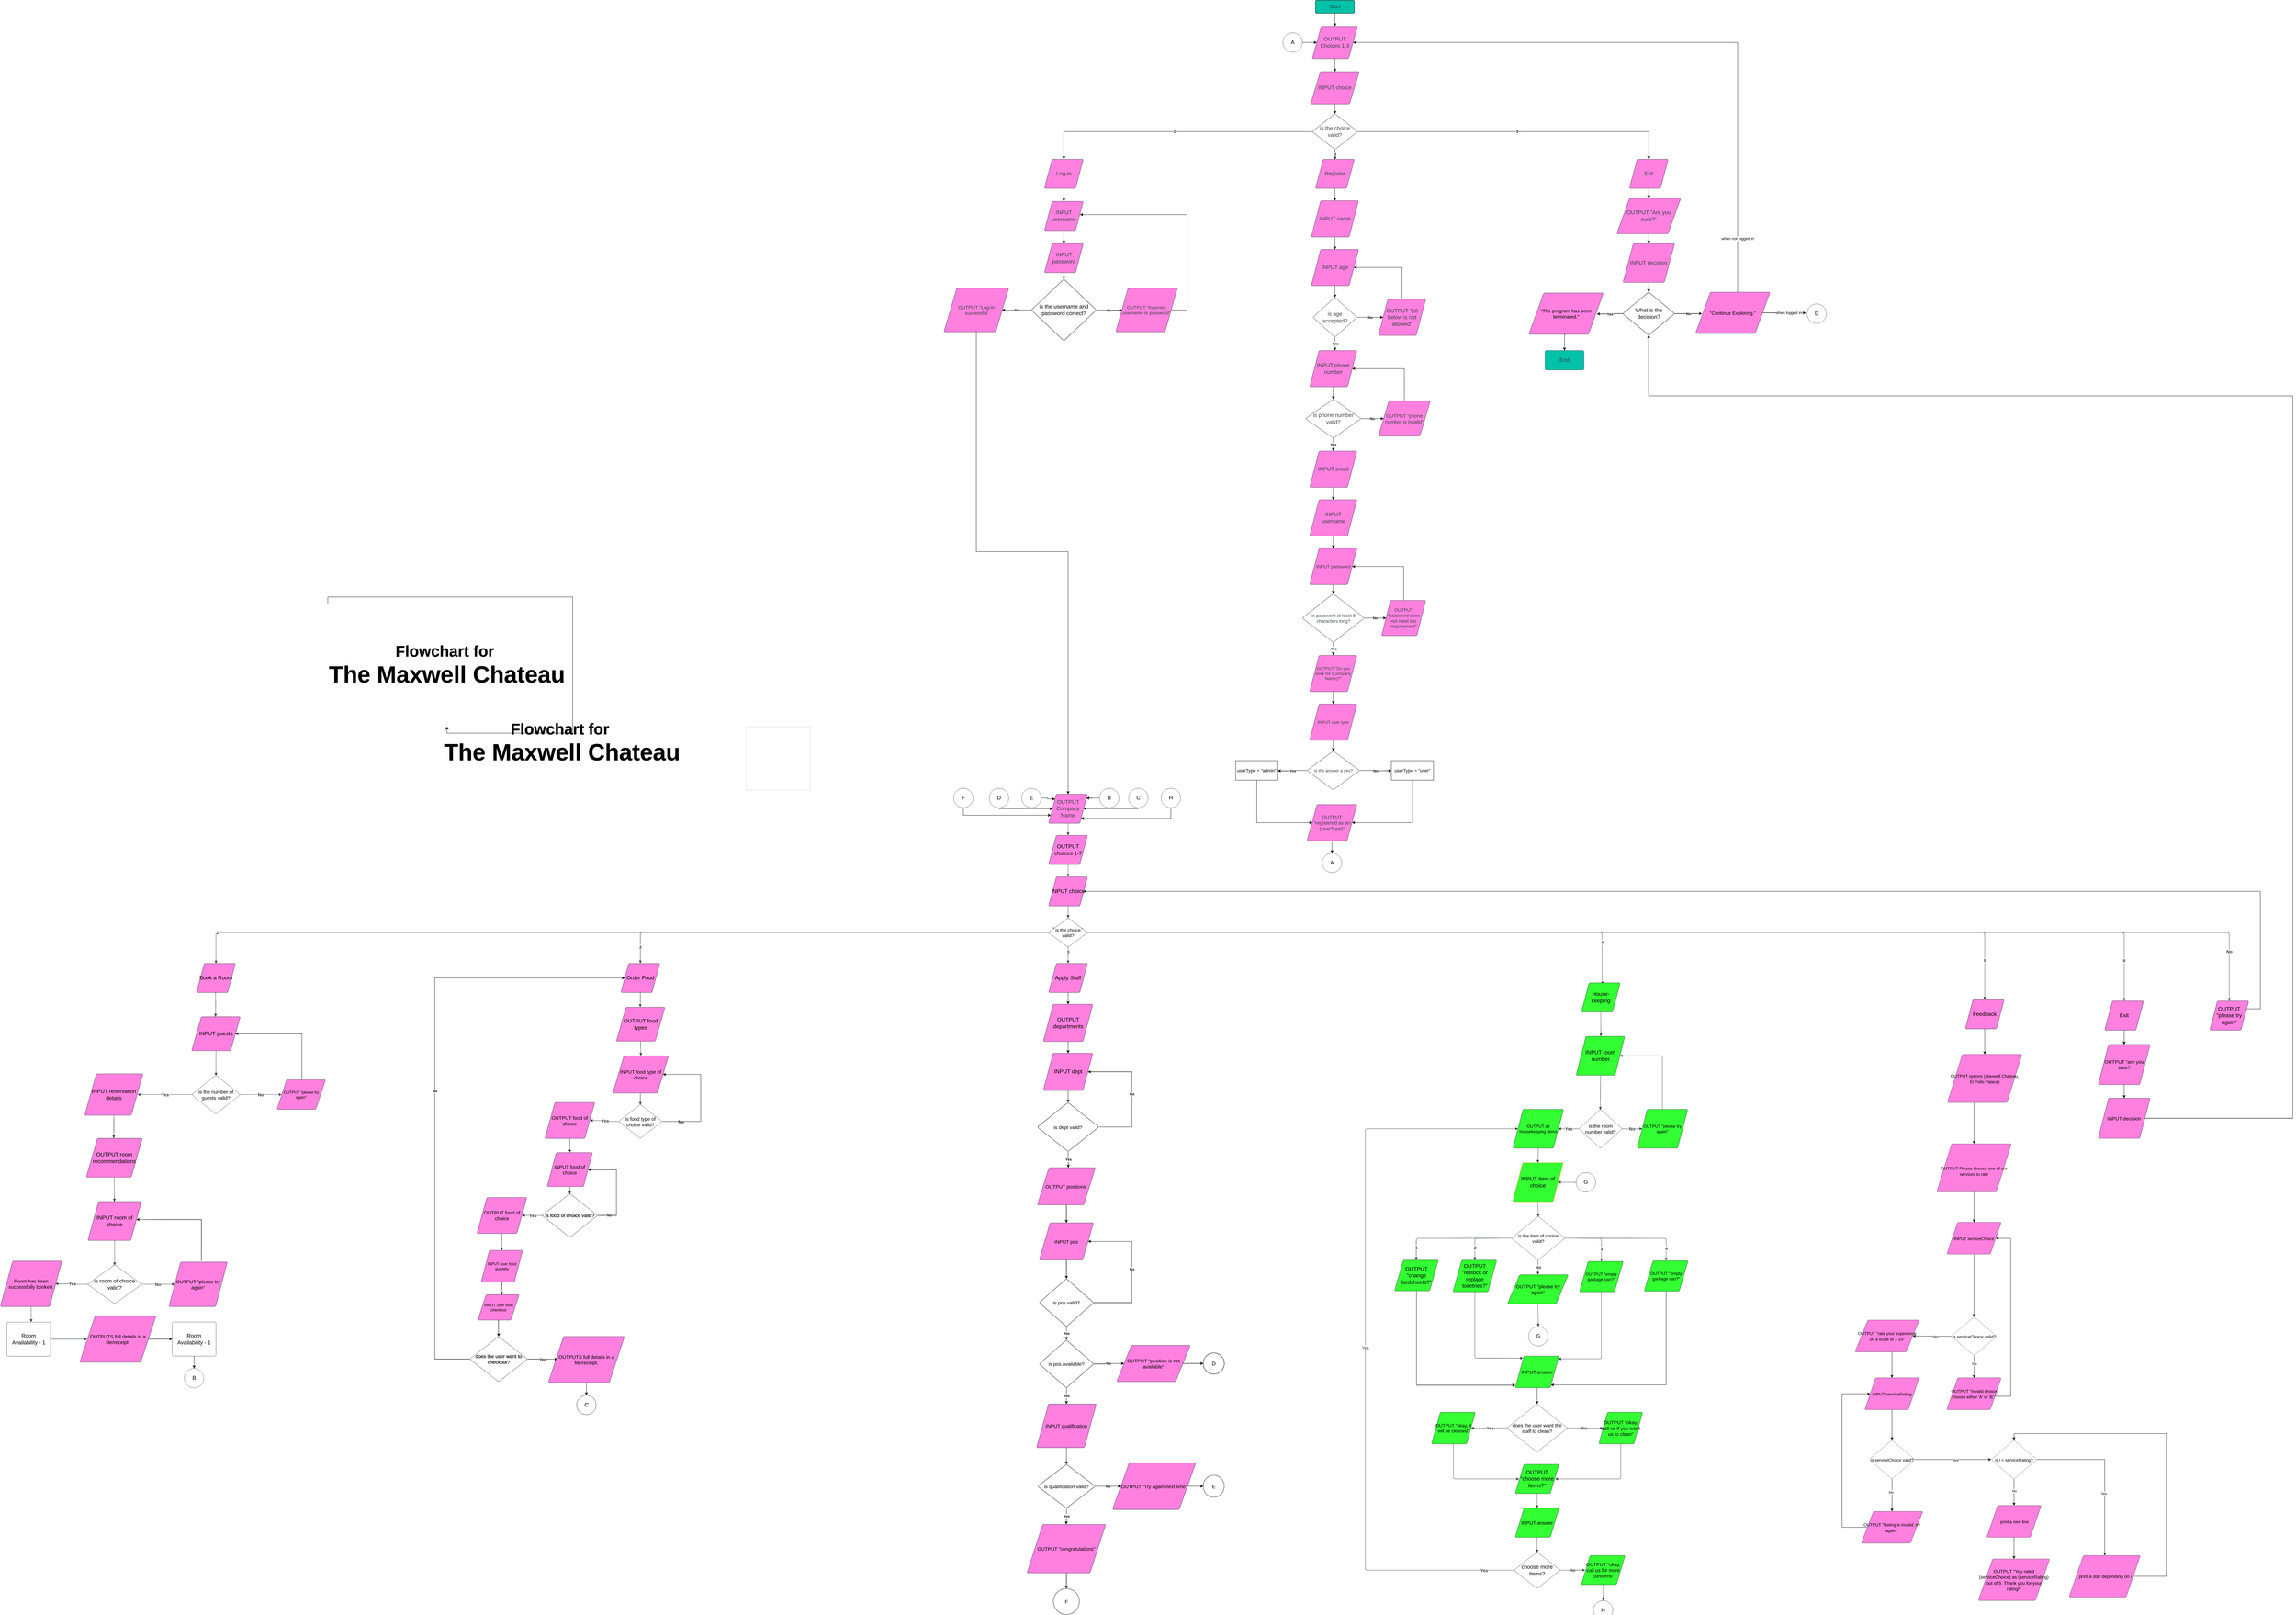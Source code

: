 <mxfile scale="1" border="0" version="24.0.7" type="github">
  <diagram id="C5RBs43oDa-KdzZeNtuy" name="Page-1">
    <mxGraphModel dx="8646" dy="5368" grid="1" gridSize="10" guides="1" tooltips="1" connect="1" arrows="1" fold="1" page="1" pageScale="1" pageWidth="1169" pageHeight="827" math="0" shadow="0">
      <root>
        <mxCell id="WIyWlLk6GJQsqaUBKTNV-0" />
        <mxCell id="WIyWlLk6GJQsqaUBKTNV-1" parent="WIyWlLk6GJQsqaUBKTNV-0" />
        <mxCell id="hWnzRRJe2iDYJku-fD6q-0" value="OUTPUT &quot;empty garbage can?&quot;" style="html=1;overflow=block;blockSpacing=1;whiteSpace=wrap;shape=parallelogram;perimeter=parallelogramPerimeter;anchorPointDirection=0;fontSize=13;spacing=3.8;strokeColor=#3a414a;strokeOpacity=100;fillOpacity=100;rounded=1;absoluteArcSize=1;arcSize=9;fillColor=#33FF33;strokeWidth=0.8;lucidId=m-~fG710qToN;verticalAlign=middle;textDirection=ltr;" parent="WIyWlLk6GJQsqaUBKTNV-1" vertex="1">
          <mxGeometry x="1020" y="1149" width="135" height="94" as="geometry" />
        </mxCell>
        <mxCell id="hWnzRRJe2iDYJku-fD6q-1" value="&lt;b&gt;&lt;font style=&quot;font-size: 48px;&quot;&gt;&lt;font style=&quot;&quot;&gt;Flowchart for&lt;/font&gt;&lt;font style=&quot;&quot;&gt;&amp;nbsp;&lt;/font&gt;&lt;/font&gt;&lt;/b&gt;&lt;div&gt;&lt;b&gt;&lt;font style=&quot;font-size: 72px;&quot;&gt;The Maxwell Chateau&lt;/font&gt;&lt;/b&gt;&lt;/div&gt;" style="text;html=1;align=center;verticalAlign=middle;whiteSpace=wrap;rounded=0;" parent="WIyWlLk6GJQsqaUBKTNV-1" vertex="1">
          <mxGeometry x="-2840" y="-880" width="735" height="380" as="geometry" />
        </mxCell>
        <mxCell id="hWnzRRJe2iDYJku-fD6q-2" style="edgeStyle=orthogonalEdgeStyle;rounded=0;orthogonalLoop=1;jettySize=auto;html=1;" parent="WIyWlLk6GJQsqaUBKTNV-1" source="hWnzRRJe2iDYJku-fD6q-3" target="hWnzRRJe2iDYJku-fD6q-237" edge="1">
          <mxGeometry relative="1" as="geometry" />
        </mxCell>
        <mxCell id="hWnzRRJe2iDYJku-fD6q-3" value="Start" style="html=1;overflow=block;blockSpacing=1;whiteSpace=wrap;fontSize=16.7;fontColor=#3a414a;spacing=3.8;strokeColor=#000000;strokeOpacity=100;fillOpacity=100;rounded=1;absoluteArcSize=1;arcSize=9;fillColor=#00c2a8;strokeWidth=1;lucidId=rr4dldM6VFlr;" parent="WIyWlLk6GJQsqaUBKTNV-1" vertex="1">
          <mxGeometry x="206" y="-2740" width="120" height="40" as="geometry" />
        </mxCell>
        <mxCell id="hWnzRRJe2iDYJku-fD6q-4" value="OUTPUT Company Name" style="html=1;overflow=block;blockSpacing=1;whiteSpace=wrap;shape=parallelogram;perimeter=parallelogramPerimeter;anchorPointDirection=0;fontSize=16.7;fontColor=#3a414a;spacing=9;strokeColor=#3a414a;strokeOpacity=100;fillOpacity=100;rounded=1;absoluteArcSize=1;arcSize=9;fillColor=#ff80df;strokeWidth=0.8;lucidId=rr4dJYp74jQk;" parent="WIyWlLk6GJQsqaUBKTNV-1" vertex="1">
          <mxGeometry x="-617" y="-292" width="120" height="90" as="geometry" />
        </mxCell>
        <mxCell id="hWnzRRJe2iDYJku-fD6q-5" value="" style="html=1;jettySize=18;whiteSpace=wrap;fontSize=13;strokeColor=#3a414a;strokeOpacity=100;strokeWidth=0.8;rounded=1;arcSize=12;edgeStyle=orthogonalEdgeStyle;startArrow=none;endArrow=block;endFill=1;exitX=0.5;exitY=1.004;exitPerimeter=0;entryX=0.5;entryY=-0.004;entryPerimeter=0;lucidId=rr4d9koG9U7C;" parent="WIyWlLk6GJQsqaUBKTNV-1" source="hWnzRRJe2iDYJku-fD6q-4" target="hWnzRRJe2iDYJku-fD6q-6" edge="1">
          <mxGeometry width="100" height="100" relative="1" as="geometry">
            <Array as="points" />
          </mxGeometry>
        </mxCell>
        <mxCell id="hWnzRRJe2iDYJku-fD6q-6" value="OUTPUT choices 1-7" style="html=1;overflow=block;blockSpacing=1;whiteSpace=wrap;shape=parallelogram;perimeter=parallelogramPerimeter;anchorPointDirection=0;fontSize=16.7;spacing=3.8;strokeColor=#3a414a;strokeOpacity=100;fillOpacity=100;rounded=1;absoluteArcSize=1;arcSize=9;fillColor=#ff80df;strokeWidth=0.8;lucidId=VD4dc545jsyq;" parent="WIyWlLk6GJQsqaUBKTNV-1" vertex="1">
          <mxGeometry x="-617" y="-165" width="120" height="90" as="geometry" />
        </mxCell>
        <mxCell id="hWnzRRJe2iDYJku-fD6q-7" value="is the choice valid?" style="html=1;overflow=block;blockSpacing=1;whiteSpace=wrap;rhombus;fontSize=16.7;spacing=3.8;strokeColor=#unset;rounded=1;absoluteArcSize=1;arcSize=9;fillColor=#unset;strokeWidth=NaN;lucidId=YQ4drY80ysN_;" parent="WIyWlLk6GJQsqaUBKTNV-1" vertex="1">
          <mxGeometry x="-617" y="90" width="120" height="90" as="geometry" />
        </mxCell>
        <mxCell id="hWnzRRJe2iDYJku-fD6q-8" value="Order Food" style="html=1;overflow=block;blockSpacing=1;whiteSpace=wrap;shape=parallelogram;perimeter=parallelogramPerimeter;anchorPointDirection=0;fontSize=16.7;spacing=3.8;strokeColor=#3a414a;strokeOpacity=100;fillOpacity=100;rounded=1;absoluteArcSize=1;arcSize=9;fillColor=#ff80df;strokeWidth=0.8;lucidId=3T4dZM-_F~DI;" parent="WIyWlLk6GJQsqaUBKTNV-1" vertex="1">
          <mxGeometry x="-1936.18" y="230" width="120" height="90" as="geometry" />
        </mxCell>
        <mxCell id="hWnzRRJe2iDYJku-fD6q-9" value="Exit" style="html=1;overflow=block;blockSpacing=1;whiteSpace=wrap;shape=parallelogram;perimeter=parallelogramPerimeter;anchorPointDirection=0;fontSize=16.7;spacing=3.8;strokeColor=#3a414a;strokeOpacity=100;fillOpacity=100;rounded=1;absoluteArcSize=1;arcSize=9;fillColor=#ff80df;strokeWidth=0.8;lucidId=D24dg.ZzTh_C;" parent="WIyWlLk6GJQsqaUBKTNV-1" vertex="1">
          <mxGeometry x="2640" y="345.92" width="120" height="90" as="geometry" />
        </mxCell>
        <mxCell id="hWnzRRJe2iDYJku-fD6q-10" value="" style="html=1;jettySize=18;whiteSpace=wrap;fontSize=13.3;fontColor=#333333;fontStyle=1;strokeColor=#3a414a;strokeOpacity=100;strokeWidth=0.8;rounded=1;arcSize=12;edgeStyle=orthogonalEdgeStyle;startArrow=none;endArrow=block;endFill=1;exitX=0.984;exitY=0.5;exitPerimeter=0;entryX=0.5;entryY=-0.004;entryPerimeter=0;lucidId=-24dcM.oyefK;" parent="WIyWlLk6GJQsqaUBKTNV-1" source="hWnzRRJe2iDYJku-fD6q-7" target="hWnzRRJe2iDYJku-fD6q-14" edge="1">
          <mxGeometry width="100" height="100" relative="1" as="geometry">
            <Array as="points">
              <mxPoint x="1090" y="135" />
              <mxPoint x="1090" y="290" />
            </Array>
          </mxGeometry>
        </mxCell>
        <mxCell id="hWnzRRJe2iDYJku-fD6q-11" value="4" style="text;html=1;resizable=0;labelBackgroundColor=default;align=center;verticalAlign=middle;fontStyle=1;fontColor=#333333;fontSize=13.3;" parent="hWnzRRJe2iDYJku-fD6q-10" vertex="1">
          <mxGeometry x="0.853" relative="1" as="geometry" />
        </mxCell>
        <mxCell id="hWnzRRJe2iDYJku-fD6q-12" value="" style="html=1;jettySize=18;whiteSpace=wrap;fontSize=13.3;fontColor=#333333;fontStyle=1;strokeColor=#3a414a;strokeOpacity=100;strokeWidth=0.8;rounded=1;arcSize=12;edgeStyle=orthogonalEdgeStyle;startArrow=none;endArrow=block;endFill=1;exitX=0.016;exitY=0.5;exitPerimeter=0;entryX=0.5;entryY=-0.004;entryPerimeter=0;lucidId=544dxC-d55az;" parent="WIyWlLk6GJQsqaUBKTNV-1" source="hWnzRRJe2iDYJku-fD6q-7" target="hWnzRRJe2iDYJku-fD6q-8" edge="1">
          <mxGeometry width="100" height="100" relative="1" as="geometry">
            <Array as="points" />
          </mxGeometry>
        </mxCell>
        <mxCell id="hWnzRRJe2iDYJku-fD6q-13" value="2" style="text;html=1;resizable=0;labelBackgroundColor=default;align=center;verticalAlign=middle;fontStyle=1;fontColor=#333333;fontSize=13.3;" parent="hWnzRRJe2iDYJku-fD6q-12" vertex="1">
          <mxGeometry x="0.701" relative="1" as="geometry">
            <mxPoint x="-108" y="45" as="offset" />
          </mxGeometry>
        </mxCell>
        <mxCell id="hWnzRRJe2iDYJku-fD6q-14" value="House-&#xa;keeping" style="html=1;overflow=block;blockSpacing=1;whiteSpace=wrap;shape=parallelogram;perimeter=parallelogramPerimeter;anchorPointDirection=0;fontSize=16.7;spacing=3.8;strokeColor=#3a414a;strokeOpacity=100;fillOpacity=100;rounded=1;absoluteArcSize=1;arcSize=9;fillColor=#33FF33;strokeWidth=0.8;lucidId=gvBfBff4BDN_;" parent="WIyWlLk6GJQsqaUBKTNV-1" vertex="1">
          <mxGeometry x="1026" y="290" width="120" height="90" as="geometry" />
        </mxCell>
        <mxCell id="hWnzRRJe2iDYJku-fD6q-15" value="" style="html=1;jettySize=18;whiteSpace=wrap;fontSize=13.3;fontColor=#333333;fontStyle=1;strokeColor=#3a414a;strokeOpacity=100;strokeWidth=0.8;rounded=1;arcSize=12;edgeStyle=orthogonalEdgeStyle;startArrow=none;endArrow=block;endFill=1;exitX=0.984;exitY=0.5;exitPerimeter=0;entryX=0.5;entryY=-0.004;entryPerimeter=0;lucidId=_vBfmU__1XSu;" parent="WIyWlLk6GJQsqaUBKTNV-1" source="hWnzRRJe2iDYJku-fD6q-7" target="hWnzRRJe2iDYJku-fD6q-9" edge="1">
          <mxGeometry width="100" height="100" relative="1" as="geometry">
            <Array as="points" />
          </mxGeometry>
        </mxCell>
        <mxCell id="hWnzRRJe2iDYJku-fD6q-16" value="6" style="text;html=1;resizable=0;labelBackgroundColor=default;align=center;verticalAlign=middle;fontStyle=1;fontColor=#333333;fontSize=13.3;" parent="hWnzRRJe2iDYJku-fD6q-15" vertex="1">
          <mxGeometry x="0.927" relative="1" as="geometry" />
        </mxCell>
        <mxCell id="hWnzRRJe2iDYJku-fD6q-17" value="" style="html=1;jettySize=18;whiteSpace=wrap;fontSize=13;strokeColor=#3a414a;strokeOpacity=100;strokeWidth=0.8;rounded=1;arcSize=12;edgeStyle=orthogonalEdgeStyle;startArrow=none;endArrow=block;endFill=1;exitX=0.5;exitY=1.004;exitPerimeter=0;entryX=0.509;entryY=-0.003;entryPerimeter=0;lucidId=U8CffuirxULD;" parent="WIyWlLk6GJQsqaUBKTNV-1" source="hWnzRRJe2iDYJku-fD6q-14" target="hWnzRRJe2iDYJku-fD6q-18" edge="1">
          <mxGeometry width="100" height="100" relative="1" as="geometry">
            <Array as="points" />
          </mxGeometry>
        </mxCell>
        <mxCell id="hWnzRRJe2iDYJku-fD6q-18" value="INPUT room number" style="html=1;overflow=block;blockSpacing=1;whiteSpace=wrap;shape=parallelogram;perimeter=parallelogramPerimeter;anchorPointDirection=0;fontSize=16.7;spacing=3.8;strokeColor=#3a414a;strokeOpacity=100;fillOpacity=100;rounded=1;absoluteArcSize=1;arcSize=9;fillColor=#33FF33;strokeWidth=0.8;lucidId=-8CfGQDBl~VP;" parent="WIyWlLk6GJQsqaUBKTNV-1" vertex="1">
          <mxGeometry x="1010" y="455" width="150" height="120" as="geometry" />
        </mxCell>
        <mxCell id="hWnzRRJe2iDYJku-fD6q-19" value="" style="html=1;jettySize=18;whiteSpace=wrap;fontSize=13;strokeColor=#3a414a;strokeOpacity=100;strokeWidth=0.8;rounded=1;arcSize=12;edgeStyle=orthogonalEdgeStyle;startArrow=none;endArrow=block;endFill=1;exitX=0.5;exitY=1.003;exitPerimeter=0;entryX=0.5;entryY=0.011;entryPerimeter=0;lucidId=_-CfCg-4GNyY;" parent="WIyWlLk6GJQsqaUBKTNV-1" source="hWnzRRJe2iDYJku-fD6q-18" edge="1">
          <mxGeometry width="100" height="100" relative="1" as="geometry">
            <Array as="points" />
            <mxPoint x="1084.5" y="681.32" as="targetPoint" />
          </mxGeometry>
        </mxCell>
        <mxCell id="hWnzRRJe2iDYJku-fD6q-20" value="" style="html=1;jettySize=18;whiteSpace=wrap;fontSize=13.3;fontColor=#333333;fontStyle=1;strokeColor=#3a414a;strokeOpacity=100;strokeWidth=0.8;rounded=1;arcSize=12;edgeStyle=orthogonalEdgeStyle;startArrow=none;endArrow=block;endFill=1;exitX=0.012;exitY=0.5;exitPerimeter=0;entryX=0.9;entryY=0.5;entryPerimeter=0;lucidId=Z~Cf7bNeCqhv;" parent="WIyWlLk6GJQsqaUBKTNV-1" target="hWnzRRJe2iDYJku-fD6q-22" edge="1">
          <mxGeometry width="100" height="100" relative="1" as="geometry">
            <Array as="points" />
            <mxPoint x="1018.62" y="740.0" as="sourcePoint" />
          </mxGeometry>
        </mxCell>
        <mxCell id="hWnzRRJe2iDYJku-fD6q-21" value="Yes" style="text;html=1;resizable=0;labelBackgroundColor=default;align=center;verticalAlign=middle;fontStyle=1;fontColor=#333333;fontSize=13.3;" parent="hWnzRRJe2iDYJku-fD6q-20" vertex="1">
          <mxGeometry relative="1" as="geometry" />
        </mxCell>
        <mxCell id="hWnzRRJe2iDYJku-fD6q-22" value="&lt;font style=&quot;font-size: 13px;&quot;&gt;OUTPUT all housekeeping items&lt;/font&gt;" style="html=1;overflow=block;blockSpacing=1;whiteSpace=wrap;shape=parallelogram;perimeter=parallelogramPerimeter;anchorPointDirection=0;fontSize=13;spacing=3.8;strokeColor=#3a414a;strokeOpacity=100;fillOpacity=100;rounded=1;absoluteArcSize=1;arcSize=9;fillColor=#33FF33;strokeWidth=0.8;lucidId=faDff6~1Nt17;" parent="WIyWlLk6GJQsqaUBKTNV-1" vertex="1">
          <mxGeometry x="815" y="680" width="156" height="120" as="geometry" />
        </mxCell>
        <mxCell id="hWnzRRJe2iDYJku-fD6q-23" value="" style="html=1;jettySize=18;whiteSpace=wrap;fontSize=13.3;fontColor=#333333;fontStyle=1;strokeColor=#3a414a;strokeOpacity=100;strokeWidth=0.8;rounded=1;arcSize=12;edgeStyle=orthogonalEdgeStyle;startArrow=none;endArrow=block;endFill=1;exitX=0.988;exitY=0.5;exitPerimeter=0;entryX=0.1;entryY=0.5;entryPerimeter=0;lucidId=8cDfbe-2pBFW;" parent="WIyWlLk6GJQsqaUBKTNV-1" target="hWnzRRJe2iDYJku-fD6q-53" edge="1">
          <mxGeometry width="100" height="100" relative="1" as="geometry">
            <Array as="points" />
            <mxPoint x="1150.38" y="740.0" as="sourcePoint" />
          </mxGeometry>
        </mxCell>
        <mxCell id="hWnzRRJe2iDYJku-fD6q-24" value="No" style="text;html=1;resizable=0;labelBackgroundColor=default;align=center;verticalAlign=middle;fontStyle=1;fontColor=#333333;fontSize=13.3;" parent="hWnzRRJe2iDYJku-fD6q-23" vertex="1">
          <mxGeometry relative="1" as="geometry" />
        </mxCell>
        <mxCell id="hWnzRRJe2iDYJku-fD6q-25" style="edgeStyle=orthogonalEdgeStyle;rounded=0;orthogonalLoop=1;jettySize=auto;html=1;exitX=0.5;exitY=1;exitDx=0;exitDy=0;entryX=0;entryY=0.75;entryDx=0;entryDy=0;" parent="WIyWlLk6GJQsqaUBKTNV-1" source="hWnzRRJe2iDYJku-fD6q-26" target="hWnzRRJe2iDYJku-fD6q-175" edge="1">
          <mxGeometry relative="1" as="geometry" />
        </mxCell>
        <mxCell id="hWnzRRJe2iDYJku-fD6q-26" value="F" style="html=1;overflow=block;blockSpacing=1;whiteSpace=wrap;ellipse;fontSize=16.7;spacing=3.8;rounded=1;absoluteArcSize=1;arcSize=9;strokeWidth=NaN;lucidId=dPEf.7GAn6HV;" parent="WIyWlLk6GJQsqaUBKTNV-1" vertex="1">
          <mxGeometry x="-910" y="-310" width="60" height="60" as="geometry" />
        </mxCell>
        <mxCell id="hWnzRRJe2iDYJku-fD6q-27" value="" style="html=1;jettySize=18;whiteSpace=wrap;fontSize=13;strokeColor=#3a414a;strokeOpacity=100;strokeWidth=0.8;rounded=1;arcSize=12;edgeStyle=orthogonalEdgeStyle;startArrow=none;endArrow=block;endFill=1;exitX=0.5;exitY=1.004;exitPerimeter=0;entryX=0.491;entryY=-0.004;entryPerimeter=0;lucidId=ZLWf~4if5-wI;" parent="WIyWlLk6GJQsqaUBKTNV-1" source="hWnzRRJe2iDYJku-fD6q-8" target="hWnzRRJe2iDYJku-fD6q-28" edge="1">
          <mxGeometry width="100" height="100" relative="1" as="geometry">
            <Array as="points" />
          </mxGeometry>
        </mxCell>
        <mxCell id="hWnzRRJe2iDYJku-fD6q-28" value="OUTPUT food types" style="html=1;overflow=block;blockSpacing=1;whiteSpace=wrap;shape=parallelogram;perimeter=parallelogramPerimeter;anchorPointDirection=0;fontSize=16.7;spacing=3.8;strokeColor=#3a414a;strokeOpacity=100;fillOpacity=100;rounded=1;absoluteArcSize=1;arcSize=9;fillColor=#ff80df;strokeWidth=0.8;lucidId=sPWfaUSNkCBp;" parent="WIyWlLk6GJQsqaUBKTNV-1" vertex="1">
          <mxGeometry x="-1950.18" y="365" width="150" height="105" as="geometry" />
        </mxCell>
        <mxCell id="hWnzRRJe2iDYJku-fD6q-29" value="" style="html=1;jettySize=18;whiteSpace=wrap;fontSize=13;strokeColor=#3a414a;strokeOpacity=100;strokeWidth=0.8;rounded=1;arcSize=12;edgeStyle=orthogonalEdgeStyle;startArrow=none;endArrow=block;endFill=1;exitX=0.5;exitY=1.004;exitPerimeter=0;entryX=0.505;entryY=-0.004;entryPerimeter=0;lucidId=4PWfp6ukiG-c;" parent="WIyWlLk6GJQsqaUBKTNV-1" source="hWnzRRJe2iDYJku-fD6q-28" target="hWnzRRJe2iDYJku-fD6q-30" edge="1">
          <mxGeometry width="100" height="100" relative="1" as="geometry">
            <Array as="points" />
          </mxGeometry>
        </mxCell>
        <mxCell id="hWnzRRJe2iDYJku-fD6q-30" value="INPUT food type of choice" style="html=1;overflow=block;blockSpacing=1;whiteSpace=wrap;shape=parallelogram;perimeter=parallelogramPerimeter;anchorPointDirection=0;fontSize=15;spacing=3.8;strokeColor=#3a414a;strokeOpacity=100;fillOpacity=100;rounded=1;absoluteArcSize=1;arcSize=9;fillColor=#ff80df;strokeWidth=0.8;lucidId=jQWfPaPtcY0H;" parent="WIyWlLk6GJQsqaUBKTNV-1" vertex="1">
          <mxGeometry x="-1961.09" y="515" width="171.82" height="115" as="geometry" />
        </mxCell>
        <mxCell id="hWnzRRJe2iDYJku-fD6q-31" value="" style="html=1;jettySize=18;whiteSpace=wrap;fontSize=13;strokeColor=#3a414a;strokeOpacity=100;strokeWidth=0.8;rounded=1;arcSize=12;edgeStyle=orthogonalEdgeStyle;startArrow=none;endArrow=block;endFill=1;exitX=0.5;exitY=1.004;exitPerimeter=0;entryX=0.5;entryY=0.011;entryPerimeter=0;lucidId=BTWfQR311Igz;" parent="WIyWlLk6GJQsqaUBKTNV-1" source="hWnzRRJe2iDYJku-fD6q-30" target="hWnzRRJe2iDYJku-fD6q-33" edge="1">
          <mxGeometry width="100" height="100" relative="1" as="geometry">
            <Array as="points" />
          </mxGeometry>
        </mxCell>
        <mxCell id="hWnzRRJe2iDYJku-fD6q-32" value="No" style="edgeStyle=orthogonalEdgeStyle;rounded=0;orthogonalLoop=1;jettySize=auto;html=1;exitX=1;exitY=0.5;exitDx=0;exitDy=0;entryX=1;entryY=0.5;entryDx=0;entryDy=0;fontStyle=1;fontSize=13;" parent="WIyWlLk6GJQsqaUBKTNV-1" source="hWnzRRJe2iDYJku-fD6q-33" target="hWnzRRJe2iDYJku-fD6q-30" edge="1">
          <mxGeometry x="-0.689" relative="1" as="geometry">
            <Array as="points">
              <mxPoint x="-1690" y="717" />
              <mxPoint x="-1690" y="573" />
            </Array>
            <mxPoint x="-1" as="offset" />
          </mxGeometry>
        </mxCell>
        <mxCell id="hWnzRRJe2iDYJku-fD6q-33" value="is food type of choice valid?" style="html=1;overflow=block;blockSpacing=1;whiteSpace=wrap;rhombus;fontSize=15;spacing=3.8;strokeColor=default;rounded=1;absoluteArcSize=1;arcSize=9;fillColor=#FFFFFF;strokeWidth=NaN;lucidId=HTWfPVU2qFlU;gradientColor=none;" parent="WIyWlLk6GJQsqaUBKTNV-1" vertex="1">
          <mxGeometry x="-1943.18" y="665" width="134" height="105" as="geometry" />
        </mxCell>
        <mxCell id="hWnzRRJe2iDYJku-fD6q-34" value="" style="html=1;jettySize=18;whiteSpace=wrap;fontSize=13.3;fontColor=#333333;fontStyle=1;strokeColor=#3a414a;strokeOpacity=100;strokeWidth=0.8;rounded=1;arcSize=12;edgeStyle=orthogonalEdgeStyle;startArrow=none;endArrow=block;endFill=1;exitX=0.014;exitY=0.5;exitPerimeter=0;entryX=0.907;entryY=0.5;entryPerimeter=0;lucidId=oUWfbguHalt3;" parent="WIyWlLk6GJQsqaUBKTNV-1" source="hWnzRRJe2iDYJku-fD6q-33" target="hWnzRRJe2iDYJku-fD6q-36" edge="1">
          <mxGeometry width="100" height="100" relative="1" as="geometry">
            <Array as="points" />
          </mxGeometry>
        </mxCell>
        <mxCell id="hWnzRRJe2iDYJku-fD6q-35" value="Yes" style="text;html=1;resizable=0;labelBackgroundColor=default;align=center;verticalAlign=middle;fontStyle=1;fontColor=#333333;fontSize=13.3;" parent="hWnzRRJe2iDYJku-fD6q-34" vertex="1">
          <mxGeometry relative="1" as="geometry" />
        </mxCell>
        <mxCell id="hWnzRRJe2iDYJku-fD6q-36" value="OUTPUT food of choice" style="html=1;overflow=block;blockSpacing=1;whiteSpace=wrap;shape=parallelogram;perimeter=parallelogramPerimeter;anchorPointDirection=0;fontSize=15;spacing=3.8;strokeColor=#3a414a;strokeOpacity=100;fillOpacity=100;rounded=1;absoluteArcSize=1;arcSize=9;fillColor=#ff80df;strokeWidth=0.8;lucidId=tUWf18u8qgAM;" parent="WIyWlLk6GJQsqaUBKTNV-1" vertex="1">
          <mxGeometry x="-2170.59" y="659" width="153.82" height="111" as="geometry" />
        </mxCell>
        <mxCell id="hWnzRRJe2iDYJku-fD6q-37" value="" style="html=1;jettySize=18;whiteSpace=wrap;fontSize=13;strokeColor=#3a414a;strokeOpacity=100;strokeWidth=0.8;rounded=1;arcSize=12;edgeStyle=orthogonalEdgeStyle;startArrow=none;endArrow=block;endFill=1;exitX=0.5;exitY=1.004;exitPerimeter=0;entryX=0.502;entryY=-0.004;entryPerimeter=0;lucidId=gVWfH5Y8_oF~;" parent="WIyWlLk6GJQsqaUBKTNV-1" source="hWnzRRJe2iDYJku-fD6q-36" target="hWnzRRJe2iDYJku-fD6q-38" edge="1">
          <mxGeometry width="100" height="100" relative="1" as="geometry">
            <Array as="points" />
          </mxGeometry>
        </mxCell>
        <mxCell id="hWnzRRJe2iDYJku-fD6q-38" value="INPUT food of choice" style="html=1;overflow=block;blockSpacing=1;whiteSpace=wrap;shape=parallelogram;perimeter=parallelogramPerimeter;anchorPointDirection=0;fontSize=15;spacing=3.8;strokeColor=#3a414a;strokeOpacity=100;fillOpacity=100;rounded=1;absoluteArcSize=1;arcSize=9;fillColor=#ff80df;strokeWidth=0.8;lucidId=kVWfFBKzcM70;" parent="WIyWlLk6GJQsqaUBKTNV-1" vertex="1">
          <mxGeometry x="-2163.59" y="813.59" width="139.82" height="105" as="geometry" />
        </mxCell>
        <mxCell id="hWnzRRJe2iDYJku-fD6q-39" value="" style="html=1;jettySize=18;whiteSpace=wrap;fontSize=13;strokeColor=#3a414a;strokeOpacity=100;strokeWidth=0.8;rounded=1;arcSize=12;edgeStyle=orthogonalEdgeStyle;startArrow=none;endArrow=block;endFill=1;exitX=0.5;exitY=1.004;exitPerimeter=0;entryX=0.5;entryY=0.012;entryPerimeter=0;lucidId=AVWf~ilK_UmQ;" parent="WIyWlLk6GJQsqaUBKTNV-1" source="hWnzRRJe2iDYJku-fD6q-38" target="hWnzRRJe2iDYJku-fD6q-41" edge="1">
          <mxGeometry width="100" height="100" relative="1" as="geometry">
            <Array as="points" />
          </mxGeometry>
        </mxCell>
        <mxCell id="hWnzRRJe2iDYJku-fD6q-40" value="No" style="edgeStyle=orthogonalEdgeStyle;rounded=0;orthogonalLoop=1;jettySize=auto;html=1;exitX=1;exitY=0.5;exitDx=0;exitDy=0;entryX=1;entryY=0.5;entryDx=0;entryDy=0;fontStyle=1" parent="WIyWlLk6GJQsqaUBKTNV-1" source="hWnzRRJe2iDYJku-fD6q-41" target="hWnzRRJe2iDYJku-fD6q-38" edge="1">
          <mxGeometry x="-0.751" relative="1" as="geometry">
            <Array as="points">
              <mxPoint x="-1950" y="1007" />
              <mxPoint x="-1950" y="866" />
            </Array>
            <mxPoint as="offset" />
          </mxGeometry>
        </mxCell>
        <mxCell id="hWnzRRJe2iDYJku-fD6q-41" value="is food of choice valid?" style="html=1;overflow=block;blockSpacing=1;whiteSpace=wrap;rhombus;fontSize=15;spacing=3.8;strokeColor=#000000;rounded=1;absoluteArcSize=1;arcSize=9;fillColor=none;strokeWidth=NaN;lucidId=CVWfjt4QOCjC;" parent="WIyWlLk6GJQsqaUBKTNV-1" vertex="1">
          <mxGeometry x="-2179.09" y="939.92" width="170.82" height="135" as="geometry" />
        </mxCell>
        <mxCell id="hWnzRRJe2iDYJku-fD6q-42" value="" style="html=1;jettySize=18;whiteSpace=wrap;fontSize=13.3;fontColor=#333333;fontStyle=1;strokeColor=#3a414a;strokeOpacity=100;strokeWidth=0.8;rounded=1;arcSize=12;edgeStyle=orthogonalEdgeStyle;startArrow=none;endArrow=block;endFill=1;exitX=0.014;exitY=0.5;exitPerimeter=0;entryX=0.907;entryY=0.5;entryPerimeter=0;lucidId=1VWf8yE4~_Ec;" parent="WIyWlLk6GJQsqaUBKTNV-1" source="hWnzRRJe2iDYJku-fD6q-41" target="hWnzRRJe2iDYJku-fD6q-44" edge="1">
          <mxGeometry width="100" height="100" relative="1" as="geometry">
            <Array as="points" />
          </mxGeometry>
        </mxCell>
        <mxCell id="hWnzRRJe2iDYJku-fD6q-43" value="Yes" style="text;html=1;resizable=0;labelBackgroundColor=default;align=center;verticalAlign=middle;fontStyle=1;fontColor=#333333;fontSize=13.3;" parent="hWnzRRJe2iDYJku-fD6q-42" vertex="1">
          <mxGeometry relative="1" as="geometry" />
        </mxCell>
        <mxCell id="hWnzRRJe2iDYJku-fD6q-44" value="OUTPUT food of choice" style="html=1;overflow=block;blockSpacing=1;whiteSpace=wrap;shape=parallelogram;perimeter=parallelogramPerimeter;anchorPointDirection=0;fontSize=15;spacing=3.8;strokeColor=#3a414a;strokeOpacity=100;fillOpacity=100;rounded=1;absoluteArcSize=1;arcSize=9;fillColor=#ff80df;strokeWidth=0.8;lucidId=3VWfT83a5irq;" parent="WIyWlLk6GJQsqaUBKTNV-1" vertex="1">
          <mxGeometry x="-2380.09" y="951.92" width="153.82" height="111" as="geometry" />
        </mxCell>
        <mxCell id="hWnzRRJe2iDYJku-fD6q-45" value="" style="html=1;jettySize=18;whiteSpace=wrap;fontSize=13;strokeColor=#3a414a;strokeOpacity=100;strokeWidth=0.8;rounded=1;arcSize=12;edgeStyle=orthogonalEdgeStyle;startArrow=none;endArrow=block;endFill=1;exitX=0.5;exitY=1.004;exitPerimeter=0;entryX=0.502;entryY=-0.004;entryPerimeter=0;lucidId=EWWfso7Rs6ZB;" parent="WIyWlLk6GJQsqaUBKTNV-1" source="hWnzRRJe2iDYJku-fD6q-44" target="hWnzRRJe2iDYJku-fD6q-46" edge="1">
          <mxGeometry width="100" height="100" relative="1" as="geometry">
            <Array as="points" />
          </mxGeometry>
        </mxCell>
        <mxCell id="hWnzRRJe2iDYJku-fD6q-46" value="INPUT user food quantity" style="html=1;overflow=block;blockSpacing=1;whiteSpace=wrap;shape=parallelogram;perimeter=parallelogramPerimeter;anchorPointDirection=0;fontSize=12;spacing=3.8;strokeColor=#3a414a;strokeOpacity=100;fillOpacity=100;rounded=1;absoluteArcSize=1;arcSize=9;fillColor=#ff80df;strokeWidth=0.8;lucidId=NWWflf_V-e2m;" parent="WIyWlLk6GJQsqaUBKTNV-1" vertex="1">
          <mxGeometry x="-2367.18" y="1115" width="128" height="98" as="geometry" />
        </mxCell>
        <mxCell id="hWnzRRJe2iDYJku-fD6q-47" value="" style="html=1;jettySize=18;whiteSpace=wrap;fontSize=13;strokeColor=#3a414a;strokeOpacity=100;strokeWidth=0.8;rounded=1;arcSize=12;edgeStyle=orthogonalEdgeStyle;startArrow=none;endArrow=block;endFill=1;exitX=0.5;exitY=1.004;exitPerimeter=0;entryX=0.5;entryY=-0.004;entryPerimeter=0;lucidId=Mw.fNep9MUst;" parent="WIyWlLk6GJQsqaUBKTNV-1" source="hWnzRRJe2iDYJku-fD6q-6" target="hWnzRRJe2iDYJku-fD6q-48" edge="1">
          <mxGeometry width="100" height="100" relative="1" as="geometry">
            <Array as="points" />
          </mxGeometry>
        </mxCell>
        <mxCell id="hWnzRRJe2iDYJku-fD6q-48" value="INPUT choice" style="html=1;overflow=block;blockSpacing=1;whiteSpace=wrap;shape=parallelogram;perimeter=parallelogramPerimeter;anchorPointDirection=0;fontSize=16.7;spacing=3.8;strokeColor=#3a414a;strokeOpacity=100;fillOpacity=100;rounded=1;absoluteArcSize=1;arcSize=9;fillColor=#ff80df;strokeWidth=0.8;lucidId=Nw.fYAJ4PDYG;" parent="WIyWlLk6GJQsqaUBKTNV-1" vertex="1">
          <mxGeometry x="-617" y="-37" width="120" height="90" as="geometry" />
        </mxCell>
        <mxCell id="hWnzRRJe2iDYJku-fD6q-49" value="" style="html=1;jettySize=18;whiteSpace=wrap;fontSize=13;strokeColor=#3a414a;strokeOpacity=100;strokeWidth=0.8;rounded=1;arcSize=12;edgeStyle=orthogonalEdgeStyle;startArrow=none;endArrow=block;endFill=1;exitX=0.5;exitY=1.004;exitPerimeter=0;lucidId=Zw.frF2tH-P0;" parent="WIyWlLk6GJQsqaUBKTNV-1" source="hWnzRRJe2iDYJku-fD6q-48" edge="1">
          <mxGeometry width="100" height="100" relative="1" as="geometry">
            <Array as="points" />
            <mxPoint x="-557" y="90" as="targetPoint" />
          </mxGeometry>
        </mxCell>
        <mxCell id="hWnzRRJe2iDYJku-fD6q-50" value="" style="html=1;jettySize=18;whiteSpace=wrap;fontSize=13.3;fontColor=#333333;fontStyle=1;strokeColor=#3a414a;strokeOpacity=100;strokeWidth=0.8;rounded=1;arcSize=12;edgeStyle=orthogonalEdgeStyle;startArrow=none;endArrow=block;endFill=1;exitX=0.984;exitY=0.5;exitPerimeter=0;entryX=0.5;entryY=-0.004;entryPerimeter=0;lucidId=jI.fOZ1JBNt6;" parent="WIyWlLk6GJQsqaUBKTNV-1" source="hWnzRRJe2iDYJku-fD6q-7" target="hWnzRRJe2iDYJku-fD6q-52" edge="1">
          <mxGeometry width="100" height="100" relative="1" as="geometry">
            <Array as="points" />
          </mxGeometry>
        </mxCell>
        <mxCell id="hWnzRRJe2iDYJku-fD6q-51" value="No" style="text;html=1;resizable=0;labelBackgroundColor=default;align=center;verticalAlign=middle;fontStyle=1;fontColor=#333333;fontSize=13.3;" parent="hWnzRRJe2iDYJku-fD6q-50" vertex="1">
          <mxGeometry x="0.918" relative="1" as="geometry" />
        </mxCell>
        <mxCell id="hWnzRRJe2iDYJku-fD6q-52" value="OUTPUT &quot;please try again&quot;" style="html=1;overflow=block;blockSpacing=1;whiteSpace=wrap;shape=parallelogram;perimeter=parallelogramPerimeter;anchorPointDirection=0;fontSize=16.7;spacing=3.8;strokeColor=#3a414a;strokeOpacity=100;fillOpacity=100;rounded=1;absoluteArcSize=1;arcSize=9;fillColor=#ff80df;strokeWidth=0.8;lucidId=GP.fzbyKbvi5;" parent="WIyWlLk6GJQsqaUBKTNV-1" vertex="1">
          <mxGeometry x="2964" y="345.92" width="120" height="90" as="geometry" />
        </mxCell>
        <mxCell id="hWnzRRJe2iDYJku-fD6q-53" value="OUTPUT &quot;please try again&quot;" style="html=1;overflow=block;blockSpacing=1;whiteSpace=wrap;shape=parallelogram;perimeter=parallelogramPerimeter;anchorPointDirection=0;fontSize=13;spacing=3.8;strokeColor=#3a414a;strokeOpacity=100;fillOpacity=100;rounded=1;absoluteArcSize=1;arcSize=9;fillColor=#33FF33;strokeWidth=0.8;lucidId=ik~fVCqqvGgh;" parent="WIyWlLk6GJQsqaUBKTNV-1" vertex="1">
          <mxGeometry x="1198" y="680" width="156" height="120" as="geometry" />
        </mxCell>
        <mxCell id="hWnzRRJe2iDYJku-fD6q-54" value="" style="html=1;jettySize=18;whiteSpace=wrap;fontSize=13;strokeColor=#3a414a;strokeOpacity=100;strokeWidth=0.8;rounded=1;arcSize=12;edgeStyle=orthogonalEdgeStyle;startArrow=none;endArrow=block;endFill=1;exitX=0.5;exitY=1.003;exitPerimeter=0;lucidId=bC~fvqogKcKo;" parent="WIyWlLk6GJQsqaUBKTNV-1" source="hWnzRRJe2iDYJku-fD6q-22" target="hWnzRRJe2iDYJku-fD6q-142" edge="1">
          <mxGeometry width="100" height="100" relative="1" as="geometry">
            <Array as="points">
              <mxPoint x="893" y="823" />
              <mxPoint x="892" y="823" />
            </Array>
            <mxPoint x="892.468" y="844.64" as="targetPoint" />
          </mxGeometry>
        </mxCell>
        <mxCell id="hWnzRRJe2iDYJku-fD6q-55" value="" style="html=1;jettySize=18;whiteSpace=wrap;fontSize=13.3;fontColor=#333333;fontStyle=1;strokeColor=#3a414a;strokeOpacity=100;strokeWidth=0.8;rounded=1;arcSize=12;edgeStyle=orthogonalEdgeStyle;startArrow=none;endArrow=block;endFill=1;exitX=0.011;exitY=0.5;exitPerimeter=0;entryX=0.495;entryY=-0.004;entryPerimeter=0;lucidId=FP~fQudRKYFb;" parent="WIyWlLk6GJQsqaUBKTNV-1" target="hWnzRRJe2iDYJku-fD6q-57" edge="1">
          <mxGeometry width="100" height="100" relative="1" as="geometry">
            <Array as="points" />
            <mxPoint x="811.804" y="1077.5" as="sourcePoint" />
          </mxGeometry>
        </mxCell>
        <mxCell id="hWnzRRJe2iDYJku-fD6q-56" value="1" style="text;html=1;resizable=0;labelBackgroundColor=default;align=center;verticalAlign=middle;fontStyle=1;fontColor=#333333;fontSize=13.3;" parent="hWnzRRJe2iDYJku-fD6q-55" vertex="1">
          <mxGeometry x="0.787" relative="1" as="geometry" />
        </mxCell>
        <mxCell id="hWnzRRJe2iDYJku-fD6q-57" value="OUTPUT &quot;change bedsheets?&quot;" style="html=1;overflow=block;blockSpacing=1;whiteSpace=wrap;shape=parallelogram;perimeter=parallelogramPerimeter;anchorPointDirection=0;fontSize=16.7;spacing=3.8;strokeColor=#3a414a;strokeOpacity=100;fillOpacity=100;rounded=1;absoluteArcSize=1;arcSize=9;fillColor=#33FF33;strokeWidth=0.8;lucidId=mR~fw7qtJo2E;" parent="WIyWlLk6GJQsqaUBKTNV-1" vertex="1">
          <mxGeometry x="450" y="1145" width="135" height="95" as="geometry" />
        </mxCell>
        <mxCell id="hWnzRRJe2iDYJku-fD6q-58" style="edgeStyle=orthogonalEdgeStyle;rounded=0;orthogonalLoop=1;jettySize=auto;html=1;entryX=0.5;entryY=0;entryDx=0;entryDy=0;" parent="WIyWlLk6GJQsqaUBKTNV-1" source="hWnzRRJe2iDYJku-fD6q-59" target="hWnzRRJe2iDYJku-fD6q-148" edge="1">
          <mxGeometry relative="1" as="geometry" />
        </mxCell>
        <mxCell id="hWnzRRJe2iDYJku-fD6q-59" value="INPUT answer" style="html=1;overflow=block;blockSpacing=1;whiteSpace=wrap;shape=parallelogram;perimeter=parallelogramPerimeter;anchorPointDirection=0;fontSize=15;spacing=3.8;strokeColor=#3a414a;strokeOpacity=100;fillOpacity=100;rounded=1;absoluteArcSize=1;arcSize=9;fillColor=#33FF33;strokeWidth=0.8;lucidId=sU~fCtav.0S8;" parent="WIyWlLk6GJQsqaUBKTNV-1" vertex="1">
          <mxGeometry x="822" y="1441" width="135" height="98" as="geometry" />
        </mxCell>
        <mxCell id="hWnzRRJe2iDYJku-fD6q-60" value="" style="html=1;jettySize=18;whiteSpace=wrap;fontSize=13.3;fontColor=#333333;fontStyle=1;strokeColor=#3a414a;strokeOpacity=100;strokeWidth=0.8;rounded=1;arcSize=12;edgeStyle=orthogonalEdgeStyle;startArrow=none;endArrow=block;endFill=1;exitX=0.011;exitY=0.5;exitPerimeter=0;entryX=0.5;entryY=-0.004;entryPerimeter=0;lucidId=a6~f8B6UTdVB;" parent="WIyWlLk6GJQsqaUBKTNV-1" target="hWnzRRJe2iDYJku-fD6q-62" edge="1">
          <mxGeometry width="100" height="100" relative="1" as="geometry">
            <Array as="points" />
            <mxPoint x="811.804" y="1077.5" as="sourcePoint" />
          </mxGeometry>
        </mxCell>
        <mxCell id="hWnzRRJe2iDYJku-fD6q-61" value="2" style="text;html=1;resizable=0;labelBackgroundColor=default;align=center;verticalAlign=middle;fontStyle=1;fontColor=#333333;fontSize=13.3;" parent="hWnzRRJe2iDYJku-fD6q-60" vertex="1">
          <mxGeometry x="0.579" relative="1" as="geometry" />
        </mxCell>
        <mxCell id="hWnzRRJe2iDYJku-fD6q-62" value="OUTPUT &quot;restock or replace toiletries?&quot;" style="html=1;overflow=block;blockSpacing=1;whiteSpace=wrap;shape=parallelogram;perimeter=parallelogramPerimeter;anchorPointDirection=0;fontSize=16.7;spacing=3.8;strokeColor=#3a414a;strokeOpacity=100;fillOpacity=100;rounded=1;absoluteArcSize=1;arcSize=9;fillColor=#33FF33;strokeWidth=0.8;lucidId=e6~fc0LeEY8I;" parent="WIyWlLk6GJQsqaUBKTNV-1" vertex="1">
          <mxGeometry x="630" y="1145" width="135" height="98" as="geometry" />
        </mxCell>
        <mxCell id="hWnzRRJe2iDYJku-fD6q-63" value="" style="html=1;jettySize=18;whiteSpace=wrap;fontSize=13.3;fontColor=#333333;fontStyle=1;strokeColor=#3a414a;strokeOpacity=100;strokeWidth=0.8;rounded=1;arcSize=12;edgeStyle=orthogonalEdgeStyle;startArrow=none;endArrow=block;endFill=1;exitX=0.989;exitY=0.5;exitPerimeter=0;entryX=0.504;entryY=-0.004;entryPerimeter=0;lucidId=h-~f9fl01Ki.;" parent="WIyWlLk6GJQsqaUBKTNV-1" target="hWnzRRJe2iDYJku-fD6q-0" edge="1">
          <mxGeometry width="100" height="100" relative="1" as="geometry">
            <Array as="points" />
            <mxPoint x="972.196" y="1077.5" as="sourcePoint" />
          </mxGeometry>
        </mxCell>
        <mxCell id="hWnzRRJe2iDYJku-fD6q-64" value="3" style="text;html=1;resizable=0;labelBackgroundColor=default;align=center;verticalAlign=middle;fontStyle=1;fontColor=#333333;fontSize=13.3;" parent="hWnzRRJe2iDYJku-fD6q-63" vertex="1">
          <mxGeometry x="0.598" relative="1" as="geometry" />
        </mxCell>
        <mxCell id="hWnzRRJe2iDYJku-fD6q-65" value="" style="html=1;jettySize=18;whiteSpace=wrap;fontSize=13.3;fontColor=#333333;fontStyle=1;strokeColor=#3a414a;strokeOpacity=100;strokeWidth=0.8;rounded=1;arcSize=12;edgeStyle=orthogonalEdgeStyle;startArrow=none;endArrow=block;endFill=1;exitX=0.989;exitY=0.5;exitPerimeter=0;entryX=0.5;entryY=-0.004;entryPerimeter=0;lucidId=V_~fdu~BG86E;" parent="WIyWlLk6GJQsqaUBKTNV-1" target="hWnzRRJe2iDYJku-fD6q-68" edge="1">
          <mxGeometry width="100" height="100" relative="1" as="geometry">
            <Array as="points" />
            <mxPoint x="972.196" y="1077.5" as="sourcePoint" />
          </mxGeometry>
        </mxCell>
        <mxCell id="hWnzRRJe2iDYJku-fD6q-66" value="4" style="text;html=1;resizable=0;labelBackgroundColor=default;align=center;verticalAlign=middle;fontStyle=1;fontColor=#333333;fontSize=13.3;" parent="hWnzRRJe2iDYJku-fD6q-65" vertex="1">
          <mxGeometry x="0.802" relative="1" as="geometry" />
        </mxCell>
        <mxCell id="hWnzRRJe2iDYJku-fD6q-67" style="edgeStyle=orthogonalEdgeStyle;rounded=0;orthogonalLoop=1;jettySize=auto;html=1;exitX=0.5;exitY=1;exitDx=0;exitDy=0;" parent="WIyWlLk6GJQsqaUBKTNV-1" source="hWnzRRJe2iDYJku-fD6q-68" edge="1">
          <mxGeometry relative="1" as="geometry">
            <mxPoint x="932.48" y="1530" as="targetPoint" />
            <Array as="points">
              <mxPoint x="1287" y="1530" />
            </Array>
          </mxGeometry>
        </mxCell>
        <mxCell id="hWnzRRJe2iDYJku-fD6q-68" value="OUTPUT &quot;empty garbage can?&quot;" style="html=1;overflow=block;blockSpacing=1;whiteSpace=wrap;shape=parallelogram;perimeter=parallelogramPerimeter;anchorPointDirection=0;fontSize=13;spacing=3.8;strokeColor=#3a414a;strokeOpacity=100;fillOpacity=100;rounded=1;absoluteArcSize=1;arcSize=9;fillColor=#33FF33;strokeWidth=0.8;lucidId=X_~fb_WU1U3Q;" parent="WIyWlLk6GJQsqaUBKTNV-1" vertex="1">
          <mxGeometry x="1220" y="1147" width="135" height="94" as="geometry" />
        </mxCell>
        <mxCell id="hWnzRRJe2iDYJku-fD6q-69" value="" style="html=1;jettySize=18;whiteSpace=wrap;fontSize=13.3;fontColor=#333333;fontStyle=1;strokeColor=#3a414a;strokeOpacity=100;strokeWidth=0.8;rounded=1;arcSize=12;edgeStyle=orthogonalEdgeStyle;startArrow=none;endArrow=block;endFill=1;exitX=0.5;exitY=0.991;exitPerimeter=0;entryX=0.5;entryY=-0.004;entryPerimeter=0;lucidId=w.~f~ixWPSgd;" parent="WIyWlLk6GJQsqaUBKTNV-1" target="hWnzRRJe2iDYJku-fD6q-71" edge="1">
          <mxGeometry width="100" height="100" relative="1" as="geometry">
            <Array as="points" />
            <mxPoint x="892.0" y="1143.785" as="sourcePoint" />
          </mxGeometry>
        </mxCell>
        <mxCell id="hWnzRRJe2iDYJku-fD6q-70" value="No" style="text;html=1;resizable=0;labelBackgroundColor=default;align=center;verticalAlign=middle;fontStyle=1;fontColor=#333333;fontSize=13.3;" parent="hWnzRRJe2iDYJku-fD6q-69" vertex="1">
          <mxGeometry relative="1" as="geometry" />
        </mxCell>
        <mxCell id="hWnzRRJe2iDYJku-fD6q-71" value="OUTPUT &quot;please try again&quot;" style="html=1;overflow=block;blockSpacing=1;whiteSpace=wrap;shape=parallelogram;perimeter=parallelogramPerimeter;anchorPointDirection=0;fontSize=15;spacing=3.8;strokeColor=#3a414a;strokeOpacity=100;fillOpacity=100;rounded=1;absoluteArcSize=1;arcSize=9;fillColor=#33FF33;strokeWidth=0.8;lucidId=F.~fqB34ZfbT;" parent="WIyWlLk6GJQsqaUBKTNV-1" vertex="1">
          <mxGeometry x="798.25" y="1190" width="187.5" height="90" as="geometry" />
        </mxCell>
        <mxCell id="hWnzRRJe2iDYJku-fD6q-72" value="I" style="html=1;overflow=block;blockSpacing=1;whiteSpace=wrap;ellipse;fontSize=16.7;spacing=3.8;strokeColor=#unset;rounded=1;absoluteArcSize=1;arcSize=9;fillColor=#unset;strokeWidth=NaN;lucidId=N~~fg~MsonQ-;" parent="WIyWlLk6GJQsqaUBKTNV-1" vertex="1">
          <mxGeometry x="1010" y="875" width="60" height="60" as="geometry" />
        </mxCell>
        <mxCell id="hWnzRRJe2iDYJku-fD6q-73" value="" style="html=1;jettySize=18;whiteSpace=wrap;fontSize=13;strokeColor=#3a414a;strokeOpacity=100;strokeWidth=0.8;rounded=1;arcSize=12;edgeStyle=orthogonalEdgeStyle;startArrow=none;endArrow=block;endFill=1;exitX=-0.006;exitY=0.5;exitPerimeter=0;entryX=0.9;entryY=0.5;entryPerimeter=0;lucidId=Z~~fWxb8JNLA;" parent="WIyWlLk6GJQsqaUBKTNV-1" source="hWnzRRJe2iDYJku-fD6q-72" edge="1">
          <mxGeometry width="100" height="100" relative="1" as="geometry">
            <Array as="points" />
            <mxPoint x="954.4" y="905" as="targetPoint" />
          </mxGeometry>
        </mxCell>
        <mxCell id="hWnzRRJe2iDYJku-fD6q-74" value="" style="html=1;jettySize=18;whiteSpace=wrap;fontSize=13;strokeColor=#3a414a;strokeOpacity=100;strokeWidth=0.8;rounded=1;arcSize=12;edgeStyle=orthogonalEdgeStyle;startArrow=none;endArrow=block;endFill=1;exitX=0.5;exitY=1.004;exitPerimeter=0;entryX=0.177;entryY=0.064;entryPerimeter=0;lucidId=zaagxtX_vn8z;" parent="WIyWlLk6GJQsqaUBKTNV-1" source="hWnzRRJe2iDYJku-fD6q-62" target="hWnzRRJe2iDYJku-fD6q-59" edge="1">
          <mxGeometry width="100" height="100" relative="1" as="geometry">
            <Array as="points">
              <mxPoint x="697" y="1447" />
            </Array>
          </mxGeometry>
        </mxCell>
        <mxCell id="hWnzRRJe2iDYJku-fD6q-75" value="" style="html=1;jettySize=18;whiteSpace=wrap;fontSize=13;strokeColor=#3a414a;strokeOpacity=100;strokeWidth=0.8;rounded=1;arcSize=12;edgeStyle=orthogonalEdgeStyle;startArrow=none;endArrow=block;endFill=1;exitX=0.5;exitY=1.004;exitPerimeter=0;entryX=0.986;entryY=0.086;entryPerimeter=0;lucidId=Gaagukxv8kXo;" parent="WIyWlLk6GJQsqaUBKTNV-1" source="hWnzRRJe2iDYJku-fD6q-0" target="hWnzRRJe2iDYJku-fD6q-59" edge="1">
          <mxGeometry width="100" height="100" relative="1" as="geometry">
            <Array as="points">
              <mxPoint x="1087" y="1449" />
            </Array>
          </mxGeometry>
        </mxCell>
        <mxCell id="hWnzRRJe2iDYJku-fD6q-76" value="" style="html=1;jettySize=18;whiteSpace=wrap;fontSize=13.3;fontColor=#333333;fontStyle=1;strokeColor=#3a414a;strokeOpacity=100;strokeWidth=0.8;rounded=1;arcSize=12;edgeStyle=orthogonalEdgeStyle;startArrow=none;endArrow=block;endFill=1;exitX=0.01;exitY=0.5;exitPerimeter=0;entryX=0.907;entryY=0.5;entryPerimeter=0;lucidId=EiagbSRJSD5v;" parent="WIyWlLk6GJQsqaUBKTNV-1" target="hWnzRRJe2iDYJku-fD6q-78" edge="1">
          <mxGeometry width="100" height="100" relative="1" as="geometry">
            <Array as="points" />
            <mxPoint x="802.78" y="1662.5" as="sourcePoint" />
          </mxGeometry>
        </mxCell>
        <mxCell id="hWnzRRJe2iDYJku-fD6q-77" value="Yes" style="text;html=1;resizable=0;labelBackgroundColor=default;align=center;verticalAlign=middle;fontStyle=1;fontColor=#333333;fontSize=13.3;" parent="hWnzRRJe2iDYJku-fD6q-76" vertex="1">
          <mxGeometry relative="1" as="geometry" />
        </mxCell>
        <mxCell id="hWnzRRJe2iDYJku-fD6q-78" value="OUTPUT &quot;okay, it will be cleaned&quot;" style="html=1;overflow=block;blockSpacing=1;whiteSpace=wrap;shape=parallelogram;perimeter=parallelogramPerimeter;anchorPointDirection=0;fontSize=14;spacing=3.8;strokeColor=#3a414a;strokeOpacity=100;fillOpacity=100;rounded=1;absoluteArcSize=1;arcSize=9;fillColor=#33FF33;strokeWidth=0.8;lucidId=KiagS.XSn5Bf;fontFamily=Helvetica;" parent="WIyWlLk6GJQsqaUBKTNV-1" vertex="1">
          <mxGeometry x="564" y="1614" width="135" height="98" as="geometry" />
        </mxCell>
        <mxCell id="hWnzRRJe2iDYJku-fD6q-79" value="" style="html=1;jettySize=18;whiteSpace=wrap;fontSize=13.3;fontColor=#333333;fontStyle=1;strokeColor=#3a414a;strokeOpacity=100;strokeWidth=0.8;rounded=1;arcSize=12;edgeStyle=orthogonalEdgeStyle;startArrow=none;endArrow=block;endFill=1;exitX=0.99;exitY=0.5;exitPerimeter=0;entryX=0.093;entryY=0.5;entryPerimeter=0;lucidId=ZjagwM2CMgoC;" parent="WIyWlLk6GJQsqaUBKTNV-1" target="hWnzRRJe2iDYJku-fD6q-81" edge="1">
          <mxGeometry width="100" height="100" relative="1" as="geometry">
            <Array as="points" />
            <mxPoint x="977.22" y="1662.5" as="sourcePoint" />
          </mxGeometry>
        </mxCell>
        <mxCell id="hWnzRRJe2iDYJku-fD6q-80" value="No" style="text;html=1;resizable=0;labelBackgroundColor=default;align=center;verticalAlign=middle;fontStyle=1;fontColor=#333333;fontSize=13.3;" parent="hWnzRRJe2iDYJku-fD6q-79" vertex="1">
          <mxGeometry relative="1" as="geometry" />
        </mxCell>
        <mxCell id="hWnzRRJe2iDYJku-fD6q-81" value="OUTPUT &quot;okay, call us if you want us to clean&quot;" style="html=1;overflow=block;blockSpacing=1;whiteSpace=wrap;shape=parallelogram;perimeter=parallelogramPerimeter;anchorPointDirection=0;fontSize=15;spacing=3.8;strokeColor=#3a414a;strokeOpacity=100;fillOpacity=100;rounded=1;absoluteArcSize=1;arcSize=9;fillColor=#33FF33;strokeWidth=0.8;lucidId=8jagmTA07rx7;" parent="WIyWlLk6GJQsqaUBKTNV-1" vertex="1">
          <mxGeometry x="1080" y="1614" width="135" height="98" as="geometry" />
        </mxCell>
        <mxCell id="hWnzRRJe2iDYJku-fD6q-82" value="OUTPUT &quot;choose more items?&quot;" style="html=1;overflow=block;blockSpacing=1;whiteSpace=wrap;shape=parallelogram;perimeter=parallelogramPerimeter;anchorPointDirection=0;fontSize=16.7;spacing=3.8;strokeColor=#3a414a;strokeOpacity=100;fillOpacity=100;rounded=1;absoluteArcSize=1;arcSize=9;fillColor=#ff80df;strokeWidth=0.8;lucidId=0magtTyjqeB_;" parent="WIyWlLk6GJQsqaUBKTNV-1" vertex="1">
          <mxGeometry x="822" y="1775" width="135" height="90" as="geometry" />
        </mxCell>
        <mxCell id="hWnzRRJe2iDYJku-fD6q-83" value="" style="html=1;jettySize=18;whiteSpace=wrap;fontSize=13;strokeColor=#3a414a;strokeOpacity=100;strokeWidth=0.8;rounded=1;arcSize=12;edgeStyle=orthogonalEdgeStyle;startArrow=none;endArrow=block;endFill=1;exitX=0.5;exitY=1.004;exitPerimeter=0;entryX=0.086;entryY=0.5;entryPerimeter=0;lucidId=joag0FtESG4-;" parent="WIyWlLk6GJQsqaUBKTNV-1" source="hWnzRRJe2iDYJku-fD6q-78" target="hWnzRRJe2iDYJku-fD6q-82" edge="1">
          <mxGeometry width="100" height="100" relative="1" as="geometry">
            <Array as="points">
              <mxPoint x="632" y="1820" />
            </Array>
          </mxGeometry>
        </mxCell>
        <mxCell id="hWnzRRJe2iDYJku-fD6q-84" value="" style="html=1;jettySize=18;whiteSpace=wrap;fontSize=13;strokeColor=#3a414a;strokeOpacity=100;strokeWidth=0.8;rounded=1;arcSize=12;edgeStyle=orthogonalEdgeStyle;startArrow=none;endArrow=block;endFill=1;exitX=0.5;exitY=1.004;exitPerimeter=0;entryX=0.914;entryY=0.5;entryPerimeter=0;lucidId=moag1PoRf3E7;" parent="WIyWlLk6GJQsqaUBKTNV-1" source="hWnzRRJe2iDYJku-fD6q-81" target="hWnzRRJe2iDYJku-fD6q-82" edge="1">
          <mxGeometry width="100" height="100" relative="1" as="geometry">
            <Array as="points">
              <mxPoint x="1148" y="1820" />
            </Array>
          </mxGeometry>
        </mxCell>
        <mxCell id="hWnzRRJe2iDYJku-fD6q-85" value="" style="html=1;jettySize=18;whiteSpace=wrap;fontSize=13;strokeColor=#3a414a;strokeOpacity=100;strokeWidth=0.8;rounded=1;arcSize=12;edgeStyle=orthogonalEdgeStyle;startArrow=none;endArrow=block;endFill=1;exitX=0.5;exitY=1.004;exitPerimeter=0;entryX=0.5;entryY=-0.004;entryPerimeter=0;lucidId=jpaga3WixDP0;" parent="WIyWlLk6GJQsqaUBKTNV-1" source="hWnzRRJe2iDYJku-fD6q-82" target="hWnzRRJe2iDYJku-fD6q-86" edge="1">
          <mxGeometry width="100" height="100" relative="1" as="geometry">
            <Array as="points" />
          </mxGeometry>
        </mxCell>
        <mxCell id="hWnzRRJe2iDYJku-fD6q-86" value="INPUT answer" style="html=1;overflow=block;blockSpacing=1;whiteSpace=wrap;shape=parallelogram;perimeter=parallelogramPerimeter;anchorPointDirection=0;fontSize=16.7;spacing=3.8;strokeColor=#3a414a;strokeOpacity=100;fillOpacity=100;rounded=1;absoluteArcSize=1;arcSize=9;fillColor=#ff80df;strokeWidth=0.8;lucidId=mpagYPd9tQOM;" parent="WIyWlLk6GJQsqaUBKTNV-1" vertex="1">
          <mxGeometry x="822" y="1910" width="135" height="90" as="geometry" />
        </mxCell>
        <mxCell id="hWnzRRJe2iDYJku-fD6q-87" value="" style="html=1;jettySize=18;whiteSpace=wrap;fontSize=13;strokeColor=#3a414a;strokeOpacity=100;strokeWidth=0.8;rounded=1;arcSize=12;edgeStyle=orthogonalEdgeStyle;startArrow=none;endArrow=block;endFill=1;exitX=0.5;exitY=1.004;exitPerimeter=0;entryX=0.5;entryY=0.011;entryPerimeter=0;lucidId=drag-NmVTQen;" parent="WIyWlLk6GJQsqaUBKTNV-1" source="hWnzRRJe2iDYJku-fD6q-86" target="hWnzRRJe2iDYJku-fD6q-88" edge="1">
          <mxGeometry width="100" height="100" relative="1" as="geometry">
            <Array as="points" />
          </mxGeometry>
        </mxCell>
        <mxCell id="hWnzRRJe2iDYJku-fD6q-88" value="choose more items?" style="html=1;overflow=block;blockSpacing=1;whiteSpace=wrap;rhombus;fontSize=16.7;spacing=3.8;strokeColor=#unset;rounded=1;absoluteArcSize=1;arcSize=9;fillColor=#unset;strokeWidth=NaN;lucidId=hrag~WCV_Gh_;" parent="WIyWlLk6GJQsqaUBKTNV-1" vertex="1">
          <mxGeometry x="818" y="2045" width="143" height="113" as="geometry" />
        </mxCell>
        <mxCell id="hWnzRRJe2iDYJku-fD6q-89" value="Yes" style="html=1;jettySize=18;whiteSpace=wrap;fontSize=13.3;fontColor=#333333;fontStyle=0;strokeColor=#3a414a;strokeOpacity=100;strokeWidth=0.8;rounded=1;arcSize=12;edgeStyle=orthogonalEdgeStyle;startArrow=none;endArrow=block;endFill=1;exitX=0.013;exitY=0.5;exitPerimeter=0;entryX=0;entryY=0.5;lucidId=btagq4TWhm.A;entryDx=0;entryDy=0;" parent="WIyWlLk6GJQsqaUBKTNV-1" source="hWnzRRJe2iDYJku-fD6q-88" target="hWnzRRJe2iDYJku-fD6q-22" edge="1">
          <mxGeometry width="100" height="100" relative="1" as="geometry">
            <Array as="points">
              <mxPoint x="360" y="2102" />
              <mxPoint x="360" y="740" />
            </Array>
            <mxPoint x="735.36" y="2101" as="targetPoint" />
          </mxGeometry>
        </mxCell>
        <mxCell id="hWnzRRJe2iDYJku-fD6q-90" value="Yes" style="text;html=1;resizable=0;labelBackgroundColor=default;align=center;verticalAlign=middle;fontStyle=1;fontColor=#333333;fontSize=13.3;" parent="hWnzRRJe2iDYJku-fD6q-89" vertex="1">
          <mxGeometry relative="1" as="geometry">
            <mxPoint x="366" y="686" as="offset" />
          </mxGeometry>
        </mxCell>
        <mxCell id="hWnzRRJe2iDYJku-fD6q-91" value="" style="html=1;jettySize=18;whiteSpace=wrap;fontSize=13.3;fontColor=#333333;fontStyle=1;strokeColor=#3a414a;strokeOpacity=100;strokeWidth=0.8;rounded=1;arcSize=12;edgeStyle=orthogonalEdgeStyle;startArrow=none;endArrow=block;endFill=1;exitX=0.987;exitY=0.5;exitPerimeter=0;entryX=0.086;entryY=0.5;entryPerimeter=0;lucidId=gtagzkiu1XLz;" parent="WIyWlLk6GJQsqaUBKTNV-1" source="hWnzRRJe2iDYJku-fD6q-88" target="hWnzRRJe2iDYJku-fD6q-93" edge="1">
          <mxGeometry width="100" height="100" relative="1" as="geometry">
            <Array as="points" />
          </mxGeometry>
        </mxCell>
        <mxCell id="hWnzRRJe2iDYJku-fD6q-92" value="No" style="text;html=1;resizable=0;labelBackgroundColor=default;align=center;verticalAlign=middle;fontStyle=1;fontColor=#333333;fontSize=13.3;" parent="hWnzRRJe2iDYJku-fD6q-91" vertex="1">
          <mxGeometry relative="1" as="geometry" />
        </mxCell>
        <mxCell id="hWnzRRJe2iDYJku-fD6q-93" value="OUTPUT &quot;okay, call us for more concerns&quot;" style="html=1;overflow=block;blockSpacing=1;whiteSpace=wrap;shape=parallelogram;perimeter=parallelogramPerimeter;anchorPointDirection=0;fontSize=15;spacing=3.8;strokeColor=#3a414a;strokeOpacity=100;fillOpacity=100;rounded=1;absoluteArcSize=1;arcSize=9;fillColor=#33FF33;strokeWidth=0.8;lucidId=9tag9K3.XiH-;" parent="WIyWlLk6GJQsqaUBKTNV-1" vertex="1">
          <mxGeometry x="1026" y="2056" width="135" height="90" as="geometry" />
        </mxCell>
        <mxCell id="hWnzRRJe2iDYJku-fD6q-94" value="" style="html=1;jettySize=18;whiteSpace=wrap;fontSize=13;strokeColor=#3a414a;strokeOpacity=100;strokeWidth=0.8;rounded=1;arcSize=12;edgeStyle=orthogonalEdgeStyle;startArrow=none;endArrow=block;endFill=1;exitX=0.5;exitY=1.004;exitPerimeter=0;entryX=0.5;entryY=-0.006;entryPerimeter=0;lucidId=IuagZNtt6bs5;" parent="WIyWlLk6GJQsqaUBKTNV-1" source="hWnzRRJe2iDYJku-fD6q-93" target="hWnzRRJe2iDYJku-fD6q-95" edge="1">
          <mxGeometry width="100" height="100" relative="1" as="geometry">
            <Array as="points" />
          </mxGeometry>
        </mxCell>
        <mxCell id="hWnzRRJe2iDYJku-fD6q-95" value="S" style="html=1;overflow=block;blockSpacing=1;whiteSpace=wrap;ellipse;fontSize=16.7;spacing=3.8;strokeColor=#unset;rounded=1;absoluteArcSize=1;arcSize=9;fillColor=#unset;strokeWidth=NaN;lucidId=Quagf~Zb2C4e;" parent="WIyWlLk6GJQsqaUBKTNV-1" vertex="1">
          <mxGeometry x="1063" y="2195" width="60" height="60" as="geometry" />
        </mxCell>
        <mxCell id="hWnzRRJe2iDYJku-fD6q-96" value="Feedback" style="html=1;overflow=block;blockSpacing=1;whiteSpace=wrap;shape=parallelogram;perimeter=parallelogramPerimeter;anchorPointDirection=0;fontSize=16.7;spacing=3.8;strokeColor=#3a414a;strokeOpacity=100;fillOpacity=100;rounded=1;absoluteArcSize=1;arcSize=9;fillColor=#ff80df;strokeWidth=0.8;lucidId=lPfgj1q8lXbt;" parent="WIyWlLk6GJQsqaUBKTNV-1" vertex="1">
          <mxGeometry x="2210" y="341.92" width="120" height="90" as="geometry" />
        </mxCell>
        <mxCell id="hWnzRRJe2iDYJku-fD6q-97" value="" style="html=1;jettySize=18;whiteSpace=wrap;fontSize=13.3;fontColor=#333333;fontStyle=1;strokeColor=#3a414a;strokeOpacity=100;strokeWidth=0.8;rounded=1;arcSize=12;edgeStyle=orthogonalEdgeStyle;startArrow=none;endArrow=block;endFill=1;exitX=0.984;exitY=0.5;exitPerimeter=0;entryX=0.5;entryY=-0.004;entryPerimeter=0;lucidId=0PfgyBSZ21-o;" parent="WIyWlLk6GJQsqaUBKTNV-1" source="hWnzRRJe2iDYJku-fD6q-7" target="hWnzRRJe2iDYJku-fD6q-96" edge="1">
          <mxGeometry width="100" height="100" relative="1" as="geometry">
            <Array as="points" />
          </mxGeometry>
        </mxCell>
        <mxCell id="hWnzRRJe2iDYJku-fD6q-98" value="5" style="text;html=1;resizable=0;labelBackgroundColor=default;align=center;verticalAlign=middle;fontStyle=1;fontColor=#333333;fontSize=13.3;" parent="hWnzRRJe2iDYJku-fD6q-97" vertex="1">
          <mxGeometry x="0.919" relative="1" as="geometry" />
        </mxCell>
        <mxCell id="hWnzRRJe2iDYJku-fD6q-99" value="" style="html=1;jettySize=18;whiteSpace=wrap;fontSize=13;strokeColor=#3a414a;strokeOpacity=100;strokeWidth=0.8;rounded=1;arcSize=12;edgeStyle=orthogonalEdgeStyle;startArrow=none;endArrow=block;endFill=1;exitX=0.5;exitY=-0.003;exitPerimeter=0;entryX=0.896;entryY=0.5;entryPerimeter=0;lucidId=ZcOgYwKYKJOn;" parent="WIyWlLk6GJQsqaUBKTNV-1" source="hWnzRRJe2iDYJku-fD6q-53" target="hWnzRRJe2iDYJku-fD6q-18" edge="1">
          <mxGeometry width="100" height="100" relative="1" as="geometry">
            <Array as="points">
              <mxPoint x="1276" y="515" />
            </Array>
          </mxGeometry>
        </mxCell>
        <mxCell id="hWnzRRJe2iDYJku-fD6q-100" style="edgeStyle=orthogonalEdgeStyle;rounded=0;orthogonalLoop=1;jettySize=auto;html=1;exitX=0;exitY=0;exitDx=0;exitDy=0;" parent="WIyWlLk6GJQsqaUBKTNV-1" source="hWnzRRJe2iDYJku-fD6q-1" target="hWnzRRJe2iDYJku-fD6q-1" edge="1">
          <mxGeometry relative="1" as="geometry" />
        </mxCell>
        <mxCell id="hWnzRRJe2iDYJku-fD6q-101" value="&lt;b&gt;&lt;font style=&quot;font-size: 48px;&quot;&gt;&lt;font style=&quot;&quot;&gt;Flowchart for&lt;/font&gt;&lt;font style=&quot;&quot;&gt;&amp;nbsp;&lt;/font&gt;&lt;/font&gt;&lt;/b&gt;&lt;div&gt;&lt;b&gt;&lt;font style=&quot;font-size: 72px;&quot;&gt;The Maxwell Chateau&lt;/font&gt;&lt;/b&gt;&lt;/div&gt;" style="text;html=1;align=center;verticalAlign=middle;whiteSpace=wrap;rounded=0;" parent="WIyWlLk6GJQsqaUBKTNV-1" vertex="1">
          <mxGeometry x="-2485" y="-640" width="735" height="380" as="geometry" />
        </mxCell>
        <mxCell id="hWnzRRJe2iDYJku-fD6q-102" value="OUTPUT Company Name" style="html=1;overflow=block;blockSpacing=1;whiteSpace=wrap;shape=parallelogram;perimeter=parallelogramPerimeter;anchorPointDirection=0;fontSize=16.7;fontColor=#3a414a;spacing=9;strokeColor=#3a414a;strokeOpacity=100;fillOpacity=100;rounded=1;absoluteArcSize=1;arcSize=9;fillColor=#ff80df;strokeWidth=0.8;lucidId=rr4dJYp74jQk;" parent="WIyWlLk6GJQsqaUBKTNV-1" vertex="1">
          <mxGeometry x="-617" y="-292" width="120" height="90" as="geometry" />
        </mxCell>
        <mxCell id="hWnzRRJe2iDYJku-fD6q-103" value="" style="html=1;jettySize=18;whiteSpace=wrap;fontSize=13;strokeColor=#3a414a;strokeOpacity=100;strokeWidth=0.8;rounded=1;arcSize=12;edgeStyle=orthogonalEdgeStyle;startArrow=none;endArrow=block;endFill=1;exitX=0.5;exitY=1.004;exitPerimeter=0;entryX=0.5;entryY=-0.004;entryPerimeter=0;lucidId=rr4d9koG9U7C;" parent="WIyWlLk6GJQsqaUBKTNV-1" source="hWnzRRJe2iDYJku-fD6q-102" target="hWnzRRJe2iDYJku-fD6q-104" edge="1">
          <mxGeometry width="100" height="100" relative="1" as="geometry">
            <Array as="points" />
          </mxGeometry>
        </mxCell>
        <mxCell id="hWnzRRJe2iDYJku-fD6q-104" value="OUTPUT choices 1-7" style="html=1;overflow=block;blockSpacing=1;whiteSpace=wrap;shape=parallelogram;perimeter=parallelogramPerimeter;anchorPointDirection=0;fontSize=16.7;spacing=3.8;strokeColor=#3a414a;strokeOpacity=100;fillOpacity=100;rounded=1;absoluteArcSize=1;arcSize=9;fillColor=#ff80df;strokeWidth=0.8;lucidId=VD4dc545jsyq;" parent="WIyWlLk6GJQsqaUBKTNV-1" vertex="1">
          <mxGeometry x="-617" y="-165" width="120" height="90" as="geometry" />
        </mxCell>
        <mxCell id="hWnzRRJe2iDYJku-fD6q-105" value="is the choice valid?" style="html=1;overflow=block;blockSpacing=1;whiteSpace=wrap;rhombus;fontSize=16.7;spacing=3.8;rounded=1;absoluteArcSize=1;arcSize=9;strokeWidth=NaN;lucidId=YQ4drY80ysN_;" parent="WIyWlLk6GJQsqaUBKTNV-1" vertex="1">
          <mxGeometry x="-617" y="90" width="120" height="90" as="geometry" />
        </mxCell>
        <mxCell id="hWnzRRJe2iDYJku-fD6q-106" value="Book a Room" style="html=1;overflow=block;blockSpacing=1;whiteSpace=wrap;shape=parallelogram;perimeter=parallelogramPerimeter;anchorPointDirection=0;fontSize=16.7;spacing=3.8;strokeColor=#3a414a;strokeOpacity=100;fillOpacity=100;rounded=1;absoluteArcSize=1;arcSize=9;fillColor=#ff80df;strokeWidth=0.8;lucidId=5S4d.XPy-Nbl;" parent="WIyWlLk6GJQsqaUBKTNV-1" vertex="1">
          <mxGeometry x="-3245" y="230" width="120" height="90" as="geometry" />
        </mxCell>
        <mxCell id="hWnzRRJe2iDYJku-fD6q-107" value="Exit" style="html=1;overflow=block;blockSpacing=1;whiteSpace=wrap;shape=parallelogram;perimeter=parallelogramPerimeter;anchorPointDirection=0;fontSize=16.7;spacing=3.8;strokeColor=#3a414a;strokeOpacity=100;fillOpacity=100;rounded=1;absoluteArcSize=1;arcSize=9;fillColor=#ff80df;strokeWidth=0.8;lucidId=D24dg.ZzTh_C;" parent="WIyWlLk6GJQsqaUBKTNV-1" vertex="1">
          <mxGeometry x="2640" y="345.92" width="120" height="90" as="geometry" />
        </mxCell>
        <mxCell id="hWnzRRJe2iDYJku-fD6q-108" value="" style="html=1;jettySize=18;whiteSpace=wrap;fontSize=13.3;fontColor=#333333;fontStyle=1;strokeColor=#3a414a;strokeOpacity=100;strokeWidth=0.8;rounded=1;arcSize=12;edgeStyle=orthogonalEdgeStyle;startArrow=none;endArrow=block;endFill=1;exitX=0.016;exitY=0.5;exitPerimeter=0;entryX=0.5;entryY=0;lucidId=k54deUb7gBNt;entryDx=0;entryDy=0;" parent="WIyWlLk6GJQsqaUBKTNV-1" source="hWnzRRJe2iDYJku-fD6q-105" target="hWnzRRJe2iDYJku-fD6q-106" edge="1">
          <mxGeometry width="100" height="100" relative="1" as="geometry">
            <Array as="points">
              <mxPoint x="-3185" y="135" />
            </Array>
          </mxGeometry>
        </mxCell>
        <mxCell id="hWnzRRJe2iDYJku-fD6q-109" value="1" style="text;html=1;resizable=0;labelBackgroundColor=default;align=center;verticalAlign=middle;fontStyle=1;fontColor=#333333;fontSize=13.3;" parent="hWnzRRJe2iDYJku-fD6q-108" vertex="1">
          <mxGeometry x="0.926" relative="1" as="geometry" />
        </mxCell>
        <mxCell id="hWnzRRJe2iDYJku-fD6q-110" value="" style="html=1;jettySize=18;whiteSpace=wrap;fontSize=13.3;fontColor=#333333;fontStyle=1;strokeColor=#3a414a;strokeOpacity=100;strokeWidth=0.8;rounded=1;arcSize=12;edgeStyle=orthogonalEdgeStyle;startArrow=none;endArrow=block;endFill=1;exitX=0.984;exitY=0.5;exitPerimeter=0;entryX=0.5;entryY=-0.004;entryPerimeter=0;lucidId=_vBfmU__1XSu;" parent="WIyWlLk6GJQsqaUBKTNV-1" source="hWnzRRJe2iDYJku-fD6q-105" target="hWnzRRJe2iDYJku-fD6q-107" edge="1">
          <mxGeometry width="100" height="100" relative="1" as="geometry">
            <Array as="points" />
          </mxGeometry>
        </mxCell>
        <mxCell id="hWnzRRJe2iDYJku-fD6q-111" value="6" style="text;html=1;resizable=0;labelBackgroundColor=default;align=center;verticalAlign=middle;fontStyle=1;fontColor=#333333;fontSize=13.3;" parent="hWnzRRJe2iDYJku-fD6q-110" vertex="1">
          <mxGeometry x="0.927" relative="1" as="geometry" />
        </mxCell>
        <mxCell id="hWnzRRJe2iDYJku-fD6q-112" value="" style="html=1;jettySize=18;whiteSpace=wrap;fontSize=13;strokeColor=#3a414a;strokeOpacity=100;strokeWidth=0.8;rounded=1;arcSize=12;edgeStyle=orthogonalEdgeStyle;startArrow=none;endArrow=block;endFill=1;exitX=0.492;exitY=1.003;exitPerimeter=0;entryX=0.491;entryY=-0.004;entryPerimeter=0;lucidId=-IBfJ37K~~-6;" parent="WIyWlLk6GJQsqaUBKTNV-1" target="hWnzRRJe2iDYJku-fD6q-113" edge="1">
          <mxGeometry width="100" height="100" relative="1" as="geometry">
            <Array as="points" />
            <mxPoint x="-3186.2" y="320.0" as="sourcePoint" />
          </mxGeometry>
        </mxCell>
        <mxCell id="hWnzRRJe2iDYJku-fD6q-113" value="INPUT guests" style="html=1;overflow=block;blockSpacing=1;whiteSpace=wrap;shape=parallelogram;perimeter=parallelogramPerimeter;anchorPointDirection=0;fontSize=16.7;spacing=3.8;strokeColor=#3a414a;strokeOpacity=100;fillOpacity=100;rounded=1;absoluteArcSize=1;arcSize=9;fillColor=#ff80df;strokeWidth=0.8;lucidId=_IBffU.3FARN;" parent="WIyWlLk6GJQsqaUBKTNV-1" vertex="1">
          <mxGeometry x="-3260" y="394.64" width="150" height="105" as="geometry" />
        </mxCell>
        <mxCell id="hWnzRRJe2iDYJku-fD6q-114" value="" style="html=1;jettySize=18;whiteSpace=wrap;fontSize=13;strokeColor=#3a414a;strokeOpacity=100;strokeWidth=0.8;rounded=1;arcSize=12;edgeStyle=orthogonalEdgeStyle;startArrow=none;endArrow=block;endFill=1;exitX=0.5;exitY=1.004;exitPerimeter=0;entryX=0.5;entryY=0.01;entryPerimeter=0;lucidId=PMBfM9fcOzz6;" parent="WIyWlLk6GJQsqaUBKTNV-1" source="hWnzRRJe2iDYJku-fD6q-113" target="hWnzRRJe2iDYJku-fD6q-115" edge="1">
          <mxGeometry width="100" height="100" relative="1" as="geometry">
            <Array as="points" />
          </mxGeometry>
        </mxCell>
        <mxCell id="hWnzRRJe2iDYJku-fD6q-115" value="is the number of guests valid?" style="html=1;overflow=block;blockSpacing=1;whiteSpace=wrap;rhombus;fontSize=15;spacing=3.8;rounded=1;absoluteArcSize=1;arcSize=9;strokeWidth=NaN;lucidId=QMBfPcYTiosy;" parent="WIyWlLk6GJQsqaUBKTNV-1" vertex="1">
          <mxGeometry x="-3260" y="574.64" width="150" height="120" as="geometry" />
        </mxCell>
        <mxCell id="hWnzRRJe2iDYJku-fD6q-116" value="" style="html=1;jettySize=18;whiteSpace=wrap;fontSize=13.3;fontColor=#333333;fontStyle=1;strokeColor=#3a414a;strokeOpacity=100;strokeWidth=0.8;rounded=1;arcSize=12;edgeStyle=orthogonalEdgeStyle;startArrow=none;endArrow=block;endFill=1;exitX=0.012;exitY=0.5;exitPerimeter=0;entryX=0.908;entryY=0.5;entryPerimeter=0;lucidId=hQBfeg_kJ0mE;" parent="WIyWlLk6GJQsqaUBKTNV-1" source="hWnzRRJe2iDYJku-fD6q-115" target="hWnzRRJe2iDYJku-fD6q-118" edge="1">
          <mxGeometry width="100" height="100" relative="1" as="geometry">
            <Array as="points" />
          </mxGeometry>
        </mxCell>
        <mxCell id="hWnzRRJe2iDYJku-fD6q-117" value="Yes" style="text;html=1;resizable=0;labelBackgroundColor=default;align=center;verticalAlign=middle;fontStyle=1;fontColor=#333333;fontSize=13.3;" parent="hWnzRRJe2iDYJku-fD6q-116" vertex="1">
          <mxGeometry relative="1" as="geometry" />
        </mxCell>
        <mxCell id="hWnzRRJe2iDYJku-fD6q-118" value="INPUT reservation details" style="html=1;overflow=block;blockSpacing=1;whiteSpace=wrap;shape=parallelogram;perimeter=parallelogramPerimeter;anchorPointDirection=0;fontSize=16.7;spacing=3.8;strokeColor=#3a414a;strokeOpacity=100;fillOpacity=100;rounded=1;absoluteArcSize=1;arcSize=9;fillColor=#ff80df;strokeWidth=0.8;lucidId=jQBfUBHeJE15;" parent="WIyWlLk6GJQsqaUBKTNV-1" vertex="1">
          <mxGeometry x="-3590" y="570.64" width="180" height="128" as="geometry" />
        </mxCell>
        <mxCell id="hWnzRRJe2iDYJku-fD6q-119" value="" style="html=1;jettySize=18;whiteSpace=wrap;fontSize=13;strokeColor=#3a414a;strokeOpacity=100;strokeWidth=0.8;rounded=1;arcSize=12;edgeStyle=orthogonalEdgeStyle;startArrow=none;endArrow=block;endFill=1;exitX=0.5;exitY=1.003;exitPerimeter=0;entryX=0.49;entryY=-0.003;entryPerimeter=0;lucidId=MTBfAHkEuwZ3;" parent="WIyWlLk6GJQsqaUBKTNV-1" source="hWnzRRJe2iDYJku-fD6q-118" target="hWnzRRJe2iDYJku-fD6q-120" edge="1">
          <mxGeometry width="100" height="100" relative="1" as="geometry">
            <Array as="points" />
          </mxGeometry>
        </mxCell>
        <mxCell id="hWnzRRJe2iDYJku-fD6q-120" value="OUTPUT room recommendations  " style="html=1;overflow=block;blockSpacing=1;whiteSpace=wrap;shape=parallelogram;perimeter=parallelogramPerimeter;anchorPointDirection=0;fontSize=16.7;spacing=3.8;strokeColor=#3a414a;strokeOpacity=100;fillOpacity=100;rounded=1;absoluteArcSize=1;arcSize=9;fillColor=#ff80df;strokeWidth=0.8;lucidId=_UBfgfVL1gmM;" parent="WIyWlLk6GJQsqaUBKTNV-1" vertex="1">
          <mxGeometry x="-3585" y="769.64" width="173" height="120" as="geometry" />
        </mxCell>
        <mxCell id="hWnzRRJe2iDYJku-fD6q-121" value="" style="html=1;jettySize=18;whiteSpace=wrap;fontSize=13;strokeColor=#3a414a;strokeOpacity=100;strokeWidth=0.8;rounded=1;arcSize=12;edgeStyle=orthogonalEdgeStyle;startArrow=none;endArrow=block;endFill=1;exitX=0.5;exitY=1.003;exitPerimeter=0;entryX=0.496;entryY=-0.003;entryPerimeter=0;lucidId=aXBfS48EmTSD;" parent="WIyWlLk6GJQsqaUBKTNV-1" source="hWnzRRJe2iDYJku-fD6q-120" target="hWnzRRJe2iDYJku-fD6q-122" edge="1">
          <mxGeometry width="100" height="100" relative="1" as="geometry">
            <Array as="points" />
          </mxGeometry>
        </mxCell>
        <mxCell id="hWnzRRJe2iDYJku-fD6q-122" value="INPUT room of choice" style="html=1;overflow=block;blockSpacing=1;whiteSpace=wrap;shape=parallelogram;perimeter=parallelogramPerimeter;anchorPointDirection=0;fontSize=16.7;spacing=3.8;strokeColor=#3a414a;strokeOpacity=100;fillOpacity=100;rounded=1;absoluteArcSize=1;arcSize=9;fillColor=#ff80df;strokeWidth=0.8;lucidId=bXBfV4~jAbKO;" parent="WIyWlLk6GJQsqaUBKTNV-1" vertex="1">
          <mxGeometry x="-3580" y="964.64" width="165" height="120" as="geometry" />
        </mxCell>
        <mxCell id="hWnzRRJe2iDYJku-fD6q-123" value="" style="html=1;jettySize=18;whiteSpace=wrap;fontSize=13;strokeColor=#3a414a;strokeOpacity=100;strokeWidth=0.8;rounded=1;arcSize=12;edgeStyle=orthogonalEdgeStyle;startArrow=none;endArrow=block;endFill=1;exitX=0.5;exitY=1.003;exitPerimeter=0;entryX=0.5;entryY=0.009;entryPerimeter=0;lucidId=OYBfHnxRMO23;" parent="WIyWlLk6GJQsqaUBKTNV-1" source="hWnzRRJe2iDYJku-fD6q-122" target="hWnzRRJe2iDYJku-fD6q-124" edge="1">
          <mxGeometry width="100" height="100" relative="1" as="geometry">
            <Array as="points" />
          </mxGeometry>
        </mxCell>
        <mxCell id="hWnzRRJe2iDYJku-fD6q-124" value="is room of choice valid?" style="html=1;overflow=block;blockSpacing=1;whiteSpace=wrap;rhombus;fontSize=16.7;spacing=3.8;rounded=1;absoluteArcSize=1;arcSize=9;strokeWidth=NaN;lucidId=PYBfmjSSbYPz;" parent="WIyWlLk6GJQsqaUBKTNV-1" vertex="1">
          <mxGeometry x="-3581" y="1159.64" width="167" height="120" as="geometry" />
        </mxCell>
        <mxCell id="hWnzRRJe2iDYJku-fD6q-125" value="" style="html=1;jettySize=18;whiteSpace=wrap;fontSize=13.3;fontColor=#333333;fontStyle=1;strokeColor=#3a414a;strokeOpacity=100;strokeWidth=0.8;rounded=1;arcSize=12;edgeStyle=orthogonalEdgeStyle;startArrow=none;endArrow=block;endFill=1;exitX=0.012;exitY=0.5;exitPerimeter=0;entryX=0.896;entryY=0.5;entryPerimeter=0;lucidId=iZBfiL4GSvEv;" parent="WIyWlLk6GJQsqaUBKTNV-1" source="hWnzRRJe2iDYJku-fD6q-124" target="hWnzRRJe2iDYJku-fD6q-127" edge="1">
          <mxGeometry width="100" height="100" relative="1" as="geometry">
            <Array as="points" />
          </mxGeometry>
        </mxCell>
        <mxCell id="hWnzRRJe2iDYJku-fD6q-126" value="Yes" style="text;html=1;resizable=0;labelBackgroundColor=default;align=center;verticalAlign=middle;fontStyle=1;fontColor=#333333;fontSize=13.3;" parent="hWnzRRJe2iDYJku-fD6q-125" vertex="1">
          <mxGeometry relative="1" as="geometry" />
        </mxCell>
        <mxCell id="hWnzRRJe2iDYJku-fD6q-127" value="Room has been successfully booked." style="html=1;overflow=block;blockSpacing=1;whiteSpace=wrap;shape=parallelogram;perimeter=parallelogramPerimeter;anchorPointDirection=0;fontSize=15;spacing=3.8;strokeColor=#3a414a;strokeOpacity=100;fillOpacity=100;rounded=1;absoluteArcSize=1;arcSize=9;fillColor=#ff80df;strokeWidth=0.8;lucidId=KZBfASUfLxQ7;" parent="WIyWlLk6GJQsqaUBKTNV-1" vertex="1">
          <mxGeometry x="-3850" y="1147.99" width="190" height="140.36" as="geometry" />
        </mxCell>
        <mxCell id="hWnzRRJe2iDYJku-fD6q-128" value="OUTPUTS full details in a file/receipt." style="html=1;overflow=block;blockSpacing=1;whiteSpace=wrap;shape=parallelogram;perimeter=parallelogramPerimeter;anchorPointDirection=0;fontSize=15;spacing=3.8;strokeColor=#3a414a;strokeOpacity=100;fillOpacity=100;rounded=1;absoluteArcSize=1;arcSize=9;fillColor=#ff80df;strokeWidth=0.8;lucidId=p0BfBBiuCRcG;" parent="WIyWlLk6GJQsqaUBKTNV-1" vertex="1">
          <mxGeometry x="-3605" y="1317.64" width="235" height="142.36" as="geometry" />
        </mxCell>
        <mxCell id="hWnzRRJe2iDYJku-fD6q-129" value="is the room number valid?" style="html=1;overflow=block;blockSpacing=1;whiteSpace=wrap;rhombus;fontSize=15;spacing=3.8;rounded=1;absoluteArcSize=1;arcSize=9;strokeWidth=NaN;lucidId=.-Cfxs2mi-01;" parent="WIyWlLk6GJQsqaUBKTNV-1" vertex="1">
          <mxGeometry x="1017.5" y="680" width="135" height="120" as="geometry" />
        </mxCell>
        <mxCell id="hWnzRRJe2iDYJku-fD6q-130" style="edgeStyle=orthogonalEdgeStyle;rounded=0;orthogonalLoop=1;jettySize=auto;html=1;exitX=0.5;exitY=1;exitDx=0;exitDy=0;entryX=1;entryY=0.5;entryDx=0;entryDy=0;" parent="WIyWlLk6GJQsqaUBKTNV-1" source="hWnzRRJe2iDYJku-fD6q-131" target="hWnzRRJe2iDYJku-fD6q-175" edge="1">
          <mxGeometry relative="1" as="geometry">
            <Array as="points">
              <mxPoint x="-340" y="-247" />
            </Array>
          </mxGeometry>
        </mxCell>
        <mxCell id="hWnzRRJe2iDYJku-fD6q-131" value="C" style="html=1;overflow=block;blockSpacing=1;whiteSpace=wrap;ellipse;fontSize=16.7;spacing=3.8;rounded=1;absoluteArcSize=1;arcSize=9;strokeWidth=NaN;lucidId=dPEf.7GAn6HV;" parent="WIyWlLk6GJQsqaUBKTNV-1" vertex="1">
          <mxGeometry x="-370" y="-310" width="60" height="60" as="geometry" />
        </mxCell>
        <mxCell id="hWnzRRJe2iDYJku-fD6q-132" value="" style="html=1;jettySize=18;whiteSpace=wrap;fontSize=13;strokeColor=#3a414a;strokeOpacity=100;strokeWidth=0.8;rounded=1;arcSize=12;edgeStyle=orthogonalEdgeStyle;startArrow=none;endArrow=block;endFill=1;exitX=0.5;exitY=1.004;exitPerimeter=0;entryX=0.5;entryY=-0.004;entryPerimeter=0;lucidId=Mw.fNep9MUst;" parent="WIyWlLk6GJQsqaUBKTNV-1" source="hWnzRRJe2iDYJku-fD6q-104" target="hWnzRRJe2iDYJku-fD6q-133" edge="1">
          <mxGeometry width="100" height="100" relative="1" as="geometry">
            <Array as="points" />
          </mxGeometry>
        </mxCell>
        <mxCell id="hWnzRRJe2iDYJku-fD6q-133" value="INPUT choice" style="html=1;overflow=block;blockSpacing=1;whiteSpace=wrap;shape=parallelogram;perimeter=parallelogramPerimeter;anchorPointDirection=0;fontSize=16.7;spacing=3.8;strokeColor=#3a414a;strokeOpacity=100;fillOpacity=100;rounded=1;absoluteArcSize=1;arcSize=9;fillColor=#ff80df;strokeWidth=0.8;lucidId=Nw.fYAJ4PDYG;" parent="WIyWlLk6GJQsqaUBKTNV-1" vertex="1">
          <mxGeometry x="-617" y="-37" width="120" height="90" as="geometry" />
        </mxCell>
        <mxCell id="hWnzRRJe2iDYJku-fD6q-134" value="" style="html=1;jettySize=18;whiteSpace=wrap;fontSize=13;strokeColor=#3a414a;strokeOpacity=100;strokeWidth=0.8;rounded=1;arcSize=12;edgeStyle=orthogonalEdgeStyle;startArrow=none;endArrow=block;endFill=1;exitX=0.5;exitY=1.004;exitPerimeter=0;lucidId=Zw.frF2tH-P0;" parent="WIyWlLk6GJQsqaUBKTNV-1" source="hWnzRRJe2iDYJku-fD6q-133" edge="1">
          <mxGeometry width="100" height="100" relative="1" as="geometry">
            <Array as="points" />
            <mxPoint x="-557" y="90" as="targetPoint" />
          </mxGeometry>
        </mxCell>
        <mxCell id="hWnzRRJe2iDYJku-fD6q-135" value="" style="html=1;jettySize=18;whiteSpace=wrap;fontSize=13.3;fontColor=#333333;fontStyle=1;strokeColor=#3a414a;strokeOpacity=100;strokeWidth=0.8;rounded=1;arcSize=12;edgeStyle=orthogonalEdgeStyle;startArrow=none;endArrow=block;endFill=1;exitX=0.984;exitY=0.5;exitPerimeter=0;entryX=0.5;entryY=-0.004;entryPerimeter=0;lucidId=jI.fOZ1JBNt6;" parent="WIyWlLk6GJQsqaUBKTNV-1" source="hWnzRRJe2iDYJku-fD6q-105" target="hWnzRRJe2iDYJku-fD6q-137" edge="1">
          <mxGeometry width="100" height="100" relative="1" as="geometry">
            <Array as="points" />
          </mxGeometry>
        </mxCell>
        <mxCell id="hWnzRRJe2iDYJku-fD6q-136" value="No" style="text;html=1;resizable=0;labelBackgroundColor=default;align=center;verticalAlign=middle;fontStyle=1;fontColor=#333333;fontSize=13.3;" parent="hWnzRRJe2iDYJku-fD6q-135" vertex="1">
          <mxGeometry x="0.918" relative="1" as="geometry" />
        </mxCell>
        <mxCell id="hWnzRRJe2iDYJku-fD6q-137" value="OUTPUT &quot;please try again&quot;" style="html=1;overflow=block;blockSpacing=1;whiteSpace=wrap;shape=parallelogram;perimeter=parallelogramPerimeter;anchorPointDirection=0;fontSize=16.7;spacing=3.8;strokeColor=#3a414a;strokeOpacity=100;fillOpacity=100;rounded=1;absoluteArcSize=1;arcSize=9;fillColor=#ff80df;strokeWidth=0.8;lucidId=GP.fzbyKbvi5;" parent="WIyWlLk6GJQsqaUBKTNV-1" vertex="1">
          <mxGeometry x="2964" y="345.92" width="120" height="90" as="geometry" />
        </mxCell>
        <mxCell id="hWnzRRJe2iDYJku-fD6q-138" value="" style="html=1;jettySize=18;whiteSpace=wrap;fontSize=13.3;fontColor=#333333;fontStyle=1;strokeColor=#3a414a;strokeOpacity=100;strokeWidth=0.8;rounded=1;arcSize=12;edgeStyle=orthogonalEdgeStyle;startArrow=none;endArrow=block;endFill=1;exitX=0.988;exitY=0.5;exitPerimeter=0;entryX=0.097;entryY=0.5;entryPerimeter=0;lucidId=zf~fwrvGMXvb;" parent="WIyWlLk6GJQsqaUBKTNV-1" source="hWnzRRJe2iDYJku-fD6q-115" target="hWnzRRJe2iDYJku-fD6q-141" edge="1">
          <mxGeometry width="100" height="100" relative="1" as="geometry">
            <Array as="points" />
          </mxGeometry>
        </mxCell>
        <mxCell id="hWnzRRJe2iDYJku-fD6q-139" value="No" style="text;html=1;resizable=0;labelBackgroundColor=default;align=center;verticalAlign=middle;fontStyle=1;fontColor=#333333;fontSize=13.3;" parent="hWnzRRJe2iDYJku-fD6q-138" vertex="1">
          <mxGeometry relative="1" as="geometry" />
        </mxCell>
        <mxCell id="hWnzRRJe2iDYJku-fD6q-140" style="edgeStyle=orthogonalEdgeStyle;rounded=0;orthogonalLoop=1;jettySize=auto;html=1;entryX=1;entryY=0.5;entryDx=0;entryDy=0;" parent="WIyWlLk6GJQsqaUBKTNV-1" source="hWnzRRJe2iDYJku-fD6q-141" target="hWnzRRJe2iDYJku-fD6q-547" edge="1">
          <mxGeometry relative="1" as="geometry">
            <Array as="points">
              <mxPoint x="-2920" y="447" />
            </Array>
          </mxGeometry>
        </mxCell>
        <mxCell id="hWnzRRJe2iDYJku-fD6q-141" value="OUTPUT &quot;please try again&quot;" style="html=1;overflow=block;blockSpacing=1;whiteSpace=wrap;shape=parallelogram;perimeter=parallelogramPerimeter;anchorPointDirection=0;fontSize=12;spacing=3.8;strokeColor=#3a414a;strokeOpacity=100;fillOpacity=100;rounded=1;absoluteArcSize=1;arcSize=9;fillColor=#ff80df;strokeWidth=0.8;lucidId=Bf~fXRc4HUUc;" parent="WIyWlLk6GJQsqaUBKTNV-1" vertex="1">
          <mxGeometry x="-2997" y="588.96" width="150" height="91.36" as="geometry" />
        </mxCell>
        <mxCell id="hWnzRRJe2iDYJku-fD6q-142" value="INPUT item of choice" style="html=1;overflow=block;blockSpacing=1;whiteSpace=wrap;shape=parallelogram;perimeter=parallelogramPerimeter;anchorPointDirection=0;fontSize=16.7;spacing=3.8;strokeColor=#d79b00;strokeOpacity=100;fillOpacity=100;rounded=1;absoluteArcSize=1;arcSize=9;fillColor=#33FF33;strokeWidth=0.8;lucidId=cC~f1bMcEYSg;" parent="WIyWlLk6GJQsqaUBKTNV-1" vertex="1">
          <mxGeometry x="814" y="845" width="156" height="120" as="geometry" />
        </mxCell>
        <mxCell id="hWnzRRJe2iDYJku-fD6q-143" value="" style="html=1;jettySize=18;whiteSpace=wrap;fontSize=13;strokeColor=#3a414a;strokeOpacity=100;strokeWidth=0.8;rounded=1;arcSize=12;edgeStyle=orthogonalEdgeStyle;startArrow=none;endArrow=block;endFill=1;exitX=0.5;exitY=1.003;exitPerimeter=0;entryX=0.5;entryY=0.009;entryPerimeter=0;lucidId=KD~fBHY0pTfn;" parent="WIyWlLk6GJQsqaUBKTNV-1" source="hWnzRRJe2iDYJku-fD6q-142" target="hWnzRRJe2iDYJku-fD6q-144" edge="1">
          <mxGeometry width="100" height="100" relative="1" as="geometry">
            <Array as="points" />
          </mxGeometry>
        </mxCell>
        <mxCell id="hWnzRRJe2iDYJku-fD6q-144" value="is the item of choice valid?" style="html=1;overflow=block;blockSpacing=1;whiteSpace=wrap;rhombus;fontSize=14;spacing=3.8;rounded=1;absoluteArcSize=1;arcSize=9;strokeWidth=NaN;lucidId=LD~fo6~ebj3o;" parent="WIyWlLk6GJQsqaUBKTNV-1" vertex="1">
          <mxGeometry x="811" y="1010" width="164" height="135" as="geometry" />
        </mxCell>
        <mxCell id="hWnzRRJe2iDYJku-fD6q-145" value="" style="html=1;jettySize=18;whiteSpace=wrap;fontSize=13;strokeColor=#3a414a;strokeOpacity=100;strokeWidth=0.8;rounded=1;arcSize=12;edgeStyle=orthogonalEdgeStyle;startArrow=none;endArrow=block;endFill=1;exitX=0.5;exitY=1;entryX=0.5;entryY=-0.006;entryPerimeter=0;lucidId=x~~ftlx33hrC;exitDx=0;exitDy=0;" parent="WIyWlLk6GJQsqaUBKTNV-1" source="hWnzRRJe2iDYJku-fD6q-71" target="hWnzRRJe2iDYJku-fD6q-146" edge="1">
          <mxGeometry width="100" height="100" relative="1" as="geometry">
            <Array as="points" />
            <mxPoint x="892.5" y="1299.36" as="sourcePoint" />
          </mxGeometry>
        </mxCell>
        <mxCell id="hWnzRRJe2iDYJku-fD6q-146" value="G" style="html=1;overflow=block;blockSpacing=1;whiteSpace=wrap;ellipse;fontSize=16.7;spacing=3.8;rounded=1;absoluteArcSize=1;arcSize=9;strokeWidth=NaN;lucidId=z~~fiZLB-mHC;" parent="WIyWlLk6GJQsqaUBKTNV-1" vertex="1">
          <mxGeometry x="863" y="1350" width="60" height="60" as="geometry" />
        </mxCell>
        <mxCell id="hWnzRRJe2iDYJku-fD6q-147" value="I" style="html=1;overflow=block;blockSpacing=1;whiteSpace=wrap;ellipse;fontSize=16.7;spacing=3.8;rounded=1;absoluteArcSize=1;arcSize=9;strokeWidth=NaN;lucidId=N~~fg~MsonQ-;" parent="WIyWlLk6GJQsqaUBKTNV-1" vertex="1">
          <mxGeometry x="1010" y="875" width="60" height="60" as="geometry" />
        </mxCell>
        <mxCell id="hWnzRRJe2iDYJku-fD6q-148" value="does the user want the staff to clean?" style="html=1;overflow=block;blockSpacing=1;whiteSpace=wrap;rhombus;fontSize=15;spacing=3.8;rounded=1;absoluteArcSize=1;arcSize=9;strokeWidth=NaN;lucidId=CfaglX2gIO9-;" parent="WIyWlLk6GJQsqaUBKTNV-1" vertex="1">
          <mxGeometry x="796.25" y="1588.8" width="186.5" height="148.41" as="geometry" />
        </mxCell>
        <mxCell id="hWnzRRJe2iDYJku-fD6q-149" value="OUTPUT &quot;choose more items?&quot;" style="html=1;overflow=block;blockSpacing=1;whiteSpace=wrap;shape=parallelogram;perimeter=parallelogramPerimeter;anchorPointDirection=0;fontSize=16.7;spacing=3.8;strokeColor=#3a414a;strokeOpacity=100;fillOpacity=100;rounded=1;absoluteArcSize=1;arcSize=9;fillColor=#33FF33;strokeWidth=0.8;lucidId=0magtTyjqeB_;" parent="WIyWlLk6GJQsqaUBKTNV-1" vertex="1">
          <mxGeometry x="822" y="1775" width="135" height="90" as="geometry" />
        </mxCell>
        <mxCell id="hWnzRRJe2iDYJku-fD6q-150" value="INPUT answer" style="html=1;overflow=block;blockSpacing=1;whiteSpace=wrap;shape=parallelogram;perimeter=parallelogramPerimeter;anchorPointDirection=0;fontSize=16.7;spacing=3.8;strokeColor=#3a414a;strokeOpacity=100;fillOpacity=100;rounded=1;absoluteArcSize=1;arcSize=9;fillColor=#33FF33;strokeWidth=0.8;lucidId=mpagYPd9tQOM;" parent="WIyWlLk6GJQsqaUBKTNV-1" vertex="1">
          <mxGeometry x="822" y="1910" width="135" height="90" as="geometry" />
        </mxCell>
        <mxCell id="hWnzRRJe2iDYJku-fD6q-151" value="choose more items?" style="html=1;overflow=block;blockSpacing=1;whiteSpace=wrap;rhombus;fontSize=16.7;spacing=3.8;rounded=1;absoluteArcSize=1;arcSize=9;strokeWidth=NaN;lucidId=hrag~WCV_Gh_;" parent="WIyWlLk6GJQsqaUBKTNV-1" vertex="1">
          <mxGeometry x="818" y="2045" width="143" height="113" as="geometry" />
        </mxCell>
        <mxCell id="hWnzRRJe2iDYJku-fD6q-152" value="S" style="html=1;overflow=block;blockSpacing=1;whiteSpace=wrap;ellipse;fontSize=16.7;spacing=3.8;rounded=1;absoluteArcSize=1;arcSize=9;strokeWidth=NaN;lucidId=Quagf~Zb2C4e;" parent="WIyWlLk6GJQsqaUBKTNV-1" vertex="1">
          <mxGeometry x="1063" y="2195" width="60" height="60" as="geometry" />
        </mxCell>
        <mxCell id="hWnzRRJe2iDYJku-fD6q-153" value="Room Availability - 1" style="html=1;overflow=block;blockSpacing=1;whiteSpace=wrap;fontSize=16.7;spacing=9;rounded=1;absoluteArcSize=1;arcSize=9;strokeWidth=NaN;lucidId=_yegW8r37aaG;" parent="WIyWlLk6GJQsqaUBKTNV-1" vertex="1">
          <mxGeometry x="-3830" y="1336.32" width="135" height="105" as="geometry" />
        </mxCell>
        <mxCell id="hWnzRRJe2iDYJku-fD6q-154" value="" style="html=1;jettySize=18;whiteSpace=wrap;fontSize=13;strokeColor=#3a414a;strokeOpacity=100;strokeWidth=0.8;rounded=1;arcSize=12;edgeStyle=orthogonalEdgeStyle;startArrow=none;endArrow=block;endFill=1;exitX=0.5;exitY=1.003;exitPerimeter=0;entryX=0.556;entryY=-0.004;entryPerimeter=0;lucidId=LAeg0g99._fg;" parent="WIyWlLk6GJQsqaUBKTNV-1" source="hWnzRRJe2iDYJku-fD6q-127" target="hWnzRRJe2iDYJku-fD6q-153" edge="1">
          <mxGeometry width="100" height="100" relative="1" as="geometry">
            <Array as="points" />
          </mxGeometry>
        </mxCell>
        <mxCell id="hWnzRRJe2iDYJku-fD6q-155" value="" style="html=1;jettySize=18;whiteSpace=wrap;fontSize=13;strokeColor=#3a414a;strokeOpacity=100;strokeWidth=0.8;rounded=1;arcSize=12;edgeStyle=orthogonalEdgeStyle;startArrow=none;endArrow=block;endFill=1;exitX=1.003;exitY=0.5;exitPerimeter=0;entryX=0.095;entryY=0.5;entryPerimeter=0;lucidId=SJeg6Gf0alLT;" parent="WIyWlLk6GJQsqaUBKTNV-1" source="hWnzRRJe2iDYJku-fD6q-153" target="hWnzRRJe2iDYJku-fD6q-128" edge="1">
          <mxGeometry width="100" height="100" relative="1" as="geometry">
            <Array as="points" />
          </mxGeometry>
        </mxCell>
        <mxCell id="hWnzRRJe2iDYJku-fD6q-156" value="Feedback" style="html=1;overflow=block;blockSpacing=1;whiteSpace=wrap;shape=parallelogram;perimeter=parallelogramPerimeter;anchorPointDirection=0;fontSize=16.7;spacing=3.8;strokeColor=#3a414a;strokeOpacity=100;fillOpacity=100;rounded=1;absoluteArcSize=1;arcSize=9;fillColor=#ff80df;strokeWidth=0.8;lucidId=lPfgj1q8lXbt;" parent="WIyWlLk6GJQsqaUBKTNV-1" vertex="1">
          <mxGeometry x="2210" y="341.92" width="120" height="90" as="geometry" />
        </mxCell>
        <mxCell id="hWnzRRJe2iDYJku-fD6q-157" value="" style="html=1;jettySize=18;whiteSpace=wrap;fontSize=13.3;fontColor=#333333;fontStyle=1;strokeColor=#3a414a;strokeOpacity=100;strokeWidth=0.8;rounded=1;arcSize=12;edgeStyle=orthogonalEdgeStyle;startArrow=none;endArrow=block;endFill=1;exitX=0.984;exitY=0.5;exitPerimeter=0;entryX=0.5;entryY=-0.004;entryPerimeter=0;lucidId=0PfgyBSZ21-o;" parent="WIyWlLk6GJQsqaUBKTNV-1" source="hWnzRRJe2iDYJku-fD6q-105" target="hWnzRRJe2iDYJku-fD6q-156" edge="1">
          <mxGeometry width="100" height="100" relative="1" as="geometry">
            <Array as="points" />
          </mxGeometry>
        </mxCell>
        <mxCell id="hWnzRRJe2iDYJku-fD6q-158" value="5" style="text;html=1;resizable=0;labelBackgroundColor=default;align=center;verticalAlign=middle;fontStyle=1;fontColor=#333333;fontSize=13.3;" parent="hWnzRRJe2iDYJku-fD6q-157" vertex="1">
          <mxGeometry x="0.919" relative="1" as="geometry" />
        </mxCell>
        <mxCell id="hWnzRRJe2iDYJku-fD6q-159" value="OUTPUT &quot;please try again&quot;" style="html=1;overflow=block;blockSpacing=1;whiteSpace=wrap;shape=parallelogram;perimeter=parallelogramPerimeter;anchorPointDirection=0;fontSize=15;spacing=3.8;strokeColor=#3a414a;strokeOpacity=100;fillOpacity=100;rounded=1;absoluteArcSize=1;arcSize=9;fillColor=#ff80df;strokeWidth=0.8;lucidId=ObOgq_SidbD2;" parent="WIyWlLk6GJQsqaUBKTNV-1" vertex="1">
          <mxGeometry x="-3330" y="1150.94" width="180" height="137.41" as="geometry" />
        </mxCell>
        <mxCell id="hWnzRRJe2iDYJku-fD6q-174" value="&lt;b&gt;&lt;font style=&quot;font-size: 48px;&quot;&gt;&lt;font style=&quot;&quot;&gt;Flowchart for&lt;/font&gt;&lt;font style=&quot;&quot;&gt;&amp;nbsp;&lt;/font&gt;&lt;/font&gt;&lt;/b&gt;&lt;div&gt;&lt;b&gt;&lt;font style=&quot;font-size: 72px;&quot;&gt;The Maxwell Chateau&lt;/font&gt;&lt;/b&gt;&lt;/div&gt;" style="text;html=1;align=center;verticalAlign=middle;whiteSpace=wrap;rounded=0;" parent="WIyWlLk6GJQsqaUBKTNV-1" vertex="1">
          <mxGeometry x="-2485" y="-640" width="735" height="380" as="geometry" />
        </mxCell>
        <mxCell id="hWnzRRJe2iDYJku-fD6q-175" value="OUTPUT Company Name" style="html=1;overflow=block;blockSpacing=1;whiteSpace=wrap;shape=parallelogram;perimeter=parallelogramPerimeter;anchorPointDirection=0;fontSize=16.7;fontColor=#3a414a;spacing=9;strokeColor=#3a414a;strokeOpacity=100;fillOpacity=100;rounded=1;absoluteArcSize=1;arcSize=9;fillColor=#ff80df;strokeWidth=0.8;lucidId=rr4dJYp74jQk;" parent="WIyWlLk6GJQsqaUBKTNV-1" vertex="1">
          <mxGeometry x="-617" y="-292" width="120" height="90" as="geometry" />
        </mxCell>
        <mxCell id="hWnzRRJe2iDYJku-fD6q-176" value="" style="html=1;jettySize=18;whiteSpace=wrap;fontSize=13;strokeColor=#3a414a;strokeOpacity=100;strokeWidth=0.8;rounded=1;arcSize=12;edgeStyle=orthogonalEdgeStyle;startArrow=none;endArrow=block;endFill=1;exitX=0.5;exitY=1.004;exitPerimeter=0;entryX=0.5;entryY=-0.004;entryPerimeter=0;lucidId=rr4d9koG9U7C;" parent="WIyWlLk6GJQsqaUBKTNV-1" source="hWnzRRJe2iDYJku-fD6q-175" target="hWnzRRJe2iDYJku-fD6q-178" edge="1">
          <mxGeometry width="100" height="100" relative="1" as="geometry">
            <Array as="points" />
          </mxGeometry>
        </mxCell>
        <mxCell id="hWnzRRJe2iDYJku-fD6q-177" value="" style="html=1;overflow=block;blockSpacing=1;whiteSpace=wrap;fontSize=13;spacing=0;strokeColor=#dfe3e8;strokeOpacity=100;rounded=1;absoluteArcSize=1;arcSize=0;strokeWidth=1.5;lucidId=rr4d.3fFyspz;" parent="WIyWlLk6GJQsqaUBKTNV-1" vertex="1">
          <mxGeometry x="-1550" y="-500" width="197" height="195" as="geometry" />
        </mxCell>
        <mxCell id="hWnzRRJe2iDYJku-fD6q-178" value="OUTPUT choices 1-7" style="html=1;overflow=block;blockSpacing=1;whiteSpace=wrap;shape=parallelogram;perimeter=parallelogramPerimeter;anchorPointDirection=0;fontSize=16.7;spacing=3.8;strokeColor=#3a414a;strokeOpacity=100;fillOpacity=100;rounded=1;absoluteArcSize=1;arcSize=9;fillColor=#ff80df;strokeWidth=0.8;lucidId=VD4dc545jsyq;" parent="WIyWlLk6GJQsqaUBKTNV-1" vertex="1">
          <mxGeometry x="-617" y="-165" width="120" height="90" as="geometry" />
        </mxCell>
        <mxCell id="hWnzRRJe2iDYJku-fD6q-179" value="is the choice valid?" style="html=1;overflow=block;blockSpacing=1;whiteSpace=wrap;rhombus;fontSize=14;spacing=3.8;rounded=1;absoluteArcSize=1;arcSize=9;strokeWidth=NaN;lucidId=YQ4drY80ysN_;" parent="WIyWlLk6GJQsqaUBKTNV-1" vertex="1">
          <mxGeometry x="-617" y="90" width="120" height="90" as="geometry" />
        </mxCell>
        <mxCell id="hWnzRRJe2iDYJku-fD6q-180" value="" style="html=1;jettySize=18;whiteSpace=wrap;fontSize=13.3;fontColor=#333333;fontStyle=1;strokeColor=#3a414a;strokeOpacity=100;strokeWidth=0.8;rounded=1;arcSize=12;edgeStyle=orthogonalEdgeStyle;startArrow=none;endArrow=block;endFill=1;exitX=0.5;exitY=0.988;exitPerimeter=0;entryX=0.5;entryY=-0.004;entryPerimeter=0;lucidId=YW4dXA4mPvfQ;" parent="WIyWlLk6GJQsqaUBKTNV-1" source="hWnzRRJe2iDYJku-fD6q-179" target="hWnzRRJe2iDYJku-fD6q-183" edge="1">
          <mxGeometry width="100" height="100" relative="1" as="geometry">
            <Array as="points">
              <mxPoint x="-557" y="210" />
              <mxPoint x="-557" y="210" />
            </Array>
          </mxGeometry>
        </mxCell>
        <mxCell id="hWnzRRJe2iDYJku-fD6q-181" value="3" style="text;html=1;resizable=0;labelBackgroundColor=default;align=center;verticalAlign=middle;fontStyle=1;fontColor=#333333;fontSize=13.3;" parent="hWnzRRJe2iDYJku-fD6q-180" vertex="1">
          <mxGeometry x="-0.4" relative="1" as="geometry" />
        </mxCell>
        <mxCell id="hWnzRRJe2iDYJku-fD6q-182" value="" style="edgeStyle=orthogonalEdgeStyle;rounded=0;orthogonalLoop=1;jettySize=auto;html=1;" parent="WIyWlLk6GJQsqaUBKTNV-1" source="hWnzRRJe2iDYJku-fD6q-183" target="hWnzRRJe2iDYJku-fD6q-326" edge="1">
          <mxGeometry relative="1" as="geometry" />
        </mxCell>
        <mxCell id="hWnzRRJe2iDYJku-fD6q-183" value="Apply Staff" style="html=1;overflow=block;blockSpacing=1;whiteSpace=wrap;shape=parallelogram;perimeter=parallelogramPerimeter;anchorPointDirection=0;fontSize=16.7;spacing=3.8;strokeColor=#3a414a;strokeOpacity=100;fillOpacity=100;rounded=1;absoluteArcSize=1;arcSize=9;fillColor=#ff80df;strokeWidth=0.8;lucidId=jY4d1oSNSLOH;" parent="WIyWlLk6GJQsqaUBKTNV-1" vertex="1">
          <mxGeometry x="-617" y="230" width="120" height="90" as="geometry" />
        </mxCell>
        <mxCell id="hWnzRRJe2iDYJku-fD6q-184" value="" style="edgeStyle=orthogonalEdgeStyle;rounded=0;orthogonalLoop=1;jettySize=auto;html=1;" parent="WIyWlLk6GJQsqaUBKTNV-1" source="hWnzRRJe2iDYJku-fD6q-185" target="hWnzRRJe2iDYJku-fD6q-273" edge="1">
          <mxGeometry relative="1" as="geometry" />
        </mxCell>
        <mxCell id="hWnzRRJe2iDYJku-fD6q-185" value="Exit" style="html=1;overflow=block;blockSpacing=1;whiteSpace=wrap;shape=parallelogram;perimeter=parallelogramPerimeter;anchorPointDirection=0;fontSize=16.7;spacing=3.8;strokeColor=#3a414a;strokeOpacity=100;fillOpacity=100;rounded=1;absoluteArcSize=1;arcSize=9;fillColor=#ff80df;strokeWidth=0.8;lucidId=D24dg.ZzTh_C;" parent="WIyWlLk6GJQsqaUBKTNV-1" vertex="1">
          <mxGeometry x="2640" y="345.92" width="120" height="90" as="geometry" />
        </mxCell>
        <mxCell id="hWnzRRJe2iDYJku-fD6q-186" value="" style="html=1;jettySize=18;whiteSpace=wrap;fontSize=13.3;fontColor=#333333;fontStyle=1;strokeColor=#3a414a;strokeOpacity=100;strokeWidth=0.8;rounded=1;arcSize=12;edgeStyle=orthogonalEdgeStyle;startArrow=none;endArrow=block;endFill=1;exitX=0.984;exitY=0.5;exitPerimeter=0;entryX=0.5;entryY=-0.004;entryPerimeter=0;lucidId=_vBfmU__1XSu;" parent="WIyWlLk6GJQsqaUBKTNV-1" source="hWnzRRJe2iDYJku-fD6q-179" target="hWnzRRJe2iDYJku-fD6q-185" edge="1">
          <mxGeometry width="100" height="100" relative="1" as="geometry">
            <Array as="points" />
          </mxGeometry>
        </mxCell>
        <mxCell id="hWnzRRJe2iDYJku-fD6q-187" value="6" style="text;html=1;resizable=0;labelBackgroundColor=default;align=center;verticalAlign=middle;fontStyle=1;fontColor=#333333;fontSize=13.3;" parent="hWnzRRJe2iDYJku-fD6q-186" vertex="1">
          <mxGeometry x="0.927" relative="1" as="geometry" />
        </mxCell>
        <mxCell id="hWnzRRJe2iDYJku-fD6q-188" value="" style="html=1;jettySize=18;whiteSpace=wrap;fontSize=13;strokeColor=#3a414a;strokeOpacity=100;strokeWidth=0.8;rounded=1;arcSize=12;edgeStyle=orthogonalEdgeStyle;startArrow=none;endArrow=block;endFill=1;exitX=0.492;exitY=1.003;exitPerimeter=0;entryX=0.491;entryY=-0.004;entryPerimeter=0;lucidId=-IBfJ37K~~-6;" parent="WIyWlLk6GJQsqaUBKTNV-1" target="hWnzRRJe2iDYJku-fD6q-189" edge="1">
          <mxGeometry width="100" height="100" relative="1" as="geometry">
            <Array as="points" />
            <mxPoint x="-3186.2" y="320.0" as="sourcePoint" />
          </mxGeometry>
        </mxCell>
        <mxCell id="hWnzRRJe2iDYJku-fD6q-189" value="INPUT guests" style="html=1;overflow=block;blockSpacing=1;whiteSpace=wrap;shape=parallelogram;perimeter=parallelogramPerimeter;anchorPointDirection=0;fontSize=16.7;spacing=3.8;strokeColor=#3a414a;strokeOpacity=100;fillOpacity=100;rounded=1;absoluteArcSize=1;arcSize=9;fillColor=#ff80df;strokeWidth=0.8;lucidId=_IBffU.3FARN;" parent="WIyWlLk6GJQsqaUBKTNV-1" vertex="1">
          <mxGeometry x="-3260" y="394.64" width="150" height="105" as="geometry" />
        </mxCell>
        <mxCell id="hWnzRRJe2iDYJku-fD6q-190" value="" style="html=1;jettySize=18;whiteSpace=wrap;fontSize=13;strokeColor=#3a414a;strokeOpacity=100;strokeWidth=0.8;rounded=1;arcSize=12;edgeStyle=orthogonalEdgeStyle;startArrow=none;endArrow=block;endFill=1;exitX=0.5;exitY=1.004;exitPerimeter=0;entryX=0.5;entryY=0.01;entryPerimeter=0;lucidId=PMBfM9fcOzz6;" parent="WIyWlLk6GJQsqaUBKTNV-1" source="hWnzRRJe2iDYJku-fD6q-189" edge="1">
          <mxGeometry width="100" height="100" relative="1" as="geometry">
            <Array as="points" />
            <mxPoint x="-3185" y="575.84" as="targetPoint" />
          </mxGeometry>
        </mxCell>
        <mxCell id="hWnzRRJe2iDYJku-fD6q-191" value="" style="html=1;jettySize=18;whiteSpace=wrap;fontSize=13.3;fontColor=#333333;fontStyle=1;strokeColor=#3a414a;strokeOpacity=100;strokeWidth=0.8;rounded=1;arcSize=12;edgeStyle=orthogonalEdgeStyle;startArrow=none;endArrow=block;endFill=1;exitX=0.012;exitY=0.5;exitPerimeter=0;entryX=0.908;entryY=0.5;entryPerimeter=0;lucidId=hQBfeg_kJ0mE;" parent="WIyWlLk6GJQsqaUBKTNV-1" edge="1">
          <mxGeometry width="100" height="100" relative="1" as="geometry">
            <Array as="points" />
            <mxPoint x="-3258.2" y="634.64" as="sourcePoint" />
            <mxPoint x="-3426.56" y="634.64" as="targetPoint" />
          </mxGeometry>
        </mxCell>
        <mxCell id="hWnzRRJe2iDYJku-fD6q-192" value="Yes" style="text;html=1;resizable=0;labelBackgroundColor=default;align=center;verticalAlign=middle;fontStyle=1;fontColor=#333333;fontSize=13.3;" parent="hWnzRRJe2iDYJku-fD6q-191" vertex="1">
          <mxGeometry relative="1" as="geometry" />
        </mxCell>
        <mxCell id="hWnzRRJe2iDYJku-fD6q-193" value="" style="html=1;jettySize=18;whiteSpace=wrap;fontSize=13;strokeColor=#3a414a;strokeOpacity=100;strokeWidth=0.8;rounded=1;arcSize=12;edgeStyle=orthogonalEdgeStyle;startArrow=none;endArrow=block;endFill=1;exitX=0.5;exitY=1.003;exitPerimeter=0;entryX=0.49;entryY=-0.003;entryPerimeter=0;lucidId=MTBfAHkEuwZ3;" parent="WIyWlLk6GJQsqaUBKTNV-1" target="hWnzRRJe2iDYJku-fD6q-194" edge="1">
          <mxGeometry width="100" height="100" relative="1" as="geometry">
            <Array as="points" />
            <mxPoint x="-3500" y="699.024" as="sourcePoint" />
          </mxGeometry>
        </mxCell>
        <mxCell id="hWnzRRJe2iDYJku-fD6q-194" value="OUTPUT room recommendations  " style="html=1;overflow=block;blockSpacing=1;whiteSpace=wrap;shape=parallelogram;perimeter=parallelogramPerimeter;anchorPointDirection=0;fontSize=16.7;spacing=3.8;strokeColor=#3a414a;strokeOpacity=100;fillOpacity=100;rounded=1;absoluteArcSize=1;arcSize=9;fillColor=#ff80df;strokeWidth=0.8;lucidId=_UBfgfVL1gmM;" parent="WIyWlLk6GJQsqaUBKTNV-1" vertex="1">
          <mxGeometry x="-3585" y="769.64" width="173" height="120" as="geometry" />
        </mxCell>
        <mxCell id="hWnzRRJe2iDYJku-fD6q-195" value="" style="html=1;jettySize=18;whiteSpace=wrap;fontSize=13;strokeColor=#3a414a;strokeOpacity=100;strokeWidth=0.8;rounded=1;arcSize=12;edgeStyle=orthogonalEdgeStyle;startArrow=none;endArrow=block;endFill=1;exitX=0.5;exitY=1.003;exitPerimeter=0;entryX=0.496;entryY=-0.003;entryPerimeter=0;lucidId=aXBfS48EmTSD;" parent="WIyWlLk6GJQsqaUBKTNV-1" source="hWnzRRJe2iDYJku-fD6q-194" target="hWnzRRJe2iDYJku-fD6q-196" edge="1">
          <mxGeometry width="100" height="100" relative="1" as="geometry">
            <Array as="points" />
          </mxGeometry>
        </mxCell>
        <mxCell id="hWnzRRJe2iDYJku-fD6q-196" value="INPUT room of choice" style="html=1;overflow=block;blockSpacing=1;whiteSpace=wrap;shape=parallelogram;perimeter=parallelogramPerimeter;anchorPointDirection=0;fontSize=16.7;spacing=3.8;strokeColor=#3a414a;strokeOpacity=100;fillOpacity=100;rounded=1;absoluteArcSize=1;arcSize=9;fillColor=#ff80df;strokeWidth=0.8;lucidId=bXBfV4~jAbKO;" parent="WIyWlLk6GJQsqaUBKTNV-1" vertex="1">
          <mxGeometry x="-3580" y="964.64" width="165" height="120" as="geometry" />
        </mxCell>
        <mxCell id="hWnzRRJe2iDYJku-fD6q-197" value="" style="html=1;jettySize=18;whiteSpace=wrap;fontSize=13;strokeColor=#3a414a;strokeOpacity=100;strokeWidth=0.8;rounded=1;arcSize=12;edgeStyle=orthogonalEdgeStyle;startArrow=none;endArrow=block;endFill=1;exitX=0.5;exitY=1.003;exitPerimeter=0;entryX=0.5;entryY=0.009;entryPerimeter=0;lucidId=OYBfHnxRMO23;" parent="WIyWlLk6GJQsqaUBKTNV-1" source="hWnzRRJe2iDYJku-fD6q-196" target="hWnzRRJe2iDYJku-fD6q-198" edge="1">
          <mxGeometry width="100" height="100" relative="1" as="geometry">
            <Array as="points" />
          </mxGeometry>
        </mxCell>
        <mxCell id="hWnzRRJe2iDYJku-fD6q-198" value="is room of choice valid?" style="html=1;overflow=block;blockSpacing=1;whiteSpace=wrap;rhombus;fontSize=16.7;spacing=3.8;rounded=1;absoluteArcSize=1;arcSize=9;strokeWidth=NaN;lucidId=PYBfmjSSbYPz;" parent="WIyWlLk6GJQsqaUBKTNV-1" vertex="1">
          <mxGeometry x="-3581" y="1159.64" width="167" height="120" as="geometry" />
        </mxCell>
        <mxCell id="hWnzRRJe2iDYJku-fD6q-199" value="" style="html=1;jettySize=18;whiteSpace=wrap;fontSize=13.3;fontColor=#333333;fontStyle=1;strokeColor=#3a414a;strokeOpacity=100;strokeWidth=0.8;rounded=1;arcSize=12;edgeStyle=orthogonalEdgeStyle;startArrow=none;endArrow=block;endFill=1;exitX=0.988;exitY=0.5;exitPerimeter=0;entryX=0;entryY=0.5;lucidId=R0BfJch6Im3d;entryDx=0;entryDy=0;" parent="WIyWlLk6GJQsqaUBKTNV-1" source="hWnzRRJe2iDYJku-fD6q-198" target="hWnzRRJe2iDYJku-fD6q-159" edge="1">
          <mxGeometry width="100" height="100" relative="1" as="geometry">
            <Array as="points" />
            <mxPoint x="-3305.45" y="1220.14" as="targetPoint" />
          </mxGeometry>
        </mxCell>
        <mxCell id="hWnzRRJe2iDYJku-fD6q-200" value="No" style="text;html=1;resizable=0;labelBackgroundColor=default;align=center;verticalAlign=middle;fontStyle=1;fontColor=#333333;fontSize=13.3;" parent="hWnzRRJe2iDYJku-fD6q-199" vertex="1">
          <mxGeometry relative="1" as="geometry" />
        </mxCell>
        <mxCell id="hWnzRRJe2iDYJku-fD6q-201" value="&lt;span&gt;B&lt;/span&gt;" style="html=1;overflow=block;blockSpacing=1;whiteSpace=wrap;ellipse;fontSize=16.7;spacing=3.8;rounded=1;absoluteArcSize=1;arcSize=9;strokeWidth=NaN;lucidId=dPEf.7GAn6HV;fontStyle=0" parent="WIyWlLk6GJQsqaUBKTNV-1" vertex="1">
          <mxGeometry x="-460" y="-310" width="60" height="60" as="geometry" />
        </mxCell>
        <mxCell id="hWnzRRJe2iDYJku-fD6q-202" value="" style="html=1;jettySize=18;whiteSpace=wrap;fontSize=13;strokeColor=#3a414a;strokeOpacity=100;strokeWidth=0.8;rounded=1;arcSize=12;edgeStyle=orthogonalEdgeStyle;startArrow=none;endArrow=block;endFill=1;exitX=0.5;exitY=1.004;exitPerimeter=0;entryX=0.5;entryY=-0.004;entryPerimeter=0;lucidId=Mw.fNep9MUst;" parent="WIyWlLk6GJQsqaUBKTNV-1" source="hWnzRRJe2iDYJku-fD6q-178" target="hWnzRRJe2iDYJku-fD6q-203" edge="1">
          <mxGeometry width="100" height="100" relative="1" as="geometry">
            <Array as="points" />
          </mxGeometry>
        </mxCell>
        <mxCell id="hWnzRRJe2iDYJku-fD6q-203" value="INPUT choice" style="html=1;overflow=block;blockSpacing=1;whiteSpace=wrap;shape=parallelogram;perimeter=parallelogramPerimeter;anchorPointDirection=0;fontSize=16.7;spacing=3.8;strokeColor=#3a414a;strokeOpacity=100;fillOpacity=100;rounded=1;absoluteArcSize=1;arcSize=9;fillColor=#ff80df;strokeWidth=0.8;lucidId=Nw.fYAJ4PDYG;" parent="WIyWlLk6GJQsqaUBKTNV-1" vertex="1">
          <mxGeometry x="-617" y="-37" width="120" height="90" as="geometry" />
        </mxCell>
        <mxCell id="hWnzRRJe2iDYJku-fD6q-204" value="" style="html=1;jettySize=18;whiteSpace=wrap;fontSize=13;strokeColor=#3a414a;strokeOpacity=100;strokeWidth=0.8;rounded=1;arcSize=12;edgeStyle=orthogonalEdgeStyle;startArrow=none;endArrow=block;endFill=1;exitX=0.5;exitY=1.004;exitPerimeter=0;lucidId=Zw.frF2tH-P0;" parent="WIyWlLk6GJQsqaUBKTNV-1" source="hWnzRRJe2iDYJku-fD6q-203" edge="1">
          <mxGeometry width="100" height="100" relative="1" as="geometry">
            <Array as="points" />
            <mxPoint x="-557" y="90" as="targetPoint" />
          </mxGeometry>
        </mxCell>
        <mxCell id="hWnzRRJe2iDYJku-fD6q-205" value="" style="html=1;jettySize=18;whiteSpace=wrap;fontSize=13.3;fontColor=#333333;fontStyle=1;strokeColor=#3a414a;strokeOpacity=100;strokeWidth=0.8;rounded=1;arcSize=12;edgeStyle=orthogonalEdgeStyle;startArrow=none;endArrow=block;endFill=1;exitX=0.984;exitY=0.5;exitPerimeter=0;entryX=0.5;entryY=-0.004;entryPerimeter=0;lucidId=jI.fOZ1JBNt6;" parent="WIyWlLk6GJQsqaUBKTNV-1" source="hWnzRRJe2iDYJku-fD6q-179" target="hWnzRRJe2iDYJku-fD6q-208" edge="1">
          <mxGeometry width="100" height="100" relative="1" as="geometry">
            <Array as="points" />
          </mxGeometry>
        </mxCell>
        <mxCell id="hWnzRRJe2iDYJku-fD6q-206" value="No" style="text;html=1;resizable=0;labelBackgroundColor=default;align=center;verticalAlign=middle;fontStyle=1;fontColor=#333333;fontSize=13.3;" parent="hWnzRRJe2iDYJku-fD6q-205" vertex="1">
          <mxGeometry x="0.918" relative="1" as="geometry" />
        </mxCell>
        <mxCell id="hWnzRRJe2iDYJku-fD6q-207" style="edgeStyle=orthogonalEdgeStyle;rounded=0;orthogonalLoop=1;jettySize=auto;html=1;exitX=1;exitY=0.5;exitDx=0;exitDy=0;entryX=1;entryY=0.5;entryDx=0;entryDy=0;" parent="WIyWlLk6GJQsqaUBKTNV-1" source="hWnzRRJe2iDYJku-fD6q-208" target="hWnzRRJe2iDYJku-fD6q-203" edge="1">
          <mxGeometry relative="1" as="geometry">
            <mxPoint x="1839" y="279.5" as="sourcePoint" />
            <mxPoint x="-250" y="-1.5" as="targetPoint" />
            <Array as="points">
              <mxPoint x="3072" y="370" />
              <mxPoint x="3120" y="370" />
              <mxPoint x="3120" y="8" />
            </Array>
          </mxGeometry>
        </mxCell>
        <mxCell id="hWnzRRJe2iDYJku-fD6q-208" value="OUTPUT &quot;please try again&quot;" style="html=1;overflow=block;blockSpacing=1;whiteSpace=wrap;shape=parallelogram;perimeter=parallelogramPerimeter;anchorPointDirection=0;fontSize=16.7;spacing=3.8;strokeColor=#3a414a;strokeOpacity=100;fillOpacity=100;rounded=1;absoluteArcSize=1;arcSize=9;fillColor=#ff80df;strokeWidth=0.8;lucidId=GP.fzbyKbvi5;" parent="WIyWlLk6GJQsqaUBKTNV-1" vertex="1">
          <mxGeometry x="2964" y="345.92" width="120" height="90" as="geometry" />
        </mxCell>
        <mxCell id="hWnzRRJe2iDYJku-fD6q-209" value="G" style="html=1;overflow=block;blockSpacing=1;whiteSpace=wrap;ellipse;fontSize=16.7;spacing=3.8;rounded=1;absoluteArcSize=1;arcSize=9;strokeWidth=NaN;lucidId=N~~fg~MsonQ-;" parent="WIyWlLk6GJQsqaUBKTNV-1" vertex="1">
          <mxGeometry x="1010" y="875" width="60" height="60" as="geometry" />
        </mxCell>
        <mxCell id="hWnzRRJe2iDYJku-fD6q-210" value="OUTPUT &quot;choose more items?&quot;" style="html=1;overflow=block;blockSpacing=1;whiteSpace=wrap;shape=parallelogram;perimeter=parallelogramPerimeter;anchorPointDirection=0;fontSize=16.7;spacing=3.8;strokeColor=#3a414a;strokeOpacity=100;fillOpacity=100;rounded=1;absoluteArcSize=1;arcSize=9;fillColor=#33FF33;strokeWidth=0.8;lucidId=0magtTyjqeB_;" parent="WIyWlLk6GJQsqaUBKTNV-1" vertex="1">
          <mxGeometry x="822" y="1775" width="135" height="90" as="geometry" />
        </mxCell>
        <mxCell id="hWnzRRJe2iDYJku-fD6q-211" value="INPUT answer" style="html=1;overflow=block;blockSpacing=1;whiteSpace=wrap;shape=parallelogram;perimeter=parallelogramPerimeter;anchorPointDirection=0;fontSize=15;spacing=3.8;strokeColor=#3a414a;strokeOpacity=100;fillOpacity=100;rounded=1;absoluteArcSize=1;arcSize=9;fillColor=#33FF33;strokeWidth=0.8;lucidId=mpagYPd9tQOM;" parent="WIyWlLk6GJQsqaUBKTNV-1" vertex="1">
          <mxGeometry x="822" y="1910" width="135" height="90" as="geometry" />
        </mxCell>
        <mxCell id="hWnzRRJe2iDYJku-fD6q-212" value="choose more items?" style="html=1;overflow=block;blockSpacing=1;whiteSpace=wrap;rhombus;fontSize=16.7;spacing=3.8;rounded=1;absoluteArcSize=1;arcSize=9;strokeWidth=NaN;lucidId=hrag~WCV_Gh_;" parent="WIyWlLk6GJQsqaUBKTNV-1" vertex="1">
          <mxGeometry x="818" y="2045" width="143" height="113" as="geometry" />
        </mxCell>
        <mxCell id="hWnzRRJe2iDYJku-fD6q-213" value="H" style="html=1;overflow=block;blockSpacing=1;whiteSpace=wrap;ellipse;fontSize=16.7;spacing=3.8;rounded=1;absoluteArcSize=1;arcSize=9;strokeWidth=NaN;lucidId=Quagf~Zb2C4e;" parent="WIyWlLk6GJQsqaUBKTNV-1" vertex="1">
          <mxGeometry x="1063" y="2195" width="60" height="60" as="geometry" />
        </mxCell>
        <mxCell id="hWnzRRJe2iDYJku-fD6q-214" value="Feedback" style="html=1;overflow=block;blockSpacing=1;whiteSpace=wrap;shape=parallelogram;perimeter=parallelogramPerimeter;anchorPointDirection=0;fontSize=16.7;spacing=3.8;strokeColor=#3a414a;strokeOpacity=100;fillOpacity=100;rounded=1;absoluteArcSize=1;arcSize=9;fillColor=#ff80df;strokeWidth=0.8;lucidId=lPfgj1q8lXbt;" parent="WIyWlLk6GJQsqaUBKTNV-1" vertex="1">
          <mxGeometry x="2210" y="341.92" width="120" height="90" as="geometry" />
        </mxCell>
        <mxCell id="hWnzRRJe2iDYJku-fD6q-215" value="" style="html=1;jettySize=18;whiteSpace=wrap;fontSize=13.3;fontColor=#333333;fontStyle=1;strokeColor=#3a414a;strokeOpacity=100;strokeWidth=0.8;rounded=1;arcSize=12;edgeStyle=orthogonalEdgeStyle;startArrow=none;endArrow=block;endFill=1;exitX=0.984;exitY=0.5;exitPerimeter=0;entryX=0.5;entryY=-0.004;entryPerimeter=0;lucidId=0PfgyBSZ21-o;" parent="WIyWlLk6GJQsqaUBKTNV-1" source="hWnzRRJe2iDYJku-fD6q-179" target="hWnzRRJe2iDYJku-fD6q-214" edge="1">
          <mxGeometry width="100" height="100" relative="1" as="geometry">
            <Array as="points" />
          </mxGeometry>
        </mxCell>
        <mxCell id="hWnzRRJe2iDYJku-fD6q-216" value="5" style="text;html=1;resizable=0;labelBackgroundColor=default;align=center;verticalAlign=middle;fontStyle=1;fontColor=#333333;fontSize=13.3;" parent="hWnzRRJe2iDYJku-fD6q-215" vertex="1">
          <mxGeometry x="0.919" relative="1" as="geometry" />
        </mxCell>
        <mxCell id="hWnzRRJe2iDYJku-fD6q-226" style="edgeStyle=orthogonalEdgeStyle;rounded=0;orthogonalLoop=1;jettySize=auto;html=1;" parent="WIyWlLk6GJQsqaUBKTNV-1" source="hWnzRRJe2iDYJku-fD6q-57" edge="1">
          <mxGeometry relative="1" as="geometry">
            <mxPoint x="517.5" y="1252.89" as="sourcePoint" />
            <mxPoint x="822" y="1530.89" as="targetPoint" />
            <Array as="points">
              <mxPoint x="517" y="1531" />
            </Array>
          </mxGeometry>
        </mxCell>
        <mxCell id="hWnzRRJe2iDYJku-fD6q-227" style="edgeStyle=orthogonalEdgeStyle;rounded=0;orthogonalLoop=1;jettySize=auto;html=1;exitX=0.556;exitY=-0.021;exitDx=0;exitDy=0;exitPerimeter=0;" parent="WIyWlLk6GJQsqaUBKTNV-1" source="hWnzRRJe2iDYJku-fD6q-159" edge="1">
          <mxGeometry relative="1" as="geometry">
            <mxPoint x="-3230" y="1131.05" as="sourcePoint" />
            <mxPoint x="-3430" y="1020.05" as="targetPoint" />
            <Array as="points">
              <mxPoint x="-3230" y="1020.05" />
            </Array>
          </mxGeometry>
        </mxCell>
        <mxCell id="hWnzRRJe2iDYJku-fD6q-228" style="edgeStyle=orthogonalEdgeStyle;rounded=0;orthogonalLoop=1;jettySize=auto;html=1;entryX=0.5;entryY=0;entryDx=0;entryDy=0;" parent="WIyWlLk6GJQsqaUBKTNV-1" source="hWnzRRJe2iDYJku-fD6q-229" target="hWnzRRJe2iDYJku-fD6q-232" edge="1">
          <mxGeometry relative="1" as="geometry" />
        </mxCell>
        <mxCell id="hWnzRRJe2iDYJku-fD6q-229" value="INPUT user food checkout" style="html=1;overflow=block;blockSpacing=1;whiteSpace=wrap;shape=parallelogram;perimeter=parallelogramPerimeter;anchorPointDirection=0;fontSize=12;spacing=3.8;strokeColor=#3a414a;strokeOpacity=100;fillOpacity=100;rounded=1;absoluteArcSize=1;arcSize=9;fillColor=#ff80df;strokeWidth=0.8;lucidId=NWWflf_V-e2m;" parent="WIyWlLk6GJQsqaUBKTNV-1" vertex="1">
          <mxGeometry x="-2377.18" y="1251.58" width="127.18" height="78.42" as="geometry" />
        </mxCell>
        <mxCell id="hWnzRRJe2iDYJku-fD6q-230" value="&lt;b&gt;No&lt;/b&gt;" style="edgeStyle=orthogonalEdgeStyle;rounded=0;orthogonalLoop=1;jettySize=auto;html=1;exitX=0;exitY=0.5;exitDx=0;exitDy=0;entryX=0;entryY=0.5;entryDx=0;entryDy=0;" parent="WIyWlLk6GJQsqaUBKTNV-1" source="hWnzRRJe2iDYJku-fD6q-232" target="hWnzRRJe2iDYJku-fD6q-8" edge="1">
          <mxGeometry relative="1" as="geometry">
            <mxPoint x="-2000" y="290" as="targetPoint" />
            <mxPoint x="-2412.09" y="1488.13" as="sourcePoint" />
            <Array as="points">
              <mxPoint x="-2510" y="1450" />
              <mxPoint x="-2510" y="275" />
            </Array>
          </mxGeometry>
        </mxCell>
        <mxCell id="hWnzRRJe2iDYJku-fD6q-231" value="Yes" style="edgeStyle=orthogonalEdgeStyle;rounded=0;orthogonalLoop=1;jettySize=auto;html=1;exitX=1;exitY=0.5;exitDx=0;exitDy=0;fontStyle=1;entryX=0.12;entryY=0.493;entryDx=0;entryDy=0;entryPerimeter=0;" parent="WIyWlLk6GJQsqaUBKTNV-1" source="hWnzRRJe2iDYJku-fD6q-232" target="hWnzRRJe2iDYJku-fD6q-235" edge="1">
          <mxGeometry relative="1" as="geometry">
            <mxPoint x="-2140" y="1450.168" as="targetPoint" />
          </mxGeometry>
        </mxCell>
        <mxCell id="hWnzRRJe2iDYJku-fD6q-232" value="does the user want to checkout?" style="html=1;overflow=block;blockSpacing=1;whiteSpace=wrap;rhombus;fontSize=15;spacing=3.8;strokeColor=#000000;rounded=1;absoluteArcSize=1;arcSize=9;fillColor=none;strokeWidth=NaN;lucidId=2XWfP95wtGFy;" parent="WIyWlLk6GJQsqaUBKTNV-1" vertex="1">
          <mxGeometry x="-2402.09" y="1380.38" width="177.82" height="140" as="geometry" />
        </mxCell>
        <mxCell id="hWnzRRJe2iDYJku-fD6q-233" value="C" style="html=1;overflow=block;blockSpacing=1;whiteSpace=wrap;ellipse;fontSize=16.7;spacing=3.8;strokeColor=#000000;rounded=1;absoluteArcSize=1;arcSize=9;fillColor=none;strokeWidth=NaN;lucidId=AZWf0RLenUse;" parent="WIyWlLk6GJQsqaUBKTNV-1" vertex="1">
          <mxGeometry x="-2072.5" y="1561.58" width="60" height="60" as="geometry" />
        </mxCell>
        <mxCell id="hWnzRRJe2iDYJku-fD6q-234" style="edgeStyle=orthogonalEdgeStyle;rounded=0;orthogonalLoop=1;jettySize=auto;html=1;" parent="WIyWlLk6GJQsqaUBKTNV-1" source="hWnzRRJe2iDYJku-fD6q-235" edge="1">
          <mxGeometry relative="1" as="geometry">
            <mxPoint x="-2042.5" y="1561.58" as="targetPoint" />
          </mxGeometry>
        </mxCell>
        <mxCell id="hWnzRRJe2iDYJku-fD6q-235" value="OUTPUTS full details in a file/receipt." style="html=1;overflow=block;blockSpacing=1;whiteSpace=wrap;shape=parallelogram;perimeter=parallelogramPerimeter;anchorPointDirection=0;fontSize=15;spacing=3.8;strokeColor=#3a414a;strokeOpacity=100;fillOpacity=100;rounded=1;absoluteArcSize=1;arcSize=9;fillColor=#ff80df;strokeWidth=0.8;lucidId=p0BfBBiuCRcG;" parent="WIyWlLk6GJQsqaUBKTNV-1" vertex="1">
          <mxGeometry x="-2160" y="1380.38" width="235" height="142.36" as="geometry" />
        </mxCell>
        <mxCell id="hWnzRRJe2iDYJku-fD6q-236" value="" style="edgeStyle=orthogonalEdgeStyle;rounded=0;orthogonalLoop=1;jettySize=auto;html=1;" parent="WIyWlLk6GJQsqaUBKTNV-1" source="hWnzRRJe2iDYJku-fD6q-237" target="hWnzRRJe2iDYJku-fD6q-239" edge="1">
          <mxGeometry relative="1" as="geometry" />
        </mxCell>
        <mxCell id="hWnzRRJe2iDYJku-fD6q-237" value="OUTPUT Choices 1-3" style="html=1;overflow=block;blockSpacing=1;whiteSpace=wrap;shape=parallelogram;perimeter=parallelogramPerimeter;anchorPointDirection=0;fontSize=16.7;fontColor=#3a414a;spacing=9;strokeColor=#3a414a;strokeOpacity=100;fillOpacity=100;rounded=1;absoluteArcSize=1;arcSize=9;fillColor=#ff80df;strokeWidth=0.8;lucidId=rr4dJYp74jQk;" parent="WIyWlLk6GJQsqaUBKTNV-1" vertex="1">
          <mxGeometry x="196" y="-2660" width="140" height="100" as="geometry" />
        </mxCell>
        <mxCell id="hWnzRRJe2iDYJku-fD6q-238" value="" style="edgeStyle=orthogonalEdgeStyle;rounded=0;orthogonalLoop=1;jettySize=auto;html=1;" parent="WIyWlLk6GJQsqaUBKTNV-1" source="hWnzRRJe2iDYJku-fD6q-239" target="hWnzRRJe2iDYJku-fD6q-243" edge="1">
          <mxGeometry relative="1" as="geometry" />
        </mxCell>
        <mxCell id="hWnzRRJe2iDYJku-fD6q-239" value="INPUT choice" style="html=1;overflow=block;blockSpacing=1;whiteSpace=wrap;shape=parallelogram;perimeter=parallelogramPerimeter;anchorPointDirection=0;fontSize=16.7;fontColor=#3a414a;spacing=9;strokeColor=#3a414a;strokeOpacity=100;fillOpacity=100;rounded=1;absoluteArcSize=1;arcSize=9;fillColor=#ff80df;strokeWidth=0.8;lucidId=rr4dJYp74jQk;" parent="WIyWlLk6GJQsqaUBKTNV-1" vertex="1">
          <mxGeometry x="191" y="-2520" width="150" height="100" as="geometry" />
        </mxCell>
        <mxCell id="hWnzRRJe2iDYJku-fD6q-240" value="2" style="edgeStyle=orthogonalEdgeStyle;rounded=0;orthogonalLoop=1;jettySize=auto;html=1;exitX=0.5;exitY=1;exitDx=0;exitDy=0;fontStyle=1" parent="WIyWlLk6GJQsqaUBKTNV-1" source="hWnzRRJe2iDYJku-fD6q-243" edge="1">
          <mxGeometry relative="1" as="geometry">
            <mxPoint x="266.5" y="-2250" as="targetPoint" />
          </mxGeometry>
        </mxCell>
        <mxCell id="hWnzRRJe2iDYJku-fD6q-241" value="1" style="edgeStyle=orthogonalEdgeStyle;rounded=0;orthogonalLoop=1;jettySize=auto;html=1;entryX=0.5;entryY=0;entryDx=0;entryDy=0;exitX=0;exitY=0.5;exitDx=0;exitDy=0;fontStyle=1" parent="WIyWlLk6GJQsqaUBKTNV-1" source="hWnzRRJe2iDYJku-fD6q-243" target="hWnzRRJe2iDYJku-fD6q-245" edge="1">
          <mxGeometry relative="1" as="geometry">
            <mxPoint x="-84" y="-2335" as="sourcePoint" />
          </mxGeometry>
        </mxCell>
        <mxCell id="hWnzRRJe2iDYJku-fD6q-242" value="3" style="edgeStyle=orthogonalEdgeStyle;rounded=0;orthogonalLoop=1;jettySize=auto;html=1;exitX=1;exitY=0.5;exitDx=0;exitDy=0;entryX=0.5;entryY=0;entryDx=0;entryDy=0;fontStyle=1" parent="WIyWlLk6GJQsqaUBKTNV-1" source="hWnzRRJe2iDYJku-fD6q-243" target="hWnzRRJe2iDYJku-fD6q-258" edge="1">
          <mxGeometry relative="1" as="geometry" />
        </mxCell>
        <mxCell id="hWnzRRJe2iDYJku-fD6q-243" value="is the choice valid?" style="rhombus;whiteSpace=wrap;html=1;fontSize=16.7;fillColor=#FFFFFF;strokeColor=#3a414a;fontColor=#3a414a;spacing=9;rounded=1;arcSize=9;strokeWidth=0.8;" parent="WIyWlLk6GJQsqaUBKTNV-1" vertex="1">
          <mxGeometry x="196" y="-2390" width="140" height="110" as="geometry" />
        </mxCell>
        <mxCell id="hWnzRRJe2iDYJku-fD6q-244" value="" style="edgeStyle=orthogonalEdgeStyle;rounded=0;orthogonalLoop=1;jettySize=auto;html=1;" parent="WIyWlLk6GJQsqaUBKTNV-1" source="hWnzRRJe2iDYJku-fD6q-245" target="hWnzRRJe2iDYJku-fD6q-247" edge="1">
          <mxGeometry relative="1" as="geometry" />
        </mxCell>
        <mxCell id="hWnzRRJe2iDYJku-fD6q-245" value="Log-in" style="html=1;overflow=block;blockSpacing=1;whiteSpace=wrap;shape=parallelogram;perimeter=parallelogramPerimeter;anchorPointDirection=0;fontSize=16.7;fontColor=#3a414a;spacing=9;strokeColor=#3a414a;strokeOpacity=100;fillOpacity=100;rounded=1;absoluteArcSize=1;arcSize=9;fillColor=#ff80df;strokeWidth=0.8;lucidId=rr4dJYp74jQk;" parent="WIyWlLk6GJQsqaUBKTNV-1" vertex="1">
          <mxGeometry x="-630" y="-2250" width="120" height="90" as="geometry" />
        </mxCell>
        <mxCell id="hWnzRRJe2iDYJku-fD6q-246" value="" style="edgeStyle=orthogonalEdgeStyle;rounded=0;orthogonalLoop=1;jettySize=auto;html=1;" parent="WIyWlLk6GJQsqaUBKTNV-1" source="hWnzRRJe2iDYJku-fD6q-247" target="hWnzRRJe2iDYJku-fD6q-249" edge="1">
          <mxGeometry relative="1" as="geometry" />
        </mxCell>
        <mxCell id="hWnzRRJe2iDYJku-fD6q-247" value="INPUT username" style="html=1;overflow=block;blockSpacing=1;whiteSpace=wrap;shape=parallelogram;perimeter=parallelogramPerimeter;anchorPointDirection=0;fontSize=16.7;fontColor=#3a414a;spacing=9;strokeColor=#3a414a;strokeOpacity=100;fillOpacity=100;rounded=1;absoluteArcSize=1;arcSize=9;fillColor=#ff80df;strokeWidth=0.8;lucidId=rr4dJYp74jQk;" parent="WIyWlLk6GJQsqaUBKTNV-1" vertex="1">
          <mxGeometry x="-630" y="-2120" width="120" height="90" as="geometry" />
        </mxCell>
        <mxCell id="hWnzRRJe2iDYJku-fD6q-248" value="" style="edgeStyle=orthogonalEdgeStyle;rounded=0;orthogonalLoop=1;jettySize=auto;html=1;" parent="WIyWlLk6GJQsqaUBKTNV-1" source="hWnzRRJe2iDYJku-fD6q-249" target="hWnzRRJe2iDYJku-fD6q-252" edge="1">
          <mxGeometry relative="1" as="geometry" />
        </mxCell>
        <mxCell id="hWnzRRJe2iDYJku-fD6q-249" value="INPUT password" style="html=1;overflow=block;blockSpacing=1;whiteSpace=wrap;shape=parallelogram;perimeter=parallelogramPerimeter;anchorPointDirection=0;fontSize=16.7;fontColor=#3a414a;spacing=9;strokeColor=#3a414a;strokeOpacity=100;fillOpacity=100;rounded=1;absoluteArcSize=1;arcSize=9;fillColor=#ff80df;strokeWidth=0.8;lucidId=rr4dJYp74jQk;" parent="WIyWlLk6GJQsqaUBKTNV-1" vertex="1">
          <mxGeometry x="-630" y="-1990" width="120" height="90" as="geometry" />
        </mxCell>
        <mxCell id="hWnzRRJe2iDYJku-fD6q-250" value="Yes" style="edgeStyle=orthogonalEdgeStyle;rounded=0;orthogonalLoop=1;jettySize=auto;html=1;exitX=0;exitY=0.5;exitDx=0;exitDy=0;fontStyle=1" parent="WIyWlLk6GJQsqaUBKTNV-1" source="hWnzRRJe2iDYJku-fD6q-252" edge="1">
          <mxGeometry relative="1" as="geometry">
            <mxPoint x="-760" y="-1785" as="targetPoint" />
          </mxGeometry>
        </mxCell>
        <mxCell id="hWnzRRJe2iDYJku-fD6q-251" value="No" style="edgeStyle=orthogonalEdgeStyle;rounded=0;orthogonalLoop=1;jettySize=auto;html=1;exitX=1;exitY=0.5;exitDx=0;exitDy=0;fontStyle=1" parent="WIyWlLk6GJQsqaUBKTNV-1" source="hWnzRRJe2iDYJku-fD6q-252" edge="1">
          <mxGeometry relative="1" as="geometry">
            <mxPoint x="-390" y="-1784.556" as="targetPoint" />
          </mxGeometry>
        </mxCell>
        <mxCell id="hWnzRRJe2iDYJku-fD6q-252" value="is the username and password correct?" style="rhombus;whiteSpace=wrap;html=1;fontSize=16.7;spacing=9;rounded=1;arcSize=9;strokeWidth=0.8;" parent="WIyWlLk6GJQsqaUBKTNV-1" vertex="1">
          <mxGeometry x="-670" y="-1880" width="200" height="190" as="geometry" />
        </mxCell>
        <mxCell id="hWnzRRJe2iDYJku-fD6q-253" style="edgeStyle=orthogonalEdgeStyle;rounded=0;orthogonalLoop=1;jettySize=auto;html=1;entryX=0.5;entryY=0;entryDx=0;entryDy=0;" parent="WIyWlLk6GJQsqaUBKTNV-1" source="hWnzRRJe2iDYJku-fD6q-254" target="hWnzRRJe2iDYJku-fD6q-175" edge="1">
          <mxGeometry relative="1" as="geometry">
            <Array as="points">
              <mxPoint x="-840" y="-1040" />
              <mxPoint x="-557" y="-1040" />
            </Array>
          </mxGeometry>
        </mxCell>
        <mxCell id="hWnzRRJe2iDYJku-fD6q-254" value="OUTPUT &quot;Log-in successful" style="html=1;overflow=block;blockSpacing=1;whiteSpace=wrap;shape=parallelogram;perimeter=parallelogramPerimeter;anchorPointDirection=0;fontSize=15;fontColor=#3a414a;spacing=9;strokeColor=#3a414a;strokeOpacity=100;fillOpacity=100;rounded=1;absoluteArcSize=1;arcSize=9;fillColor=#ff80df;strokeWidth=0.8;lucidId=rr4dJYp74jQk;" parent="WIyWlLk6GJQsqaUBKTNV-1" vertex="1">
          <mxGeometry x="-940" y="-1852.5" width="200" height="135" as="geometry" />
        </mxCell>
        <mxCell id="hWnzRRJe2iDYJku-fD6q-255" value="OUTPUT &quot;Incorrect username or password&quot;" style="html=1;overflow=block;blockSpacing=1;whiteSpace=wrap;shape=parallelogram;perimeter=parallelogramPerimeter;anchorPointDirection=0;fontSize=14;fontColor=#3a414a;spacing=9;strokeColor=#3a414a;strokeOpacity=100;fillOpacity=100;rounded=1;absoluteArcSize=1;arcSize=9;fillColor=#ff80df;strokeWidth=0.8;lucidId=rr4dJYp74jQk;" parent="WIyWlLk6GJQsqaUBKTNV-1" vertex="1">
          <mxGeometry x="-410" y="-1852.5" width="190" height="135" as="geometry" />
        </mxCell>
        <mxCell id="hWnzRRJe2iDYJku-fD6q-256" style="edgeStyle=orthogonalEdgeStyle;rounded=0;orthogonalLoop=1;jettySize=auto;html=1;" parent="WIyWlLk6GJQsqaUBKTNV-1" source="hWnzRRJe2iDYJku-fD6q-255" edge="1">
          <mxGeometry relative="1" as="geometry">
            <mxPoint x="-520" y="-2079" as="targetPoint" />
            <Array as="points">
              <mxPoint x="-190" y="-1785" />
              <mxPoint x="-190" y="-2079" />
            </Array>
          </mxGeometry>
        </mxCell>
        <mxCell id="hWnzRRJe2iDYJku-fD6q-257" value="" style="edgeStyle=orthogonalEdgeStyle;rounded=0;orthogonalLoop=1;jettySize=auto;html=1;" parent="WIyWlLk6GJQsqaUBKTNV-1" source="hWnzRRJe2iDYJku-fD6q-258" target="hWnzRRJe2iDYJku-fD6q-260" edge="1">
          <mxGeometry relative="1" as="geometry" />
        </mxCell>
        <mxCell id="hWnzRRJe2iDYJku-fD6q-258" value="Exit" style="html=1;overflow=block;blockSpacing=1;whiteSpace=wrap;shape=parallelogram;perimeter=parallelogramPerimeter;anchorPointDirection=0;fontSize=16.7;fontColor=#3a414a;spacing=9;strokeColor=#3a414a;strokeOpacity=100;fillOpacity=100;rounded=1;absoluteArcSize=1;arcSize=9;fillColor=#ff80df;strokeWidth=0.8;lucidId=rr4dJYp74jQk;" parent="WIyWlLk6GJQsqaUBKTNV-1" vertex="1">
          <mxGeometry x="1174" y="-2250" width="120" height="90" as="geometry" />
        </mxCell>
        <mxCell id="hWnzRRJe2iDYJku-fD6q-259" value="" style="edgeStyle=orthogonalEdgeStyle;rounded=0;orthogonalLoop=1;jettySize=auto;html=1;" parent="WIyWlLk6GJQsqaUBKTNV-1" source="hWnzRRJe2iDYJku-fD6q-260" target="hWnzRRJe2iDYJku-fD6q-262" edge="1">
          <mxGeometry relative="1" as="geometry" />
        </mxCell>
        <mxCell id="hWnzRRJe2iDYJku-fD6q-260" value="OUTPUT &quot;Are you sure?&quot;" style="html=1;overflow=block;blockSpacing=1;whiteSpace=wrap;shape=parallelogram;perimeter=parallelogramPerimeter;anchorPointDirection=0;fontSize=16.7;fontColor=#3a414a;spacing=9;strokeColor=#3a414a;strokeOpacity=100;fillOpacity=100;rounded=1;absoluteArcSize=1;arcSize=9;fillColor=#ff80df;strokeWidth=0.8;lucidId=rr4dJYp74jQk;" parent="WIyWlLk6GJQsqaUBKTNV-1" vertex="1">
          <mxGeometry x="1135.25" y="-2130" width="197.5" height="110" as="geometry" />
        </mxCell>
        <mxCell id="hWnzRRJe2iDYJku-fD6q-261" value="" style="edgeStyle=orthogonalEdgeStyle;rounded=0;orthogonalLoop=1;jettySize=auto;html=1;" parent="WIyWlLk6GJQsqaUBKTNV-1" source="hWnzRRJe2iDYJku-fD6q-262" target="hWnzRRJe2iDYJku-fD6q-265" edge="1">
          <mxGeometry relative="1" as="geometry" />
        </mxCell>
        <mxCell id="hWnzRRJe2iDYJku-fD6q-262" value="INPUT decision" style="html=1;overflow=block;blockSpacing=1;whiteSpace=wrap;shape=parallelogram;perimeter=parallelogramPerimeter;anchorPointDirection=0;fontSize=16.7;fontColor=#3a414a;spacing=9;strokeColor=#3a414a;strokeOpacity=100;fillOpacity=100;rounded=1;absoluteArcSize=1;arcSize=9;fillColor=#ff80df;strokeWidth=0.8;lucidId=rr4dJYp74jQk;" parent="WIyWlLk6GJQsqaUBKTNV-1" vertex="1">
          <mxGeometry x="1154.31" y="-1990" width="159.38" height="120" as="geometry" />
        </mxCell>
        <mxCell id="hWnzRRJe2iDYJku-fD6q-263" value="Yes" style="edgeStyle=orthogonalEdgeStyle;rounded=0;orthogonalLoop=1;jettySize=auto;html=1;exitX=0;exitY=0.5;exitDx=0;exitDy=0;fontStyle=1" parent="WIyWlLk6GJQsqaUBKTNV-1" source="hWnzRRJe2iDYJku-fD6q-265" edge="1">
          <mxGeometry relative="1" as="geometry">
            <mxPoint x="1074" y="-1773" as="targetPoint" />
          </mxGeometry>
        </mxCell>
        <mxCell id="hWnzRRJe2iDYJku-fD6q-264" value="No" style="edgeStyle=orthogonalEdgeStyle;rounded=0;orthogonalLoop=1;jettySize=auto;html=1;exitX=1;exitY=0.5;exitDx=0;exitDy=0;fontStyle=1" parent="WIyWlLk6GJQsqaUBKTNV-1" source="hWnzRRJe2iDYJku-fD6q-265" edge="1">
          <mxGeometry relative="1" as="geometry">
            <mxPoint x="1398" y="-1773.667" as="targetPoint" />
          </mxGeometry>
        </mxCell>
        <mxCell id="hWnzRRJe2iDYJku-fD6q-265" value="What is the decision?" style="rhombus;whiteSpace=wrap;html=1;fontSize=16.7;spacing=9;rounded=1;arcSize=9;strokeWidth=0.8;" parent="WIyWlLk6GJQsqaUBKTNV-1" vertex="1">
          <mxGeometry x="1153.69" y="-1840" width="160" height="132.5" as="geometry" />
        </mxCell>
        <mxCell id="hWnzRRJe2iDYJku-fD6q-266" value="&quot;The program has been terminated.&quot;" style="html=1;overflow=block;blockSpacing=1;whiteSpace=wrap;shape=parallelogram;perimeter=parallelogramPerimeter;anchorPointDirection=0;fontSize=15;spacing=3.8;strokeColor=#3a414a;strokeOpacity=100;fillOpacity=100;rounded=1;absoluteArcSize=1;arcSize=9;fillColor=#ff80df;strokeWidth=0.8;lucidId=n64d3ymG4x3u;" parent="WIyWlLk6GJQsqaUBKTNV-1" vertex="1">
          <mxGeometry x="864" y="-1837.5" width="230" height="127.5" as="geometry" />
        </mxCell>
        <mxCell id="hWnzRRJe2iDYJku-fD6q-267" value="" style="edgeStyle=orthogonalEdgeStyle;rounded=0;orthogonalLoop=1;jettySize=auto;html=1;exitX=0.5;exitY=1;exitDx=0;exitDy=0;" parent="WIyWlLk6GJQsqaUBKTNV-1" source="hWnzRRJe2iDYJku-fD6q-266" target="hWnzRRJe2iDYJku-fD6q-268" edge="1">
          <mxGeometry relative="1" as="geometry">
            <mxPoint x="1063" y="-1430" as="targetPoint" />
            <mxPoint x="1064" y="-1500" as="sourcePoint" />
            <Array as="points">
              <mxPoint x="974" y="-1710" />
            </Array>
          </mxGeometry>
        </mxCell>
        <mxCell id="hWnzRRJe2iDYJku-fD6q-268" value="End" style="html=1;overflow=block;blockSpacing=1;whiteSpace=wrap;fontSize=16.7;fontColor=#3a414a;spacing=3.8;strokeColor=#3a414a;strokeOpacity=100;fillOpacity=100;rounded=1;absoluteArcSize=1;arcSize=9;fillColor=#00c2a8;strokeWidth=0.8;lucidId=rr4dPUBD_OKJ;" parent="WIyWlLk6GJQsqaUBKTNV-1" vertex="1">
          <mxGeometry x="914" y="-1660" width="120" height="60" as="geometry" />
        </mxCell>
        <mxCell id="hWnzRRJe2iDYJku-fD6q-269" value="when not logged in" style="edgeStyle=orthogonalEdgeStyle;rounded=0;orthogonalLoop=1;jettySize=auto;html=1;entryX=1;entryY=0.5;entryDx=0;entryDy=0;fontSize=12;" parent="WIyWlLk6GJQsqaUBKTNV-1" source="hWnzRRJe2iDYJku-fD6q-271" target="hWnzRRJe2iDYJku-fD6q-237" edge="1">
          <mxGeometry x="-0.83" relative="1" as="geometry">
            <Array as="points">
              <mxPoint x="1508" y="-2610" />
            </Array>
            <mxPoint y="1" as="offset" />
            <mxPoint x="750" y="-2590" as="targetPoint" />
          </mxGeometry>
        </mxCell>
        <mxCell id="hWnzRRJe2iDYJku-fD6q-270" value="when logged in" style="edgeStyle=orthogonalEdgeStyle;rounded=0;orthogonalLoop=1;jettySize=auto;html=1;exitX=1;exitY=0.5;exitDx=0;exitDy=0;fontSize=12;" parent="WIyWlLk6GJQsqaUBKTNV-1" source="hWnzRRJe2iDYJku-fD6q-271" edge="1">
          <mxGeometry x="0.186" y="1" relative="1" as="geometry">
            <mxPoint x="1718" y="-1776" as="targetPoint" />
            <mxPoint x="1" y="1" as="offset" />
          </mxGeometry>
        </mxCell>
        <mxCell id="hWnzRRJe2iDYJku-fD6q-271" value="&quot;Continue Exploring.&quot;" style="html=1;overflow=block;blockSpacing=1;whiteSpace=wrap;shape=parallelogram;perimeter=parallelogramPerimeter;anchorPointDirection=0;fontSize=15;spacing=3.8;strokeColor=#3a414a;strokeOpacity=100;fillOpacity=100;rounded=1;absoluteArcSize=1;arcSize=9;fillColor=#ff80df;strokeWidth=0.8;lucidId=n64d3ymG4x3u;" parent="WIyWlLk6GJQsqaUBKTNV-1" vertex="1">
          <mxGeometry x="1378" y="-1840" width="230" height="127.5" as="geometry" />
        </mxCell>
        <mxCell id="hWnzRRJe2iDYJku-fD6q-272" value="" style="edgeStyle=orthogonalEdgeStyle;rounded=0;orthogonalLoop=1;jettySize=auto;html=1;" parent="WIyWlLk6GJQsqaUBKTNV-1" source="hWnzRRJe2iDYJku-fD6q-273" target="hWnzRRJe2iDYJku-fD6q-275" edge="1">
          <mxGeometry relative="1" as="geometry" />
        </mxCell>
        <mxCell id="hWnzRRJe2iDYJku-fD6q-273" value="OUTPUT &quot;are you sure?" style="html=1;overflow=block;blockSpacing=1;whiteSpace=wrap;shape=parallelogram;perimeter=parallelogramPerimeter;anchorPointDirection=0;fontSize=15;spacing=3.8;strokeColor=#3a414a;strokeOpacity=100;fillOpacity=100;rounded=1;absoluteArcSize=1;arcSize=9;fillColor=#ff80df;strokeWidth=0.8;lucidId=D24dg.ZzTh_C;" parent="WIyWlLk6GJQsqaUBKTNV-1" vertex="1">
          <mxGeometry x="2620" y="480.0" width="160" height="124.08" as="geometry" />
        </mxCell>
        <mxCell id="hWnzRRJe2iDYJku-fD6q-274" style="edgeStyle=orthogonalEdgeStyle;rounded=0;orthogonalLoop=1;jettySize=auto;html=1;exitX=1;exitY=0.5;exitDx=0;exitDy=0;entryX=0.5;entryY=1;entryDx=0;entryDy=0;" parent="WIyWlLk6GJQsqaUBKTNV-1" source="hWnzRRJe2iDYJku-fD6q-275" target="hWnzRRJe2iDYJku-fD6q-265" edge="1">
          <mxGeometry relative="1" as="geometry">
            <Array as="points">
              <mxPoint x="3220" y="707" />
              <mxPoint x="3220" y="-1520" />
              <mxPoint x="1234" y="-1520" />
            </Array>
          </mxGeometry>
        </mxCell>
        <mxCell id="hWnzRRJe2iDYJku-fD6q-275" value="INPUT decision" style="html=1;overflow=block;blockSpacing=1;whiteSpace=wrap;shape=parallelogram;perimeter=parallelogramPerimeter;anchorPointDirection=0;fontSize=15;spacing=3.8;strokeColor=#3a414a;strokeOpacity=100;fillOpacity=100;rounded=1;absoluteArcSize=1;arcSize=9;fillColor=#ff80df;strokeWidth=0.8;lucidId=D24dg.ZzTh_C;" parent="WIyWlLk6GJQsqaUBKTNV-1" vertex="1">
          <mxGeometry x="2620" y="645.56" width="160" height="124.08" as="geometry" />
        </mxCell>
        <mxCell id="hWnzRRJe2iDYJku-fD6q-276" style="edgeStyle=orthogonalEdgeStyle;rounded=0;orthogonalLoop=1;jettySize=auto;html=1;exitX=0.5;exitY=1;exitDx=0;exitDy=0;entryX=0;entryY=0.5;entryDx=0;entryDy=0;" parent="WIyWlLk6GJQsqaUBKTNV-1" source="hWnzRRJe2iDYJku-fD6q-277" target="hWnzRRJe2iDYJku-fD6q-175" edge="1">
          <mxGeometry relative="1" as="geometry">
            <Array as="points">
              <mxPoint x="-770" y="-247" />
            </Array>
          </mxGeometry>
        </mxCell>
        <mxCell id="hWnzRRJe2iDYJku-fD6q-277" value="D" style="html=1;overflow=block;blockSpacing=1;whiteSpace=wrap;ellipse;fontSize=16.7;spacing=3.8;rounded=1;absoluteArcSize=1;arcSize=9;strokeWidth=NaN;lucidId=dPEf.7GAn6HV;" parent="WIyWlLk6GJQsqaUBKTNV-1" vertex="1">
          <mxGeometry x="-800" y="-310" width="60" height="60" as="geometry" />
        </mxCell>
        <mxCell id="hWnzRRJe2iDYJku-fD6q-278" value="D" style="html=1;overflow=block;blockSpacing=1;whiteSpace=wrap;ellipse;fontSize=16.7;spacing=3.8;rounded=1;absoluteArcSize=1;arcSize=9;strokeWidth=NaN;lucidId=dPEf.7GAn6HV;" parent="WIyWlLk6GJQsqaUBKTNV-1" vertex="1">
          <mxGeometry x="1722" y="-1803.75" width="60" height="60" as="geometry" />
        </mxCell>
        <mxCell id="hWnzRRJe2iDYJku-fD6q-279" value="" style="edgeStyle=orthogonalEdgeStyle;rounded=0;orthogonalLoop=1;jettySize=auto;html=1;" parent="WIyWlLk6GJQsqaUBKTNV-1" source="hWnzRRJe2iDYJku-fD6q-280" target="hWnzRRJe2iDYJku-fD6q-282" edge="1">
          <mxGeometry relative="1" as="geometry" />
        </mxCell>
        <mxCell id="hWnzRRJe2iDYJku-fD6q-280" value="Register" style="html=1;overflow=block;blockSpacing=1;whiteSpace=wrap;shape=parallelogram;perimeter=parallelogramPerimeter;anchorPointDirection=0;fontSize=16.7;fontColor=#3a414a;spacing=9;strokeColor=#3a414a;strokeOpacity=100;fillOpacity=100;rounded=1;absoluteArcSize=1;arcSize=9;fillColor=#ff80df;strokeWidth=0.8;lucidId=rr4dJYp74jQk;" parent="WIyWlLk6GJQsqaUBKTNV-1" vertex="1">
          <mxGeometry x="206" y="-2250" width="120" height="90" as="geometry" />
        </mxCell>
        <mxCell id="hWnzRRJe2iDYJku-fD6q-281" value="" style="edgeStyle=orthogonalEdgeStyle;rounded=0;orthogonalLoop=1;jettySize=auto;html=1;" parent="WIyWlLk6GJQsqaUBKTNV-1" source="hWnzRRJe2iDYJku-fD6q-282" target="hWnzRRJe2iDYJku-fD6q-284" edge="1">
          <mxGeometry relative="1" as="geometry" />
        </mxCell>
        <mxCell id="hWnzRRJe2iDYJku-fD6q-282" value="INPUT name" style="html=1;overflow=block;blockSpacing=1;whiteSpace=wrap;shape=parallelogram;perimeter=parallelogramPerimeter;anchorPointDirection=0;fontSize=16.7;fontColor=#3a414a;spacing=9;strokeColor=#3a414a;strokeOpacity=100;fillOpacity=100;rounded=1;absoluteArcSize=1;arcSize=9;fillColor=#ff80df;strokeWidth=0.8;lucidId=rr4dJYp74jQk;" parent="WIyWlLk6GJQsqaUBKTNV-1" vertex="1">
          <mxGeometry x="193" y="-2122" width="146" height="112" as="geometry" />
        </mxCell>
        <mxCell id="hWnzRRJe2iDYJku-fD6q-283" value="" style="edgeStyle=orthogonalEdgeStyle;rounded=0;orthogonalLoop=1;jettySize=auto;html=1;" parent="WIyWlLk6GJQsqaUBKTNV-1" source="hWnzRRJe2iDYJku-fD6q-284" target="hWnzRRJe2iDYJku-fD6q-287" edge="1">
          <mxGeometry relative="1" as="geometry" />
        </mxCell>
        <mxCell id="hWnzRRJe2iDYJku-fD6q-284" value="INPUT age" style="html=1;overflow=block;blockSpacing=1;whiteSpace=wrap;shape=parallelogram;perimeter=parallelogramPerimeter;anchorPointDirection=0;fontSize=16.7;fontColor=#3a414a;spacing=9;strokeColor=#3a414a;strokeOpacity=100;fillOpacity=100;rounded=1;absoluteArcSize=1;arcSize=9;fillColor=#ff80df;strokeWidth=0.8;lucidId=rr4dJYp74jQk;" parent="WIyWlLk6GJQsqaUBKTNV-1" vertex="1">
          <mxGeometry x="193" y="-1972" width="146" height="112" as="geometry" />
        </mxCell>
        <mxCell id="hWnzRRJe2iDYJku-fD6q-285" value="Yes" style="edgeStyle=orthogonalEdgeStyle;rounded=0;orthogonalLoop=1;jettySize=auto;html=1;exitX=0.5;exitY=1;exitDx=0;exitDy=0;fontStyle=1" parent="WIyWlLk6GJQsqaUBKTNV-1" source="hWnzRRJe2iDYJku-fD6q-287" edge="1">
          <mxGeometry relative="1" as="geometry">
            <mxPoint x="266" y="-1660" as="targetPoint" />
          </mxGeometry>
        </mxCell>
        <mxCell id="hWnzRRJe2iDYJku-fD6q-286" value="No" style="edgeStyle=orthogonalEdgeStyle;rounded=0;orthogonalLoop=1;jettySize=auto;html=1;exitX=1;exitY=0.5;exitDx=0;exitDy=0;entryX=0;entryY=0.5;entryDx=0;entryDy=0;fontStyle=1" parent="WIyWlLk6GJQsqaUBKTNV-1" source="hWnzRRJe2iDYJku-fD6q-287" target="hWnzRRJe2iDYJku-fD6q-315" edge="1">
          <mxGeometry relative="1" as="geometry" />
        </mxCell>
        <mxCell id="hWnzRRJe2iDYJku-fD6q-287" value="is age accepted?" style="rhombus;whiteSpace=wrap;html=1;fontSize=16.7;fillColor=#FFFFFF;strokeColor=#3a414a;fontColor=#3a414a;spacing=9;rounded=1;arcSize=9;strokeWidth=0.8;" parent="WIyWlLk6GJQsqaUBKTNV-1" vertex="1">
          <mxGeometry x="198" y="-1823.75" width="136" height="122.5" as="geometry" />
        </mxCell>
        <mxCell id="hWnzRRJe2iDYJku-fD6q-288" value="" style="edgeStyle=orthogonalEdgeStyle;rounded=0;orthogonalLoop=1;jettySize=auto;html=1;" parent="WIyWlLk6GJQsqaUBKTNV-1" source="hWnzRRJe2iDYJku-fD6q-289" target="hWnzRRJe2iDYJku-fD6q-292" edge="1">
          <mxGeometry relative="1" as="geometry" />
        </mxCell>
        <mxCell id="hWnzRRJe2iDYJku-fD6q-289" value="INPUT phone number" style="html=1;overflow=block;blockSpacing=1;whiteSpace=wrap;shape=parallelogram;perimeter=parallelogramPerimeter;anchorPointDirection=0;fontSize=16.7;fontColor=#3a414a;spacing=9;strokeColor=#3a414a;strokeOpacity=100;fillOpacity=100;rounded=1;absoluteArcSize=1;arcSize=9;fillColor=#ff80df;strokeWidth=0.8;lucidId=rr4dJYp74jQk;" parent="WIyWlLk6GJQsqaUBKTNV-1" vertex="1">
          <mxGeometry x="188" y="-1660" width="146" height="112" as="geometry" />
        </mxCell>
        <mxCell id="hWnzRRJe2iDYJku-fD6q-290" value="Yes" style="edgeStyle=orthogonalEdgeStyle;rounded=0;orthogonalLoop=1;jettySize=auto;html=1;fontStyle=1" parent="WIyWlLk6GJQsqaUBKTNV-1" source="hWnzRRJe2iDYJku-fD6q-292" edge="1">
          <mxGeometry relative="1" as="geometry">
            <mxPoint x="261.0" y="-1350" as="targetPoint" />
          </mxGeometry>
        </mxCell>
        <mxCell id="hWnzRRJe2iDYJku-fD6q-291" value="No" style="edgeStyle=orthogonalEdgeStyle;rounded=0;orthogonalLoop=1;jettySize=auto;html=1;entryX=0;entryY=0.5;entryDx=0;entryDy=0;fontStyle=1" parent="WIyWlLk6GJQsqaUBKTNV-1" source="hWnzRRJe2iDYJku-fD6q-292" target="hWnzRRJe2iDYJku-fD6q-317" edge="1">
          <mxGeometry relative="1" as="geometry" />
        </mxCell>
        <mxCell id="hWnzRRJe2iDYJku-fD6q-292" value="is phone number valid?" style="rhombus;whiteSpace=wrap;html=1;fontSize=16.7;fillColor=#FFFFFF;strokeColor=#3a414a;fontColor=#3a414a;spacing=9;rounded=1;arcSize=9;strokeWidth=0.8;" parent="WIyWlLk6GJQsqaUBKTNV-1" vertex="1">
          <mxGeometry x="175.25" y="-1510" width="171.5" height="120" as="geometry" />
        </mxCell>
        <mxCell id="hWnzRRJe2iDYJku-fD6q-293" value="" style="edgeStyle=orthogonalEdgeStyle;rounded=0;orthogonalLoop=1;jettySize=auto;html=1;" parent="WIyWlLk6GJQsqaUBKTNV-1" source="hWnzRRJe2iDYJku-fD6q-294" target="hWnzRRJe2iDYJku-fD6q-296" edge="1">
          <mxGeometry relative="1" as="geometry" />
        </mxCell>
        <mxCell id="hWnzRRJe2iDYJku-fD6q-294" value="INPUT email" style="html=1;overflow=block;blockSpacing=1;whiteSpace=wrap;shape=parallelogram;perimeter=parallelogramPerimeter;anchorPointDirection=0;fontSize=16.7;fontColor=#3a414a;spacing=9;strokeColor=#3a414a;strokeOpacity=100;fillOpacity=100;rounded=1;absoluteArcSize=1;arcSize=9;fillColor=#ff80df;strokeWidth=0.8;lucidId=rr4dJYp74jQk;" parent="WIyWlLk6GJQsqaUBKTNV-1" vertex="1">
          <mxGeometry x="188" y="-1350" width="146" height="112" as="geometry" />
        </mxCell>
        <mxCell id="hWnzRRJe2iDYJku-fD6q-295" value="" style="edgeStyle=orthogonalEdgeStyle;rounded=0;orthogonalLoop=1;jettySize=auto;html=1;" parent="WIyWlLk6GJQsqaUBKTNV-1" source="hWnzRRJe2iDYJku-fD6q-296" target="hWnzRRJe2iDYJku-fD6q-298" edge="1">
          <mxGeometry relative="1" as="geometry" />
        </mxCell>
        <mxCell id="hWnzRRJe2iDYJku-fD6q-296" value="INPUT username" style="html=1;overflow=block;blockSpacing=1;whiteSpace=wrap;shape=parallelogram;perimeter=parallelogramPerimeter;anchorPointDirection=0;fontSize=16.7;fontColor=#3a414a;spacing=9;strokeColor=#3a414a;strokeOpacity=100;fillOpacity=100;rounded=1;absoluteArcSize=1;arcSize=9;fillColor=#ff80df;strokeWidth=0.8;lucidId=rr4dJYp74jQk;" parent="WIyWlLk6GJQsqaUBKTNV-1" vertex="1">
          <mxGeometry x="188" y="-1200" width="146" height="112" as="geometry" />
        </mxCell>
        <mxCell id="hWnzRRJe2iDYJku-fD6q-297" value="" style="edgeStyle=orthogonalEdgeStyle;rounded=0;orthogonalLoop=1;jettySize=auto;html=1;" parent="WIyWlLk6GJQsqaUBKTNV-1" source="hWnzRRJe2iDYJku-fD6q-298" target="hWnzRRJe2iDYJku-fD6q-301" edge="1">
          <mxGeometry relative="1" as="geometry" />
        </mxCell>
        <mxCell id="hWnzRRJe2iDYJku-fD6q-298" value="INPUT password" style="html=1;overflow=block;blockSpacing=1;whiteSpace=wrap;shape=parallelogram;perimeter=parallelogramPerimeter;anchorPointDirection=0;fontSize=14;fontColor=#3a414a;spacing=9;strokeColor=#3a414a;strokeOpacity=100;fillOpacity=100;rounded=1;absoluteArcSize=1;arcSize=9;fillColor=#ff80df;strokeWidth=0.8;lucidId=rr4dJYp74jQk;" parent="WIyWlLk6GJQsqaUBKTNV-1" vertex="1">
          <mxGeometry x="188" y="-1050" width="146" height="112" as="geometry" />
        </mxCell>
        <mxCell id="hWnzRRJe2iDYJku-fD6q-299" value="Yes" style="edgeStyle=orthogonalEdgeStyle;rounded=0;orthogonalLoop=1;jettySize=auto;html=1;exitX=0.5;exitY=1;exitDx=0;exitDy=0;fontStyle=1" parent="WIyWlLk6GJQsqaUBKTNV-1" source="hWnzRRJe2iDYJku-fD6q-301" edge="1">
          <mxGeometry relative="1" as="geometry">
            <mxPoint x="261" y="-720" as="targetPoint" />
          </mxGeometry>
        </mxCell>
        <mxCell id="hWnzRRJe2iDYJku-fD6q-300" value="No" style="edgeStyle=orthogonalEdgeStyle;rounded=0;orthogonalLoop=1;jettySize=auto;html=1;entryX=0;entryY=0.5;entryDx=0;entryDy=0;fontStyle=1" parent="WIyWlLk6GJQsqaUBKTNV-1" source="hWnzRRJe2iDYJku-fD6q-301" target="hWnzRRJe2iDYJku-fD6q-319" edge="1">
          <mxGeometry relative="1" as="geometry" />
        </mxCell>
        <mxCell id="hWnzRRJe2iDYJku-fD6q-301" value="is password at least 8 characters long?" style="rhombus;whiteSpace=wrap;html=1;fontSize=14;fillColor=#FFFFFF;strokeColor=#3a414a;fontColor=#3a414a;spacing=9;rounded=1;arcSize=9;strokeWidth=0.8;" parent="WIyWlLk6GJQsqaUBKTNV-1" vertex="1">
          <mxGeometry x="165.5" y="-910" width="191" height="150" as="geometry" />
        </mxCell>
        <mxCell id="hWnzRRJe2iDYJku-fD6q-302" value="" style="edgeStyle=orthogonalEdgeStyle;rounded=0;orthogonalLoop=1;jettySize=auto;html=1;" parent="WIyWlLk6GJQsqaUBKTNV-1" source="hWnzRRJe2iDYJku-fD6q-303" target="hWnzRRJe2iDYJku-fD6q-305" edge="1">
          <mxGeometry relative="1" as="geometry" />
        </mxCell>
        <mxCell id="hWnzRRJe2iDYJku-fD6q-303" value="OUTPUT &quot;Do you work for (Company Name)?&quot;" style="html=1;overflow=block;blockSpacing=1;whiteSpace=wrap;shape=parallelogram;perimeter=parallelogramPerimeter;anchorPointDirection=0;fontSize=13;fontColor=#3a414a;spacing=9;strokeColor=#3a414a;strokeOpacity=100;fillOpacity=100;rounded=1;absoluteArcSize=1;arcSize=9;fillColor=#ff80df;strokeWidth=0.8;lucidId=rr4dJYp74jQk;" parent="WIyWlLk6GJQsqaUBKTNV-1" vertex="1">
          <mxGeometry x="188" y="-720" width="146" height="112" as="geometry" />
        </mxCell>
        <mxCell id="hWnzRRJe2iDYJku-fD6q-304" value="" style="edgeStyle=orthogonalEdgeStyle;rounded=0;orthogonalLoop=1;jettySize=auto;html=1;" parent="WIyWlLk6GJQsqaUBKTNV-1" source="hWnzRRJe2iDYJku-fD6q-305" target="hWnzRRJe2iDYJku-fD6q-308" edge="1">
          <mxGeometry relative="1" as="geometry" />
        </mxCell>
        <mxCell id="hWnzRRJe2iDYJku-fD6q-305" value="INPUT user type" style="html=1;overflow=block;blockSpacing=1;whiteSpace=wrap;shape=parallelogram;perimeter=parallelogramPerimeter;anchorPointDirection=0;fontSize=13;fontColor=#3a414a;spacing=9;strokeColor=#3a414a;strokeOpacity=100;fillOpacity=100;rounded=1;absoluteArcSize=1;arcSize=9;fillColor=#ff80df;strokeWidth=0.8;lucidId=rr4dJYp74jQk;" parent="WIyWlLk6GJQsqaUBKTNV-1" vertex="1">
          <mxGeometry x="188" y="-570" width="146" height="112" as="geometry" />
        </mxCell>
        <mxCell id="hWnzRRJe2iDYJku-fD6q-306" value="Yes" style="edgeStyle=orthogonalEdgeStyle;rounded=0;orthogonalLoop=1;jettySize=auto;html=1;exitX=0;exitY=0.5;exitDx=0;exitDy=0;fontStyle=1" parent="WIyWlLk6GJQsqaUBKTNV-1" source="hWnzRRJe2iDYJku-fD6q-308" edge="1">
          <mxGeometry relative="1" as="geometry">
            <mxPoint x="90" y="-364" as="targetPoint" />
          </mxGeometry>
        </mxCell>
        <mxCell id="hWnzRRJe2iDYJku-fD6q-307" value="No" style="edgeStyle=orthogonalEdgeStyle;rounded=0;orthogonalLoop=1;jettySize=auto;html=1;exitX=1;exitY=0.5;exitDx=0;exitDy=0;fontStyle=1" parent="WIyWlLk6GJQsqaUBKTNV-1" source="hWnzRRJe2iDYJku-fD6q-308" edge="1">
          <mxGeometry relative="1" as="geometry">
            <mxPoint x="440" y="-364.333" as="targetPoint" />
          </mxGeometry>
        </mxCell>
        <mxCell id="hWnzRRJe2iDYJku-fD6q-308" value="is the answer a yes?" style="rhombus;whiteSpace=wrap;html=1;fontSize=13;fillColor=#FFFFFF;strokeColor=#3a414a;fontColor=#3a414a;spacing=9;rounded=1;arcSize=9;strokeWidth=0.8;" parent="WIyWlLk6GJQsqaUBKTNV-1" vertex="1">
          <mxGeometry x="180.5" y="-425" width="161" height="120" as="geometry" />
        </mxCell>
        <mxCell id="hWnzRRJe2iDYJku-fD6q-309" style="edgeStyle=orthogonalEdgeStyle;rounded=0;orthogonalLoop=1;jettySize=auto;html=1;entryX=0;entryY=0.5;entryDx=0;entryDy=0;" parent="WIyWlLk6GJQsqaUBKTNV-1" source="hWnzRRJe2iDYJku-fD6q-310" target="hWnzRRJe2iDYJku-fD6q-313" edge="1">
          <mxGeometry relative="1" as="geometry">
            <Array as="points">
              <mxPoint x="25" y="-204" />
            </Array>
          </mxGeometry>
        </mxCell>
        <mxCell id="hWnzRRJe2iDYJku-fD6q-310" value="userType = &quot;admin&quot;" style="rounded=0;whiteSpace=wrap;html=1;fontSize=14;" parent="WIyWlLk6GJQsqaUBKTNV-1" vertex="1">
          <mxGeometry x="-40" y="-395" width="130" height="60" as="geometry" />
        </mxCell>
        <mxCell id="hWnzRRJe2iDYJku-fD6q-311" style="edgeStyle=orthogonalEdgeStyle;rounded=0;orthogonalLoop=1;jettySize=auto;html=1;exitX=0.5;exitY=1;exitDx=0;exitDy=0;entryX=1;entryY=0.5;entryDx=0;entryDy=0;" parent="WIyWlLk6GJQsqaUBKTNV-1" source="hWnzRRJe2iDYJku-fD6q-312" target="hWnzRRJe2iDYJku-fD6q-313" edge="1">
          <mxGeometry relative="1" as="geometry">
            <Array as="points">
              <mxPoint x="505" y="-204" />
            </Array>
          </mxGeometry>
        </mxCell>
        <mxCell id="hWnzRRJe2iDYJku-fD6q-312" value="userType = &quot;user&quot;" style="rounded=0;whiteSpace=wrap;html=1;fontSize=14;" parent="WIyWlLk6GJQsqaUBKTNV-1" vertex="1">
          <mxGeometry x="440" y="-395" width="130" height="60" as="geometry" />
        </mxCell>
        <mxCell id="hWnzRRJe2iDYJku-fD6q-313" value="OUTPUT &quot;registered as an (userType)&quot;" style="html=1;overflow=block;blockSpacing=1;whiteSpace=wrap;shape=parallelogram;perimeter=parallelogramPerimeter;anchorPointDirection=0;fontSize=15;fontColor=#3a414a;spacing=9;strokeColor=#3a414a;strokeOpacity=100;fillOpacity=100;rounded=1;absoluteArcSize=1;arcSize=9;fillColor=#ff80df;strokeWidth=0.8;lucidId=rr4dJYp74jQk;" parent="WIyWlLk6GJQsqaUBKTNV-1" vertex="1">
          <mxGeometry x="180" y="-260" width="154" height="112" as="geometry" />
        </mxCell>
        <mxCell id="hWnzRRJe2iDYJku-fD6q-314" style="edgeStyle=orthogonalEdgeStyle;rounded=0;orthogonalLoop=1;jettySize=auto;html=1;entryX=1;entryY=0.5;entryDx=0;entryDy=0;" parent="WIyWlLk6GJQsqaUBKTNV-1" source="hWnzRRJe2iDYJku-fD6q-315" target="hWnzRRJe2iDYJku-fD6q-284" edge="1">
          <mxGeometry relative="1" as="geometry">
            <Array as="points">
              <mxPoint x="473" y="-1916" />
            </Array>
          </mxGeometry>
        </mxCell>
        <mxCell id="hWnzRRJe2iDYJku-fD6q-315" value="OUTPUT &quot;18 below is not allowed&quot;" style="html=1;overflow=block;blockSpacing=1;whiteSpace=wrap;shape=parallelogram;perimeter=parallelogramPerimeter;anchorPointDirection=0;fontSize=16.7;fontColor=#3a414a;spacing=9;strokeColor=#3a414a;strokeOpacity=100;fillOpacity=100;rounded=1;absoluteArcSize=1;arcSize=9;fillColor=#ff80df;strokeWidth=0.8;lucidId=rr4dJYp74jQk;" parent="WIyWlLk6GJQsqaUBKTNV-1" vertex="1">
          <mxGeometry x="400" y="-1818.5" width="146" height="112" as="geometry" />
        </mxCell>
        <mxCell id="hWnzRRJe2iDYJku-fD6q-316" style="edgeStyle=orthogonalEdgeStyle;rounded=0;orthogonalLoop=1;jettySize=auto;html=1;entryX=1;entryY=0.5;entryDx=0;entryDy=0;" parent="WIyWlLk6GJQsqaUBKTNV-1" source="hWnzRRJe2iDYJku-fD6q-317" target="hWnzRRJe2iDYJku-fD6q-289" edge="1">
          <mxGeometry relative="1" as="geometry">
            <Array as="points">
              <mxPoint x="480" y="-1604" />
            </Array>
          </mxGeometry>
        </mxCell>
        <mxCell id="hWnzRRJe2iDYJku-fD6q-317" value="OUTPUT &quot;phone number is invalid&quot;" style="html=1;overflow=block;blockSpacing=1;whiteSpace=wrap;shape=parallelogram;perimeter=parallelogramPerimeter;anchorPointDirection=0;fontSize=15;fontColor=#3a414a;spacing=9;strokeColor=#3a414a;strokeOpacity=100;fillOpacity=100;rounded=1;absoluteArcSize=1;arcSize=9;fillColor=#ff80df;strokeWidth=0.8;lucidId=rr4dJYp74jQk;" parent="WIyWlLk6GJQsqaUBKTNV-1" vertex="1">
          <mxGeometry x="400" y="-1504" width="160" height="108" as="geometry" />
        </mxCell>
        <mxCell id="hWnzRRJe2iDYJku-fD6q-318" style="edgeStyle=orthogonalEdgeStyle;rounded=0;orthogonalLoop=1;jettySize=auto;html=1;exitX=0.5;exitY=0;exitDx=0;exitDy=0;entryX=1;entryY=0.5;entryDx=0;entryDy=0;" parent="WIyWlLk6GJQsqaUBKTNV-1" source="hWnzRRJe2iDYJku-fD6q-319" target="hWnzRRJe2iDYJku-fD6q-298" edge="1">
          <mxGeometry relative="1" as="geometry">
            <Array as="points">
              <mxPoint x="478" y="-994" />
            </Array>
          </mxGeometry>
        </mxCell>
        <mxCell id="hWnzRRJe2iDYJku-fD6q-319" value="OUTPUT &quot;password does not meet the requirement&quot;" style="html=1;overflow=block;blockSpacing=1;whiteSpace=wrap;shape=parallelogram;perimeter=parallelogramPerimeter;anchorPointDirection=0;fontSize=14;fontColor=#3a414a;spacing=9;strokeColor=#3a414a;strokeOpacity=100;fillOpacity=100;rounded=1;absoluteArcSize=1;arcSize=9;fillColor=#ff80df;strokeWidth=0.8;lucidId=rr4dJYp74jQk;" parent="WIyWlLk6GJQsqaUBKTNV-1" vertex="1">
          <mxGeometry x="410" y="-889.5" width="136" height="109" as="geometry" />
        </mxCell>
        <mxCell id="hWnzRRJe2iDYJku-fD6q-320" value="" style="edgeStyle=orthogonalEdgeStyle;rounded=0;orthogonalLoop=1;jettySize=auto;html=1;exitX=0.5;exitY=1;exitDx=0;exitDy=0;" parent="WIyWlLk6GJQsqaUBKTNV-1" source="hWnzRRJe2iDYJku-fD6q-313" target="hWnzRRJe2iDYJku-fD6q-321" edge="1">
          <mxGeometry relative="1" as="geometry">
            <mxPoint x="256" y="-70" as="targetPoint" />
            <mxPoint x="257" y="-148" as="sourcePoint" />
          </mxGeometry>
        </mxCell>
        <mxCell id="hWnzRRJe2iDYJku-fD6q-321" value="A" style="html=1;overflow=block;blockSpacing=1;whiteSpace=wrap;ellipse;fontSize=16.7;spacing=3.8;rounded=1;absoluteArcSize=1;arcSize=9;strokeWidth=NaN;lucidId=dPEf.7GAn6HV;" parent="WIyWlLk6GJQsqaUBKTNV-1" vertex="1">
          <mxGeometry x="227" y="-110" width="60" height="60" as="geometry" />
        </mxCell>
        <mxCell id="hWnzRRJe2iDYJku-fD6q-322" style="edgeStyle=orthogonalEdgeStyle;rounded=0;orthogonalLoop=1;jettySize=auto;html=1;exitX=1;exitY=0.5;exitDx=0;exitDy=0;entryX=0;entryY=0.5;entryDx=0;entryDy=0;" parent="WIyWlLk6GJQsqaUBKTNV-1" source="hWnzRRJe2iDYJku-fD6q-323" target="hWnzRRJe2iDYJku-fD6q-237" edge="1">
          <mxGeometry relative="1" as="geometry" />
        </mxCell>
        <mxCell id="hWnzRRJe2iDYJku-fD6q-323" value="A" style="html=1;overflow=block;blockSpacing=1;whiteSpace=wrap;ellipse;fontSize=16.7;spacing=3.8;rounded=1;absoluteArcSize=1;arcSize=9;strokeWidth=NaN;lucidId=dPEf.7GAn6HV;" parent="WIyWlLk6GJQsqaUBKTNV-1" vertex="1">
          <mxGeometry x="105.5" y="-2640" width="60" height="60" as="geometry" />
        </mxCell>
        <mxCell id="hWnzRRJe2iDYJku-fD6q-324" style="edgeStyle=orthogonalEdgeStyle;rounded=0;orthogonalLoop=1;jettySize=auto;html=1;exitX=0.5;exitY=1;exitDx=0;exitDy=0;entryX=0.578;entryY=0.015;entryDx=0;entryDy=0;entryPerimeter=0;" parent="WIyWlLk6GJQsqaUBKTNV-1" source="hWnzRRJe2iDYJku-fD6q-46" target="hWnzRRJe2iDYJku-fD6q-229" edge="1">
          <mxGeometry relative="1" as="geometry" />
        </mxCell>
        <mxCell id="hWnzRRJe2iDYJku-fD6q-325" value="" style="edgeStyle=orthogonalEdgeStyle;rounded=0;orthogonalLoop=1;jettySize=auto;html=1;" parent="WIyWlLk6GJQsqaUBKTNV-1" source="hWnzRRJe2iDYJku-fD6q-326" target="hWnzRRJe2iDYJku-fD6q-328" edge="1">
          <mxGeometry relative="1" as="geometry" />
        </mxCell>
        <mxCell id="hWnzRRJe2iDYJku-fD6q-326" value="OUTPUT departments" style="html=1;overflow=block;blockSpacing=1;whiteSpace=wrap;shape=parallelogram;perimeter=parallelogramPerimeter;anchorPointDirection=0;fontSize=16.7;spacing=3.8;strokeColor=#3a414a;strokeOpacity=100;fillOpacity=100;rounded=1;absoluteArcSize=1;arcSize=9;fillColor=#ff80df;strokeWidth=0.8;lucidId=jY4d1oSNSLOH;" parent="WIyWlLk6GJQsqaUBKTNV-1" vertex="1">
          <mxGeometry x="-633.5" y="356" width="153" height="115" as="geometry" />
        </mxCell>
        <mxCell id="hWnzRRJe2iDYJku-fD6q-327" value="" style="edgeStyle=orthogonalEdgeStyle;rounded=0;orthogonalLoop=1;jettySize=auto;html=1;" parent="WIyWlLk6GJQsqaUBKTNV-1" source="hWnzRRJe2iDYJku-fD6q-328" target="hWnzRRJe2iDYJku-fD6q-331" edge="1">
          <mxGeometry relative="1" as="geometry" />
        </mxCell>
        <mxCell id="hWnzRRJe2iDYJku-fD6q-328" value="INPUT dept" style="html=1;overflow=block;blockSpacing=1;whiteSpace=wrap;shape=parallelogram;perimeter=parallelogramPerimeter;anchorPointDirection=0;fontSize=16.7;spacing=3.8;strokeColor=#3a414a;strokeOpacity=100;fillOpacity=100;rounded=1;absoluteArcSize=1;arcSize=9;fillColor=#ff80df;strokeWidth=0.8;lucidId=jY4d1oSNSLOH;" parent="WIyWlLk6GJQsqaUBKTNV-1" vertex="1">
          <mxGeometry x="-633.5" y="506.92" width="153" height="115" as="geometry" />
        </mxCell>
        <mxCell id="hWnzRRJe2iDYJku-fD6q-329" value="No" style="edgeStyle=orthogonalEdgeStyle;rounded=0;orthogonalLoop=1;jettySize=auto;html=1;exitX=1;exitY=0.5;exitDx=0;exitDy=0;entryX=1;entryY=0.5;entryDx=0;entryDy=0;fontStyle=1" parent="WIyWlLk6GJQsqaUBKTNV-1" source="hWnzRRJe2iDYJku-fD6q-331" target="hWnzRRJe2iDYJku-fD6q-328" edge="1">
          <mxGeometry relative="1" as="geometry">
            <Array as="points">
              <mxPoint x="-360" y="734" />
              <mxPoint x="-360" y="564" />
            </Array>
          </mxGeometry>
        </mxCell>
        <mxCell id="hWnzRRJe2iDYJku-fD6q-330" value="Yes" style="edgeStyle=orthogonalEdgeStyle;rounded=0;orthogonalLoop=1;jettySize=auto;html=1;exitX=0.5;exitY=1;exitDx=0;exitDy=0;fontStyle=1" parent="WIyWlLk6GJQsqaUBKTNV-1" source="hWnzRRJe2iDYJku-fD6q-331" edge="1">
          <mxGeometry relative="1" as="geometry">
            <mxPoint x="-556.364" y="860" as="targetPoint" />
          </mxGeometry>
        </mxCell>
        <mxCell id="hWnzRRJe2iDYJku-fD6q-331" value="is dept valid?" style="rhombus;whiteSpace=wrap;html=1;fontSize=15;spacing=3.8;rounded=1;arcSize=9;strokeWidth=0.8;" parent="WIyWlLk6GJQsqaUBKTNV-1" vertex="1">
          <mxGeometry x="-651.75" y="659" width="189.5" height="151" as="geometry" />
        </mxCell>
        <mxCell id="hWnzRRJe2iDYJku-fD6q-332" value="" style="edgeStyle=orthogonalEdgeStyle;rounded=0;orthogonalLoop=1;jettySize=auto;html=1;" parent="WIyWlLk6GJQsqaUBKTNV-1" source="hWnzRRJe2iDYJku-fD6q-333" target="hWnzRRJe2iDYJku-fD6q-335" edge="1">
          <mxGeometry relative="1" as="geometry" />
        </mxCell>
        <mxCell id="hWnzRRJe2iDYJku-fD6q-333" value="OUTPUT positions&amp;nbsp;" style="html=1;overflow=block;blockSpacing=1;whiteSpace=wrap;shape=parallelogram;perimeter=parallelogramPerimeter;anchorPointDirection=0;fontSize=15;spacing=3.8;strokeColor=#3a414a;strokeOpacity=100;fillOpacity=100;rounded=1;absoluteArcSize=1;arcSize=9;fillColor=#ff80df;strokeWidth=0.8;lucidId=jY4d1oSNSLOH;" parent="WIyWlLk6GJQsqaUBKTNV-1" vertex="1">
          <mxGeometry x="-651.75" y="860" width="179" height="115" as="geometry" />
        </mxCell>
        <mxCell id="hWnzRRJe2iDYJku-fD6q-334" value="" style="edgeStyle=orthogonalEdgeStyle;rounded=0;orthogonalLoop=1;jettySize=auto;html=1;" parent="WIyWlLk6GJQsqaUBKTNV-1" source="hWnzRRJe2iDYJku-fD6q-335" target="hWnzRRJe2iDYJku-fD6q-338" edge="1">
          <mxGeometry relative="1" as="geometry" />
        </mxCell>
        <mxCell id="hWnzRRJe2iDYJku-fD6q-335" value="INPUT pos" style="html=1;overflow=block;blockSpacing=1;whiteSpace=wrap;shape=parallelogram;perimeter=parallelogramPerimeter;anchorPointDirection=0;fontSize=15;spacing=3.8;strokeColor=#3a414a;strokeOpacity=100;fillOpacity=100;rounded=1;absoluteArcSize=1;arcSize=9;fillColor=#ff80df;strokeWidth=0.8;lucidId=jY4d1oSNSLOH;" parent="WIyWlLk6GJQsqaUBKTNV-1" vertex="1">
          <mxGeometry x="-645.88" y="1030" width="167.25" height="115" as="geometry" />
        </mxCell>
        <mxCell id="hWnzRRJe2iDYJku-fD6q-336" value="No" style="edgeStyle=orthogonalEdgeStyle;rounded=0;orthogonalLoop=1;jettySize=auto;html=1;exitX=1;exitY=0.5;exitDx=0;exitDy=0;entryX=1;entryY=0.5;entryDx=0;entryDy=0;fontStyle=1" parent="WIyWlLk6GJQsqaUBKTNV-1" source="hWnzRRJe2iDYJku-fD6q-338" target="hWnzRRJe2iDYJku-fD6q-335" edge="1">
          <mxGeometry relative="1" as="geometry">
            <Array as="points">
              <mxPoint x="-360" y="1276" />
              <mxPoint x="-360" y="1088" />
            </Array>
          </mxGeometry>
        </mxCell>
        <mxCell id="hWnzRRJe2iDYJku-fD6q-337" value="Yes" style="edgeStyle=orthogonalEdgeStyle;rounded=0;orthogonalLoop=1;jettySize=auto;html=1;fontStyle=1" parent="WIyWlLk6GJQsqaUBKTNV-1" source="hWnzRRJe2iDYJku-fD6q-338" target="hWnzRRJe2iDYJku-fD6q-341" edge="1">
          <mxGeometry relative="1" as="geometry" />
        </mxCell>
        <mxCell id="hWnzRRJe2iDYJku-fD6q-338" value="is pos valid?" style="rhombus;whiteSpace=wrap;html=1;fontSize=15;spacing=3.8;rounded=1;arcSize=9;strokeWidth=0.8;" parent="WIyWlLk6GJQsqaUBKTNV-1" vertex="1">
          <mxGeometry x="-645.88" y="1202.5" width="167.75" height="147.5" as="geometry" />
        </mxCell>
        <mxCell id="hWnzRRJe2iDYJku-fD6q-339" value="No" style="edgeStyle=orthogonalEdgeStyle;rounded=0;orthogonalLoop=1;jettySize=auto;html=1;exitX=1;exitY=0.5;exitDx=0;exitDy=0;fontStyle=1" parent="WIyWlLk6GJQsqaUBKTNV-1" source="hWnzRRJe2iDYJku-fD6q-341" target="hWnzRRJe2iDYJku-fD6q-343" edge="1">
          <mxGeometry relative="1" as="geometry">
            <mxPoint x="-400" y="1466" as="targetPoint" />
          </mxGeometry>
        </mxCell>
        <mxCell id="hWnzRRJe2iDYJku-fD6q-340" value="Yes" style="edgeStyle=orthogonalEdgeStyle;rounded=0;orthogonalLoop=1;jettySize=auto;html=1;exitX=0.5;exitY=1;exitDx=0;exitDy=0;fontStyle=1" parent="WIyWlLk6GJQsqaUBKTNV-1" source="hWnzRRJe2iDYJku-fD6q-341" target="hWnzRRJe2iDYJku-fD6q-346" edge="1">
          <mxGeometry relative="1" as="geometry">
            <mxPoint x="-562.615" y="1600" as="targetPoint" />
          </mxGeometry>
        </mxCell>
        <mxCell id="hWnzRRJe2iDYJku-fD6q-341" value="is pos available?" style="rhombus;whiteSpace=wrap;html=1;fontSize=15;spacing=3.8;rounded=1;arcSize=9;strokeWidth=0.8;" parent="WIyWlLk6GJQsqaUBKTNV-1" vertex="1">
          <mxGeometry x="-645.88" y="1391.5" width="167.75" height="147.5" as="geometry" />
        </mxCell>
        <mxCell id="hWnzRRJe2iDYJku-fD6q-342" style="edgeStyle=orthogonalEdgeStyle;rounded=0;orthogonalLoop=1;jettySize=auto;html=1;exitX=1;exitY=0.5;exitDx=0;exitDy=0;" parent="WIyWlLk6GJQsqaUBKTNV-1" source="hWnzRRJe2iDYJku-fD6q-343" target="hWnzRRJe2iDYJku-fD6q-344" edge="1">
          <mxGeometry relative="1" as="geometry">
            <mxPoint x="-140" y="1464.462" as="targetPoint" />
          </mxGeometry>
        </mxCell>
        <mxCell id="hWnzRRJe2iDYJku-fD6q-343" value="OUTPUT &quot;position is not available&quot;" style="html=1;overflow=block;blockSpacing=1;whiteSpace=wrap;shape=parallelogram;perimeter=parallelogramPerimeter;anchorPointDirection=0;fontSize=15;spacing=3.8;strokeColor=#3a414a;strokeOpacity=100;fillOpacity=100;rounded=1;absoluteArcSize=1;arcSize=9;fillColor=#ff80df;strokeWidth=0.8;lucidId=jY4d1oSNSLOH;" parent="WIyWlLk6GJQsqaUBKTNV-1" vertex="1">
          <mxGeometry x="-407" y="1407.75" width="227" height="112.25" as="geometry" />
        </mxCell>
        <mxCell id="hWnzRRJe2iDYJku-fD6q-344" value="D" style="ellipse;whiteSpace=wrap;html=1;aspect=fixed;fontStyle=0;fontSize=16;" parent="WIyWlLk6GJQsqaUBKTNV-1" vertex="1">
          <mxGeometry x="-140" y="1431.5" width="64.75" height="64.75" as="geometry" />
        </mxCell>
        <mxCell id="hWnzRRJe2iDYJku-fD6q-345" value="" style="edgeStyle=orthogonalEdgeStyle;rounded=0;orthogonalLoop=1;jettySize=auto;html=1;" parent="WIyWlLk6GJQsqaUBKTNV-1" source="hWnzRRJe2iDYJku-fD6q-346" target="hWnzRRJe2iDYJku-fD6q-349" edge="1">
          <mxGeometry relative="1" as="geometry" />
        </mxCell>
        <mxCell id="hWnzRRJe2iDYJku-fD6q-346" value="INPUT qualification" style="html=1;overflow=block;blockSpacing=1;whiteSpace=wrap;shape=parallelogram;perimeter=parallelogramPerimeter;anchorPointDirection=0;fontSize=15;spacing=3.8;strokeColor=#3a414a;strokeOpacity=100;fillOpacity=100;rounded=1;absoluteArcSize=1;arcSize=9;fillColor=#ff80df;strokeWidth=0.8;lucidId=jY4d1oSNSLOH;" parent="WIyWlLk6GJQsqaUBKTNV-1" vertex="1">
          <mxGeometry x="-654.13" y="1588.8" width="184.24" height="134.5" as="geometry" />
        </mxCell>
        <mxCell id="hWnzRRJe2iDYJku-fD6q-347" value="No" style="edgeStyle=orthogonalEdgeStyle;rounded=0;orthogonalLoop=1;jettySize=auto;html=1;fontStyle=1" parent="WIyWlLk6GJQsqaUBKTNV-1" source="hWnzRRJe2iDYJku-fD6q-349" target="hWnzRRJe2iDYJku-fD6q-351" edge="1">
          <mxGeometry relative="1" as="geometry">
            <mxPoint x="-380" y="1842.5" as="targetPoint" />
          </mxGeometry>
        </mxCell>
        <mxCell id="hWnzRRJe2iDYJku-fD6q-348" value="Yes" style="edgeStyle=orthogonalEdgeStyle;rounded=0;orthogonalLoop=1;jettySize=auto;html=1;exitX=0.5;exitY=1;exitDx=0;exitDy=0;fontStyle=1" parent="WIyWlLk6GJQsqaUBKTNV-1" source="hWnzRRJe2iDYJku-fD6q-349" edge="1">
          <mxGeometry relative="1" as="geometry">
            <mxPoint x="-562.615" y="1960" as="targetPoint" />
          </mxGeometry>
        </mxCell>
        <mxCell id="hWnzRRJe2iDYJku-fD6q-349" value="is qualification valid?" style="rhombus;whiteSpace=wrap;html=1;fontSize=15;spacing=3.8;rounded=1;arcSize=9;strokeWidth=0.8;" parent="WIyWlLk6GJQsqaUBKTNV-1" vertex="1">
          <mxGeometry x="-650.87" y="1775" width="177.74" height="135" as="geometry" />
        </mxCell>
        <mxCell id="hWnzRRJe2iDYJku-fD6q-350" value="" style="edgeStyle=orthogonalEdgeStyle;rounded=0;orthogonalLoop=1;jettySize=auto;html=1;" parent="WIyWlLk6GJQsqaUBKTNV-1" source="hWnzRRJe2iDYJku-fD6q-351" target="hWnzRRJe2iDYJku-fD6q-352" edge="1">
          <mxGeometry relative="1" as="geometry" />
        </mxCell>
        <mxCell id="hWnzRRJe2iDYJku-fD6q-351" value="OUTPUT &quot;Try again next time&quot;" style="html=1;overflow=block;blockSpacing=1;whiteSpace=wrap;shape=parallelogram;perimeter=parallelogramPerimeter;anchorPointDirection=0;fontSize=15;spacing=3.8;strokeColor=#3a414a;strokeOpacity=100;fillOpacity=100;rounded=1;absoluteArcSize=1;arcSize=9;fillColor=#ff80df;strokeWidth=0.8;lucidId=jY4d1oSNSLOH;" parent="WIyWlLk6GJQsqaUBKTNV-1" vertex="1">
          <mxGeometry x="-420" y="1770.69" width="257" height="143.62" as="geometry" />
        </mxCell>
        <mxCell id="hWnzRRJe2iDYJku-fD6q-352" value="E" style="ellipse;whiteSpace=wrap;html=1;fontSize=16;spacing=3.8;rounded=1;arcSize=9;strokeWidth=0.8;" parent="WIyWlLk6GJQsqaUBKTNV-1" vertex="1">
          <mxGeometry x="-140" y="1808.75" width="64.5" height="67.5" as="geometry" />
        </mxCell>
        <mxCell id="hWnzRRJe2iDYJku-fD6q-353" value="" style="edgeStyle=orthogonalEdgeStyle;rounded=0;orthogonalLoop=1;jettySize=auto;html=1;" parent="WIyWlLk6GJQsqaUBKTNV-1" source="hWnzRRJe2iDYJku-fD6q-354" target="hWnzRRJe2iDYJku-fD6q-358" edge="1">
          <mxGeometry relative="1" as="geometry" />
        </mxCell>
        <mxCell id="hWnzRRJe2iDYJku-fD6q-354" value="OUTPUT &quot;congratulations&quot;" style="html=1;overflow=block;blockSpacing=1;whiteSpace=wrap;shape=parallelogram;perimeter=parallelogramPerimeter;anchorPointDirection=0;fontSize=15;spacing=3.8;strokeColor=#3a414a;strokeOpacity=100;fillOpacity=100;rounded=1;absoluteArcSize=1;arcSize=9;fillColor=#ff80df;strokeWidth=0.8;lucidId=jY4d1oSNSLOH;" parent="WIyWlLk6GJQsqaUBKTNV-1" vertex="1">
          <mxGeometry x="-683.76" y="1960" width="243" height="150" as="geometry" />
        </mxCell>
        <mxCell id="hWnzRRJe2iDYJku-fD6q-355" value="E" style="html=1;overflow=block;blockSpacing=1;whiteSpace=wrap;ellipse;fontSize=16.7;spacing=3.8;rounded=1;absoluteArcSize=1;arcSize=9;strokeWidth=NaN;lucidId=dPEf.7GAn6HV;" parent="WIyWlLk6GJQsqaUBKTNV-1" vertex="1">
          <mxGeometry x="-700" y="-310" width="60" height="60" as="geometry" />
        </mxCell>
        <mxCell id="hWnzRRJe2iDYJku-fD6q-356" style="edgeStyle=orthogonalEdgeStyle;rounded=0;orthogonalLoop=1;jettySize=auto;html=1;entryX=0.973;entryY=0.141;entryDx=0;entryDy=0;entryPerimeter=0;" parent="WIyWlLk6GJQsqaUBKTNV-1" source="hWnzRRJe2iDYJku-fD6q-201" target="hWnzRRJe2iDYJku-fD6q-175" edge="1">
          <mxGeometry relative="1" as="geometry" />
        </mxCell>
        <mxCell id="hWnzRRJe2iDYJku-fD6q-357" style="edgeStyle=orthogonalEdgeStyle;rounded=0;orthogonalLoop=1;jettySize=auto;html=1;exitX=1;exitY=0.5;exitDx=0;exitDy=0;entryX=0;entryY=0;entryDx=0;entryDy=0;" parent="WIyWlLk6GJQsqaUBKTNV-1" source="hWnzRRJe2iDYJku-fD6q-355" target="hWnzRRJe2iDYJku-fD6q-175" edge="1">
          <mxGeometry relative="1" as="geometry">
            <mxPoint x="-605" y="-280" as="targetPoint" />
          </mxGeometry>
        </mxCell>
        <mxCell id="hWnzRRJe2iDYJku-fD6q-358" value="F" style="ellipse;whiteSpace=wrap;html=1;fontSize=15;spacing=3.8;rounded=1;arcSize=9;strokeWidth=0.8;" parent="WIyWlLk6GJQsqaUBKTNV-1" vertex="1">
          <mxGeometry x="-602.26" y="2158" width="80" height="80" as="geometry" />
        </mxCell>
        <mxCell id="hWnzRRJe2iDYJku-fD6q-359" style="edgeStyle=orthogonalEdgeStyle;rounded=0;orthogonalLoop=1;jettySize=auto;html=1;exitX=0.5;exitY=1;exitDx=0;exitDy=0;entryX=1;entryY=1;entryDx=0;entryDy=0;" parent="WIyWlLk6GJQsqaUBKTNV-1" source="hWnzRRJe2iDYJku-fD6q-360" target="hWnzRRJe2iDYJku-fD6q-175" edge="1">
          <mxGeometry relative="1" as="geometry" />
        </mxCell>
        <mxCell id="hWnzRRJe2iDYJku-fD6q-360" value="H" style="html=1;overflow=block;blockSpacing=1;whiteSpace=wrap;ellipse;fontSize=16.7;spacing=3.8;rounded=1;absoluteArcSize=1;arcSize=9;strokeWidth=NaN;lucidId=dPEf.7GAn6HV;" parent="WIyWlLk6GJQsqaUBKTNV-1" vertex="1">
          <mxGeometry x="-270" y="-310" width="60" height="60" as="geometry" />
        </mxCell>
        <mxCell id="hWnzRRJe2iDYJku-fD6q-361" value="OUTPUT &quot;empty garbage can?&quot;" style="html=1;overflow=block;blockSpacing=1;whiteSpace=wrap;shape=parallelogram;perimeter=parallelogramPerimeter;anchorPointDirection=0;fontSize=13;spacing=3.8;strokeColor=#3a414a;strokeOpacity=100;fillOpacity=100;rounded=1;absoluteArcSize=1;arcSize=9;fillColor=#33FF33;strokeWidth=0.8;lucidId=m-~fG710qToN;verticalAlign=middle;textDirection=ltr;" parent="WIyWlLk6GJQsqaUBKTNV-1" vertex="1">
          <mxGeometry x="1020" y="1149" width="135" height="94" as="geometry" />
        </mxCell>
        <mxCell id="hWnzRRJe2iDYJku-fD6q-362" value="&lt;b&gt;&lt;font style=&quot;font-size: 48px;&quot;&gt;&lt;font style=&quot;&quot;&gt;Flowchart for&lt;/font&gt;&lt;font style=&quot;&quot;&gt;&amp;nbsp;&lt;/font&gt;&lt;/font&gt;&lt;/b&gt;&lt;div&gt;&lt;b&gt;&lt;font style=&quot;font-size: 72px;&quot;&gt;The Maxwell Chateau&lt;/font&gt;&lt;/b&gt;&lt;/div&gt;" style="text;html=1;align=center;verticalAlign=middle;whiteSpace=wrap;rounded=0;" parent="WIyWlLk6GJQsqaUBKTNV-1" vertex="1">
          <mxGeometry x="-2840" y="-880" width="735" height="380" as="geometry" />
        </mxCell>
        <mxCell id="hWnzRRJe2iDYJku-fD6q-363" style="edgeStyle=orthogonalEdgeStyle;rounded=0;orthogonalLoop=1;jettySize=auto;html=1;" parent="WIyWlLk6GJQsqaUBKTNV-1" source="hWnzRRJe2iDYJku-fD6q-364" target="hWnzRRJe2iDYJku-fD6q-595" edge="1">
          <mxGeometry relative="1" as="geometry" />
        </mxCell>
        <mxCell id="hWnzRRJe2iDYJku-fD6q-364" value="Start" style="html=1;overflow=block;blockSpacing=1;whiteSpace=wrap;fontSize=16.7;fontColor=#3a414a;spacing=3.8;strokeColor=#000000;strokeOpacity=100;fillOpacity=100;rounded=1;absoluteArcSize=1;arcSize=9;fillColor=#00c2a8;strokeWidth=1;lucidId=rr4dldM6VFlr;" parent="WIyWlLk6GJQsqaUBKTNV-1" vertex="1">
          <mxGeometry x="206" y="-2740" width="120" height="40" as="geometry" />
        </mxCell>
        <mxCell id="hWnzRRJe2iDYJku-fD6q-365" value="OUTPUT Company Name" style="html=1;overflow=block;blockSpacing=1;whiteSpace=wrap;shape=parallelogram;perimeter=parallelogramPerimeter;anchorPointDirection=0;fontSize=16.7;fontColor=#3a414a;spacing=9;strokeColor=#3a414a;strokeOpacity=100;fillOpacity=100;rounded=1;absoluteArcSize=1;arcSize=9;fillColor=#ff80df;strokeWidth=0.8;lucidId=rr4dJYp74jQk;" parent="WIyWlLk6GJQsqaUBKTNV-1" vertex="1">
          <mxGeometry x="-617" y="-292" width="120" height="90" as="geometry" />
        </mxCell>
        <mxCell id="hWnzRRJe2iDYJku-fD6q-366" value="" style="html=1;jettySize=18;whiteSpace=wrap;fontSize=13;strokeColor=#3a414a;strokeOpacity=100;strokeWidth=0.8;rounded=1;arcSize=12;edgeStyle=orthogonalEdgeStyle;startArrow=none;endArrow=block;endFill=1;exitX=0.5;exitY=1.004;exitPerimeter=0;entryX=0.5;entryY=-0.004;entryPerimeter=0;lucidId=rr4d9koG9U7C;" parent="WIyWlLk6GJQsqaUBKTNV-1" source="hWnzRRJe2iDYJku-fD6q-365" target="hWnzRRJe2iDYJku-fD6q-367" edge="1">
          <mxGeometry width="100" height="100" relative="1" as="geometry">
            <Array as="points" />
          </mxGeometry>
        </mxCell>
        <mxCell id="hWnzRRJe2iDYJku-fD6q-367" value="OUTPUT choices 1-7" style="html=1;overflow=block;blockSpacing=1;whiteSpace=wrap;shape=parallelogram;perimeter=parallelogramPerimeter;anchorPointDirection=0;fontSize=16.7;spacing=3.8;strokeColor=#3a414a;strokeOpacity=100;fillOpacity=100;rounded=1;absoluteArcSize=1;arcSize=9;fillColor=#ff80df;strokeWidth=0.8;lucidId=VD4dc545jsyq;" parent="WIyWlLk6GJQsqaUBKTNV-1" vertex="1">
          <mxGeometry x="-617" y="-165" width="120" height="90" as="geometry" />
        </mxCell>
        <mxCell id="hWnzRRJe2iDYJku-fD6q-368" value="is the choice valid?" style="html=1;overflow=block;blockSpacing=1;whiteSpace=wrap;rhombus;fontSize=16.7;spacing=3.8;strokeColor=#unset;rounded=1;absoluteArcSize=1;arcSize=9;fillColor=#unset;strokeWidth=NaN;lucidId=YQ4drY80ysN_;" parent="WIyWlLk6GJQsqaUBKTNV-1" vertex="1">
          <mxGeometry x="-617" y="90" width="120" height="90" as="geometry" />
        </mxCell>
        <mxCell id="hWnzRRJe2iDYJku-fD6q-369" value="Order Food" style="html=1;overflow=block;blockSpacing=1;whiteSpace=wrap;shape=parallelogram;perimeter=parallelogramPerimeter;anchorPointDirection=0;fontSize=16.7;spacing=3.8;strokeColor=#3a414a;strokeOpacity=100;fillOpacity=100;rounded=1;absoluteArcSize=1;arcSize=9;fillColor=#ff80df;strokeWidth=0.8;lucidId=3T4dZM-_F~DI;" parent="WIyWlLk6GJQsqaUBKTNV-1" vertex="1">
          <mxGeometry x="-1936.18" y="230" width="120" height="90" as="geometry" />
        </mxCell>
        <mxCell id="hWnzRRJe2iDYJku-fD6q-370" value="Exit" style="html=1;overflow=block;blockSpacing=1;whiteSpace=wrap;shape=parallelogram;perimeter=parallelogramPerimeter;anchorPointDirection=0;fontSize=16.7;spacing=3.8;strokeColor=#3a414a;strokeOpacity=100;fillOpacity=100;rounded=1;absoluteArcSize=1;arcSize=9;fillColor=#ff80df;strokeWidth=0.8;lucidId=D24dg.ZzTh_C;" parent="WIyWlLk6GJQsqaUBKTNV-1" vertex="1">
          <mxGeometry x="2640" y="345.92" width="120" height="90" as="geometry" />
        </mxCell>
        <mxCell id="hWnzRRJe2iDYJku-fD6q-371" value="" style="html=1;jettySize=18;whiteSpace=wrap;fontSize=13.3;fontColor=#333333;fontStyle=1;strokeColor=#3a414a;strokeOpacity=100;strokeWidth=0.8;rounded=1;arcSize=12;edgeStyle=orthogonalEdgeStyle;startArrow=none;endArrow=block;endFill=1;exitX=0.984;exitY=0.5;exitPerimeter=0;entryX=0.5;entryY=-0.004;entryPerimeter=0;lucidId=-24dcM.oyefK;" parent="WIyWlLk6GJQsqaUBKTNV-1" source="hWnzRRJe2iDYJku-fD6q-368" target="hWnzRRJe2iDYJku-fD6q-375" edge="1">
          <mxGeometry width="100" height="100" relative="1" as="geometry">
            <Array as="points">
              <mxPoint x="1090" y="135" />
              <mxPoint x="1090" y="290" />
            </Array>
          </mxGeometry>
        </mxCell>
        <mxCell id="hWnzRRJe2iDYJku-fD6q-372" value="4" style="text;html=1;resizable=0;labelBackgroundColor=default;align=center;verticalAlign=middle;fontStyle=1;fontColor=#333333;fontSize=13.3;" parent="hWnzRRJe2iDYJku-fD6q-371" vertex="1">
          <mxGeometry x="0.853" relative="1" as="geometry" />
        </mxCell>
        <mxCell id="hWnzRRJe2iDYJku-fD6q-373" value="" style="html=1;jettySize=18;whiteSpace=wrap;fontSize=13.3;fontColor=#333333;fontStyle=1;strokeColor=#3a414a;strokeOpacity=100;strokeWidth=0.8;rounded=1;arcSize=12;edgeStyle=orthogonalEdgeStyle;startArrow=none;endArrow=block;endFill=1;exitX=0.016;exitY=0.5;exitPerimeter=0;entryX=0.5;entryY=-0.004;entryPerimeter=0;lucidId=544dxC-d55az;" parent="WIyWlLk6GJQsqaUBKTNV-1" source="hWnzRRJe2iDYJku-fD6q-368" target="hWnzRRJe2iDYJku-fD6q-369" edge="1">
          <mxGeometry width="100" height="100" relative="1" as="geometry">
            <Array as="points" />
          </mxGeometry>
        </mxCell>
        <mxCell id="hWnzRRJe2iDYJku-fD6q-374" value="2" style="text;html=1;resizable=0;labelBackgroundColor=default;align=center;verticalAlign=middle;fontStyle=1;fontColor=#333333;fontSize=13.3;" parent="hWnzRRJe2iDYJku-fD6q-373" vertex="1">
          <mxGeometry x="0.701" relative="1" as="geometry">
            <mxPoint x="-108" y="45" as="offset" />
          </mxGeometry>
        </mxCell>
        <mxCell id="hWnzRRJe2iDYJku-fD6q-375" value="House-&#xa;keeping" style="html=1;overflow=block;blockSpacing=1;whiteSpace=wrap;shape=parallelogram;perimeter=parallelogramPerimeter;anchorPointDirection=0;fontSize=16.7;spacing=3.8;strokeColor=#3a414a;strokeOpacity=100;fillOpacity=100;rounded=1;absoluteArcSize=1;arcSize=9;fillColor=#33FF33;strokeWidth=0.8;lucidId=gvBfBff4BDN_;" parent="WIyWlLk6GJQsqaUBKTNV-1" vertex="1">
          <mxGeometry x="1026" y="290" width="120" height="90" as="geometry" />
        </mxCell>
        <mxCell id="hWnzRRJe2iDYJku-fD6q-376" value="" style="html=1;jettySize=18;whiteSpace=wrap;fontSize=13.3;fontColor=#333333;fontStyle=1;strokeColor=#3a414a;strokeOpacity=100;strokeWidth=0.8;rounded=1;arcSize=12;edgeStyle=orthogonalEdgeStyle;startArrow=none;endArrow=block;endFill=1;exitX=0.984;exitY=0.5;exitPerimeter=0;entryX=0.5;entryY=-0.004;entryPerimeter=0;lucidId=_vBfmU__1XSu;" parent="WIyWlLk6GJQsqaUBKTNV-1" source="hWnzRRJe2iDYJku-fD6q-368" target="hWnzRRJe2iDYJku-fD6q-370" edge="1">
          <mxGeometry width="100" height="100" relative="1" as="geometry">
            <Array as="points" />
          </mxGeometry>
        </mxCell>
        <mxCell id="hWnzRRJe2iDYJku-fD6q-377" value="6" style="text;html=1;resizable=0;labelBackgroundColor=default;align=center;verticalAlign=middle;fontStyle=1;fontColor=#333333;fontSize=13.3;" parent="hWnzRRJe2iDYJku-fD6q-376" vertex="1">
          <mxGeometry x="0.927" relative="1" as="geometry" />
        </mxCell>
        <mxCell id="hWnzRRJe2iDYJku-fD6q-378" value="" style="html=1;jettySize=18;whiteSpace=wrap;fontSize=13;strokeColor=#3a414a;strokeOpacity=100;strokeWidth=0.8;rounded=1;arcSize=12;edgeStyle=orthogonalEdgeStyle;startArrow=none;endArrow=block;endFill=1;exitX=0.5;exitY=1.004;exitPerimeter=0;entryX=0.509;entryY=-0.003;entryPerimeter=0;lucidId=U8CffuirxULD;" parent="WIyWlLk6GJQsqaUBKTNV-1" source="hWnzRRJe2iDYJku-fD6q-375" target="hWnzRRJe2iDYJku-fD6q-379" edge="1">
          <mxGeometry width="100" height="100" relative="1" as="geometry">
            <Array as="points" />
          </mxGeometry>
        </mxCell>
        <mxCell id="hWnzRRJe2iDYJku-fD6q-379" value="INPUT room number" style="html=1;overflow=block;blockSpacing=1;whiteSpace=wrap;shape=parallelogram;perimeter=parallelogramPerimeter;anchorPointDirection=0;fontSize=16.7;spacing=3.8;strokeColor=#3a414a;strokeOpacity=100;fillOpacity=100;rounded=1;absoluteArcSize=1;arcSize=9;fillColor=#33FF33;strokeWidth=0.8;lucidId=-8CfGQDBl~VP;" parent="WIyWlLk6GJQsqaUBKTNV-1" vertex="1">
          <mxGeometry x="1010" y="455" width="150" height="120" as="geometry" />
        </mxCell>
        <mxCell id="hWnzRRJe2iDYJku-fD6q-380" value="" style="html=1;jettySize=18;whiteSpace=wrap;fontSize=13;strokeColor=#3a414a;strokeOpacity=100;strokeWidth=0.8;rounded=1;arcSize=12;edgeStyle=orthogonalEdgeStyle;startArrow=none;endArrow=block;endFill=1;exitX=0.5;exitY=1.003;exitPerimeter=0;entryX=0.5;entryY=0.011;entryPerimeter=0;lucidId=_-CfCg-4GNyY;" parent="WIyWlLk6GJQsqaUBKTNV-1" source="hWnzRRJe2iDYJku-fD6q-379" edge="1">
          <mxGeometry width="100" height="100" relative="1" as="geometry">
            <Array as="points" />
            <mxPoint x="1084.5" y="681.32" as="targetPoint" />
          </mxGeometry>
        </mxCell>
        <mxCell id="hWnzRRJe2iDYJku-fD6q-381" value="" style="html=1;jettySize=18;whiteSpace=wrap;fontSize=13.3;fontColor=#333333;fontStyle=1;strokeColor=#3a414a;strokeOpacity=100;strokeWidth=0.8;rounded=1;arcSize=12;edgeStyle=orthogonalEdgeStyle;startArrow=none;endArrow=block;endFill=1;exitX=0.012;exitY=0.5;exitPerimeter=0;entryX=0.9;entryY=0.5;entryPerimeter=0;lucidId=Z~Cf7bNeCqhv;" parent="WIyWlLk6GJQsqaUBKTNV-1" target="hWnzRRJe2iDYJku-fD6q-383" edge="1">
          <mxGeometry width="100" height="100" relative="1" as="geometry">
            <Array as="points" />
            <mxPoint x="1018.62" y="740.0" as="sourcePoint" />
          </mxGeometry>
        </mxCell>
        <mxCell id="hWnzRRJe2iDYJku-fD6q-382" value="Yes" style="text;html=1;resizable=0;labelBackgroundColor=default;align=center;verticalAlign=middle;fontStyle=1;fontColor=#333333;fontSize=13.3;" parent="hWnzRRJe2iDYJku-fD6q-381" vertex="1">
          <mxGeometry relative="1" as="geometry" />
        </mxCell>
        <mxCell id="hWnzRRJe2iDYJku-fD6q-383" value="&lt;font style=&quot;font-size: 13px;&quot;&gt;OUTPUT all housekeeping items&lt;/font&gt;" style="html=1;overflow=block;blockSpacing=1;whiteSpace=wrap;shape=parallelogram;perimeter=parallelogramPerimeter;anchorPointDirection=0;fontSize=13;spacing=3.8;strokeColor=#3a414a;strokeOpacity=100;fillOpacity=100;rounded=1;absoluteArcSize=1;arcSize=9;fillColor=#33FF33;strokeWidth=0.8;lucidId=faDff6~1Nt17;" parent="WIyWlLk6GJQsqaUBKTNV-1" vertex="1">
          <mxGeometry x="815" y="680" width="156" height="120" as="geometry" />
        </mxCell>
        <mxCell id="hWnzRRJe2iDYJku-fD6q-384" value="" style="html=1;jettySize=18;whiteSpace=wrap;fontSize=13.3;fontColor=#333333;fontStyle=1;strokeColor=#3a414a;strokeOpacity=100;strokeWidth=0.8;rounded=1;arcSize=12;edgeStyle=orthogonalEdgeStyle;startArrow=none;endArrow=block;endFill=1;exitX=0.988;exitY=0.5;exitPerimeter=0;entryX=0.1;entryY=0.5;entryPerimeter=0;lucidId=8cDfbe-2pBFW;" parent="WIyWlLk6GJQsqaUBKTNV-1" target="hWnzRRJe2iDYJku-fD6q-414" edge="1">
          <mxGeometry width="100" height="100" relative="1" as="geometry">
            <Array as="points" />
            <mxPoint x="1150.38" y="740.0" as="sourcePoint" />
          </mxGeometry>
        </mxCell>
        <mxCell id="hWnzRRJe2iDYJku-fD6q-385" value="No" style="text;html=1;resizable=0;labelBackgroundColor=default;align=center;verticalAlign=middle;fontStyle=1;fontColor=#333333;fontSize=13.3;" parent="hWnzRRJe2iDYJku-fD6q-384" vertex="1">
          <mxGeometry relative="1" as="geometry" />
        </mxCell>
        <mxCell id="hWnzRRJe2iDYJku-fD6q-386" style="edgeStyle=orthogonalEdgeStyle;rounded=0;orthogonalLoop=1;jettySize=auto;html=1;exitX=0.5;exitY=1;exitDx=0;exitDy=0;entryX=0;entryY=0.75;entryDx=0;entryDy=0;" parent="WIyWlLk6GJQsqaUBKTNV-1" source="hWnzRRJe2iDYJku-fD6q-387" target="hWnzRRJe2iDYJku-fD6q-533" edge="1">
          <mxGeometry relative="1" as="geometry" />
        </mxCell>
        <mxCell id="hWnzRRJe2iDYJku-fD6q-387" value="F" style="html=1;overflow=block;blockSpacing=1;whiteSpace=wrap;ellipse;fontSize=16.7;spacing=3.8;rounded=1;absoluteArcSize=1;arcSize=9;strokeWidth=NaN;lucidId=dPEf.7GAn6HV;" parent="WIyWlLk6GJQsqaUBKTNV-1" vertex="1">
          <mxGeometry x="-910" y="-310" width="60" height="60" as="geometry" />
        </mxCell>
        <mxCell id="hWnzRRJe2iDYJku-fD6q-388" value="" style="html=1;jettySize=18;whiteSpace=wrap;fontSize=13;strokeColor=#3a414a;strokeOpacity=100;strokeWidth=0.8;rounded=1;arcSize=12;edgeStyle=orthogonalEdgeStyle;startArrow=none;endArrow=block;endFill=1;exitX=0.5;exitY=1.004;exitPerimeter=0;entryX=0.491;entryY=-0.004;entryPerimeter=0;lucidId=ZLWf~4if5-wI;" parent="WIyWlLk6GJQsqaUBKTNV-1" source="hWnzRRJe2iDYJku-fD6q-369" target="hWnzRRJe2iDYJku-fD6q-389" edge="1">
          <mxGeometry width="100" height="100" relative="1" as="geometry">
            <Array as="points" />
          </mxGeometry>
        </mxCell>
        <mxCell id="hWnzRRJe2iDYJku-fD6q-389" value="OUTPUT food types" style="html=1;overflow=block;blockSpacing=1;whiteSpace=wrap;shape=parallelogram;perimeter=parallelogramPerimeter;anchorPointDirection=0;fontSize=16.7;spacing=3.8;strokeColor=#3a414a;strokeOpacity=100;fillOpacity=100;rounded=1;absoluteArcSize=1;arcSize=9;fillColor=#ff80df;strokeWidth=0.8;lucidId=sPWfaUSNkCBp;" parent="WIyWlLk6GJQsqaUBKTNV-1" vertex="1">
          <mxGeometry x="-1950.18" y="365" width="150" height="105" as="geometry" />
        </mxCell>
        <mxCell id="hWnzRRJe2iDYJku-fD6q-390" value="" style="html=1;jettySize=18;whiteSpace=wrap;fontSize=13;strokeColor=#3a414a;strokeOpacity=100;strokeWidth=0.8;rounded=1;arcSize=12;edgeStyle=orthogonalEdgeStyle;startArrow=none;endArrow=block;endFill=1;exitX=0.5;exitY=1.004;exitPerimeter=0;entryX=0.505;entryY=-0.004;entryPerimeter=0;lucidId=4PWfp6ukiG-c;" parent="WIyWlLk6GJQsqaUBKTNV-1" source="hWnzRRJe2iDYJku-fD6q-389" target="hWnzRRJe2iDYJku-fD6q-391" edge="1">
          <mxGeometry width="100" height="100" relative="1" as="geometry">
            <Array as="points" />
          </mxGeometry>
        </mxCell>
        <mxCell id="hWnzRRJe2iDYJku-fD6q-391" value="INPUT food type of choice" style="html=1;overflow=block;blockSpacing=1;whiteSpace=wrap;shape=parallelogram;perimeter=parallelogramPerimeter;anchorPointDirection=0;fontSize=15;spacing=3.8;strokeColor=#3a414a;strokeOpacity=100;fillOpacity=100;rounded=1;absoluteArcSize=1;arcSize=9;fillColor=#ff80df;strokeWidth=0.8;lucidId=jQWfPaPtcY0H;" parent="WIyWlLk6GJQsqaUBKTNV-1" vertex="1">
          <mxGeometry x="-1961.09" y="515" width="171.82" height="115" as="geometry" />
        </mxCell>
        <mxCell id="hWnzRRJe2iDYJku-fD6q-392" value="" style="html=1;jettySize=18;whiteSpace=wrap;fontSize=13;strokeColor=#3a414a;strokeOpacity=100;strokeWidth=0.8;rounded=1;arcSize=12;edgeStyle=orthogonalEdgeStyle;startArrow=none;endArrow=block;endFill=1;exitX=0.5;exitY=1.004;exitPerimeter=0;entryX=0.5;entryY=0.011;entryPerimeter=0;lucidId=BTWfQR311Igz;" parent="WIyWlLk6GJQsqaUBKTNV-1" source="hWnzRRJe2iDYJku-fD6q-391" target="hWnzRRJe2iDYJku-fD6q-394" edge="1">
          <mxGeometry width="100" height="100" relative="1" as="geometry">
            <Array as="points" />
          </mxGeometry>
        </mxCell>
        <mxCell id="hWnzRRJe2iDYJku-fD6q-393" value="No" style="edgeStyle=orthogonalEdgeStyle;rounded=0;orthogonalLoop=1;jettySize=auto;html=1;exitX=1;exitY=0.5;exitDx=0;exitDy=0;entryX=1;entryY=0.5;entryDx=0;entryDy=0;fontStyle=1;fontSize=13;" parent="WIyWlLk6GJQsqaUBKTNV-1" source="hWnzRRJe2iDYJku-fD6q-394" target="hWnzRRJe2iDYJku-fD6q-391" edge="1">
          <mxGeometry x="-0.689" relative="1" as="geometry">
            <Array as="points">
              <mxPoint x="-1690" y="717" />
              <mxPoint x="-1690" y="573" />
            </Array>
            <mxPoint x="-1" as="offset" />
          </mxGeometry>
        </mxCell>
        <mxCell id="hWnzRRJe2iDYJku-fD6q-394" value="is food type of choice valid?" style="html=1;overflow=block;blockSpacing=1;whiteSpace=wrap;rhombus;fontSize=15;spacing=3.8;strokeColor=default;rounded=1;absoluteArcSize=1;arcSize=9;fillColor=#FFFFFF;strokeWidth=NaN;lucidId=HTWfPVU2qFlU;gradientColor=none;" parent="WIyWlLk6GJQsqaUBKTNV-1" vertex="1">
          <mxGeometry x="-1943.18" y="665" width="134" height="105" as="geometry" />
        </mxCell>
        <mxCell id="hWnzRRJe2iDYJku-fD6q-395" value="" style="html=1;jettySize=18;whiteSpace=wrap;fontSize=13.3;fontColor=#333333;fontStyle=1;strokeColor=#3a414a;strokeOpacity=100;strokeWidth=0.8;rounded=1;arcSize=12;edgeStyle=orthogonalEdgeStyle;startArrow=none;endArrow=block;endFill=1;exitX=0.014;exitY=0.5;exitPerimeter=0;entryX=0.907;entryY=0.5;entryPerimeter=0;lucidId=oUWfbguHalt3;" parent="WIyWlLk6GJQsqaUBKTNV-1" source="hWnzRRJe2iDYJku-fD6q-394" target="hWnzRRJe2iDYJku-fD6q-397" edge="1">
          <mxGeometry width="100" height="100" relative="1" as="geometry">
            <Array as="points" />
          </mxGeometry>
        </mxCell>
        <mxCell id="hWnzRRJe2iDYJku-fD6q-396" value="Yes" style="text;html=1;resizable=0;labelBackgroundColor=default;align=center;verticalAlign=middle;fontStyle=1;fontColor=#333333;fontSize=13.3;" parent="hWnzRRJe2iDYJku-fD6q-395" vertex="1">
          <mxGeometry relative="1" as="geometry" />
        </mxCell>
        <mxCell id="hWnzRRJe2iDYJku-fD6q-397" value="OUTPUT food of choice" style="html=1;overflow=block;blockSpacing=1;whiteSpace=wrap;shape=parallelogram;perimeter=parallelogramPerimeter;anchorPointDirection=0;fontSize=15;spacing=3.8;strokeColor=#3a414a;strokeOpacity=100;fillOpacity=100;rounded=1;absoluteArcSize=1;arcSize=9;fillColor=#ff80df;strokeWidth=0.8;lucidId=tUWf18u8qgAM;" parent="WIyWlLk6GJQsqaUBKTNV-1" vertex="1">
          <mxGeometry x="-2170.59" y="659" width="153.82" height="111" as="geometry" />
        </mxCell>
        <mxCell id="hWnzRRJe2iDYJku-fD6q-398" value="" style="html=1;jettySize=18;whiteSpace=wrap;fontSize=13;strokeColor=#3a414a;strokeOpacity=100;strokeWidth=0.8;rounded=1;arcSize=12;edgeStyle=orthogonalEdgeStyle;startArrow=none;endArrow=block;endFill=1;exitX=0.5;exitY=1.004;exitPerimeter=0;entryX=0.502;entryY=-0.004;entryPerimeter=0;lucidId=gVWfH5Y8_oF~;" parent="WIyWlLk6GJQsqaUBKTNV-1" source="hWnzRRJe2iDYJku-fD6q-397" target="hWnzRRJe2iDYJku-fD6q-399" edge="1">
          <mxGeometry width="100" height="100" relative="1" as="geometry">
            <Array as="points" />
          </mxGeometry>
        </mxCell>
        <mxCell id="hWnzRRJe2iDYJku-fD6q-399" value="INPUT food of choice" style="html=1;overflow=block;blockSpacing=1;whiteSpace=wrap;shape=parallelogram;perimeter=parallelogramPerimeter;anchorPointDirection=0;fontSize=15;spacing=3.8;strokeColor=#3a414a;strokeOpacity=100;fillOpacity=100;rounded=1;absoluteArcSize=1;arcSize=9;fillColor=#ff80df;strokeWidth=0.8;lucidId=kVWfFBKzcM70;" parent="WIyWlLk6GJQsqaUBKTNV-1" vertex="1">
          <mxGeometry x="-2163.59" y="813.59" width="139.82" height="105" as="geometry" />
        </mxCell>
        <mxCell id="hWnzRRJe2iDYJku-fD6q-400" value="" style="html=1;jettySize=18;whiteSpace=wrap;fontSize=13;strokeColor=#3a414a;strokeOpacity=100;strokeWidth=0.8;rounded=1;arcSize=12;edgeStyle=orthogonalEdgeStyle;startArrow=none;endArrow=block;endFill=1;exitX=0.5;exitY=1.004;exitPerimeter=0;entryX=0.5;entryY=0.012;entryPerimeter=0;lucidId=AVWf~ilK_UmQ;" parent="WIyWlLk6GJQsqaUBKTNV-1" source="hWnzRRJe2iDYJku-fD6q-399" target="hWnzRRJe2iDYJku-fD6q-402" edge="1">
          <mxGeometry width="100" height="100" relative="1" as="geometry">
            <Array as="points" />
          </mxGeometry>
        </mxCell>
        <mxCell id="hWnzRRJe2iDYJku-fD6q-401" value="No" style="edgeStyle=orthogonalEdgeStyle;rounded=0;orthogonalLoop=1;jettySize=auto;html=1;exitX=1;exitY=0.5;exitDx=0;exitDy=0;entryX=1;entryY=0.5;entryDx=0;entryDy=0;fontStyle=1" parent="WIyWlLk6GJQsqaUBKTNV-1" source="hWnzRRJe2iDYJku-fD6q-402" target="hWnzRRJe2iDYJku-fD6q-399" edge="1">
          <mxGeometry x="-0.751" relative="1" as="geometry">
            <Array as="points">
              <mxPoint x="-1950" y="1007" />
              <mxPoint x="-1950" y="866" />
            </Array>
            <mxPoint as="offset" />
          </mxGeometry>
        </mxCell>
        <mxCell id="hWnzRRJe2iDYJku-fD6q-402" value="is food of choice valid?" style="html=1;overflow=block;blockSpacing=1;whiteSpace=wrap;rhombus;fontSize=15;spacing=3.8;strokeColor=#000000;rounded=1;absoluteArcSize=1;arcSize=9;fillColor=none;strokeWidth=NaN;lucidId=CVWfjt4QOCjC;" parent="WIyWlLk6GJQsqaUBKTNV-1" vertex="1">
          <mxGeometry x="-2179.09" y="939.92" width="170.82" height="135" as="geometry" />
        </mxCell>
        <mxCell id="hWnzRRJe2iDYJku-fD6q-403" value="" style="html=1;jettySize=18;whiteSpace=wrap;fontSize=13.3;fontColor=#333333;fontStyle=1;strokeColor=#3a414a;strokeOpacity=100;strokeWidth=0.8;rounded=1;arcSize=12;edgeStyle=orthogonalEdgeStyle;startArrow=none;endArrow=block;endFill=1;exitX=0.014;exitY=0.5;exitPerimeter=0;entryX=0.907;entryY=0.5;entryPerimeter=0;lucidId=1VWf8yE4~_Ec;" parent="WIyWlLk6GJQsqaUBKTNV-1" source="hWnzRRJe2iDYJku-fD6q-402" target="hWnzRRJe2iDYJku-fD6q-405" edge="1">
          <mxGeometry width="100" height="100" relative="1" as="geometry">
            <Array as="points" />
          </mxGeometry>
        </mxCell>
        <mxCell id="hWnzRRJe2iDYJku-fD6q-404" value="Yes" style="text;html=1;resizable=0;labelBackgroundColor=default;align=center;verticalAlign=middle;fontStyle=1;fontColor=#333333;fontSize=13.3;" parent="hWnzRRJe2iDYJku-fD6q-403" vertex="1">
          <mxGeometry relative="1" as="geometry" />
        </mxCell>
        <mxCell id="hWnzRRJe2iDYJku-fD6q-405" value="OUTPUT food of choice" style="html=1;overflow=block;blockSpacing=1;whiteSpace=wrap;shape=parallelogram;perimeter=parallelogramPerimeter;anchorPointDirection=0;fontSize=15;spacing=3.8;strokeColor=#3a414a;strokeOpacity=100;fillOpacity=100;rounded=1;absoluteArcSize=1;arcSize=9;fillColor=#ff80df;strokeWidth=0.8;lucidId=3VWfT83a5irq;" parent="WIyWlLk6GJQsqaUBKTNV-1" vertex="1">
          <mxGeometry x="-2380.09" y="951.92" width="153.82" height="111" as="geometry" />
        </mxCell>
        <mxCell id="hWnzRRJe2iDYJku-fD6q-406" value="" style="html=1;jettySize=18;whiteSpace=wrap;fontSize=13;strokeColor=#3a414a;strokeOpacity=100;strokeWidth=0.8;rounded=1;arcSize=12;edgeStyle=orthogonalEdgeStyle;startArrow=none;endArrow=block;endFill=1;exitX=0.5;exitY=1.004;exitPerimeter=0;entryX=0.502;entryY=-0.004;entryPerimeter=0;lucidId=EWWfso7Rs6ZB;" parent="WIyWlLk6GJQsqaUBKTNV-1" source="hWnzRRJe2iDYJku-fD6q-405" target="hWnzRRJe2iDYJku-fD6q-407" edge="1">
          <mxGeometry width="100" height="100" relative="1" as="geometry">
            <Array as="points" />
          </mxGeometry>
        </mxCell>
        <mxCell id="hWnzRRJe2iDYJku-fD6q-407" value="INPUT user food quantity" style="html=1;overflow=block;blockSpacing=1;whiteSpace=wrap;shape=parallelogram;perimeter=parallelogramPerimeter;anchorPointDirection=0;fontSize=12;spacing=3.8;strokeColor=#3a414a;strokeOpacity=100;fillOpacity=100;rounded=1;absoluteArcSize=1;arcSize=9;fillColor=#ff80df;strokeWidth=0.8;lucidId=NWWflf_V-e2m;" parent="WIyWlLk6GJQsqaUBKTNV-1" vertex="1">
          <mxGeometry x="-2367.18" y="1115" width="128" height="98" as="geometry" />
        </mxCell>
        <mxCell id="hWnzRRJe2iDYJku-fD6q-408" value="" style="html=1;jettySize=18;whiteSpace=wrap;fontSize=13;strokeColor=#3a414a;strokeOpacity=100;strokeWidth=0.8;rounded=1;arcSize=12;edgeStyle=orthogonalEdgeStyle;startArrow=none;endArrow=block;endFill=1;exitX=0.5;exitY=1.004;exitPerimeter=0;entryX=0.5;entryY=-0.004;entryPerimeter=0;lucidId=Mw.fNep9MUst;" parent="WIyWlLk6GJQsqaUBKTNV-1" source="hWnzRRJe2iDYJku-fD6q-367" target="hWnzRRJe2iDYJku-fD6q-409" edge="1">
          <mxGeometry width="100" height="100" relative="1" as="geometry">
            <Array as="points" />
          </mxGeometry>
        </mxCell>
        <mxCell id="hWnzRRJe2iDYJku-fD6q-409" value="INPUT choice" style="html=1;overflow=block;blockSpacing=1;whiteSpace=wrap;shape=parallelogram;perimeter=parallelogramPerimeter;anchorPointDirection=0;fontSize=16.7;spacing=3.8;strokeColor=#3a414a;strokeOpacity=100;fillOpacity=100;rounded=1;absoluteArcSize=1;arcSize=9;fillColor=#ff80df;strokeWidth=0.8;lucidId=Nw.fYAJ4PDYG;" parent="WIyWlLk6GJQsqaUBKTNV-1" vertex="1">
          <mxGeometry x="-617" y="-37" width="120" height="90" as="geometry" />
        </mxCell>
        <mxCell id="hWnzRRJe2iDYJku-fD6q-410" value="" style="html=1;jettySize=18;whiteSpace=wrap;fontSize=13;strokeColor=#3a414a;strokeOpacity=100;strokeWidth=0.8;rounded=1;arcSize=12;edgeStyle=orthogonalEdgeStyle;startArrow=none;endArrow=block;endFill=1;exitX=0.5;exitY=1.004;exitPerimeter=0;lucidId=Zw.frF2tH-P0;" parent="WIyWlLk6GJQsqaUBKTNV-1" source="hWnzRRJe2iDYJku-fD6q-409" edge="1">
          <mxGeometry width="100" height="100" relative="1" as="geometry">
            <Array as="points" />
            <mxPoint x="-557" y="90" as="targetPoint" />
          </mxGeometry>
        </mxCell>
        <mxCell id="hWnzRRJe2iDYJku-fD6q-411" value="" style="html=1;jettySize=18;whiteSpace=wrap;fontSize=13.3;fontColor=#333333;fontStyle=1;strokeColor=#3a414a;strokeOpacity=100;strokeWidth=0.8;rounded=1;arcSize=12;edgeStyle=orthogonalEdgeStyle;startArrow=none;endArrow=block;endFill=1;exitX=0.984;exitY=0.5;exitPerimeter=0;entryX=0.5;entryY=-0.004;entryPerimeter=0;lucidId=jI.fOZ1JBNt6;" parent="WIyWlLk6GJQsqaUBKTNV-1" source="hWnzRRJe2iDYJku-fD6q-368" target="hWnzRRJe2iDYJku-fD6q-413" edge="1">
          <mxGeometry width="100" height="100" relative="1" as="geometry">
            <Array as="points" />
          </mxGeometry>
        </mxCell>
        <mxCell id="hWnzRRJe2iDYJku-fD6q-412" value="No" style="text;html=1;resizable=0;labelBackgroundColor=default;align=center;verticalAlign=middle;fontStyle=1;fontColor=#333333;fontSize=13.3;" parent="hWnzRRJe2iDYJku-fD6q-411" vertex="1">
          <mxGeometry x="0.918" relative="1" as="geometry" />
        </mxCell>
        <mxCell id="hWnzRRJe2iDYJku-fD6q-413" value="OUTPUT &quot;please try again&quot;" style="html=1;overflow=block;blockSpacing=1;whiteSpace=wrap;shape=parallelogram;perimeter=parallelogramPerimeter;anchorPointDirection=0;fontSize=16.7;spacing=3.8;strokeColor=#3a414a;strokeOpacity=100;fillOpacity=100;rounded=1;absoluteArcSize=1;arcSize=9;fillColor=#ff80df;strokeWidth=0.8;lucidId=GP.fzbyKbvi5;" parent="WIyWlLk6GJQsqaUBKTNV-1" vertex="1">
          <mxGeometry x="2964" y="345.92" width="120" height="90" as="geometry" />
        </mxCell>
        <mxCell id="hWnzRRJe2iDYJku-fD6q-414" value="OUTPUT &quot;please try again&quot;" style="html=1;overflow=block;blockSpacing=1;whiteSpace=wrap;shape=parallelogram;perimeter=parallelogramPerimeter;anchorPointDirection=0;fontSize=13;spacing=3.8;strokeColor=#3a414a;strokeOpacity=100;fillOpacity=100;rounded=1;absoluteArcSize=1;arcSize=9;fillColor=#33FF33;strokeWidth=0.8;lucidId=ik~fVCqqvGgh;" parent="WIyWlLk6GJQsqaUBKTNV-1" vertex="1">
          <mxGeometry x="1198" y="680" width="156" height="120" as="geometry" />
        </mxCell>
        <mxCell id="hWnzRRJe2iDYJku-fD6q-415" value="" style="html=1;jettySize=18;whiteSpace=wrap;fontSize=13;strokeColor=#3a414a;strokeOpacity=100;strokeWidth=0.8;rounded=1;arcSize=12;edgeStyle=orthogonalEdgeStyle;startArrow=none;endArrow=block;endFill=1;exitX=0.5;exitY=1.003;exitPerimeter=0;lucidId=bC~fvqogKcKo;" parent="WIyWlLk6GJQsqaUBKTNV-1" source="hWnzRRJe2iDYJku-fD6q-383" target="hWnzRRJe2iDYJku-fD6q-500" edge="1">
          <mxGeometry width="100" height="100" relative="1" as="geometry">
            <Array as="points">
              <mxPoint x="893" y="823" />
              <mxPoint x="892" y="823" />
            </Array>
            <mxPoint x="892.468" y="844.64" as="targetPoint" />
          </mxGeometry>
        </mxCell>
        <mxCell id="hWnzRRJe2iDYJku-fD6q-416" value="" style="html=1;jettySize=18;whiteSpace=wrap;fontSize=13.3;fontColor=#333333;fontStyle=1;strokeColor=#3a414a;strokeOpacity=100;strokeWidth=0.8;rounded=1;arcSize=12;edgeStyle=orthogonalEdgeStyle;startArrow=none;endArrow=block;endFill=1;exitX=0.011;exitY=0.5;exitPerimeter=0;entryX=0.495;entryY=-0.004;entryPerimeter=0;lucidId=FP~fQudRKYFb;" parent="WIyWlLk6GJQsqaUBKTNV-1" target="hWnzRRJe2iDYJku-fD6q-418" edge="1">
          <mxGeometry width="100" height="100" relative="1" as="geometry">
            <Array as="points" />
            <mxPoint x="811.804" y="1077.5" as="sourcePoint" />
          </mxGeometry>
        </mxCell>
        <mxCell id="hWnzRRJe2iDYJku-fD6q-417" value="1" style="text;html=1;resizable=0;labelBackgroundColor=default;align=center;verticalAlign=middle;fontStyle=1;fontColor=#333333;fontSize=13.3;" parent="hWnzRRJe2iDYJku-fD6q-416" vertex="1">
          <mxGeometry x="0.787" relative="1" as="geometry" />
        </mxCell>
        <mxCell id="hWnzRRJe2iDYJku-fD6q-418" value="OUTPUT &quot;change bedsheets?&quot;" style="html=1;overflow=block;blockSpacing=1;whiteSpace=wrap;shape=parallelogram;perimeter=parallelogramPerimeter;anchorPointDirection=0;fontSize=16.7;spacing=3.8;strokeColor=#3a414a;strokeOpacity=100;fillOpacity=100;rounded=1;absoluteArcSize=1;arcSize=9;fillColor=#33FF33;strokeWidth=0.8;lucidId=mR~fw7qtJo2E;" parent="WIyWlLk6GJQsqaUBKTNV-1" vertex="1">
          <mxGeometry x="450" y="1145" width="135" height="95" as="geometry" />
        </mxCell>
        <mxCell id="hWnzRRJe2iDYJku-fD6q-419" style="edgeStyle=orthogonalEdgeStyle;rounded=0;orthogonalLoop=1;jettySize=auto;html=1;entryX=0.5;entryY=0;entryDx=0;entryDy=0;" parent="WIyWlLk6GJQsqaUBKTNV-1" source="hWnzRRJe2iDYJku-fD6q-420" target="hWnzRRJe2iDYJku-fD6q-506" edge="1">
          <mxGeometry relative="1" as="geometry" />
        </mxCell>
        <mxCell id="hWnzRRJe2iDYJku-fD6q-420" value="INPUT answer" style="html=1;overflow=block;blockSpacing=1;whiteSpace=wrap;shape=parallelogram;perimeter=parallelogramPerimeter;anchorPointDirection=0;fontSize=15;spacing=3.8;strokeColor=#3a414a;strokeOpacity=100;fillOpacity=100;rounded=1;absoluteArcSize=1;arcSize=9;fillColor=#33FF33;strokeWidth=0.8;lucidId=sU~fCtav.0S8;" parent="WIyWlLk6GJQsqaUBKTNV-1" vertex="1">
          <mxGeometry x="822" y="1441" width="135" height="98" as="geometry" />
        </mxCell>
        <mxCell id="hWnzRRJe2iDYJku-fD6q-421" value="" style="html=1;jettySize=18;whiteSpace=wrap;fontSize=13.3;fontColor=#333333;fontStyle=1;strokeColor=#3a414a;strokeOpacity=100;strokeWidth=0.8;rounded=1;arcSize=12;edgeStyle=orthogonalEdgeStyle;startArrow=none;endArrow=block;endFill=1;exitX=0.011;exitY=0.5;exitPerimeter=0;entryX=0.5;entryY=-0.004;entryPerimeter=0;lucidId=a6~f8B6UTdVB;" parent="WIyWlLk6GJQsqaUBKTNV-1" target="hWnzRRJe2iDYJku-fD6q-423" edge="1">
          <mxGeometry width="100" height="100" relative="1" as="geometry">
            <Array as="points" />
            <mxPoint x="811.804" y="1077.5" as="sourcePoint" />
          </mxGeometry>
        </mxCell>
        <mxCell id="hWnzRRJe2iDYJku-fD6q-422" value="2" style="text;html=1;resizable=0;labelBackgroundColor=default;align=center;verticalAlign=middle;fontStyle=1;fontColor=#333333;fontSize=13.3;" parent="hWnzRRJe2iDYJku-fD6q-421" vertex="1">
          <mxGeometry x="0.579" relative="1" as="geometry" />
        </mxCell>
        <mxCell id="hWnzRRJe2iDYJku-fD6q-423" value="OUTPUT &quot;restock or replace toiletries?&quot;" style="html=1;overflow=block;blockSpacing=1;whiteSpace=wrap;shape=parallelogram;perimeter=parallelogramPerimeter;anchorPointDirection=0;fontSize=16.7;spacing=3.8;strokeColor=#3a414a;strokeOpacity=100;fillOpacity=100;rounded=1;absoluteArcSize=1;arcSize=9;fillColor=#33FF33;strokeWidth=0.8;lucidId=e6~fc0LeEY8I;" parent="WIyWlLk6GJQsqaUBKTNV-1" vertex="1">
          <mxGeometry x="630" y="1145" width="135" height="98" as="geometry" />
        </mxCell>
        <mxCell id="hWnzRRJe2iDYJku-fD6q-424" value="" style="html=1;jettySize=18;whiteSpace=wrap;fontSize=13.3;fontColor=#333333;fontStyle=1;strokeColor=#3a414a;strokeOpacity=100;strokeWidth=0.8;rounded=1;arcSize=12;edgeStyle=orthogonalEdgeStyle;startArrow=none;endArrow=block;endFill=1;exitX=0.989;exitY=0.5;exitPerimeter=0;entryX=0.504;entryY=-0.004;entryPerimeter=0;lucidId=h-~f9fl01Ki.;" parent="WIyWlLk6GJQsqaUBKTNV-1" target="hWnzRRJe2iDYJku-fD6q-361" edge="1">
          <mxGeometry width="100" height="100" relative="1" as="geometry">
            <Array as="points" />
            <mxPoint x="972.196" y="1077.5" as="sourcePoint" />
          </mxGeometry>
        </mxCell>
        <mxCell id="hWnzRRJe2iDYJku-fD6q-425" value="3" style="text;html=1;resizable=0;labelBackgroundColor=default;align=center;verticalAlign=middle;fontStyle=1;fontColor=#333333;fontSize=13.3;" parent="hWnzRRJe2iDYJku-fD6q-424" vertex="1">
          <mxGeometry x="0.598" relative="1" as="geometry" />
        </mxCell>
        <mxCell id="hWnzRRJe2iDYJku-fD6q-426" value="" style="html=1;jettySize=18;whiteSpace=wrap;fontSize=13.3;fontColor=#333333;fontStyle=1;strokeColor=#3a414a;strokeOpacity=100;strokeWidth=0.8;rounded=1;arcSize=12;edgeStyle=orthogonalEdgeStyle;startArrow=none;endArrow=block;endFill=1;exitX=0.989;exitY=0.5;exitPerimeter=0;entryX=0.5;entryY=-0.004;entryPerimeter=0;lucidId=V_~fdu~BG86E;" parent="WIyWlLk6GJQsqaUBKTNV-1" target="hWnzRRJe2iDYJku-fD6q-429" edge="1">
          <mxGeometry width="100" height="100" relative="1" as="geometry">
            <Array as="points" />
            <mxPoint x="972.196" y="1077.5" as="sourcePoint" />
          </mxGeometry>
        </mxCell>
        <mxCell id="hWnzRRJe2iDYJku-fD6q-427" value="4" style="text;html=1;resizable=0;labelBackgroundColor=default;align=center;verticalAlign=middle;fontStyle=1;fontColor=#333333;fontSize=13.3;" parent="hWnzRRJe2iDYJku-fD6q-426" vertex="1">
          <mxGeometry x="0.802" relative="1" as="geometry" />
        </mxCell>
        <mxCell id="hWnzRRJe2iDYJku-fD6q-428" style="edgeStyle=orthogonalEdgeStyle;rounded=0;orthogonalLoop=1;jettySize=auto;html=1;exitX=0.5;exitY=1;exitDx=0;exitDy=0;" parent="WIyWlLk6GJQsqaUBKTNV-1" source="hWnzRRJe2iDYJku-fD6q-429" edge="1">
          <mxGeometry relative="1" as="geometry">
            <mxPoint x="932.48" y="1530" as="targetPoint" />
            <Array as="points">
              <mxPoint x="1287" y="1530" />
            </Array>
          </mxGeometry>
        </mxCell>
        <mxCell id="hWnzRRJe2iDYJku-fD6q-429" value="OUTPUT &quot;empty garbage can?&quot;" style="html=1;overflow=block;blockSpacing=1;whiteSpace=wrap;shape=parallelogram;perimeter=parallelogramPerimeter;anchorPointDirection=0;fontSize=13;spacing=3.8;strokeColor=#3a414a;strokeOpacity=100;fillOpacity=100;rounded=1;absoluteArcSize=1;arcSize=9;fillColor=#33FF33;strokeWidth=0.8;lucidId=X_~fb_WU1U3Q;" parent="WIyWlLk6GJQsqaUBKTNV-1" vertex="1">
          <mxGeometry x="1220" y="1147" width="135" height="94" as="geometry" />
        </mxCell>
        <mxCell id="hWnzRRJe2iDYJku-fD6q-430" value="" style="html=1;jettySize=18;whiteSpace=wrap;fontSize=13.3;fontColor=#333333;fontStyle=1;strokeColor=#3a414a;strokeOpacity=100;strokeWidth=0.8;rounded=1;arcSize=12;edgeStyle=orthogonalEdgeStyle;startArrow=none;endArrow=block;endFill=1;exitX=0.5;exitY=0.991;exitPerimeter=0;entryX=0.5;entryY=-0.004;entryPerimeter=0;lucidId=w.~f~ixWPSgd;" parent="WIyWlLk6GJQsqaUBKTNV-1" target="hWnzRRJe2iDYJku-fD6q-432" edge="1">
          <mxGeometry width="100" height="100" relative="1" as="geometry">
            <Array as="points" />
            <mxPoint x="892.0" y="1143.785" as="sourcePoint" />
          </mxGeometry>
        </mxCell>
        <mxCell id="hWnzRRJe2iDYJku-fD6q-431" value="No" style="text;html=1;resizable=0;labelBackgroundColor=default;align=center;verticalAlign=middle;fontStyle=1;fontColor=#333333;fontSize=13.3;" parent="hWnzRRJe2iDYJku-fD6q-430" vertex="1">
          <mxGeometry relative="1" as="geometry" />
        </mxCell>
        <mxCell id="hWnzRRJe2iDYJku-fD6q-432" value="OUTPUT &quot;please try again&quot;" style="html=1;overflow=block;blockSpacing=1;whiteSpace=wrap;shape=parallelogram;perimeter=parallelogramPerimeter;anchorPointDirection=0;fontSize=15;spacing=3.8;strokeColor=#3a414a;strokeOpacity=100;fillOpacity=100;rounded=1;absoluteArcSize=1;arcSize=9;fillColor=#33FF33;strokeWidth=0.8;lucidId=F.~fqB34ZfbT;" parent="WIyWlLk6GJQsqaUBKTNV-1" vertex="1">
          <mxGeometry x="798.25" y="1190" width="187.5" height="90" as="geometry" />
        </mxCell>
        <mxCell id="hWnzRRJe2iDYJku-fD6q-433" value="I" style="html=1;overflow=block;blockSpacing=1;whiteSpace=wrap;ellipse;fontSize=16.7;spacing=3.8;strokeColor=#unset;rounded=1;absoluteArcSize=1;arcSize=9;fillColor=#unset;strokeWidth=NaN;lucidId=N~~fg~MsonQ-;" parent="WIyWlLk6GJQsqaUBKTNV-1" vertex="1">
          <mxGeometry x="1010" y="875" width="60" height="60" as="geometry" />
        </mxCell>
        <mxCell id="hWnzRRJe2iDYJku-fD6q-434" value="" style="html=1;jettySize=18;whiteSpace=wrap;fontSize=13;strokeColor=#3a414a;strokeOpacity=100;strokeWidth=0.8;rounded=1;arcSize=12;edgeStyle=orthogonalEdgeStyle;startArrow=none;endArrow=block;endFill=1;exitX=-0.006;exitY=0.5;exitPerimeter=0;entryX=0.9;entryY=0.5;entryPerimeter=0;lucidId=Z~~fWxb8JNLA;" parent="WIyWlLk6GJQsqaUBKTNV-1" source="hWnzRRJe2iDYJku-fD6q-433" edge="1">
          <mxGeometry width="100" height="100" relative="1" as="geometry">
            <Array as="points" />
            <mxPoint x="954.4" y="905" as="targetPoint" />
          </mxGeometry>
        </mxCell>
        <mxCell id="hWnzRRJe2iDYJku-fD6q-435" value="" style="html=1;jettySize=18;whiteSpace=wrap;fontSize=13;strokeColor=#3a414a;strokeOpacity=100;strokeWidth=0.8;rounded=1;arcSize=12;edgeStyle=orthogonalEdgeStyle;startArrow=none;endArrow=block;endFill=1;exitX=0.5;exitY=1.004;exitPerimeter=0;entryX=0.177;entryY=0.064;entryPerimeter=0;lucidId=zaagxtX_vn8z;" parent="WIyWlLk6GJQsqaUBKTNV-1" source="hWnzRRJe2iDYJku-fD6q-423" target="hWnzRRJe2iDYJku-fD6q-420" edge="1">
          <mxGeometry width="100" height="100" relative="1" as="geometry">
            <Array as="points">
              <mxPoint x="697" y="1447" />
            </Array>
          </mxGeometry>
        </mxCell>
        <mxCell id="hWnzRRJe2iDYJku-fD6q-436" value="" style="html=1;jettySize=18;whiteSpace=wrap;fontSize=13;strokeColor=#3a414a;strokeOpacity=100;strokeWidth=0.8;rounded=1;arcSize=12;edgeStyle=orthogonalEdgeStyle;startArrow=none;endArrow=block;endFill=1;exitX=0.5;exitY=1.004;exitPerimeter=0;entryX=0.986;entryY=0.086;entryPerimeter=0;lucidId=Gaagukxv8kXo;" parent="WIyWlLk6GJQsqaUBKTNV-1" source="hWnzRRJe2iDYJku-fD6q-361" target="hWnzRRJe2iDYJku-fD6q-420" edge="1">
          <mxGeometry width="100" height="100" relative="1" as="geometry">
            <Array as="points">
              <mxPoint x="1087" y="1449" />
            </Array>
          </mxGeometry>
        </mxCell>
        <mxCell id="hWnzRRJe2iDYJku-fD6q-437" value="" style="html=1;jettySize=18;whiteSpace=wrap;fontSize=13.3;fontColor=#333333;fontStyle=1;strokeColor=#3a414a;strokeOpacity=100;strokeWidth=0.8;rounded=1;arcSize=12;edgeStyle=orthogonalEdgeStyle;startArrow=none;endArrow=block;endFill=1;exitX=0.01;exitY=0.5;exitPerimeter=0;entryX=0.907;entryY=0.5;entryPerimeter=0;lucidId=EiagbSRJSD5v;" parent="WIyWlLk6GJQsqaUBKTNV-1" target="hWnzRRJe2iDYJku-fD6q-439" edge="1">
          <mxGeometry width="100" height="100" relative="1" as="geometry">
            <Array as="points" />
            <mxPoint x="802.78" y="1662.5" as="sourcePoint" />
          </mxGeometry>
        </mxCell>
        <mxCell id="hWnzRRJe2iDYJku-fD6q-438" value="Yes" style="text;html=1;resizable=0;labelBackgroundColor=default;align=center;verticalAlign=middle;fontStyle=1;fontColor=#333333;fontSize=13.3;" parent="hWnzRRJe2iDYJku-fD6q-437" vertex="1">
          <mxGeometry relative="1" as="geometry" />
        </mxCell>
        <mxCell id="hWnzRRJe2iDYJku-fD6q-439" value="OUTPUT &quot;okay, it will be cleaned&quot;" style="html=1;overflow=block;blockSpacing=1;whiteSpace=wrap;shape=parallelogram;perimeter=parallelogramPerimeter;anchorPointDirection=0;fontSize=14;spacing=3.8;strokeColor=#3a414a;strokeOpacity=100;fillOpacity=100;rounded=1;absoluteArcSize=1;arcSize=9;fillColor=#33FF33;strokeWidth=0.8;lucidId=KiagS.XSn5Bf;fontFamily=Helvetica;" parent="WIyWlLk6GJQsqaUBKTNV-1" vertex="1">
          <mxGeometry x="564" y="1614" width="135" height="98" as="geometry" />
        </mxCell>
        <mxCell id="hWnzRRJe2iDYJku-fD6q-440" value="" style="html=1;jettySize=18;whiteSpace=wrap;fontSize=13.3;fontColor=#333333;fontStyle=1;strokeColor=#3a414a;strokeOpacity=100;strokeWidth=0.8;rounded=1;arcSize=12;edgeStyle=orthogonalEdgeStyle;startArrow=none;endArrow=block;endFill=1;exitX=0.99;exitY=0.5;exitPerimeter=0;entryX=0.093;entryY=0.5;entryPerimeter=0;lucidId=ZjagwM2CMgoC;" parent="WIyWlLk6GJQsqaUBKTNV-1" target="hWnzRRJe2iDYJku-fD6q-442" edge="1">
          <mxGeometry width="100" height="100" relative="1" as="geometry">
            <Array as="points" />
            <mxPoint x="977.22" y="1662.5" as="sourcePoint" />
          </mxGeometry>
        </mxCell>
        <mxCell id="hWnzRRJe2iDYJku-fD6q-441" value="No" style="text;html=1;resizable=0;labelBackgroundColor=default;align=center;verticalAlign=middle;fontStyle=1;fontColor=#333333;fontSize=13.3;" parent="hWnzRRJe2iDYJku-fD6q-440" vertex="1">
          <mxGeometry relative="1" as="geometry" />
        </mxCell>
        <mxCell id="hWnzRRJe2iDYJku-fD6q-442" value="OUTPUT &quot;okay, call us if you want us to clean&quot;" style="html=1;overflow=block;blockSpacing=1;whiteSpace=wrap;shape=parallelogram;perimeter=parallelogramPerimeter;anchorPointDirection=0;fontSize=15;spacing=3.8;strokeColor=#3a414a;strokeOpacity=100;fillOpacity=100;rounded=1;absoluteArcSize=1;arcSize=9;fillColor=#33FF33;strokeWidth=0.8;lucidId=8jagmTA07rx7;" parent="WIyWlLk6GJQsqaUBKTNV-1" vertex="1">
          <mxGeometry x="1080" y="1614" width="135" height="98" as="geometry" />
        </mxCell>
        <mxCell id="hWnzRRJe2iDYJku-fD6q-443" value="OUTPUT &quot;choose more items?&quot;" style="html=1;overflow=block;blockSpacing=1;whiteSpace=wrap;shape=parallelogram;perimeter=parallelogramPerimeter;anchorPointDirection=0;fontSize=16.7;spacing=3.8;strokeColor=#3a414a;strokeOpacity=100;fillOpacity=100;rounded=1;absoluteArcSize=1;arcSize=9;fillColor=#ff80df;strokeWidth=0.8;lucidId=0magtTyjqeB_;" parent="WIyWlLk6GJQsqaUBKTNV-1" vertex="1">
          <mxGeometry x="822" y="1775" width="135" height="90" as="geometry" />
        </mxCell>
        <mxCell id="hWnzRRJe2iDYJku-fD6q-444" value="" style="html=1;jettySize=18;whiteSpace=wrap;fontSize=13;strokeColor=#3a414a;strokeOpacity=100;strokeWidth=0.8;rounded=1;arcSize=12;edgeStyle=orthogonalEdgeStyle;startArrow=none;endArrow=block;endFill=1;exitX=0.5;exitY=1.004;exitPerimeter=0;entryX=0.086;entryY=0.5;entryPerimeter=0;lucidId=joag0FtESG4-;" parent="WIyWlLk6GJQsqaUBKTNV-1" source="hWnzRRJe2iDYJku-fD6q-439" target="hWnzRRJe2iDYJku-fD6q-443" edge="1">
          <mxGeometry width="100" height="100" relative="1" as="geometry">
            <Array as="points">
              <mxPoint x="632" y="1820" />
            </Array>
          </mxGeometry>
        </mxCell>
        <mxCell id="hWnzRRJe2iDYJku-fD6q-445" value="" style="html=1;jettySize=18;whiteSpace=wrap;fontSize=13;strokeColor=#3a414a;strokeOpacity=100;strokeWidth=0.8;rounded=1;arcSize=12;edgeStyle=orthogonalEdgeStyle;startArrow=none;endArrow=block;endFill=1;exitX=0.5;exitY=1.004;exitPerimeter=0;entryX=0.914;entryY=0.5;entryPerimeter=0;lucidId=moag1PoRf3E7;" parent="WIyWlLk6GJQsqaUBKTNV-1" source="hWnzRRJe2iDYJku-fD6q-442" target="hWnzRRJe2iDYJku-fD6q-443" edge="1">
          <mxGeometry width="100" height="100" relative="1" as="geometry">
            <Array as="points">
              <mxPoint x="1148" y="1820" />
            </Array>
          </mxGeometry>
        </mxCell>
        <mxCell id="hWnzRRJe2iDYJku-fD6q-446" value="" style="html=1;jettySize=18;whiteSpace=wrap;fontSize=13;strokeColor=#3a414a;strokeOpacity=100;strokeWidth=0.8;rounded=1;arcSize=12;edgeStyle=orthogonalEdgeStyle;startArrow=none;endArrow=block;endFill=1;exitX=0.5;exitY=1.004;exitPerimeter=0;entryX=0.5;entryY=-0.004;entryPerimeter=0;lucidId=jpaga3WixDP0;" parent="WIyWlLk6GJQsqaUBKTNV-1" source="hWnzRRJe2iDYJku-fD6q-443" target="hWnzRRJe2iDYJku-fD6q-447" edge="1">
          <mxGeometry width="100" height="100" relative="1" as="geometry">
            <Array as="points" />
          </mxGeometry>
        </mxCell>
        <mxCell id="hWnzRRJe2iDYJku-fD6q-447" value="INPUT answer" style="html=1;overflow=block;blockSpacing=1;whiteSpace=wrap;shape=parallelogram;perimeter=parallelogramPerimeter;anchorPointDirection=0;fontSize=16.7;spacing=3.8;strokeColor=#3a414a;strokeOpacity=100;fillOpacity=100;rounded=1;absoluteArcSize=1;arcSize=9;fillColor=#ff80df;strokeWidth=0.8;lucidId=mpagYPd9tQOM;" parent="WIyWlLk6GJQsqaUBKTNV-1" vertex="1">
          <mxGeometry x="822" y="1910" width="135" height="90" as="geometry" />
        </mxCell>
        <mxCell id="hWnzRRJe2iDYJku-fD6q-448" value="" style="html=1;jettySize=18;whiteSpace=wrap;fontSize=13;strokeColor=#3a414a;strokeOpacity=100;strokeWidth=0.8;rounded=1;arcSize=12;edgeStyle=orthogonalEdgeStyle;startArrow=none;endArrow=block;endFill=1;exitX=0.5;exitY=1.004;exitPerimeter=0;entryX=0.5;entryY=0.011;entryPerimeter=0;lucidId=drag-NmVTQen;" parent="WIyWlLk6GJQsqaUBKTNV-1" source="hWnzRRJe2iDYJku-fD6q-447" target="hWnzRRJe2iDYJku-fD6q-449" edge="1">
          <mxGeometry width="100" height="100" relative="1" as="geometry">
            <Array as="points" />
          </mxGeometry>
        </mxCell>
        <mxCell id="hWnzRRJe2iDYJku-fD6q-449" value="choose more items?" style="html=1;overflow=block;blockSpacing=1;whiteSpace=wrap;rhombus;fontSize=16.7;spacing=3.8;strokeColor=#unset;rounded=1;absoluteArcSize=1;arcSize=9;fillColor=#unset;strokeWidth=NaN;lucidId=hrag~WCV_Gh_;" parent="WIyWlLk6GJQsqaUBKTNV-1" vertex="1">
          <mxGeometry x="818" y="2045" width="143" height="113" as="geometry" />
        </mxCell>
        <mxCell id="hWnzRRJe2iDYJku-fD6q-450" value="Yes" style="html=1;jettySize=18;whiteSpace=wrap;fontSize=13.3;fontColor=#333333;fontStyle=0;strokeColor=#3a414a;strokeOpacity=100;strokeWidth=0.8;rounded=1;arcSize=12;edgeStyle=orthogonalEdgeStyle;startArrow=none;endArrow=block;endFill=1;exitX=0.013;exitY=0.5;exitPerimeter=0;entryX=0;entryY=0.5;lucidId=btagq4TWhm.A;entryDx=0;entryDy=0;" parent="WIyWlLk6GJQsqaUBKTNV-1" source="hWnzRRJe2iDYJku-fD6q-449" target="hWnzRRJe2iDYJku-fD6q-383" edge="1">
          <mxGeometry width="100" height="100" relative="1" as="geometry">
            <Array as="points">
              <mxPoint x="360" y="2102" />
              <mxPoint x="360" y="740" />
            </Array>
            <mxPoint x="735.36" y="2101" as="targetPoint" />
          </mxGeometry>
        </mxCell>
        <mxCell id="hWnzRRJe2iDYJku-fD6q-451" value="Yes" style="text;html=1;resizable=0;labelBackgroundColor=default;align=center;verticalAlign=middle;fontStyle=1;fontColor=#333333;fontSize=13.3;" parent="hWnzRRJe2iDYJku-fD6q-450" vertex="1">
          <mxGeometry relative="1" as="geometry">
            <mxPoint x="366" y="686" as="offset" />
          </mxGeometry>
        </mxCell>
        <mxCell id="hWnzRRJe2iDYJku-fD6q-452" value="" style="html=1;jettySize=18;whiteSpace=wrap;fontSize=13.3;fontColor=#333333;fontStyle=1;strokeColor=#3a414a;strokeOpacity=100;strokeWidth=0.8;rounded=1;arcSize=12;edgeStyle=orthogonalEdgeStyle;startArrow=none;endArrow=block;endFill=1;exitX=0.987;exitY=0.5;exitPerimeter=0;entryX=0.086;entryY=0.5;entryPerimeter=0;lucidId=gtagzkiu1XLz;" parent="WIyWlLk6GJQsqaUBKTNV-1" source="hWnzRRJe2iDYJku-fD6q-449" target="hWnzRRJe2iDYJku-fD6q-454" edge="1">
          <mxGeometry width="100" height="100" relative="1" as="geometry">
            <Array as="points" />
          </mxGeometry>
        </mxCell>
        <mxCell id="hWnzRRJe2iDYJku-fD6q-453" value="No" style="text;html=1;resizable=0;labelBackgroundColor=default;align=center;verticalAlign=middle;fontStyle=1;fontColor=#333333;fontSize=13.3;" parent="hWnzRRJe2iDYJku-fD6q-452" vertex="1">
          <mxGeometry relative="1" as="geometry" />
        </mxCell>
        <mxCell id="hWnzRRJe2iDYJku-fD6q-454" value="OUTPUT &quot;okay, call us for more concerns&quot;" style="html=1;overflow=block;blockSpacing=1;whiteSpace=wrap;shape=parallelogram;perimeter=parallelogramPerimeter;anchorPointDirection=0;fontSize=15;spacing=3.8;strokeColor=#3a414a;strokeOpacity=100;fillOpacity=100;rounded=1;absoluteArcSize=1;arcSize=9;fillColor=#33FF33;strokeWidth=0.8;lucidId=9tag9K3.XiH-;" parent="WIyWlLk6GJQsqaUBKTNV-1" vertex="1">
          <mxGeometry x="1026" y="2056" width="135" height="90" as="geometry" />
        </mxCell>
        <mxCell id="hWnzRRJe2iDYJku-fD6q-455" value="" style="html=1;jettySize=18;whiteSpace=wrap;fontSize=13;strokeColor=#3a414a;strokeOpacity=100;strokeWidth=0.8;rounded=1;arcSize=12;edgeStyle=orthogonalEdgeStyle;startArrow=none;endArrow=block;endFill=1;exitX=0.5;exitY=1.004;exitPerimeter=0;entryX=0.5;entryY=-0.006;entryPerimeter=0;lucidId=IuagZNtt6bs5;" parent="WIyWlLk6GJQsqaUBKTNV-1" source="hWnzRRJe2iDYJku-fD6q-454" target="hWnzRRJe2iDYJku-fD6q-456" edge="1">
          <mxGeometry width="100" height="100" relative="1" as="geometry">
            <Array as="points" />
          </mxGeometry>
        </mxCell>
        <mxCell id="hWnzRRJe2iDYJku-fD6q-456" value="S" style="html=1;overflow=block;blockSpacing=1;whiteSpace=wrap;ellipse;fontSize=16.7;spacing=3.8;strokeColor=#unset;rounded=1;absoluteArcSize=1;arcSize=9;fillColor=#unset;strokeWidth=NaN;lucidId=Quagf~Zb2C4e;" parent="WIyWlLk6GJQsqaUBKTNV-1" vertex="1">
          <mxGeometry x="1063" y="2195" width="60" height="60" as="geometry" />
        </mxCell>
        <mxCell id="hWnzRRJe2iDYJku-fD6q-457" value="Feedback" style="html=1;overflow=block;blockSpacing=1;whiteSpace=wrap;shape=parallelogram;perimeter=parallelogramPerimeter;anchorPointDirection=0;fontSize=16.7;spacing=3.8;strokeColor=#3a414a;strokeOpacity=100;fillOpacity=100;rounded=1;absoluteArcSize=1;arcSize=9;fillColor=#ff80df;strokeWidth=0.8;lucidId=lPfgj1q8lXbt;" parent="WIyWlLk6GJQsqaUBKTNV-1" vertex="1">
          <mxGeometry x="2210" y="341.92" width="120" height="90" as="geometry" />
        </mxCell>
        <mxCell id="hWnzRRJe2iDYJku-fD6q-458" value="" style="html=1;jettySize=18;whiteSpace=wrap;fontSize=13.3;fontColor=#333333;fontStyle=1;strokeColor=#3a414a;strokeOpacity=100;strokeWidth=0.8;rounded=1;arcSize=12;edgeStyle=orthogonalEdgeStyle;startArrow=none;endArrow=block;endFill=1;exitX=0.984;exitY=0.5;exitPerimeter=0;entryX=0.5;entryY=-0.004;entryPerimeter=0;lucidId=0PfgyBSZ21-o;" parent="WIyWlLk6GJQsqaUBKTNV-1" source="hWnzRRJe2iDYJku-fD6q-368" target="hWnzRRJe2iDYJku-fD6q-457" edge="1">
          <mxGeometry width="100" height="100" relative="1" as="geometry">
            <Array as="points" />
          </mxGeometry>
        </mxCell>
        <mxCell id="hWnzRRJe2iDYJku-fD6q-459" value="5" style="text;html=1;resizable=0;labelBackgroundColor=default;align=center;verticalAlign=middle;fontStyle=1;fontColor=#333333;fontSize=13.3;" parent="hWnzRRJe2iDYJku-fD6q-458" vertex="1">
          <mxGeometry x="0.919" relative="1" as="geometry" />
        </mxCell>
        <mxCell id="hWnzRRJe2iDYJku-fD6q-460" value="" style="html=1;jettySize=18;whiteSpace=wrap;fontSize=13;strokeColor=#3a414a;strokeOpacity=100;strokeWidth=0.8;rounded=1;arcSize=12;edgeStyle=orthogonalEdgeStyle;startArrow=none;endArrow=block;endFill=1;exitX=0.5;exitY=-0.003;exitPerimeter=0;entryX=0.896;entryY=0.5;entryPerimeter=0;lucidId=ZcOgYwKYKJOn;" parent="WIyWlLk6GJQsqaUBKTNV-1" source="hWnzRRJe2iDYJku-fD6q-414" target="hWnzRRJe2iDYJku-fD6q-379" edge="1">
          <mxGeometry width="100" height="100" relative="1" as="geometry">
            <Array as="points">
              <mxPoint x="1276" y="515" />
            </Array>
          </mxGeometry>
        </mxCell>
        <mxCell id="hWnzRRJe2iDYJku-fD6q-461" style="edgeStyle=orthogonalEdgeStyle;rounded=0;orthogonalLoop=1;jettySize=auto;html=1;exitX=0;exitY=0;exitDx=0;exitDy=0;" parent="WIyWlLk6GJQsqaUBKTNV-1" source="hWnzRRJe2iDYJku-fD6q-362" target="hWnzRRJe2iDYJku-fD6q-362" edge="1">
          <mxGeometry relative="1" as="geometry" />
        </mxCell>
        <mxCell id="hWnzRRJe2iDYJku-fD6q-462" value="&lt;b&gt;&lt;font style=&quot;font-size: 48px;&quot;&gt;&lt;font style=&quot;&quot;&gt;Flowchart for&lt;/font&gt;&lt;font style=&quot;&quot;&gt;&amp;nbsp;&lt;/font&gt;&lt;/font&gt;&lt;/b&gt;&lt;div&gt;&lt;b&gt;&lt;font style=&quot;font-size: 72px;&quot;&gt;The Maxwell Chateau&lt;/font&gt;&lt;/b&gt;&lt;/div&gt;" style="text;html=1;align=center;verticalAlign=middle;whiteSpace=wrap;rounded=0;" parent="WIyWlLk6GJQsqaUBKTNV-1" vertex="1">
          <mxGeometry x="-2485" y="-640" width="735" height="380" as="geometry" />
        </mxCell>
        <mxCell id="hWnzRRJe2iDYJku-fD6q-463" value="OUTPUT Company Name" style="html=1;overflow=block;blockSpacing=1;whiteSpace=wrap;shape=parallelogram;perimeter=parallelogramPerimeter;anchorPointDirection=0;fontSize=16.7;fontColor=#3a414a;spacing=9;strokeColor=#3a414a;strokeOpacity=100;fillOpacity=100;rounded=1;absoluteArcSize=1;arcSize=9;fillColor=#ff80df;strokeWidth=0.8;lucidId=rr4dJYp74jQk;" parent="WIyWlLk6GJQsqaUBKTNV-1" vertex="1">
          <mxGeometry x="-617" y="-292" width="120" height="90" as="geometry" />
        </mxCell>
        <mxCell id="hWnzRRJe2iDYJku-fD6q-464" value="" style="html=1;jettySize=18;whiteSpace=wrap;fontSize=13;strokeColor=#3a414a;strokeOpacity=100;strokeWidth=0.8;rounded=1;arcSize=12;edgeStyle=orthogonalEdgeStyle;startArrow=none;endArrow=block;endFill=1;exitX=0.5;exitY=1.004;exitPerimeter=0;entryX=0.5;entryY=-0.004;entryPerimeter=0;lucidId=rr4d9koG9U7C;" parent="WIyWlLk6GJQsqaUBKTNV-1" source="hWnzRRJe2iDYJku-fD6q-463" target="hWnzRRJe2iDYJku-fD6q-465" edge="1">
          <mxGeometry width="100" height="100" relative="1" as="geometry">
            <Array as="points" />
          </mxGeometry>
        </mxCell>
        <mxCell id="hWnzRRJe2iDYJku-fD6q-465" value="OUTPUT choices 1-7" style="html=1;overflow=block;blockSpacing=1;whiteSpace=wrap;shape=parallelogram;perimeter=parallelogramPerimeter;anchorPointDirection=0;fontSize=16.7;spacing=3.8;strokeColor=#3a414a;strokeOpacity=100;fillOpacity=100;rounded=1;absoluteArcSize=1;arcSize=9;fillColor=#ff80df;strokeWidth=0.8;lucidId=VD4dc545jsyq;" parent="WIyWlLk6GJQsqaUBKTNV-1" vertex="1">
          <mxGeometry x="-617" y="-165" width="120" height="90" as="geometry" />
        </mxCell>
        <mxCell id="hWnzRRJe2iDYJku-fD6q-466" value="is the choice valid?" style="html=1;overflow=block;blockSpacing=1;whiteSpace=wrap;rhombus;fontSize=16.7;spacing=3.8;rounded=1;absoluteArcSize=1;arcSize=9;strokeWidth=NaN;lucidId=YQ4drY80ysN_;" parent="WIyWlLk6GJQsqaUBKTNV-1" vertex="1">
          <mxGeometry x="-617" y="90" width="120" height="90" as="geometry" />
        </mxCell>
        <mxCell id="hWnzRRJe2iDYJku-fD6q-467" value="Book a Room" style="html=1;overflow=block;blockSpacing=1;whiteSpace=wrap;shape=parallelogram;perimeter=parallelogramPerimeter;anchorPointDirection=0;fontSize=16.7;spacing=3.8;strokeColor=#3a414a;strokeOpacity=100;fillOpacity=100;rounded=1;absoluteArcSize=1;arcSize=9;fillColor=#ff80df;strokeWidth=0.8;lucidId=5S4d.XPy-Nbl;" parent="WIyWlLk6GJQsqaUBKTNV-1" vertex="1">
          <mxGeometry x="-3245" y="230" width="120" height="90" as="geometry" />
        </mxCell>
        <mxCell id="hWnzRRJe2iDYJku-fD6q-468" value="Exit" style="html=1;overflow=block;blockSpacing=1;whiteSpace=wrap;shape=parallelogram;perimeter=parallelogramPerimeter;anchorPointDirection=0;fontSize=16.7;spacing=3.8;strokeColor=#3a414a;strokeOpacity=100;fillOpacity=100;rounded=1;absoluteArcSize=1;arcSize=9;fillColor=#ff80df;strokeWidth=0.8;lucidId=D24dg.ZzTh_C;" parent="WIyWlLk6GJQsqaUBKTNV-1" vertex="1">
          <mxGeometry x="2640" y="345.92" width="120" height="90" as="geometry" />
        </mxCell>
        <mxCell id="hWnzRRJe2iDYJku-fD6q-469" value="" style="html=1;jettySize=18;whiteSpace=wrap;fontSize=13.3;fontColor=#333333;fontStyle=1;strokeColor=#3a414a;strokeOpacity=100;strokeWidth=0.8;rounded=1;arcSize=12;edgeStyle=orthogonalEdgeStyle;startArrow=none;endArrow=block;endFill=1;exitX=0.016;exitY=0.5;exitPerimeter=0;entryX=0.5;entryY=0;lucidId=k54deUb7gBNt;entryDx=0;entryDy=0;" parent="WIyWlLk6GJQsqaUBKTNV-1" source="hWnzRRJe2iDYJku-fD6q-466" target="hWnzRRJe2iDYJku-fD6q-467" edge="1">
          <mxGeometry width="100" height="100" relative="1" as="geometry">
            <Array as="points">
              <mxPoint x="-3185" y="135" />
            </Array>
          </mxGeometry>
        </mxCell>
        <mxCell id="hWnzRRJe2iDYJku-fD6q-470" value="1" style="text;html=1;resizable=0;labelBackgroundColor=default;align=center;verticalAlign=middle;fontStyle=1;fontColor=#333333;fontSize=13.3;" parent="hWnzRRJe2iDYJku-fD6q-469" vertex="1">
          <mxGeometry x="0.926" relative="1" as="geometry" />
        </mxCell>
        <mxCell id="hWnzRRJe2iDYJku-fD6q-471" value="" style="html=1;jettySize=18;whiteSpace=wrap;fontSize=13.3;fontColor=#333333;fontStyle=1;strokeColor=#3a414a;strokeOpacity=100;strokeWidth=0.8;rounded=1;arcSize=12;edgeStyle=orthogonalEdgeStyle;startArrow=none;endArrow=block;endFill=1;exitX=0.984;exitY=0.5;exitPerimeter=0;entryX=0.5;entryY=-0.004;entryPerimeter=0;lucidId=_vBfmU__1XSu;" parent="WIyWlLk6GJQsqaUBKTNV-1" source="hWnzRRJe2iDYJku-fD6q-466" target="hWnzRRJe2iDYJku-fD6q-468" edge="1">
          <mxGeometry width="100" height="100" relative="1" as="geometry">
            <Array as="points" />
          </mxGeometry>
        </mxCell>
        <mxCell id="hWnzRRJe2iDYJku-fD6q-472" value="6" style="text;html=1;resizable=0;labelBackgroundColor=default;align=center;verticalAlign=middle;fontStyle=1;fontColor=#333333;fontSize=13.3;" parent="hWnzRRJe2iDYJku-fD6q-471" vertex="1">
          <mxGeometry x="0.927" relative="1" as="geometry" />
        </mxCell>
        <mxCell id="hWnzRRJe2iDYJku-fD6q-473" value="" style="html=1;jettySize=18;whiteSpace=wrap;fontSize=13;strokeColor=#3a414a;strokeOpacity=100;strokeWidth=0.8;rounded=1;arcSize=12;edgeStyle=orthogonalEdgeStyle;startArrow=none;endArrow=block;endFill=1;exitX=0.492;exitY=1.003;exitPerimeter=0;entryX=0.491;entryY=-0.004;entryPerimeter=0;lucidId=-IBfJ37K~~-6;" parent="WIyWlLk6GJQsqaUBKTNV-1" target="hWnzRRJe2iDYJku-fD6q-474" edge="1">
          <mxGeometry width="100" height="100" relative="1" as="geometry">
            <Array as="points" />
            <mxPoint x="-3186.2" y="320.0" as="sourcePoint" />
          </mxGeometry>
        </mxCell>
        <mxCell id="hWnzRRJe2iDYJku-fD6q-474" value="INPUT guests" style="html=1;overflow=block;blockSpacing=1;whiteSpace=wrap;shape=parallelogram;perimeter=parallelogramPerimeter;anchorPointDirection=0;fontSize=16.7;spacing=3.8;strokeColor=#3a414a;strokeOpacity=100;fillOpacity=100;rounded=1;absoluteArcSize=1;arcSize=9;fillColor=#ff80df;strokeWidth=0.8;lucidId=_IBffU.3FARN;" parent="WIyWlLk6GJQsqaUBKTNV-1" vertex="1">
          <mxGeometry x="-3260" y="394.64" width="150" height="105" as="geometry" />
        </mxCell>
        <mxCell id="hWnzRRJe2iDYJku-fD6q-475" value="" style="html=1;jettySize=18;whiteSpace=wrap;fontSize=13;strokeColor=#3a414a;strokeOpacity=100;strokeWidth=0.8;rounded=1;arcSize=12;edgeStyle=orthogonalEdgeStyle;startArrow=none;endArrow=block;endFill=1;exitX=0.5;exitY=1.004;exitPerimeter=0;entryX=0.5;entryY=0.01;entryPerimeter=0;lucidId=PMBfM9fcOzz6;" parent="WIyWlLk6GJQsqaUBKTNV-1" source="hWnzRRJe2iDYJku-fD6q-474" target="hWnzRRJe2iDYJku-fD6q-476" edge="1">
          <mxGeometry width="100" height="100" relative="1" as="geometry">
            <Array as="points" />
          </mxGeometry>
        </mxCell>
        <mxCell id="hWnzRRJe2iDYJku-fD6q-476" value="is the number of guests valid?" style="html=1;overflow=block;blockSpacing=1;whiteSpace=wrap;rhombus;fontSize=15;spacing=3.8;rounded=1;absoluteArcSize=1;arcSize=9;strokeWidth=NaN;lucidId=QMBfPcYTiosy;" parent="WIyWlLk6GJQsqaUBKTNV-1" vertex="1">
          <mxGeometry x="-3260" y="574.64" width="150" height="120" as="geometry" />
        </mxCell>
        <mxCell id="hWnzRRJe2iDYJku-fD6q-477" value="" style="html=1;jettySize=18;whiteSpace=wrap;fontSize=13.3;fontColor=#333333;fontStyle=1;strokeColor=#3a414a;strokeOpacity=100;strokeWidth=0.8;rounded=1;arcSize=12;edgeStyle=orthogonalEdgeStyle;startArrow=none;endArrow=block;endFill=1;exitX=0.012;exitY=0.5;exitPerimeter=0;entryX=0.908;entryY=0.5;entryPerimeter=0;lucidId=hQBfeg_kJ0mE;" parent="WIyWlLk6GJQsqaUBKTNV-1" source="hWnzRRJe2iDYJku-fD6q-476" edge="1">
          <mxGeometry width="100" height="100" relative="1" as="geometry">
            <Array as="points" />
            <mxPoint x="-3426.56" y="634.64" as="targetPoint" />
          </mxGeometry>
        </mxCell>
        <mxCell id="hWnzRRJe2iDYJku-fD6q-478" value="Yes" style="text;html=1;resizable=0;labelBackgroundColor=default;align=center;verticalAlign=middle;fontStyle=1;fontColor=#333333;fontSize=13.3;" parent="hWnzRRJe2iDYJku-fD6q-477" vertex="1">
          <mxGeometry relative="1" as="geometry" />
        </mxCell>
        <mxCell id="hWnzRRJe2iDYJku-fD6q-479" value="" style="html=1;jettySize=18;whiteSpace=wrap;fontSize=13;strokeColor=#3a414a;strokeOpacity=100;strokeWidth=0.8;rounded=1;arcSize=12;edgeStyle=orthogonalEdgeStyle;startArrow=none;endArrow=block;endFill=1;exitX=0.5;exitY=1.003;exitPerimeter=0;entryX=0.49;entryY=-0.003;entryPerimeter=0;lucidId=MTBfAHkEuwZ3;" parent="WIyWlLk6GJQsqaUBKTNV-1" target="hWnzRRJe2iDYJku-fD6q-480" edge="1">
          <mxGeometry width="100" height="100" relative="1" as="geometry">
            <Array as="points" />
            <mxPoint x="-3500" y="699.024" as="sourcePoint" />
          </mxGeometry>
        </mxCell>
        <mxCell id="hWnzRRJe2iDYJku-fD6q-480" value="OUTPUT room recommendations  " style="html=1;overflow=block;blockSpacing=1;whiteSpace=wrap;shape=parallelogram;perimeter=parallelogramPerimeter;anchorPointDirection=0;fontSize=16.7;spacing=3.8;strokeColor=#3a414a;strokeOpacity=100;fillOpacity=100;rounded=1;absoluteArcSize=1;arcSize=9;fillColor=#ff80df;strokeWidth=0.8;lucidId=_UBfgfVL1gmM;" parent="WIyWlLk6GJQsqaUBKTNV-1" vertex="1">
          <mxGeometry x="-3585" y="769.64" width="173" height="120" as="geometry" />
        </mxCell>
        <mxCell id="hWnzRRJe2iDYJku-fD6q-481" value="" style="html=1;jettySize=18;whiteSpace=wrap;fontSize=13;strokeColor=#3a414a;strokeOpacity=100;strokeWidth=0.8;rounded=1;arcSize=12;edgeStyle=orthogonalEdgeStyle;startArrow=none;endArrow=block;endFill=1;exitX=0.5;exitY=1.003;exitPerimeter=0;entryX=0.496;entryY=-0.003;entryPerimeter=0;lucidId=aXBfS48EmTSD;" parent="WIyWlLk6GJQsqaUBKTNV-1" source="hWnzRRJe2iDYJku-fD6q-480" target="hWnzRRJe2iDYJku-fD6q-482" edge="1">
          <mxGeometry width="100" height="100" relative="1" as="geometry">
            <Array as="points" />
          </mxGeometry>
        </mxCell>
        <mxCell id="hWnzRRJe2iDYJku-fD6q-482" value="INPUT room of choice" style="html=1;overflow=block;blockSpacing=1;whiteSpace=wrap;shape=parallelogram;perimeter=parallelogramPerimeter;anchorPointDirection=0;fontSize=16.7;spacing=3.8;strokeColor=#3a414a;strokeOpacity=100;fillOpacity=100;rounded=1;absoluteArcSize=1;arcSize=9;fillColor=#ff80df;strokeWidth=0.8;lucidId=bXBfV4~jAbKO;" parent="WIyWlLk6GJQsqaUBKTNV-1" vertex="1">
          <mxGeometry x="-3580" y="964.64" width="165" height="120" as="geometry" />
        </mxCell>
        <mxCell id="hWnzRRJe2iDYJku-fD6q-483" value="" style="html=1;jettySize=18;whiteSpace=wrap;fontSize=13;strokeColor=#3a414a;strokeOpacity=100;strokeWidth=0.8;rounded=1;arcSize=12;edgeStyle=orthogonalEdgeStyle;startArrow=none;endArrow=block;endFill=1;exitX=0.5;exitY=1.003;exitPerimeter=0;entryX=0.5;entryY=0.009;entryPerimeter=0;lucidId=OYBfHnxRMO23;" parent="WIyWlLk6GJQsqaUBKTNV-1" source="hWnzRRJe2iDYJku-fD6q-482" target="hWnzRRJe2iDYJku-fD6q-484" edge="1">
          <mxGeometry width="100" height="100" relative="1" as="geometry">
            <Array as="points" />
          </mxGeometry>
        </mxCell>
        <mxCell id="hWnzRRJe2iDYJku-fD6q-484" value="is room of choice valid?" style="html=1;overflow=block;blockSpacing=1;whiteSpace=wrap;rhombus;fontSize=16.7;spacing=3.8;rounded=1;absoluteArcSize=1;arcSize=9;strokeWidth=NaN;lucidId=PYBfmjSSbYPz;" parent="WIyWlLk6GJQsqaUBKTNV-1" vertex="1">
          <mxGeometry x="-3581" y="1159.64" width="167" height="120" as="geometry" />
        </mxCell>
        <mxCell id="hWnzRRJe2iDYJku-fD6q-485" value="" style="html=1;jettySize=18;whiteSpace=wrap;fontSize=13.3;fontColor=#333333;fontStyle=1;strokeColor=#3a414a;strokeOpacity=100;strokeWidth=0.8;rounded=1;arcSize=12;edgeStyle=orthogonalEdgeStyle;startArrow=none;endArrow=block;endFill=1;exitX=0.012;exitY=0.5;exitPerimeter=0;entryX=0.896;entryY=0.5;entryPerimeter=0;lucidId=iZBfiL4GSvEv;" parent="WIyWlLk6GJQsqaUBKTNV-1" source="hWnzRRJe2iDYJku-fD6q-484" target="hWnzRRJe2iDYJku-fD6q-487" edge="1">
          <mxGeometry width="100" height="100" relative="1" as="geometry">
            <Array as="points" />
          </mxGeometry>
        </mxCell>
        <mxCell id="hWnzRRJe2iDYJku-fD6q-486" value="Yes" style="text;html=1;resizable=0;labelBackgroundColor=default;align=center;verticalAlign=middle;fontStyle=1;fontColor=#333333;fontSize=13.3;" parent="hWnzRRJe2iDYJku-fD6q-485" vertex="1">
          <mxGeometry relative="1" as="geometry" />
        </mxCell>
        <mxCell id="hWnzRRJe2iDYJku-fD6q-487" value="Room has been successfully booked." style="html=1;overflow=block;blockSpacing=1;whiteSpace=wrap;shape=parallelogram;perimeter=parallelogramPerimeter;anchorPointDirection=0;fontSize=15;spacing=3.8;strokeColor=#3a414a;strokeOpacity=100;fillOpacity=100;rounded=1;absoluteArcSize=1;arcSize=9;fillColor=#ff80df;strokeWidth=0.8;lucidId=KZBfASUfLxQ7;" parent="WIyWlLk6GJQsqaUBKTNV-1" vertex="1">
          <mxGeometry x="-3850" y="1147.99" width="190" height="140.36" as="geometry" />
        </mxCell>
        <mxCell id="hWnzRRJe2iDYJku-fD6q-488" style="edgeStyle=orthogonalEdgeStyle;rounded=0;orthogonalLoop=1;jettySize=auto;html=1;exitX=1;exitY=0.5;exitDx=0;exitDy=0;entryX=0;entryY=0.5;entryDx=0;entryDy=0;" parent="WIyWlLk6GJQsqaUBKTNV-1" source="hWnzRRJe2iDYJku-fD6q-489" target="hWnzRRJe2iDYJku-fD6q-720" edge="1">
          <mxGeometry relative="1" as="geometry" />
        </mxCell>
        <mxCell id="hWnzRRJe2iDYJku-fD6q-489" value="OUTPUTS full details in a file/receipt." style="html=1;overflow=block;blockSpacing=1;whiteSpace=wrap;shape=parallelogram;perimeter=parallelogramPerimeter;anchorPointDirection=0;fontSize=15;spacing=3.8;strokeColor=#3a414a;strokeOpacity=100;fillOpacity=100;rounded=1;absoluteArcSize=1;arcSize=9;fillColor=#ff80df;strokeWidth=0.8;lucidId=p0BfBBiuCRcG;" parent="WIyWlLk6GJQsqaUBKTNV-1" vertex="1">
          <mxGeometry x="-3605" y="1317.64" width="235" height="142.36" as="geometry" />
        </mxCell>
        <mxCell id="hWnzRRJe2iDYJku-fD6q-490" value="is the room number valid?" style="html=1;overflow=block;blockSpacing=1;whiteSpace=wrap;rhombus;fontSize=15;spacing=3.8;rounded=1;absoluteArcSize=1;arcSize=9;strokeWidth=NaN;lucidId=.-Cfxs2mi-01;" parent="WIyWlLk6GJQsqaUBKTNV-1" vertex="1">
          <mxGeometry x="1017.5" y="680" width="135" height="120" as="geometry" />
        </mxCell>
        <mxCell id="hWnzRRJe2iDYJku-fD6q-491" value="B" style="html=1;overflow=block;blockSpacing=1;whiteSpace=wrap;ellipse;fontSize=16.7;spacing=3.8;rounded=1;absoluteArcSize=1;arcSize=9;strokeWidth=NaN;lucidId=TeDfRItsGduu;" parent="WIyWlLk6GJQsqaUBKTNV-1" vertex="1">
          <mxGeometry x="-3282.5" y="1479.0" width="60" height="60" as="geometry" />
        </mxCell>
        <mxCell id="hWnzRRJe2iDYJku-fD6q-492" style="edgeStyle=orthogonalEdgeStyle;rounded=0;orthogonalLoop=1;jettySize=auto;html=1;exitX=0.5;exitY=1;exitDx=0;exitDy=0;entryX=1;entryY=0.5;entryDx=0;entryDy=0;" parent="WIyWlLk6GJQsqaUBKTNV-1" source="hWnzRRJe2iDYJku-fD6q-493" target="hWnzRRJe2iDYJku-fD6q-533" edge="1">
          <mxGeometry relative="1" as="geometry">
            <Array as="points">
              <mxPoint x="-340" y="-247" />
            </Array>
          </mxGeometry>
        </mxCell>
        <mxCell id="hWnzRRJe2iDYJku-fD6q-493" value="C" style="html=1;overflow=block;blockSpacing=1;whiteSpace=wrap;ellipse;fontSize=16.7;spacing=3.8;rounded=1;absoluteArcSize=1;arcSize=9;strokeWidth=NaN;lucidId=dPEf.7GAn6HV;" parent="WIyWlLk6GJQsqaUBKTNV-1" vertex="1">
          <mxGeometry x="-370" y="-310" width="60" height="60" as="geometry" />
        </mxCell>
        <mxCell id="hWnzRRJe2iDYJku-fD6q-494" value="" style="html=1;jettySize=18;whiteSpace=wrap;fontSize=13;strokeColor=#3a414a;strokeOpacity=100;strokeWidth=0.8;rounded=1;arcSize=12;edgeStyle=orthogonalEdgeStyle;startArrow=none;endArrow=block;endFill=1;exitX=0.5;exitY=1.004;exitPerimeter=0;entryX=0.5;entryY=-0.004;entryPerimeter=0;lucidId=Mw.fNep9MUst;" parent="WIyWlLk6GJQsqaUBKTNV-1" source="hWnzRRJe2iDYJku-fD6q-465" target="hWnzRRJe2iDYJku-fD6q-495" edge="1">
          <mxGeometry width="100" height="100" relative="1" as="geometry">
            <Array as="points" />
          </mxGeometry>
        </mxCell>
        <mxCell id="hWnzRRJe2iDYJku-fD6q-495" value="INPUT choice" style="html=1;overflow=block;blockSpacing=1;whiteSpace=wrap;shape=parallelogram;perimeter=parallelogramPerimeter;anchorPointDirection=0;fontSize=16.7;spacing=3.8;strokeColor=#3a414a;strokeOpacity=100;fillOpacity=100;rounded=1;absoluteArcSize=1;arcSize=9;fillColor=#ff80df;strokeWidth=0.8;lucidId=Nw.fYAJ4PDYG;" parent="WIyWlLk6GJQsqaUBKTNV-1" vertex="1">
          <mxGeometry x="-617" y="-37" width="120" height="90" as="geometry" />
        </mxCell>
        <mxCell id="hWnzRRJe2iDYJku-fD6q-496" value="" style="html=1;jettySize=18;whiteSpace=wrap;fontSize=13;strokeColor=#3a414a;strokeOpacity=100;strokeWidth=0.8;rounded=1;arcSize=12;edgeStyle=orthogonalEdgeStyle;startArrow=none;endArrow=block;endFill=1;exitX=0.5;exitY=1.004;exitPerimeter=0;lucidId=Zw.frF2tH-P0;" parent="WIyWlLk6GJQsqaUBKTNV-1" source="hWnzRRJe2iDYJku-fD6q-495" edge="1">
          <mxGeometry width="100" height="100" relative="1" as="geometry">
            <Array as="points" />
            <mxPoint x="-557" y="90" as="targetPoint" />
          </mxGeometry>
        </mxCell>
        <mxCell id="hWnzRRJe2iDYJku-fD6q-497" value="" style="html=1;jettySize=18;whiteSpace=wrap;fontSize=13.3;fontColor=#333333;fontStyle=1;strokeColor=#3a414a;strokeOpacity=100;strokeWidth=0.8;rounded=1;arcSize=12;edgeStyle=orthogonalEdgeStyle;startArrow=none;endArrow=block;endFill=1;exitX=0.984;exitY=0.5;exitPerimeter=0;entryX=0.5;entryY=-0.004;entryPerimeter=0;lucidId=jI.fOZ1JBNt6;" parent="WIyWlLk6GJQsqaUBKTNV-1" source="hWnzRRJe2iDYJku-fD6q-466" target="hWnzRRJe2iDYJku-fD6q-499" edge="1">
          <mxGeometry width="100" height="100" relative="1" as="geometry">
            <Array as="points" />
          </mxGeometry>
        </mxCell>
        <mxCell id="hWnzRRJe2iDYJku-fD6q-498" value="No" style="text;html=1;resizable=0;labelBackgroundColor=default;align=center;verticalAlign=middle;fontStyle=1;fontColor=#333333;fontSize=13.3;" parent="hWnzRRJe2iDYJku-fD6q-497" vertex="1">
          <mxGeometry x="0.918" relative="1" as="geometry" />
        </mxCell>
        <mxCell id="hWnzRRJe2iDYJku-fD6q-499" value="OUTPUT &quot;please try again&quot;" style="html=1;overflow=block;blockSpacing=1;whiteSpace=wrap;shape=parallelogram;perimeter=parallelogramPerimeter;anchorPointDirection=0;fontSize=16.7;spacing=3.8;strokeColor=#3a414a;strokeOpacity=100;fillOpacity=100;rounded=1;absoluteArcSize=1;arcSize=9;fillColor=#ff80df;strokeWidth=0.8;lucidId=GP.fzbyKbvi5;" parent="WIyWlLk6GJQsqaUBKTNV-1" vertex="1">
          <mxGeometry x="2964" y="345.92" width="120" height="90" as="geometry" />
        </mxCell>
        <mxCell id="hWnzRRJe2iDYJku-fD6q-500" value="INPUT item of choice" style="html=1;overflow=block;blockSpacing=1;whiteSpace=wrap;shape=parallelogram;perimeter=parallelogramPerimeter;anchorPointDirection=0;fontSize=16.7;spacing=3.8;strokeColor=#d79b00;strokeOpacity=100;fillOpacity=100;rounded=1;absoluteArcSize=1;arcSize=9;fillColor=#33FF33;strokeWidth=0.8;lucidId=cC~f1bMcEYSg;" parent="WIyWlLk6GJQsqaUBKTNV-1" vertex="1">
          <mxGeometry x="814" y="845" width="156" height="120" as="geometry" />
        </mxCell>
        <mxCell id="hWnzRRJe2iDYJku-fD6q-501" value="" style="html=1;jettySize=18;whiteSpace=wrap;fontSize=13;strokeColor=#3a414a;strokeOpacity=100;strokeWidth=0.8;rounded=1;arcSize=12;edgeStyle=orthogonalEdgeStyle;startArrow=none;endArrow=block;endFill=1;exitX=0.5;exitY=1.003;exitPerimeter=0;entryX=0.5;entryY=0.009;entryPerimeter=0;lucidId=KD~fBHY0pTfn;" parent="WIyWlLk6GJQsqaUBKTNV-1" source="hWnzRRJe2iDYJku-fD6q-500" target="hWnzRRJe2iDYJku-fD6q-502" edge="1">
          <mxGeometry width="100" height="100" relative="1" as="geometry">
            <Array as="points" />
          </mxGeometry>
        </mxCell>
        <mxCell id="hWnzRRJe2iDYJku-fD6q-502" value="is the item of choice valid?" style="html=1;overflow=block;blockSpacing=1;whiteSpace=wrap;rhombus;fontSize=14;spacing=3.8;rounded=1;absoluteArcSize=1;arcSize=9;strokeWidth=NaN;lucidId=LD~fo6~ebj3o;" parent="WIyWlLk6GJQsqaUBKTNV-1" vertex="1">
          <mxGeometry x="811" y="1010" width="164" height="135" as="geometry" />
        </mxCell>
        <mxCell id="hWnzRRJe2iDYJku-fD6q-503" value="" style="html=1;jettySize=18;whiteSpace=wrap;fontSize=13;strokeColor=#3a414a;strokeOpacity=100;strokeWidth=0.8;rounded=1;arcSize=12;edgeStyle=orthogonalEdgeStyle;startArrow=none;endArrow=block;endFill=1;exitX=0.5;exitY=1;entryX=0.5;entryY=-0.006;entryPerimeter=0;lucidId=x~~ftlx33hrC;exitDx=0;exitDy=0;" parent="WIyWlLk6GJQsqaUBKTNV-1" source="hWnzRRJe2iDYJku-fD6q-432" target="hWnzRRJe2iDYJku-fD6q-504" edge="1">
          <mxGeometry width="100" height="100" relative="1" as="geometry">
            <Array as="points" />
            <mxPoint x="892.5" y="1299.36" as="sourcePoint" />
          </mxGeometry>
        </mxCell>
        <mxCell id="hWnzRRJe2iDYJku-fD6q-504" value="G" style="html=1;overflow=block;blockSpacing=1;whiteSpace=wrap;ellipse;fontSize=16.7;spacing=3.8;rounded=1;absoluteArcSize=1;arcSize=9;strokeWidth=NaN;lucidId=z~~fiZLB-mHC;" parent="WIyWlLk6GJQsqaUBKTNV-1" vertex="1">
          <mxGeometry x="863" y="1350" width="60" height="60" as="geometry" />
        </mxCell>
        <mxCell id="hWnzRRJe2iDYJku-fD6q-505" value="I" style="html=1;overflow=block;blockSpacing=1;whiteSpace=wrap;ellipse;fontSize=16.7;spacing=3.8;rounded=1;absoluteArcSize=1;arcSize=9;strokeWidth=NaN;lucidId=N~~fg~MsonQ-;" parent="WIyWlLk6GJQsqaUBKTNV-1" vertex="1">
          <mxGeometry x="1010" y="875" width="60" height="60" as="geometry" />
        </mxCell>
        <mxCell id="hWnzRRJe2iDYJku-fD6q-506" value="does the user want the staff to clean?" style="html=1;overflow=block;blockSpacing=1;whiteSpace=wrap;rhombus;fontSize=15;spacing=3.8;rounded=1;absoluteArcSize=1;arcSize=9;strokeWidth=NaN;lucidId=CfaglX2gIO9-;" parent="WIyWlLk6GJQsqaUBKTNV-1" vertex="1">
          <mxGeometry x="796.25" y="1588.8" width="186.5" height="148.41" as="geometry" />
        </mxCell>
        <mxCell id="hWnzRRJe2iDYJku-fD6q-507" value="OUTPUT &quot;choose more items?&quot;" style="html=1;overflow=block;blockSpacing=1;whiteSpace=wrap;shape=parallelogram;perimeter=parallelogramPerimeter;anchorPointDirection=0;fontSize=16.7;spacing=3.8;strokeColor=#3a414a;strokeOpacity=100;fillOpacity=100;rounded=1;absoluteArcSize=1;arcSize=9;fillColor=#33FF33;strokeWidth=0.8;lucidId=0magtTyjqeB_;" parent="WIyWlLk6GJQsqaUBKTNV-1" vertex="1">
          <mxGeometry x="822" y="1775" width="135" height="90" as="geometry" />
        </mxCell>
        <mxCell id="hWnzRRJe2iDYJku-fD6q-508" value="INPUT answer" style="html=1;overflow=block;blockSpacing=1;whiteSpace=wrap;shape=parallelogram;perimeter=parallelogramPerimeter;anchorPointDirection=0;fontSize=16.7;spacing=3.8;strokeColor=#3a414a;strokeOpacity=100;fillOpacity=100;rounded=1;absoluteArcSize=1;arcSize=9;fillColor=#33FF33;strokeWidth=0.8;lucidId=mpagYPd9tQOM;" parent="WIyWlLk6GJQsqaUBKTNV-1" vertex="1">
          <mxGeometry x="822" y="1910" width="135" height="90" as="geometry" />
        </mxCell>
        <mxCell id="hWnzRRJe2iDYJku-fD6q-509" value="choose more items?" style="html=1;overflow=block;blockSpacing=1;whiteSpace=wrap;rhombus;fontSize=16.7;spacing=3.8;rounded=1;absoluteArcSize=1;arcSize=9;strokeWidth=NaN;lucidId=hrag~WCV_Gh_;" parent="WIyWlLk6GJQsqaUBKTNV-1" vertex="1">
          <mxGeometry x="818" y="2045" width="143" height="113" as="geometry" />
        </mxCell>
        <mxCell id="hWnzRRJe2iDYJku-fD6q-510" value="S" style="html=1;overflow=block;blockSpacing=1;whiteSpace=wrap;ellipse;fontSize=16.7;spacing=3.8;rounded=1;absoluteArcSize=1;arcSize=9;strokeWidth=NaN;lucidId=Quagf~Zb2C4e;" parent="WIyWlLk6GJQsqaUBKTNV-1" vertex="1">
          <mxGeometry x="1063" y="2195" width="60" height="60" as="geometry" />
        </mxCell>
        <mxCell id="hWnzRRJe2iDYJku-fD6q-511" value="Room Availability - 1" style="html=1;overflow=block;blockSpacing=1;whiteSpace=wrap;fontSize=16.7;spacing=9;rounded=1;absoluteArcSize=1;arcSize=9;strokeWidth=NaN;lucidId=_yegW8r37aaG;" parent="WIyWlLk6GJQsqaUBKTNV-1" vertex="1">
          <mxGeometry x="-3830" y="1336.32" width="135" height="105" as="geometry" />
        </mxCell>
        <mxCell id="hWnzRRJe2iDYJku-fD6q-512" value="" style="html=1;jettySize=18;whiteSpace=wrap;fontSize=13;strokeColor=#3a414a;strokeOpacity=100;strokeWidth=0.8;rounded=1;arcSize=12;edgeStyle=orthogonalEdgeStyle;startArrow=none;endArrow=block;endFill=1;exitX=0.5;exitY=1.003;exitPerimeter=0;entryX=0.556;entryY=-0.004;entryPerimeter=0;lucidId=LAeg0g99._fg;" parent="WIyWlLk6GJQsqaUBKTNV-1" source="hWnzRRJe2iDYJku-fD6q-487" target="hWnzRRJe2iDYJku-fD6q-511" edge="1">
          <mxGeometry width="100" height="100" relative="1" as="geometry">
            <Array as="points" />
          </mxGeometry>
        </mxCell>
        <mxCell id="hWnzRRJe2iDYJku-fD6q-513" value="" style="html=1;jettySize=18;whiteSpace=wrap;fontSize=13;strokeColor=#3a414a;strokeOpacity=100;strokeWidth=0.8;rounded=1;arcSize=12;edgeStyle=orthogonalEdgeStyle;startArrow=none;endArrow=block;endFill=1;exitX=1.003;exitY=0.5;exitPerimeter=0;entryX=0.095;entryY=0.5;entryPerimeter=0;lucidId=SJeg6Gf0alLT;" parent="WIyWlLk6GJQsqaUBKTNV-1" source="hWnzRRJe2iDYJku-fD6q-511" target="hWnzRRJe2iDYJku-fD6q-489" edge="1">
          <mxGeometry width="100" height="100" relative="1" as="geometry">
            <Array as="points" />
          </mxGeometry>
        </mxCell>
        <mxCell id="hWnzRRJe2iDYJku-fD6q-514" value="Feedback" style="html=1;overflow=block;blockSpacing=1;whiteSpace=wrap;shape=parallelogram;perimeter=parallelogramPerimeter;anchorPointDirection=0;fontSize=16.7;spacing=3.8;strokeColor=#3a414a;strokeOpacity=100;fillOpacity=100;rounded=1;absoluteArcSize=1;arcSize=9;fillColor=#ff80df;strokeWidth=0.8;lucidId=lPfgj1q8lXbt;" parent="WIyWlLk6GJQsqaUBKTNV-1" vertex="1">
          <mxGeometry x="2210" y="341.92" width="120" height="90" as="geometry" />
        </mxCell>
        <mxCell id="hWnzRRJe2iDYJku-fD6q-515" value="" style="html=1;jettySize=18;whiteSpace=wrap;fontSize=13.3;fontColor=#333333;fontStyle=1;strokeColor=#3a414a;strokeOpacity=100;strokeWidth=0.8;rounded=1;arcSize=12;edgeStyle=orthogonalEdgeStyle;startArrow=none;endArrow=block;endFill=1;exitX=0.984;exitY=0.5;exitPerimeter=0;entryX=0.5;entryY=-0.004;entryPerimeter=0;lucidId=0PfgyBSZ21-o;" parent="WIyWlLk6GJQsqaUBKTNV-1" source="hWnzRRJe2iDYJku-fD6q-466" target="hWnzRRJe2iDYJku-fD6q-514" edge="1">
          <mxGeometry width="100" height="100" relative="1" as="geometry">
            <Array as="points" />
          </mxGeometry>
        </mxCell>
        <mxCell id="hWnzRRJe2iDYJku-fD6q-516" value="5" style="text;html=1;resizable=0;labelBackgroundColor=default;align=center;verticalAlign=middle;fontStyle=1;fontColor=#333333;fontSize=13.3;" parent="hWnzRRJe2iDYJku-fD6q-515" vertex="1">
          <mxGeometry x="0.919" relative="1" as="geometry" />
        </mxCell>
        <mxCell id="hWnzRRJe2iDYJku-fD6q-517" value="OUTPUT &quot;please try again&quot;" style="html=1;overflow=block;blockSpacing=1;whiteSpace=wrap;shape=parallelogram;perimeter=parallelogramPerimeter;anchorPointDirection=0;fontSize=15;spacing=3.8;strokeColor=#3a414a;strokeOpacity=100;fillOpacity=100;rounded=1;absoluteArcSize=1;arcSize=9;fillColor=#ff80df;strokeWidth=0.8;lucidId=ObOgq_SidbD2;" parent="WIyWlLk6GJQsqaUBKTNV-1" vertex="1">
          <mxGeometry x="-3330" y="1150.94" width="180" height="137.41" as="geometry" />
        </mxCell>
        <mxCell id="hWnzRRJe2iDYJku-fD6q-532" value="&lt;b&gt;&lt;font style=&quot;font-size: 48px;&quot;&gt;&lt;font style=&quot;&quot;&gt;Flowchart for&lt;/font&gt;&lt;font style=&quot;&quot;&gt;&amp;nbsp;&lt;/font&gt;&lt;/font&gt;&lt;/b&gt;&lt;div&gt;&lt;b&gt;&lt;font style=&quot;font-size: 72px;&quot;&gt;The Maxwell Chateau&lt;/font&gt;&lt;/b&gt;&lt;/div&gt;" style="text;html=1;align=center;verticalAlign=middle;whiteSpace=wrap;rounded=0;" parent="WIyWlLk6GJQsqaUBKTNV-1" vertex="1">
          <mxGeometry x="-2485" y="-640" width="735" height="380" as="geometry" />
        </mxCell>
        <mxCell id="hWnzRRJe2iDYJku-fD6q-533" value="OUTPUT Company Name" style="html=1;overflow=block;blockSpacing=1;whiteSpace=wrap;shape=parallelogram;perimeter=parallelogramPerimeter;anchorPointDirection=0;fontSize=16.7;fontColor=#3a414a;spacing=9;strokeColor=#3a414a;strokeOpacity=100;fillOpacity=100;rounded=1;absoluteArcSize=1;arcSize=9;fillColor=#ff80df;strokeWidth=0.8;lucidId=rr4dJYp74jQk;" parent="WIyWlLk6GJQsqaUBKTNV-1" vertex="1">
          <mxGeometry x="-617" y="-292" width="120" height="90" as="geometry" />
        </mxCell>
        <mxCell id="hWnzRRJe2iDYJku-fD6q-534" value="" style="html=1;jettySize=18;whiteSpace=wrap;fontSize=13;strokeColor=#3a414a;strokeOpacity=100;strokeWidth=0.8;rounded=1;arcSize=12;edgeStyle=orthogonalEdgeStyle;startArrow=none;endArrow=block;endFill=1;exitX=0.5;exitY=1.004;exitPerimeter=0;entryX=0.5;entryY=-0.004;entryPerimeter=0;lucidId=rr4d9koG9U7C;" parent="WIyWlLk6GJQsqaUBKTNV-1" source="hWnzRRJe2iDYJku-fD6q-533" target="hWnzRRJe2iDYJku-fD6q-536" edge="1">
          <mxGeometry width="100" height="100" relative="1" as="geometry">
            <Array as="points" />
          </mxGeometry>
        </mxCell>
        <mxCell id="hWnzRRJe2iDYJku-fD6q-535" value="" style="html=1;overflow=block;blockSpacing=1;whiteSpace=wrap;fontSize=13;spacing=0;strokeColor=#dfe3e8;strokeOpacity=100;rounded=1;absoluteArcSize=1;arcSize=0;strokeWidth=1.5;lucidId=rr4d.3fFyspz;" parent="WIyWlLk6GJQsqaUBKTNV-1" vertex="1">
          <mxGeometry x="-1550" y="-500" width="197" height="195" as="geometry" />
        </mxCell>
        <mxCell id="hWnzRRJe2iDYJku-fD6q-536" value="OUTPUT choices 1-7" style="html=1;overflow=block;blockSpacing=1;whiteSpace=wrap;shape=parallelogram;perimeter=parallelogramPerimeter;anchorPointDirection=0;fontSize=16.7;spacing=3.8;strokeColor=#3a414a;strokeOpacity=100;fillOpacity=100;rounded=1;absoluteArcSize=1;arcSize=9;fillColor=#ff80df;strokeWidth=0.8;lucidId=VD4dc545jsyq;" parent="WIyWlLk6GJQsqaUBKTNV-1" vertex="1">
          <mxGeometry x="-617" y="-165" width="120" height="90" as="geometry" />
        </mxCell>
        <mxCell id="hWnzRRJe2iDYJku-fD6q-537" value="is the choice valid?" style="html=1;overflow=block;blockSpacing=1;whiteSpace=wrap;rhombus;fontSize=14;spacing=3.8;rounded=1;absoluteArcSize=1;arcSize=9;strokeWidth=NaN;lucidId=YQ4drY80ysN_;" parent="WIyWlLk6GJQsqaUBKTNV-1" vertex="1">
          <mxGeometry x="-617" y="90" width="120" height="90" as="geometry" />
        </mxCell>
        <mxCell id="hWnzRRJe2iDYJku-fD6q-538" value="" style="html=1;jettySize=18;whiteSpace=wrap;fontSize=13.3;fontColor=#333333;fontStyle=1;strokeColor=#3a414a;strokeOpacity=100;strokeWidth=0.8;rounded=1;arcSize=12;edgeStyle=orthogonalEdgeStyle;startArrow=none;endArrow=block;endFill=1;exitX=0.5;exitY=0.988;exitPerimeter=0;entryX=0.5;entryY=-0.004;entryPerimeter=0;lucidId=YW4dXA4mPvfQ;" parent="WIyWlLk6GJQsqaUBKTNV-1" source="hWnzRRJe2iDYJku-fD6q-537" target="hWnzRRJe2iDYJku-fD6q-541" edge="1">
          <mxGeometry width="100" height="100" relative="1" as="geometry">
            <Array as="points">
              <mxPoint x="-557" y="210" />
              <mxPoint x="-557" y="210" />
            </Array>
          </mxGeometry>
        </mxCell>
        <mxCell id="hWnzRRJe2iDYJku-fD6q-539" value="3" style="text;html=1;resizable=0;labelBackgroundColor=default;align=center;verticalAlign=middle;fontStyle=1;fontColor=#333333;fontSize=13.3;" parent="hWnzRRJe2iDYJku-fD6q-538" vertex="1">
          <mxGeometry x="-0.4" relative="1" as="geometry" />
        </mxCell>
        <mxCell id="hWnzRRJe2iDYJku-fD6q-540" value="" style="edgeStyle=orthogonalEdgeStyle;rounded=0;orthogonalLoop=1;jettySize=auto;html=1;" parent="WIyWlLk6GJQsqaUBKTNV-1" source="hWnzRRJe2iDYJku-fD6q-541" target="hWnzRRJe2iDYJku-fD6q-684" edge="1">
          <mxGeometry relative="1" as="geometry" />
        </mxCell>
        <mxCell id="hWnzRRJe2iDYJku-fD6q-541" value="Apply Staff" style="html=1;overflow=block;blockSpacing=1;whiteSpace=wrap;shape=parallelogram;perimeter=parallelogramPerimeter;anchorPointDirection=0;fontSize=16.7;spacing=3.8;strokeColor=#3a414a;strokeOpacity=100;fillOpacity=100;rounded=1;absoluteArcSize=1;arcSize=9;fillColor=#ff80df;strokeWidth=0.8;lucidId=jY4d1oSNSLOH;" parent="WIyWlLk6GJQsqaUBKTNV-1" vertex="1">
          <mxGeometry x="-617" y="230" width="120" height="90" as="geometry" />
        </mxCell>
        <mxCell id="hWnzRRJe2iDYJku-fD6q-542" value="" style="edgeStyle=orthogonalEdgeStyle;rounded=0;orthogonalLoop=1;jettySize=auto;html=1;" parent="WIyWlLk6GJQsqaUBKTNV-1" source="hWnzRRJe2iDYJku-fD6q-543" target="hWnzRRJe2iDYJku-fD6q-631" edge="1">
          <mxGeometry relative="1" as="geometry" />
        </mxCell>
        <mxCell id="hWnzRRJe2iDYJku-fD6q-543" value="Exit" style="html=1;overflow=block;blockSpacing=1;whiteSpace=wrap;shape=parallelogram;perimeter=parallelogramPerimeter;anchorPointDirection=0;fontSize=16.7;spacing=3.8;strokeColor=#3a414a;strokeOpacity=100;fillOpacity=100;rounded=1;absoluteArcSize=1;arcSize=9;fillColor=#ff80df;strokeWidth=0.8;lucidId=D24dg.ZzTh_C;" parent="WIyWlLk6GJQsqaUBKTNV-1" vertex="1">
          <mxGeometry x="2640" y="345.92" width="120" height="90" as="geometry" />
        </mxCell>
        <mxCell id="hWnzRRJe2iDYJku-fD6q-544" value="" style="html=1;jettySize=18;whiteSpace=wrap;fontSize=13.3;fontColor=#333333;fontStyle=1;strokeColor=#3a414a;strokeOpacity=100;strokeWidth=0.8;rounded=1;arcSize=12;edgeStyle=orthogonalEdgeStyle;startArrow=none;endArrow=block;endFill=1;exitX=0.984;exitY=0.5;exitPerimeter=0;entryX=0.5;entryY=-0.004;entryPerimeter=0;lucidId=_vBfmU__1XSu;" parent="WIyWlLk6GJQsqaUBKTNV-1" source="hWnzRRJe2iDYJku-fD6q-537" target="hWnzRRJe2iDYJku-fD6q-543" edge="1">
          <mxGeometry width="100" height="100" relative="1" as="geometry">
            <Array as="points" />
          </mxGeometry>
        </mxCell>
        <mxCell id="hWnzRRJe2iDYJku-fD6q-545" value="6" style="text;html=1;resizable=0;labelBackgroundColor=default;align=center;verticalAlign=middle;fontStyle=1;fontColor=#333333;fontSize=13.3;" parent="hWnzRRJe2iDYJku-fD6q-544" vertex="1">
          <mxGeometry x="0.927" relative="1" as="geometry" />
        </mxCell>
        <mxCell id="hWnzRRJe2iDYJku-fD6q-546" value="" style="html=1;jettySize=18;whiteSpace=wrap;fontSize=13;strokeColor=#3a414a;strokeOpacity=100;strokeWidth=0.8;rounded=1;arcSize=12;edgeStyle=orthogonalEdgeStyle;startArrow=none;endArrow=block;endFill=1;exitX=0.492;exitY=1.003;exitPerimeter=0;entryX=0.491;entryY=-0.004;entryPerimeter=0;lucidId=-IBfJ37K~~-6;" parent="WIyWlLk6GJQsqaUBKTNV-1" target="hWnzRRJe2iDYJku-fD6q-547" edge="1">
          <mxGeometry width="100" height="100" relative="1" as="geometry">
            <Array as="points" />
            <mxPoint x="-3186.2" y="320.0" as="sourcePoint" />
          </mxGeometry>
        </mxCell>
        <mxCell id="hWnzRRJe2iDYJku-fD6q-547" value="INPUT guests" style="html=1;overflow=block;blockSpacing=1;whiteSpace=wrap;shape=parallelogram;perimeter=parallelogramPerimeter;anchorPointDirection=0;fontSize=16.7;spacing=3.8;strokeColor=#3a414a;strokeOpacity=100;fillOpacity=100;rounded=1;absoluteArcSize=1;arcSize=9;fillColor=#ff80df;strokeWidth=0.8;lucidId=_IBffU.3FARN;" parent="WIyWlLk6GJQsqaUBKTNV-1" vertex="1">
          <mxGeometry x="-3260" y="394.64" width="150" height="105" as="geometry" />
        </mxCell>
        <mxCell id="hWnzRRJe2iDYJku-fD6q-548" value="" style="html=1;jettySize=18;whiteSpace=wrap;fontSize=13;strokeColor=#3a414a;strokeOpacity=100;strokeWidth=0.8;rounded=1;arcSize=12;edgeStyle=orthogonalEdgeStyle;startArrow=none;endArrow=block;endFill=1;exitX=0.5;exitY=1.004;exitPerimeter=0;entryX=0.5;entryY=0.01;entryPerimeter=0;lucidId=PMBfM9fcOzz6;" parent="WIyWlLk6GJQsqaUBKTNV-1" source="hWnzRRJe2iDYJku-fD6q-547" edge="1">
          <mxGeometry width="100" height="100" relative="1" as="geometry">
            <Array as="points" />
            <mxPoint x="-3185" y="575.84" as="targetPoint" />
          </mxGeometry>
        </mxCell>
        <mxCell id="hWnzRRJe2iDYJku-fD6q-549" value="" style="html=1;jettySize=18;whiteSpace=wrap;fontSize=13.3;fontColor=#333333;fontStyle=1;strokeColor=#3a414a;strokeOpacity=100;strokeWidth=0.8;rounded=1;arcSize=12;edgeStyle=orthogonalEdgeStyle;startArrow=none;endArrow=block;endFill=1;exitX=0.012;exitY=0.5;exitPerimeter=0;entryX=0.908;entryY=0.5;entryPerimeter=0;lucidId=hQBfeg_kJ0mE;" parent="WIyWlLk6GJQsqaUBKTNV-1" edge="1">
          <mxGeometry width="100" height="100" relative="1" as="geometry">
            <Array as="points" />
            <mxPoint x="-3258.2" y="634.64" as="sourcePoint" />
            <mxPoint x="-3426.56" y="634.64" as="targetPoint" />
          </mxGeometry>
        </mxCell>
        <mxCell id="hWnzRRJe2iDYJku-fD6q-550" value="Yes" style="text;html=1;resizable=0;labelBackgroundColor=default;align=center;verticalAlign=middle;fontStyle=1;fontColor=#333333;fontSize=13.3;" parent="hWnzRRJe2iDYJku-fD6q-549" vertex="1">
          <mxGeometry relative="1" as="geometry" />
        </mxCell>
        <mxCell id="hWnzRRJe2iDYJku-fD6q-551" value="" style="html=1;jettySize=18;whiteSpace=wrap;fontSize=13;strokeColor=#3a414a;strokeOpacity=100;strokeWidth=0.8;rounded=1;arcSize=12;edgeStyle=orthogonalEdgeStyle;startArrow=none;endArrow=block;endFill=1;exitX=0.5;exitY=1.003;exitPerimeter=0;entryX=0.49;entryY=-0.003;entryPerimeter=0;lucidId=MTBfAHkEuwZ3;" parent="WIyWlLk6GJQsqaUBKTNV-1" target="hWnzRRJe2iDYJku-fD6q-552" edge="1">
          <mxGeometry width="100" height="100" relative="1" as="geometry">
            <Array as="points" />
            <mxPoint x="-3500" y="699.024" as="sourcePoint" />
          </mxGeometry>
        </mxCell>
        <mxCell id="hWnzRRJe2iDYJku-fD6q-552" value="OUTPUT room recommendations  " style="html=1;overflow=block;blockSpacing=1;whiteSpace=wrap;shape=parallelogram;perimeter=parallelogramPerimeter;anchorPointDirection=0;fontSize=16.7;spacing=3.8;strokeColor=#3a414a;strokeOpacity=100;fillOpacity=100;rounded=1;absoluteArcSize=1;arcSize=9;fillColor=#ff80df;strokeWidth=0.8;lucidId=_UBfgfVL1gmM;" parent="WIyWlLk6GJQsqaUBKTNV-1" vertex="1">
          <mxGeometry x="-3585" y="769.64" width="173" height="120" as="geometry" />
        </mxCell>
        <mxCell id="hWnzRRJe2iDYJku-fD6q-553" value="" style="html=1;jettySize=18;whiteSpace=wrap;fontSize=13;strokeColor=#3a414a;strokeOpacity=100;strokeWidth=0.8;rounded=1;arcSize=12;edgeStyle=orthogonalEdgeStyle;startArrow=none;endArrow=block;endFill=1;exitX=0.5;exitY=1.003;exitPerimeter=0;entryX=0.496;entryY=-0.003;entryPerimeter=0;lucidId=aXBfS48EmTSD;" parent="WIyWlLk6GJQsqaUBKTNV-1" source="hWnzRRJe2iDYJku-fD6q-552" target="hWnzRRJe2iDYJku-fD6q-554" edge="1">
          <mxGeometry width="100" height="100" relative="1" as="geometry">
            <Array as="points" />
          </mxGeometry>
        </mxCell>
        <mxCell id="hWnzRRJe2iDYJku-fD6q-554" value="INPUT room of choice" style="html=1;overflow=block;blockSpacing=1;whiteSpace=wrap;shape=parallelogram;perimeter=parallelogramPerimeter;anchorPointDirection=0;fontSize=16.7;spacing=3.8;strokeColor=#3a414a;strokeOpacity=100;fillOpacity=100;rounded=1;absoluteArcSize=1;arcSize=9;fillColor=#ff80df;strokeWidth=0.8;lucidId=bXBfV4~jAbKO;" parent="WIyWlLk6GJQsqaUBKTNV-1" vertex="1">
          <mxGeometry x="-3580" y="964.64" width="165" height="120" as="geometry" />
        </mxCell>
        <mxCell id="hWnzRRJe2iDYJku-fD6q-555" value="" style="html=1;jettySize=18;whiteSpace=wrap;fontSize=13;strokeColor=#3a414a;strokeOpacity=100;strokeWidth=0.8;rounded=1;arcSize=12;edgeStyle=orthogonalEdgeStyle;startArrow=none;endArrow=block;endFill=1;exitX=0.5;exitY=1.003;exitPerimeter=0;entryX=0.5;entryY=0.009;entryPerimeter=0;lucidId=OYBfHnxRMO23;" parent="WIyWlLk6GJQsqaUBKTNV-1" source="hWnzRRJe2iDYJku-fD6q-554" target="hWnzRRJe2iDYJku-fD6q-556" edge="1">
          <mxGeometry width="100" height="100" relative="1" as="geometry">
            <Array as="points" />
          </mxGeometry>
        </mxCell>
        <mxCell id="hWnzRRJe2iDYJku-fD6q-556" value="is room of choice valid?" style="html=1;overflow=block;blockSpacing=1;whiteSpace=wrap;rhombus;fontSize=16.7;spacing=3.8;rounded=1;absoluteArcSize=1;arcSize=9;strokeWidth=NaN;lucidId=PYBfmjSSbYPz;" parent="WIyWlLk6GJQsqaUBKTNV-1" vertex="1">
          <mxGeometry x="-3581" y="1159.64" width="167" height="120" as="geometry" />
        </mxCell>
        <mxCell id="hWnzRRJe2iDYJku-fD6q-557" value="" style="html=1;jettySize=18;whiteSpace=wrap;fontSize=13.3;fontColor=#333333;fontStyle=1;strokeColor=#3a414a;strokeOpacity=100;strokeWidth=0.8;rounded=1;arcSize=12;edgeStyle=orthogonalEdgeStyle;startArrow=none;endArrow=block;endFill=1;exitX=0.988;exitY=0.5;exitPerimeter=0;entryX=0;entryY=0.5;lucidId=R0BfJch6Im3d;entryDx=0;entryDy=0;" parent="WIyWlLk6GJQsqaUBKTNV-1" source="hWnzRRJe2iDYJku-fD6q-556" target="hWnzRRJe2iDYJku-fD6q-517" edge="1">
          <mxGeometry width="100" height="100" relative="1" as="geometry">
            <Array as="points" />
            <mxPoint x="-3305.45" y="1220.14" as="targetPoint" />
          </mxGeometry>
        </mxCell>
        <mxCell id="hWnzRRJe2iDYJku-fD6q-558" value="No" style="text;html=1;resizable=0;labelBackgroundColor=default;align=center;verticalAlign=middle;fontStyle=1;fontColor=#333333;fontSize=13.3;" parent="hWnzRRJe2iDYJku-fD6q-557" vertex="1">
          <mxGeometry relative="1" as="geometry" />
        </mxCell>
        <mxCell id="hWnzRRJe2iDYJku-fD6q-559" value="&lt;span&gt;B&lt;/span&gt;" style="html=1;overflow=block;blockSpacing=1;whiteSpace=wrap;ellipse;fontSize=16.7;spacing=3.8;rounded=1;absoluteArcSize=1;arcSize=9;strokeWidth=NaN;lucidId=dPEf.7GAn6HV;fontStyle=0" parent="WIyWlLk6GJQsqaUBKTNV-1" vertex="1">
          <mxGeometry x="-460" y="-310" width="60" height="60" as="geometry" />
        </mxCell>
        <mxCell id="hWnzRRJe2iDYJku-fD6q-560" value="" style="html=1;jettySize=18;whiteSpace=wrap;fontSize=13;strokeColor=#3a414a;strokeOpacity=100;strokeWidth=0.8;rounded=1;arcSize=12;edgeStyle=orthogonalEdgeStyle;startArrow=none;endArrow=block;endFill=1;exitX=0.5;exitY=1.004;exitPerimeter=0;entryX=0.5;entryY=-0.004;entryPerimeter=0;lucidId=Mw.fNep9MUst;" parent="WIyWlLk6GJQsqaUBKTNV-1" source="hWnzRRJe2iDYJku-fD6q-536" target="hWnzRRJe2iDYJku-fD6q-561" edge="1">
          <mxGeometry width="100" height="100" relative="1" as="geometry">
            <Array as="points" />
          </mxGeometry>
        </mxCell>
        <mxCell id="hWnzRRJe2iDYJku-fD6q-561" value="INPUT choice" style="html=1;overflow=block;blockSpacing=1;whiteSpace=wrap;shape=parallelogram;perimeter=parallelogramPerimeter;anchorPointDirection=0;fontSize=16.7;spacing=3.8;strokeColor=#3a414a;strokeOpacity=100;fillOpacity=100;rounded=1;absoluteArcSize=1;arcSize=9;fillColor=#ff80df;strokeWidth=0.8;lucidId=Nw.fYAJ4PDYG;" parent="WIyWlLk6GJQsqaUBKTNV-1" vertex="1">
          <mxGeometry x="-617" y="-37" width="120" height="90" as="geometry" />
        </mxCell>
        <mxCell id="hWnzRRJe2iDYJku-fD6q-562" value="" style="html=1;jettySize=18;whiteSpace=wrap;fontSize=13;strokeColor=#3a414a;strokeOpacity=100;strokeWidth=0.8;rounded=1;arcSize=12;edgeStyle=orthogonalEdgeStyle;startArrow=none;endArrow=block;endFill=1;exitX=0.5;exitY=1.004;exitPerimeter=0;lucidId=Zw.frF2tH-P0;" parent="WIyWlLk6GJQsqaUBKTNV-1" source="hWnzRRJe2iDYJku-fD6q-561" edge="1">
          <mxGeometry width="100" height="100" relative="1" as="geometry">
            <Array as="points" />
            <mxPoint x="-557" y="90" as="targetPoint" />
          </mxGeometry>
        </mxCell>
        <mxCell id="hWnzRRJe2iDYJku-fD6q-563" value="" style="html=1;jettySize=18;whiteSpace=wrap;fontSize=13.3;fontColor=#333333;fontStyle=1;strokeColor=#3a414a;strokeOpacity=100;strokeWidth=0.8;rounded=1;arcSize=12;edgeStyle=orthogonalEdgeStyle;startArrow=none;endArrow=block;endFill=1;exitX=0.984;exitY=0.5;exitPerimeter=0;entryX=0.5;entryY=-0.004;entryPerimeter=0;lucidId=jI.fOZ1JBNt6;" parent="WIyWlLk6GJQsqaUBKTNV-1" source="hWnzRRJe2iDYJku-fD6q-537" target="hWnzRRJe2iDYJku-fD6q-566" edge="1">
          <mxGeometry width="100" height="100" relative="1" as="geometry">
            <Array as="points" />
          </mxGeometry>
        </mxCell>
        <mxCell id="hWnzRRJe2iDYJku-fD6q-564" value="No" style="text;html=1;resizable=0;labelBackgroundColor=default;align=center;verticalAlign=middle;fontStyle=1;fontColor=#333333;fontSize=13.3;" parent="hWnzRRJe2iDYJku-fD6q-563" vertex="1">
          <mxGeometry x="0.918" relative="1" as="geometry" />
        </mxCell>
        <mxCell id="hWnzRRJe2iDYJku-fD6q-565" style="edgeStyle=orthogonalEdgeStyle;rounded=0;orthogonalLoop=1;jettySize=auto;html=1;exitX=1;exitY=0.5;exitDx=0;exitDy=0;entryX=1;entryY=0.5;entryDx=0;entryDy=0;" parent="WIyWlLk6GJQsqaUBKTNV-1" source="hWnzRRJe2iDYJku-fD6q-566" target="hWnzRRJe2iDYJku-fD6q-561" edge="1">
          <mxGeometry relative="1" as="geometry">
            <mxPoint x="1839" y="279.5" as="sourcePoint" />
            <mxPoint x="-250" y="-1.5" as="targetPoint" />
            <Array as="points">
              <mxPoint x="3072" y="370" />
              <mxPoint x="3120" y="370" />
              <mxPoint x="3120" y="8" />
            </Array>
          </mxGeometry>
        </mxCell>
        <mxCell id="hWnzRRJe2iDYJku-fD6q-566" value="OUTPUT &quot;please try again&quot;" style="html=1;overflow=block;blockSpacing=1;whiteSpace=wrap;shape=parallelogram;perimeter=parallelogramPerimeter;anchorPointDirection=0;fontSize=16.7;spacing=3.8;strokeColor=#3a414a;strokeOpacity=100;fillOpacity=100;rounded=1;absoluteArcSize=1;arcSize=9;fillColor=#ff80df;strokeWidth=0.8;lucidId=GP.fzbyKbvi5;" parent="WIyWlLk6GJQsqaUBKTNV-1" vertex="1">
          <mxGeometry x="2964" y="345.92" width="120" height="90" as="geometry" />
        </mxCell>
        <mxCell id="hWnzRRJe2iDYJku-fD6q-567" value="G" style="html=1;overflow=block;blockSpacing=1;whiteSpace=wrap;ellipse;fontSize=16.7;spacing=3.8;rounded=1;absoluteArcSize=1;arcSize=9;strokeWidth=NaN;lucidId=N~~fg~MsonQ-;" parent="WIyWlLk6GJQsqaUBKTNV-1" vertex="1">
          <mxGeometry x="1010" y="875" width="60" height="60" as="geometry" />
        </mxCell>
        <mxCell id="hWnzRRJe2iDYJku-fD6q-568" value="OUTPUT &quot;choose more items?&quot;" style="html=1;overflow=block;blockSpacing=1;whiteSpace=wrap;shape=parallelogram;perimeter=parallelogramPerimeter;anchorPointDirection=0;fontSize=16.7;spacing=3.8;strokeColor=#3a414a;strokeOpacity=100;fillOpacity=100;rounded=1;absoluteArcSize=1;arcSize=9;fillColor=#33FF33;strokeWidth=0.8;lucidId=0magtTyjqeB_;" parent="WIyWlLk6GJQsqaUBKTNV-1" vertex="1">
          <mxGeometry x="822" y="1775" width="135" height="90" as="geometry" />
        </mxCell>
        <mxCell id="hWnzRRJe2iDYJku-fD6q-569" value="INPUT answer" style="html=1;overflow=block;blockSpacing=1;whiteSpace=wrap;shape=parallelogram;perimeter=parallelogramPerimeter;anchorPointDirection=0;fontSize=15;spacing=3.8;strokeColor=#3a414a;strokeOpacity=100;fillOpacity=100;rounded=1;absoluteArcSize=1;arcSize=9;fillColor=#33FF33;strokeWidth=0.8;lucidId=mpagYPd9tQOM;" parent="WIyWlLk6GJQsqaUBKTNV-1" vertex="1">
          <mxGeometry x="822" y="1910" width="135" height="90" as="geometry" />
        </mxCell>
        <mxCell id="hWnzRRJe2iDYJku-fD6q-570" value="choose more items?" style="html=1;overflow=block;blockSpacing=1;whiteSpace=wrap;rhombus;fontSize=16.7;spacing=3.8;rounded=1;absoluteArcSize=1;arcSize=9;strokeWidth=NaN;lucidId=hrag~WCV_Gh_;" parent="WIyWlLk6GJQsqaUBKTNV-1" vertex="1">
          <mxGeometry x="818" y="2045" width="143" height="113" as="geometry" />
        </mxCell>
        <mxCell id="hWnzRRJe2iDYJku-fD6q-571" value="H" style="html=1;overflow=block;blockSpacing=1;whiteSpace=wrap;ellipse;fontSize=16.7;spacing=3.8;rounded=1;absoluteArcSize=1;arcSize=9;strokeWidth=NaN;lucidId=Quagf~Zb2C4e;" parent="WIyWlLk6GJQsqaUBKTNV-1" vertex="1">
          <mxGeometry x="1063" y="2195" width="60" height="60" as="geometry" />
        </mxCell>
        <mxCell id="hWnzRRJe2iDYJku-fD6q-572" value="Feedback" style="html=1;overflow=block;blockSpacing=1;whiteSpace=wrap;shape=parallelogram;perimeter=parallelogramPerimeter;anchorPointDirection=0;fontSize=16.7;spacing=3.8;strokeColor=#3a414a;strokeOpacity=100;fillOpacity=100;rounded=1;absoluteArcSize=1;arcSize=9;fillColor=#ff80df;strokeWidth=0.8;lucidId=lPfgj1q8lXbt;" parent="WIyWlLk6GJQsqaUBKTNV-1" vertex="1">
          <mxGeometry x="2210" y="341.92" width="120" height="90" as="geometry" />
        </mxCell>
        <mxCell id="hWnzRRJe2iDYJku-fD6q-573" value="" style="html=1;jettySize=18;whiteSpace=wrap;fontSize=13.3;fontColor=#333333;fontStyle=1;strokeColor=#3a414a;strokeOpacity=100;strokeWidth=0.8;rounded=1;arcSize=12;edgeStyle=orthogonalEdgeStyle;startArrow=none;endArrow=block;endFill=1;exitX=0.984;exitY=0.5;exitPerimeter=0;entryX=0.5;entryY=-0.004;entryPerimeter=0;lucidId=0PfgyBSZ21-o;" parent="WIyWlLk6GJQsqaUBKTNV-1" source="hWnzRRJe2iDYJku-fD6q-537" target="hWnzRRJe2iDYJku-fD6q-572" edge="1">
          <mxGeometry width="100" height="100" relative="1" as="geometry">
            <Array as="points" />
          </mxGeometry>
        </mxCell>
        <mxCell id="hWnzRRJe2iDYJku-fD6q-574" value="5" style="text;html=1;resizable=0;labelBackgroundColor=default;align=center;verticalAlign=middle;fontStyle=1;fontColor=#333333;fontSize=13.3;" parent="hWnzRRJe2iDYJku-fD6q-573" vertex="1">
          <mxGeometry x="0.919" relative="1" as="geometry" />
        </mxCell>
        <mxCell id="hWnzRRJe2iDYJku-fD6q-584" style="edgeStyle=orthogonalEdgeStyle;rounded=0;orthogonalLoop=1;jettySize=auto;html=1;" parent="WIyWlLk6GJQsqaUBKTNV-1" source="hWnzRRJe2iDYJku-fD6q-418" edge="1">
          <mxGeometry relative="1" as="geometry">
            <mxPoint x="517.5" y="1252.89" as="sourcePoint" />
            <mxPoint x="822" y="1530.89" as="targetPoint" />
            <Array as="points">
              <mxPoint x="517" y="1531" />
            </Array>
          </mxGeometry>
        </mxCell>
        <mxCell id="hWnzRRJe2iDYJku-fD6q-585" style="edgeStyle=orthogonalEdgeStyle;rounded=0;orthogonalLoop=1;jettySize=auto;html=1;exitX=0.556;exitY=-0.021;exitDx=0;exitDy=0;exitPerimeter=0;" parent="WIyWlLk6GJQsqaUBKTNV-1" source="hWnzRRJe2iDYJku-fD6q-517" edge="1">
          <mxGeometry relative="1" as="geometry">
            <mxPoint x="-3230" y="1131.05" as="sourcePoint" />
            <mxPoint x="-3430" y="1020.05" as="targetPoint" />
            <Array as="points">
              <mxPoint x="-3230" y="1020.05" />
            </Array>
          </mxGeometry>
        </mxCell>
        <mxCell id="hWnzRRJe2iDYJku-fD6q-586" style="edgeStyle=orthogonalEdgeStyle;rounded=0;orthogonalLoop=1;jettySize=auto;html=1;entryX=0.5;entryY=0;entryDx=0;entryDy=0;" parent="WIyWlLk6GJQsqaUBKTNV-1" source="hWnzRRJe2iDYJku-fD6q-587" target="hWnzRRJe2iDYJku-fD6q-590" edge="1">
          <mxGeometry relative="1" as="geometry" />
        </mxCell>
        <mxCell id="hWnzRRJe2iDYJku-fD6q-587" value="INPUT user food checkout" style="html=1;overflow=block;blockSpacing=1;whiteSpace=wrap;shape=parallelogram;perimeter=parallelogramPerimeter;anchorPointDirection=0;fontSize=12;spacing=3.8;strokeColor=#3a414a;strokeOpacity=100;fillOpacity=100;rounded=1;absoluteArcSize=1;arcSize=9;fillColor=#ff80df;strokeWidth=0.8;lucidId=NWWflf_V-e2m;" parent="WIyWlLk6GJQsqaUBKTNV-1" vertex="1">
          <mxGeometry x="-2377.18" y="1251.58" width="127.18" height="78.42" as="geometry" />
        </mxCell>
        <mxCell id="hWnzRRJe2iDYJku-fD6q-588" value="&lt;b&gt;No&lt;/b&gt;" style="edgeStyle=orthogonalEdgeStyle;rounded=0;orthogonalLoop=1;jettySize=auto;html=1;exitX=0;exitY=0.5;exitDx=0;exitDy=0;entryX=0;entryY=0.5;entryDx=0;entryDy=0;" parent="WIyWlLk6GJQsqaUBKTNV-1" source="hWnzRRJe2iDYJku-fD6q-590" target="hWnzRRJe2iDYJku-fD6q-369" edge="1">
          <mxGeometry relative="1" as="geometry">
            <mxPoint x="-2000" y="290" as="targetPoint" />
            <mxPoint x="-2412.09" y="1488.13" as="sourcePoint" />
            <Array as="points">
              <mxPoint x="-2510" y="1450" />
              <mxPoint x="-2510" y="275" />
            </Array>
          </mxGeometry>
        </mxCell>
        <mxCell id="hWnzRRJe2iDYJku-fD6q-589" value="Yes" style="edgeStyle=orthogonalEdgeStyle;rounded=0;orthogonalLoop=1;jettySize=auto;html=1;exitX=1;exitY=0.5;exitDx=0;exitDy=0;fontStyle=1;entryX=0.12;entryY=0.493;entryDx=0;entryDy=0;entryPerimeter=0;" parent="WIyWlLk6GJQsqaUBKTNV-1" source="hWnzRRJe2iDYJku-fD6q-590" target="hWnzRRJe2iDYJku-fD6q-593" edge="1">
          <mxGeometry relative="1" as="geometry">
            <mxPoint x="-2140" y="1450.168" as="targetPoint" />
          </mxGeometry>
        </mxCell>
        <mxCell id="hWnzRRJe2iDYJku-fD6q-590" value="does the user want to checkout?" style="html=1;overflow=block;blockSpacing=1;whiteSpace=wrap;rhombus;fontSize=15;spacing=3.8;strokeColor=#000000;rounded=1;absoluteArcSize=1;arcSize=9;fillColor=none;strokeWidth=NaN;lucidId=2XWfP95wtGFy;" parent="WIyWlLk6GJQsqaUBKTNV-1" vertex="1">
          <mxGeometry x="-2402.09" y="1380.38" width="177.82" height="140" as="geometry" />
        </mxCell>
        <mxCell id="hWnzRRJe2iDYJku-fD6q-591" value="C" style="html=1;overflow=block;blockSpacing=1;whiteSpace=wrap;ellipse;fontSize=16.7;spacing=3.8;strokeColor=#000000;rounded=1;absoluteArcSize=1;arcSize=9;fillColor=none;strokeWidth=NaN;lucidId=AZWf0RLenUse;" parent="WIyWlLk6GJQsqaUBKTNV-1" vertex="1">
          <mxGeometry x="-2072.5" y="1561.58" width="60" height="60" as="geometry" />
        </mxCell>
        <mxCell id="hWnzRRJe2iDYJku-fD6q-592" style="edgeStyle=orthogonalEdgeStyle;rounded=0;orthogonalLoop=1;jettySize=auto;html=1;" parent="WIyWlLk6GJQsqaUBKTNV-1" source="hWnzRRJe2iDYJku-fD6q-593" edge="1">
          <mxGeometry relative="1" as="geometry">
            <mxPoint x="-2042.5" y="1561.58" as="targetPoint" />
          </mxGeometry>
        </mxCell>
        <mxCell id="hWnzRRJe2iDYJku-fD6q-593" value="OUTPUTS full details in a file/receipt." style="html=1;overflow=block;blockSpacing=1;whiteSpace=wrap;shape=parallelogram;perimeter=parallelogramPerimeter;anchorPointDirection=0;fontSize=15;spacing=3.8;strokeColor=#3a414a;strokeOpacity=100;fillOpacity=100;rounded=1;absoluteArcSize=1;arcSize=9;fillColor=#ff80df;strokeWidth=0.8;lucidId=p0BfBBiuCRcG;" parent="WIyWlLk6GJQsqaUBKTNV-1" vertex="1">
          <mxGeometry x="-2160" y="1380.38" width="235" height="142.36" as="geometry" />
        </mxCell>
        <mxCell id="hWnzRRJe2iDYJku-fD6q-594" value="" style="edgeStyle=orthogonalEdgeStyle;rounded=0;orthogonalLoop=1;jettySize=auto;html=1;" parent="WIyWlLk6GJQsqaUBKTNV-1" source="hWnzRRJe2iDYJku-fD6q-595" target="hWnzRRJe2iDYJku-fD6q-597" edge="1">
          <mxGeometry relative="1" as="geometry" />
        </mxCell>
        <mxCell id="hWnzRRJe2iDYJku-fD6q-595" value="OUTPUT Choices 1-3" style="html=1;overflow=block;blockSpacing=1;whiteSpace=wrap;shape=parallelogram;perimeter=parallelogramPerimeter;anchorPointDirection=0;fontSize=16.7;fontColor=#3a414a;spacing=9;strokeColor=#3a414a;strokeOpacity=100;fillOpacity=100;rounded=1;absoluteArcSize=1;arcSize=9;fillColor=#ff80df;strokeWidth=0.8;lucidId=rr4dJYp74jQk;" parent="WIyWlLk6GJQsqaUBKTNV-1" vertex="1">
          <mxGeometry x="196" y="-2660" width="140" height="100" as="geometry" />
        </mxCell>
        <mxCell id="hWnzRRJe2iDYJku-fD6q-596" value="" style="edgeStyle=orthogonalEdgeStyle;rounded=0;orthogonalLoop=1;jettySize=auto;html=1;" parent="WIyWlLk6GJQsqaUBKTNV-1" source="hWnzRRJe2iDYJku-fD6q-597" target="hWnzRRJe2iDYJku-fD6q-601" edge="1">
          <mxGeometry relative="1" as="geometry" />
        </mxCell>
        <mxCell id="hWnzRRJe2iDYJku-fD6q-597" value="INPUT choice" style="html=1;overflow=block;blockSpacing=1;whiteSpace=wrap;shape=parallelogram;perimeter=parallelogramPerimeter;anchorPointDirection=0;fontSize=16.7;fontColor=#3a414a;spacing=9;strokeColor=#3a414a;strokeOpacity=100;fillOpacity=100;rounded=1;absoluteArcSize=1;arcSize=9;fillColor=#ff80df;strokeWidth=0.8;lucidId=rr4dJYp74jQk;" parent="WIyWlLk6GJQsqaUBKTNV-1" vertex="1">
          <mxGeometry x="191" y="-2520" width="150" height="100" as="geometry" />
        </mxCell>
        <mxCell id="hWnzRRJe2iDYJku-fD6q-598" value="2" style="edgeStyle=orthogonalEdgeStyle;rounded=0;orthogonalLoop=1;jettySize=auto;html=1;exitX=0.5;exitY=1;exitDx=0;exitDy=0;fontStyle=1" parent="WIyWlLk6GJQsqaUBKTNV-1" source="hWnzRRJe2iDYJku-fD6q-601" edge="1">
          <mxGeometry relative="1" as="geometry">
            <mxPoint x="266.5" y="-2250" as="targetPoint" />
          </mxGeometry>
        </mxCell>
        <mxCell id="hWnzRRJe2iDYJku-fD6q-599" value="1" style="edgeStyle=orthogonalEdgeStyle;rounded=0;orthogonalLoop=1;jettySize=auto;html=1;entryX=0.5;entryY=0;entryDx=0;entryDy=0;exitX=0;exitY=0.5;exitDx=0;exitDy=0;fontStyle=1" parent="WIyWlLk6GJQsqaUBKTNV-1" source="hWnzRRJe2iDYJku-fD6q-601" target="hWnzRRJe2iDYJku-fD6q-603" edge="1">
          <mxGeometry relative="1" as="geometry">
            <mxPoint x="-84" y="-2335" as="sourcePoint" />
          </mxGeometry>
        </mxCell>
        <mxCell id="hWnzRRJe2iDYJku-fD6q-600" value="3" style="edgeStyle=orthogonalEdgeStyle;rounded=0;orthogonalLoop=1;jettySize=auto;html=1;exitX=1;exitY=0.5;exitDx=0;exitDy=0;entryX=0.5;entryY=0;entryDx=0;entryDy=0;fontStyle=1" parent="WIyWlLk6GJQsqaUBKTNV-1" source="hWnzRRJe2iDYJku-fD6q-601" target="hWnzRRJe2iDYJku-fD6q-616" edge="1">
          <mxGeometry relative="1" as="geometry" />
        </mxCell>
        <mxCell id="hWnzRRJe2iDYJku-fD6q-601" value="is the choice valid?" style="rhombus;whiteSpace=wrap;html=1;fontSize=16.7;fillColor=#FFFFFF;strokeColor=#3a414a;fontColor=#3a414a;spacing=9;rounded=1;arcSize=9;strokeWidth=0.8;" parent="WIyWlLk6GJQsqaUBKTNV-1" vertex="1">
          <mxGeometry x="196" y="-2390" width="140" height="110" as="geometry" />
        </mxCell>
        <mxCell id="hWnzRRJe2iDYJku-fD6q-602" value="" style="edgeStyle=orthogonalEdgeStyle;rounded=0;orthogonalLoop=1;jettySize=auto;html=1;" parent="WIyWlLk6GJQsqaUBKTNV-1" source="hWnzRRJe2iDYJku-fD6q-603" target="hWnzRRJe2iDYJku-fD6q-605" edge="1">
          <mxGeometry relative="1" as="geometry" />
        </mxCell>
        <mxCell id="hWnzRRJe2iDYJku-fD6q-603" value="Log-in" style="html=1;overflow=block;blockSpacing=1;whiteSpace=wrap;shape=parallelogram;perimeter=parallelogramPerimeter;anchorPointDirection=0;fontSize=16.7;fontColor=#3a414a;spacing=9;strokeColor=#3a414a;strokeOpacity=100;fillOpacity=100;rounded=1;absoluteArcSize=1;arcSize=9;fillColor=#ff80df;strokeWidth=0.8;lucidId=rr4dJYp74jQk;" parent="WIyWlLk6GJQsqaUBKTNV-1" vertex="1">
          <mxGeometry x="-630" y="-2250" width="120" height="90" as="geometry" />
        </mxCell>
        <mxCell id="hWnzRRJe2iDYJku-fD6q-604" value="" style="edgeStyle=orthogonalEdgeStyle;rounded=0;orthogonalLoop=1;jettySize=auto;html=1;" parent="WIyWlLk6GJQsqaUBKTNV-1" source="hWnzRRJe2iDYJku-fD6q-605" target="hWnzRRJe2iDYJku-fD6q-607" edge="1">
          <mxGeometry relative="1" as="geometry" />
        </mxCell>
        <mxCell id="hWnzRRJe2iDYJku-fD6q-605" value="INPUT username" style="html=1;overflow=block;blockSpacing=1;whiteSpace=wrap;shape=parallelogram;perimeter=parallelogramPerimeter;anchorPointDirection=0;fontSize=16.7;fontColor=#3a414a;spacing=9;strokeColor=#3a414a;strokeOpacity=100;fillOpacity=100;rounded=1;absoluteArcSize=1;arcSize=9;fillColor=#ff80df;strokeWidth=0.8;lucidId=rr4dJYp74jQk;" parent="WIyWlLk6GJQsqaUBKTNV-1" vertex="1">
          <mxGeometry x="-630" y="-2120" width="120" height="90" as="geometry" />
        </mxCell>
        <mxCell id="hWnzRRJe2iDYJku-fD6q-606" value="" style="edgeStyle=orthogonalEdgeStyle;rounded=0;orthogonalLoop=1;jettySize=auto;html=1;" parent="WIyWlLk6GJQsqaUBKTNV-1" source="hWnzRRJe2iDYJku-fD6q-607" target="hWnzRRJe2iDYJku-fD6q-610" edge="1">
          <mxGeometry relative="1" as="geometry" />
        </mxCell>
        <mxCell id="hWnzRRJe2iDYJku-fD6q-607" value="INPUT password" style="html=1;overflow=block;blockSpacing=1;whiteSpace=wrap;shape=parallelogram;perimeter=parallelogramPerimeter;anchorPointDirection=0;fontSize=16.7;fontColor=#3a414a;spacing=9;strokeColor=#3a414a;strokeOpacity=100;fillOpacity=100;rounded=1;absoluteArcSize=1;arcSize=9;fillColor=#ff80df;strokeWidth=0.8;lucidId=rr4dJYp74jQk;" parent="WIyWlLk6GJQsqaUBKTNV-1" vertex="1">
          <mxGeometry x="-630" y="-1990" width="120" height="90" as="geometry" />
        </mxCell>
        <mxCell id="hWnzRRJe2iDYJku-fD6q-608" value="Yes" style="edgeStyle=orthogonalEdgeStyle;rounded=0;orthogonalLoop=1;jettySize=auto;html=1;exitX=0;exitY=0.5;exitDx=0;exitDy=0;fontStyle=1" parent="WIyWlLk6GJQsqaUBKTNV-1" source="hWnzRRJe2iDYJku-fD6q-610" edge="1">
          <mxGeometry relative="1" as="geometry">
            <mxPoint x="-760" y="-1785" as="targetPoint" />
          </mxGeometry>
        </mxCell>
        <mxCell id="hWnzRRJe2iDYJku-fD6q-609" value="No" style="edgeStyle=orthogonalEdgeStyle;rounded=0;orthogonalLoop=1;jettySize=auto;html=1;exitX=1;exitY=0.5;exitDx=0;exitDy=0;fontStyle=1" parent="WIyWlLk6GJQsqaUBKTNV-1" source="hWnzRRJe2iDYJku-fD6q-610" edge="1">
          <mxGeometry relative="1" as="geometry">
            <mxPoint x="-390" y="-1784.556" as="targetPoint" />
          </mxGeometry>
        </mxCell>
        <mxCell id="hWnzRRJe2iDYJku-fD6q-610" value="is the username and password correct?" style="rhombus;whiteSpace=wrap;html=1;fontSize=16.7;spacing=9;rounded=1;arcSize=9;strokeWidth=0.8;" parent="WIyWlLk6GJQsqaUBKTNV-1" vertex="1">
          <mxGeometry x="-670" y="-1880" width="200" height="190" as="geometry" />
        </mxCell>
        <mxCell id="hWnzRRJe2iDYJku-fD6q-611" style="edgeStyle=orthogonalEdgeStyle;rounded=0;orthogonalLoop=1;jettySize=auto;html=1;entryX=0.5;entryY=0;entryDx=0;entryDy=0;" parent="WIyWlLk6GJQsqaUBKTNV-1" source="hWnzRRJe2iDYJku-fD6q-612" target="hWnzRRJe2iDYJku-fD6q-533" edge="1">
          <mxGeometry relative="1" as="geometry">
            <Array as="points">
              <mxPoint x="-840" y="-1040" />
              <mxPoint x="-557" y="-1040" />
            </Array>
          </mxGeometry>
        </mxCell>
        <mxCell id="hWnzRRJe2iDYJku-fD6q-612" value="OUTPUT &quot;Log-in successful" style="html=1;overflow=block;blockSpacing=1;whiteSpace=wrap;shape=parallelogram;perimeter=parallelogramPerimeter;anchorPointDirection=0;fontSize=15;fontColor=#3a414a;spacing=9;strokeColor=#3a414a;strokeOpacity=100;fillOpacity=100;rounded=1;absoluteArcSize=1;arcSize=9;fillColor=#ff80df;strokeWidth=0.8;lucidId=rr4dJYp74jQk;" parent="WIyWlLk6GJQsqaUBKTNV-1" vertex="1">
          <mxGeometry x="-940" y="-1852.5" width="200" height="135" as="geometry" />
        </mxCell>
        <mxCell id="hWnzRRJe2iDYJku-fD6q-613" value="OUTPUT &quot;Incorrect username or password&quot;" style="html=1;overflow=block;blockSpacing=1;whiteSpace=wrap;shape=parallelogram;perimeter=parallelogramPerimeter;anchorPointDirection=0;fontSize=14;fontColor=#3a414a;spacing=9;strokeColor=#3a414a;strokeOpacity=100;fillOpacity=100;rounded=1;absoluteArcSize=1;arcSize=9;fillColor=#ff80df;strokeWidth=0.8;lucidId=rr4dJYp74jQk;" parent="WIyWlLk6GJQsqaUBKTNV-1" vertex="1">
          <mxGeometry x="-410" y="-1852.5" width="190" height="135" as="geometry" />
        </mxCell>
        <mxCell id="hWnzRRJe2iDYJku-fD6q-614" style="edgeStyle=orthogonalEdgeStyle;rounded=0;orthogonalLoop=1;jettySize=auto;html=1;" parent="WIyWlLk6GJQsqaUBKTNV-1" source="hWnzRRJe2iDYJku-fD6q-613" edge="1">
          <mxGeometry relative="1" as="geometry">
            <mxPoint x="-520" y="-2079" as="targetPoint" />
            <Array as="points">
              <mxPoint x="-190" y="-1785" />
              <mxPoint x="-190" y="-2079" />
            </Array>
          </mxGeometry>
        </mxCell>
        <mxCell id="hWnzRRJe2iDYJku-fD6q-615" value="" style="edgeStyle=orthogonalEdgeStyle;rounded=0;orthogonalLoop=1;jettySize=auto;html=1;" parent="WIyWlLk6GJQsqaUBKTNV-1" source="hWnzRRJe2iDYJku-fD6q-616" target="hWnzRRJe2iDYJku-fD6q-618" edge="1">
          <mxGeometry relative="1" as="geometry" />
        </mxCell>
        <mxCell id="hWnzRRJe2iDYJku-fD6q-616" value="Exit" style="html=1;overflow=block;blockSpacing=1;whiteSpace=wrap;shape=parallelogram;perimeter=parallelogramPerimeter;anchorPointDirection=0;fontSize=16.7;fontColor=#3a414a;spacing=9;strokeColor=#3a414a;strokeOpacity=100;fillOpacity=100;rounded=1;absoluteArcSize=1;arcSize=9;fillColor=#ff80df;strokeWidth=0.8;lucidId=rr4dJYp74jQk;" parent="WIyWlLk6GJQsqaUBKTNV-1" vertex="1">
          <mxGeometry x="1174" y="-2250" width="120" height="90" as="geometry" />
        </mxCell>
        <mxCell id="hWnzRRJe2iDYJku-fD6q-617" value="" style="edgeStyle=orthogonalEdgeStyle;rounded=0;orthogonalLoop=1;jettySize=auto;html=1;" parent="WIyWlLk6GJQsqaUBKTNV-1" source="hWnzRRJe2iDYJku-fD6q-618" target="hWnzRRJe2iDYJku-fD6q-620" edge="1">
          <mxGeometry relative="1" as="geometry" />
        </mxCell>
        <mxCell id="hWnzRRJe2iDYJku-fD6q-618" value="OUTPUT &quot;Are you sure?&quot;" style="html=1;overflow=block;blockSpacing=1;whiteSpace=wrap;shape=parallelogram;perimeter=parallelogramPerimeter;anchorPointDirection=0;fontSize=16.7;fontColor=#3a414a;spacing=9;strokeColor=#3a414a;strokeOpacity=100;fillOpacity=100;rounded=1;absoluteArcSize=1;arcSize=9;fillColor=#ff80df;strokeWidth=0.8;lucidId=rr4dJYp74jQk;" parent="WIyWlLk6GJQsqaUBKTNV-1" vertex="1">
          <mxGeometry x="1135.25" y="-2130" width="197.5" height="110" as="geometry" />
        </mxCell>
        <mxCell id="hWnzRRJe2iDYJku-fD6q-619" value="" style="edgeStyle=orthogonalEdgeStyle;rounded=0;orthogonalLoop=1;jettySize=auto;html=1;" parent="WIyWlLk6GJQsqaUBKTNV-1" source="hWnzRRJe2iDYJku-fD6q-620" target="hWnzRRJe2iDYJku-fD6q-623" edge="1">
          <mxGeometry relative="1" as="geometry" />
        </mxCell>
        <mxCell id="hWnzRRJe2iDYJku-fD6q-620" value="INPUT decision" style="html=1;overflow=block;blockSpacing=1;whiteSpace=wrap;shape=parallelogram;perimeter=parallelogramPerimeter;anchorPointDirection=0;fontSize=16.7;fontColor=#3a414a;spacing=9;strokeColor=#3a414a;strokeOpacity=100;fillOpacity=100;rounded=1;absoluteArcSize=1;arcSize=9;fillColor=#ff80df;strokeWidth=0.8;lucidId=rr4dJYp74jQk;" parent="WIyWlLk6GJQsqaUBKTNV-1" vertex="1">
          <mxGeometry x="1154.31" y="-1990" width="159.38" height="120" as="geometry" />
        </mxCell>
        <mxCell id="hWnzRRJe2iDYJku-fD6q-621" value="Yes" style="edgeStyle=orthogonalEdgeStyle;rounded=0;orthogonalLoop=1;jettySize=auto;html=1;exitX=0;exitY=0.5;exitDx=0;exitDy=0;fontStyle=1" parent="WIyWlLk6GJQsqaUBKTNV-1" source="hWnzRRJe2iDYJku-fD6q-623" edge="1">
          <mxGeometry relative="1" as="geometry">
            <mxPoint x="1074" y="-1773" as="targetPoint" />
          </mxGeometry>
        </mxCell>
        <mxCell id="hWnzRRJe2iDYJku-fD6q-622" value="No" style="edgeStyle=orthogonalEdgeStyle;rounded=0;orthogonalLoop=1;jettySize=auto;html=1;exitX=1;exitY=0.5;exitDx=0;exitDy=0;fontStyle=1" parent="WIyWlLk6GJQsqaUBKTNV-1" source="hWnzRRJe2iDYJku-fD6q-623" edge="1">
          <mxGeometry relative="1" as="geometry">
            <mxPoint x="1398" y="-1773.667" as="targetPoint" />
          </mxGeometry>
        </mxCell>
        <mxCell id="hWnzRRJe2iDYJku-fD6q-623" value="What is the decision?" style="rhombus;whiteSpace=wrap;html=1;fontSize=16.7;spacing=9;rounded=1;arcSize=9;strokeWidth=0.8;" parent="WIyWlLk6GJQsqaUBKTNV-1" vertex="1">
          <mxGeometry x="1153.69" y="-1840" width="160" height="132.5" as="geometry" />
        </mxCell>
        <mxCell id="hWnzRRJe2iDYJku-fD6q-624" value="&quot;The program has been terminated.&quot;" style="html=1;overflow=block;blockSpacing=1;whiteSpace=wrap;shape=parallelogram;perimeter=parallelogramPerimeter;anchorPointDirection=0;fontSize=15;spacing=3.8;strokeColor=#3a414a;strokeOpacity=100;fillOpacity=100;rounded=1;absoluteArcSize=1;arcSize=9;fillColor=#ff80df;strokeWidth=0.8;lucidId=n64d3ymG4x3u;" parent="WIyWlLk6GJQsqaUBKTNV-1" vertex="1">
          <mxGeometry x="864" y="-1837.5" width="230" height="127.5" as="geometry" />
        </mxCell>
        <mxCell id="hWnzRRJe2iDYJku-fD6q-625" value="" style="edgeStyle=orthogonalEdgeStyle;rounded=0;orthogonalLoop=1;jettySize=auto;html=1;exitX=0.5;exitY=1;exitDx=0;exitDy=0;" parent="WIyWlLk6GJQsqaUBKTNV-1" source="hWnzRRJe2iDYJku-fD6q-624" target="hWnzRRJe2iDYJku-fD6q-626" edge="1">
          <mxGeometry relative="1" as="geometry">
            <mxPoint x="1063" y="-1430" as="targetPoint" />
            <mxPoint x="1064" y="-1500" as="sourcePoint" />
            <Array as="points">
              <mxPoint x="974" y="-1710" />
            </Array>
          </mxGeometry>
        </mxCell>
        <mxCell id="hWnzRRJe2iDYJku-fD6q-626" value="End" style="html=1;overflow=block;blockSpacing=1;whiteSpace=wrap;fontSize=16.7;fontColor=#3a414a;spacing=3.8;strokeColor=#3a414a;strokeOpacity=100;fillOpacity=100;rounded=1;absoluteArcSize=1;arcSize=9;fillColor=#00c2a8;strokeWidth=0.8;lucidId=rr4dPUBD_OKJ;" parent="WIyWlLk6GJQsqaUBKTNV-1" vertex="1">
          <mxGeometry x="914" y="-1660" width="120" height="60" as="geometry" />
        </mxCell>
        <mxCell id="hWnzRRJe2iDYJku-fD6q-627" value="when not logged in" style="edgeStyle=orthogonalEdgeStyle;rounded=0;orthogonalLoop=1;jettySize=auto;html=1;entryX=1;entryY=0.5;entryDx=0;entryDy=0;fontSize=12;" parent="WIyWlLk6GJQsqaUBKTNV-1" source="hWnzRRJe2iDYJku-fD6q-629" target="hWnzRRJe2iDYJku-fD6q-595" edge="1">
          <mxGeometry x="-0.83" relative="1" as="geometry">
            <Array as="points">
              <mxPoint x="1508" y="-2610" />
            </Array>
            <mxPoint y="1" as="offset" />
            <mxPoint x="750" y="-2590" as="targetPoint" />
          </mxGeometry>
        </mxCell>
        <mxCell id="hWnzRRJe2iDYJku-fD6q-628" value="when logged in" style="edgeStyle=orthogonalEdgeStyle;rounded=0;orthogonalLoop=1;jettySize=auto;html=1;exitX=1;exitY=0.5;exitDx=0;exitDy=0;fontSize=12;" parent="WIyWlLk6GJQsqaUBKTNV-1" source="hWnzRRJe2iDYJku-fD6q-629" edge="1">
          <mxGeometry x="0.186" y="1" relative="1" as="geometry">
            <mxPoint x="1718" y="-1776" as="targetPoint" />
            <mxPoint x="1" y="1" as="offset" />
          </mxGeometry>
        </mxCell>
        <mxCell id="hWnzRRJe2iDYJku-fD6q-629" value="&quot;Continue Exploring.&quot;" style="html=1;overflow=block;blockSpacing=1;whiteSpace=wrap;shape=parallelogram;perimeter=parallelogramPerimeter;anchorPointDirection=0;fontSize=15;spacing=3.8;strokeColor=#3a414a;strokeOpacity=100;fillOpacity=100;rounded=1;absoluteArcSize=1;arcSize=9;fillColor=#ff80df;strokeWidth=0.8;lucidId=n64d3ymG4x3u;" parent="WIyWlLk6GJQsqaUBKTNV-1" vertex="1">
          <mxGeometry x="1378" y="-1840" width="230" height="127.5" as="geometry" />
        </mxCell>
        <mxCell id="hWnzRRJe2iDYJku-fD6q-630" value="" style="edgeStyle=orthogonalEdgeStyle;rounded=0;orthogonalLoop=1;jettySize=auto;html=1;" parent="WIyWlLk6GJQsqaUBKTNV-1" source="hWnzRRJe2iDYJku-fD6q-631" target="hWnzRRJe2iDYJku-fD6q-633" edge="1">
          <mxGeometry relative="1" as="geometry" />
        </mxCell>
        <mxCell id="hWnzRRJe2iDYJku-fD6q-631" value="OUTPUT &quot;are you sure?" style="html=1;overflow=block;blockSpacing=1;whiteSpace=wrap;shape=parallelogram;perimeter=parallelogramPerimeter;anchorPointDirection=0;fontSize=15;spacing=3.8;strokeColor=#3a414a;strokeOpacity=100;fillOpacity=100;rounded=1;absoluteArcSize=1;arcSize=9;fillColor=#ff80df;strokeWidth=0.8;lucidId=D24dg.ZzTh_C;" parent="WIyWlLk6GJQsqaUBKTNV-1" vertex="1">
          <mxGeometry x="2620" y="480.0" width="160" height="124.08" as="geometry" />
        </mxCell>
        <mxCell id="hWnzRRJe2iDYJku-fD6q-632" style="edgeStyle=orthogonalEdgeStyle;rounded=0;orthogonalLoop=1;jettySize=auto;html=1;exitX=1;exitY=0.5;exitDx=0;exitDy=0;entryX=0.5;entryY=1;entryDx=0;entryDy=0;" parent="WIyWlLk6GJQsqaUBKTNV-1" source="hWnzRRJe2iDYJku-fD6q-633" target="hWnzRRJe2iDYJku-fD6q-623" edge="1">
          <mxGeometry relative="1" as="geometry">
            <Array as="points">
              <mxPoint x="3220" y="707" />
              <mxPoint x="3220" y="-1520" />
              <mxPoint x="1234" y="-1520" />
            </Array>
          </mxGeometry>
        </mxCell>
        <mxCell id="hWnzRRJe2iDYJku-fD6q-633" value="INPUT decision" style="html=1;overflow=block;blockSpacing=1;whiteSpace=wrap;shape=parallelogram;perimeter=parallelogramPerimeter;anchorPointDirection=0;fontSize=15;spacing=3.8;strokeColor=#3a414a;strokeOpacity=100;fillOpacity=100;rounded=1;absoluteArcSize=1;arcSize=9;fillColor=#ff80df;strokeWidth=0.8;lucidId=D24dg.ZzTh_C;" parent="WIyWlLk6GJQsqaUBKTNV-1" vertex="1">
          <mxGeometry x="2620" y="645.56" width="160" height="124.08" as="geometry" />
        </mxCell>
        <mxCell id="hWnzRRJe2iDYJku-fD6q-634" style="edgeStyle=orthogonalEdgeStyle;rounded=0;orthogonalLoop=1;jettySize=auto;html=1;exitX=0.5;exitY=1;exitDx=0;exitDy=0;entryX=0;entryY=0.5;entryDx=0;entryDy=0;" parent="WIyWlLk6GJQsqaUBKTNV-1" source="hWnzRRJe2iDYJku-fD6q-635" target="hWnzRRJe2iDYJku-fD6q-533" edge="1">
          <mxGeometry relative="1" as="geometry">
            <Array as="points">
              <mxPoint x="-770" y="-247" />
            </Array>
          </mxGeometry>
        </mxCell>
        <mxCell id="hWnzRRJe2iDYJku-fD6q-635" value="D" style="html=1;overflow=block;blockSpacing=1;whiteSpace=wrap;ellipse;fontSize=16.7;spacing=3.8;rounded=1;absoluteArcSize=1;arcSize=9;strokeWidth=NaN;lucidId=dPEf.7GAn6HV;" parent="WIyWlLk6GJQsqaUBKTNV-1" vertex="1">
          <mxGeometry x="-800" y="-310" width="60" height="60" as="geometry" />
        </mxCell>
        <mxCell id="hWnzRRJe2iDYJku-fD6q-636" value="D" style="html=1;overflow=block;blockSpacing=1;whiteSpace=wrap;ellipse;fontSize=16.7;spacing=3.8;rounded=1;absoluteArcSize=1;arcSize=9;strokeWidth=NaN;lucidId=dPEf.7GAn6HV;" parent="WIyWlLk6GJQsqaUBKTNV-1" vertex="1">
          <mxGeometry x="1722" y="-1803.75" width="60" height="60" as="geometry" />
        </mxCell>
        <mxCell id="hWnzRRJe2iDYJku-fD6q-637" value="" style="edgeStyle=orthogonalEdgeStyle;rounded=0;orthogonalLoop=1;jettySize=auto;html=1;" parent="WIyWlLk6GJQsqaUBKTNV-1" source="hWnzRRJe2iDYJku-fD6q-638" target="hWnzRRJe2iDYJku-fD6q-640" edge="1">
          <mxGeometry relative="1" as="geometry" />
        </mxCell>
        <mxCell id="hWnzRRJe2iDYJku-fD6q-638" value="Register" style="html=1;overflow=block;blockSpacing=1;whiteSpace=wrap;shape=parallelogram;perimeter=parallelogramPerimeter;anchorPointDirection=0;fontSize=16.7;fontColor=#3a414a;spacing=9;strokeColor=#3a414a;strokeOpacity=100;fillOpacity=100;rounded=1;absoluteArcSize=1;arcSize=9;fillColor=#ff80df;strokeWidth=0.8;lucidId=rr4dJYp74jQk;" parent="WIyWlLk6GJQsqaUBKTNV-1" vertex="1">
          <mxGeometry x="206" y="-2250" width="120" height="90" as="geometry" />
        </mxCell>
        <mxCell id="hWnzRRJe2iDYJku-fD6q-639" value="" style="edgeStyle=orthogonalEdgeStyle;rounded=0;orthogonalLoop=1;jettySize=auto;html=1;" parent="WIyWlLk6GJQsqaUBKTNV-1" source="hWnzRRJe2iDYJku-fD6q-640" target="hWnzRRJe2iDYJku-fD6q-642" edge="1">
          <mxGeometry relative="1" as="geometry" />
        </mxCell>
        <mxCell id="hWnzRRJe2iDYJku-fD6q-640" value="INPUT name" style="html=1;overflow=block;blockSpacing=1;whiteSpace=wrap;shape=parallelogram;perimeter=parallelogramPerimeter;anchorPointDirection=0;fontSize=16.7;fontColor=#3a414a;spacing=9;strokeColor=#3a414a;strokeOpacity=100;fillOpacity=100;rounded=1;absoluteArcSize=1;arcSize=9;fillColor=#ff80df;strokeWidth=0.8;lucidId=rr4dJYp74jQk;" parent="WIyWlLk6GJQsqaUBKTNV-1" vertex="1">
          <mxGeometry x="193" y="-2122" width="146" height="112" as="geometry" />
        </mxCell>
        <mxCell id="hWnzRRJe2iDYJku-fD6q-641" value="" style="edgeStyle=orthogonalEdgeStyle;rounded=0;orthogonalLoop=1;jettySize=auto;html=1;" parent="WIyWlLk6GJQsqaUBKTNV-1" source="hWnzRRJe2iDYJku-fD6q-642" target="hWnzRRJe2iDYJku-fD6q-645" edge="1">
          <mxGeometry relative="1" as="geometry" />
        </mxCell>
        <mxCell id="hWnzRRJe2iDYJku-fD6q-642" value="INPUT age" style="html=1;overflow=block;blockSpacing=1;whiteSpace=wrap;shape=parallelogram;perimeter=parallelogramPerimeter;anchorPointDirection=0;fontSize=16.7;fontColor=#3a414a;spacing=9;strokeColor=#3a414a;strokeOpacity=100;fillOpacity=100;rounded=1;absoluteArcSize=1;arcSize=9;fillColor=#ff80df;strokeWidth=0.8;lucidId=rr4dJYp74jQk;" parent="WIyWlLk6GJQsqaUBKTNV-1" vertex="1">
          <mxGeometry x="193" y="-1972" width="146" height="112" as="geometry" />
        </mxCell>
        <mxCell id="hWnzRRJe2iDYJku-fD6q-643" value="Yes" style="edgeStyle=orthogonalEdgeStyle;rounded=0;orthogonalLoop=1;jettySize=auto;html=1;exitX=0.5;exitY=1;exitDx=0;exitDy=0;fontStyle=1" parent="WIyWlLk6GJQsqaUBKTNV-1" source="hWnzRRJe2iDYJku-fD6q-645" edge="1">
          <mxGeometry relative="1" as="geometry">
            <mxPoint x="266" y="-1660" as="targetPoint" />
          </mxGeometry>
        </mxCell>
        <mxCell id="hWnzRRJe2iDYJku-fD6q-644" value="No" style="edgeStyle=orthogonalEdgeStyle;rounded=0;orthogonalLoop=1;jettySize=auto;html=1;exitX=1;exitY=0.5;exitDx=0;exitDy=0;entryX=0;entryY=0.5;entryDx=0;entryDy=0;fontStyle=1" parent="WIyWlLk6GJQsqaUBKTNV-1" source="hWnzRRJe2iDYJku-fD6q-645" target="hWnzRRJe2iDYJku-fD6q-673" edge="1">
          <mxGeometry relative="1" as="geometry" />
        </mxCell>
        <mxCell id="hWnzRRJe2iDYJku-fD6q-645" value="is age accepted?" style="rhombus;whiteSpace=wrap;html=1;fontSize=16.7;fillColor=#FFFFFF;strokeColor=#3a414a;fontColor=#3a414a;spacing=9;rounded=1;arcSize=9;strokeWidth=0.8;" parent="WIyWlLk6GJQsqaUBKTNV-1" vertex="1">
          <mxGeometry x="198" y="-1823.75" width="136" height="122.5" as="geometry" />
        </mxCell>
        <mxCell id="hWnzRRJe2iDYJku-fD6q-646" value="" style="edgeStyle=orthogonalEdgeStyle;rounded=0;orthogonalLoop=1;jettySize=auto;html=1;" parent="WIyWlLk6GJQsqaUBKTNV-1" source="hWnzRRJe2iDYJku-fD6q-647" target="hWnzRRJe2iDYJku-fD6q-650" edge="1">
          <mxGeometry relative="1" as="geometry" />
        </mxCell>
        <mxCell id="hWnzRRJe2iDYJku-fD6q-647" value="INPUT phone number" style="html=1;overflow=block;blockSpacing=1;whiteSpace=wrap;shape=parallelogram;perimeter=parallelogramPerimeter;anchorPointDirection=0;fontSize=16.7;fontColor=#3a414a;spacing=9;strokeColor=#3a414a;strokeOpacity=100;fillOpacity=100;rounded=1;absoluteArcSize=1;arcSize=9;fillColor=#ff80df;strokeWidth=0.8;lucidId=rr4dJYp74jQk;" parent="WIyWlLk6GJQsqaUBKTNV-1" vertex="1">
          <mxGeometry x="188" y="-1660" width="146" height="112" as="geometry" />
        </mxCell>
        <mxCell id="hWnzRRJe2iDYJku-fD6q-648" value="Yes" style="edgeStyle=orthogonalEdgeStyle;rounded=0;orthogonalLoop=1;jettySize=auto;html=1;fontStyle=1" parent="WIyWlLk6GJQsqaUBKTNV-1" source="hWnzRRJe2iDYJku-fD6q-650" edge="1">
          <mxGeometry relative="1" as="geometry">
            <mxPoint x="261.0" y="-1350" as="targetPoint" />
          </mxGeometry>
        </mxCell>
        <mxCell id="hWnzRRJe2iDYJku-fD6q-649" value="No" style="edgeStyle=orthogonalEdgeStyle;rounded=0;orthogonalLoop=1;jettySize=auto;html=1;entryX=0;entryY=0.5;entryDx=0;entryDy=0;fontStyle=1" parent="WIyWlLk6GJQsqaUBKTNV-1" source="hWnzRRJe2iDYJku-fD6q-650" target="hWnzRRJe2iDYJku-fD6q-675" edge="1">
          <mxGeometry relative="1" as="geometry" />
        </mxCell>
        <mxCell id="hWnzRRJe2iDYJku-fD6q-650" value="is phone number valid?" style="rhombus;whiteSpace=wrap;html=1;fontSize=16.7;fillColor=#FFFFFF;strokeColor=#3a414a;fontColor=#3a414a;spacing=9;rounded=1;arcSize=9;strokeWidth=0.8;" parent="WIyWlLk6GJQsqaUBKTNV-1" vertex="1">
          <mxGeometry x="175.25" y="-1510" width="171.5" height="120" as="geometry" />
        </mxCell>
        <mxCell id="hWnzRRJe2iDYJku-fD6q-651" value="" style="edgeStyle=orthogonalEdgeStyle;rounded=0;orthogonalLoop=1;jettySize=auto;html=1;" parent="WIyWlLk6GJQsqaUBKTNV-1" source="hWnzRRJe2iDYJku-fD6q-652" target="hWnzRRJe2iDYJku-fD6q-654" edge="1">
          <mxGeometry relative="1" as="geometry" />
        </mxCell>
        <mxCell id="hWnzRRJe2iDYJku-fD6q-652" value="INPUT email" style="html=1;overflow=block;blockSpacing=1;whiteSpace=wrap;shape=parallelogram;perimeter=parallelogramPerimeter;anchorPointDirection=0;fontSize=16.7;fontColor=#3a414a;spacing=9;strokeColor=#3a414a;strokeOpacity=100;fillOpacity=100;rounded=1;absoluteArcSize=1;arcSize=9;fillColor=#ff80df;strokeWidth=0.8;lucidId=rr4dJYp74jQk;" parent="WIyWlLk6GJQsqaUBKTNV-1" vertex="1">
          <mxGeometry x="188" y="-1350" width="146" height="112" as="geometry" />
        </mxCell>
        <mxCell id="hWnzRRJe2iDYJku-fD6q-653" value="" style="edgeStyle=orthogonalEdgeStyle;rounded=0;orthogonalLoop=1;jettySize=auto;html=1;" parent="WIyWlLk6GJQsqaUBKTNV-1" source="hWnzRRJe2iDYJku-fD6q-654" target="hWnzRRJe2iDYJku-fD6q-656" edge="1">
          <mxGeometry relative="1" as="geometry" />
        </mxCell>
        <mxCell id="hWnzRRJe2iDYJku-fD6q-654" value="INPUT username" style="html=1;overflow=block;blockSpacing=1;whiteSpace=wrap;shape=parallelogram;perimeter=parallelogramPerimeter;anchorPointDirection=0;fontSize=16.7;fontColor=#3a414a;spacing=9;strokeColor=#3a414a;strokeOpacity=100;fillOpacity=100;rounded=1;absoluteArcSize=1;arcSize=9;fillColor=#ff80df;strokeWidth=0.8;lucidId=rr4dJYp74jQk;" parent="WIyWlLk6GJQsqaUBKTNV-1" vertex="1">
          <mxGeometry x="188" y="-1200" width="146" height="112" as="geometry" />
        </mxCell>
        <mxCell id="hWnzRRJe2iDYJku-fD6q-655" value="" style="edgeStyle=orthogonalEdgeStyle;rounded=0;orthogonalLoop=1;jettySize=auto;html=1;" parent="WIyWlLk6GJQsqaUBKTNV-1" source="hWnzRRJe2iDYJku-fD6q-656" target="hWnzRRJe2iDYJku-fD6q-659" edge="1">
          <mxGeometry relative="1" as="geometry" />
        </mxCell>
        <mxCell id="hWnzRRJe2iDYJku-fD6q-656" value="INPUT password" style="html=1;overflow=block;blockSpacing=1;whiteSpace=wrap;shape=parallelogram;perimeter=parallelogramPerimeter;anchorPointDirection=0;fontSize=14;fontColor=#3a414a;spacing=9;strokeColor=#3a414a;strokeOpacity=100;fillOpacity=100;rounded=1;absoluteArcSize=1;arcSize=9;fillColor=#ff80df;strokeWidth=0.8;lucidId=rr4dJYp74jQk;" parent="WIyWlLk6GJQsqaUBKTNV-1" vertex="1">
          <mxGeometry x="188" y="-1050" width="146" height="112" as="geometry" />
        </mxCell>
        <mxCell id="hWnzRRJe2iDYJku-fD6q-657" value="Yes" style="edgeStyle=orthogonalEdgeStyle;rounded=0;orthogonalLoop=1;jettySize=auto;html=1;exitX=0.5;exitY=1;exitDx=0;exitDy=0;fontStyle=1" parent="WIyWlLk6GJQsqaUBKTNV-1" source="hWnzRRJe2iDYJku-fD6q-659" edge="1">
          <mxGeometry relative="1" as="geometry">
            <mxPoint x="261" y="-720" as="targetPoint" />
          </mxGeometry>
        </mxCell>
        <mxCell id="hWnzRRJe2iDYJku-fD6q-658" value="No" style="edgeStyle=orthogonalEdgeStyle;rounded=0;orthogonalLoop=1;jettySize=auto;html=1;entryX=0;entryY=0.5;entryDx=0;entryDy=0;fontStyle=1" parent="WIyWlLk6GJQsqaUBKTNV-1" source="hWnzRRJe2iDYJku-fD6q-659" target="hWnzRRJe2iDYJku-fD6q-677" edge="1">
          <mxGeometry relative="1" as="geometry" />
        </mxCell>
        <mxCell id="hWnzRRJe2iDYJku-fD6q-659" value="is password at least 8 characters long?" style="rhombus;whiteSpace=wrap;html=1;fontSize=14;fillColor=#FFFFFF;strokeColor=#3a414a;fontColor=#3a414a;spacing=9;rounded=1;arcSize=9;strokeWidth=0.8;" parent="WIyWlLk6GJQsqaUBKTNV-1" vertex="1">
          <mxGeometry x="165.5" y="-910" width="191" height="150" as="geometry" />
        </mxCell>
        <mxCell id="hWnzRRJe2iDYJku-fD6q-660" value="" style="edgeStyle=orthogonalEdgeStyle;rounded=0;orthogonalLoop=1;jettySize=auto;html=1;" parent="WIyWlLk6GJQsqaUBKTNV-1" source="hWnzRRJe2iDYJku-fD6q-661" target="hWnzRRJe2iDYJku-fD6q-663" edge="1">
          <mxGeometry relative="1" as="geometry" />
        </mxCell>
        <mxCell id="hWnzRRJe2iDYJku-fD6q-661" value="OUTPUT &quot;Do you work for (Company Name)?&quot;" style="html=1;overflow=block;blockSpacing=1;whiteSpace=wrap;shape=parallelogram;perimeter=parallelogramPerimeter;anchorPointDirection=0;fontSize=13;fontColor=#3a414a;spacing=9;strokeColor=#3a414a;strokeOpacity=100;fillOpacity=100;rounded=1;absoluteArcSize=1;arcSize=9;fillColor=#ff80df;strokeWidth=0.8;lucidId=rr4dJYp74jQk;" parent="WIyWlLk6GJQsqaUBKTNV-1" vertex="1">
          <mxGeometry x="188" y="-720" width="146" height="112" as="geometry" />
        </mxCell>
        <mxCell id="hWnzRRJe2iDYJku-fD6q-662" value="" style="edgeStyle=orthogonalEdgeStyle;rounded=0;orthogonalLoop=1;jettySize=auto;html=1;" parent="WIyWlLk6GJQsqaUBKTNV-1" source="hWnzRRJe2iDYJku-fD6q-663" target="hWnzRRJe2iDYJku-fD6q-666" edge="1">
          <mxGeometry relative="1" as="geometry" />
        </mxCell>
        <mxCell id="hWnzRRJe2iDYJku-fD6q-663" value="INPUT user type" style="html=1;overflow=block;blockSpacing=1;whiteSpace=wrap;shape=parallelogram;perimeter=parallelogramPerimeter;anchorPointDirection=0;fontSize=13;fontColor=#3a414a;spacing=9;strokeColor=#3a414a;strokeOpacity=100;fillOpacity=100;rounded=1;absoluteArcSize=1;arcSize=9;fillColor=#ff80df;strokeWidth=0.8;lucidId=rr4dJYp74jQk;" parent="WIyWlLk6GJQsqaUBKTNV-1" vertex="1">
          <mxGeometry x="188" y="-570" width="146" height="112" as="geometry" />
        </mxCell>
        <mxCell id="hWnzRRJe2iDYJku-fD6q-664" value="Yes" style="edgeStyle=orthogonalEdgeStyle;rounded=0;orthogonalLoop=1;jettySize=auto;html=1;exitX=0;exitY=0.5;exitDx=0;exitDy=0;fontStyle=1" parent="WIyWlLk6GJQsqaUBKTNV-1" source="hWnzRRJe2iDYJku-fD6q-666" edge="1">
          <mxGeometry relative="1" as="geometry">
            <mxPoint x="90" y="-364" as="targetPoint" />
          </mxGeometry>
        </mxCell>
        <mxCell id="hWnzRRJe2iDYJku-fD6q-665" value="No" style="edgeStyle=orthogonalEdgeStyle;rounded=0;orthogonalLoop=1;jettySize=auto;html=1;exitX=1;exitY=0.5;exitDx=0;exitDy=0;fontStyle=1" parent="WIyWlLk6GJQsqaUBKTNV-1" source="hWnzRRJe2iDYJku-fD6q-666" edge="1">
          <mxGeometry relative="1" as="geometry">
            <mxPoint x="440" y="-364.333" as="targetPoint" />
          </mxGeometry>
        </mxCell>
        <mxCell id="hWnzRRJe2iDYJku-fD6q-666" value="is the answer a yes?" style="rhombus;whiteSpace=wrap;html=1;fontSize=13;fillColor=#FFFFFF;strokeColor=#3a414a;fontColor=#3a414a;spacing=9;rounded=1;arcSize=9;strokeWidth=0.8;" parent="WIyWlLk6GJQsqaUBKTNV-1" vertex="1">
          <mxGeometry x="180.5" y="-425" width="161" height="120" as="geometry" />
        </mxCell>
        <mxCell id="hWnzRRJe2iDYJku-fD6q-667" style="edgeStyle=orthogonalEdgeStyle;rounded=0;orthogonalLoop=1;jettySize=auto;html=1;entryX=0;entryY=0.5;entryDx=0;entryDy=0;" parent="WIyWlLk6GJQsqaUBKTNV-1" source="hWnzRRJe2iDYJku-fD6q-668" target="hWnzRRJe2iDYJku-fD6q-671" edge="1">
          <mxGeometry relative="1" as="geometry">
            <Array as="points">
              <mxPoint x="25" y="-204" />
            </Array>
          </mxGeometry>
        </mxCell>
        <mxCell id="hWnzRRJe2iDYJku-fD6q-668" value="userType = &quot;admin&quot;" style="rounded=0;whiteSpace=wrap;html=1;fontSize=14;" parent="WIyWlLk6GJQsqaUBKTNV-1" vertex="1">
          <mxGeometry x="-40" y="-395" width="130" height="60" as="geometry" />
        </mxCell>
        <mxCell id="hWnzRRJe2iDYJku-fD6q-669" style="edgeStyle=orthogonalEdgeStyle;rounded=0;orthogonalLoop=1;jettySize=auto;html=1;exitX=0.5;exitY=1;exitDx=0;exitDy=0;entryX=1;entryY=0.5;entryDx=0;entryDy=0;" parent="WIyWlLk6GJQsqaUBKTNV-1" source="hWnzRRJe2iDYJku-fD6q-670" target="hWnzRRJe2iDYJku-fD6q-671" edge="1">
          <mxGeometry relative="1" as="geometry">
            <Array as="points">
              <mxPoint x="505" y="-204" />
            </Array>
          </mxGeometry>
        </mxCell>
        <mxCell id="hWnzRRJe2iDYJku-fD6q-670" value="userType = &quot;user&quot;" style="rounded=0;whiteSpace=wrap;html=1;fontSize=14;" parent="WIyWlLk6GJQsqaUBKTNV-1" vertex="1">
          <mxGeometry x="440" y="-395" width="130" height="60" as="geometry" />
        </mxCell>
        <mxCell id="hWnzRRJe2iDYJku-fD6q-671" value="OUTPUT &quot;registered as an (userType)&quot;" style="html=1;overflow=block;blockSpacing=1;whiteSpace=wrap;shape=parallelogram;perimeter=parallelogramPerimeter;anchorPointDirection=0;fontSize=15;fontColor=#3a414a;spacing=9;strokeColor=#3a414a;strokeOpacity=100;fillOpacity=100;rounded=1;absoluteArcSize=1;arcSize=9;fillColor=#ff80df;strokeWidth=0.8;lucidId=rr4dJYp74jQk;" parent="WIyWlLk6GJQsqaUBKTNV-1" vertex="1">
          <mxGeometry x="180" y="-260" width="154" height="112" as="geometry" />
        </mxCell>
        <mxCell id="hWnzRRJe2iDYJku-fD6q-672" style="edgeStyle=orthogonalEdgeStyle;rounded=0;orthogonalLoop=1;jettySize=auto;html=1;entryX=1;entryY=0.5;entryDx=0;entryDy=0;" parent="WIyWlLk6GJQsqaUBKTNV-1" source="hWnzRRJe2iDYJku-fD6q-673" target="hWnzRRJe2iDYJku-fD6q-642" edge="1">
          <mxGeometry relative="1" as="geometry">
            <Array as="points">
              <mxPoint x="473" y="-1916" />
            </Array>
          </mxGeometry>
        </mxCell>
        <mxCell id="hWnzRRJe2iDYJku-fD6q-673" value="OUTPUT &quot;18 below is not allowed&quot;" style="html=1;overflow=block;blockSpacing=1;whiteSpace=wrap;shape=parallelogram;perimeter=parallelogramPerimeter;anchorPointDirection=0;fontSize=16.7;fontColor=#3a414a;spacing=9;strokeColor=#3a414a;strokeOpacity=100;fillOpacity=100;rounded=1;absoluteArcSize=1;arcSize=9;fillColor=#ff80df;strokeWidth=0.8;lucidId=rr4dJYp74jQk;" parent="WIyWlLk6GJQsqaUBKTNV-1" vertex="1">
          <mxGeometry x="400" y="-1818.5" width="146" height="112" as="geometry" />
        </mxCell>
        <mxCell id="hWnzRRJe2iDYJku-fD6q-674" style="edgeStyle=orthogonalEdgeStyle;rounded=0;orthogonalLoop=1;jettySize=auto;html=1;entryX=1;entryY=0.5;entryDx=0;entryDy=0;" parent="WIyWlLk6GJQsqaUBKTNV-1" source="hWnzRRJe2iDYJku-fD6q-675" target="hWnzRRJe2iDYJku-fD6q-647" edge="1">
          <mxGeometry relative="1" as="geometry">
            <Array as="points">
              <mxPoint x="480" y="-1604" />
            </Array>
          </mxGeometry>
        </mxCell>
        <mxCell id="hWnzRRJe2iDYJku-fD6q-675" value="OUTPUT &quot;phone number is invalid&quot;" style="html=1;overflow=block;blockSpacing=1;whiteSpace=wrap;shape=parallelogram;perimeter=parallelogramPerimeter;anchorPointDirection=0;fontSize=15;fontColor=#3a414a;spacing=9;strokeColor=#3a414a;strokeOpacity=100;fillOpacity=100;rounded=1;absoluteArcSize=1;arcSize=9;fillColor=#ff80df;strokeWidth=0.8;lucidId=rr4dJYp74jQk;" parent="WIyWlLk6GJQsqaUBKTNV-1" vertex="1">
          <mxGeometry x="400" y="-1504" width="160" height="108" as="geometry" />
        </mxCell>
        <mxCell id="hWnzRRJe2iDYJku-fD6q-676" style="edgeStyle=orthogonalEdgeStyle;rounded=0;orthogonalLoop=1;jettySize=auto;html=1;exitX=0.5;exitY=0;exitDx=0;exitDy=0;entryX=1;entryY=0.5;entryDx=0;entryDy=0;" parent="WIyWlLk6GJQsqaUBKTNV-1" source="hWnzRRJe2iDYJku-fD6q-677" target="hWnzRRJe2iDYJku-fD6q-656" edge="1">
          <mxGeometry relative="1" as="geometry">
            <Array as="points">
              <mxPoint x="478" y="-994" />
            </Array>
          </mxGeometry>
        </mxCell>
        <mxCell id="hWnzRRJe2iDYJku-fD6q-677" value="OUTPUT &quot;password does not meet the requirement&quot;" style="html=1;overflow=block;blockSpacing=1;whiteSpace=wrap;shape=parallelogram;perimeter=parallelogramPerimeter;anchorPointDirection=0;fontSize=14;fontColor=#3a414a;spacing=9;strokeColor=#3a414a;strokeOpacity=100;fillOpacity=100;rounded=1;absoluteArcSize=1;arcSize=9;fillColor=#ff80df;strokeWidth=0.8;lucidId=rr4dJYp74jQk;" parent="WIyWlLk6GJQsqaUBKTNV-1" vertex="1">
          <mxGeometry x="410" y="-889.5" width="136" height="109" as="geometry" />
        </mxCell>
        <mxCell id="hWnzRRJe2iDYJku-fD6q-678" value="" style="edgeStyle=orthogonalEdgeStyle;rounded=0;orthogonalLoop=1;jettySize=auto;html=1;exitX=0.5;exitY=1;exitDx=0;exitDy=0;" parent="WIyWlLk6GJQsqaUBKTNV-1" source="hWnzRRJe2iDYJku-fD6q-671" target="hWnzRRJe2iDYJku-fD6q-679" edge="1">
          <mxGeometry relative="1" as="geometry">
            <mxPoint x="256" y="-70" as="targetPoint" />
            <mxPoint x="257" y="-148" as="sourcePoint" />
          </mxGeometry>
        </mxCell>
        <mxCell id="hWnzRRJe2iDYJku-fD6q-679" value="A" style="html=1;overflow=block;blockSpacing=1;whiteSpace=wrap;ellipse;fontSize=16.7;spacing=3.8;rounded=1;absoluteArcSize=1;arcSize=9;strokeWidth=NaN;lucidId=dPEf.7GAn6HV;" parent="WIyWlLk6GJQsqaUBKTNV-1" vertex="1">
          <mxGeometry x="227" y="-110" width="60" height="60" as="geometry" />
        </mxCell>
        <mxCell id="hWnzRRJe2iDYJku-fD6q-680" style="edgeStyle=orthogonalEdgeStyle;rounded=0;orthogonalLoop=1;jettySize=auto;html=1;exitX=1;exitY=0.5;exitDx=0;exitDy=0;entryX=0;entryY=0.5;entryDx=0;entryDy=0;" parent="WIyWlLk6GJQsqaUBKTNV-1" source="hWnzRRJe2iDYJku-fD6q-681" target="hWnzRRJe2iDYJku-fD6q-595" edge="1">
          <mxGeometry relative="1" as="geometry" />
        </mxCell>
        <mxCell id="hWnzRRJe2iDYJku-fD6q-681" value="A" style="html=1;overflow=block;blockSpacing=1;whiteSpace=wrap;ellipse;fontSize=16.7;spacing=3.8;rounded=1;absoluteArcSize=1;arcSize=9;strokeWidth=NaN;lucidId=dPEf.7GAn6HV;" parent="WIyWlLk6GJQsqaUBKTNV-1" vertex="1">
          <mxGeometry x="105.5" y="-2640" width="60" height="60" as="geometry" />
        </mxCell>
        <mxCell id="hWnzRRJe2iDYJku-fD6q-682" style="edgeStyle=orthogonalEdgeStyle;rounded=0;orthogonalLoop=1;jettySize=auto;html=1;exitX=0.5;exitY=1;exitDx=0;exitDy=0;entryX=0.578;entryY=0.015;entryDx=0;entryDy=0;entryPerimeter=0;" parent="WIyWlLk6GJQsqaUBKTNV-1" source="hWnzRRJe2iDYJku-fD6q-407" target="hWnzRRJe2iDYJku-fD6q-587" edge="1">
          <mxGeometry relative="1" as="geometry" />
        </mxCell>
        <mxCell id="hWnzRRJe2iDYJku-fD6q-683" value="" style="edgeStyle=orthogonalEdgeStyle;rounded=0;orthogonalLoop=1;jettySize=auto;html=1;" parent="WIyWlLk6GJQsqaUBKTNV-1" source="hWnzRRJe2iDYJku-fD6q-684" target="hWnzRRJe2iDYJku-fD6q-686" edge="1">
          <mxGeometry relative="1" as="geometry" />
        </mxCell>
        <mxCell id="hWnzRRJe2iDYJku-fD6q-684" value="OUTPUT departments" style="html=1;overflow=block;blockSpacing=1;whiteSpace=wrap;shape=parallelogram;perimeter=parallelogramPerimeter;anchorPointDirection=0;fontSize=16.7;spacing=3.8;strokeColor=#3a414a;strokeOpacity=100;fillOpacity=100;rounded=1;absoluteArcSize=1;arcSize=9;fillColor=#ff80df;strokeWidth=0.8;lucidId=jY4d1oSNSLOH;" parent="WIyWlLk6GJQsqaUBKTNV-1" vertex="1">
          <mxGeometry x="-633.5" y="356" width="153" height="115" as="geometry" />
        </mxCell>
        <mxCell id="hWnzRRJe2iDYJku-fD6q-685" value="" style="edgeStyle=orthogonalEdgeStyle;rounded=0;orthogonalLoop=1;jettySize=auto;html=1;" parent="WIyWlLk6GJQsqaUBKTNV-1" source="hWnzRRJe2iDYJku-fD6q-686" target="hWnzRRJe2iDYJku-fD6q-689" edge="1">
          <mxGeometry relative="1" as="geometry" />
        </mxCell>
        <mxCell id="hWnzRRJe2iDYJku-fD6q-686" value="INPUT dept" style="html=1;overflow=block;blockSpacing=1;whiteSpace=wrap;shape=parallelogram;perimeter=parallelogramPerimeter;anchorPointDirection=0;fontSize=16.7;spacing=3.8;strokeColor=#3a414a;strokeOpacity=100;fillOpacity=100;rounded=1;absoluteArcSize=1;arcSize=9;fillColor=#ff80df;strokeWidth=0.8;lucidId=jY4d1oSNSLOH;" parent="WIyWlLk6GJQsqaUBKTNV-1" vertex="1">
          <mxGeometry x="-633.5" y="506.92" width="153" height="115" as="geometry" />
        </mxCell>
        <mxCell id="hWnzRRJe2iDYJku-fD6q-687" value="No" style="edgeStyle=orthogonalEdgeStyle;rounded=0;orthogonalLoop=1;jettySize=auto;html=1;exitX=1;exitY=0.5;exitDx=0;exitDy=0;entryX=1;entryY=0.5;entryDx=0;entryDy=0;fontStyle=1" parent="WIyWlLk6GJQsqaUBKTNV-1" source="hWnzRRJe2iDYJku-fD6q-689" target="hWnzRRJe2iDYJku-fD6q-686" edge="1">
          <mxGeometry relative="1" as="geometry">
            <Array as="points">
              <mxPoint x="-360" y="734" />
              <mxPoint x="-360" y="564" />
            </Array>
          </mxGeometry>
        </mxCell>
        <mxCell id="hWnzRRJe2iDYJku-fD6q-688" value="Yes" style="edgeStyle=orthogonalEdgeStyle;rounded=0;orthogonalLoop=1;jettySize=auto;html=1;exitX=0.5;exitY=1;exitDx=0;exitDy=0;fontStyle=1" parent="WIyWlLk6GJQsqaUBKTNV-1" source="hWnzRRJe2iDYJku-fD6q-689" edge="1">
          <mxGeometry relative="1" as="geometry">
            <mxPoint x="-556.364" y="860" as="targetPoint" />
          </mxGeometry>
        </mxCell>
        <mxCell id="hWnzRRJe2iDYJku-fD6q-689" value="is dept valid?" style="rhombus;whiteSpace=wrap;html=1;fontSize=15;spacing=3.8;rounded=1;arcSize=9;strokeWidth=0.8;" parent="WIyWlLk6GJQsqaUBKTNV-1" vertex="1">
          <mxGeometry x="-651.75" y="659" width="189.5" height="151" as="geometry" />
        </mxCell>
        <mxCell id="hWnzRRJe2iDYJku-fD6q-690" value="" style="edgeStyle=orthogonalEdgeStyle;rounded=0;orthogonalLoop=1;jettySize=auto;html=1;" parent="WIyWlLk6GJQsqaUBKTNV-1" source="hWnzRRJe2iDYJku-fD6q-691" target="hWnzRRJe2iDYJku-fD6q-693" edge="1">
          <mxGeometry relative="1" as="geometry" />
        </mxCell>
        <mxCell id="hWnzRRJe2iDYJku-fD6q-691" value="OUTPUT positions&amp;nbsp;" style="html=1;overflow=block;blockSpacing=1;whiteSpace=wrap;shape=parallelogram;perimeter=parallelogramPerimeter;anchorPointDirection=0;fontSize=15;spacing=3.8;strokeColor=#3a414a;strokeOpacity=100;fillOpacity=100;rounded=1;absoluteArcSize=1;arcSize=9;fillColor=#ff80df;strokeWidth=0.8;lucidId=jY4d1oSNSLOH;" parent="WIyWlLk6GJQsqaUBKTNV-1" vertex="1">
          <mxGeometry x="-651.75" y="860" width="179" height="115" as="geometry" />
        </mxCell>
        <mxCell id="hWnzRRJe2iDYJku-fD6q-692" value="" style="edgeStyle=orthogonalEdgeStyle;rounded=0;orthogonalLoop=1;jettySize=auto;html=1;" parent="WIyWlLk6GJQsqaUBKTNV-1" source="hWnzRRJe2iDYJku-fD6q-693" target="hWnzRRJe2iDYJku-fD6q-696" edge="1">
          <mxGeometry relative="1" as="geometry" />
        </mxCell>
        <mxCell id="hWnzRRJe2iDYJku-fD6q-693" value="INPUT pos" style="html=1;overflow=block;blockSpacing=1;whiteSpace=wrap;shape=parallelogram;perimeter=parallelogramPerimeter;anchorPointDirection=0;fontSize=15;spacing=3.8;strokeColor=#3a414a;strokeOpacity=100;fillOpacity=100;rounded=1;absoluteArcSize=1;arcSize=9;fillColor=#ff80df;strokeWidth=0.8;lucidId=jY4d1oSNSLOH;" parent="WIyWlLk6GJQsqaUBKTNV-1" vertex="1">
          <mxGeometry x="-645.88" y="1030" width="167.25" height="115" as="geometry" />
        </mxCell>
        <mxCell id="hWnzRRJe2iDYJku-fD6q-694" value="No" style="edgeStyle=orthogonalEdgeStyle;rounded=0;orthogonalLoop=1;jettySize=auto;html=1;exitX=1;exitY=0.5;exitDx=0;exitDy=0;entryX=1;entryY=0.5;entryDx=0;entryDy=0;fontStyle=1" parent="WIyWlLk6GJQsqaUBKTNV-1" source="hWnzRRJe2iDYJku-fD6q-696" target="hWnzRRJe2iDYJku-fD6q-693" edge="1">
          <mxGeometry relative="1" as="geometry">
            <Array as="points">
              <mxPoint x="-360" y="1276" />
              <mxPoint x="-360" y="1088" />
            </Array>
          </mxGeometry>
        </mxCell>
        <mxCell id="hWnzRRJe2iDYJku-fD6q-695" value="Yes" style="edgeStyle=orthogonalEdgeStyle;rounded=0;orthogonalLoop=1;jettySize=auto;html=1;fontStyle=1" parent="WIyWlLk6GJQsqaUBKTNV-1" source="hWnzRRJe2iDYJku-fD6q-696" target="hWnzRRJe2iDYJku-fD6q-699" edge="1">
          <mxGeometry relative="1" as="geometry" />
        </mxCell>
        <mxCell id="hWnzRRJe2iDYJku-fD6q-696" value="is pos valid?" style="rhombus;whiteSpace=wrap;html=1;fontSize=15;spacing=3.8;rounded=1;arcSize=9;strokeWidth=0.8;" parent="WIyWlLk6GJQsqaUBKTNV-1" vertex="1">
          <mxGeometry x="-645.88" y="1202.5" width="167.75" height="147.5" as="geometry" />
        </mxCell>
        <mxCell id="hWnzRRJe2iDYJku-fD6q-697" value="No" style="edgeStyle=orthogonalEdgeStyle;rounded=0;orthogonalLoop=1;jettySize=auto;html=1;exitX=1;exitY=0.5;exitDx=0;exitDy=0;fontStyle=1" parent="WIyWlLk6GJQsqaUBKTNV-1" source="hWnzRRJe2iDYJku-fD6q-699" target="hWnzRRJe2iDYJku-fD6q-701" edge="1">
          <mxGeometry relative="1" as="geometry">
            <mxPoint x="-400" y="1466" as="targetPoint" />
          </mxGeometry>
        </mxCell>
        <mxCell id="hWnzRRJe2iDYJku-fD6q-698" value="Yes" style="edgeStyle=orthogonalEdgeStyle;rounded=0;orthogonalLoop=1;jettySize=auto;html=1;exitX=0.5;exitY=1;exitDx=0;exitDy=0;fontStyle=1" parent="WIyWlLk6GJQsqaUBKTNV-1" source="hWnzRRJe2iDYJku-fD6q-699" target="hWnzRRJe2iDYJku-fD6q-704" edge="1">
          <mxGeometry relative="1" as="geometry">
            <mxPoint x="-562.615" y="1600" as="targetPoint" />
          </mxGeometry>
        </mxCell>
        <mxCell id="hWnzRRJe2iDYJku-fD6q-699" value="is pos available?" style="rhombus;whiteSpace=wrap;html=1;fontSize=15;spacing=3.8;rounded=1;arcSize=9;strokeWidth=0.8;" parent="WIyWlLk6GJQsqaUBKTNV-1" vertex="1">
          <mxGeometry x="-645.88" y="1391.5" width="167.75" height="147.5" as="geometry" />
        </mxCell>
        <mxCell id="hWnzRRJe2iDYJku-fD6q-700" style="edgeStyle=orthogonalEdgeStyle;rounded=0;orthogonalLoop=1;jettySize=auto;html=1;exitX=1;exitY=0.5;exitDx=0;exitDy=0;" parent="WIyWlLk6GJQsqaUBKTNV-1" source="hWnzRRJe2iDYJku-fD6q-701" target="hWnzRRJe2iDYJku-fD6q-702" edge="1">
          <mxGeometry relative="1" as="geometry">
            <mxPoint x="-140" y="1464.462" as="targetPoint" />
          </mxGeometry>
        </mxCell>
        <mxCell id="hWnzRRJe2iDYJku-fD6q-701" value="OUTPUT &quot;position is not available&quot;" style="html=1;overflow=block;blockSpacing=1;whiteSpace=wrap;shape=parallelogram;perimeter=parallelogramPerimeter;anchorPointDirection=0;fontSize=15;spacing=3.8;strokeColor=#3a414a;strokeOpacity=100;fillOpacity=100;rounded=1;absoluteArcSize=1;arcSize=9;fillColor=#ff80df;strokeWidth=0.8;lucidId=jY4d1oSNSLOH;" parent="WIyWlLk6GJQsqaUBKTNV-1" vertex="1">
          <mxGeometry x="-407" y="1407.75" width="227" height="112.25" as="geometry" />
        </mxCell>
        <mxCell id="hWnzRRJe2iDYJku-fD6q-702" value="D" style="ellipse;whiteSpace=wrap;html=1;aspect=fixed;fontStyle=0;fontSize=16;" parent="WIyWlLk6GJQsqaUBKTNV-1" vertex="1">
          <mxGeometry x="-140" y="1431.5" width="64.75" height="64.75" as="geometry" />
        </mxCell>
        <mxCell id="hWnzRRJe2iDYJku-fD6q-703" value="" style="edgeStyle=orthogonalEdgeStyle;rounded=0;orthogonalLoop=1;jettySize=auto;html=1;" parent="WIyWlLk6GJQsqaUBKTNV-1" source="hWnzRRJe2iDYJku-fD6q-704" target="hWnzRRJe2iDYJku-fD6q-707" edge="1">
          <mxGeometry relative="1" as="geometry" />
        </mxCell>
        <mxCell id="hWnzRRJe2iDYJku-fD6q-704" value="INPUT qualification" style="html=1;overflow=block;blockSpacing=1;whiteSpace=wrap;shape=parallelogram;perimeter=parallelogramPerimeter;anchorPointDirection=0;fontSize=15;spacing=3.8;strokeColor=#3a414a;strokeOpacity=100;fillOpacity=100;rounded=1;absoluteArcSize=1;arcSize=9;fillColor=#ff80df;strokeWidth=0.8;lucidId=jY4d1oSNSLOH;" parent="WIyWlLk6GJQsqaUBKTNV-1" vertex="1">
          <mxGeometry x="-654.13" y="1588.8" width="184.24" height="134.5" as="geometry" />
        </mxCell>
        <mxCell id="hWnzRRJe2iDYJku-fD6q-705" value="No" style="edgeStyle=orthogonalEdgeStyle;rounded=0;orthogonalLoop=1;jettySize=auto;html=1;fontStyle=1" parent="WIyWlLk6GJQsqaUBKTNV-1" source="hWnzRRJe2iDYJku-fD6q-707" target="hWnzRRJe2iDYJku-fD6q-709" edge="1">
          <mxGeometry relative="1" as="geometry">
            <mxPoint x="-380" y="1842.5" as="targetPoint" />
          </mxGeometry>
        </mxCell>
        <mxCell id="hWnzRRJe2iDYJku-fD6q-706" value="Yes" style="edgeStyle=orthogonalEdgeStyle;rounded=0;orthogonalLoop=1;jettySize=auto;html=1;exitX=0.5;exitY=1;exitDx=0;exitDy=0;fontStyle=1" parent="WIyWlLk6GJQsqaUBKTNV-1" source="hWnzRRJe2iDYJku-fD6q-707" edge="1">
          <mxGeometry relative="1" as="geometry">
            <mxPoint x="-562.615" y="1960" as="targetPoint" />
          </mxGeometry>
        </mxCell>
        <mxCell id="hWnzRRJe2iDYJku-fD6q-707" value="is qualification valid?" style="rhombus;whiteSpace=wrap;html=1;fontSize=15;spacing=3.8;rounded=1;arcSize=9;strokeWidth=0.8;" parent="WIyWlLk6GJQsqaUBKTNV-1" vertex="1">
          <mxGeometry x="-650.87" y="1775" width="177.74" height="135" as="geometry" />
        </mxCell>
        <mxCell id="hWnzRRJe2iDYJku-fD6q-708" value="" style="edgeStyle=orthogonalEdgeStyle;rounded=0;orthogonalLoop=1;jettySize=auto;html=1;" parent="WIyWlLk6GJQsqaUBKTNV-1" source="hWnzRRJe2iDYJku-fD6q-709" target="hWnzRRJe2iDYJku-fD6q-710" edge="1">
          <mxGeometry relative="1" as="geometry" />
        </mxCell>
        <mxCell id="hWnzRRJe2iDYJku-fD6q-709" value="OUTPUT &quot;Try again next time&quot;" style="html=1;overflow=block;blockSpacing=1;whiteSpace=wrap;shape=parallelogram;perimeter=parallelogramPerimeter;anchorPointDirection=0;fontSize=15;spacing=3.8;strokeColor=#3a414a;strokeOpacity=100;fillOpacity=100;rounded=1;absoluteArcSize=1;arcSize=9;fillColor=#ff80df;strokeWidth=0.8;lucidId=jY4d1oSNSLOH;" parent="WIyWlLk6GJQsqaUBKTNV-1" vertex="1">
          <mxGeometry x="-420" y="1770.69" width="257" height="143.62" as="geometry" />
        </mxCell>
        <mxCell id="hWnzRRJe2iDYJku-fD6q-710" value="E" style="ellipse;whiteSpace=wrap;html=1;fontSize=16;spacing=3.8;rounded=1;arcSize=9;strokeWidth=0.8;" parent="WIyWlLk6GJQsqaUBKTNV-1" vertex="1">
          <mxGeometry x="-140" y="1808.75" width="64.5" height="67.5" as="geometry" />
        </mxCell>
        <mxCell id="hWnzRRJe2iDYJku-fD6q-711" value="" style="edgeStyle=orthogonalEdgeStyle;rounded=0;orthogonalLoop=1;jettySize=auto;html=1;" parent="WIyWlLk6GJQsqaUBKTNV-1" source="hWnzRRJe2iDYJku-fD6q-712" target="hWnzRRJe2iDYJku-fD6q-716" edge="1">
          <mxGeometry relative="1" as="geometry" />
        </mxCell>
        <mxCell id="hWnzRRJe2iDYJku-fD6q-712" value="OUTPUT &quot;congratulations&quot;" style="html=1;overflow=block;blockSpacing=1;whiteSpace=wrap;shape=parallelogram;perimeter=parallelogramPerimeter;anchorPointDirection=0;fontSize=15;spacing=3.8;strokeColor=#3a414a;strokeOpacity=100;fillOpacity=100;rounded=1;absoluteArcSize=1;arcSize=9;fillColor=#ff80df;strokeWidth=0.8;lucidId=jY4d1oSNSLOH;" parent="WIyWlLk6GJQsqaUBKTNV-1" vertex="1">
          <mxGeometry x="-683.76" y="1960" width="243" height="150" as="geometry" />
        </mxCell>
        <mxCell id="hWnzRRJe2iDYJku-fD6q-713" value="E" style="html=1;overflow=block;blockSpacing=1;whiteSpace=wrap;ellipse;fontSize=16.7;spacing=3.8;rounded=1;absoluteArcSize=1;arcSize=9;strokeWidth=NaN;lucidId=dPEf.7GAn6HV;" parent="WIyWlLk6GJQsqaUBKTNV-1" vertex="1">
          <mxGeometry x="-700" y="-310" width="60" height="60" as="geometry" />
        </mxCell>
        <mxCell id="hWnzRRJe2iDYJku-fD6q-714" style="edgeStyle=orthogonalEdgeStyle;rounded=0;orthogonalLoop=1;jettySize=auto;html=1;entryX=0.973;entryY=0.141;entryDx=0;entryDy=0;entryPerimeter=0;" parent="WIyWlLk6GJQsqaUBKTNV-1" source="hWnzRRJe2iDYJku-fD6q-559" target="hWnzRRJe2iDYJku-fD6q-533" edge="1">
          <mxGeometry relative="1" as="geometry" />
        </mxCell>
        <mxCell id="hWnzRRJe2iDYJku-fD6q-715" style="edgeStyle=orthogonalEdgeStyle;rounded=0;orthogonalLoop=1;jettySize=auto;html=1;exitX=1;exitY=0.5;exitDx=0;exitDy=0;entryX=0;entryY=0;entryDx=0;entryDy=0;" parent="WIyWlLk6GJQsqaUBKTNV-1" source="hWnzRRJe2iDYJku-fD6q-713" target="hWnzRRJe2iDYJku-fD6q-533" edge="1">
          <mxGeometry relative="1" as="geometry">
            <mxPoint x="-605" y="-280" as="targetPoint" />
          </mxGeometry>
        </mxCell>
        <mxCell id="hWnzRRJe2iDYJku-fD6q-716" value="F" style="ellipse;whiteSpace=wrap;html=1;fontSize=15;spacing=3.8;rounded=1;arcSize=9;strokeWidth=0.8;" parent="WIyWlLk6GJQsqaUBKTNV-1" vertex="1">
          <mxGeometry x="-602.26" y="2158" width="80" height="80" as="geometry" />
        </mxCell>
        <mxCell id="hWnzRRJe2iDYJku-fD6q-717" style="edgeStyle=orthogonalEdgeStyle;rounded=0;orthogonalLoop=1;jettySize=auto;html=1;exitX=0.5;exitY=1;exitDx=0;exitDy=0;entryX=1;entryY=1;entryDx=0;entryDy=0;" parent="WIyWlLk6GJQsqaUBKTNV-1" source="hWnzRRJe2iDYJku-fD6q-718" target="hWnzRRJe2iDYJku-fD6q-533" edge="1">
          <mxGeometry relative="1" as="geometry" />
        </mxCell>
        <mxCell id="hWnzRRJe2iDYJku-fD6q-718" value="H" style="html=1;overflow=block;blockSpacing=1;whiteSpace=wrap;ellipse;fontSize=16.7;spacing=3.8;rounded=1;absoluteArcSize=1;arcSize=9;strokeWidth=NaN;lucidId=dPEf.7GAn6HV;" parent="WIyWlLk6GJQsqaUBKTNV-1" vertex="1">
          <mxGeometry x="-270" y="-310" width="60" height="60" as="geometry" />
        </mxCell>
        <mxCell id="hWnzRRJe2iDYJku-fD6q-719" style="edgeStyle=orthogonalEdgeStyle;rounded=0;orthogonalLoop=1;jettySize=auto;html=1;exitX=0.5;exitY=1;exitDx=0;exitDy=0;entryX=0.5;entryY=0;entryDx=0;entryDy=0;" parent="WIyWlLk6GJQsqaUBKTNV-1" source="hWnzRRJe2iDYJku-fD6q-720" target="hWnzRRJe2iDYJku-fD6q-491" edge="1">
          <mxGeometry relative="1" as="geometry" />
        </mxCell>
        <mxCell id="hWnzRRJe2iDYJku-fD6q-720" value="Room Availability - 1" style="html=1;overflow=block;blockSpacing=1;whiteSpace=wrap;fontSize=16.7;spacing=9;rounded=1;absoluteArcSize=1;arcSize=9;strokeWidth=NaN;lucidId=_yegW8r37aaG;" parent="WIyWlLk6GJQsqaUBKTNV-1" vertex="1">
          <mxGeometry x="-3320" y="1336.0" width="135" height="105" as="geometry" />
        </mxCell>
        <mxCell id="hWnzRRJe2iDYJku-fD6q-721" value="OUTPUT &quot;empty garbage can?&quot;" style="html=1;overflow=block;blockSpacing=1;whiteSpace=wrap;shape=parallelogram;perimeter=parallelogramPerimeter;anchorPointDirection=0;fontSize=13;spacing=3.8;strokeColor=#3a414a;strokeOpacity=100;fillOpacity=100;rounded=1;absoluteArcSize=1;arcSize=9;fillColor=#33FF33;strokeWidth=0.8;lucidId=m-~fG710qToN;verticalAlign=middle;textDirection=ltr;" parent="WIyWlLk6GJQsqaUBKTNV-1" vertex="1">
          <mxGeometry x="1020" y="1149" width="135" height="94" as="geometry" />
        </mxCell>
        <mxCell id="hWnzRRJe2iDYJku-fD6q-722" value="&lt;b&gt;&lt;font style=&quot;font-size: 48px;&quot;&gt;&lt;font style=&quot;&quot;&gt;Flowchart for&lt;/font&gt;&lt;font style=&quot;&quot;&gt;&amp;nbsp;&lt;/font&gt;&lt;/font&gt;&lt;/b&gt;&lt;div&gt;&lt;b&gt;&lt;font style=&quot;font-size: 72px;&quot;&gt;The Maxwell Chateau&lt;/font&gt;&lt;/b&gt;&lt;/div&gt;" style="text;html=1;align=center;verticalAlign=middle;whiteSpace=wrap;rounded=0;" parent="WIyWlLk6GJQsqaUBKTNV-1" vertex="1">
          <mxGeometry x="-2840" y="-880" width="735" height="380" as="geometry" />
        </mxCell>
        <mxCell id="hWnzRRJe2iDYJku-fD6q-723" style="edgeStyle=orthogonalEdgeStyle;rounded=0;orthogonalLoop=1;jettySize=auto;html=1;" parent="WIyWlLk6GJQsqaUBKTNV-1" source="hWnzRRJe2iDYJku-fD6q-724" target="hWnzRRJe2iDYJku-fD6q-958" edge="1">
          <mxGeometry relative="1" as="geometry" />
        </mxCell>
        <mxCell id="hWnzRRJe2iDYJku-fD6q-724" value="Start" style="html=1;overflow=block;blockSpacing=1;whiteSpace=wrap;fontSize=16.7;fontColor=#3a414a;spacing=3.8;strokeColor=#000000;strokeOpacity=100;fillOpacity=100;rounded=1;absoluteArcSize=1;arcSize=9;fillColor=#00c2a8;strokeWidth=1;lucidId=rr4dldM6VFlr;" parent="WIyWlLk6GJQsqaUBKTNV-1" vertex="1">
          <mxGeometry x="206" y="-2740" width="120" height="40" as="geometry" />
        </mxCell>
        <mxCell id="hWnzRRJe2iDYJku-fD6q-725" value="OUTPUT Company Name" style="html=1;overflow=block;blockSpacing=1;whiteSpace=wrap;shape=parallelogram;perimeter=parallelogramPerimeter;anchorPointDirection=0;fontSize=16.7;fontColor=#3a414a;spacing=9;strokeColor=#3a414a;strokeOpacity=100;fillOpacity=100;rounded=1;absoluteArcSize=1;arcSize=9;fillColor=#ff80df;strokeWidth=0.8;lucidId=rr4dJYp74jQk;" parent="WIyWlLk6GJQsqaUBKTNV-1" vertex="1">
          <mxGeometry x="-617" y="-292" width="120" height="90" as="geometry" />
        </mxCell>
        <mxCell id="hWnzRRJe2iDYJku-fD6q-726" value="" style="html=1;jettySize=18;whiteSpace=wrap;fontSize=13;strokeColor=#3a414a;strokeOpacity=100;strokeWidth=0.8;rounded=1;arcSize=12;edgeStyle=orthogonalEdgeStyle;startArrow=none;endArrow=block;endFill=1;exitX=0.5;exitY=1.004;exitPerimeter=0;entryX=0.5;entryY=-0.004;entryPerimeter=0;lucidId=rr4d9koG9U7C;" parent="WIyWlLk6GJQsqaUBKTNV-1" source="hWnzRRJe2iDYJku-fD6q-725" target="hWnzRRJe2iDYJku-fD6q-727" edge="1">
          <mxGeometry width="100" height="100" relative="1" as="geometry">
            <Array as="points" />
          </mxGeometry>
        </mxCell>
        <mxCell id="hWnzRRJe2iDYJku-fD6q-727" value="OUTPUT choices 1-7" style="html=1;overflow=block;blockSpacing=1;whiteSpace=wrap;shape=parallelogram;perimeter=parallelogramPerimeter;anchorPointDirection=0;fontSize=16.7;spacing=3.8;strokeColor=#3a414a;strokeOpacity=100;fillOpacity=100;rounded=1;absoluteArcSize=1;arcSize=9;fillColor=#ff80df;strokeWidth=0.8;lucidId=VD4dc545jsyq;" parent="WIyWlLk6GJQsqaUBKTNV-1" vertex="1">
          <mxGeometry x="-617" y="-165" width="120" height="90" as="geometry" />
        </mxCell>
        <mxCell id="hWnzRRJe2iDYJku-fD6q-728" value="is the choice valid?" style="html=1;overflow=block;blockSpacing=1;whiteSpace=wrap;rhombus;fontSize=16.7;spacing=3.8;strokeColor=#unset;rounded=1;absoluteArcSize=1;arcSize=9;fillColor=#unset;strokeWidth=NaN;lucidId=YQ4drY80ysN_;" parent="WIyWlLk6GJQsqaUBKTNV-1" vertex="1">
          <mxGeometry x="-617" y="90" width="120" height="90" as="geometry" />
        </mxCell>
        <mxCell id="hWnzRRJe2iDYJku-fD6q-729" value="Order Food" style="html=1;overflow=block;blockSpacing=1;whiteSpace=wrap;shape=parallelogram;perimeter=parallelogramPerimeter;anchorPointDirection=0;fontSize=16.7;spacing=3.8;strokeColor=#3a414a;strokeOpacity=100;fillOpacity=100;rounded=1;absoluteArcSize=1;arcSize=9;fillColor=#ff80df;strokeWidth=0.8;lucidId=3T4dZM-_F~DI;" parent="WIyWlLk6GJQsqaUBKTNV-1" vertex="1">
          <mxGeometry x="-1936.18" y="230" width="120" height="90" as="geometry" />
        </mxCell>
        <mxCell id="hWnzRRJe2iDYJku-fD6q-730" value="Exit" style="html=1;overflow=block;blockSpacing=1;whiteSpace=wrap;shape=parallelogram;perimeter=parallelogramPerimeter;anchorPointDirection=0;fontSize=16.7;spacing=3.8;strokeColor=#3a414a;strokeOpacity=100;fillOpacity=100;rounded=1;absoluteArcSize=1;arcSize=9;fillColor=#ff80df;strokeWidth=0.8;lucidId=D24dg.ZzTh_C;" parent="WIyWlLk6GJQsqaUBKTNV-1" vertex="1">
          <mxGeometry x="2640" y="345.92" width="120" height="90" as="geometry" />
        </mxCell>
        <mxCell id="hWnzRRJe2iDYJku-fD6q-731" value="" style="html=1;jettySize=18;whiteSpace=wrap;fontSize=13.3;fontColor=#333333;fontStyle=1;strokeColor=#3a414a;strokeOpacity=100;strokeWidth=0.8;rounded=1;arcSize=12;edgeStyle=orthogonalEdgeStyle;startArrow=none;endArrow=block;endFill=1;exitX=0.984;exitY=0.5;exitPerimeter=0;entryX=0.5;entryY=-0.004;entryPerimeter=0;lucidId=-24dcM.oyefK;" parent="WIyWlLk6GJQsqaUBKTNV-1" source="hWnzRRJe2iDYJku-fD6q-728" target="hWnzRRJe2iDYJku-fD6q-735" edge="1">
          <mxGeometry width="100" height="100" relative="1" as="geometry">
            <Array as="points">
              <mxPoint x="1090" y="135" />
              <mxPoint x="1090" y="290" />
            </Array>
          </mxGeometry>
        </mxCell>
        <mxCell id="hWnzRRJe2iDYJku-fD6q-732" value="4" style="text;html=1;resizable=0;labelBackgroundColor=default;align=center;verticalAlign=middle;fontStyle=1;fontColor=#333333;fontSize=13.3;" parent="hWnzRRJe2iDYJku-fD6q-731" vertex="1">
          <mxGeometry x="0.853" relative="1" as="geometry" />
        </mxCell>
        <mxCell id="hWnzRRJe2iDYJku-fD6q-733" value="" style="html=1;jettySize=18;whiteSpace=wrap;fontSize=13.3;fontColor=#333333;fontStyle=1;strokeColor=#3a414a;strokeOpacity=100;strokeWidth=0.8;rounded=1;arcSize=12;edgeStyle=orthogonalEdgeStyle;startArrow=none;endArrow=block;endFill=1;exitX=0.016;exitY=0.5;exitPerimeter=0;entryX=0.5;entryY=-0.004;entryPerimeter=0;lucidId=544dxC-d55az;" parent="WIyWlLk6GJQsqaUBKTNV-1" source="hWnzRRJe2iDYJku-fD6q-728" target="hWnzRRJe2iDYJku-fD6q-729" edge="1">
          <mxGeometry width="100" height="100" relative="1" as="geometry">
            <Array as="points" />
          </mxGeometry>
        </mxCell>
        <mxCell id="hWnzRRJe2iDYJku-fD6q-734" value="2" style="text;html=1;resizable=0;labelBackgroundColor=default;align=center;verticalAlign=middle;fontStyle=1;fontColor=#333333;fontSize=13.3;" parent="hWnzRRJe2iDYJku-fD6q-733" vertex="1">
          <mxGeometry x="0.701" relative="1" as="geometry">
            <mxPoint x="-108" y="45" as="offset" />
          </mxGeometry>
        </mxCell>
        <mxCell id="hWnzRRJe2iDYJku-fD6q-735" value="House-&#xa;keeping" style="html=1;overflow=block;blockSpacing=1;whiteSpace=wrap;shape=parallelogram;perimeter=parallelogramPerimeter;anchorPointDirection=0;fontSize=16.7;spacing=3.8;strokeColor=#3a414a;strokeOpacity=100;fillOpacity=100;rounded=1;absoluteArcSize=1;arcSize=9;fillColor=#33FF33;strokeWidth=0.8;lucidId=gvBfBff4BDN_;" parent="WIyWlLk6GJQsqaUBKTNV-1" vertex="1">
          <mxGeometry x="1026" y="290" width="120" height="90" as="geometry" />
        </mxCell>
        <mxCell id="hWnzRRJe2iDYJku-fD6q-736" value="" style="html=1;jettySize=18;whiteSpace=wrap;fontSize=13.3;fontColor=#333333;fontStyle=1;strokeColor=#3a414a;strokeOpacity=100;strokeWidth=0.8;rounded=1;arcSize=12;edgeStyle=orthogonalEdgeStyle;startArrow=none;endArrow=block;endFill=1;exitX=0.984;exitY=0.5;exitPerimeter=0;entryX=0.5;entryY=-0.004;entryPerimeter=0;lucidId=_vBfmU__1XSu;" parent="WIyWlLk6GJQsqaUBKTNV-1" source="hWnzRRJe2iDYJku-fD6q-728" target="hWnzRRJe2iDYJku-fD6q-730" edge="1">
          <mxGeometry width="100" height="100" relative="1" as="geometry">
            <Array as="points" />
          </mxGeometry>
        </mxCell>
        <mxCell id="hWnzRRJe2iDYJku-fD6q-737" value="6" style="text;html=1;resizable=0;labelBackgroundColor=default;align=center;verticalAlign=middle;fontStyle=1;fontColor=#333333;fontSize=13.3;" parent="hWnzRRJe2iDYJku-fD6q-736" vertex="1">
          <mxGeometry x="0.927" relative="1" as="geometry" />
        </mxCell>
        <mxCell id="hWnzRRJe2iDYJku-fD6q-738" value="" style="html=1;jettySize=18;whiteSpace=wrap;fontSize=13;strokeColor=#3a414a;strokeOpacity=100;strokeWidth=0.8;rounded=1;arcSize=12;edgeStyle=orthogonalEdgeStyle;startArrow=none;endArrow=block;endFill=1;exitX=0.5;exitY=1.004;exitPerimeter=0;entryX=0.509;entryY=-0.003;entryPerimeter=0;lucidId=U8CffuirxULD;" parent="WIyWlLk6GJQsqaUBKTNV-1" source="hWnzRRJe2iDYJku-fD6q-735" target="hWnzRRJe2iDYJku-fD6q-739" edge="1">
          <mxGeometry width="100" height="100" relative="1" as="geometry">
            <Array as="points" />
          </mxGeometry>
        </mxCell>
        <mxCell id="hWnzRRJe2iDYJku-fD6q-739" value="INPUT room number" style="html=1;overflow=block;blockSpacing=1;whiteSpace=wrap;shape=parallelogram;perimeter=parallelogramPerimeter;anchorPointDirection=0;fontSize=16.7;spacing=3.8;strokeColor=#3a414a;strokeOpacity=100;fillOpacity=100;rounded=1;absoluteArcSize=1;arcSize=9;fillColor=#33FF33;strokeWidth=0.8;lucidId=-8CfGQDBl~VP;" parent="WIyWlLk6GJQsqaUBKTNV-1" vertex="1">
          <mxGeometry x="1010" y="455" width="150" height="120" as="geometry" />
        </mxCell>
        <mxCell id="hWnzRRJe2iDYJku-fD6q-740" value="" style="html=1;jettySize=18;whiteSpace=wrap;fontSize=13;strokeColor=#3a414a;strokeOpacity=100;strokeWidth=0.8;rounded=1;arcSize=12;edgeStyle=orthogonalEdgeStyle;startArrow=none;endArrow=block;endFill=1;exitX=0.5;exitY=1.003;exitPerimeter=0;entryX=0.5;entryY=0.011;entryPerimeter=0;lucidId=_-CfCg-4GNyY;" parent="WIyWlLk6GJQsqaUBKTNV-1" source="hWnzRRJe2iDYJku-fD6q-739" edge="1">
          <mxGeometry width="100" height="100" relative="1" as="geometry">
            <Array as="points" />
            <mxPoint x="1084.5" y="681.32" as="targetPoint" />
          </mxGeometry>
        </mxCell>
        <mxCell id="hWnzRRJe2iDYJku-fD6q-741" value="" style="html=1;jettySize=18;whiteSpace=wrap;fontSize=13.3;fontColor=#333333;fontStyle=1;strokeColor=#3a414a;strokeOpacity=100;strokeWidth=0.8;rounded=1;arcSize=12;edgeStyle=orthogonalEdgeStyle;startArrow=none;endArrow=block;endFill=1;exitX=0.012;exitY=0.5;exitPerimeter=0;entryX=0.9;entryY=0.5;entryPerimeter=0;lucidId=Z~Cf7bNeCqhv;" parent="WIyWlLk6GJQsqaUBKTNV-1" target="hWnzRRJe2iDYJku-fD6q-743" edge="1">
          <mxGeometry width="100" height="100" relative="1" as="geometry">
            <Array as="points" />
            <mxPoint x="1018.62" y="740.0" as="sourcePoint" />
          </mxGeometry>
        </mxCell>
        <mxCell id="hWnzRRJe2iDYJku-fD6q-742" value="Yes" style="text;html=1;resizable=0;labelBackgroundColor=default;align=center;verticalAlign=middle;fontStyle=1;fontColor=#333333;fontSize=13.3;" parent="hWnzRRJe2iDYJku-fD6q-741" vertex="1">
          <mxGeometry relative="1" as="geometry" />
        </mxCell>
        <mxCell id="hWnzRRJe2iDYJku-fD6q-743" value="&lt;font style=&quot;font-size: 13px;&quot;&gt;OUTPUT all housekeeping items&lt;/font&gt;" style="html=1;overflow=block;blockSpacing=1;whiteSpace=wrap;shape=parallelogram;perimeter=parallelogramPerimeter;anchorPointDirection=0;fontSize=13;spacing=3.8;strokeColor=#3a414a;strokeOpacity=100;fillOpacity=100;rounded=1;absoluteArcSize=1;arcSize=9;fillColor=#33FF33;strokeWidth=0.8;lucidId=faDff6~1Nt17;" parent="WIyWlLk6GJQsqaUBKTNV-1" vertex="1">
          <mxGeometry x="815" y="680" width="156" height="120" as="geometry" />
        </mxCell>
        <mxCell id="hWnzRRJe2iDYJku-fD6q-744" value="" style="html=1;jettySize=18;whiteSpace=wrap;fontSize=13.3;fontColor=#333333;fontStyle=1;strokeColor=#3a414a;strokeOpacity=100;strokeWidth=0.8;rounded=1;arcSize=12;edgeStyle=orthogonalEdgeStyle;startArrow=none;endArrow=block;endFill=1;exitX=0.988;exitY=0.5;exitPerimeter=0;entryX=0.1;entryY=0.5;entryPerimeter=0;lucidId=8cDfbe-2pBFW;" parent="WIyWlLk6GJQsqaUBKTNV-1" target="hWnzRRJe2iDYJku-fD6q-774" edge="1">
          <mxGeometry width="100" height="100" relative="1" as="geometry">
            <Array as="points" />
            <mxPoint x="1150.38" y="740.0" as="sourcePoint" />
          </mxGeometry>
        </mxCell>
        <mxCell id="hWnzRRJe2iDYJku-fD6q-745" value="No" style="text;html=1;resizable=0;labelBackgroundColor=default;align=center;verticalAlign=middle;fontStyle=1;fontColor=#333333;fontSize=13.3;" parent="hWnzRRJe2iDYJku-fD6q-744" vertex="1">
          <mxGeometry relative="1" as="geometry" />
        </mxCell>
        <mxCell id="hWnzRRJe2iDYJku-fD6q-746" style="edgeStyle=orthogonalEdgeStyle;rounded=0;orthogonalLoop=1;jettySize=auto;html=1;exitX=0.5;exitY=1;exitDx=0;exitDy=0;entryX=0;entryY=0.75;entryDx=0;entryDy=0;" parent="WIyWlLk6GJQsqaUBKTNV-1" source="hWnzRRJe2iDYJku-fD6q-747" target="hWnzRRJe2iDYJku-fD6q-896" edge="1">
          <mxGeometry relative="1" as="geometry" />
        </mxCell>
        <mxCell id="hWnzRRJe2iDYJku-fD6q-747" value="F" style="html=1;overflow=block;blockSpacing=1;whiteSpace=wrap;ellipse;fontSize=16.7;spacing=3.8;rounded=1;absoluteArcSize=1;arcSize=9;strokeWidth=NaN;lucidId=dPEf.7GAn6HV;" parent="WIyWlLk6GJQsqaUBKTNV-1" vertex="1">
          <mxGeometry x="-910" y="-310" width="60" height="60" as="geometry" />
        </mxCell>
        <mxCell id="hWnzRRJe2iDYJku-fD6q-748" value="" style="html=1;jettySize=18;whiteSpace=wrap;fontSize=13;strokeColor=#3a414a;strokeOpacity=100;strokeWidth=0.8;rounded=1;arcSize=12;edgeStyle=orthogonalEdgeStyle;startArrow=none;endArrow=block;endFill=1;exitX=0.5;exitY=1.004;exitPerimeter=0;entryX=0.491;entryY=-0.004;entryPerimeter=0;lucidId=ZLWf~4if5-wI;" parent="WIyWlLk6GJQsqaUBKTNV-1" source="hWnzRRJe2iDYJku-fD6q-729" target="hWnzRRJe2iDYJku-fD6q-749" edge="1">
          <mxGeometry width="100" height="100" relative="1" as="geometry">
            <Array as="points" />
          </mxGeometry>
        </mxCell>
        <mxCell id="hWnzRRJe2iDYJku-fD6q-749" value="OUTPUT food types" style="html=1;overflow=block;blockSpacing=1;whiteSpace=wrap;shape=parallelogram;perimeter=parallelogramPerimeter;anchorPointDirection=0;fontSize=16.7;spacing=3.8;strokeColor=#3a414a;strokeOpacity=100;fillOpacity=100;rounded=1;absoluteArcSize=1;arcSize=9;fillColor=#ff80df;strokeWidth=0.8;lucidId=sPWfaUSNkCBp;" parent="WIyWlLk6GJQsqaUBKTNV-1" vertex="1">
          <mxGeometry x="-1950.18" y="365" width="150" height="105" as="geometry" />
        </mxCell>
        <mxCell id="hWnzRRJe2iDYJku-fD6q-750" value="" style="html=1;jettySize=18;whiteSpace=wrap;fontSize=13;strokeColor=#3a414a;strokeOpacity=100;strokeWidth=0.8;rounded=1;arcSize=12;edgeStyle=orthogonalEdgeStyle;startArrow=none;endArrow=block;endFill=1;exitX=0.5;exitY=1.004;exitPerimeter=0;entryX=0.505;entryY=-0.004;entryPerimeter=0;lucidId=4PWfp6ukiG-c;" parent="WIyWlLk6GJQsqaUBKTNV-1" source="hWnzRRJe2iDYJku-fD6q-749" target="hWnzRRJe2iDYJku-fD6q-751" edge="1">
          <mxGeometry width="100" height="100" relative="1" as="geometry">
            <Array as="points" />
          </mxGeometry>
        </mxCell>
        <mxCell id="hWnzRRJe2iDYJku-fD6q-751" value="INPUT food type of choice" style="html=1;overflow=block;blockSpacing=1;whiteSpace=wrap;shape=parallelogram;perimeter=parallelogramPerimeter;anchorPointDirection=0;fontSize=15;spacing=3.8;strokeColor=#3a414a;strokeOpacity=100;fillOpacity=100;rounded=1;absoluteArcSize=1;arcSize=9;fillColor=#ff80df;strokeWidth=0.8;lucidId=jQWfPaPtcY0H;" parent="WIyWlLk6GJQsqaUBKTNV-1" vertex="1">
          <mxGeometry x="-1961.09" y="515" width="171.82" height="115" as="geometry" />
        </mxCell>
        <mxCell id="hWnzRRJe2iDYJku-fD6q-752" value="" style="html=1;jettySize=18;whiteSpace=wrap;fontSize=13;strokeColor=#3a414a;strokeOpacity=100;strokeWidth=0.8;rounded=1;arcSize=12;edgeStyle=orthogonalEdgeStyle;startArrow=none;endArrow=block;endFill=1;exitX=0.5;exitY=1.004;exitPerimeter=0;entryX=0.5;entryY=0.011;entryPerimeter=0;lucidId=BTWfQR311Igz;" parent="WIyWlLk6GJQsqaUBKTNV-1" source="hWnzRRJe2iDYJku-fD6q-751" target="hWnzRRJe2iDYJku-fD6q-754" edge="1">
          <mxGeometry width="100" height="100" relative="1" as="geometry">
            <Array as="points" />
          </mxGeometry>
        </mxCell>
        <mxCell id="hWnzRRJe2iDYJku-fD6q-753" value="No" style="edgeStyle=orthogonalEdgeStyle;rounded=0;orthogonalLoop=1;jettySize=auto;html=1;exitX=1;exitY=0.5;exitDx=0;exitDy=0;entryX=1;entryY=0.5;entryDx=0;entryDy=0;fontStyle=1;fontSize=13;" parent="WIyWlLk6GJQsqaUBKTNV-1" source="hWnzRRJe2iDYJku-fD6q-754" target="hWnzRRJe2iDYJku-fD6q-751" edge="1">
          <mxGeometry x="-0.689" relative="1" as="geometry">
            <Array as="points">
              <mxPoint x="-1690" y="717" />
              <mxPoint x="-1690" y="573" />
            </Array>
            <mxPoint x="-1" as="offset" />
          </mxGeometry>
        </mxCell>
        <mxCell id="hWnzRRJe2iDYJku-fD6q-754" value="is food type of choice valid?" style="html=1;overflow=block;blockSpacing=1;whiteSpace=wrap;rhombus;fontSize=15;spacing=3.8;strokeColor=default;rounded=1;absoluteArcSize=1;arcSize=9;fillColor=#FFFFFF;strokeWidth=NaN;lucidId=HTWfPVU2qFlU;gradientColor=none;" parent="WIyWlLk6GJQsqaUBKTNV-1" vertex="1">
          <mxGeometry x="-1943.18" y="665" width="134" height="105" as="geometry" />
        </mxCell>
        <mxCell id="hWnzRRJe2iDYJku-fD6q-755" value="" style="html=1;jettySize=18;whiteSpace=wrap;fontSize=13.3;fontColor=#333333;fontStyle=1;strokeColor=#3a414a;strokeOpacity=100;strokeWidth=0.8;rounded=1;arcSize=12;edgeStyle=orthogonalEdgeStyle;startArrow=none;endArrow=block;endFill=1;exitX=0.014;exitY=0.5;exitPerimeter=0;entryX=0.907;entryY=0.5;entryPerimeter=0;lucidId=oUWfbguHalt3;" parent="WIyWlLk6GJQsqaUBKTNV-1" source="hWnzRRJe2iDYJku-fD6q-754" target="hWnzRRJe2iDYJku-fD6q-757" edge="1">
          <mxGeometry width="100" height="100" relative="1" as="geometry">
            <Array as="points" />
          </mxGeometry>
        </mxCell>
        <mxCell id="hWnzRRJe2iDYJku-fD6q-756" value="Yes" style="text;html=1;resizable=0;labelBackgroundColor=default;align=center;verticalAlign=middle;fontStyle=1;fontColor=#333333;fontSize=13.3;" parent="hWnzRRJe2iDYJku-fD6q-755" vertex="1">
          <mxGeometry relative="1" as="geometry" />
        </mxCell>
        <mxCell id="hWnzRRJe2iDYJku-fD6q-757" value="OUTPUT food of choice" style="html=1;overflow=block;blockSpacing=1;whiteSpace=wrap;shape=parallelogram;perimeter=parallelogramPerimeter;anchorPointDirection=0;fontSize=15;spacing=3.8;strokeColor=#3a414a;strokeOpacity=100;fillOpacity=100;rounded=1;absoluteArcSize=1;arcSize=9;fillColor=#ff80df;strokeWidth=0.8;lucidId=tUWf18u8qgAM;" parent="WIyWlLk6GJQsqaUBKTNV-1" vertex="1">
          <mxGeometry x="-2170.59" y="659" width="153.82" height="111" as="geometry" />
        </mxCell>
        <mxCell id="hWnzRRJe2iDYJku-fD6q-758" value="" style="html=1;jettySize=18;whiteSpace=wrap;fontSize=13;strokeColor=#3a414a;strokeOpacity=100;strokeWidth=0.8;rounded=1;arcSize=12;edgeStyle=orthogonalEdgeStyle;startArrow=none;endArrow=block;endFill=1;exitX=0.5;exitY=1.004;exitPerimeter=0;entryX=0.502;entryY=-0.004;entryPerimeter=0;lucidId=gVWfH5Y8_oF~;" parent="WIyWlLk6GJQsqaUBKTNV-1" source="hWnzRRJe2iDYJku-fD6q-757" target="hWnzRRJe2iDYJku-fD6q-759" edge="1">
          <mxGeometry width="100" height="100" relative="1" as="geometry">
            <Array as="points" />
          </mxGeometry>
        </mxCell>
        <mxCell id="hWnzRRJe2iDYJku-fD6q-759" value="INPUT food of choice" style="html=1;overflow=block;blockSpacing=1;whiteSpace=wrap;shape=parallelogram;perimeter=parallelogramPerimeter;anchorPointDirection=0;fontSize=15;spacing=3.8;strokeColor=#3a414a;strokeOpacity=100;fillOpacity=100;rounded=1;absoluteArcSize=1;arcSize=9;fillColor=#ff80df;strokeWidth=0.8;lucidId=kVWfFBKzcM70;" parent="WIyWlLk6GJQsqaUBKTNV-1" vertex="1">
          <mxGeometry x="-2163.59" y="813.59" width="139.82" height="105" as="geometry" />
        </mxCell>
        <mxCell id="hWnzRRJe2iDYJku-fD6q-760" value="" style="html=1;jettySize=18;whiteSpace=wrap;fontSize=13;strokeColor=#3a414a;strokeOpacity=100;strokeWidth=0.8;rounded=1;arcSize=12;edgeStyle=orthogonalEdgeStyle;startArrow=none;endArrow=block;endFill=1;exitX=0.5;exitY=1.004;exitPerimeter=0;entryX=0.5;entryY=0.012;entryPerimeter=0;lucidId=AVWf~ilK_UmQ;" parent="WIyWlLk6GJQsqaUBKTNV-1" source="hWnzRRJe2iDYJku-fD6q-759" target="hWnzRRJe2iDYJku-fD6q-762" edge="1">
          <mxGeometry width="100" height="100" relative="1" as="geometry">
            <Array as="points" />
          </mxGeometry>
        </mxCell>
        <mxCell id="hWnzRRJe2iDYJku-fD6q-761" value="No" style="edgeStyle=orthogonalEdgeStyle;rounded=0;orthogonalLoop=1;jettySize=auto;html=1;exitX=1;exitY=0.5;exitDx=0;exitDy=0;entryX=1;entryY=0.5;entryDx=0;entryDy=0;fontStyle=1" parent="WIyWlLk6GJQsqaUBKTNV-1" source="hWnzRRJe2iDYJku-fD6q-762" target="hWnzRRJe2iDYJku-fD6q-759" edge="1">
          <mxGeometry x="-0.751" relative="1" as="geometry">
            <Array as="points">
              <mxPoint x="-1950" y="1007" />
              <mxPoint x="-1950" y="866" />
            </Array>
            <mxPoint as="offset" />
          </mxGeometry>
        </mxCell>
        <mxCell id="hWnzRRJe2iDYJku-fD6q-762" value="is food of choice valid?" style="html=1;overflow=block;blockSpacing=1;whiteSpace=wrap;rhombus;fontSize=15;spacing=3.8;strokeColor=#000000;rounded=1;absoluteArcSize=1;arcSize=9;fillColor=none;strokeWidth=NaN;lucidId=CVWfjt4QOCjC;" parent="WIyWlLk6GJQsqaUBKTNV-1" vertex="1">
          <mxGeometry x="-2179.09" y="939.92" width="170.82" height="135" as="geometry" />
        </mxCell>
        <mxCell id="hWnzRRJe2iDYJku-fD6q-763" value="" style="html=1;jettySize=18;whiteSpace=wrap;fontSize=13.3;fontColor=#333333;fontStyle=1;strokeColor=#3a414a;strokeOpacity=100;strokeWidth=0.8;rounded=1;arcSize=12;edgeStyle=orthogonalEdgeStyle;startArrow=none;endArrow=block;endFill=1;exitX=0.014;exitY=0.5;exitPerimeter=0;entryX=0.907;entryY=0.5;entryPerimeter=0;lucidId=1VWf8yE4~_Ec;" parent="WIyWlLk6GJQsqaUBKTNV-1" source="hWnzRRJe2iDYJku-fD6q-762" target="hWnzRRJe2iDYJku-fD6q-765" edge="1">
          <mxGeometry width="100" height="100" relative="1" as="geometry">
            <Array as="points" />
          </mxGeometry>
        </mxCell>
        <mxCell id="hWnzRRJe2iDYJku-fD6q-764" value="Yes" style="text;html=1;resizable=0;labelBackgroundColor=default;align=center;verticalAlign=middle;fontStyle=1;fontColor=#333333;fontSize=13.3;" parent="hWnzRRJe2iDYJku-fD6q-763" vertex="1">
          <mxGeometry relative="1" as="geometry" />
        </mxCell>
        <mxCell id="hWnzRRJe2iDYJku-fD6q-765" value="OUTPUT food of choice" style="html=1;overflow=block;blockSpacing=1;whiteSpace=wrap;shape=parallelogram;perimeter=parallelogramPerimeter;anchorPointDirection=0;fontSize=15;spacing=3.8;strokeColor=#3a414a;strokeOpacity=100;fillOpacity=100;rounded=1;absoluteArcSize=1;arcSize=9;fillColor=#ff80df;strokeWidth=0.8;lucidId=3VWfT83a5irq;" parent="WIyWlLk6GJQsqaUBKTNV-1" vertex="1">
          <mxGeometry x="-2380.09" y="951.92" width="153.82" height="111" as="geometry" />
        </mxCell>
        <mxCell id="hWnzRRJe2iDYJku-fD6q-766" value="" style="html=1;jettySize=18;whiteSpace=wrap;fontSize=13;strokeColor=#3a414a;strokeOpacity=100;strokeWidth=0.8;rounded=1;arcSize=12;edgeStyle=orthogonalEdgeStyle;startArrow=none;endArrow=block;endFill=1;exitX=0.5;exitY=1.004;exitPerimeter=0;entryX=0.502;entryY=-0.004;entryPerimeter=0;lucidId=EWWfso7Rs6ZB;" parent="WIyWlLk6GJQsqaUBKTNV-1" source="hWnzRRJe2iDYJku-fD6q-765" target="hWnzRRJe2iDYJku-fD6q-767" edge="1">
          <mxGeometry width="100" height="100" relative="1" as="geometry">
            <Array as="points" />
          </mxGeometry>
        </mxCell>
        <mxCell id="hWnzRRJe2iDYJku-fD6q-767" value="INPUT user food quantity" style="html=1;overflow=block;blockSpacing=1;whiteSpace=wrap;shape=parallelogram;perimeter=parallelogramPerimeter;anchorPointDirection=0;fontSize=12;spacing=3.8;strokeColor=#3a414a;strokeOpacity=100;fillOpacity=100;rounded=1;absoluteArcSize=1;arcSize=9;fillColor=#ff80df;strokeWidth=0.8;lucidId=NWWflf_V-e2m;" parent="WIyWlLk6GJQsqaUBKTNV-1" vertex="1">
          <mxGeometry x="-2367.18" y="1115" width="128" height="98" as="geometry" />
        </mxCell>
        <mxCell id="hWnzRRJe2iDYJku-fD6q-768" value="" style="html=1;jettySize=18;whiteSpace=wrap;fontSize=13;strokeColor=#3a414a;strokeOpacity=100;strokeWidth=0.8;rounded=1;arcSize=12;edgeStyle=orthogonalEdgeStyle;startArrow=none;endArrow=block;endFill=1;exitX=0.5;exitY=1.004;exitPerimeter=0;entryX=0.5;entryY=-0.004;entryPerimeter=0;lucidId=Mw.fNep9MUst;" parent="WIyWlLk6GJQsqaUBKTNV-1" source="hWnzRRJe2iDYJku-fD6q-727" target="hWnzRRJe2iDYJku-fD6q-769" edge="1">
          <mxGeometry width="100" height="100" relative="1" as="geometry">
            <Array as="points" />
          </mxGeometry>
        </mxCell>
        <mxCell id="hWnzRRJe2iDYJku-fD6q-769" value="INPUT choice" style="html=1;overflow=block;blockSpacing=1;whiteSpace=wrap;shape=parallelogram;perimeter=parallelogramPerimeter;anchorPointDirection=0;fontSize=16.7;spacing=3.8;strokeColor=#3a414a;strokeOpacity=100;fillOpacity=100;rounded=1;absoluteArcSize=1;arcSize=9;fillColor=#ff80df;strokeWidth=0.8;lucidId=Nw.fYAJ4PDYG;" parent="WIyWlLk6GJQsqaUBKTNV-1" vertex="1">
          <mxGeometry x="-617" y="-37" width="120" height="90" as="geometry" />
        </mxCell>
        <mxCell id="hWnzRRJe2iDYJku-fD6q-770" value="" style="html=1;jettySize=18;whiteSpace=wrap;fontSize=13;strokeColor=#3a414a;strokeOpacity=100;strokeWidth=0.8;rounded=1;arcSize=12;edgeStyle=orthogonalEdgeStyle;startArrow=none;endArrow=block;endFill=1;exitX=0.5;exitY=1.004;exitPerimeter=0;lucidId=Zw.frF2tH-P0;" parent="WIyWlLk6GJQsqaUBKTNV-1" source="hWnzRRJe2iDYJku-fD6q-769" edge="1">
          <mxGeometry width="100" height="100" relative="1" as="geometry">
            <Array as="points" />
            <mxPoint x="-557" y="90" as="targetPoint" />
          </mxGeometry>
        </mxCell>
        <mxCell id="hWnzRRJe2iDYJku-fD6q-771" value="" style="html=1;jettySize=18;whiteSpace=wrap;fontSize=13.3;fontColor=#333333;fontStyle=1;strokeColor=#3a414a;strokeOpacity=100;strokeWidth=0.8;rounded=1;arcSize=12;edgeStyle=orthogonalEdgeStyle;startArrow=none;endArrow=block;endFill=1;exitX=0.984;exitY=0.5;exitPerimeter=0;entryX=0.5;entryY=-0.004;entryPerimeter=0;lucidId=jI.fOZ1JBNt6;" parent="WIyWlLk6GJQsqaUBKTNV-1" source="hWnzRRJe2iDYJku-fD6q-728" target="hWnzRRJe2iDYJku-fD6q-773" edge="1">
          <mxGeometry width="100" height="100" relative="1" as="geometry">
            <Array as="points" />
          </mxGeometry>
        </mxCell>
        <mxCell id="hWnzRRJe2iDYJku-fD6q-772" value="No" style="text;html=1;resizable=0;labelBackgroundColor=default;align=center;verticalAlign=middle;fontStyle=1;fontColor=#333333;fontSize=13.3;" parent="hWnzRRJe2iDYJku-fD6q-771" vertex="1">
          <mxGeometry x="0.918" relative="1" as="geometry" />
        </mxCell>
        <mxCell id="hWnzRRJe2iDYJku-fD6q-773" value="OUTPUT &quot;please try again&quot;" style="html=1;overflow=block;blockSpacing=1;whiteSpace=wrap;shape=parallelogram;perimeter=parallelogramPerimeter;anchorPointDirection=0;fontSize=16.7;spacing=3.8;strokeColor=#3a414a;strokeOpacity=100;fillOpacity=100;rounded=1;absoluteArcSize=1;arcSize=9;fillColor=#ff80df;strokeWidth=0.8;lucidId=GP.fzbyKbvi5;" parent="WIyWlLk6GJQsqaUBKTNV-1" vertex="1">
          <mxGeometry x="2964" y="345.92" width="120" height="90" as="geometry" />
        </mxCell>
        <mxCell id="hWnzRRJe2iDYJku-fD6q-774" value="OUTPUT &quot;please try again&quot;" style="html=1;overflow=block;blockSpacing=1;whiteSpace=wrap;shape=parallelogram;perimeter=parallelogramPerimeter;anchorPointDirection=0;fontSize=13;spacing=3.8;strokeColor=#3a414a;strokeOpacity=100;fillOpacity=100;rounded=1;absoluteArcSize=1;arcSize=9;fillColor=#33FF33;strokeWidth=0.8;lucidId=ik~fVCqqvGgh;" parent="WIyWlLk6GJQsqaUBKTNV-1" vertex="1">
          <mxGeometry x="1198" y="680" width="156" height="120" as="geometry" />
        </mxCell>
        <mxCell id="hWnzRRJe2iDYJku-fD6q-775" value="" style="html=1;jettySize=18;whiteSpace=wrap;fontSize=13;strokeColor=#3a414a;strokeOpacity=100;strokeWidth=0.8;rounded=1;arcSize=12;edgeStyle=orthogonalEdgeStyle;startArrow=none;endArrow=block;endFill=1;exitX=0.5;exitY=1.003;exitPerimeter=0;lucidId=bC~fvqogKcKo;" parent="WIyWlLk6GJQsqaUBKTNV-1" source="hWnzRRJe2iDYJku-fD6q-743" target="hWnzRRJe2iDYJku-fD6q-863" edge="1">
          <mxGeometry width="100" height="100" relative="1" as="geometry">
            <Array as="points">
              <mxPoint x="893" y="823" />
              <mxPoint x="892" y="823" />
            </Array>
            <mxPoint x="892.468" y="844.64" as="targetPoint" />
          </mxGeometry>
        </mxCell>
        <mxCell id="hWnzRRJe2iDYJku-fD6q-776" value="" style="html=1;jettySize=18;whiteSpace=wrap;fontSize=13.3;fontColor=#333333;fontStyle=1;strokeColor=#3a414a;strokeOpacity=100;strokeWidth=0.8;rounded=1;arcSize=12;edgeStyle=orthogonalEdgeStyle;startArrow=none;endArrow=block;endFill=1;exitX=0.011;exitY=0.5;exitPerimeter=0;entryX=0.495;entryY=-0.004;entryPerimeter=0;lucidId=FP~fQudRKYFb;" parent="WIyWlLk6GJQsqaUBKTNV-1" target="hWnzRRJe2iDYJku-fD6q-778" edge="1">
          <mxGeometry width="100" height="100" relative="1" as="geometry">
            <Array as="points" />
            <mxPoint x="811.804" y="1077.5" as="sourcePoint" />
          </mxGeometry>
        </mxCell>
        <mxCell id="hWnzRRJe2iDYJku-fD6q-777" value="1" style="text;html=1;resizable=0;labelBackgroundColor=default;align=center;verticalAlign=middle;fontStyle=1;fontColor=#333333;fontSize=13.3;" parent="hWnzRRJe2iDYJku-fD6q-776" vertex="1">
          <mxGeometry x="0.787" relative="1" as="geometry" />
        </mxCell>
        <mxCell id="hWnzRRJe2iDYJku-fD6q-778" value="OUTPUT &quot;change bedsheets?&quot;" style="html=1;overflow=block;blockSpacing=1;whiteSpace=wrap;shape=parallelogram;perimeter=parallelogramPerimeter;anchorPointDirection=0;fontSize=16.7;spacing=3.8;strokeColor=#3a414a;strokeOpacity=100;fillOpacity=100;rounded=1;absoluteArcSize=1;arcSize=9;fillColor=#33FF33;strokeWidth=0.8;lucidId=mR~fw7qtJo2E;" parent="WIyWlLk6GJQsqaUBKTNV-1" vertex="1">
          <mxGeometry x="450" y="1145" width="135" height="95" as="geometry" />
        </mxCell>
        <mxCell id="hWnzRRJe2iDYJku-fD6q-779" style="edgeStyle=orthogonalEdgeStyle;rounded=0;orthogonalLoop=1;jettySize=auto;html=1;entryX=0.5;entryY=0;entryDx=0;entryDy=0;" parent="WIyWlLk6GJQsqaUBKTNV-1" source="hWnzRRJe2iDYJku-fD6q-780" target="hWnzRRJe2iDYJku-fD6q-869" edge="1">
          <mxGeometry relative="1" as="geometry" />
        </mxCell>
        <mxCell id="hWnzRRJe2iDYJku-fD6q-780" value="INPUT answer" style="html=1;overflow=block;blockSpacing=1;whiteSpace=wrap;shape=parallelogram;perimeter=parallelogramPerimeter;anchorPointDirection=0;fontSize=15;spacing=3.8;strokeColor=#3a414a;strokeOpacity=100;fillOpacity=100;rounded=1;absoluteArcSize=1;arcSize=9;fillColor=#33FF33;strokeWidth=0.8;lucidId=sU~fCtav.0S8;" parent="WIyWlLk6GJQsqaUBKTNV-1" vertex="1">
          <mxGeometry x="822" y="1441" width="135" height="98" as="geometry" />
        </mxCell>
        <mxCell id="hWnzRRJe2iDYJku-fD6q-781" value="" style="html=1;jettySize=18;whiteSpace=wrap;fontSize=13.3;fontColor=#333333;fontStyle=1;strokeColor=#3a414a;strokeOpacity=100;strokeWidth=0.8;rounded=1;arcSize=12;edgeStyle=orthogonalEdgeStyle;startArrow=none;endArrow=block;endFill=1;exitX=0.011;exitY=0.5;exitPerimeter=0;entryX=0.5;entryY=-0.004;entryPerimeter=0;lucidId=a6~f8B6UTdVB;" parent="WIyWlLk6GJQsqaUBKTNV-1" target="hWnzRRJe2iDYJku-fD6q-783" edge="1">
          <mxGeometry width="100" height="100" relative="1" as="geometry">
            <Array as="points" />
            <mxPoint x="811.804" y="1077.5" as="sourcePoint" />
          </mxGeometry>
        </mxCell>
        <mxCell id="hWnzRRJe2iDYJku-fD6q-782" value="2" style="text;html=1;resizable=0;labelBackgroundColor=default;align=center;verticalAlign=middle;fontStyle=1;fontColor=#333333;fontSize=13.3;" parent="hWnzRRJe2iDYJku-fD6q-781" vertex="1">
          <mxGeometry x="0.579" relative="1" as="geometry" />
        </mxCell>
        <mxCell id="hWnzRRJe2iDYJku-fD6q-783" value="OUTPUT &quot;restock or replace toiletries?&quot;" style="html=1;overflow=block;blockSpacing=1;whiteSpace=wrap;shape=parallelogram;perimeter=parallelogramPerimeter;anchorPointDirection=0;fontSize=16.7;spacing=3.8;strokeColor=#3a414a;strokeOpacity=100;fillOpacity=100;rounded=1;absoluteArcSize=1;arcSize=9;fillColor=#33FF33;strokeWidth=0.8;lucidId=e6~fc0LeEY8I;" parent="WIyWlLk6GJQsqaUBKTNV-1" vertex="1">
          <mxGeometry x="630" y="1145" width="135" height="98" as="geometry" />
        </mxCell>
        <mxCell id="hWnzRRJe2iDYJku-fD6q-784" value="" style="html=1;jettySize=18;whiteSpace=wrap;fontSize=13.3;fontColor=#333333;fontStyle=1;strokeColor=#3a414a;strokeOpacity=100;strokeWidth=0.8;rounded=1;arcSize=12;edgeStyle=orthogonalEdgeStyle;startArrow=none;endArrow=block;endFill=1;exitX=0.989;exitY=0.5;exitPerimeter=0;entryX=0.504;entryY=-0.004;entryPerimeter=0;lucidId=h-~f9fl01Ki.;" parent="WIyWlLk6GJQsqaUBKTNV-1" target="hWnzRRJe2iDYJku-fD6q-721" edge="1">
          <mxGeometry width="100" height="100" relative="1" as="geometry">
            <Array as="points" />
            <mxPoint x="972.196" y="1077.5" as="sourcePoint" />
          </mxGeometry>
        </mxCell>
        <mxCell id="hWnzRRJe2iDYJku-fD6q-785" value="3" style="text;html=1;resizable=0;labelBackgroundColor=default;align=center;verticalAlign=middle;fontStyle=1;fontColor=#333333;fontSize=13.3;" parent="hWnzRRJe2iDYJku-fD6q-784" vertex="1">
          <mxGeometry x="0.598" relative="1" as="geometry" />
        </mxCell>
        <mxCell id="hWnzRRJe2iDYJku-fD6q-786" value="" style="html=1;jettySize=18;whiteSpace=wrap;fontSize=13.3;fontColor=#333333;fontStyle=1;strokeColor=#3a414a;strokeOpacity=100;strokeWidth=0.8;rounded=1;arcSize=12;edgeStyle=orthogonalEdgeStyle;startArrow=none;endArrow=block;endFill=1;exitX=0.989;exitY=0.5;exitPerimeter=0;entryX=0.5;entryY=-0.004;entryPerimeter=0;lucidId=V_~fdu~BG86E;" parent="WIyWlLk6GJQsqaUBKTNV-1" target="hWnzRRJe2iDYJku-fD6q-789" edge="1">
          <mxGeometry width="100" height="100" relative="1" as="geometry">
            <Array as="points" />
            <mxPoint x="972.196" y="1077.5" as="sourcePoint" />
          </mxGeometry>
        </mxCell>
        <mxCell id="hWnzRRJe2iDYJku-fD6q-787" value="4" style="text;html=1;resizable=0;labelBackgroundColor=default;align=center;verticalAlign=middle;fontStyle=1;fontColor=#333333;fontSize=13.3;" parent="hWnzRRJe2iDYJku-fD6q-786" vertex="1">
          <mxGeometry x="0.802" relative="1" as="geometry" />
        </mxCell>
        <mxCell id="hWnzRRJe2iDYJku-fD6q-788" style="edgeStyle=orthogonalEdgeStyle;rounded=0;orthogonalLoop=1;jettySize=auto;html=1;exitX=0.5;exitY=1;exitDx=0;exitDy=0;" parent="WIyWlLk6GJQsqaUBKTNV-1" source="hWnzRRJe2iDYJku-fD6q-789" edge="1">
          <mxGeometry relative="1" as="geometry">
            <mxPoint x="932.48" y="1530" as="targetPoint" />
            <Array as="points">
              <mxPoint x="1287" y="1530" />
            </Array>
          </mxGeometry>
        </mxCell>
        <mxCell id="hWnzRRJe2iDYJku-fD6q-789" value="OUTPUT &quot;empty garbage can?&quot;" style="html=1;overflow=block;blockSpacing=1;whiteSpace=wrap;shape=parallelogram;perimeter=parallelogramPerimeter;anchorPointDirection=0;fontSize=13;spacing=3.8;strokeColor=#3a414a;strokeOpacity=100;fillOpacity=100;rounded=1;absoluteArcSize=1;arcSize=9;fillColor=#33FF33;strokeWidth=0.8;lucidId=X_~fb_WU1U3Q;" parent="WIyWlLk6GJQsqaUBKTNV-1" vertex="1">
          <mxGeometry x="1220" y="1147" width="135" height="94" as="geometry" />
        </mxCell>
        <mxCell id="hWnzRRJe2iDYJku-fD6q-790" value="" style="html=1;jettySize=18;whiteSpace=wrap;fontSize=13.3;fontColor=#333333;fontStyle=1;strokeColor=#3a414a;strokeOpacity=100;strokeWidth=0.8;rounded=1;arcSize=12;edgeStyle=orthogonalEdgeStyle;startArrow=none;endArrow=block;endFill=1;exitX=0.5;exitY=0.991;exitPerimeter=0;entryX=0.5;entryY=-0.004;entryPerimeter=0;lucidId=w.~f~ixWPSgd;" parent="WIyWlLk6GJQsqaUBKTNV-1" target="hWnzRRJe2iDYJku-fD6q-792" edge="1">
          <mxGeometry width="100" height="100" relative="1" as="geometry">
            <Array as="points" />
            <mxPoint x="892.0" y="1143.785" as="sourcePoint" />
          </mxGeometry>
        </mxCell>
        <mxCell id="hWnzRRJe2iDYJku-fD6q-791" value="No" style="text;html=1;resizable=0;labelBackgroundColor=default;align=center;verticalAlign=middle;fontStyle=1;fontColor=#333333;fontSize=13.3;" parent="hWnzRRJe2iDYJku-fD6q-790" vertex="1">
          <mxGeometry relative="1" as="geometry" />
        </mxCell>
        <mxCell id="hWnzRRJe2iDYJku-fD6q-792" value="OUTPUT &quot;please try again&quot;" style="html=1;overflow=block;blockSpacing=1;whiteSpace=wrap;shape=parallelogram;perimeter=parallelogramPerimeter;anchorPointDirection=0;fontSize=15;spacing=3.8;strokeColor=#3a414a;strokeOpacity=100;fillOpacity=100;rounded=1;absoluteArcSize=1;arcSize=9;fillColor=#33FF33;strokeWidth=0.8;lucidId=F.~fqB34ZfbT;" parent="WIyWlLk6GJQsqaUBKTNV-1" vertex="1">
          <mxGeometry x="798.25" y="1190" width="187.5" height="90" as="geometry" />
        </mxCell>
        <mxCell id="hWnzRRJe2iDYJku-fD6q-793" value="I" style="html=1;overflow=block;blockSpacing=1;whiteSpace=wrap;ellipse;fontSize=16.7;spacing=3.8;strokeColor=#unset;rounded=1;absoluteArcSize=1;arcSize=9;fillColor=#unset;strokeWidth=NaN;lucidId=N~~fg~MsonQ-;" parent="WIyWlLk6GJQsqaUBKTNV-1" vertex="1">
          <mxGeometry x="1010" y="875" width="60" height="60" as="geometry" />
        </mxCell>
        <mxCell id="hWnzRRJe2iDYJku-fD6q-794" value="" style="html=1;jettySize=18;whiteSpace=wrap;fontSize=13;strokeColor=#3a414a;strokeOpacity=100;strokeWidth=0.8;rounded=1;arcSize=12;edgeStyle=orthogonalEdgeStyle;startArrow=none;endArrow=block;endFill=1;exitX=-0.006;exitY=0.5;exitPerimeter=0;entryX=0.9;entryY=0.5;entryPerimeter=0;lucidId=Z~~fWxb8JNLA;" parent="WIyWlLk6GJQsqaUBKTNV-1" source="hWnzRRJe2iDYJku-fD6q-793" edge="1">
          <mxGeometry width="100" height="100" relative="1" as="geometry">
            <Array as="points" />
            <mxPoint x="954.4" y="905" as="targetPoint" />
          </mxGeometry>
        </mxCell>
        <mxCell id="hWnzRRJe2iDYJku-fD6q-795" value="" style="html=1;jettySize=18;whiteSpace=wrap;fontSize=13;strokeColor=#3a414a;strokeOpacity=100;strokeWidth=0.8;rounded=1;arcSize=12;edgeStyle=orthogonalEdgeStyle;startArrow=none;endArrow=block;endFill=1;exitX=0.5;exitY=1.004;exitPerimeter=0;entryX=0.177;entryY=0.064;entryPerimeter=0;lucidId=zaagxtX_vn8z;" parent="WIyWlLk6GJQsqaUBKTNV-1" source="hWnzRRJe2iDYJku-fD6q-783" target="hWnzRRJe2iDYJku-fD6q-780" edge="1">
          <mxGeometry width="100" height="100" relative="1" as="geometry">
            <Array as="points">
              <mxPoint x="697" y="1447" />
            </Array>
          </mxGeometry>
        </mxCell>
        <mxCell id="hWnzRRJe2iDYJku-fD6q-796" value="" style="html=1;jettySize=18;whiteSpace=wrap;fontSize=13;strokeColor=#3a414a;strokeOpacity=100;strokeWidth=0.8;rounded=1;arcSize=12;edgeStyle=orthogonalEdgeStyle;startArrow=none;endArrow=block;endFill=1;exitX=0.5;exitY=1.004;exitPerimeter=0;entryX=0.986;entryY=0.086;entryPerimeter=0;lucidId=Gaagukxv8kXo;" parent="WIyWlLk6GJQsqaUBKTNV-1" source="hWnzRRJe2iDYJku-fD6q-721" target="hWnzRRJe2iDYJku-fD6q-780" edge="1">
          <mxGeometry width="100" height="100" relative="1" as="geometry">
            <Array as="points">
              <mxPoint x="1087" y="1449" />
            </Array>
          </mxGeometry>
        </mxCell>
        <mxCell id="hWnzRRJe2iDYJku-fD6q-797" value="" style="html=1;jettySize=18;whiteSpace=wrap;fontSize=13.3;fontColor=#333333;fontStyle=1;strokeColor=#3a414a;strokeOpacity=100;strokeWidth=0.8;rounded=1;arcSize=12;edgeStyle=orthogonalEdgeStyle;startArrow=none;endArrow=block;endFill=1;exitX=0.01;exitY=0.5;exitPerimeter=0;entryX=0.907;entryY=0.5;entryPerimeter=0;lucidId=EiagbSRJSD5v;" parent="WIyWlLk6GJQsqaUBKTNV-1" target="hWnzRRJe2iDYJku-fD6q-799" edge="1">
          <mxGeometry width="100" height="100" relative="1" as="geometry">
            <Array as="points" />
            <mxPoint x="802.78" y="1662.5" as="sourcePoint" />
          </mxGeometry>
        </mxCell>
        <mxCell id="hWnzRRJe2iDYJku-fD6q-798" value="Yes" style="text;html=1;resizable=0;labelBackgroundColor=default;align=center;verticalAlign=middle;fontStyle=1;fontColor=#333333;fontSize=13.3;" parent="hWnzRRJe2iDYJku-fD6q-797" vertex="1">
          <mxGeometry relative="1" as="geometry" />
        </mxCell>
        <mxCell id="hWnzRRJe2iDYJku-fD6q-799" value="OUTPUT &quot;okay, it will be cleaned&quot;" style="html=1;overflow=block;blockSpacing=1;whiteSpace=wrap;shape=parallelogram;perimeter=parallelogramPerimeter;anchorPointDirection=0;fontSize=14;spacing=3.8;strokeColor=#3a414a;strokeOpacity=100;fillOpacity=100;rounded=1;absoluteArcSize=1;arcSize=9;fillColor=#33FF33;strokeWidth=0.8;lucidId=KiagS.XSn5Bf;fontFamily=Helvetica;" parent="WIyWlLk6GJQsqaUBKTNV-1" vertex="1">
          <mxGeometry x="564" y="1614" width="135" height="98" as="geometry" />
        </mxCell>
        <mxCell id="hWnzRRJe2iDYJku-fD6q-800" value="" style="html=1;jettySize=18;whiteSpace=wrap;fontSize=13.3;fontColor=#333333;fontStyle=1;strokeColor=#3a414a;strokeOpacity=100;strokeWidth=0.8;rounded=1;arcSize=12;edgeStyle=orthogonalEdgeStyle;startArrow=none;endArrow=block;endFill=1;exitX=0.99;exitY=0.5;exitPerimeter=0;entryX=0.093;entryY=0.5;entryPerimeter=0;lucidId=ZjagwM2CMgoC;" parent="WIyWlLk6GJQsqaUBKTNV-1" target="hWnzRRJe2iDYJku-fD6q-802" edge="1">
          <mxGeometry width="100" height="100" relative="1" as="geometry">
            <Array as="points" />
            <mxPoint x="977.22" y="1662.5" as="sourcePoint" />
          </mxGeometry>
        </mxCell>
        <mxCell id="hWnzRRJe2iDYJku-fD6q-801" value="No" style="text;html=1;resizable=0;labelBackgroundColor=default;align=center;verticalAlign=middle;fontStyle=1;fontColor=#333333;fontSize=13.3;" parent="hWnzRRJe2iDYJku-fD6q-800" vertex="1">
          <mxGeometry relative="1" as="geometry" />
        </mxCell>
        <mxCell id="hWnzRRJe2iDYJku-fD6q-802" value="OUTPUT &quot;okay, call us if you want us to clean&quot;" style="html=1;overflow=block;blockSpacing=1;whiteSpace=wrap;shape=parallelogram;perimeter=parallelogramPerimeter;anchorPointDirection=0;fontSize=15;spacing=3.8;strokeColor=#3a414a;strokeOpacity=100;fillOpacity=100;rounded=1;absoluteArcSize=1;arcSize=9;fillColor=#33FF33;strokeWidth=0.8;lucidId=8jagmTA07rx7;" parent="WIyWlLk6GJQsqaUBKTNV-1" vertex="1">
          <mxGeometry x="1080" y="1614" width="135" height="98" as="geometry" />
        </mxCell>
        <mxCell id="hWnzRRJe2iDYJku-fD6q-803" value="OUTPUT &quot;choose more items?&quot;" style="html=1;overflow=block;blockSpacing=1;whiteSpace=wrap;shape=parallelogram;perimeter=parallelogramPerimeter;anchorPointDirection=0;fontSize=16.7;spacing=3.8;strokeColor=#3a414a;strokeOpacity=100;fillOpacity=100;rounded=1;absoluteArcSize=1;arcSize=9;fillColor=#ff80df;strokeWidth=0.8;lucidId=0magtTyjqeB_;" parent="WIyWlLk6GJQsqaUBKTNV-1" vertex="1">
          <mxGeometry x="822" y="1775" width="135" height="90" as="geometry" />
        </mxCell>
        <mxCell id="hWnzRRJe2iDYJku-fD6q-804" value="" style="html=1;jettySize=18;whiteSpace=wrap;fontSize=13;strokeColor=#3a414a;strokeOpacity=100;strokeWidth=0.8;rounded=1;arcSize=12;edgeStyle=orthogonalEdgeStyle;startArrow=none;endArrow=block;endFill=1;exitX=0.5;exitY=1.004;exitPerimeter=0;entryX=0.086;entryY=0.5;entryPerimeter=0;lucidId=joag0FtESG4-;" parent="WIyWlLk6GJQsqaUBKTNV-1" source="hWnzRRJe2iDYJku-fD6q-799" target="hWnzRRJe2iDYJku-fD6q-803" edge="1">
          <mxGeometry width="100" height="100" relative="1" as="geometry">
            <Array as="points">
              <mxPoint x="632" y="1820" />
            </Array>
          </mxGeometry>
        </mxCell>
        <mxCell id="hWnzRRJe2iDYJku-fD6q-805" value="" style="html=1;jettySize=18;whiteSpace=wrap;fontSize=13;strokeColor=#3a414a;strokeOpacity=100;strokeWidth=0.8;rounded=1;arcSize=12;edgeStyle=orthogonalEdgeStyle;startArrow=none;endArrow=block;endFill=1;exitX=0.5;exitY=1.004;exitPerimeter=0;entryX=0.914;entryY=0.5;entryPerimeter=0;lucidId=moag1PoRf3E7;" parent="WIyWlLk6GJQsqaUBKTNV-1" source="hWnzRRJe2iDYJku-fD6q-802" target="hWnzRRJe2iDYJku-fD6q-803" edge="1">
          <mxGeometry width="100" height="100" relative="1" as="geometry">
            <Array as="points">
              <mxPoint x="1148" y="1820" />
            </Array>
          </mxGeometry>
        </mxCell>
        <mxCell id="hWnzRRJe2iDYJku-fD6q-806" value="" style="html=1;jettySize=18;whiteSpace=wrap;fontSize=13;strokeColor=#3a414a;strokeOpacity=100;strokeWidth=0.8;rounded=1;arcSize=12;edgeStyle=orthogonalEdgeStyle;startArrow=none;endArrow=block;endFill=1;exitX=0.5;exitY=1.004;exitPerimeter=0;entryX=0.5;entryY=-0.004;entryPerimeter=0;lucidId=jpaga3WixDP0;" parent="WIyWlLk6GJQsqaUBKTNV-1" source="hWnzRRJe2iDYJku-fD6q-803" target="hWnzRRJe2iDYJku-fD6q-807" edge="1">
          <mxGeometry width="100" height="100" relative="1" as="geometry">
            <Array as="points" />
          </mxGeometry>
        </mxCell>
        <mxCell id="hWnzRRJe2iDYJku-fD6q-807" value="INPUT answer" style="html=1;overflow=block;blockSpacing=1;whiteSpace=wrap;shape=parallelogram;perimeter=parallelogramPerimeter;anchorPointDirection=0;fontSize=16.7;spacing=3.8;strokeColor=#3a414a;strokeOpacity=100;fillOpacity=100;rounded=1;absoluteArcSize=1;arcSize=9;fillColor=#ff80df;strokeWidth=0.8;lucidId=mpagYPd9tQOM;" parent="WIyWlLk6GJQsqaUBKTNV-1" vertex="1">
          <mxGeometry x="822" y="1910" width="135" height="90" as="geometry" />
        </mxCell>
        <mxCell id="hWnzRRJe2iDYJku-fD6q-808" value="" style="html=1;jettySize=18;whiteSpace=wrap;fontSize=13;strokeColor=#3a414a;strokeOpacity=100;strokeWidth=0.8;rounded=1;arcSize=12;edgeStyle=orthogonalEdgeStyle;startArrow=none;endArrow=block;endFill=1;exitX=0.5;exitY=1.004;exitPerimeter=0;entryX=0.5;entryY=0.011;entryPerimeter=0;lucidId=drag-NmVTQen;" parent="WIyWlLk6GJQsqaUBKTNV-1" source="hWnzRRJe2iDYJku-fD6q-807" target="hWnzRRJe2iDYJku-fD6q-809" edge="1">
          <mxGeometry width="100" height="100" relative="1" as="geometry">
            <Array as="points" />
          </mxGeometry>
        </mxCell>
        <mxCell id="hWnzRRJe2iDYJku-fD6q-809" value="choose more items?" style="html=1;overflow=block;blockSpacing=1;whiteSpace=wrap;rhombus;fontSize=16.7;spacing=3.8;strokeColor=#unset;rounded=1;absoluteArcSize=1;arcSize=9;fillColor=#unset;strokeWidth=NaN;lucidId=hrag~WCV_Gh_;" parent="WIyWlLk6GJQsqaUBKTNV-1" vertex="1">
          <mxGeometry x="818" y="2045" width="143" height="113" as="geometry" />
        </mxCell>
        <mxCell id="hWnzRRJe2iDYJku-fD6q-810" value="Yes" style="html=1;jettySize=18;whiteSpace=wrap;fontSize=13.3;fontColor=#333333;fontStyle=0;strokeColor=#3a414a;strokeOpacity=100;strokeWidth=0.8;rounded=1;arcSize=12;edgeStyle=orthogonalEdgeStyle;startArrow=none;endArrow=block;endFill=1;exitX=0.013;exitY=0.5;exitPerimeter=0;entryX=0;entryY=0.5;lucidId=btagq4TWhm.A;entryDx=0;entryDy=0;" parent="WIyWlLk6GJQsqaUBKTNV-1" source="hWnzRRJe2iDYJku-fD6q-809" target="hWnzRRJe2iDYJku-fD6q-743" edge="1">
          <mxGeometry width="100" height="100" relative="1" as="geometry">
            <Array as="points">
              <mxPoint x="360" y="2102" />
              <mxPoint x="360" y="740" />
            </Array>
            <mxPoint x="735.36" y="2101" as="targetPoint" />
          </mxGeometry>
        </mxCell>
        <mxCell id="hWnzRRJe2iDYJku-fD6q-811" value="Yes" style="text;html=1;resizable=0;labelBackgroundColor=default;align=center;verticalAlign=middle;fontStyle=1;fontColor=#333333;fontSize=13.3;" parent="hWnzRRJe2iDYJku-fD6q-810" vertex="1">
          <mxGeometry relative="1" as="geometry">
            <mxPoint x="366" y="686" as="offset" />
          </mxGeometry>
        </mxCell>
        <mxCell id="hWnzRRJe2iDYJku-fD6q-812" value="" style="html=1;jettySize=18;whiteSpace=wrap;fontSize=13.3;fontColor=#333333;fontStyle=1;strokeColor=#3a414a;strokeOpacity=100;strokeWidth=0.8;rounded=1;arcSize=12;edgeStyle=orthogonalEdgeStyle;startArrow=none;endArrow=block;endFill=1;exitX=0.987;exitY=0.5;exitPerimeter=0;entryX=0.086;entryY=0.5;entryPerimeter=0;lucidId=gtagzkiu1XLz;" parent="WIyWlLk6GJQsqaUBKTNV-1" source="hWnzRRJe2iDYJku-fD6q-809" target="hWnzRRJe2iDYJku-fD6q-814" edge="1">
          <mxGeometry width="100" height="100" relative="1" as="geometry">
            <Array as="points" />
          </mxGeometry>
        </mxCell>
        <mxCell id="hWnzRRJe2iDYJku-fD6q-813" value="No" style="text;html=1;resizable=0;labelBackgroundColor=default;align=center;verticalAlign=middle;fontStyle=1;fontColor=#333333;fontSize=13.3;" parent="hWnzRRJe2iDYJku-fD6q-812" vertex="1">
          <mxGeometry relative="1" as="geometry" />
        </mxCell>
        <mxCell id="hWnzRRJe2iDYJku-fD6q-814" value="OUTPUT &quot;okay, call us for more concerns&quot;" style="html=1;overflow=block;blockSpacing=1;whiteSpace=wrap;shape=parallelogram;perimeter=parallelogramPerimeter;anchorPointDirection=0;fontSize=15;spacing=3.8;strokeColor=#3a414a;strokeOpacity=100;fillOpacity=100;rounded=1;absoluteArcSize=1;arcSize=9;fillColor=#33FF33;strokeWidth=0.8;lucidId=9tag9K3.XiH-;" parent="WIyWlLk6GJQsqaUBKTNV-1" vertex="1">
          <mxGeometry x="1026" y="2056" width="135" height="90" as="geometry" />
        </mxCell>
        <mxCell id="hWnzRRJe2iDYJku-fD6q-815" value="" style="html=1;jettySize=18;whiteSpace=wrap;fontSize=13;strokeColor=#3a414a;strokeOpacity=100;strokeWidth=0.8;rounded=1;arcSize=12;edgeStyle=orthogonalEdgeStyle;startArrow=none;endArrow=block;endFill=1;exitX=0.5;exitY=1.004;exitPerimeter=0;entryX=0.5;entryY=-0.006;entryPerimeter=0;lucidId=IuagZNtt6bs5;" parent="WIyWlLk6GJQsqaUBKTNV-1" source="hWnzRRJe2iDYJku-fD6q-814" target="hWnzRRJe2iDYJku-fD6q-816" edge="1">
          <mxGeometry width="100" height="100" relative="1" as="geometry">
            <Array as="points" />
          </mxGeometry>
        </mxCell>
        <mxCell id="hWnzRRJe2iDYJku-fD6q-816" value="S" style="html=1;overflow=block;blockSpacing=1;whiteSpace=wrap;ellipse;fontSize=16.7;spacing=3.8;strokeColor=#unset;rounded=1;absoluteArcSize=1;arcSize=9;fillColor=#unset;strokeWidth=NaN;lucidId=Quagf~Zb2C4e;" parent="WIyWlLk6GJQsqaUBKTNV-1" vertex="1">
          <mxGeometry x="1063" y="2195" width="60" height="60" as="geometry" />
        </mxCell>
        <mxCell id="hWnzRRJe2iDYJku-fD6q-817" value="Feedback" style="html=1;overflow=block;blockSpacing=1;whiteSpace=wrap;shape=parallelogram;perimeter=parallelogramPerimeter;anchorPointDirection=0;fontSize=16.7;spacing=3.8;strokeColor=#3a414a;strokeOpacity=100;fillOpacity=100;rounded=1;absoluteArcSize=1;arcSize=9;fillColor=#ff80df;strokeWidth=0.8;lucidId=lPfgj1q8lXbt;" parent="WIyWlLk6GJQsqaUBKTNV-1" vertex="1">
          <mxGeometry x="2210" y="341.92" width="120" height="90" as="geometry" />
        </mxCell>
        <mxCell id="hWnzRRJe2iDYJku-fD6q-818" value="" style="html=1;jettySize=18;whiteSpace=wrap;fontSize=13.3;fontColor=#333333;fontStyle=1;strokeColor=#3a414a;strokeOpacity=100;strokeWidth=0.8;rounded=1;arcSize=12;edgeStyle=orthogonalEdgeStyle;startArrow=none;endArrow=block;endFill=1;exitX=0.984;exitY=0.5;exitPerimeter=0;entryX=0.5;entryY=-0.004;entryPerimeter=0;lucidId=0PfgyBSZ21-o;" parent="WIyWlLk6GJQsqaUBKTNV-1" source="hWnzRRJe2iDYJku-fD6q-728" target="hWnzRRJe2iDYJku-fD6q-817" edge="1">
          <mxGeometry width="100" height="100" relative="1" as="geometry">
            <Array as="points" />
          </mxGeometry>
        </mxCell>
        <mxCell id="hWnzRRJe2iDYJku-fD6q-819" value="5" style="text;html=1;resizable=0;labelBackgroundColor=default;align=center;verticalAlign=middle;fontStyle=1;fontColor=#333333;fontSize=13.3;" parent="hWnzRRJe2iDYJku-fD6q-818" vertex="1">
          <mxGeometry x="0.919" relative="1" as="geometry" />
        </mxCell>
        <mxCell id="hWnzRRJe2iDYJku-fD6q-820" value="" style="html=1;jettySize=18;whiteSpace=wrap;fontSize=13;strokeColor=#3a414a;strokeOpacity=100;strokeWidth=0.8;rounded=1;arcSize=12;edgeStyle=orthogonalEdgeStyle;startArrow=none;endArrow=block;endFill=1;exitX=0.5;exitY=-0.003;exitPerimeter=0;entryX=0.896;entryY=0.5;entryPerimeter=0;lucidId=ZcOgYwKYKJOn;" parent="WIyWlLk6GJQsqaUBKTNV-1" source="hWnzRRJe2iDYJku-fD6q-774" target="hWnzRRJe2iDYJku-fD6q-739" edge="1">
          <mxGeometry width="100" height="100" relative="1" as="geometry">
            <Array as="points">
              <mxPoint x="1276" y="515" />
            </Array>
          </mxGeometry>
        </mxCell>
        <mxCell id="hWnzRRJe2iDYJku-fD6q-821" style="edgeStyle=orthogonalEdgeStyle;rounded=0;orthogonalLoop=1;jettySize=auto;html=1;exitX=0;exitY=0;exitDx=0;exitDy=0;" parent="WIyWlLk6GJQsqaUBKTNV-1" source="hWnzRRJe2iDYJku-fD6q-722" target="hWnzRRJe2iDYJku-fD6q-722" edge="1">
          <mxGeometry relative="1" as="geometry" />
        </mxCell>
        <mxCell id="hWnzRRJe2iDYJku-fD6q-822" value="&lt;b&gt;&lt;font style=&quot;font-size: 48px;&quot;&gt;&lt;font style=&quot;&quot;&gt;Flowchart for&lt;/font&gt;&lt;font style=&quot;&quot;&gt;&amp;nbsp;&lt;/font&gt;&lt;/font&gt;&lt;/b&gt;&lt;div&gt;&lt;b&gt;&lt;font style=&quot;font-size: 72px;&quot;&gt;The Maxwell Chateau&lt;/font&gt;&lt;/b&gt;&lt;/div&gt;" style="text;html=1;align=center;verticalAlign=middle;whiteSpace=wrap;rounded=0;" parent="WIyWlLk6GJQsqaUBKTNV-1" vertex="1">
          <mxGeometry x="-2485" y="-640" width="735" height="380" as="geometry" />
        </mxCell>
        <mxCell id="hWnzRRJe2iDYJku-fD6q-823" value="OUTPUT Company Name" style="html=1;overflow=block;blockSpacing=1;whiteSpace=wrap;shape=parallelogram;perimeter=parallelogramPerimeter;anchorPointDirection=0;fontSize=16.7;fontColor=#3a414a;spacing=9;strokeColor=#3a414a;strokeOpacity=100;fillOpacity=100;rounded=1;absoluteArcSize=1;arcSize=9;fillColor=#ff80df;strokeWidth=0.8;lucidId=rr4dJYp74jQk;" parent="WIyWlLk6GJQsqaUBKTNV-1" vertex="1">
          <mxGeometry x="-617" y="-292" width="120" height="90" as="geometry" />
        </mxCell>
        <mxCell id="hWnzRRJe2iDYJku-fD6q-824" value="" style="html=1;jettySize=18;whiteSpace=wrap;fontSize=13;strokeColor=#3a414a;strokeOpacity=100;strokeWidth=0.8;rounded=1;arcSize=12;edgeStyle=orthogonalEdgeStyle;startArrow=none;endArrow=block;endFill=1;exitX=0.5;exitY=1.004;exitPerimeter=0;entryX=0.5;entryY=-0.004;entryPerimeter=0;lucidId=rr4d9koG9U7C;" parent="WIyWlLk6GJQsqaUBKTNV-1" source="hWnzRRJe2iDYJku-fD6q-823" target="hWnzRRJe2iDYJku-fD6q-825" edge="1">
          <mxGeometry width="100" height="100" relative="1" as="geometry">
            <Array as="points" />
          </mxGeometry>
        </mxCell>
        <mxCell id="hWnzRRJe2iDYJku-fD6q-825" value="OUTPUT choices 1-7" style="html=1;overflow=block;blockSpacing=1;whiteSpace=wrap;shape=parallelogram;perimeter=parallelogramPerimeter;anchorPointDirection=0;fontSize=16.7;spacing=3.8;strokeColor=#3a414a;strokeOpacity=100;fillOpacity=100;rounded=1;absoluteArcSize=1;arcSize=9;fillColor=#ff80df;strokeWidth=0.8;lucidId=VD4dc545jsyq;" parent="WIyWlLk6GJQsqaUBKTNV-1" vertex="1">
          <mxGeometry x="-617" y="-165" width="120" height="90" as="geometry" />
        </mxCell>
        <mxCell id="hWnzRRJe2iDYJku-fD6q-826" value="is the choice valid?" style="html=1;overflow=block;blockSpacing=1;whiteSpace=wrap;rhombus;fontSize=16.7;spacing=3.8;rounded=1;absoluteArcSize=1;arcSize=9;strokeWidth=NaN;lucidId=YQ4drY80ysN_;" parent="WIyWlLk6GJQsqaUBKTNV-1" vertex="1">
          <mxGeometry x="-617" y="90" width="120" height="90" as="geometry" />
        </mxCell>
        <mxCell id="hWnzRRJe2iDYJku-fD6q-827" value="Book a Room" style="html=1;overflow=block;blockSpacing=1;whiteSpace=wrap;shape=parallelogram;perimeter=parallelogramPerimeter;anchorPointDirection=0;fontSize=16.7;spacing=3.8;strokeColor=#3a414a;strokeOpacity=100;fillOpacity=100;rounded=1;absoluteArcSize=1;arcSize=9;fillColor=#ff80df;strokeWidth=0.8;lucidId=5S4d.XPy-Nbl;" parent="WIyWlLk6GJQsqaUBKTNV-1" vertex="1">
          <mxGeometry x="-3245" y="230" width="120" height="90" as="geometry" />
        </mxCell>
        <mxCell id="hWnzRRJe2iDYJku-fD6q-828" value="Exit" style="html=1;overflow=block;blockSpacing=1;whiteSpace=wrap;shape=parallelogram;perimeter=parallelogramPerimeter;anchorPointDirection=0;fontSize=16.7;spacing=3.8;strokeColor=#3a414a;strokeOpacity=100;fillOpacity=100;rounded=1;absoluteArcSize=1;arcSize=9;fillColor=#ff80df;strokeWidth=0.8;lucidId=D24dg.ZzTh_C;" parent="WIyWlLk6GJQsqaUBKTNV-1" vertex="1">
          <mxGeometry x="2640" y="345.92" width="120" height="90" as="geometry" />
        </mxCell>
        <mxCell id="hWnzRRJe2iDYJku-fD6q-829" value="" style="html=1;jettySize=18;whiteSpace=wrap;fontSize=13.3;fontColor=#333333;fontStyle=1;strokeColor=#3a414a;strokeOpacity=100;strokeWidth=0.8;rounded=1;arcSize=12;edgeStyle=orthogonalEdgeStyle;startArrow=none;endArrow=block;endFill=1;exitX=0.016;exitY=0.5;exitPerimeter=0;entryX=0.5;entryY=0;lucidId=k54deUb7gBNt;entryDx=0;entryDy=0;" parent="WIyWlLk6GJQsqaUBKTNV-1" source="hWnzRRJe2iDYJku-fD6q-826" target="hWnzRRJe2iDYJku-fD6q-827" edge="1">
          <mxGeometry width="100" height="100" relative="1" as="geometry">
            <Array as="points">
              <mxPoint x="-3185" y="135" />
            </Array>
          </mxGeometry>
        </mxCell>
        <mxCell id="hWnzRRJe2iDYJku-fD6q-830" value="1" style="text;html=1;resizable=0;labelBackgroundColor=default;align=center;verticalAlign=middle;fontStyle=1;fontColor=#333333;fontSize=13.3;" parent="hWnzRRJe2iDYJku-fD6q-829" vertex="1">
          <mxGeometry x="0.926" relative="1" as="geometry" />
        </mxCell>
        <mxCell id="hWnzRRJe2iDYJku-fD6q-831" value="" style="html=1;jettySize=18;whiteSpace=wrap;fontSize=13.3;fontColor=#333333;fontStyle=1;strokeColor=#3a414a;strokeOpacity=100;strokeWidth=0.8;rounded=1;arcSize=12;edgeStyle=orthogonalEdgeStyle;startArrow=none;endArrow=block;endFill=1;exitX=0.984;exitY=0.5;exitPerimeter=0;entryX=0.5;entryY=-0.004;entryPerimeter=0;lucidId=_vBfmU__1XSu;" parent="WIyWlLk6GJQsqaUBKTNV-1" source="hWnzRRJe2iDYJku-fD6q-826" target="hWnzRRJe2iDYJku-fD6q-828" edge="1">
          <mxGeometry width="100" height="100" relative="1" as="geometry">
            <Array as="points" />
          </mxGeometry>
        </mxCell>
        <mxCell id="hWnzRRJe2iDYJku-fD6q-832" value="6" style="text;html=1;resizable=0;labelBackgroundColor=default;align=center;verticalAlign=middle;fontStyle=1;fontColor=#333333;fontSize=13.3;" parent="hWnzRRJe2iDYJku-fD6q-831" vertex="1">
          <mxGeometry x="0.927" relative="1" as="geometry" />
        </mxCell>
        <mxCell id="hWnzRRJe2iDYJku-fD6q-833" value="" style="html=1;jettySize=18;whiteSpace=wrap;fontSize=13;strokeColor=#3a414a;strokeOpacity=100;strokeWidth=0.8;rounded=1;arcSize=12;edgeStyle=orthogonalEdgeStyle;startArrow=none;endArrow=block;endFill=1;exitX=0.492;exitY=1.003;exitPerimeter=0;entryX=0.491;entryY=-0.004;entryPerimeter=0;lucidId=-IBfJ37K~~-6;" parent="WIyWlLk6GJQsqaUBKTNV-1" target="hWnzRRJe2iDYJku-fD6q-834" edge="1">
          <mxGeometry width="100" height="100" relative="1" as="geometry">
            <Array as="points" />
            <mxPoint x="-3186.2" y="320.0" as="sourcePoint" />
          </mxGeometry>
        </mxCell>
        <mxCell id="hWnzRRJe2iDYJku-fD6q-834" value="INPUT guests" style="html=1;overflow=block;blockSpacing=1;whiteSpace=wrap;shape=parallelogram;perimeter=parallelogramPerimeter;anchorPointDirection=0;fontSize=16.7;spacing=3.8;strokeColor=#3a414a;strokeOpacity=100;fillOpacity=100;rounded=1;absoluteArcSize=1;arcSize=9;fillColor=#ff80df;strokeWidth=0.8;lucidId=_IBffU.3FARN;" parent="WIyWlLk6GJQsqaUBKTNV-1" vertex="1">
          <mxGeometry x="-3260" y="394.64" width="150" height="105" as="geometry" />
        </mxCell>
        <mxCell id="hWnzRRJe2iDYJku-fD6q-835" value="" style="html=1;jettySize=18;whiteSpace=wrap;fontSize=13;strokeColor=#3a414a;strokeOpacity=100;strokeWidth=0.8;rounded=1;arcSize=12;edgeStyle=orthogonalEdgeStyle;startArrow=none;endArrow=block;endFill=1;exitX=0.5;exitY=1.004;exitPerimeter=0;entryX=0.5;entryY=0.01;entryPerimeter=0;lucidId=PMBfM9fcOzz6;" parent="WIyWlLk6GJQsqaUBKTNV-1" source="hWnzRRJe2iDYJku-fD6q-834" target="hWnzRRJe2iDYJku-fD6q-836" edge="1">
          <mxGeometry width="100" height="100" relative="1" as="geometry">
            <Array as="points" />
          </mxGeometry>
        </mxCell>
        <mxCell id="hWnzRRJe2iDYJku-fD6q-836" value="is the number of guests valid?" style="html=1;overflow=block;blockSpacing=1;whiteSpace=wrap;rhombus;fontSize=15;spacing=3.8;rounded=1;absoluteArcSize=1;arcSize=9;strokeWidth=NaN;lucidId=QMBfPcYTiosy;" parent="WIyWlLk6GJQsqaUBKTNV-1" vertex="1">
          <mxGeometry x="-3260" y="574.64" width="150" height="120" as="geometry" />
        </mxCell>
        <mxCell id="hWnzRRJe2iDYJku-fD6q-837" value="" style="html=1;jettySize=18;whiteSpace=wrap;fontSize=13.3;fontColor=#333333;fontStyle=1;strokeColor=#3a414a;strokeOpacity=100;strokeWidth=0.8;rounded=1;arcSize=12;edgeStyle=orthogonalEdgeStyle;startArrow=none;endArrow=block;endFill=1;exitX=0.012;exitY=0.5;exitPerimeter=0;entryX=0.908;entryY=0.5;entryPerimeter=0;lucidId=hQBfeg_kJ0mE;" parent="WIyWlLk6GJQsqaUBKTNV-1" source="hWnzRRJe2iDYJku-fD6q-836" target="hWnzRRJe2iDYJku-fD6q-839" edge="1">
          <mxGeometry width="100" height="100" relative="1" as="geometry">
            <Array as="points" />
          </mxGeometry>
        </mxCell>
        <mxCell id="hWnzRRJe2iDYJku-fD6q-838" value="Yes" style="text;html=1;resizable=0;labelBackgroundColor=default;align=center;verticalAlign=middle;fontStyle=1;fontColor=#333333;fontSize=13.3;" parent="hWnzRRJe2iDYJku-fD6q-837" vertex="1">
          <mxGeometry relative="1" as="geometry" />
        </mxCell>
        <mxCell id="hWnzRRJe2iDYJku-fD6q-839" value="INPUT reservation details" style="html=1;overflow=block;blockSpacing=1;whiteSpace=wrap;shape=parallelogram;perimeter=parallelogramPerimeter;anchorPointDirection=0;fontSize=16.7;spacing=3.8;strokeColor=#3a414a;strokeOpacity=100;fillOpacity=100;rounded=1;absoluteArcSize=1;arcSize=9;fillColor=#ff80df;strokeWidth=0.8;lucidId=jQBfUBHeJE15;" parent="WIyWlLk6GJQsqaUBKTNV-1" vertex="1">
          <mxGeometry x="-3590" y="570.64" width="180" height="128" as="geometry" />
        </mxCell>
        <mxCell id="hWnzRRJe2iDYJku-fD6q-840" value="" style="html=1;jettySize=18;whiteSpace=wrap;fontSize=13;strokeColor=#3a414a;strokeOpacity=100;strokeWidth=0.8;rounded=1;arcSize=12;edgeStyle=orthogonalEdgeStyle;startArrow=none;endArrow=block;endFill=1;exitX=0.5;exitY=1.003;exitPerimeter=0;entryX=0.49;entryY=-0.003;entryPerimeter=0;lucidId=MTBfAHkEuwZ3;" parent="WIyWlLk6GJQsqaUBKTNV-1" source="hWnzRRJe2iDYJku-fD6q-839" target="hWnzRRJe2iDYJku-fD6q-841" edge="1">
          <mxGeometry width="100" height="100" relative="1" as="geometry">
            <Array as="points" />
          </mxGeometry>
        </mxCell>
        <mxCell id="hWnzRRJe2iDYJku-fD6q-841" value="OUTPUT room recommendations  " style="html=1;overflow=block;blockSpacing=1;whiteSpace=wrap;shape=parallelogram;perimeter=parallelogramPerimeter;anchorPointDirection=0;fontSize=16.7;spacing=3.8;strokeColor=#3a414a;strokeOpacity=100;fillOpacity=100;rounded=1;absoluteArcSize=1;arcSize=9;fillColor=#ff80df;strokeWidth=0.8;lucidId=_UBfgfVL1gmM;" parent="WIyWlLk6GJQsqaUBKTNV-1" vertex="1">
          <mxGeometry x="-3585" y="769.64" width="173" height="120" as="geometry" />
        </mxCell>
        <mxCell id="hWnzRRJe2iDYJku-fD6q-842" value="" style="html=1;jettySize=18;whiteSpace=wrap;fontSize=13;strokeColor=#3a414a;strokeOpacity=100;strokeWidth=0.8;rounded=1;arcSize=12;edgeStyle=orthogonalEdgeStyle;startArrow=none;endArrow=block;endFill=1;exitX=0.5;exitY=1.003;exitPerimeter=0;entryX=0.496;entryY=-0.003;entryPerimeter=0;lucidId=aXBfS48EmTSD;" parent="WIyWlLk6GJQsqaUBKTNV-1" source="hWnzRRJe2iDYJku-fD6q-841" target="hWnzRRJe2iDYJku-fD6q-843" edge="1">
          <mxGeometry width="100" height="100" relative="1" as="geometry">
            <Array as="points" />
          </mxGeometry>
        </mxCell>
        <mxCell id="hWnzRRJe2iDYJku-fD6q-843" value="INPUT room of choice" style="html=1;overflow=block;blockSpacing=1;whiteSpace=wrap;shape=parallelogram;perimeter=parallelogramPerimeter;anchorPointDirection=0;fontSize=16.7;spacing=3.8;strokeColor=#3a414a;strokeOpacity=100;fillOpacity=100;rounded=1;absoluteArcSize=1;arcSize=9;fillColor=#ff80df;strokeWidth=0.8;lucidId=bXBfV4~jAbKO;" parent="WIyWlLk6GJQsqaUBKTNV-1" vertex="1">
          <mxGeometry x="-3580" y="964.64" width="165" height="120" as="geometry" />
        </mxCell>
        <mxCell id="hWnzRRJe2iDYJku-fD6q-844" value="" style="html=1;jettySize=18;whiteSpace=wrap;fontSize=13;strokeColor=#3a414a;strokeOpacity=100;strokeWidth=0.8;rounded=1;arcSize=12;edgeStyle=orthogonalEdgeStyle;startArrow=none;endArrow=block;endFill=1;exitX=0.5;exitY=1.003;exitPerimeter=0;entryX=0.5;entryY=0.009;entryPerimeter=0;lucidId=OYBfHnxRMO23;" parent="WIyWlLk6GJQsqaUBKTNV-1" source="hWnzRRJe2iDYJku-fD6q-843" target="hWnzRRJe2iDYJku-fD6q-845" edge="1">
          <mxGeometry width="100" height="100" relative="1" as="geometry">
            <Array as="points" />
          </mxGeometry>
        </mxCell>
        <mxCell id="hWnzRRJe2iDYJku-fD6q-845" value="is room of choice valid?" style="html=1;overflow=block;blockSpacing=1;whiteSpace=wrap;rhombus;fontSize=16.7;spacing=3.8;rounded=1;absoluteArcSize=1;arcSize=9;strokeWidth=NaN;lucidId=PYBfmjSSbYPz;" parent="WIyWlLk6GJQsqaUBKTNV-1" vertex="1">
          <mxGeometry x="-3581" y="1159.64" width="167" height="120" as="geometry" />
        </mxCell>
        <mxCell id="hWnzRRJe2iDYJku-fD6q-846" value="" style="html=1;jettySize=18;whiteSpace=wrap;fontSize=13.3;fontColor=#333333;fontStyle=1;strokeColor=#3a414a;strokeOpacity=100;strokeWidth=0.8;rounded=1;arcSize=12;edgeStyle=orthogonalEdgeStyle;startArrow=none;endArrow=block;endFill=1;exitX=0.012;exitY=0.5;exitPerimeter=0;entryX=0.896;entryY=0.5;entryPerimeter=0;lucidId=iZBfiL4GSvEv;" parent="WIyWlLk6GJQsqaUBKTNV-1" source="hWnzRRJe2iDYJku-fD6q-845" target="hWnzRRJe2iDYJku-fD6q-848" edge="1">
          <mxGeometry width="100" height="100" relative="1" as="geometry">
            <Array as="points" />
          </mxGeometry>
        </mxCell>
        <mxCell id="hWnzRRJe2iDYJku-fD6q-847" value="Yes" style="text;html=1;resizable=0;labelBackgroundColor=default;align=center;verticalAlign=middle;fontStyle=1;fontColor=#333333;fontSize=13.3;" parent="hWnzRRJe2iDYJku-fD6q-846" vertex="1">
          <mxGeometry relative="1" as="geometry" />
        </mxCell>
        <mxCell id="hWnzRRJe2iDYJku-fD6q-848" value="Room has been successfully booked." style="html=1;overflow=block;blockSpacing=1;whiteSpace=wrap;shape=parallelogram;perimeter=parallelogramPerimeter;anchorPointDirection=0;fontSize=15;spacing=3.8;strokeColor=#3a414a;strokeOpacity=100;fillOpacity=100;rounded=1;absoluteArcSize=1;arcSize=9;fillColor=#ff80df;strokeWidth=0.8;lucidId=KZBfASUfLxQ7;" parent="WIyWlLk6GJQsqaUBKTNV-1" vertex="1">
          <mxGeometry x="-3850" y="1147.99" width="190" height="140.36" as="geometry" />
        </mxCell>
        <mxCell id="hWnzRRJe2iDYJku-fD6q-849" value="OUTPUTS full details in a file/receipt." style="html=1;overflow=block;blockSpacing=1;whiteSpace=wrap;shape=parallelogram;perimeter=parallelogramPerimeter;anchorPointDirection=0;fontSize=15;spacing=3.8;strokeColor=#3a414a;strokeOpacity=100;fillOpacity=100;rounded=1;absoluteArcSize=1;arcSize=9;fillColor=#ff80df;strokeWidth=0.8;lucidId=p0BfBBiuCRcG;" parent="WIyWlLk6GJQsqaUBKTNV-1" vertex="1">
          <mxGeometry x="-3605" y="1317.64" width="235" height="142.36" as="geometry" />
        </mxCell>
        <mxCell id="hWnzRRJe2iDYJku-fD6q-850" value="is the room number valid?" style="html=1;overflow=block;blockSpacing=1;whiteSpace=wrap;rhombus;fontSize=15;spacing=3.8;rounded=1;absoluteArcSize=1;arcSize=9;strokeWidth=NaN;lucidId=.-Cfxs2mi-01;" parent="WIyWlLk6GJQsqaUBKTNV-1" vertex="1">
          <mxGeometry x="1017.5" y="680" width="135" height="120" as="geometry" />
        </mxCell>
        <mxCell id="hWnzRRJe2iDYJku-fD6q-851" style="edgeStyle=orthogonalEdgeStyle;rounded=0;orthogonalLoop=1;jettySize=auto;html=1;exitX=0.5;exitY=1;exitDx=0;exitDy=0;entryX=1;entryY=0.5;entryDx=0;entryDy=0;" parent="WIyWlLk6GJQsqaUBKTNV-1" source="hWnzRRJe2iDYJku-fD6q-852" target="hWnzRRJe2iDYJku-fD6q-896" edge="1">
          <mxGeometry relative="1" as="geometry">
            <Array as="points">
              <mxPoint x="-340" y="-247" />
            </Array>
          </mxGeometry>
        </mxCell>
        <mxCell id="hWnzRRJe2iDYJku-fD6q-852" value="C" style="html=1;overflow=block;blockSpacing=1;whiteSpace=wrap;ellipse;fontSize=16.7;spacing=3.8;rounded=1;absoluteArcSize=1;arcSize=9;strokeWidth=NaN;lucidId=dPEf.7GAn6HV;" parent="WIyWlLk6GJQsqaUBKTNV-1" vertex="1">
          <mxGeometry x="-370" y="-310" width="60" height="60" as="geometry" />
        </mxCell>
        <mxCell id="hWnzRRJe2iDYJku-fD6q-853" value="" style="html=1;jettySize=18;whiteSpace=wrap;fontSize=13;strokeColor=#3a414a;strokeOpacity=100;strokeWidth=0.8;rounded=1;arcSize=12;edgeStyle=orthogonalEdgeStyle;startArrow=none;endArrow=block;endFill=1;exitX=0.5;exitY=1.004;exitPerimeter=0;entryX=0.5;entryY=-0.004;entryPerimeter=0;lucidId=Mw.fNep9MUst;" parent="WIyWlLk6GJQsqaUBKTNV-1" source="hWnzRRJe2iDYJku-fD6q-825" target="hWnzRRJe2iDYJku-fD6q-854" edge="1">
          <mxGeometry width="100" height="100" relative="1" as="geometry">
            <Array as="points" />
          </mxGeometry>
        </mxCell>
        <mxCell id="hWnzRRJe2iDYJku-fD6q-854" value="INPUT choice" style="html=1;overflow=block;blockSpacing=1;whiteSpace=wrap;shape=parallelogram;perimeter=parallelogramPerimeter;anchorPointDirection=0;fontSize=16.7;spacing=3.8;strokeColor=#3a414a;strokeOpacity=100;fillOpacity=100;rounded=1;absoluteArcSize=1;arcSize=9;fillColor=#ff80df;strokeWidth=0.8;lucidId=Nw.fYAJ4PDYG;" parent="WIyWlLk6GJQsqaUBKTNV-1" vertex="1">
          <mxGeometry x="-617" y="-37" width="120" height="90" as="geometry" />
        </mxCell>
        <mxCell id="hWnzRRJe2iDYJku-fD6q-855" value="" style="html=1;jettySize=18;whiteSpace=wrap;fontSize=13;strokeColor=#3a414a;strokeOpacity=100;strokeWidth=0.8;rounded=1;arcSize=12;edgeStyle=orthogonalEdgeStyle;startArrow=none;endArrow=block;endFill=1;exitX=0.5;exitY=1.004;exitPerimeter=0;lucidId=Zw.frF2tH-P0;" parent="WIyWlLk6GJQsqaUBKTNV-1" source="hWnzRRJe2iDYJku-fD6q-854" edge="1">
          <mxGeometry width="100" height="100" relative="1" as="geometry">
            <Array as="points" />
            <mxPoint x="-557" y="90" as="targetPoint" />
          </mxGeometry>
        </mxCell>
        <mxCell id="hWnzRRJe2iDYJku-fD6q-856" value="" style="html=1;jettySize=18;whiteSpace=wrap;fontSize=13.3;fontColor=#333333;fontStyle=1;strokeColor=#3a414a;strokeOpacity=100;strokeWidth=0.8;rounded=1;arcSize=12;edgeStyle=orthogonalEdgeStyle;startArrow=none;endArrow=block;endFill=1;exitX=0.984;exitY=0.5;exitPerimeter=0;entryX=0.5;entryY=-0.004;entryPerimeter=0;lucidId=jI.fOZ1JBNt6;" parent="WIyWlLk6GJQsqaUBKTNV-1" source="hWnzRRJe2iDYJku-fD6q-826" target="hWnzRRJe2iDYJku-fD6q-858" edge="1">
          <mxGeometry width="100" height="100" relative="1" as="geometry">
            <Array as="points" />
          </mxGeometry>
        </mxCell>
        <mxCell id="hWnzRRJe2iDYJku-fD6q-857" value="No" style="text;html=1;resizable=0;labelBackgroundColor=default;align=center;verticalAlign=middle;fontStyle=1;fontColor=#333333;fontSize=13.3;" parent="hWnzRRJe2iDYJku-fD6q-856" vertex="1">
          <mxGeometry x="0.918" relative="1" as="geometry" />
        </mxCell>
        <mxCell id="hWnzRRJe2iDYJku-fD6q-858" value="OUTPUT &quot;please try again&quot;" style="html=1;overflow=block;blockSpacing=1;whiteSpace=wrap;shape=parallelogram;perimeter=parallelogramPerimeter;anchorPointDirection=0;fontSize=16.7;spacing=3.8;strokeColor=#3a414a;strokeOpacity=100;fillOpacity=100;rounded=1;absoluteArcSize=1;arcSize=9;fillColor=#ff80df;strokeWidth=0.8;lucidId=GP.fzbyKbvi5;" parent="WIyWlLk6GJQsqaUBKTNV-1" vertex="1">
          <mxGeometry x="2964" y="345.92" width="120" height="90" as="geometry" />
        </mxCell>
        <mxCell id="hWnzRRJe2iDYJku-fD6q-859" value="" style="html=1;jettySize=18;whiteSpace=wrap;fontSize=13.3;fontColor=#333333;fontStyle=1;strokeColor=#3a414a;strokeOpacity=100;strokeWidth=0.8;rounded=1;arcSize=12;edgeStyle=orthogonalEdgeStyle;startArrow=none;endArrow=block;endFill=1;exitX=0.988;exitY=0.5;exitPerimeter=0;entryX=0.097;entryY=0.5;entryPerimeter=0;lucidId=zf~fwrvGMXvb;" parent="WIyWlLk6GJQsqaUBKTNV-1" source="hWnzRRJe2iDYJku-fD6q-836" target="hWnzRRJe2iDYJku-fD6q-862" edge="1">
          <mxGeometry width="100" height="100" relative="1" as="geometry">
            <Array as="points" />
          </mxGeometry>
        </mxCell>
        <mxCell id="hWnzRRJe2iDYJku-fD6q-860" value="No" style="text;html=1;resizable=0;labelBackgroundColor=default;align=center;verticalAlign=middle;fontStyle=1;fontColor=#333333;fontSize=13.3;" parent="hWnzRRJe2iDYJku-fD6q-859" vertex="1">
          <mxGeometry relative="1" as="geometry" />
        </mxCell>
        <mxCell id="hWnzRRJe2iDYJku-fD6q-861" style="edgeStyle=orthogonalEdgeStyle;rounded=0;orthogonalLoop=1;jettySize=auto;html=1;entryX=1;entryY=0.5;entryDx=0;entryDy=0;" parent="WIyWlLk6GJQsqaUBKTNV-1" source="hWnzRRJe2iDYJku-fD6q-862" target="hWnzRRJe2iDYJku-fD6q-1268" edge="1">
          <mxGeometry relative="1" as="geometry">
            <Array as="points">
              <mxPoint x="-2920" y="447" />
            </Array>
          </mxGeometry>
        </mxCell>
        <mxCell id="hWnzRRJe2iDYJku-fD6q-862" value="OUTPUT &quot;please try again&quot;" style="html=1;overflow=block;blockSpacing=1;whiteSpace=wrap;shape=parallelogram;perimeter=parallelogramPerimeter;anchorPointDirection=0;fontSize=12;spacing=3.8;strokeColor=#3a414a;strokeOpacity=100;fillOpacity=100;rounded=1;absoluteArcSize=1;arcSize=9;fillColor=#ff80df;strokeWidth=0.8;lucidId=Bf~fXRc4HUUc;" parent="WIyWlLk6GJQsqaUBKTNV-1" vertex="1">
          <mxGeometry x="-2997" y="588.96" width="150" height="91.36" as="geometry" />
        </mxCell>
        <mxCell id="hWnzRRJe2iDYJku-fD6q-863" value="INPUT item of choice" style="html=1;overflow=block;blockSpacing=1;whiteSpace=wrap;shape=parallelogram;perimeter=parallelogramPerimeter;anchorPointDirection=0;fontSize=16.7;spacing=3.8;strokeColor=#d79b00;strokeOpacity=100;fillOpacity=100;rounded=1;absoluteArcSize=1;arcSize=9;fillColor=#33FF33;strokeWidth=0.8;lucidId=cC~f1bMcEYSg;" parent="WIyWlLk6GJQsqaUBKTNV-1" vertex="1">
          <mxGeometry x="814" y="845" width="156" height="120" as="geometry" />
        </mxCell>
        <mxCell id="hWnzRRJe2iDYJku-fD6q-864" value="" style="html=1;jettySize=18;whiteSpace=wrap;fontSize=13;strokeColor=#3a414a;strokeOpacity=100;strokeWidth=0.8;rounded=1;arcSize=12;edgeStyle=orthogonalEdgeStyle;startArrow=none;endArrow=block;endFill=1;exitX=0.5;exitY=1.003;exitPerimeter=0;entryX=0.5;entryY=0.009;entryPerimeter=0;lucidId=KD~fBHY0pTfn;" parent="WIyWlLk6GJQsqaUBKTNV-1" source="hWnzRRJe2iDYJku-fD6q-863" target="hWnzRRJe2iDYJku-fD6q-865" edge="1">
          <mxGeometry width="100" height="100" relative="1" as="geometry">
            <Array as="points" />
          </mxGeometry>
        </mxCell>
        <mxCell id="hWnzRRJe2iDYJku-fD6q-865" value="is the item of choice valid?" style="html=1;overflow=block;blockSpacing=1;whiteSpace=wrap;rhombus;fontSize=14;spacing=3.8;rounded=1;absoluteArcSize=1;arcSize=9;strokeWidth=NaN;lucidId=LD~fo6~ebj3o;" parent="WIyWlLk6GJQsqaUBKTNV-1" vertex="1">
          <mxGeometry x="811" y="1010" width="164" height="135" as="geometry" />
        </mxCell>
        <mxCell id="hWnzRRJe2iDYJku-fD6q-866" value="" style="html=1;jettySize=18;whiteSpace=wrap;fontSize=13;strokeColor=#3a414a;strokeOpacity=100;strokeWidth=0.8;rounded=1;arcSize=12;edgeStyle=orthogonalEdgeStyle;startArrow=none;endArrow=block;endFill=1;exitX=0.5;exitY=1;entryX=0.5;entryY=-0.006;entryPerimeter=0;lucidId=x~~ftlx33hrC;exitDx=0;exitDy=0;" parent="WIyWlLk6GJQsqaUBKTNV-1" source="hWnzRRJe2iDYJku-fD6q-792" target="hWnzRRJe2iDYJku-fD6q-867" edge="1">
          <mxGeometry width="100" height="100" relative="1" as="geometry">
            <Array as="points" />
            <mxPoint x="892.5" y="1299.36" as="sourcePoint" />
          </mxGeometry>
        </mxCell>
        <mxCell id="hWnzRRJe2iDYJku-fD6q-867" value="G" style="html=1;overflow=block;blockSpacing=1;whiteSpace=wrap;ellipse;fontSize=16.7;spacing=3.8;rounded=1;absoluteArcSize=1;arcSize=9;strokeWidth=NaN;lucidId=z~~fiZLB-mHC;" parent="WIyWlLk6GJQsqaUBKTNV-1" vertex="1">
          <mxGeometry x="863" y="1350" width="60" height="60" as="geometry" />
        </mxCell>
        <mxCell id="hWnzRRJe2iDYJku-fD6q-868" value="I" style="html=1;overflow=block;blockSpacing=1;whiteSpace=wrap;ellipse;fontSize=16.7;spacing=3.8;rounded=1;absoluteArcSize=1;arcSize=9;strokeWidth=NaN;lucidId=N~~fg~MsonQ-;" parent="WIyWlLk6GJQsqaUBKTNV-1" vertex="1">
          <mxGeometry x="1010" y="875" width="60" height="60" as="geometry" />
        </mxCell>
        <mxCell id="hWnzRRJe2iDYJku-fD6q-869" value="does the user want the staff to clean?" style="html=1;overflow=block;blockSpacing=1;whiteSpace=wrap;rhombus;fontSize=15;spacing=3.8;rounded=1;absoluteArcSize=1;arcSize=9;strokeWidth=NaN;lucidId=CfaglX2gIO9-;" parent="WIyWlLk6GJQsqaUBKTNV-1" vertex="1">
          <mxGeometry x="796.25" y="1588.8" width="186.5" height="148.41" as="geometry" />
        </mxCell>
        <mxCell id="hWnzRRJe2iDYJku-fD6q-870" value="OUTPUT &quot;choose more items?&quot;" style="html=1;overflow=block;blockSpacing=1;whiteSpace=wrap;shape=parallelogram;perimeter=parallelogramPerimeter;anchorPointDirection=0;fontSize=16.7;spacing=3.8;strokeColor=#3a414a;strokeOpacity=100;fillOpacity=100;rounded=1;absoluteArcSize=1;arcSize=9;fillColor=#33FF33;strokeWidth=0.8;lucidId=0magtTyjqeB_;" parent="WIyWlLk6GJQsqaUBKTNV-1" vertex="1">
          <mxGeometry x="822" y="1775" width="135" height="90" as="geometry" />
        </mxCell>
        <mxCell id="hWnzRRJe2iDYJku-fD6q-871" value="INPUT answer" style="html=1;overflow=block;blockSpacing=1;whiteSpace=wrap;shape=parallelogram;perimeter=parallelogramPerimeter;anchorPointDirection=0;fontSize=16.7;spacing=3.8;strokeColor=#3a414a;strokeOpacity=100;fillOpacity=100;rounded=1;absoluteArcSize=1;arcSize=9;fillColor=#33FF33;strokeWidth=0.8;lucidId=mpagYPd9tQOM;" parent="WIyWlLk6GJQsqaUBKTNV-1" vertex="1">
          <mxGeometry x="822" y="1910" width="135" height="90" as="geometry" />
        </mxCell>
        <mxCell id="hWnzRRJe2iDYJku-fD6q-872" value="choose more items?" style="html=1;overflow=block;blockSpacing=1;whiteSpace=wrap;rhombus;fontSize=16.7;spacing=3.8;rounded=1;absoluteArcSize=1;arcSize=9;strokeWidth=NaN;lucidId=hrag~WCV_Gh_;" parent="WIyWlLk6GJQsqaUBKTNV-1" vertex="1">
          <mxGeometry x="818" y="2045" width="143" height="113" as="geometry" />
        </mxCell>
        <mxCell id="hWnzRRJe2iDYJku-fD6q-873" value="S" style="html=1;overflow=block;blockSpacing=1;whiteSpace=wrap;ellipse;fontSize=16.7;spacing=3.8;rounded=1;absoluteArcSize=1;arcSize=9;strokeWidth=NaN;lucidId=Quagf~Zb2C4e;" parent="WIyWlLk6GJQsqaUBKTNV-1" vertex="1">
          <mxGeometry x="1063" y="2195" width="60" height="60" as="geometry" />
        </mxCell>
        <mxCell id="hWnzRRJe2iDYJku-fD6q-874" value="Room Availability - 1" style="html=1;overflow=block;blockSpacing=1;whiteSpace=wrap;fontSize=16.7;spacing=9;rounded=1;absoluteArcSize=1;arcSize=9;strokeWidth=NaN;lucidId=_yegW8r37aaG;" parent="WIyWlLk6GJQsqaUBKTNV-1" vertex="1">
          <mxGeometry x="-3830" y="1336.32" width="135" height="105" as="geometry" />
        </mxCell>
        <mxCell id="hWnzRRJe2iDYJku-fD6q-875" value="" style="html=1;jettySize=18;whiteSpace=wrap;fontSize=13;strokeColor=#3a414a;strokeOpacity=100;strokeWidth=0.8;rounded=1;arcSize=12;edgeStyle=orthogonalEdgeStyle;startArrow=none;endArrow=block;endFill=1;exitX=0.5;exitY=1.003;exitPerimeter=0;entryX=0.556;entryY=-0.004;entryPerimeter=0;lucidId=LAeg0g99._fg;" parent="WIyWlLk6GJQsqaUBKTNV-1" source="hWnzRRJe2iDYJku-fD6q-848" target="hWnzRRJe2iDYJku-fD6q-874" edge="1">
          <mxGeometry width="100" height="100" relative="1" as="geometry">
            <Array as="points" />
          </mxGeometry>
        </mxCell>
        <mxCell id="hWnzRRJe2iDYJku-fD6q-876" value="" style="html=1;jettySize=18;whiteSpace=wrap;fontSize=13;strokeColor=#3a414a;strokeOpacity=100;strokeWidth=0.8;rounded=1;arcSize=12;edgeStyle=orthogonalEdgeStyle;startArrow=none;endArrow=block;endFill=1;exitX=1.003;exitY=0.5;exitPerimeter=0;entryX=0.095;entryY=0.5;entryPerimeter=0;lucidId=SJeg6Gf0alLT;" parent="WIyWlLk6GJQsqaUBKTNV-1" source="hWnzRRJe2iDYJku-fD6q-874" target="hWnzRRJe2iDYJku-fD6q-849" edge="1">
          <mxGeometry width="100" height="100" relative="1" as="geometry">
            <Array as="points" />
          </mxGeometry>
        </mxCell>
        <mxCell id="hWnzRRJe2iDYJku-fD6q-877" value="Feedback" style="html=1;overflow=block;blockSpacing=1;whiteSpace=wrap;shape=parallelogram;perimeter=parallelogramPerimeter;anchorPointDirection=0;fontSize=16.7;spacing=3.8;strokeColor=#3a414a;strokeOpacity=100;fillOpacity=100;rounded=1;absoluteArcSize=1;arcSize=9;fillColor=#ff80df;strokeWidth=0.8;lucidId=lPfgj1q8lXbt;" parent="WIyWlLk6GJQsqaUBKTNV-1" vertex="1">
          <mxGeometry x="2210" y="341.92" width="120" height="90" as="geometry" />
        </mxCell>
        <mxCell id="hWnzRRJe2iDYJku-fD6q-878" value="" style="html=1;jettySize=18;whiteSpace=wrap;fontSize=13.3;fontColor=#333333;fontStyle=1;strokeColor=#3a414a;strokeOpacity=100;strokeWidth=0.8;rounded=1;arcSize=12;edgeStyle=orthogonalEdgeStyle;startArrow=none;endArrow=block;endFill=1;exitX=0.984;exitY=0.5;exitPerimeter=0;entryX=0.5;entryY=-0.004;entryPerimeter=0;lucidId=0PfgyBSZ21-o;" parent="WIyWlLk6GJQsqaUBKTNV-1" source="hWnzRRJe2iDYJku-fD6q-826" target="hWnzRRJe2iDYJku-fD6q-877" edge="1">
          <mxGeometry width="100" height="100" relative="1" as="geometry">
            <Array as="points" />
          </mxGeometry>
        </mxCell>
        <mxCell id="hWnzRRJe2iDYJku-fD6q-879" value="5" style="text;html=1;resizable=0;labelBackgroundColor=default;align=center;verticalAlign=middle;fontStyle=1;fontColor=#333333;fontSize=13.3;" parent="hWnzRRJe2iDYJku-fD6q-878" vertex="1">
          <mxGeometry x="0.919" relative="1" as="geometry" />
        </mxCell>
        <mxCell id="hWnzRRJe2iDYJku-fD6q-880" value="OUTPUT &quot;please try again&quot;" style="html=1;overflow=block;blockSpacing=1;whiteSpace=wrap;shape=parallelogram;perimeter=parallelogramPerimeter;anchorPointDirection=0;fontSize=15;spacing=3.8;strokeColor=#3a414a;strokeOpacity=100;fillOpacity=100;rounded=1;absoluteArcSize=1;arcSize=9;fillColor=#ff80df;strokeWidth=0.8;lucidId=ObOgq_SidbD2;" parent="WIyWlLk6GJQsqaUBKTNV-1" vertex="1">
          <mxGeometry x="-3330" y="1150.94" width="180" height="137.41" as="geometry" />
        </mxCell>
        <mxCell id="hWnzRRJe2iDYJku-fD6q-895" value="&lt;b&gt;&lt;font style=&quot;font-size: 48px;&quot;&gt;&lt;font style=&quot;&quot;&gt;Flowchart for&lt;/font&gt;&lt;font style=&quot;&quot;&gt;&amp;nbsp;&lt;/font&gt;&lt;/font&gt;&lt;/b&gt;&lt;div&gt;&lt;b&gt;&lt;font style=&quot;font-size: 72px;&quot;&gt;The Maxwell Chateau&lt;/font&gt;&lt;/b&gt;&lt;/div&gt;" style="text;html=1;align=center;verticalAlign=middle;whiteSpace=wrap;rounded=0;" parent="WIyWlLk6GJQsqaUBKTNV-1" vertex="1">
          <mxGeometry x="-2485" y="-640" width="735" height="380" as="geometry" />
        </mxCell>
        <mxCell id="hWnzRRJe2iDYJku-fD6q-896" value="OUTPUT Company Name" style="html=1;overflow=block;blockSpacing=1;whiteSpace=wrap;shape=parallelogram;perimeter=parallelogramPerimeter;anchorPointDirection=0;fontSize=16.7;fontColor=#3a414a;spacing=9;strokeColor=#3a414a;strokeOpacity=100;fillOpacity=100;rounded=1;absoluteArcSize=1;arcSize=9;fillColor=#ff80df;strokeWidth=0.8;lucidId=rr4dJYp74jQk;" parent="WIyWlLk6GJQsqaUBKTNV-1" vertex="1">
          <mxGeometry x="-617" y="-292" width="120" height="90" as="geometry" />
        </mxCell>
        <mxCell id="hWnzRRJe2iDYJku-fD6q-897" value="" style="html=1;jettySize=18;whiteSpace=wrap;fontSize=13;strokeColor=#3a414a;strokeOpacity=100;strokeWidth=0.8;rounded=1;arcSize=12;edgeStyle=orthogonalEdgeStyle;startArrow=none;endArrow=block;endFill=1;exitX=0.5;exitY=1.004;exitPerimeter=0;entryX=0.5;entryY=-0.004;entryPerimeter=0;lucidId=rr4d9koG9U7C;" parent="WIyWlLk6GJQsqaUBKTNV-1" source="hWnzRRJe2iDYJku-fD6q-896" target="hWnzRRJe2iDYJku-fD6q-899" edge="1">
          <mxGeometry width="100" height="100" relative="1" as="geometry">
            <Array as="points" />
          </mxGeometry>
        </mxCell>
        <mxCell id="hWnzRRJe2iDYJku-fD6q-898" value="" style="html=1;overflow=block;blockSpacing=1;whiteSpace=wrap;fontSize=13;spacing=0;strokeColor=#dfe3e8;strokeOpacity=100;rounded=1;absoluteArcSize=1;arcSize=0;strokeWidth=1.5;lucidId=rr4d.3fFyspz;" parent="WIyWlLk6GJQsqaUBKTNV-1" vertex="1">
          <mxGeometry x="-1550" y="-500" width="197" height="195" as="geometry" />
        </mxCell>
        <mxCell id="hWnzRRJe2iDYJku-fD6q-899" value="OUTPUT choices 1-7" style="html=1;overflow=block;blockSpacing=1;whiteSpace=wrap;shape=parallelogram;perimeter=parallelogramPerimeter;anchorPointDirection=0;fontSize=16.7;spacing=3.8;strokeColor=#3a414a;strokeOpacity=100;fillOpacity=100;rounded=1;absoluteArcSize=1;arcSize=9;fillColor=#ff80df;strokeWidth=0.8;lucidId=VD4dc545jsyq;" parent="WIyWlLk6GJQsqaUBKTNV-1" vertex="1">
          <mxGeometry x="-617" y="-165" width="120" height="90" as="geometry" />
        </mxCell>
        <mxCell id="hWnzRRJe2iDYJku-fD6q-900" value="is the choice valid?" style="html=1;overflow=block;blockSpacing=1;whiteSpace=wrap;rhombus;fontSize=14;spacing=3.8;rounded=1;absoluteArcSize=1;arcSize=9;strokeWidth=NaN;lucidId=YQ4drY80ysN_;" parent="WIyWlLk6GJQsqaUBKTNV-1" vertex="1">
          <mxGeometry x="-617" y="90" width="120" height="90" as="geometry" />
        </mxCell>
        <mxCell id="hWnzRRJe2iDYJku-fD6q-901" value="" style="html=1;jettySize=18;whiteSpace=wrap;fontSize=13.3;fontColor=#333333;fontStyle=1;strokeColor=#3a414a;strokeOpacity=100;strokeWidth=0.8;rounded=1;arcSize=12;edgeStyle=orthogonalEdgeStyle;startArrow=none;endArrow=block;endFill=1;exitX=0.5;exitY=0.988;exitPerimeter=0;entryX=0.5;entryY=-0.004;entryPerimeter=0;lucidId=YW4dXA4mPvfQ;" parent="WIyWlLk6GJQsqaUBKTNV-1" source="hWnzRRJe2iDYJku-fD6q-900" target="hWnzRRJe2iDYJku-fD6q-904" edge="1">
          <mxGeometry width="100" height="100" relative="1" as="geometry">
            <Array as="points">
              <mxPoint x="-557" y="210" />
              <mxPoint x="-557" y="210" />
            </Array>
          </mxGeometry>
        </mxCell>
        <mxCell id="hWnzRRJe2iDYJku-fD6q-902" value="3" style="text;html=1;resizable=0;labelBackgroundColor=default;align=center;verticalAlign=middle;fontStyle=1;fontColor=#333333;fontSize=13.3;" parent="hWnzRRJe2iDYJku-fD6q-901" vertex="1">
          <mxGeometry x="-0.4" relative="1" as="geometry" />
        </mxCell>
        <mxCell id="hWnzRRJe2iDYJku-fD6q-903" value="" style="edgeStyle=orthogonalEdgeStyle;rounded=0;orthogonalLoop=1;jettySize=auto;html=1;" parent="WIyWlLk6GJQsqaUBKTNV-1" source="hWnzRRJe2iDYJku-fD6q-904" target="hWnzRRJe2iDYJku-fD6q-1047" edge="1">
          <mxGeometry relative="1" as="geometry" />
        </mxCell>
        <mxCell id="hWnzRRJe2iDYJku-fD6q-904" value="Apply Staff" style="html=1;overflow=block;blockSpacing=1;whiteSpace=wrap;shape=parallelogram;perimeter=parallelogramPerimeter;anchorPointDirection=0;fontSize=16.7;spacing=3.8;strokeColor=#3a414a;strokeOpacity=100;fillOpacity=100;rounded=1;absoluteArcSize=1;arcSize=9;fillColor=#ff80df;strokeWidth=0.8;lucidId=jY4d1oSNSLOH;" parent="WIyWlLk6GJQsqaUBKTNV-1" vertex="1">
          <mxGeometry x="-617" y="230" width="120" height="90" as="geometry" />
        </mxCell>
        <mxCell id="hWnzRRJe2iDYJku-fD6q-905" value="" style="edgeStyle=orthogonalEdgeStyle;rounded=0;orthogonalLoop=1;jettySize=auto;html=1;" parent="WIyWlLk6GJQsqaUBKTNV-1" source="hWnzRRJe2iDYJku-fD6q-906" target="hWnzRRJe2iDYJku-fD6q-994" edge="1">
          <mxGeometry relative="1" as="geometry" />
        </mxCell>
        <mxCell id="hWnzRRJe2iDYJku-fD6q-906" value="Exit" style="html=1;overflow=block;blockSpacing=1;whiteSpace=wrap;shape=parallelogram;perimeter=parallelogramPerimeter;anchorPointDirection=0;fontSize=16.7;spacing=3.8;strokeColor=#3a414a;strokeOpacity=100;fillOpacity=100;rounded=1;absoluteArcSize=1;arcSize=9;fillColor=#ff80df;strokeWidth=0.8;lucidId=D24dg.ZzTh_C;" parent="WIyWlLk6GJQsqaUBKTNV-1" vertex="1">
          <mxGeometry x="2640" y="345.92" width="120" height="90" as="geometry" />
        </mxCell>
        <mxCell id="hWnzRRJe2iDYJku-fD6q-907" value="" style="html=1;jettySize=18;whiteSpace=wrap;fontSize=13.3;fontColor=#333333;fontStyle=1;strokeColor=#3a414a;strokeOpacity=100;strokeWidth=0.8;rounded=1;arcSize=12;edgeStyle=orthogonalEdgeStyle;startArrow=none;endArrow=block;endFill=1;exitX=0.984;exitY=0.5;exitPerimeter=0;entryX=0.5;entryY=-0.004;entryPerimeter=0;lucidId=_vBfmU__1XSu;" parent="WIyWlLk6GJQsqaUBKTNV-1" source="hWnzRRJe2iDYJku-fD6q-900" target="hWnzRRJe2iDYJku-fD6q-906" edge="1">
          <mxGeometry width="100" height="100" relative="1" as="geometry">
            <Array as="points" />
          </mxGeometry>
        </mxCell>
        <mxCell id="hWnzRRJe2iDYJku-fD6q-908" value="6" style="text;html=1;resizable=0;labelBackgroundColor=default;align=center;verticalAlign=middle;fontStyle=1;fontColor=#333333;fontSize=13.3;" parent="hWnzRRJe2iDYJku-fD6q-907" vertex="1">
          <mxGeometry x="0.927" relative="1" as="geometry" />
        </mxCell>
        <mxCell id="hWnzRRJe2iDYJku-fD6q-909" value="" style="html=1;jettySize=18;whiteSpace=wrap;fontSize=13;strokeColor=#3a414a;strokeOpacity=100;strokeWidth=0.8;rounded=1;arcSize=12;edgeStyle=orthogonalEdgeStyle;startArrow=none;endArrow=block;endFill=1;exitX=0.492;exitY=1.003;exitPerimeter=0;entryX=0.491;entryY=-0.004;entryPerimeter=0;lucidId=-IBfJ37K~~-6;" parent="WIyWlLk6GJQsqaUBKTNV-1" target="hWnzRRJe2iDYJku-fD6q-910" edge="1">
          <mxGeometry width="100" height="100" relative="1" as="geometry">
            <Array as="points" />
            <mxPoint x="-3186.2" y="320.0" as="sourcePoint" />
          </mxGeometry>
        </mxCell>
        <mxCell id="hWnzRRJe2iDYJku-fD6q-910" value="INPUT guests" style="html=1;overflow=block;blockSpacing=1;whiteSpace=wrap;shape=parallelogram;perimeter=parallelogramPerimeter;anchorPointDirection=0;fontSize=16.7;spacing=3.8;strokeColor=#3a414a;strokeOpacity=100;fillOpacity=100;rounded=1;absoluteArcSize=1;arcSize=9;fillColor=#ff80df;strokeWidth=0.8;lucidId=_IBffU.3FARN;" parent="WIyWlLk6GJQsqaUBKTNV-1" vertex="1">
          <mxGeometry x="-3260" y="394.64" width="150" height="105" as="geometry" />
        </mxCell>
        <mxCell id="hWnzRRJe2iDYJku-fD6q-911" value="" style="html=1;jettySize=18;whiteSpace=wrap;fontSize=13;strokeColor=#3a414a;strokeOpacity=100;strokeWidth=0.8;rounded=1;arcSize=12;edgeStyle=orthogonalEdgeStyle;startArrow=none;endArrow=block;endFill=1;exitX=0.5;exitY=1.004;exitPerimeter=0;entryX=0.5;entryY=0.01;entryPerimeter=0;lucidId=PMBfM9fcOzz6;" parent="WIyWlLk6GJQsqaUBKTNV-1" source="hWnzRRJe2iDYJku-fD6q-910" edge="1">
          <mxGeometry width="100" height="100" relative="1" as="geometry">
            <Array as="points" />
            <mxPoint x="-3185" y="575.84" as="targetPoint" />
          </mxGeometry>
        </mxCell>
        <mxCell id="hWnzRRJe2iDYJku-fD6q-912" value="" style="html=1;jettySize=18;whiteSpace=wrap;fontSize=13.3;fontColor=#333333;fontStyle=1;strokeColor=#3a414a;strokeOpacity=100;strokeWidth=0.8;rounded=1;arcSize=12;edgeStyle=orthogonalEdgeStyle;startArrow=none;endArrow=block;endFill=1;exitX=0.012;exitY=0.5;exitPerimeter=0;entryX=0.908;entryY=0.5;entryPerimeter=0;lucidId=hQBfeg_kJ0mE;" parent="WIyWlLk6GJQsqaUBKTNV-1" edge="1">
          <mxGeometry width="100" height="100" relative="1" as="geometry">
            <Array as="points" />
            <mxPoint x="-3258.2" y="634.64" as="sourcePoint" />
            <mxPoint x="-3426.56" y="634.64" as="targetPoint" />
          </mxGeometry>
        </mxCell>
        <mxCell id="hWnzRRJe2iDYJku-fD6q-913" value="Yes" style="text;html=1;resizable=0;labelBackgroundColor=default;align=center;verticalAlign=middle;fontStyle=1;fontColor=#333333;fontSize=13.3;" parent="hWnzRRJe2iDYJku-fD6q-912" vertex="1">
          <mxGeometry relative="1" as="geometry" />
        </mxCell>
        <mxCell id="hWnzRRJe2iDYJku-fD6q-914" value="" style="html=1;jettySize=18;whiteSpace=wrap;fontSize=13;strokeColor=#3a414a;strokeOpacity=100;strokeWidth=0.8;rounded=1;arcSize=12;edgeStyle=orthogonalEdgeStyle;startArrow=none;endArrow=block;endFill=1;exitX=0.5;exitY=1.003;exitPerimeter=0;entryX=0.49;entryY=-0.003;entryPerimeter=0;lucidId=MTBfAHkEuwZ3;" parent="WIyWlLk6GJQsqaUBKTNV-1" target="hWnzRRJe2iDYJku-fD6q-915" edge="1">
          <mxGeometry width="100" height="100" relative="1" as="geometry">
            <Array as="points" />
            <mxPoint x="-3500" y="699.024" as="sourcePoint" />
          </mxGeometry>
        </mxCell>
        <mxCell id="hWnzRRJe2iDYJku-fD6q-915" value="OUTPUT room recommendations  " style="html=1;overflow=block;blockSpacing=1;whiteSpace=wrap;shape=parallelogram;perimeter=parallelogramPerimeter;anchorPointDirection=0;fontSize=16.7;spacing=3.8;strokeColor=#3a414a;strokeOpacity=100;fillOpacity=100;rounded=1;absoluteArcSize=1;arcSize=9;fillColor=#ff80df;strokeWidth=0.8;lucidId=_UBfgfVL1gmM;" parent="WIyWlLk6GJQsqaUBKTNV-1" vertex="1">
          <mxGeometry x="-3585" y="769.64" width="173" height="120" as="geometry" />
        </mxCell>
        <mxCell id="hWnzRRJe2iDYJku-fD6q-916" value="" style="html=1;jettySize=18;whiteSpace=wrap;fontSize=13;strokeColor=#3a414a;strokeOpacity=100;strokeWidth=0.8;rounded=1;arcSize=12;edgeStyle=orthogonalEdgeStyle;startArrow=none;endArrow=block;endFill=1;exitX=0.5;exitY=1.003;exitPerimeter=0;entryX=0.496;entryY=-0.003;entryPerimeter=0;lucidId=aXBfS48EmTSD;" parent="WIyWlLk6GJQsqaUBKTNV-1" source="hWnzRRJe2iDYJku-fD6q-915" target="hWnzRRJe2iDYJku-fD6q-917" edge="1">
          <mxGeometry width="100" height="100" relative="1" as="geometry">
            <Array as="points" />
          </mxGeometry>
        </mxCell>
        <mxCell id="hWnzRRJe2iDYJku-fD6q-917" value="INPUT room of choice" style="html=1;overflow=block;blockSpacing=1;whiteSpace=wrap;shape=parallelogram;perimeter=parallelogramPerimeter;anchorPointDirection=0;fontSize=16.7;spacing=3.8;strokeColor=#3a414a;strokeOpacity=100;fillOpacity=100;rounded=1;absoluteArcSize=1;arcSize=9;fillColor=#ff80df;strokeWidth=0.8;lucidId=bXBfV4~jAbKO;" parent="WIyWlLk6GJQsqaUBKTNV-1" vertex="1">
          <mxGeometry x="-3580" y="964.64" width="165" height="120" as="geometry" />
        </mxCell>
        <mxCell id="hWnzRRJe2iDYJku-fD6q-918" value="" style="html=1;jettySize=18;whiteSpace=wrap;fontSize=13;strokeColor=#3a414a;strokeOpacity=100;strokeWidth=0.8;rounded=1;arcSize=12;edgeStyle=orthogonalEdgeStyle;startArrow=none;endArrow=block;endFill=1;exitX=0.5;exitY=1.003;exitPerimeter=0;entryX=0.5;entryY=0.009;entryPerimeter=0;lucidId=OYBfHnxRMO23;" parent="WIyWlLk6GJQsqaUBKTNV-1" source="hWnzRRJe2iDYJku-fD6q-917" target="hWnzRRJe2iDYJku-fD6q-919" edge="1">
          <mxGeometry width="100" height="100" relative="1" as="geometry">
            <Array as="points" />
          </mxGeometry>
        </mxCell>
        <mxCell id="hWnzRRJe2iDYJku-fD6q-919" value="is room of choice valid?" style="html=1;overflow=block;blockSpacing=1;whiteSpace=wrap;rhombus;fontSize=16.7;spacing=3.8;rounded=1;absoluteArcSize=1;arcSize=9;strokeWidth=NaN;lucidId=PYBfmjSSbYPz;" parent="WIyWlLk6GJQsqaUBKTNV-1" vertex="1">
          <mxGeometry x="-3581" y="1159.64" width="167" height="120" as="geometry" />
        </mxCell>
        <mxCell id="hWnzRRJe2iDYJku-fD6q-920" value="" style="html=1;jettySize=18;whiteSpace=wrap;fontSize=13.3;fontColor=#333333;fontStyle=1;strokeColor=#3a414a;strokeOpacity=100;strokeWidth=0.8;rounded=1;arcSize=12;edgeStyle=orthogonalEdgeStyle;startArrow=none;endArrow=block;endFill=1;exitX=0.988;exitY=0.5;exitPerimeter=0;entryX=0;entryY=0.5;lucidId=R0BfJch6Im3d;entryDx=0;entryDy=0;" parent="WIyWlLk6GJQsqaUBKTNV-1" source="hWnzRRJe2iDYJku-fD6q-919" target="hWnzRRJe2iDYJku-fD6q-880" edge="1">
          <mxGeometry width="100" height="100" relative="1" as="geometry">
            <Array as="points" />
            <mxPoint x="-3305.45" y="1220.14" as="targetPoint" />
          </mxGeometry>
        </mxCell>
        <mxCell id="hWnzRRJe2iDYJku-fD6q-921" value="No" style="text;html=1;resizable=0;labelBackgroundColor=default;align=center;verticalAlign=middle;fontStyle=1;fontColor=#333333;fontSize=13.3;" parent="hWnzRRJe2iDYJku-fD6q-920" vertex="1">
          <mxGeometry relative="1" as="geometry" />
        </mxCell>
        <mxCell id="hWnzRRJe2iDYJku-fD6q-922" value="&lt;span&gt;B&lt;/span&gt;" style="html=1;overflow=block;blockSpacing=1;whiteSpace=wrap;ellipse;fontSize=16.7;spacing=3.8;rounded=1;absoluteArcSize=1;arcSize=9;strokeWidth=NaN;lucidId=dPEf.7GAn6HV;fontStyle=0" parent="WIyWlLk6GJQsqaUBKTNV-1" vertex="1">
          <mxGeometry x="-460" y="-310" width="60" height="60" as="geometry" />
        </mxCell>
        <mxCell id="hWnzRRJe2iDYJku-fD6q-923" value="" style="html=1;jettySize=18;whiteSpace=wrap;fontSize=13;strokeColor=#3a414a;strokeOpacity=100;strokeWidth=0.8;rounded=1;arcSize=12;edgeStyle=orthogonalEdgeStyle;startArrow=none;endArrow=block;endFill=1;exitX=0.5;exitY=1.004;exitPerimeter=0;entryX=0.5;entryY=-0.004;entryPerimeter=0;lucidId=Mw.fNep9MUst;" parent="WIyWlLk6GJQsqaUBKTNV-1" source="hWnzRRJe2iDYJku-fD6q-899" target="hWnzRRJe2iDYJku-fD6q-924" edge="1">
          <mxGeometry width="100" height="100" relative="1" as="geometry">
            <Array as="points" />
          </mxGeometry>
        </mxCell>
        <mxCell id="hWnzRRJe2iDYJku-fD6q-924" value="INPUT choice" style="html=1;overflow=block;blockSpacing=1;whiteSpace=wrap;shape=parallelogram;perimeter=parallelogramPerimeter;anchorPointDirection=0;fontSize=16.7;spacing=3.8;strokeColor=#3a414a;strokeOpacity=100;fillOpacity=100;rounded=1;absoluteArcSize=1;arcSize=9;fillColor=#ff80df;strokeWidth=0.8;lucidId=Nw.fYAJ4PDYG;" parent="WIyWlLk6GJQsqaUBKTNV-1" vertex="1">
          <mxGeometry x="-617" y="-37" width="120" height="90" as="geometry" />
        </mxCell>
        <mxCell id="hWnzRRJe2iDYJku-fD6q-925" value="" style="html=1;jettySize=18;whiteSpace=wrap;fontSize=13;strokeColor=#3a414a;strokeOpacity=100;strokeWidth=0.8;rounded=1;arcSize=12;edgeStyle=orthogonalEdgeStyle;startArrow=none;endArrow=block;endFill=1;exitX=0.5;exitY=1.004;exitPerimeter=0;lucidId=Zw.frF2tH-P0;" parent="WIyWlLk6GJQsqaUBKTNV-1" source="hWnzRRJe2iDYJku-fD6q-924" edge="1">
          <mxGeometry width="100" height="100" relative="1" as="geometry">
            <Array as="points" />
            <mxPoint x="-557" y="90" as="targetPoint" />
          </mxGeometry>
        </mxCell>
        <mxCell id="hWnzRRJe2iDYJku-fD6q-926" value="" style="html=1;jettySize=18;whiteSpace=wrap;fontSize=13.3;fontColor=#333333;fontStyle=1;strokeColor=#3a414a;strokeOpacity=100;strokeWidth=0.8;rounded=1;arcSize=12;edgeStyle=orthogonalEdgeStyle;startArrow=none;endArrow=block;endFill=1;exitX=0.984;exitY=0.5;exitPerimeter=0;entryX=0.5;entryY=-0.004;entryPerimeter=0;lucidId=jI.fOZ1JBNt6;" parent="WIyWlLk6GJQsqaUBKTNV-1" source="hWnzRRJe2iDYJku-fD6q-900" target="hWnzRRJe2iDYJku-fD6q-929" edge="1">
          <mxGeometry width="100" height="100" relative="1" as="geometry">
            <Array as="points" />
          </mxGeometry>
        </mxCell>
        <mxCell id="hWnzRRJe2iDYJku-fD6q-927" value="No" style="text;html=1;resizable=0;labelBackgroundColor=default;align=center;verticalAlign=middle;fontStyle=1;fontColor=#333333;fontSize=13.3;" parent="hWnzRRJe2iDYJku-fD6q-926" vertex="1">
          <mxGeometry x="0.918" relative="1" as="geometry" />
        </mxCell>
        <mxCell id="hWnzRRJe2iDYJku-fD6q-928" style="edgeStyle=orthogonalEdgeStyle;rounded=0;orthogonalLoop=1;jettySize=auto;html=1;exitX=1;exitY=0.5;exitDx=0;exitDy=0;entryX=1;entryY=0.5;entryDx=0;entryDy=0;" parent="WIyWlLk6GJQsqaUBKTNV-1" source="hWnzRRJe2iDYJku-fD6q-929" target="hWnzRRJe2iDYJku-fD6q-924" edge="1">
          <mxGeometry relative="1" as="geometry">
            <mxPoint x="1839" y="279.5" as="sourcePoint" />
            <mxPoint x="-250" y="-1.5" as="targetPoint" />
            <Array as="points">
              <mxPoint x="3072" y="370" />
              <mxPoint x="3120" y="370" />
              <mxPoint x="3120" y="8" />
            </Array>
          </mxGeometry>
        </mxCell>
        <mxCell id="hWnzRRJe2iDYJku-fD6q-929" value="OUTPUT &quot;please try again&quot;" style="html=1;overflow=block;blockSpacing=1;whiteSpace=wrap;shape=parallelogram;perimeter=parallelogramPerimeter;anchorPointDirection=0;fontSize=16.7;spacing=3.8;strokeColor=#3a414a;strokeOpacity=100;fillOpacity=100;rounded=1;absoluteArcSize=1;arcSize=9;fillColor=#ff80df;strokeWidth=0.8;lucidId=GP.fzbyKbvi5;" parent="WIyWlLk6GJQsqaUBKTNV-1" vertex="1">
          <mxGeometry x="2964" y="345.92" width="120" height="90" as="geometry" />
        </mxCell>
        <mxCell id="hWnzRRJe2iDYJku-fD6q-930" value="G" style="html=1;overflow=block;blockSpacing=1;whiteSpace=wrap;ellipse;fontSize=16.7;spacing=3.8;rounded=1;absoluteArcSize=1;arcSize=9;strokeWidth=NaN;lucidId=N~~fg~MsonQ-;" parent="WIyWlLk6GJQsqaUBKTNV-1" vertex="1">
          <mxGeometry x="1010" y="875" width="60" height="60" as="geometry" />
        </mxCell>
        <mxCell id="hWnzRRJe2iDYJku-fD6q-931" value="OUTPUT &quot;choose more items?&quot;" style="html=1;overflow=block;blockSpacing=1;whiteSpace=wrap;shape=parallelogram;perimeter=parallelogramPerimeter;anchorPointDirection=0;fontSize=16.7;spacing=3.8;strokeColor=#3a414a;strokeOpacity=100;fillOpacity=100;rounded=1;absoluteArcSize=1;arcSize=9;fillColor=#33FF33;strokeWidth=0.8;lucidId=0magtTyjqeB_;" parent="WIyWlLk6GJQsqaUBKTNV-1" vertex="1">
          <mxGeometry x="822" y="1775" width="135" height="90" as="geometry" />
        </mxCell>
        <mxCell id="hWnzRRJe2iDYJku-fD6q-932" value="INPUT answer" style="html=1;overflow=block;blockSpacing=1;whiteSpace=wrap;shape=parallelogram;perimeter=parallelogramPerimeter;anchorPointDirection=0;fontSize=15;spacing=3.8;strokeColor=#3a414a;strokeOpacity=100;fillOpacity=100;rounded=1;absoluteArcSize=1;arcSize=9;fillColor=#33FF33;strokeWidth=0.8;lucidId=mpagYPd9tQOM;" parent="WIyWlLk6GJQsqaUBKTNV-1" vertex="1">
          <mxGeometry x="822" y="1910" width="135" height="90" as="geometry" />
        </mxCell>
        <mxCell id="hWnzRRJe2iDYJku-fD6q-933" value="choose more items?" style="html=1;overflow=block;blockSpacing=1;whiteSpace=wrap;rhombus;fontSize=16.7;spacing=3.8;rounded=1;absoluteArcSize=1;arcSize=9;strokeWidth=NaN;lucidId=hrag~WCV_Gh_;" parent="WIyWlLk6GJQsqaUBKTNV-1" vertex="1">
          <mxGeometry x="818" y="2045" width="143" height="113" as="geometry" />
        </mxCell>
        <mxCell id="hWnzRRJe2iDYJku-fD6q-934" value="H" style="html=1;overflow=block;blockSpacing=1;whiteSpace=wrap;ellipse;fontSize=16.7;spacing=3.8;rounded=1;absoluteArcSize=1;arcSize=9;strokeWidth=NaN;lucidId=Quagf~Zb2C4e;" parent="WIyWlLk6GJQsqaUBKTNV-1" vertex="1">
          <mxGeometry x="1063" y="2195" width="60" height="60" as="geometry" />
        </mxCell>
        <mxCell id="hWnzRRJe2iDYJku-fD6q-935" value="Feedback" style="html=1;overflow=block;blockSpacing=1;whiteSpace=wrap;shape=parallelogram;perimeter=parallelogramPerimeter;anchorPointDirection=0;fontSize=16.7;spacing=3.8;strokeColor=#3a414a;strokeOpacity=100;fillOpacity=100;rounded=1;absoluteArcSize=1;arcSize=9;fillColor=#ff80df;strokeWidth=0.8;lucidId=lPfgj1q8lXbt;" parent="WIyWlLk6GJQsqaUBKTNV-1" vertex="1">
          <mxGeometry x="2210" y="341.92" width="120" height="90" as="geometry" />
        </mxCell>
        <mxCell id="hWnzRRJe2iDYJku-fD6q-936" value="" style="html=1;jettySize=18;whiteSpace=wrap;fontSize=13.3;fontColor=#333333;fontStyle=1;strokeColor=#3a414a;strokeOpacity=100;strokeWidth=0.8;rounded=1;arcSize=12;edgeStyle=orthogonalEdgeStyle;startArrow=none;endArrow=block;endFill=1;exitX=0.984;exitY=0.5;exitPerimeter=0;entryX=0.5;entryY=-0.004;entryPerimeter=0;lucidId=0PfgyBSZ21-o;" parent="WIyWlLk6GJQsqaUBKTNV-1" source="hWnzRRJe2iDYJku-fD6q-900" target="hWnzRRJe2iDYJku-fD6q-935" edge="1">
          <mxGeometry width="100" height="100" relative="1" as="geometry">
            <Array as="points" />
          </mxGeometry>
        </mxCell>
        <mxCell id="hWnzRRJe2iDYJku-fD6q-937" value="5" style="text;html=1;resizable=0;labelBackgroundColor=default;align=center;verticalAlign=middle;fontStyle=1;fontColor=#333333;fontSize=13.3;" parent="hWnzRRJe2iDYJku-fD6q-936" vertex="1">
          <mxGeometry x="0.919" relative="1" as="geometry" />
        </mxCell>
        <mxCell id="hWnzRRJe2iDYJku-fD6q-947" style="edgeStyle=orthogonalEdgeStyle;rounded=0;orthogonalLoop=1;jettySize=auto;html=1;" parent="WIyWlLk6GJQsqaUBKTNV-1" source="hWnzRRJe2iDYJku-fD6q-778" edge="1">
          <mxGeometry relative="1" as="geometry">
            <mxPoint x="517.5" y="1252.89" as="sourcePoint" />
            <mxPoint x="822" y="1530.89" as="targetPoint" />
            <Array as="points">
              <mxPoint x="517" y="1531" />
            </Array>
          </mxGeometry>
        </mxCell>
        <mxCell id="hWnzRRJe2iDYJku-fD6q-948" style="edgeStyle=orthogonalEdgeStyle;rounded=0;orthogonalLoop=1;jettySize=auto;html=1;exitX=0.556;exitY=-0.021;exitDx=0;exitDy=0;exitPerimeter=0;" parent="WIyWlLk6GJQsqaUBKTNV-1" source="hWnzRRJe2iDYJku-fD6q-880" edge="1">
          <mxGeometry relative="1" as="geometry">
            <mxPoint x="-3230" y="1131.05" as="sourcePoint" />
            <mxPoint x="-3430" y="1020.05" as="targetPoint" />
            <Array as="points">
              <mxPoint x="-3230" y="1020.05" />
            </Array>
          </mxGeometry>
        </mxCell>
        <mxCell id="hWnzRRJe2iDYJku-fD6q-949" style="edgeStyle=orthogonalEdgeStyle;rounded=0;orthogonalLoop=1;jettySize=auto;html=1;entryX=0.5;entryY=0;entryDx=0;entryDy=0;" parent="WIyWlLk6GJQsqaUBKTNV-1" source="hWnzRRJe2iDYJku-fD6q-950" target="hWnzRRJe2iDYJku-fD6q-953" edge="1">
          <mxGeometry relative="1" as="geometry" />
        </mxCell>
        <mxCell id="hWnzRRJe2iDYJku-fD6q-950" value="INPUT user food checkout" style="html=1;overflow=block;blockSpacing=1;whiteSpace=wrap;shape=parallelogram;perimeter=parallelogramPerimeter;anchorPointDirection=0;fontSize=12;spacing=3.8;strokeColor=#3a414a;strokeOpacity=100;fillOpacity=100;rounded=1;absoluteArcSize=1;arcSize=9;fillColor=#ff80df;strokeWidth=0.8;lucidId=NWWflf_V-e2m;" parent="WIyWlLk6GJQsqaUBKTNV-1" vertex="1">
          <mxGeometry x="-2377.18" y="1251.58" width="127.18" height="78.42" as="geometry" />
        </mxCell>
        <mxCell id="hWnzRRJe2iDYJku-fD6q-951" value="&lt;b&gt;No&lt;/b&gt;" style="edgeStyle=orthogonalEdgeStyle;rounded=0;orthogonalLoop=1;jettySize=auto;html=1;exitX=0;exitY=0.5;exitDx=0;exitDy=0;entryX=0;entryY=0.5;entryDx=0;entryDy=0;" parent="WIyWlLk6GJQsqaUBKTNV-1" source="hWnzRRJe2iDYJku-fD6q-953" target="hWnzRRJe2iDYJku-fD6q-729" edge="1">
          <mxGeometry relative="1" as="geometry">
            <mxPoint x="-2000" y="290" as="targetPoint" />
            <mxPoint x="-2412.09" y="1488.13" as="sourcePoint" />
            <Array as="points">
              <mxPoint x="-2510" y="1450" />
              <mxPoint x="-2510" y="275" />
            </Array>
          </mxGeometry>
        </mxCell>
        <mxCell id="hWnzRRJe2iDYJku-fD6q-952" value="Yes" style="edgeStyle=orthogonalEdgeStyle;rounded=0;orthogonalLoop=1;jettySize=auto;html=1;exitX=1;exitY=0.5;exitDx=0;exitDy=0;fontStyle=1;entryX=0.12;entryY=0.493;entryDx=0;entryDy=0;entryPerimeter=0;" parent="WIyWlLk6GJQsqaUBKTNV-1" source="hWnzRRJe2iDYJku-fD6q-953" target="hWnzRRJe2iDYJku-fD6q-956" edge="1">
          <mxGeometry relative="1" as="geometry">
            <mxPoint x="-2140" y="1450.168" as="targetPoint" />
          </mxGeometry>
        </mxCell>
        <mxCell id="hWnzRRJe2iDYJku-fD6q-953" value="does the user want to checkout?" style="html=1;overflow=block;blockSpacing=1;whiteSpace=wrap;rhombus;fontSize=15;spacing=3.8;strokeColor=#000000;rounded=1;absoluteArcSize=1;arcSize=9;fillColor=none;strokeWidth=NaN;lucidId=2XWfP95wtGFy;" parent="WIyWlLk6GJQsqaUBKTNV-1" vertex="1">
          <mxGeometry x="-2402.09" y="1380.38" width="177.82" height="140" as="geometry" />
        </mxCell>
        <mxCell id="hWnzRRJe2iDYJku-fD6q-954" value="C" style="html=1;overflow=block;blockSpacing=1;whiteSpace=wrap;ellipse;fontSize=16.7;spacing=3.8;strokeColor=#000000;rounded=1;absoluteArcSize=1;arcSize=9;fillColor=none;strokeWidth=NaN;lucidId=AZWf0RLenUse;" parent="WIyWlLk6GJQsqaUBKTNV-1" vertex="1">
          <mxGeometry x="-2072.5" y="1561.58" width="60" height="60" as="geometry" />
        </mxCell>
        <mxCell id="hWnzRRJe2iDYJku-fD6q-955" style="edgeStyle=orthogonalEdgeStyle;rounded=0;orthogonalLoop=1;jettySize=auto;html=1;" parent="WIyWlLk6GJQsqaUBKTNV-1" source="hWnzRRJe2iDYJku-fD6q-956" edge="1">
          <mxGeometry relative="1" as="geometry">
            <mxPoint x="-2042.5" y="1561.58" as="targetPoint" />
          </mxGeometry>
        </mxCell>
        <mxCell id="hWnzRRJe2iDYJku-fD6q-956" value="OUTPUTS full details in a file/receipt." style="html=1;overflow=block;blockSpacing=1;whiteSpace=wrap;shape=parallelogram;perimeter=parallelogramPerimeter;anchorPointDirection=0;fontSize=15;spacing=3.8;strokeColor=#3a414a;strokeOpacity=100;fillOpacity=100;rounded=1;absoluteArcSize=1;arcSize=9;fillColor=#ff80df;strokeWidth=0.8;lucidId=p0BfBBiuCRcG;" parent="WIyWlLk6GJQsqaUBKTNV-1" vertex="1">
          <mxGeometry x="-2160" y="1380.38" width="235" height="142.36" as="geometry" />
        </mxCell>
        <mxCell id="hWnzRRJe2iDYJku-fD6q-957" value="" style="edgeStyle=orthogonalEdgeStyle;rounded=0;orthogonalLoop=1;jettySize=auto;html=1;" parent="WIyWlLk6GJQsqaUBKTNV-1" source="hWnzRRJe2iDYJku-fD6q-958" target="hWnzRRJe2iDYJku-fD6q-960" edge="1">
          <mxGeometry relative="1" as="geometry" />
        </mxCell>
        <mxCell id="hWnzRRJe2iDYJku-fD6q-958" value="OUTPUT Choices 1-3" style="html=1;overflow=block;blockSpacing=1;whiteSpace=wrap;shape=parallelogram;perimeter=parallelogramPerimeter;anchorPointDirection=0;fontSize=16.7;fontColor=#3a414a;spacing=9;strokeColor=#3a414a;strokeOpacity=100;fillOpacity=100;rounded=1;absoluteArcSize=1;arcSize=9;fillColor=#ff80df;strokeWidth=0.8;lucidId=rr4dJYp74jQk;" parent="WIyWlLk6GJQsqaUBKTNV-1" vertex="1">
          <mxGeometry x="196" y="-2660" width="140" height="100" as="geometry" />
        </mxCell>
        <mxCell id="hWnzRRJe2iDYJku-fD6q-959" value="" style="edgeStyle=orthogonalEdgeStyle;rounded=0;orthogonalLoop=1;jettySize=auto;html=1;" parent="WIyWlLk6GJQsqaUBKTNV-1" source="hWnzRRJe2iDYJku-fD6q-960" target="hWnzRRJe2iDYJku-fD6q-964" edge="1">
          <mxGeometry relative="1" as="geometry" />
        </mxCell>
        <mxCell id="hWnzRRJe2iDYJku-fD6q-960" value="INPUT choice" style="html=1;overflow=block;blockSpacing=1;whiteSpace=wrap;shape=parallelogram;perimeter=parallelogramPerimeter;anchorPointDirection=0;fontSize=16.7;fontColor=#3a414a;spacing=9;strokeColor=#3a414a;strokeOpacity=100;fillOpacity=100;rounded=1;absoluteArcSize=1;arcSize=9;fillColor=#ff80df;strokeWidth=0.8;lucidId=rr4dJYp74jQk;" parent="WIyWlLk6GJQsqaUBKTNV-1" vertex="1">
          <mxGeometry x="191" y="-2520" width="150" height="100" as="geometry" />
        </mxCell>
        <mxCell id="hWnzRRJe2iDYJku-fD6q-961" value="2" style="edgeStyle=orthogonalEdgeStyle;rounded=0;orthogonalLoop=1;jettySize=auto;html=1;exitX=0.5;exitY=1;exitDx=0;exitDy=0;fontStyle=1" parent="WIyWlLk6GJQsqaUBKTNV-1" source="hWnzRRJe2iDYJku-fD6q-964" edge="1">
          <mxGeometry relative="1" as="geometry">
            <mxPoint x="266.5" y="-2250" as="targetPoint" />
          </mxGeometry>
        </mxCell>
        <mxCell id="hWnzRRJe2iDYJku-fD6q-962" value="1" style="edgeStyle=orthogonalEdgeStyle;rounded=0;orthogonalLoop=1;jettySize=auto;html=1;entryX=0.5;entryY=0;entryDx=0;entryDy=0;exitX=0;exitY=0.5;exitDx=0;exitDy=0;fontStyle=1" parent="WIyWlLk6GJQsqaUBKTNV-1" source="hWnzRRJe2iDYJku-fD6q-964" target="hWnzRRJe2iDYJku-fD6q-966" edge="1">
          <mxGeometry relative="1" as="geometry">
            <mxPoint x="-84" y="-2335" as="sourcePoint" />
          </mxGeometry>
        </mxCell>
        <mxCell id="hWnzRRJe2iDYJku-fD6q-963" value="3" style="edgeStyle=orthogonalEdgeStyle;rounded=0;orthogonalLoop=1;jettySize=auto;html=1;exitX=1;exitY=0.5;exitDx=0;exitDy=0;entryX=0.5;entryY=0;entryDx=0;entryDy=0;fontStyle=1" parent="WIyWlLk6GJQsqaUBKTNV-1" source="hWnzRRJe2iDYJku-fD6q-964" target="hWnzRRJe2iDYJku-fD6q-979" edge="1">
          <mxGeometry relative="1" as="geometry" />
        </mxCell>
        <mxCell id="hWnzRRJe2iDYJku-fD6q-964" value="is the choice valid?" style="rhombus;whiteSpace=wrap;html=1;fontSize=16.7;fillColor=#FFFFFF;strokeColor=#3a414a;fontColor=#3a414a;spacing=9;rounded=1;arcSize=9;strokeWidth=0.8;" parent="WIyWlLk6GJQsqaUBKTNV-1" vertex="1">
          <mxGeometry x="196" y="-2390" width="140" height="110" as="geometry" />
        </mxCell>
        <mxCell id="hWnzRRJe2iDYJku-fD6q-965" value="" style="edgeStyle=orthogonalEdgeStyle;rounded=0;orthogonalLoop=1;jettySize=auto;html=1;" parent="WIyWlLk6GJQsqaUBKTNV-1" source="hWnzRRJe2iDYJku-fD6q-966" target="hWnzRRJe2iDYJku-fD6q-968" edge="1">
          <mxGeometry relative="1" as="geometry" />
        </mxCell>
        <mxCell id="hWnzRRJe2iDYJku-fD6q-966" value="Log-in" style="html=1;overflow=block;blockSpacing=1;whiteSpace=wrap;shape=parallelogram;perimeter=parallelogramPerimeter;anchorPointDirection=0;fontSize=16.7;fontColor=#3a414a;spacing=9;strokeColor=#3a414a;strokeOpacity=100;fillOpacity=100;rounded=1;absoluteArcSize=1;arcSize=9;fillColor=#ff80df;strokeWidth=0.8;lucidId=rr4dJYp74jQk;" parent="WIyWlLk6GJQsqaUBKTNV-1" vertex="1">
          <mxGeometry x="-630" y="-2250" width="120" height="90" as="geometry" />
        </mxCell>
        <mxCell id="hWnzRRJe2iDYJku-fD6q-967" value="" style="edgeStyle=orthogonalEdgeStyle;rounded=0;orthogonalLoop=1;jettySize=auto;html=1;" parent="WIyWlLk6GJQsqaUBKTNV-1" source="hWnzRRJe2iDYJku-fD6q-968" target="hWnzRRJe2iDYJku-fD6q-970" edge="1">
          <mxGeometry relative="1" as="geometry" />
        </mxCell>
        <mxCell id="hWnzRRJe2iDYJku-fD6q-968" value="INPUT username" style="html=1;overflow=block;blockSpacing=1;whiteSpace=wrap;shape=parallelogram;perimeter=parallelogramPerimeter;anchorPointDirection=0;fontSize=16.7;fontColor=#3a414a;spacing=9;strokeColor=#3a414a;strokeOpacity=100;fillOpacity=100;rounded=1;absoluteArcSize=1;arcSize=9;fillColor=#ff80df;strokeWidth=0.8;lucidId=rr4dJYp74jQk;" parent="WIyWlLk6GJQsqaUBKTNV-1" vertex="1">
          <mxGeometry x="-630" y="-2120" width="120" height="90" as="geometry" />
        </mxCell>
        <mxCell id="hWnzRRJe2iDYJku-fD6q-969" value="" style="edgeStyle=orthogonalEdgeStyle;rounded=0;orthogonalLoop=1;jettySize=auto;html=1;" parent="WIyWlLk6GJQsqaUBKTNV-1" source="hWnzRRJe2iDYJku-fD6q-970" target="hWnzRRJe2iDYJku-fD6q-973" edge="1">
          <mxGeometry relative="1" as="geometry" />
        </mxCell>
        <mxCell id="hWnzRRJe2iDYJku-fD6q-970" value="INPUT password" style="html=1;overflow=block;blockSpacing=1;whiteSpace=wrap;shape=parallelogram;perimeter=parallelogramPerimeter;anchorPointDirection=0;fontSize=16.7;fontColor=#3a414a;spacing=9;strokeColor=#3a414a;strokeOpacity=100;fillOpacity=100;rounded=1;absoluteArcSize=1;arcSize=9;fillColor=#ff80df;strokeWidth=0.8;lucidId=rr4dJYp74jQk;" parent="WIyWlLk6GJQsqaUBKTNV-1" vertex="1">
          <mxGeometry x="-630" y="-1990" width="120" height="90" as="geometry" />
        </mxCell>
        <mxCell id="hWnzRRJe2iDYJku-fD6q-971" value="Yes" style="edgeStyle=orthogonalEdgeStyle;rounded=0;orthogonalLoop=1;jettySize=auto;html=1;exitX=0;exitY=0.5;exitDx=0;exitDy=0;fontStyle=1" parent="WIyWlLk6GJQsqaUBKTNV-1" source="hWnzRRJe2iDYJku-fD6q-973" edge="1">
          <mxGeometry relative="1" as="geometry">
            <mxPoint x="-760" y="-1785" as="targetPoint" />
          </mxGeometry>
        </mxCell>
        <mxCell id="hWnzRRJe2iDYJku-fD6q-972" value="No" style="edgeStyle=orthogonalEdgeStyle;rounded=0;orthogonalLoop=1;jettySize=auto;html=1;exitX=1;exitY=0.5;exitDx=0;exitDy=0;fontStyle=1" parent="WIyWlLk6GJQsqaUBKTNV-1" source="hWnzRRJe2iDYJku-fD6q-973" edge="1">
          <mxGeometry relative="1" as="geometry">
            <mxPoint x="-390" y="-1784.556" as="targetPoint" />
          </mxGeometry>
        </mxCell>
        <mxCell id="hWnzRRJe2iDYJku-fD6q-973" value="is the username and password correct?" style="rhombus;whiteSpace=wrap;html=1;fontSize=16.7;spacing=9;rounded=1;arcSize=9;strokeWidth=0.8;" parent="WIyWlLk6GJQsqaUBKTNV-1" vertex="1">
          <mxGeometry x="-670" y="-1880" width="200" height="190" as="geometry" />
        </mxCell>
        <mxCell id="hWnzRRJe2iDYJku-fD6q-974" style="edgeStyle=orthogonalEdgeStyle;rounded=0;orthogonalLoop=1;jettySize=auto;html=1;entryX=0.5;entryY=0;entryDx=0;entryDy=0;" parent="WIyWlLk6GJQsqaUBKTNV-1" source="hWnzRRJe2iDYJku-fD6q-975" target="hWnzRRJe2iDYJku-fD6q-896" edge="1">
          <mxGeometry relative="1" as="geometry">
            <Array as="points">
              <mxPoint x="-840" y="-1040" />
              <mxPoint x="-557" y="-1040" />
            </Array>
          </mxGeometry>
        </mxCell>
        <mxCell id="hWnzRRJe2iDYJku-fD6q-975" value="OUTPUT &quot;Log-in successful" style="html=1;overflow=block;blockSpacing=1;whiteSpace=wrap;shape=parallelogram;perimeter=parallelogramPerimeter;anchorPointDirection=0;fontSize=15;fontColor=#3a414a;spacing=9;strokeColor=#3a414a;strokeOpacity=100;fillOpacity=100;rounded=1;absoluteArcSize=1;arcSize=9;fillColor=#ff80df;strokeWidth=0.8;lucidId=rr4dJYp74jQk;" parent="WIyWlLk6GJQsqaUBKTNV-1" vertex="1">
          <mxGeometry x="-940" y="-1852.5" width="200" height="135" as="geometry" />
        </mxCell>
        <mxCell id="hWnzRRJe2iDYJku-fD6q-976" value="OUTPUT &quot;Incorrect username or password&quot;" style="html=1;overflow=block;blockSpacing=1;whiteSpace=wrap;shape=parallelogram;perimeter=parallelogramPerimeter;anchorPointDirection=0;fontSize=14;fontColor=#3a414a;spacing=9;strokeColor=#3a414a;strokeOpacity=100;fillOpacity=100;rounded=1;absoluteArcSize=1;arcSize=9;fillColor=#ff80df;strokeWidth=0.8;lucidId=rr4dJYp74jQk;" parent="WIyWlLk6GJQsqaUBKTNV-1" vertex="1">
          <mxGeometry x="-410" y="-1852.5" width="190" height="135" as="geometry" />
        </mxCell>
        <mxCell id="hWnzRRJe2iDYJku-fD6q-977" style="edgeStyle=orthogonalEdgeStyle;rounded=0;orthogonalLoop=1;jettySize=auto;html=1;" parent="WIyWlLk6GJQsqaUBKTNV-1" source="hWnzRRJe2iDYJku-fD6q-976" edge="1">
          <mxGeometry relative="1" as="geometry">
            <mxPoint x="-520" y="-2079" as="targetPoint" />
            <Array as="points">
              <mxPoint x="-190" y="-1785" />
              <mxPoint x="-190" y="-2079" />
            </Array>
          </mxGeometry>
        </mxCell>
        <mxCell id="hWnzRRJe2iDYJku-fD6q-978" value="" style="edgeStyle=orthogonalEdgeStyle;rounded=0;orthogonalLoop=1;jettySize=auto;html=1;" parent="WIyWlLk6GJQsqaUBKTNV-1" source="hWnzRRJe2iDYJku-fD6q-979" target="hWnzRRJe2iDYJku-fD6q-981" edge="1">
          <mxGeometry relative="1" as="geometry" />
        </mxCell>
        <mxCell id="hWnzRRJe2iDYJku-fD6q-979" value="Exit" style="html=1;overflow=block;blockSpacing=1;whiteSpace=wrap;shape=parallelogram;perimeter=parallelogramPerimeter;anchorPointDirection=0;fontSize=16.7;fontColor=#3a414a;spacing=9;strokeColor=#3a414a;strokeOpacity=100;fillOpacity=100;rounded=1;absoluteArcSize=1;arcSize=9;fillColor=#ff80df;strokeWidth=0.8;lucidId=rr4dJYp74jQk;" parent="WIyWlLk6GJQsqaUBKTNV-1" vertex="1">
          <mxGeometry x="1174" y="-2250" width="120" height="90" as="geometry" />
        </mxCell>
        <mxCell id="hWnzRRJe2iDYJku-fD6q-980" value="" style="edgeStyle=orthogonalEdgeStyle;rounded=0;orthogonalLoop=1;jettySize=auto;html=1;" parent="WIyWlLk6GJQsqaUBKTNV-1" source="hWnzRRJe2iDYJku-fD6q-981" target="hWnzRRJe2iDYJku-fD6q-983" edge="1">
          <mxGeometry relative="1" as="geometry" />
        </mxCell>
        <mxCell id="hWnzRRJe2iDYJku-fD6q-981" value="OUTPUT &quot;Are you sure?&quot;" style="html=1;overflow=block;blockSpacing=1;whiteSpace=wrap;shape=parallelogram;perimeter=parallelogramPerimeter;anchorPointDirection=0;fontSize=16.7;fontColor=#3a414a;spacing=9;strokeColor=#3a414a;strokeOpacity=100;fillOpacity=100;rounded=1;absoluteArcSize=1;arcSize=9;fillColor=#ff80df;strokeWidth=0.8;lucidId=rr4dJYp74jQk;" parent="WIyWlLk6GJQsqaUBKTNV-1" vertex="1">
          <mxGeometry x="1135.25" y="-2130" width="197.5" height="110" as="geometry" />
        </mxCell>
        <mxCell id="hWnzRRJe2iDYJku-fD6q-982" value="" style="edgeStyle=orthogonalEdgeStyle;rounded=0;orthogonalLoop=1;jettySize=auto;html=1;" parent="WIyWlLk6GJQsqaUBKTNV-1" source="hWnzRRJe2iDYJku-fD6q-983" target="hWnzRRJe2iDYJku-fD6q-986" edge="1">
          <mxGeometry relative="1" as="geometry" />
        </mxCell>
        <mxCell id="hWnzRRJe2iDYJku-fD6q-983" value="INPUT decision" style="html=1;overflow=block;blockSpacing=1;whiteSpace=wrap;shape=parallelogram;perimeter=parallelogramPerimeter;anchorPointDirection=0;fontSize=16.7;fontColor=#3a414a;spacing=9;strokeColor=#3a414a;strokeOpacity=100;fillOpacity=100;rounded=1;absoluteArcSize=1;arcSize=9;fillColor=#ff80df;strokeWidth=0.8;lucidId=rr4dJYp74jQk;" parent="WIyWlLk6GJQsqaUBKTNV-1" vertex="1">
          <mxGeometry x="1154.31" y="-1990" width="159.38" height="120" as="geometry" />
        </mxCell>
        <mxCell id="hWnzRRJe2iDYJku-fD6q-984" value="Yes" style="edgeStyle=orthogonalEdgeStyle;rounded=0;orthogonalLoop=1;jettySize=auto;html=1;exitX=0;exitY=0.5;exitDx=0;exitDy=0;fontStyle=1" parent="WIyWlLk6GJQsqaUBKTNV-1" source="hWnzRRJe2iDYJku-fD6q-986" edge="1">
          <mxGeometry relative="1" as="geometry">
            <mxPoint x="1074" y="-1773" as="targetPoint" />
          </mxGeometry>
        </mxCell>
        <mxCell id="hWnzRRJe2iDYJku-fD6q-985" value="No" style="edgeStyle=orthogonalEdgeStyle;rounded=0;orthogonalLoop=1;jettySize=auto;html=1;exitX=1;exitY=0.5;exitDx=0;exitDy=0;fontStyle=1" parent="WIyWlLk6GJQsqaUBKTNV-1" source="hWnzRRJe2iDYJku-fD6q-986" edge="1">
          <mxGeometry relative="1" as="geometry">
            <mxPoint x="1398" y="-1773.667" as="targetPoint" />
          </mxGeometry>
        </mxCell>
        <mxCell id="hWnzRRJe2iDYJku-fD6q-986" value="What is the decision?" style="rhombus;whiteSpace=wrap;html=1;fontSize=16.7;spacing=9;rounded=1;arcSize=9;strokeWidth=0.8;" parent="WIyWlLk6GJQsqaUBKTNV-1" vertex="1">
          <mxGeometry x="1153.69" y="-1840" width="160" height="132.5" as="geometry" />
        </mxCell>
        <mxCell id="hWnzRRJe2iDYJku-fD6q-987" value="&quot;The program has been terminated.&quot;" style="html=1;overflow=block;blockSpacing=1;whiteSpace=wrap;shape=parallelogram;perimeter=parallelogramPerimeter;anchorPointDirection=0;fontSize=15;spacing=3.8;strokeColor=#3a414a;strokeOpacity=100;fillOpacity=100;rounded=1;absoluteArcSize=1;arcSize=9;fillColor=#ff80df;strokeWidth=0.8;lucidId=n64d3ymG4x3u;" parent="WIyWlLk6GJQsqaUBKTNV-1" vertex="1">
          <mxGeometry x="864" y="-1837.5" width="230" height="127.5" as="geometry" />
        </mxCell>
        <mxCell id="hWnzRRJe2iDYJku-fD6q-988" value="" style="edgeStyle=orthogonalEdgeStyle;rounded=0;orthogonalLoop=1;jettySize=auto;html=1;exitX=0.5;exitY=1;exitDx=0;exitDy=0;" parent="WIyWlLk6GJQsqaUBKTNV-1" source="hWnzRRJe2iDYJku-fD6q-987" target="hWnzRRJe2iDYJku-fD6q-989" edge="1">
          <mxGeometry relative="1" as="geometry">
            <mxPoint x="1063" y="-1430" as="targetPoint" />
            <mxPoint x="1064" y="-1500" as="sourcePoint" />
            <Array as="points">
              <mxPoint x="974" y="-1710" />
            </Array>
          </mxGeometry>
        </mxCell>
        <mxCell id="hWnzRRJe2iDYJku-fD6q-989" value="End" style="html=1;overflow=block;blockSpacing=1;whiteSpace=wrap;fontSize=16.7;fontColor=#3a414a;spacing=3.8;strokeColor=#3a414a;strokeOpacity=100;fillOpacity=100;rounded=1;absoluteArcSize=1;arcSize=9;fillColor=#00c2a8;strokeWidth=0.8;lucidId=rr4dPUBD_OKJ;" parent="WIyWlLk6GJQsqaUBKTNV-1" vertex="1">
          <mxGeometry x="914" y="-1660" width="120" height="60" as="geometry" />
        </mxCell>
        <mxCell id="hWnzRRJe2iDYJku-fD6q-990" value="when not logged in" style="edgeStyle=orthogonalEdgeStyle;rounded=0;orthogonalLoop=1;jettySize=auto;html=1;entryX=1;entryY=0.5;entryDx=0;entryDy=0;fontSize=12;" parent="WIyWlLk6GJQsqaUBKTNV-1" source="hWnzRRJe2iDYJku-fD6q-992" target="hWnzRRJe2iDYJku-fD6q-958" edge="1">
          <mxGeometry x="-0.83" relative="1" as="geometry">
            <Array as="points">
              <mxPoint x="1508" y="-2610" />
            </Array>
            <mxPoint y="1" as="offset" />
            <mxPoint x="750" y="-2590" as="targetPoint" />
          </mxGeometry>
        </mxCell>
        <mxCell id="hWnzRRJe2iDYJku-fD6q-991" value="when logged in" style="edgeStyle=orthogonalEdgeStyle;rounded=0;orthogonalLoop=1;jettySize=auto;html=1;exitX=1;exitY=0.5;exitDx=0;exitDy=0;fontSize=12;" parent="WIyWlLk6GJQsqaUBKTNV-1" source="hWnzRRJe2iDYJku-fD6q-992" edge="1">
          <mxGeometry x="0.186" y="1" relative="1" as="geometry">
            <mxPoint x="1718" y="-1776" as="targetPoint" />
            <mxPoint x="1" y="1" as="offset" />
          </mxGeometry>
        </mxCell>
        <mxCell id="hWnzRRJe2iDYJku-fD6q-992" value="&quot;Continue Exploring.&quot;" style="html=1;overflow=block;blockSpacing=1;whiteSpace=wrap;shape=parallelogram;perimeter=parallelogramPerimeter;anchorPointDirection=0;fontSize=15;spacing=3.8;strokeColor=#3a414a;strokeOpacity=100;fillOpacity=100;rounded=1;absoluteArcSize=1;arcSize=9;fillColor=#ff80df;strokeWidth=0.8;lucidId=n64d3ymG4x3u;" parent="WIyWlLk6GJQsqaUBKTNV-1" vertex="1">
          <mxGeometry x="1378" y="-1840" width="230" height="127.5" as="geometry" />
        </mxCell>
        <mxCell id="hWnzRRJe2iDYJku-fD6q-993" value="" style="edgeStyle=orthogonalEdgeStyle;rounded=0;orthogonalLoop=1;jettySize=auto;html=1;" parent="WIyWlLk6GJQsqaUBKTNV-1" source="hWnzRRJe2iDYJku-fD6q-994" target="hWnzRRJe2iDYJku-fD6q-996" edge="1">
          <mxGeometry relative="1" as="geometry" />
        </mxCell>
        <mxCell id="hWnzRRJe2iDYJku-fD6q-994" value="OUTPUT &quot;are you sure?" style="html=1;overflow=block;blockSpacing=1;whiteSpace=wrap;shape=parallelogram;perimeter=parallelogramPerimeter;anchorPointDirection=0;fontSize=15;spacing=3.8;strokeColor=#3a414a;strokeOpacity=100;fillOpacity=100;rounded=1;absoluteArcSize=1;arcSize=9;fillColor=#ff80df;strokeWidth=0.8;lucidId=D24dg.ZzTh_C;" parent="WIyWlLk6GJQsqaUBKTNV-1" vertex="1">
          <mxGeometry x="2620" y="480.0" width="160" height="124.08" as="geometry" />
        </mxCell>
        <mxCell id="hWnzRRJe2iDYJku-fD6q-995" style="edgeStyle=orthogonalEdgeStyle;rounded=0;orthogonalLoop=1;jettySize=auto;html=1;exitX=1;exitY=0.5;exitDx=0;exitDy=0;entryX=0.5;entryY=1;entryDx=0;entryDy=0;" parent="WIyWlLk6GJQsqaUBKTNV-1" source="hWnzRRJe2iDYJku-fD6q-996" target="hWnzRRJe2iDYJku-fD6q-986" edge="1">
          <mxGeometry relative="1" as="geometry">
            <Array as="points">
              <mxPoint x="3220" y="707" />
              <mxPoint x="3220" y="-1520" />
              <mxPoint x="1234" y="-1520" />
            </Array>
          </mxGeometry>
        </mxCell>
        <mxCell id="hWnzRRJe2iDYJku-fD6q-996" value="INPUT decision" style="html=1;overflow=block;blockSpacing=1;whiteSpace=wrap;shape=parallelogram;perimeter=parallelogramPerimeter;anchorPointDirection=0;fontSize=15;spacing=3.8;strokeColor=#3a414a;strokeOpacity=100;fillOpacity=100;rounded=1;absoluteArcSize=1;arcSize=9;fillColor=#ff80df;strokeWidth=0.8;lucidId=D24dg.ZzTh_C;" parent="WIyWlLk6GJQsqaUBKTNV-1" vertex="1">
          <mxGeometry x="2620" y="645.56" width="160" height="124.08" as="geometry" />
        </mxCell>
        <mxCell id="hWnzRRJe2iDYJku-fD6q-997" style="edgeStyle=orthogonalEdgeStyle;rounded=0;orthogonalLoop=1;jettySize=auto;html=1;exitX=0.5;exitY=1;exitDx=0;exitDy=0;entryX=0;entryY=0.5;entryDx=0;entryDy=0;" parent="WIyWlLk6GJQsqaUBKTNV-1" source="hWnzRRJe2iDYJku-fD6q-998" target="hWnzRRJe2iDYJku-fD6q-896" edge="1">
          <mxGeometry relative="1" as="geometry">
            <Array as="points">
              <mxPoint x="-770" y="-247" />
            </Array>
          </mxGeometry>
        </mxCell>
        <mxCell id="hWnzRRJe2iDYJku-fD6q-998" value="D" style="html=1;overflow=block;blockSpacing=1;whiteSpace=wrap;ellipse;fontSize=16.7;spacing=3.8;rounded=1;absoluteArcSize=1;arcSize=9;strokeWidth=NaN;lucidId=dPEf.7GAn6HV;" parent="WIyWlLk6GJQsqaUBKTNV-1" vertex="1">
          <mxGeometry x="-800" y="-310" width="60" height="60" as="geometry" />
        </mxCell>
        <mxCell id="hWnzRRJe2iDYJku-fD6q-999" value="D" style="html=1;overflow=block;blockSpacing=1;whiteSpace=wrap;ellipse;fontSize=16.7;spacing=3.8;rounded=1;absoluteArcSize=1;arcSize=9;strokeWidth=NaN;lucidId=dPEf.7GAn6HV;" parent="WIyWlLk6GJQsqaUBKTNV-1" vertex="1">
          <mxGeometry x="1722" y="-1803.75" width="60" height="60" as="geometry" />
        </mxCell>
        <mxCell id="hWnzRRJe2iDYJku-fD6q-1000" value="" style="edgeStyle=orthogonalEdgeStyle;rounded=0;orthogonalLoop=1;jettySize=auto;html=1;" parent="WIyWlLk6GJQsqaUBKTNV-1" source="hWnzRRJe2iDYJku-fD6q-1001" target="hWnzRRJe2iDYJku-fD6q-1003" edge="1">
          <mxGeometry relative="1" as="geometry" />
        </mxCell>
        <mxCell id="hWnzRRJe2iDYJku-fD6q-1001" value="Register" style="html=1;overflow=block;blockSpacing=1;whiteSpace=wrap;shape=parallelogram;perimeter=parallelogramPerimeter;anchorPointDirection=0;fontSize=16.7;fontColor=#3a414a;spacing=9;strokeColor=#3a414a;strokeOpacity=100;fillOpacity=100;rounded=1;absoluteArcSize=1;arcSize=9;fillColor=#ff80df;strokeWidth=0.8;lucidId=rr4dJYp74jQk;" parent="WIyWlLk6GJQsqaUBKTNV-1" vertex="1">
          <mxGeometry x="206" y="-2250" width="120" height="90" as="geometry" />
        </mxCell>
        <mxCell id="hWnzRRJe2iDYJku-fD6q-1002" value="" style="edgeStyle=orthogonalEdgeStyle;rounded=0;orthogonalLoop=1;jettySize=auto;html=1;" parent="WIyWlLk6GJQsqaUBKTNV-1" source="hWnzRRJe2iDYJku-fD6q-1003" target="hWnzRRJe2iDYJku-fD6q-1005" edge="1">
          <mxGeometry relative="1" as="geometry" />
        </mxCell>
        <mxCell id="hWnzRRJe2iDYJku-fD6q-1003" value="INPUT name" style="html=1;overflow=block;blockSpacing=1;whiteSpace=wrap;shape=parallelogram;perimeter=parallelogramPerimeter;anchorPointDirection=0;fontSize=16.7;fontColor=#3a414a;spacing=9;strokeColor=#3a414a;strokeOpacity=100;fillOpacity=100;rounded=1;absoluteArcSize=1;arcSize=9;fillColor=#ff80df;strokeWidth=0.8;lucidId=rr4dJYp74jQk;" parent="WIyWlLk6GJQsqaUBKTNV-1" vertex="1">
          <mxGeometry x="193" y="-2122" width="146" height="112" as="geometry" />
        </mxCell>
        <mxCell id="hWnzRRJe2iDYJku-fD6q-1004" value="" style="edgeStyle=orthogonalEdgeStyle;rounded=0;orthogonalLoop=1;jettySize=auto;html=1;" parent="WIyWlLk6GJQsqaUBKTNV-1" source="hWnzRRJe2iDYJku-fD6q-1005" target="hWnzRRJe2iDYJku-fD6q-1008" edge="1">
          <mxGeometry relative="1" as="geometry" />
        </mxCell>
        <mxCell id="hWnzRRJe2iDYJku-fD6q-1005" value="INPUT age" style="html=1;overflow=block;blockSpacing=1;whiteSpace=wrap;shape=parallelogram;perimeter=parallelogramPerimeter;anchorPointDirection=0;fontSize=16.7;fontColor=#3a414a;spacing=9;strokeColor=#3a414a;strokeOpacity=100;fillOpacity=100;rounded=1;absoluteArcSize=1;arcSize=9;fillColor=#ff80df;strokeWidth=0.8;lucidId=rr4dJYp74jQk;" parent="WIyWlLk6GJQsqaUBKTNV-1" vertex="1">
          <mxGeometry x="193" y="-1972" width="146" height="112" as="geometry" />
        </mxCell>
        <mxCell id="hWnzRRJe2iDYJku-fD6q-1006" value="Yes" style="edgeStyle=orthogonalEdgeStyle;rounded=0;orthogonalLoop=1;jettySize=auto;html=1;exitX=0.5;exitY=1;exitDx=0;exitDy=0;fontStyle=1" parent="WIyWlLk6GJQsqaUBKTNV-1" source="hWnzRRJe2iDYJku-fD6q-1008" edge="1">
          <mxGeometry relative="1" as="geometry">
            <mxPoint x="266" y="-1660" as="targetPoint" />
          </mxGeometry>
        </mxCell>
        <mxCell id="hWnzRRJe2iDYJku-fD6q-1007" value="No" style="edgeStyle=orthogonalEdgeStyle;rounded=0;orthogonalLoop=1;jettySize=auto;html=1;exitX=1;exitY=0.5;exitDx=0;exitDy=0;entryX=0;entryY=0.5;entryDx=0;entryDy=0;fontStyle=1" parent="WIyWlLk6GJQsqaUBKTNV-1" source="hWnzRRJe2iDYJku-fD6q-1008" target="hWnzRRJe2iDYJku-fD6q-1036" edge="1">
          <mxGeometry relative="1" as="geometry" />
        </mxCell>
        <mxCell id="hWnzRRJe2iDYJku-fD6q-1008" value="is age accepted?" style="rhombus;whiteSpace=wrap;html=1;fontSize=16.7;fillColor=#FFFFFF;strokeColor=#3a414a;fontColor=#3a414a;spacing=9;rounded=1;arcSize=9;strokeWidth=0.8;" parent="WIyWlLk6GJQsqaUBKTNV-1" vertex="1">
          <mxGeometry x="198" y="-1823.75" width="136" height="122.5" as="geometry" />
        </mxCell>
        <mxCell id="hWnzRRJe2iDYJku-fD6q-1009" value="" style="edgeStyle=orthogonalEdgeStyle;rounded=0;orthogonalLoop=1;jettySize=auto;html=1;" parent="WIyWlLk6GJQsqaUBKTNV-1" source="hWnzRRJe2iDYJku-fD6q-1010" target="hWnzRRJe2iDYJku-fD6q-1013" edge="1">
          <mxGeometry relative="1" as="geometry" />
        </mxCell>
        <mxCell id="hWnzRRJe2iDYJku-fD6q-1010" value="INPUT phone number" style="html=1;overflow=block;blockSpacing=1;whiteSpace=wrap;shape=parallelogram;perimeter=parallelogramPerimeter;anchorPointDirection=0;fontSize=16.7;fontColor=#3a414a;spacing=9;strokeColor=#3a414a;strokeOpacity=100;fillOpacity=100;rounded=1;absoluteArcSize=1;arcSize=9;fillColor=#ff80df;strokeWidth=0.8;lucidId=rr4dJYp74jQk;" parent="WIyWlLk6GJQsqaUBKTNV-1" vertex="1">
          <mxGeometry x="188" y="-1660" width="146" height="112" as="geometry" />
        </mxCell>
        <mxCell id="hWnzRRJe2iDYJku-fD6q-1011" value="Yes" style="edgeStyle=orthogonalEdgeStyle;rounded=0;orthogonalLoop=1;jettySize=auto;html=1;fontStyle=1" parent="WIyWlLk6GJQsqaUBKTNV-1" source="hWnzRRJe2iDYJku-fD6q-1013" edge="1">
          <mxGeometry relative="1" as="geometry">
            <mxPoint x="261.0" y="-1350" as="targetPoint" />
          </mxGeometry>
        </mxCell>
        <mxCell id="hWnzRRJe2iDYJku-fD6q-1012" value="No" style="edgeStyle=orthogonalEdgeStyle;rounded=0;orthogonalLoop=1;jettySize=auto;html=1;entryX=0;entryY=0.5;entryDx=0;entryDy=0;fontStyle=1" parent="WIyWlLk6GJQsqaUBKTNV-1" source="hWnzRRJe2iDYJku-fD6q-1013" target="hWnzRRJe2iDYJku-fD6q-1038" edge="1">
          <mxGeometry relative="1" as="geometry" />
        </mxCell>
        <mxCell id="hWnzRRJe2iDYJku-fD6q-1013" value="is phone number valid?" style="rhombus;whiteSpace=wrap;html=1;fontSize=16.7;fillColor=#FFFFFF;strokeColor=#3a414a;fontColor=#3a414a;spacing=9;rounded=1;arcSize=9;strokeWidth=0.8;" parent="WIyWlLk6GJQsqaUBKTNV-1" vertex="1">
          <mxGeometry x="175.25" y="-1510" width="171.5" height="120" as="geometry" />
        </mxCell>
        <mxCell id="hWnzRRJe2iDYJku-fD6q-1014" value="" style="edgeStyle=orthogonalEdgeStyle;rounded=0;orthogonalLoop=1;jettySize=auto;html=1;" parent="WIyWlLk6GJQsqaUBKTNV-1" source="hWnzRRJe2iDYJku-fD6q-1015" target="hWnzRRJe2iDYJku-fD6q-1017" edge="1">
          <mxGeometry relative="1" as="geometry" />
        </mxCell>
        <mxCell id="hWnzRRJe2iDYJku-fD6q-1015" value="INPUT email" style="html=1;overflow=block;blockSpacing=1;whiteSpace=wrap;shape=parallelogram;perimeter=parallelogramPerimeter;anchorPointDirection=0;fontSize=16.7;fontColor=#3a414a;spacing=9;strokeColor=#3a414a;strokeOpacity=100;fillOpacity=100;rounded=1;absoluteArcSize=1;arcSize=9;fillColor=#ff80df;strokeWidth=0.8;lucidId=rr4dJYp74jQk;" parent="WIyWlLk6GJQsqaUBKTNV-1" vertex="1">
          <mxGeometry x="188" y="-1350" width="146" height="112" as="geometry" />
        </mxCell>
        <mxCell id="hWnzRRJe2iDYJku-fD6q-1016" value="" style="edgeStyle=orthogonalEdgeStyle;rounded=0;orthogonalLoop=1;jettySize=auto;html=1;" parent="WIyWlLk6GJQsqaUBKTNV-1" source="hWnzRRJe2iDYJku-fD6q-1017" target="hWnzRRJe2iDYJku-fD6q-1019" edge="1">
          <mxGeometry relative="1" as="geometry" />
        </mxCell>
        <mxCell id="hWnzRRJe2iDYJku-fD6q-1017" value="INPUT username" style="html=1;overflow=block;blockSpacing=1;whiteSpace=wrap;shape=parallelogram;perimeter=parallelogramPerimeter;anchorPointDirection=0;fontSize=16.7;fontColor=#3a414a;spacing=9;strokeColor=#3a414a;strokeOpacity=100;fillOpacity=100;rounded=1;absoluteArcSize=1;arcSize=9;fillColor=#ff80df;strokeWidth=0.8;lucidId=rr4dJYp74jQk;" parent="WIyWlLk6GJQsqaUBKTNV-1" vertex="1">
          <mxGeometry x="188" y="-1200" width="146" height="112" as="geometry" />
        </mxCell>
        <mxCell id="hWnzRRJe2iDYJku-fD6q-1018" value="" style="edgeStyle=orthogonalEdgeStyle;rounded=0;orthogonalLoop=1;jettySize=auto;html=1;" parent="WIyWlLk6GJQsqaUBKTNV-1" source="hWnzRRJe2iDYJku-fD6q-1019" target="hWnzRRJe2iDYJku-fD6q-1022" edge="1">
          <mxGeometry relative="1" as="geometry" />
        </mxCell>
        <mxCell id="hWnzRRJe2iDYJku-fD6q-1019" value="INPUT password" style="html=1;overflow=block;blockSpacing=1;whiteSpace=wrap;shape=parallelogram;perimeter=parallelogramPerimeter;anchorPointDirection=0;fontSize=14;fontColor=#3a414a;spacing=9;strokeColor=#3a414a;strokeOpacity=100;fillOpacity=100;rounded=1;absoluteArcSize=1;arcSize=9;fillColor=#ff80df;strokeWidth=0.8;lucidId=rr4dJYp74jQk;" parent="WIyWlLk6GJQsqaUBKTNV-1" vertex="1">
          <mxGeometry x="188" y="-1050" width="146" height="112" as="geometry" />
        </mxCell>
        <mxCell id="hWnzRRJe2iDYJku-fD6q-1020" value="Yes" style="edgeStyle=orthogonalEdgeStyle;rounded=0;orthogonalLoop=1;jettySize=auto;html=1;exitX=0.5;exitY=1;exitDx=0;exitDy=0;fontStyle=1" parent="WIyWlLk6GJQsqaUBKTNV-1" source="hWnzRRJe2iDYJku-fD6q-1022" edge="1">
          <mxGeometry relative="1" as="geometry">
            <mxPoint x="261" y="-720" as="targetPoint" />
          </mxGeometry>
        </mxCell>
        <mxCell id="hWnzRRJe2iDYJku-fD6q-1021" value="No" style="edgeStyle=orthogonalEdgeStyle;rounded=0;orthogonalLoop=1;jettySize=auto;html=1;entryX=0;entryY=0.5;entryDx=0;entryDy=0;fontStyle=1" parent="WIyWlLk6GJQsqaUBKTNV-1" source="hWnzRRJe2iDYJku-fD6q-1022" target="hWnzRRJe2iDYJku-fD6q-1040" edge="1">
          <mxGeometry relative="1" as="geometry" />
        </mxCell>
        <mxCell id="hWnzRRJe2iDYJku-fD6q-1022" value="is password at least 8 characters long?" style="rhombus;whiteSpace=wrap;html=1;fontSize=14;fillColor=#FFFFFF;strokeColor=#3a414a;fontColor=#3a414a;spacing=9;rounded=1;arcSize=9;strokeWidth=0.8;" parent="WIyWlLk6GJQsqaUBKTNV-1" vertex="1">
          <mxGeometry x="165.5" y="-910" width="191" height="150" as="geometry" />
        </mxCell>
        <mxCell id="hWnzRRJe2iDYJku-fD6q-1023" value="" style="edgeStyle=orthogonalEdgeStyle;rounded=0;orthogonalLoop=1;jettySize=auto;html=1;" parent="WIyWlLk6GJQsqaUBKTNV-1" source="hWnzRRJe2iDYJku-fD6q-1024" target="hWnzRRJe2iDYJku-fD6q-1026" edge="1">
          <mxGeometry relative="1" as="geometry" />
        </mxCell>
        <mxCell id="hWnzRRJe2iDYJku-fD6q-1024" value="OUTPUT &quot;Do you work for (Company Name)?&quot;" style="html=1;overflow=block;blockSpacing=1;whiteSpace=wrap;shape=parallelogram;perimeter=parallelogramPerimeter;anchorPointDirection=0;fontSize=13;fontColor=#3a414a;spacing=9;strokeColor=#3a414a;strokeOpacity=100;fillOpacity=100;rounded=1;absoluteArcSize=1;arcSize=9;fillColor=#ff80df;strokeWidth=0.8;lucidId=rr4dJYp74jQk;" parent="WIyWlLk6GJQsqaUBKTNV-1" vertex="1">
          <mxGeometry x="188" y="-720" width="146" height="112" as="geometry" />
        </mxCell>
        <mxCell id="hWnzRRJe2iDYJku-fD6q-1025" value="" style="edgeStyle=orthogonalEdgeStyle;rounded=0;orthogonalLoop=1;jettySize=auto;html=1;" parent="WIyWlLk6GJQsqaUBKTNV-1" source="hWnzRRJe2iDYJku-fD6q-1026" target="hWnzRRJe2iDYJku-fD6q-1029" edge="1">
          <mxGeometry relative="1" as="geometry" />
        </mxCell>
        <mxCell id="hWnzRRJe2iDYJku-fD6q-1026" value="INPUT user type" style="html=1;overflow=block;blockSpacing=1;whiteSpace=wrap;shape=parallelogram;perimeter=parallelogramPerimeter;anchorPointDirection=0;fontSize=13;fontColor=#3a414a;spacing=9;strokeColor=#3a414a;strokeOpacity=100;fillOpacity=100;rounded=1;absoluteArcSize=1;arcSize=9;fillColor=#ff80df;strokeWidth=0.8;lucidId=rr4dJYp74jQk;" parent="WIyWlLk6GJQsqaUBKTNV-1" vertex="1">
          <mxGeometry x="188" y="-570" width="146" height="112" as="geometry" />
        </mxCell>
        <mxCell id="hWnzRRJe2iDYJku-fD6q-1027" value="Yes" style="edgeStyle=orthogonalEdgeStyle;rounded=0;orthogonalLoop=1;jettySize=auto;html=1;exitX=0;exitY=0.5;exitDx=0;exitDy=0;fontStyle=1" parent="WIyWlLk6GJQsqaUBKTNV-1" source="hWnzRRJe2iDYJku-fD6q-1029" edge="1">
          <mxGeometry relative="1" as="geometry">
            <mxPoint x="90" y="-364" as="targetPoint" />
          </mxGeometry>
        </mxCell>
        <mxCell id="hWnzRRJe2iDYJku-fD6q-1028" value="No" style="edgeStyle=orthogonalEdgeStyle;rounded=0;orthogonalLoop=1;jettySize=auto;html=1;exitX=1;exitY=0.5;exitDx=0;exitDy=0;fontStyle=1" parent="WIyWlLk6GJQsqaUBKTNV-1" source="hWnzRRJe2iDYJku-fD6q-1029" edge="1">
          <mxGeometry relative="1" as="geometry">
            <mxPoint x="440" y="-364.333" as="targetPoint" />
          </mxGeometry>
        </mxCell>
        <mxCell id="hWnzRRJe2iDYJku-fD6q-1029" value="is the answer a yes?" style="rhombus;whiteSpace=wrap;html=1;fontSize=13;fillColor=#FFFFFF;strokeColor=#3a414a;fontColor=#3a414a;spacing=9;rounded=1;arcSize=9;strokeWidth=0.8;" parent="WIyWlLk6GJQsqaUBKTNV-1" vertex="1">
          <mxGeometry x="180.5" y="-425" width="161" height="120" as="geometry" />
        </mxCell>
        <mxCell id="hWnzRRJe2iDYJku-fD6q-1030" style="edgeStyle=orthogonalEdgeStyle;rounded=0;orthogonalLoop=1;jettySize=auto;html=1;entryX=0;entryY=0.5;entryDx=0;entryDy=0;" parent="WIyWlLk6GJQsqaUBKTNV-1" source="hWnzRRJe2iDYJku-fD6q-1031" target="hWnzRRJe2iDYJku-fD6q-1034" edge="1">
          <mxGeometry relative="1" as="geometry">
            <Array as="points">
              <mxPoint x="25" y="-204" />
            </Array>
          </mxGeometry>
        </mxCell>
        <mxCell id="hWnzRRJe2iDYJku-fD6q-1031" value="userType = &quot;admin&quot;" style="rounded=0;whiteSpace=wrap;html=1;fontSize=14;" parent="WIyWlLk6GJQsqaUBKTNV-1" vertex="1">
          <mxGeometry x="-40" y="-395" width="130" height="60" as="geometry" />
        </mxCell>
        <mxCell id="hWnzRRJe2iDYJku-fD6q-1032" style="edgeStyle=orthogonalEdgeStyle;rounded=0;orthogonalLoop=1;jettySize=auto;html=1;exitX=0.5;exitY=1;exitDx=0;exitDy=0;entryX=1;entryY=0.5;entryDx=0;entryDy=0;" parent="WIyWlLk6GJQsqaUBKTNV-1" source="hWnzRRJe2iDYJku-fD6q-1033" target="hWnzRRJe2iDYJku-fD6q-1034" edge="1">
          <mxGeometry relative="1" as="geometry">
            <Array as="points">
              <mxPoint x="505" y="-204" />
            </Array>
          </mxGeometry>
        </mxCell>
        <mxCell id="hWnzRRJe2iDYJku-fD6q-1033" value="userType = &quot;user&quot;" style="rounded=0;whiteSpace=wrap;html=1;fontSize=14;" parent="WIyWlLk6GJQsqaUBKTNV-1" vertex="1">
          <mxGeometry x="440" y="-395" width="130" height="60" as="geometry" />
        </mxCell>
        <mxCell id="hWnzRRJe2iDYJku-fD6q-1034" value="OUTPUT &quot;registered as an (userType)&quot;" style="html=1;overflow=block;blockSpacing=1;whiteSpace=wrap;shape=parallelogram;perimeter=parallelogramPerimeter;anchorPointDirection=0;fontSize=15;fontColor=#3a414a;spacing=9;strokeColor=#3a414a;strokeOpacity=100;fillOpacity=100;rounded=1;absoluteArcSize=1;arcSize=9;fillColor=#ff80df;strokeWidth=0.8;lucidId=rr4dJYp74jQk;" parent="WIyWlLk6GJQsqaUBKTNV-1" vertex="1">
          <mxGeometry x="180" y="-260" width="154" height="112" as="geometry" />
        </mxCell>
        <mxCell id="hWnzRRJe2iDYJku-fD6q-1035" style="edgeStyle=orthogonalEdgeStyle;rounded=0;orthogonalLoop=1;jettySize=auto;html=1;entryX=1;entryY=0.5;entryDx=0;entryDy=0;" parent="WIyWlLk6GJQsqaUBKTNV-1" source="hWnzRRJe2iDYJku-fD6q-1036" target="hWnzRRJe2iDYJku-fD6q-1005" edge="1">
          <mxGeometry relative="1" as="geometry">
            <Array as="points">
              <mxPoint x="473" y="-1916" />
            </Array>
          </mxGeometry>
        </mxCell>
        <mxCell id="hWnzRRJe2iDYJku-fD6q-1036" value="OUTPUT &quot;18 below is not allowed&quot;" style="html=1;overflow=block;blockSpacing=1;whiteSpace=wrap;shape=parallelogram;perimeter=parallelogramPerimeter;anchorPointDirection=0;fontSize=16.7;fontColor=#3a414a;spacing=9;strokeColor=#3a414a;strokeOpacity=100;fillOpacity=100;rounded=1;absoluteArcSize=1;arcSize=9;fillColor=#ff80df;strokeWidth=0.8;lucidId=rr4dJYp74jQk;" parent="WIyWlLk6GJQsqaUBKTNV-1" vertex="1">
          <mxGeometry x="400" y="-1818.5" width="146" height="112" as="geometry" />
        </mxCell>
        <mxCell id="hWnzRRJe2iDYJku-fD6q-1037" style="edgeStyle=orthogonalEdgeStyle;rounded=0;orthogonalLoop=1;jettySize=auto;html=1;entryX=1;entryY=0.5;entryDx=0;entryDy=0;" parent="WIyWlLk6GJQsqaUBKTNV-1" source="hWnzRRJe2iDYJku-fD6q-1038" target="hWnzRRJe2iDYJku-fD6q-1010" edge="1">
          <mxGeometry relative="1" as="geometry">
            <Array as="points">
              <mxPoint x="480" y="-1604" />
            </Array>
          </mxGeometry>
        </mxCell>
        <mxCell id="hWnzRRJe2iDYJku-fD6q-1038" value="OUTPUT &quot;phone number is invalid&quot;" style="html=1;overflow=block;blockSpacing=1;whiteSpace=wrap;shape=parallelogram;perimeter=parallelogramPerimeter;anchorPointDirection=0;fontSize=15;fontColor=#3a414a;spacing=9;strokeColor=#3a414a;strokeOpacity=100;fillOpacity=100;rounded=1;absoluteArcSize=1;arcSize=9;fillColor=#ff80df;strokeWidth=0.8;lucidId=rr4dJYp74jQk;" parent="WIyWlLk6GJQsqaUBKTNV-1" vertex="1">
          <mxGeometry x="400" y="-1504" width="160" height="108" as="geometry" />
        </mxCell>
        <mxCell id="hWnzRRJe2iDYJku-fD6q-1039" style="edgeStyle=orthogonalEdgeStyle;rounded=0;orthogonalLoop=1;jettySize=auto;html=1;exitX=0.5;exitY=0;exitDx=0;exitDy=0;entryX=1;entryY=0.5;entryDx=0;entryDy=0;" parent="WIyWlLk6GJQsqaUBKTNV-1" source="hWnzRRJe2iDYJku-fD6q-1040" target="hWnzRRJe2iDYJku-fD6q-1019" edge="1">
          <mxGeometry relative="1" as="geometry">
            <Array as="points">
              <mxPoint x="478" y="-994" />
            </Array>
          </mxGeometry>
        </mxCell>
        <mxCell id="hWnzRRJe2iDYJku-fD6q-1040" value="OUTPUT &quot;password does not meet the requirement&quot;" style="html=1;overflow=block;blockSpacing=1;whiteSpace=wrap;shape=parallelogram;perimeter=parallelogramPerimeter;anchorPointDirection=0;fontSize=14;fontColor=#3a414a;spacing=9;strokeColor=#3a414a;strokeOpacity=100;fillOpacity=100;rounded=1;absoluteArcSize=1;arcSize=9;fillColor=#ff80df;strokeWidth=0.8;lucidId=rr4dJYp74jQk;" parent="WIyWlLk6GJQsqaUBKTNV-1" vertex="1">
          <mxGeometry x="410" y="-889.5" width="136" height="109" as="geometry" />
        </mxCell>
        <mxCell id="hWnzRRJe2iDYJku-fD6q-1041" value="" style="edgeStyle=orthogonalEdgeStyle;rounded=0;orthogonalLoop=1;jettySize=auto;html=1;exitX=0.5;exitY=1;exitDx=0;exitDy=0;" parent="WIyWlLk6GJQsqaUBKTNV-1" source="hWnzRRJe2iDYJku-fD6q-1034" target="hWnzRRJe2iDYJku-fD6q-1042" edge="1">
          <mxGeometry relative="1" as="geometry">
            <mxPoint x="256" y="-70" as="targetPoint" />
            <mxPoint x="257" y="-148" as="sourcePoint" />
          </mxGeometry>
        </mxCell>
        <mxCell id="hWnzRRJe2iDYJku-fD6q-1042" value="A" style="html=1;overflow=block;blockSpacing=1;whiteSpace=wrap;ellipse;fontSize=16.7;spacing=3.8;rounded=1;absoluteArcSize=1;arcSize=9;strokeWidth=NaN;lucidId=dPEf.7GAn6HV;" parent="WIyWlLk6GJQsqaUBKTNV-1" vertex="1">
          <mxGeometry x="227" y="-110" width="60" height="60" as="geometry" />
        </mxCell>
        <mxCell id="hWnzRRJe2iDYJku-fD6q-1043" style="edgeStyle=orthogonalEdgeStyle;rounded=0;orthogonalLoop=1;jettySize=auto;html=1;exitX=1;exitY=0.5;exitDx=0;exitDy=0;entryX=0;entryY=0.5;entryDx=0;entryDy=0;" parent="WIyWlLk6GJQsqaUBKTNV-1" source="hWnzRRJe2iDYJku-fD6q-1044" target="hWnzRRJe2iDYJku-fD6q-958" edge="1">
          <mxGeometry relative="1" as="geometry" />
        </mxCell>
        <mxCell id="hWnzRRJe2iDYJku-fD6q-1044" value="A" style="html=1;overflow=block;blockSpacing=1;whiteSpace=wrap;ellipse;fontSize=16.7;spacing=3.8;rounded=1;absoluteArcSize=1;arcSize=9;strokeWidth=NaN;lucidId=dPEf.7GAn6HV;" parent="WIyWlLk6GJQsqaUBKTNV-1" vertex="1">
          <mxGeometry x="105.5" y="-2640" width="60" height="60" as="geometry" />
        </mxCell>
        <mxCell id="hWnzRRJe2iDYJku-fD6q-1045" style="edgeStyle=orthogonalEdgeStyle;rounded=0;orthogonalLoop=1;jettySize=auto;html=1;exitX=0.5;exitY=1;exitDx=0;exitDy=0;entryX=0.578;entryY=0.015;entryDx=0;entryDy=0;entryPerimeter=0;" parent="WIyWlLk6GJQsqaUBKTNV-1" source="hWnzRRJe2iDYJku-fD6q-767" target="hWnzRRJe2iDYJku-fD6q-950" edge="1">
          <mxGeometry relative="1" as="geometry" />
        </mxCell>
        <mxCell id="hWnzRRJe2iDYJku-fD6q-1046" value="" style="edgeStyle=orthogonalEdgeStyle;rounded=0;orthogonalLoop=1;jettySize=auto;html=1;" parent="WIyWlLk6GJQsqaUBKTNV-1" source="hWnzRRJe2iDYJku-fD6q-1047" target="hWnzRRJe2iDYJku-fD6q-1049" edge="1">
          <mxGeometry relative="1" as="geometry" />
        </mxCell>
        <mxCell id="hWnzRRJe2iDYJku-fD6q-1047" value="OUTPUT departments" style="html=1;overflow=block;blockSpacing=1;whiteSpace=wrap;shape=parallelogram;perimeter=parallelogramPerimeter;anchorPointDirection=0;fontSize=16.7;spacing=3.8;strokeColor=#3a414a;strokeOpacity=100;fillOpacity=100;rounded=1;absoluteArcSize=1;arcSize=9;fillColor=#ff80df;strokeWidth=0.8;lucidId=jY4d1oSNSLOH;" parent="WIyWlLk6GJQsqaUBKTNV-1" vertex="1">
          <mxGeometry x="-633.5" y="356" width="153" height="115" as="geometry" />
        </mxCell>
        <mxCell id="hWnzRRJe2iDYJku-fD6q-1048" value="" style="edgeStyle=orthogonalEdgeStyle;rounded=0;orthogonalLoop=1;jettySize=auto;html=1;" parent="WIyWlLk6GJQsqaUBKTNV-1" source="hWnzRRJe2iDYJku-fD6q-1049" target="hWnzRRJe2iDYJku-fD6q-1052" edge="1">
          <mxGeometry relative="1" as="geometry" />
        </mxCell>
        <mxCell id="hWnzRRJe2iDYJku-fD6q-1049" value="INPUT dept" style="html=1;overflow=block;blockSpacing=1;whiteSpace=wrap;shape=parallelogram;perimeter=parallelogramPerimeter;anchorPointDirection=0;fontSize=16.7;spacing=3.8;strokeColor=#3a414a;strokeOpacity=100;fillOpacity=100;rounded=1;absoluteArcSize=1;arcSize=9;fillColor=#ff80df;strokeWidth=0.8;lucidId=jY4d1oSNSLOH;" parent="WIyWlLk6GJQsqaUBKTNV-1" vertex="1">
          <mxGeometry x="-633.5" y="506.92" width="153" height="115" as="geometry" />
        </mxCell>
        <mxCell id="hWnzRRJe2iDYJku-fD6q-1050" value="No" style="edgeStyle=orthogonalEdgeStyle;rounded=0;orthogonalLoop=1;jettySize=auto;html=1;exitX=1;exitY=0.5;exitDx=0;exitDy=0;entryX=1;entryY=0.5;entryDx=0;entryDy=0;fontStyle=1" parent="WIyWlLk6GJQsqaUBKTNV-1" source="hWnzRRJe2iDYJku-fD6q-1052" target="hWnzRRJe2iDYJku-fD6q-1049" edge="1">
          <mxGeometry relative="1" as="geometry">
            <Array as="points">
              <mxPoint x="-360" y="734" />
              <mxPoint x="-360" y="564" />
            </Array>
          </mxGeometry>
        </mxCell>
        <mxCell id="hWnzRRJe2iDYJku-fD6q-1051" value="Yes" style="edgeStyle=orthogonalEdgeStyle;rounded=0;orthogonalLoop=1;jettySize=auto;html=1;exitX=0.5;exitY=1;exitDx=0;exitDy=0;fontStyle=1" parent="WIyWlLk6GJQsqaUBKTNV-1" source="hWnzRRJe2iDYJku-fD6q-1052" edge="1">
          <mxGeometry relative="1" as="geometry">
            <mxPoint x="-556.364" y="860" as="targetPoint" />
          </mxGeometry>
        </mxCell>
        <mxCell id="hWnzRRJe2iDYJku-fD6q-1052" value="is dept valid?" style="rhombus;whiteSpace=wrap;html=1;fontSize=15;spacing=3.8;rounded=1;arcSize=9;strokeWidth=0.8;" parent="WIyWlLk6GJQsqaUBKTNV-1" vertex="1">
          <mxGeometry x="-651.75" y="659" width="189.5" height="151" as="geometry" />
        </mxCell>
        <mxCell id="hWnzRRJe2iDYJku-fD6q-1053" value="" style="edgeStyle=orthogonalEdgeStyle;rounded=0;orthogonalLoop=1;jettySize=auto;html=1;" parent="WIyWlLk6GJQsqaUBKTNV-1" source="hWnzRRJe2iDYJku-fD6q-1054" target="hWnzRRJe2iDYJku-fD6q-1056" edge="1">
          <mxGeometry relative="1" as="geometry" />
        </mxCell>
        <mxCell id="hWnzRRJe2iDYJku-fD6q-1054" value="OUTPUT positions&amp;nbsp;" style="html=1;overflow=block;blockSpacing=1;whiteSpace=wrap;shape=parallelogram;perimeter=parallelogramPerimeter;anchorPointDirection=0;fontSize=15;spacing=3.8;strokeColor=#3a414a;strokeOpacity=100;fillOpacity=100;rounded=1;absoluteArcSize=1;arcSize=9;fillColor=#ff80df;strokeWidth=0.8;lucidId=jY4d1oSNSLOH;" parent="WIyWlLk6GJQsqaUBKTNV-1" vertex="1">
          <mxGeometry x="-651.75" y="860" width="179" height="115" as="geometry" />
        </mxCell>
        <mxCell id="hWnzRRJe2iDYJku-fD6q-1055" value="" style="edgeStyle=orthogonalEdgeStyle;rounded=0;orthogonalLoop=1;jettySize=auto;html=1;" parent="WIyWlLk6GJQsqaUBKTNV-1" source="hWnzRRJe2iDYJku-fD6q-1056" target="hWnzRRJe2iDYJku-fD6q-1059" edge="1">
          <mxGeometry relative="1" as="geometry" />
        </mxCell>
        <mxCell id="hWnzRRJe2iDYJku-fD6q-1056" value="INPUT pos" style="html=1;overflow=block;blockSpacing=1;whiteSpace=wrap;shape=parallelogram;perimeter=parallelogramPerimeter;anchorPointDirection=0;fontSize=15;spacing=3.8;strokeColor=#3a414a;strokeOpacity=100;fillOpacity=100;rounded=1;absoluteArcSize=1;arcSize=9;fillColor=#ff80df;strokeWidth=0.8;lucidId=jY4d1oSNSLOH;" parent="WIyWlLk6GJQsqaUBKTNV-1" vertex="1">
          <mxGeometry x="-645.88" y="1030" width="167.25" height="115" as="geometry" />
        </mxCell>
        <mxCell id="hWnzRRJe2iDYJku-fD6q-1057" value="No" style="edgeStyle=orthogonalEdgeStyle;rounded=0;orthogonalLoop=1;jettySize=auto;html=1;exitX=1;exitY=0.5;exitDx=0;exitDy=0;entryX=1;entryY=0.5;entryDx=0;entryDy=0;fontStyle=1" parent="WIyWlLk6GJQsqaUBKTNV-1" source="hWnzRRJe2iDYJku-fD6q-1059" target="hWnzRRJe2iDYJku-fD6q-1056" edge="1">
          <mxGeometry relative="1" as="geometry">
            <Array as="points">
              <mxPoint x="-360" y="1276" />
              <mxPoint x="-360" y="1088" />
            </Array>
          </mxGeometry>
        </mxCell>
        <mxCell id="hWnzRRJe2iDYJku-fD6q-1058" value="Yes" style="edgeStyle=orthogonalEdgeStyle;rounded=0;orthogonalLoop=1;jettySize=auto;html=1;fontStyle=1" parent="WIyWlLk6GJQsqaUBKTNV-1" source="hWnzRRJe2iDYJku-fD6q-1059" target="hWnzRRJe2iDYJku-fD6q-1062" edge="1">
          <mxGeometry relative="1" as="geometry" />
        </mxCell>
        <mxCell id="hWnzRRJe2iDYJku-fD6q-1059" value="is pos valid?" style="rhombus;whiteSpace=wrap;html=1;fontSize=15;spacing=3.8;rounded=1;arcSize=9;strokeWidth=0.8;" parent="WIyWlLk6GJQsqaUBKTNV-1" vertex="1">
          <mxGeometry x="-645.88" y="1202.5" width="167.75" height="147.5" as="geometry" />
        </mxCell>
        <mxCell id="hWnzRRJe2iDYJku-fD6q-1060" value="No" style="edgeStyle=orthogonalEdgeStyle;rounded=0;orthogonalLoop=1;jettySize=auto;html=1;exitX=1;exitY=0.5;exitDx=0;exitDy=0;fontStyle=1" parent="WIyWlLk6GJQsqaUBKTNV-1" source="hWnzRRJe2iDYJku-fD6q-1062" target="hWnzRRJe2iDYJku-fD6q-1064" edge="1">
          <mxGeometry relative="1" as="geometry">
            <mxPoint x="-400" y="1466" as="targetPoint" />
          </mxGeometry>
        </mxCell>
        <mxCell id="hWnzRRJe2iDYJku-fD6q-1061" value="Yes" style="edgeStyle=orthogonalEdgeStyle;rounded=0;orthogonalLoop=1;jettySize=auto;html=1;exitX=0.5;exitY=1;exitDx=0;exitDy=0;fontStyle=1" parent="WIyWlLk6GJQsqaUBKTNV-1" source="hWnzRRJe2iDYJku-fD6q-1062" target="hWnzRRJe2iDYJku-fD6q-1067" edge="1">
          <mxGeometry relative="1" as="geometry">
            <mxPoint x="-562.615" y="1600" as="targetPoint" />
          </mxGeometry>
        </mxCell>
        <mxCell id="hWnzRRJe2iDYJku-fD6q-1062" value="is pos available?" style="rhombus;whiteSpace=wrap;html=1;fontSize=15;spacing=3.8;rounded=1;arcSize=9;strokeWidth=0.8;" parent="WIyWlLk6GJQsqaUBKTNV-1" vertex="1">
          <mxGeometry x="-645.88" y="1391.5" width="167.75" height="147.5" as="geometry" />
        </mxCell>
        <mxCell id="hWnzRRJe2iDYJku-fD6q-1063" style="edgeStyle=orthogonalEdgeStyle;rounded=0;orthogonalLoop=1;jettySize=auto;html=1;exitX=1;exitY=0.5;exitDx=0;exitDy=0;" parent="WIyWlLk6GJQsqaUBKTNV-1" source="hWnzRRJe2iDYJku-fD6q-1064" target="hWnzRRJe2iDYJku-fD6q-1065" edge="1">
          <mxGeometry relative="1" as="geometry">
            <mxPoint x="-140" y="1464.462" as="targetPoint" />
          </mxGeometry>
        </mxCell>
        <mxCell id="hWnzRRJe2iDYJku-fD6q-1064" value="OUTPUT &quot;position is not available&quot;" style="html=1;overflow=block;blockSpacing=1;whiteSpace=wrap;shape=parallelogram;perimeter=parallelogramPerimeter;anchorPointDirection=0;fontSize=15;spacing=3.8;strokeColor=#3a414a;strokeOpacity=100;fillOpacity=100;rounded=1;absoluteArcSize=1;arcSize=9;fillColor=#ff80df;strokeWidth=0.8;lucidId=jY4d1oSNSLOH;" parent="WIyWlLk6GJQsqaUBKTNV-1" vertex="1">
          <mxGeometry x="-407" y="1407.75" width="227" height="112.25" as="geometry" />
        </mxCell>
        <mxCell id="hWnzRRJe2iDYJku-fD6q-1065" value="D" style="ellipse;whiteSpace=wrap;html=1;aspect=fixed;fontStyle=0;fontSize=16;" parent="WIyWlLk6GJQsqaUBKTNV-1" vertex="1">
          <mxGeometry x="-140" y="1431.5" width="64.75" height="64.75" as="geometry" />
        </mxCell>
        <mxCell id="hWnzRRJe2iDYJku-fD6q-1066" value="" style="edgeStyle=orthogonalEdgeStyle;rounded=0;orthogonalLoop=1;jettySize=auto;html=1;" parent="WIyWlLk6GJQsqaUBKTNV-1" source="hWnzRRJe2iDYJku-fD6q-1067" target="hWnzRRJe2iDYJku-fD6q-1070" edge="1">
          <mxGeometry relative="1" as="geometry" />
        </mxCell>
        <mxCell id="hWnzRRJe2iDYJku-fD6q-1067" value="INPUT qualification" style="html=1;overflow=block;blockSpacing=1;whiteSpace=wrap;shape=parallelogram;perimeter=parallelogramPerimeter;anchorPointDirection=0;fontSize=15;spacing=3.8;strokeColor=#3a414a;strokeOpacity=100;fillOpacity=100;rounded=1;absoluteArcSize=1;arcSize=9;fillColor=#ff80df;strokeWidth=0.8;lucidId=jY4d1oSNSLOH;" parent="WIyWlLk6GJQsqaUBKTNV-1" vertex="1">
          <mxGeometry x="-654.13" y="1588.8" width="184.24" height="134.5" as="geometry" />
        </mxCell>
        <mxCell id="hWnzRRJe2iDYJku-fD6q-1068" value="No" style="edgeStyle=orthogonalEdgeStyle;rounded=0;orthogonalLoop=1;jettySize=auto;html=1;fontStyle=1" parent="WIyWlLk6GJQsqaUBKTNV-1" source="hWnzRRJe2iDYJku-fD6q-1070" target="hWnzRRJe2iDYJku-fD6q-1072" edge="1">
          <mxGeometry relative="1" as="geometry">
            <mxPoint x="-380" y="1842.5" as="targetPoint" />
          </mxGeometry>
        </mxCell>
        <mxCell id="hWnzRRJe2iDYJku-fD6q-1069" value="Yes" style="edgeStyle=orthogonalEdgeStyle;rounded=0;orthogonalLoop=1;jettySize=auto;html=1;exitX=0.5;exitY=1;exitDx=0;exitDy=0;fontStyle=1" parent="WIyWlLk6GJQsqaUBKTNV-1" source="hWnzRRJe2iDYJku-fD6q-1070" edge="1">
          <mxGeometry relative="1" as="geometry">
            <mxPoint x="-562.615" y="1960" as="targetPoint" />
          </mxGeometry>
        </mxCell>
        <mxCell id="hWnzRRJe2iDYJku-fD6q-1070" value="is qualification valid?" style="rhombus;whiteSpace=wrap;html=1;fontSize=15;spacing=3.8;rounded=1;arcSize=9;strokeWidth=0.8;" parent="WIyWlLk6GJQsqaUBKTNV-1" vertex="1">
          <mxGeometry x="-650.87" y="1775" width="177.74" height="135" as="geometry" />
        </mxCell>
        <mxCell id="hWnzRRJe2iDYJku-fD6q-1071" value="" style="edgeStyle=orthogonalEdgeStyle;rounded=0;orthogonalLoop=1;jettySize=auto;html=1;" parent="WIyWlLk6GJQsqaUBKTNV-1" source="hWnzRRJe2iDYJku-fD6q-1072" target="hWnzRRJe2iDYJku-fD6q-1073" edge="1">
          <mxGeometry relative="1" as="geometry" />
        </mxCell>
        <mxCell id="hWnzRRJe2iDYJku-fD6q-1072" value="OUTPUT &quot;Try again next time&quot;" style="html=1;overflow=block;blockSpacing=1;whiteSpace=wrap;shape=parallelogram;perimeter=parallelogramPerimeter;anchorPointDirection=0;fontSize=15;spacing=3.8;strokeColor=#3a414a;strokeOpacity=100;fillOpacity=100;rounded=1;absoluteArcSize=1;arcSize=9;fillColor=#ff80df;strokeWidth=0.8;lucidId=jY4d1oSNSLOH;" parent="WIyWlLk6GJQsqaUBKTNV-1" vertex="1">
          <mxGeometry x="-420" y="1770.69" width="257" height="143.62" as="geometry" />
        </mxCell>
        <mxCell id="hWnzRRJe2iDYJku-fD6q-1073" value="E" style="ellipse;whiteSpace=wrap;html=1;fontSize=16;spacing=3.8;rounded=1;arcSize=9;strokeWidth=0.8;" parent="WIyWlLk6GJQsqaUBKTNV-1" vertex="1">
          <mxGeometry x="-140" y="1808.75" width="64.5" height="67.5" as="geometry" />
        </mxCell>
        <mxCell id="hWnzRRJe2iDYJku-fD6q-1074" value="" style="edgeStyle=orthogonalEdgeStyle;rounded=0;orthogonalLoop=1;jettySize=auto;html=1;" parent="WIyWlLk6GJQsqaUBKTNV-1" source="hWnzRRJe2iDYJku-fD6q-1075" target="hWnzRRJe2iDYJku-fD6q-1079" edge="1">
          <mxGeometry relative="1" as="geometry" />
        </mxCell>
        <mxCell id="hWnzRRJe2iDYJku-fD6q-1075" value="OUTPUT &quot;congratulations&quot;" style="html=1;overflow=block;blockSpacing=1;whiteSpace=wrap;shape=parallelogram;perimeter=parallelogramPerimeter;anchorPointDirection=0;fontSize=15;spacing=3.8;strokeColor=#3a414a;strokeOpacity=100;fillOpacity=100;rounded=1;absoluteArcSize=1;arcSize=9;fillColor=#ff80df;strokeWidth=0.8;lucidId=jY4d1oSNSLOH;" parent="WIyWlLk6GJQsqaUBKTNV-1" vertex="1">
          <mxGeometry x="-683.76" y="1960" width="243" height="150" as="geometry" />
        </mxCell>
        <mxCell id="hWnzRRJe2iDYJku-fD6q-1076" value="E" style="html=1;overflow=block;blockSpacing=1;whiteSpace=wrap;ellipse;fontSize=16.7;spacing=3.8;rounded=1;absoluteArcSize=1;arcSize=9;strokeWidth=NaN;lucidId=dPEf.7GAn6HV;" parent="WIyWlLk6GJQsqaUBKTNV-1" vertex="1">
          <mxGeometry x="-700" y="-310" width="60" height="60" as="geometry" />
        </mxCell>
        <mxCell id="hWnzRRJe2iDYJku-fD6q-1077" style="edgeStyle=orthogonalEdgeStyle;rounded=0;orthogonalLoop=1;jettySize=auto;html=1;entryX=0.973;entryY=0.141;entryDx=0;entryDy=0;entryPerimeter=0;" parent="WIyWlLk6GJQsqaUBKTNV-1" source="hWnzRRJe2iDYJku-fD6q-922" target="hWnzRRJe2iDYJku-fD6q-896" edge="1">
          <mxGeometry relative="1" as="geometry" />
        </mxCell>
        <mxCell id="hWnzRRJe2iDYJku-fD6q-1078" style="edgeStyle=orthogonalEdgeStyle;rounded=0;orthogonalLoop=1;jettySize=auto;html=1;exitX=1;exitY=0.5;exitDx=0;exitDy=0;entryX=0;entryY=0;entryDx=0;entryDy=0;" parent="WIyWlLk6GJQsqaUBKTNV-1" source="hWnzRRJe2iDYJku-fD6q-1076" target="hWnzRRJe2iDYJku-fD6q-896" edge="1">
          <mxGeometry relative="1" as="geometry">
            <mxPoint x="-605" y="-280" as="targetPoint" />
          </mxGeometry>
        </mxCell>
        <mxCell id="hWnzRRJe2iDYJku-fD6q-1079" value="F" style="ellipse;whiteSpace=wrap;html=1;fontSize=15;spacing=3.8;rounded=1;arcSize=9;strokeWidth=0.8;" parent="WIyWlLk6GJQsqaUBKTNV-1" vertex="1">
          <mxGeometry x="-602.26" y="2158" width="80" height="80" as="geometry" />
        </mxCell>
        <mxCell id="hWnzRRJe2iDYJku-fD6q-1080" style="edgeStyle=orthogonalEdgeStyle;rounded=0;orthogonalLoop=1;jettySize=auto;html=1;exitX=0.5;exitY=1;exitDx=0;exitDy=0;entryX=1;entryY=1;entryDx=0;entryDy=0;" parent="WIyWlLk6GJQsqaUBKTNV-1" source="hWnzRRJe2iDYJku-fD6q-1081" target="hWnzRRJe2iDYJku-fD6q-896" edge="1">
          <mxGeometry relative="1" as="geometry" />
        </mxCell>
        <mxCell id="hWnzRRJe2iDYJku-fD6q-1081" value="H" style="html=1;overflow=block;blockSpacing=1;whiteSpace=wrap;ellipse;fontSize=16.7;spacing=3.8;rounded=1;absoluteArcSize=1;arcSize=9;strokeWidth=NaN;lucidId=dPEf.7GAn6HV;" parent="WIyWlLk6GJQsqaUBKTNV-1" vertex="1">
          <mxGeometry x="-270" y="-310" width="60" height="60" as="geometry" />
        </mxCell>
        <mxCell id="hWnzRRJe2iDYJku-fD6q-1082" value="OUTPUT &quot;empty garbage can?&quot;" style="html=1;overflow=block;blockSpacing=1;whiteSpace=wrap;shape=parallelogram;perimeter=parallelogramPerimeter;anchorPointDirection=0;fontSize=13;spacing=3.8;strokeColor=#3a414a;strokeOpacity=100;fillOpacity=100;rounded=1;absoluteArcSize=1;arcSize=9;fillColor=#33FF33;strokeWidth=0.8;lucidId=m-~fG710qToN;verticalAlign=middle;textDirection=ltr;" parent="WIyWlLk6GJQsqaUBKTNV-1" vertex="1">
          <mxGeometry x="1020" y="1149" width="135" height="94" as="geometry" />
        </mxCell>
        <mxCell id="hWnzRRJe2iDYJku-fD6q-1083" value="&lt;b&gt;&lt;font style=&quot;font-size: 48px;&quot;&gt;&lt;font style=&quot;&quot;&gt;Flowchart for&lt;/font&gt;&lt;font style=&quot;&quot;&gt;&amp;nbsp;&lt;/font&gt;&lt;/font&gt;&lt;/b&gt;&lt;div&gt;&lt;b&gt;&lt;font style=&quot;font-size: 72px;&quot;&gt;The Maxwell Chateau&lt;/font&gt;&lt;/b&gt;&lt;/div&gt;" style="text;html=1;align=center;verticalAlign=middle;whiteSpace=wrap;rounded=0;" parent="WIyWlLk6GJQsqaUBKTNV-1" vertex="1">
          <mxGeometry x="-2840" y="-880" width="735" height="380" as="geometry" />
        </mxCell>
        <mxCell id="hWnzRRJe2iDYJku-fD6q-1084" style="edgeStyle=orthogonalEdgeStyle;rounded=0;orthogonalLoop=1;jettySize=auto;html=1;" parent="WIyWlLk6GJQsqaUBKTNV-1" source="hWnzRRJe2iDYJku-fD6q-1085" target="hWnzRRJe2iDYJku-fD6q-1316" edge="1">
          <mxGeometry relative="1" as="geometry" />
        </mxCell>
        <mxCell id="hWnzRRJe2iDYJku-fD6q-1085" value="Start" style="html=1;overflow=block;blockSpacing=1;whiteSpace=wrap;fontSize=16.7;fontColor=#3a414a;spacing=3.8;strokeColor=#000000;strokeOpacity=100;fillOpacity=100;rounded=1;absoluteArcSize=1;arcSize=9;fillColor=#00c2a8;strokeWidth=1;lucidId=rr4dldM6VFlr;" parent="WIyWlLk6GJQsqaUBKTNV-1" vertex="1">
          <mxGeometry x="206" y="-2740" width="120" height="40" as="geometry" />
        </mxCell>
        <mxCell id="hWnzRRJe2iDYJku-fD6q-1086" value="OUTPUT Company Name" style="html=1;overflow=block;blockSpacing=1;whiteSpace=wrap;shape=parallelogram;perimeter=parallelogramPerimeter;anchorPointDirection=0;fontSize=16.7;fontColor=#3a414a;spacing=9;strokeColor=#3a414a;strokeOpacity=100;fillOpacity=100;rounded=1;absoluteArcSize=1;arcSize=9;fillColor=#ff80df;strokeWidth=0.8;lucidId=rr4dJYp74jQk;" parent="WIyWlLk6GJQsqaUBKTNV-1" vertex="1">
          <mxGeometry x="-617" y="-292" width="120" height="90" as="geometry" />
        </mxCell>
        <mxCell id="hWnzRRJe2iDYJku-fD6q-1087" value="" style="html=1;jettySize=18;whiteSpace=wrap;fontSize=13;strokeColor=#3a414a;strokeOpacity=100;strokeWidth=0.8;rounded=1;arcSize=12;edgeStyle=orthogonalEdgeStyle;startArrow=none;endArrow=block;endFill=1;exitX=0.5;exitY=1.004;exitPerimeter=0;entryX=0.5;entryY=-0.004;entryPerimeter=0;lucidId=rr4d9koG9U7C;" parent="WIyWlLk6GJQsqaUBKTNV-1" source="hWnzRRJe2iDYJku-fD6q-1086" target="hWnzRRJe2iDYJku-fD6q-1088" edge="1">
          <mxGeometry width="100" height="100" relative="1" as="geometry">
            <Array as="points" />
          </mxGeometry>
        </mxCell>
        <mxCell id="hWnzRRJe2iDYJku-fD6q-1088" value="OUTPUT choices 1-7" style="html=1;overflow=block;blockSpacing=1;whiteSpace=wrap;shape=parallelogram;perimeter=parallelogramPerimeter;anchorPointDirection=0;fontSize=16.7;spacing=3.8;strokeColor=#3a414a;strokeOpacity=100;fillOpacity=100;rounded=1;absoluteArcSize=1;arcSize=9;fillColor=#ff80df;strokeWidth=0.8;lucidId=VD4dc545jsyq;" parent="WIyWlLk6GJQsqaUBKTNV-1" vertex="1">
          <mxGeometry x="-617" y="-165" width="120" height="90" as="geometry" />
        </mxCell>
        <mxCell id="hWnzRRJe2iDYJku-fD6q-1089" value="is the choice valid?" style="html=1;overflow=block;blockSpacing=1;whiteSpace=wrap;rhombus;fontSize=16.7;spacing=3.8;strokeColor=#unset;rounded=1;absoluteArcSize=1;arcSize=9;fillColor=#unset;strokeWidth=NaN;lucidId=YQ4drY80ysN_;" parent="WIyWlLk6GJQsqaUBKTNV-1" vertex="1">
          <mxGeometry x="-617" y="90" width="120" height="90" as="geometry" />
        </mxCell>
        <mxCell id="hWnzRRJe2iDYJku-fD6q-1090" value="Order Food" style="html=1;overflow=block;blockSpacing=1;whiteSpace=wrap;shape=parallelogram;perimeter=parallelogramPerimeter;anchorPointDirection=0;fontSize=16.7;spacing=3.8;strokeColor=#3a414a;strokeOpacity=100;fillOpacity=100;rounded=1;absoluteArcSize=1;arcSize=9;fillColor=#ff80df;strokeWidth=0.8;lucidId=3T4dZM-_F~DI;" parent="WIyWlLk6GJQsqaUBKTNV-1" vertex="1">
          <mxGeometry x="-1936.18" y="230" width="120" height="90" as="geometry" />
        </mxCell>
        <mxCell id="hWnzRRJe2iDYJku-fD6q-1091" value="Exit" style="html=1;overflow=block;blockSpacing=1;whiteSpace=wrap;shape=parallelogram;perimeter=parallelogramPerimeter;anchorPointDirection=0;fontSize=16.7;spacing=3.8;strokeColor=#3a414a;strokeOpacity=100;fillOpacity=100;rounded=1;absoluteArcSize=1;arcSize=9;fillColor=#ff80df;strokeWidth=0.8;lucidId=D24dg.ZzTh_C;" parent="WIyWlLk6GJQsqaUBKTNV-1" vertex="1">
          <mxGeometry x="2640" y="345.92" width="120" height="90" as="geometry" />
        </mxCell>
        <mxCell id="hWnzRRJe2iDYJku-fD6q-1092" value="" style="html=1;jettySize=18;whiteSpace=wrap;fontSize=13.3;fontColor=#333333;fontStyle=1;strokeColor=#3a414a;strokeOpacity=100;strokeWidth=0.8;rounded=1;arcSize=12;edgeStyle=orthogonalEdgeStyle;startArrow=none;endArrow=block;endFill=1;exitX=0.984;exitY=0.5;exitPerimeter=0;entryX=0.5;entryY=-0.004;entryPerimeter=0;lucidId=-24dcM.oyefK;" parent="WIyWlLk6GJQsqaUBKTNV-1" source="hWnzRRJe2iDYJku-fD6q-1089" target="hWnzRRJe2iDYJku-fD6q-1096" edge="1">
          <mxGeometry width="100" height="100" relative="1" as="geometry">
            <Array as="points">
              <mxPoint x="1090" y="135" />
              <mxPoint x="1090" y="290" />
            </Array>
          </mxGeometry>
        </mxCell>
        <mxCell id="hWnzRRJe2iDYJku-fD6q-1093" value="4" style="text;html=1;resizable=0;labelBackgroundColor=default;align=center;verticalAlign=middle;fontStyle=1;fontColor=#333333;fontSize=13.3;" parent="hWnzRRJe2iDYJku-fD6q-1092" vertex="1">
          <mxGeometry x="0.853" relative="1" as="geometry" />
        </mxCell>
        <mxCell id="hWnzRRJe2iDYJku-fD6q-1094" value="" style="html=1;jettySize=18;whiteSpace=wrap;fontSize=13.3;fontColor=#333333;fontStyle=1;strokeColor=#3a414a;strokeOpacity=100;strokeWidth=0.8;rounded=1;arcSize=12;edgeStyle=orthogonalEdgeStyle;startArrow=none;endArrow=block;endFill=1;exitX=0.016;exitY=0.5;exitPerimeter=0;entryX=0.5;entryY=-0.004;entryPerimeter=0;lucidId=544dxC-d55az;" parent="WIyWlLk6GJQsqaUBKTNV-1" source="hWnzRRJe2iDYJku-fD6q-1089" target="hWnzRRJe2iDYJku-fD6q-1090" edge="1">
          <mxGeometry width="100" height="100" relative="1" as="geometry">
            <Array as="points" />
          </mxGeometry>
        </mxCell>
        <mxCell id="hWnzRRJe2iDYJku-fD6q-1095" value="2" style="text;html=1;resizable=0;labelBackgroundColor=default;align=center;verticalAlign=middle;fontStyle=1;fontColor=#333333;fontSize=13.3;" parent="hWnzRRJe2iDYJku-fD6q-1094" vertex="1">
          <mxGeometry x="0.701" relative="1" as="geometry">
            <mxPoint x="-108" y="45" as="offset" />
          </mxGeometry>
        </mxCell>
        <mxCell id="hWnzRRJe2iDYJku-fD6q-1096" value="House-&#xa;keeping" style="html=1;overflow=block;blockSpacing=1;whiteSpace=wrap;shape=parallelogram;perimeter=parallelogramPerimeter;anchorPointDirection=0;fontSize=16.7;spacing=3.8;strokeColor=#3a414a;strokeOpacity=100;fillOpacity=100;rounded=1;absoluteArcSize=1;arcSize=9;fillColor=#33FF33;strokeWidth=0.8;lucidId=gvBfBff4BDN_;" parent="WIyWlLk6GJQsqaUBKTNV-1" vertex="1">
          <mxGeometry x="1026" y="290" width="120" height="90" as="geometry" />
        </mxCell>
        <mxCell id="hWnzRRJe2iDYJku-fD6q-1097" value="" style="html=1;jettySize=18;whiteSpace=wrap;fontSize=13.3;fontColor=#333333;fontStyle=1;strokeColor=#3a414a;strokeOpacity=100;strokeWidth=0.8;rounded=1;arcSize=12;edgeStyle=orthogonalEdgeStyle;startArrow=none;endArrow=block;endFill=1;exitX=0.984;exitY=0.5;exitPerimeter=0;entryX=0.5;entryY=-0.004;entryPerimeter=0;lucidId=_vBfmU__1XSu;" parent="WIyWlLk6GJQsqaUBKTNV-1" source="hWnzRRJe2iDYJku-fD6q-1089" target="hWnzRRJe2iDYJku-fD6q-1091" edge="1">
          <mxGeometry width="100" height="100" relative="1" as="geometry">
            <Array as="points" />
          </mxGeometry>
        </mxCell>
        <mxCell id="hWnzRRJe2iDYJku-fD6q-1098" value="6" style="text;html=1;resizable=0;labelBackgroundColor=default;align=center;verticalAlign=middle;fontStyle=1;fontColor=#333333;fontSize=13.3;" parent="hWnzRRJe2iDYJku-fD6q-1097" vertex="1">
          <mxGeometry x="0.927" relative="1" as="geometry" />
        </mxCell>
        <mxCell id="hWnzRRJe2iDYJku-fD6q-1099" value="" style="html=1;jettySize=18;whiteSpace=wrap;fontSize=13;strokeColor=#3a414a;strokeOpacity=100;strokeWidth=0.8;rounded=1;arcSize=12;edgeStyle=orthogonalEdgeStyle;startArrow=none;endArrow=block;endFill=1;exitX=0.5;exitY=1.004;exitPerimeter=0;entryX=0.509;entryY=-0.003;entryPerimeter=0;lucidId=U8CffuirxULD;" parent="WIyWlLk6GJQsqaUBKTNV-1" source="hWnzRRJe2iDYJku-fD6q-1096" target="hWnzRRJe2iDYJku-fD6q-1100" edge="1">
          <mxGeometry width="100" height="100" relative="1" as="geometry">
            <Array as="points" />
          </mxGeometry>
        </mxCell>
        <mxCell id="hWnzRRJe2iDYJku-fD6q-1100" value="INPUT room number" style="html=1;overflow=block;blockSpacing=1;whiteSpace=wrap;shape=parallelogram;perimeter=parallelogramPerimeter;anchorPointDirection=0;fontSize=16.7;spacing=3.8;strokeColor=#3a414a;strokeOpacity=100;fillOpacity=100;rounded=1;absoluteArcSize=1;arcSize=9;fillColor=#33FF33;strokeWidth=0.8;lucidId=-8CfGQDBl~VP;" parent="WIyWlLk6GJQsqaUBKTNV-1" vertex="1">
          <mxGeometry x="1010" y="455" width="150" height="120" as="geometry" />
        </mxCell>
        <mxCell id="hWnzRRJe2iDYJku-fD6q-1101" value="" style="html=1;jettySize=18;whiteSpace=wrap;fontSize=13;strokeColor=#3a414a;strokeOpacity=100;strokeWidth=0.8;rounded=1;arcSize=12;edgeStyle=orthogonalEdgeStyle;startArrow=none;endArrow=block;endFill=1;exitX=0.5;exitY=1.003;exitPerimeter=0;entryX=0.5;entryY=0.011;entryPerimeter=0;lucidId=_-CfCg-4GNyY;" parent="WIyWlLk6GJQsqaUBKTNV-1" source="hWnzRRJe2iDYJku-fD6q-1100" edge="1">
          <mxGeometry width="100" height="100" relative="1" as="geometry">
            <Array as="points" />
            <mxPoint x="1084.5" y="681.32" as="targetPoint" />
          </mxGeometry>
        </mxCell>
        <mxCell id="hWnzRRJe2iDYJku-fD6q-1102" value="" style="html=1;jettySize=18;whiteSpace=wrap;fontSize=13.3;fontColor=#333333;fontStyle=1;strokeColor=#3a414a;strokeOpacity=100;strokeWidth=0.8;rounded=1;arcSize=12;edgeStyle=orthogonalEdgeStyle;startArrow=none;endArrow=block;endFill=1;exitX=0.012;exitY=0.5;exitPerimeter=0;entryX=0.9;entryY=0.5;entryPerimeter=0;lucidId=Z~Cf7bNeCqhv;" parent="WIyWlLk6GJQsqaUBKTNV-1" target="hWnzRRJe2iDYJku-fD6q-1104" edge="1">
          <mxGeometry width="100" height="100" relative="1" as="geometry">
            <Array as="points" />
            <mxPoint x="1018.62" y="740.0" as="sourcePoint" />
          </mxGeometry>
        </mxCell>
        <mxCell id="hWnzRRJe2iDYJku-fD6q-1103" value="Yes" style="text;html=1;resizable=0;labelBackgroundColor=default;align=center;verticalAlign=middle;fontStyle=1;fontColor=#333333;fontSize=13.3;" parent="hWnzRRJe2iDYJku-fD6q-1102" vertex="1">
          <mxGeometry relative="1" as="geometry" />
        </mxCell>
        <mxCell id="hWnzRRJe2iDYJku-fD6q-1104" value="&lt;font style=&quot;font-size: 13px;&quot;&gt;OUTPUT all housekeeping items&lt;/font&gt;" style="html=1;overflow=block;blockSpacing=1;whiteSpace=wrap;shape=parallelogram;perimeter=parallelogramPerimeter;anchorPointDirection=0;fontSize=13;spacing=3.8;strokeColor=#3a414a;strokeOpacity=100;fillOpacity=100;rounded=1;absoluteArcSize=1;arcSize=9;fillColor=#33FF33;strokeWidth=0.8;lucidId=faDff6~1Nt17;" parent="WIyWlLk6GJQsqaUBKTNV-1" vertex="1">
          <mxGeometry x="815" y="680" width="156" height="120" as="geometry" />
        </mxCell>
        <mxCell id="hWnzRRJe2iDYJku-fD6q-1105" value="" style="html=1;jettySize=18;whiteSpace=wrap;fontSize=13.3;fontColor=#333333;fontStyle=1;strokeColor=#3a414a;strokeOpacity=100;strokeWidth=0.8;rounded=1;arcSize=12;edgeStyle=orthogonalEdgeStyle;startArrow=none;endArrow=block;endFill=1;exitX=0.988;exitY=0.5;exitPerimeter=0;entryX=0.1;entryY=0.5;entryPerimeter=0;lucidId=8cDfbe-2pBFW;" parent="WIyWlLk6GJQsqaUBKTNV-1" target="hWnzRRJe2iDYJku-fD6q-1135" edge="1">
          <mxGeometry width="100" height="100" relative="1" as="geometry">
            <Array as="points" />
            <mxPoint x="1150.38" y="740.0" as="sourcePoint" />
          </mxGeometry>
        </mxCell>
        <mxCell id="hWnzRRJe2iDYJku-fD6q-1106" value="No" style="text;html=1;resizable=0;labelBackgroundColor=default;align=center;verticalAlign=middle;fontStyle=1;fontColor=#333333;fontSize=13.3;" parent="hWnzRRJe2iDYJku-fD6q-1105" vertex="1">
          <mxGeometry relative="1" as="geometry" />
        </mxCell>
        <mxCell id="hWnzRRJe2iDYJku-fD6q-1107" style="edgeStyle=orthogonalEdgeStyle;rounded=0;orthogonalLoop=1;jettySize=auto;html=1;exitX=0.5;exitY=1;exitDx=0;exitDy=0;entryX=0;entryY=0.75;entryDx=0;entryDy=0;" parent="WIyWlLk6GJQsqaUBKTNV-1" source="hWnzRRJe2iDYJku-fD6q-1108" target="hWnzRRJe2iDYJku-fD6q-1254" edge="1">
          <mxGeometry relative="1" as="geometry" />
        </mxCell>
        <mxCell id="hWnzRRJe2iDYJku-fD6q-1108" value="F" style="html=1;overflow=block;blockSpacing=1;whiteSpace=wrap;ellipse;fontSize=16.7;spacing=3.8;rounded=1;absoluteArcSize=1;arcSize=9;strokeWidth=NaN;lucidId=dPEf.7GAn6HV;" parent="WIyWlLk6GJQsqaUBKTNV-1" vertex="1">
          <mxGeometry x="-910" y="-310" width="60" height="60" as="geometry" />
        </mxCell>
        <mxCell id="hWnzRRJe2iDYJku-fD6q-1109" value="" style="html=1;jettySize=18;whiteSpace=wrap;fontSize=13;strokeColor=#3a414a;strokeOpacity=100;strokeWidth=0.8;rounded=1;arcSize=12;edgeStyle=orthogonalEdgeStyle;startArrow=none;endArrow=block;endFill=1;exitX=0.5;exitY=1.004;exitPerimeter=0;entryX=0.491;entryY=-0.004;entryPerimeter=0;lucidId=ZLWf~4if5-wI;" parent="WIyWlLk6GJQsqaUBKTNV-1" source="hWnzRRJe2iDYJku-fD6q-1090" target="hWnzRRJe2iDYJku-fD6q-1110" edge="1">
          <mxGeometry width="100" height="100" relative="1" as="geometry">
            <Array as="points" />
          </mxGeometry>
        </mxCell>
        <mxCell id="hWnzRRJe2iDYJku-fD6q-1110" value="OUTPUT food types" style="html=1;overflow=block;blockSpacing=1;whiteSpace=wrap;shape=parallelogram;perimeter=parallelogramPerimeter;anchorPointDirection=0;fontSize=16.7;spacing=3.8;strokeColor=#3a414a;strokeOpacity=100;fillOpacity=100;rounded=1;absoluteArcSize=1;arcSize=9;fillColor=#ff80df;strokeWidth=0.8;lucidId=sPWfaUSNkCBp;" parent="WIyWlLk6GJQsqaUBKTNV-1" vertex="1">
          <mxGeometry x="-1950.18" y="365" width="150" height="105" as="geometry" />
        </mxCell>
        <mxCell id="hWnzRRJe2iDYJku-fD6q-1111" value="" style="html=1;jettySize=18;whiteSpace=wrap;fontSize=13;strokeColor=#3a414a;strokeOpacity=100;strokeWidth=0.8;rounded=1;arcSize=12;edgeStyle=orthogonalEdgeStyle;startArrow=none;endArrow=block;endFill=1;exitX=0.5;exitY=1.004;exitPerimeter=0;entryX=0.505;entryY=-0.004;entryPerimeter=0;lucidId=4PWfp6ukiG-c;" parent="WIyWlLk6GJQsqaUBKTNV-1" source="hWnzRRJe2iDYJku-fD6q-1110" target="hWnzRRJe2iDYJku-fD6q-1112" edge="1">
          <mxGeometry width="100" height="100" relative="1" as="geometry">
            <Array as="points" />
          </mxGeometry>
        </mxCell>
        <mxCell id="hWnzRRJe2iDYJku-fD6q-1112" value="INPUT food type of choice" style="html=1;overflow=block;blockSpacing=1;whiteSpace=wrap;shape=parallelogram;perimeter=parallelogramPerimeter;anchorPointDirection=0;fontSize=15;spacing=3.8;strokeColor=#3a414a;strokeOpacity=100;fillOpacity=100;rounded=1;absoluteArcSize=1;arcSize=9;fillColor=#ff80df;strokeWidth=0.8;lucidId=jQWfPaPtcY0H;" parent="WIyWlLk6GJQsqaUBKTNV-1" vertex="1">
          <mxGeometry x="-1961.09" y="515" width="171.82" height="115" as="geometry" />
        </mxCell>
        <mxCell id="hWnzRRJe2iDYJku-fD6q-1113" value="" style="html=1;jettySize=18;whiteSpace=wrap;fontSize=13;strokeColor=#3a414a;strokeOpacity=100;strokeWidth=0.8;rounded=1;arcSize=12;edgeStyle=orthogonalEdgeStyle;startArrow=none;endArrow=block;endFill=1;exitX=0.5;exitY=1.004;exitPerimeter=0;entryX=0.5;entryY=0.011;entryPerimeter=0;lucidId=BTWfQR311Igz;" parent="WIyWlLk6GJQsqaUBKTNV-1" source="hWnzRRJe2iDYJku-fD6q-1112" target="hWnzRRJe2iDYJku-fD6q-1115" edge="1">
          <mxGeometry width="100" height="100" relative="1" as="geometry">
            <Array as="points" />
          </mxGeometry>
        </mxCell>
        <mxCell id="hWnzRRJe2iDYJku-fD6q-1114" value="No" style="edgeStyle=orthogonalEdgeStyle;rounded=0;orthogonalLoop=1;jettySize=auto;html=1;exitX=1;exitY=0.5;exitDx=0;exitDy=0;entryX=1;entryY=0.5;entryDx=0;entryDy=0;fontStyle=1;fontSize=13;" parent="WIyWlLk6GJQsqaUBKTNV-1" source="hWnzRRJe2iDYJku-fD6q-1115" target="hWnzRRJe2iDYJku-fD6q-1112" edge="1">
          <mxGeometry x="-0.689" relative="1" as="geometry">
            <Array as="points">
              <mxPoint x="-1690" y="717" />
              <mxPoint x="-1690" y="573" />
            </Array>
            <mxPoint x="-1" as="offset" />
          </mxGeometry>
        </mxCell>
        <mxCell id="hWnzRRJe2iDYJku-fD6q-1115" value="is food type of choice valid?" style="html=1;overflow=block;blockSpacing=1;whiteSpace=wrap;rhombus;fontSize=15;spacing=3.8;strokeColor=default;rounded=1;absoluteArcSize=1;arcSize=9;fillColor=#FFFFFF;strokeWidth=NaN;lucidId=HTWfPVU2qFlU;gradientColor=none;" parent="WIyWlLk6GJQsqaUBKTNV-1" vertex="1">
          <mxGeometry x="-1943.18" y="665" width="134" height="105" as="geometry" />
        </mxCell>
        <mxCell id="hWnzRRJe2iDYJku-fD6q-1116" value="" style="html=1;jettySize=18;whiteSpace=wrap;fontSize=13.3;fontColor=#333333;fontStyle=1;strokeColor=#3a414a;strokeOpacity=100;strokeWidth=0.8;rounded=1;arcSize=12;edgeStyle=orthogonalEdgeStyle;startArrow=none;endArrow=block;endFill=1;exitX=0.014;exitY=0.5;exitPerimeter=0;entryX=0.907;entryY=0.5;entryPerimeter=0;lucidId=oUWfbguHalt3;" parent="WIyWlLk6GJQsqaUBKTNV-1" source="hWnzRRJe2iDYJku-fD6q-1115" target="hWnzRRJe2iDYJku-fD6q-1118" edge="1">
          <mxGeometry width="100" height="100" relative="1" as="geometry">
            <Array as="points" />
          </mxGeometry>
        </mxCell>
        <mxCell id="hWnzRRJe2iDYJku-fD6q-1117" value="Yes" style="text;html=1;resizable=0;labelBackgroundColor=default;align=center;verticalAlign=middle;fontStyle=1;fontColor=#333333;fontSize=13.3;" parent="hWnzRRJe2iDYJku-fD6q-1116" vertex="1">
          <mxGeometry relative="1" as="geometry" />
        </mxCell>
        <mxCell id="hWnzRRJe2iDYJku-fD6q-1118" value="OUTPUT food of choice" style="html=1;overflow=block;blockSpacing=1;whiteSpace=wrap;shape=parallelogram;perimeter=parallelogramPerimeter;anchorPointDirection=0;fontSize=15;spacing=3.8;strokeColor=#3a414a;strokeOpacity=100;fillOpacity=100;rounded=1;absoluteArcSize=1;arcSize=9;fillColor=#ff80df;strokeWidth=0.8;lucidId=tUWf18u8qgAM;" parent="WIyWlLk6GJQsqaUBKTNV-1" vertex="1">
          <mxGeometry x="-2170.59" y="659" width="153.82" height="111" as="geometry" />
        </mxCell>
        <mxCell id="hWnzRRJe2iDYJku-fD6q-1119" value="" style="html=1;jettySize=18;whiteSpace=wrap;fontSize=13;strokeColor=#3a414a;strokeOpacity=100;strokeWidth=0.8;rounded=1;arcSize=12;edgeStyle=orthogonalEdgeStyle;startArrow=none;endArrow=block;endFill=1;exitX=0.5;exitY=1.004;exitPerimeter=0;entryX=0.502;entryY=-0.004;entryPerimeter=0;lucidId=gVWfH5Y8_oF~;" parent="WIyWlLk6GJQsqaUBKTNV-1" source="hWnzRRJe2iDYJku-fD6q-1118" target="hWnzRRJe2iDYJku-fD6q-1120" edge="1">
          <mxGeometry width="100" height="100" relative="1" as="geometry">
            <Array as="points" />
          </mxGeometry>
        </mxCell>
        <mxCell id="hWnzRRJe2iDYJku-fD6q-1120" value="INPUT food of choice" style="html=1;overflow=block;blockSpacing=1;whiteSpace=wrap;shape=parallelogram;perimeter=parallelogramPerimeter;anchorPointDirection=0;fontSize=15;spacing=3.8;strokeColor=#3a414a;strokeOpacity=100;fillOpacity=100;rounded=1;absoluteArcSize=1;arcSize=9;fillColor=#ff80df;strokeWidth=0.8;lucidId=kVWfFBKzcM70;" parent="WIyWlLk6GJQsqaUBKTNV-1" vertex="1">
          <mxGeometry x="-2163.59" y="813.59" width="139.82" height="105" as="geometry" />
        </mxCell>
        <mxCell id="hWnzRRJe2iDYJku-fD6q-1121" value="" style="html=1;jettySize=18;whiteSpace=wrap;fontSize=13;strokeColor=#3a414a;strokeOpacity=100;strokeWidth=0.8;rounded=1;arcSize=12;edgeStyle=orthogonalEdgeStyle;startArrow=none;endArrow=block;endFill=1;exitX=0.5;exitY=1.004;exitPerimeter=0;entryX=0.5;entryY=0.012;entryPerimeter=0;lucidId=AVWf~ilK_UmQ;" parent="WIyWlLk6GJQsqaUBKTNV-1" source="hWnzRRJe2iDYJku-fD6q-1120" target="hWnzRRJe2iDYJku-fD6q-1123" edge="1">
          <mxGeometry width="100" height="100" relative="1" as="geometry">
            <Array as="points" />
          </mxGeometry>
        </mxCell>
        <mxCell id="hWnzRRJe2iDYJku-fD6q-1122" value="No" style="edgeStyle=orthogonalEdgeStyle;rounded=0;orthogonalLoop=1;jettySize=auto;html=1;exitX=1;exitY=0.5;exitDx=0;exitDy=0;entryX=1;entryY=0.5;entryDx=0;entryDy=0;fontStyle=1" parent="WIyWlLk6GJQsqaUBKTNV-1" source="hWnzRRJe2iDYJku-fD6q-1123" target="hWnzRRJe2iDYJku-fD6q-1120" edge="1">
          <mxGeometry x="-0.751" relative="1" as="geometry">
            <Array as="points">
              <mxPoint x="-1950" y="1007" />
              <mxPoint x="-1950" y="866" />
            </Array>
            <mxPoint as="offset" />
          </mxGeometry>
        </mxCell>
        <mxCell id="hWnzRRJe2iDYJku-fD6q-1123" value="is food of choice valid?" style="html=1;overflow=block;blockSpacing=1;whiteSpace=wrap;rhombus;fontSize=15;spacing=3.8;strokeColor=#000000;rounded=1;absoluteArcSize=1;arcSize=9;fillColor=none;strokeWidth=NaN;lucidId=CVWfjt4QOCjC;" parent="WIyWlLk6GJQsqaUBKTNV-1" vertex="1">
          <mxGeometry x="-2179.09" y="939.92" width="170.82" height="135" as="geometry" />
        </mxCell>
        <mxCell id="hWnzRRJe2iDYJku-fD6q-1124" value="" style="html=1;jettySize=18;whiteSpace=wrap;fontSize=13.3;fontColor=#333333;fontStyle=1;strokeColor=#3a414a;strokeOpacity=100;strokeWidth=0.8;rounded=1;arcSize=12;edgeStyle=orthogonalEdgeStyle;startArrow=none;endArrow=block;endFill=1;exitX=0.014;exitY=0.5;exitPerimeter=0;entryX=0.907;entryY=0.5;entryPerimeter=0;lucidId=1VWf8yE4~_Ec;" parent="WIyWlLk6GJQsqaUBKTNV-1" source="hWnzRRJe2iDYJku-fD6q-1123" target="hWnzRRJe2iDYJku-fD6q-1126" edge="1">
          <mxGeometry width="100" height="100" relative="1" as="geometry">
            <Array as="points" />
          </mxGeometry>
        </mxCell>
        <mxCell id="hWnzRRJe2iDYJku-fD6q-1125" value="Yes" style="text;html=1;resizable=0;labelBackgroundColor=default;align=center;verticalAlign=middle;fontStyle=1;fontColor=#333333;fontSize=13.3;" parent="hWnzRRJe2iDYJku-fD6q-1124" vertex="1">
          <mxGeometry relative="1" as="geometry" />
        </mxCell>
        <mxCell id="hWnzRRJe2iDYJku-fD6q-1126" value="OUTPUT food of choice" style="html=1;overflow=block;blockSpacing=1;whiteSpace=wrap;shape=parallelogram;perimeter=parallelogramPerimeter;anchorPointDirection=0;fontSize=15;spacing=3.8;strokeColor=#3a414a;strokeOpacity=100;fillOpacity=100;rounded=1;absoluteArcSize=1;arcSize=9;fillColor=#ff80df;strokeWidth=0.8;lucidId=3VWfT83a5irq;" parent="WIyWlLk6GJQsqaUBKTNV-1" vertex="1">
          <mxGeometry x="-2380.09" y="951.92" width="153.82" height="111" as="geometry" />
        </mxCell>
        <mxCell id="hWnzRRJe2iDYJku-fD6q-1127" value="" style="html=1;jettySize=18;whiteSpace=wrap;fontSize=13;strokeColor=#3a414a;strokeOpacity=100;strokeWidth=0.8;rounded=1;arcSize=12;edgeStyle=orthogonalEdgeStyle;startArrow=none;endArrow=block;endFill=1;exitX=0.5;exitY=1.004;exitPerimeter=0;entryX=0.502;entryY=-0.004;entryPerimeter=0;lucidId=EWWfso7Rs6ZB;" parent="WIyWlLk6GJQsqaUBKTNV-1" source="hWnzRRJe2iDYJku-fD6q-1126" target="hWnzRRJe2iDYJku-fD6q-1128" edge="1">
          <mxGeometry width="100" height="100" relative="1" as="geometry">
            <Array as="points" />
          </mxGeometry>
        </mxCell>
        <mxCell id="hWnzRRJe2iDYJku-fD6q-1128" value="INPUT user food quantity" style="html=1;overflow=block;blockSpacing=1;whiteSpace=wrap;shape=parallelogram;perimeter=parallelogramPerimeter;anchorPointDirection=0;fontSize=12;spacing=3.8;strokeColor=#3a414a;strokeOpacity=100;fillOpacity=100;rounded=1;absoluteArcSize=1;arcSize=9;fillColor=#ff80df;strokeWidth=0.8;lucidId=NWWflf_V-e2m;" parent="WIyWlLk6GJQsqaUBKTNV-1" vertex="1">
          <mxGeometry x="-2367.18" y="1115" width="128" height="98" as="geometry" />
        </mxCell>
        <mxCell id="hWnzRRJe2iDYJku-fD6q-1129" value="" style="html=1;jettySize=18;whiteSpace=wrap;fontSize=13;strokeColor=#3a414a;strokeOpacity=100;strokeWidth=0.8;rounded=1;arcSize=12;edgeStyle=orthogonalEdgeStyle;startArrow=none;endArrow=block;endFill=1;exitX=0.5;exitY=1.004;exitPerimeter=0;entryX=0.5;entryY=-0.004;entryPerimeter=0;lucidId=Mw.fNep9MUst;" parent="WIyWlLk6GJQsqaUBKTNV-1" source="hWnzRRJe2iDYJku-fD6q-1088" target="hWnzRRJe2iDYJku-fD6q-1130" edge="1">
          <mxGeometry width="100" height="100" relative="1" as="geometry">
            <Array as="points" />
          </mxGeometry>
        </mxCell>
        <mxCell id="hWnzRRJe2iDYJku-fD6q-1130" value="INPUT choice" style="html=1;overflow=block;blockSpacing=1;whiteSpace=wrap;shape=parallelogram;perimeter=parallelogramPerimeter;anchorPointDirection=0;fontSize=16.7;spacing=3.8;strokeColor=#3a414a;strokeOpacity=100;fillOpacity=100;rounded=1;absoluteArcSize=1;arcSize=9;fillColor=#ff80df;strokeWidth=0.8;lucidId=Nw.fYAJ4PDYG;" parent="WIyWlLk6GJQsqaUBKTNV-1" vertex="1">
          <mxGeometry x="-617" y="-37" width="120" height="90" as="geometry" />
        </mxCell>
        <mxCell id="hWnzRRJe2iDYJku-fD6q-1131" value="" style="html=1;jettySize=18;whiteSpace=wrap;fontSize=13;strokeColor=#3a414a;strokeOpacity=100;strokeWidth=0.8;rounded=1;arcSize=12;edgeStyle=orthogonalEdgeStyle;startArrow=none;endArrow=block;endFill=1;exitX=0.5;exitY=1.004;exitPerimeter=0;lucidId=Zw.frF2tH-P0;" parent="WIyWlLk6GJQsqaUBKTNV-1" source="hWnzRRJe2iDYJku-fD6q-1130" edge="1">
          <mxGeometry width="100" height="100" relative="1" as="geometry">
            <Array as="points" />
            <mxPoint x="-557" y="90" as="targetPoint" />
          </mxGeometry>
        </mxCell>
        <mxCell id="hWnzRRJe2iDYJku-fD6q-1132" value="" style="html=1;jettySize=18;whiteSpace=wrap;fontSize=13.3;fontColor=#333333;fontStyle=1;strokeColor=#3a414a;strokeOpacity=100;strokeWidth=0.8;rounded=1;arcSize=12;edgeStyle=orthogonalEdgeStyle;startArrow=none;endArrow=block;endFill=1;exitX=0.984;exitY=0.5;exitPerimeter=0;entryX=0.5;entryY=-0.004;entryPerimeter=0;lucidId=jI.fOZ1JBNt6;" parent="WIyWlLk6GJQsqaUBKTNV-1" source="hWnzRRJe2iDYJku-fD6q-1089" target="hWnzRRJe2iDYJku-fD6q-1134" edge="1">
          <mxGeometry width="100" height="100" relative="1" as="geometry">
            <Array as="points" />
          </mxGeometry>
        </mxCell>
        <mxCell id="hWnzRRJe2iDYJku-fD6q-1133" value="No" style="text;html=1;resizable=0;labelBackgroundColor=default;align=center;verticalAlign=middle;fontStyle=1;fontColor=#333333;fontSize=13.3;" parent="hWnzRRJe2iDYJku-fD6q-1132" vertex="1">
          <mxGeometry x="0.918" relative="1" as="geometry" />
        </mxCell>
        <mxCell id="hWnzRRJe2iDYJku-fD6q-1134" value="OUTPUT &quot;please try again&quot;" style="html=1;overflow=block;blockSpacing=1;whiteSpace=wrap;shape=parallelogram;perimeter=parallelogramPerimeter;anchorPointDirection=0;fontSize=16.7;spacing=3.8;strokeColor=#3a414a;strokeOpacity=100;fillOpacity=100;rounded=1;absoluteArcSize=1;arcSize=9;fillColor=#ff80df;strokeWidth=0.8;lucidId=GP.fzbyKbvi5;" parent="WIyWlLk6GJQsqaUBKTNV-1" vertex="1">
          <mxGeometry x="2964" y="345.92" width="120" height="90" as="geometry" />
        </mxCell>
        <mxCell id="hWnzRRJe2iDYJku-fD6q-1135" value="OUTPUT &quot;please try again&quot;" style="html=1;overflow=block;blockSpacing=1;whiteSpace=wrap;shape=parallelogram;perimeter=parallelogramPerimeter;anchorPointDirection=0;fontSize=13;spacing=3.8;strokeColor=#3a414a;strokeOpacity=100;fillOpacity=100;rounded=1;absoluteArcSize=1;arcSize=9;fillColor=#33FF33;strokeWidth=0.8;lucidId=ik~fVCqqvGgh;" parent="WIyWlLk6GJQsqaUBKTNV-1" vertex="1">
          <mxGeometry x="1198" y="680" width="156" height="120" as="geometry" />
        </mxCell>
        <mxCell id="hWnzRRJe2iDYJku-fD6q-1136" value="" style="html=1;jettySize=18;whiteSpace=wrap;fontSize=13;strokeColor=#3a414a;strokeOpacity=100;strokeWidth=0.8;rounded=1;arcSize=12;edgeStyle=orthogonalEdgeStyle;startArrow=none;endArrow=block;endFill=1;exitX=0.5;exitY=1.003;exitPerimeter=0;lucidId=bC~fvqogKcKo;" parent="WIyWlLk6GJQsqaUBKTNV-1" source="hWnzRRJe2iDYJku-fD6q-1104" target="hWnzRRJe2iDYJku-fD6q-1221" edge="1">
          <mxGeometry width="100" height="100" relative="1" as="geometry">
            <Array as="points">
              <mxPoint x="893" y="823" />
              <mxPoint x="892" y="823" />
            </Array>
            <mxPoint x="892.468" y="844.64" as="targetPoint" />
          </mxGeometry>
        </mxCell>
        <mxCell id="hWnzRRJe2iDYJku-fD6q-1137" value="" style="html=1;jettySize=18;whiteSpace=wrap;fontSize=13.3;fontColor=#333333;fontStyle=1;strokeColor=#3a414a;strokeOpacity=100;strokeWidth=0.8;rounded=1;arcSize=12;edgeStyle=orthogonalEdgeStyle;startArrow=none;endArrow=block;endFill=1;exitX=0.011;exitY=0.5;exitPerimeter=0;entryX=0.495;entryY=-0.004;entryPerimeter=0;lucidId=FP~fQudRKYFb;" parent="WIyWlLk6GJQsqaUBKTNV-1" target="hWnzRRJe2iDYJku-fD6q-1139" edge="1">
          <mxGeometry width="100" height="100" relative="1" as="geometry">
            <Array as="points" />
            <mxPoint x="811.804" y="1077.5" as="sourcePoint" />
          </mxGeometry>
        </mxCell>
        <mxCell id="hWnzRRJe2iDYJku-fD6q-1138" value="1" style="text;html=1;resizable=0;labelBackgroundColor=default;align=center;verticalAlign=middle;fontStyle=1;fontColor=#333333;fontSize=13.3;" parent="hWnzRRJe2iDYJku-fD6q-1137" vertex="1">
          <mxGeometry x="0.787" relative="1" as="geometry" />
        </mxCell>
        <mxCell id="hWnzRRJe2iDYJku-fD6q-1139" value="OUTPUT &quot;change bedsheets?&quot;" style="html=1;overflow=block;blockSpacing=1;whiteSpace=wrap;shape=parallelogram;perimeter=parallelogramPerimeter;anchorPointDirection=0;fontSize=16.7;spacing=3.8;strokeColor=#3a414a;strokeOpacity=100;fillOpacity=100;rounded=1;absoluteArcSize=1;arcSize=9;fillColor=#33FF33;strokeWidth=0.8;lucidId=mR~fw7qtJo2E;" parent="WIyWlLk6GJQsqaUBKTNV-1" vertex="1">
          <mxGeometry x="450" y="1145" width="135" height="95" as="geometry" />
        </mxCell>
        <mxCell id="hWnzRRJe2iDYJku-fD6q-1140" style="edgeStyle=orthogonalEdgeStyle;rounded=0;orthogonalLoop=1;jettySize=auto;html=1;entryX=0.5;entryY=0;entryDx=0;entryDy=0;" parent="WIyWlLk6GJQsqaUBKTNV-1" source="hWnzRRJe2iDYJku-fD6q-1141" target="hWnzRRJe2iDYJku-fD6q-1227" edge="1">
          <mxGeometry relative="1" as="geometry" />
        </mxCell>
        <mxCell id="hWnzRRJe2iDYJku-fD6q-1141" value="INPUT answer" style="html=1;overflow=block;blockSpacing=1;whiteSpace=wrap;shape=parallelogram;perimeter=parallelogramPerimeter;anchorPointDirection=0;fontSize=15;spacing=3.8;strokeColor=#3a414a;strokeOpacity=100;fillOpacity=100;rounded=1;absoluteArcSize=1;arcSize=9;fillColor=#33FF33;strokeWidth=0.8;lucidId=sU~fCtav.0S8;" parent="WIyWlLk6GJQsqaUBKTNV-1" vertex="1">
          <mxGeometry x="822" y="1441" width="135" height="98" as="geometry" />
        </mxCell>
        <mxCell id="hWnzRRJe2iDYJku-fD6q-1142" value="" style="html=1;jettySize=18;whiteSpace=wrap;fontSize=13.3;fontColor=#333333;fontStyle=1;strokeColor=#3a414a;strokeOpacity=100;strokeWidth=0.8;rounded=1;arcSize=12;edgeStyle=orthogonalEdgeStyle;startArrow=none;endArrow=block;endFill=1;exitX=0.011;exitY=0.5;exitPerimeter=0;entryX=0.5;entryY=-0.004;entryPerimeter=0;lucidId=a6~f8B6UTdVB;" parent="WIyWlLk6GJQsqaUBKTNV-1" target="hWnzRRJe2iDYJku-fD6q-1144" edge="1">
          <mxGeometry width="100" height="100" relative="1" as="geometry">
            <Array as="points" />
            <mxPoint x="811.804" y="1077.5" as="sourcePoint" />
          </mxGeometry>
        </mxCell>
        <mxCell id="hWnzRRJe2iDYJku-fD6q-1143" value="2" style="text;html=1;resizable=0;labelBackgroundColor=default;align=center;verticalAlign=middle;fontStyle=1;fontColor=#333333;fontSize=13.3;" parent="hWnzRRJe2iDYJku-fD6q-1142" vertex="1">
          <mxGeometry x="0.579" relative="1" as="geometry" />
        </mxCell>
        <mxCell id="hWnzRRJe2iDYJku-fD6q-1144" value="OUTPUT &quot;restock or replace toiletries?&quot;" style="html=1;overflow=block;blockSpacing=1;whiteSpace=wrap;shape=parallelogram;perimeter=parallelogramPerimeter;anchorPointDirection=0;fontSize=16.7;spacing=3.8;strokeColor=#3a414a;strokeOpacity=100;fillOpacity=100;rounded=1;absoluteArcSize=1;arcSize=9;fillColor=#33FF33;strokeWidth=0.8;lucidId=e6~fc0LeEY8I;" parent="WIyWlLk6GJQsqaUBKTNV-1" vertex="1">
          <mxGeometry x="630" y="1145" width="135" height="98" as="geometry" />
        </mxCell>
        <mxCell id="hWnzRRJe2iDYJku-fD6q-1145" value="" style="html=1;jettySize=18;whiteSpace=wrap;fontSize=13.3;fontColor=#333333;fontStyle=1;strokeColor=#3a414a;strokeOpacity=100;strokeWidth=0.8;rounded=1;arcSize=12;edgeStyle=orthogonalEdgeStyle;startArrow=none;endArrow=block;endFill=1;exitX=0.989;exitY=0.5;exitPerimeter=0;entryX=0.504;entryY=-0.004;entryPerimeter=0;lucidId=h-~f9fl01Ki.;" parent="WIyWlLk6GJQsqaUBKTNV-1" target="hWnzRRJe2iDYJku-fD6q-1082" edge="1">
          <mxGeometry width="100" height="100" relative="1" as="geometry">
            <Array as="points" />
            <mxPoint x="972.196" y="1077.5" as="sourcePoint" />
          </mxGeometry>
        </mxCell>
        <mxCell id="hWnzRRJe2iDYJku-fD6q-1146" value="3" style="text;html=1;resizable=0;labelBackgroundColor=default;align=center;verticalAlign=middle;fontStyle=1;fontColor=#333333;fontSize=13.3;" parent="hWnzRRJe2iDYJku-fD6q-1145" vertex="1">
          <mxGeometry x="0.598" relative="1" as="geometry" />
        </mxCell>
        <mxCell id="hWnzRRJe2iDYJku-fD6q-1147" value="" style="html=1;jettySize=18;whiteSpace=wrap;fontSize=13.3;fontColor=#333333;fontStyle=1;strokeColor=#3a414a;strokeOpacity=100;strokeWidth=0.8;rounded=1;arcSize=12;edgeStyle=orthogonalEdgeStyle;startArrow=none;endArrow=block;endFill=1;exitX=0.989;exitY=0.5;exitPerimeter=0;entryX=0.5;entryY=-0.004;entryPerimeter=0;lucidId=V_~fdu~BG86E;" parent="WIyWlLk6GJQsqaUBKTNV-1" target="hWnzRRJe2iDYJku-fD6q-1150" edge="1">
          <mxGeometry width="100" height="100" relative="1" as="geometry">
            <Array as="points" />
            <mxPoint x="972.196" y="1077.5" as="sourcePoint" />
          </mxGeometry>
        </mxCell>
        <mxCell id="hWnzRRJe2iDYJku-fD6q-1148" value="4" style="text;html=1;resizable=0;labelBackgroundColor=default;align=center;verticalAlign=middle;fontStyle=1;fontColor=#333333;fontSize=13.3;" parent="hWnzRRJe2iDYJku-fD6q-1147" vertex="1">
          <mxGeometry x="0.802" relative="1" as="geometry" />
        </mxCell>
        <mxCell id="hWnzRRJe2iDYJku-fD6q-1149" style="edgeStyle=orthogonalEdgeStyle;rounded=0;orthogonalLoop=1;jettySize=auto;html=1;exitX=0.5;exitY=1;exitDx=0;exitDy=0;" parent="WIyWlLk6GJQsqaUBKTNV-1" source="hWnzRRJe2iDYJku-fD6q-1150" edge="1">
          <mxGeometry relative="1" as="geometry">
            <mxPoint x="932.48" y="1530" as="targetPoint" />
            <Array as="points">
              <mxPoint x="1287" y="1530" />
            </Array>
          </mxGeometry>
        </mxCell>
        <mxCell id="hWnzRRJe2iDYJku-fD6q-1150" value="OUTPUT &quot;empty garbage can?&quot;" style="html=1;overflow=block;blockSpacing=1;whiteSpace=wrap;shape=parallelogram;perimeter=parallelogramPerimeter;anchorPointDirection=0;fontSize=13;spacing=3.8;strokeColor=#3a414a;strokeOpacity=100;fillOpacity=100;rounded=1;absoluteArcSize=1;arcSize=9;fillColor=#33FF33;strokeWidth=0.8;lucidId=X_~fb_WU1U3Q;" parent="WIyWlLk6GJQsqaUBKTNV-1" vertex="1">
          <mxGeometry x="1220" y="1147" width="135" height="94" as="geometry" />
        </mxCell>
        <mxCell id="hWnzRRJe2iDYJku-fD6q-1151" value="" style="html=1;jettySize=18;whiteSpace=wrap;fontSize=13.3;fontColor=#333333;fontStyle=1;strokeColor=#3a414a;strokeOpacity=100;strokeWidth=0.8;rounded=1;arcSize=12;edgeStyle=orthogonalEdgeStyle;startArrow=none;endArrow=block;endFill=1;exitX=0.5;exitY=0.991;exitPerimeter=0;entryX=0.5;entryY=-0.004;entryPerimeter=0;lucidId=w.~f~ixWPSgd;" parent="WIyWlLk6GJQsqaUBKTNV-1" target="hWnzRRJe2iDYJku-fD6q-1153" edge="1">
          <mxGeometry width="100" height="100" relative="1" as="geometry">
            <Array as="points" />
            <mxPoint x="892.0" y="1143.785" as="sourcePoint" />
          </mxGeometry>
        </mxCell>
        <mxCell id="hWnzRRJe2iDYJku-fD6q-1152" value="No" style="text;html=1;resizable=0;labelBackgroundColor=default;align=center;verticalAlign=middle;fontStyle=1;fontColor=#333333;fontSize=13.3;" parent="hWnzRRJe2iDYJku-fD6q-1151" vertex="1">
          <mxGeometry relative="1" as="geometry" />
        </mxCell>
        <mxCell id="hWnzRRJe2iDYJku-fD6q-1153" value="OUTPUT &quot;please try again&quot;" style="html=1;overflow=block;blockSpacing=1;whiteSpace=wrap;shape=parallelogram;perimeter=parallelogramPerimeter;anchorPointDirection=0;fontSize=15;spacing=3.8;strokeColor=#3a414a;strokeOpacity=100;fillOpacity=100;rounded=1;absoluteArcSize=1;arcSize=9;fillColor=#33FF33;strokeWidth=0.8;lucidId=F.~fqB34ZfbT;" parent="WIyWlLk6GJQsqaUBKTNV-1" vertex="1">
          <mxGeometry x="798.25" y="1190" width="187.5" height="90" as="geometry" />
        </mxCell>
        <mxCell id="hWnzRRJe2iDYJku-fD6q-1154" value="I" style="html=1;overflow=block;blockSpacing=1;whiteSpace=wrap;ellipse;fontSize=16.7;spacing=3.8;strokeColor=#unset;rounded=1;absoluteArcSize=1;arcSize=9;fillColor=#unset;strokeWidth=NaN;lucidId=N~~fg~MsonQ-;" parent="WIyWlLk6GJQsqaUBKTNV-1" vertex="1">
          <mxGeometry x="1010" y="875" width="60" height="60" as="geometry" />
        </mxCell>
        <mxCell id="hWnzRRJe2iDYJku-fD6q-1155" value="" style="html=1;jettySize=18;whiteSpace=wrap;fontSize=13;strokeColor=#3a414a;strokeOpacity=100;strokeWidth=0.8;rounded=1;arcSize=12;edgeStyle=orthogonalEdgeStyle;startArrow=none;endArrow=block;endFill=1;exitX=-0.006;exitY=0.5;exitPerimeter=0;entryX=0.9;entryY=0.5;entryPerimeter=0;lucidId=Z~~fWxb8JNLA;" parent="WIyWlLk6GJQsqaUBKTNV-1" source="hWnzRRJe2iDYJku-fD6q-1154" edge="1">
          <mxGeometry width="100" height="100" relative="1" as="geometry">
            <Array as="points" />
            <mxPoint x="954.4" y="905" as="targetPoint" />
          </mxGeometry>
        </mxCell>
        <mxCell id="hWnzRRJe2iDYJku-fD6q-1156" value="" style="html=1;jettySize=18;whiteSpace=wrap;fontSize=13;strokeColor=#3a414a;strokeOpacity=100;strokeWidth=0.8;rounded=1;arcSize=12;edgeStyle=orthogonalEdgeStyle;startArrow=none;endArrow=block;endFill=1;exitX=0.5;exitY=1.004;exitPerimeter=0;entryX=0.177;entryY=0.064;entryPerimeter=0;lucidId=zaagxtX_vn8z;" parent="WIyWlLk6GJQsqaUBKTNV-1" source="hWnzRRJe2iDYJku-fD6q-1144" target="hWnzRRJe2iDYJku-fD6q-1141" edge="1">
          <mxGeometry width="100" height="100" relative="1" as="geometry">
            <Array as="points">
              <mxPoint x="697" y="1447" />
            </Array>
          </mxGeometry>
        </mxCell>
        <mxCell id="hWnzRRJe2iDYJku-fD6q-1157" value="" style="html=1;jettySize=18;whiteSpace=wrap;fontSize=13;strokeColor=#3a414a;strokeOpacity=100;strokeWidth=0.8;rounded=1;arcSize=12;edgeStyle=orthogonalEdgeStyle;startArrow=none;endArrow=block;endFill=1;exitX=0.5;exitY=1.004;exitPerimeter=0;entryX=0.986;entryY=0.086;entryPerimeter=0;lucidId=Gaagukxv8kXo;" parent="WIyWlLk6GJQsqaUBKTNV-1" source="hWnzRRJe2iDYJku-fD6q-1082" target="hWnzRRJe2iDYJku-fD6q-1141" edge="1">
          <mxGeometry width="100" height="100" relative="1" as="geometry">
            <Array as="points">
              <mxPoint x="1087" y="1449" />
            </Array>
          </mxGeometry>
        </mxCell>
        <mxCell id="hWnzRRJe2iDYJku-fD6q-1158" value="" style="html=1;jettySize=18;whiteSpace=wrap;fontSize=13.3;fontColor=#333333;fontStyle=1;strokeColor=#3a414a;strokeOpacity=100;strokeWidth=0.8;rounded=1;arcSize=12;edgeStyle=orthogonalEdgeStyle;startArrow=none;endArrow=block;endFill=1;exitX=0.01;exitY=0.5;exitPerimeter=0;entryX=0.907;entryY=0.5;entryPerimeter=0;lucidId=EiagbSRJSD5v;" parent="WIyWlLk6GJQsqaUBKTNV-1" target="hWnzRRJe2iDYJku-fD6q-1160" edge="1">
          <mxGeometry width="100" height="100" relative="1" as="geometry">
            <Array as="points" />
            <mxPoint x="802.78" y="1662.5" as="sourcePoint" />
          </mxGeometry>
        </mxCell>
        <mxCell id="hWnzRRJe2iDYJku-fD6q-1159" value="Yes" style="text;html=1;resizable=0;labelBackgroundColor=default;align=center;verticalAlign=middle;fontStyle=1;fontColor=#333333;fontSize=13.3;" parent="hWnzRRJe2iDYJku-fD6q-1158" vertex="1">
          <mxGeometry relative="1" as="geometry" />
        </mxCell>
        <mxCell id="hWnzRRJe2iDYJku-fD6q-1160" value="OUTPUT &quot;okay, it will be cleaned&quot;" style="html=1;overflow=block;blockSpacing=1;whiteSpace=wrap;shape=parallelogram;perimeter=parallelogramPerimeter;anchorPointDirection=0;fontSize=14;spacing=3.8;strokeColor=#3a414a;strokeOpacity=100;fillOpacity=100;rounded=1;absoluteArcSize=1;arcSize=9;fillColor=#33FF33;strokeWidth=0.8;lucidId=KiagS.XSn5Bf;fontFamily=Helvetica;" parent="WIyWlLk6GJQsqaUBKTNV-1" vertex="1">
          <mxGeometry x="564" y="1614" width="135" height="98" as="geometry" />
        </mxCell>
        <mxCell id="hWnzRRJe2iDYJku-fD6q-1161" value="" style="html=1;jettySize=18;whiteSpace=wrap;fontSize=13.3;fontColor=#333333;fontStyle=1;strokeColor=#3a414a;strokeOpacity=100;strokeWidth=0.8;rounded=1;arcSize=12;edgeStyle=orthogonalEdgeStyle;startArrow=none;endArrow=block;endFill=1;exitX=0.99;exitY=0.5;exitPerimeter=0;entryX=0.093;entryY=0.5;entryPerimeter=0;lucidId=ZjagwM2CMgoC;" parent="WIyWlLk6GJQsqaUBKTNV-1" target="hWnzRRJe2iDYJku-fD6q-1163" edge="1">
          <mxGeometry width="100" height="100" relative="1" as="geometry">
            <Array as="points" />
            <mxPoint x="977.22" y="1662.5" as="sourcePoint" />
          </mxGeometry>
        </mxCell>
        <mxCell id="hWnzRRJe2iDYJku-fD6q-1162" value="No" style="text;html=1;resizable=0;labelBackgroundColor=default;align=center;verticalAlign=middle;fontStyle=1;fontColor=#333333;fontSize=13.3;" parent="hWnzRRJe2iDYJku-fD6q-1161" vertex="1">
          <mxGeometry relative="1" as="geometry" />
        </mxCell>
        <mxCell id="hWnzRRJe2iDYJku-fD6q-1163" value="OUTPUT &quot;okay, call us if you want us to clean&quot;" style="html=1;overflow=block;blockSpacing=1;whiteSpace=wrap;shape=parallelogram;perimeter=parallelogramPerimeter;anchorPointDirection=0;fontSize=15;spacing=3.8;strokeColor=#3a414a;strokeOpacity=100;fillOpacity=100;rounded=1;absoluteArcSize=1;arcSize=9;fillColor=#33FF33;strokeWidth=0.8;lucidId=8jagmTA07rx7;" parent="WIyWlLk6GJQsqaUBKTNV-1" vertex="1">
          <mxGeometry x="1080" y="1614" width="135" height="98" as="geometry" />
        </mxCell>
        <mxCell id="hWnzRRJe2iDYJku-fD6q-1164" value="OUTPUT &quot;choose more items?&quot;" style="html=1;overflow=block;blockSpacing=1;whiteSpace=wrap;shape=parallelogram;perimeter=parallelogramPerimeter;anchorPointDirection=0;fontSize=16.7;spacing=3.8;strokeColor=#3a414a;strokeOpacity=100;fillOpacity=100;rounded=1;absoluteArcSize=1;arcSize=9;fillColor=#ff80df;strokeWidth=0.8;lucidId=0magtTyjqeB_;" parent="WIyWlLk6GJQsqaUBKTNV-1" vertex="1">
          <mxGeometry x="822" y="1775" width="135" height="90" as="geometry" />
        </mxCell>
        <mxCell id="hWnzRRJe2iDYJku-fD6q-1165" value="" style="html=1;jettySize=18;whiteSpace=wrap;fontSize=13;strokeColor=#3a414a;strokeOpacity=100;strokeWidth=0.8;rounded=1;arcSize=12;edgeStyle=orthogonalEdgeStyle;startArrow=none;endArrow=block;endFill=1;exitX=0.5;exitY=1.004;exitPerimeter=0;entryX=0.086;entryY=0.5;entryPerimeter=0;lucidId=joag0FtESG4-;" parent="WIyWlLk6GJQsqaUBKTNV-1" source="hWnzRRJe2iDYJku-fD6q-1160" target="hWnzRRJe2iDYJku-fD6q-1164" edge="1">
          <mxGeometry width="100" height="100" relative="1" as="geometry">
            <Array as="points">
              <mxPoint x="632" y="1820" />
            </Array>
          </mxGeometry>
        </mxCell>
        <mxCell id="hWnzRRJe2iDYJku-fD6q-1166" value="" style="html=1;jettySize=18;whiteSpace=wrap;fontSize=13;strokeColor=#3a414a;strokeOpacity=100;strokeWidth=0.8;rounded=1;arcSize=12;edgeStyle=orthogonalEdgeStyle;startArrow=none;endArrow=block;endFill=1;exitX=0.5;exitY=1.004;exitPerimeter=0;entryX=0.914;entryY=0.5;entryPerimeter=0;lucidId=moag1PoRf3E7;" parent="WIyWlLk6GJQsqaUBKTNV-1" source="hWnzRRJe2iDYJku-fD6q-1163" target="hWnzRRJe2iDYJku-fD6q-1164" edge="1">
          <mxGeometry width="100" height="100" relative="1" as="geometry">
            <Array as="points">
              <mxPoint x="1148" y="1820" />
            </Array>
          </mxGeometry>
        </mxCell>
        <mxCell id="hWnzRRJe2iDYJku-fD6q-1167" value="" style="html=1;jettySize=18;whiteSpace=wrap;fontSize=13;strokeColor=#3a414a;strokeOpacity=100;strokeWidth=0.8;rounded=1;arcSize=12;edgeStyle=orthogonalEdgeStyle;startArrow=none;endArrow=block;endFill=1;exitX=0.5;exitY=1.004;exitPerimeter=0;entryX=0.5;entryY=-0.004;entryPerimeter=0;lucidId=jpaga3WixDP0;" parent="WIyWlLk6GJQsqaUBKTNV-1" source="hWnzRRJe2iDYJku-fD6q-1164" target="hWnzRRJe2iDYJku-fD6q-1168" edge="1">
          <mxGeometry width="100" height="100" relative="1" as="geometry">
            <Array as="points" />
          </mxGeometry>
        </mxCell>
        <mxCell id="hWnzRRJe2iDYJku-fD6q-1168" value="INPUT answer" style="html=1;overflow=block;blockSpacing=1;whiteSpace=wrap;shape=parallelogram;perimeter=parallelogramPerimeter;anchorPointDirection=0;fontSize=16.7;spacing=3.8;strokeColor=#3a414a;strokeOpacity=100;fillOpacity=100;rounded=1;absoluteArcSize=1;arcSize=9;fillColor=#ff80df;strokeWidth=0.8;lucidId=mpagYPd9tQOM;" parent="WIyWlLk6GJQsqaUBKTNV-1" vertex="1">
          <mxGeometry x="822" y="1910" width="135" height="90" as="geometry" />
        </mxCell>
        <mxCell id="hWnzRRJe2iDYJku-fD6q-1169" value="" style="html=1;jettySize=18;whiteSpace=wrap;fontSize=13;strokeColor=#3a414a;strokeOpacity=100;strokeWidth=0.8;rounded=1;arcSize=12;edgeStyle=orthogonalEdgeStyle;startArrow=none;endArrow=block;endFill=1;exitX=0.5;exitY=1.004;exitPerimeter=0;entryX=0.5;entryY=0.011;entryPerimeter=0;lucidId=drag-NmVTQen;" parent="WIyWlLk6GJQsqaUBKTNV-1" source="hWnzRRJe2iDYJku-fD6q-1168" target="hWnzRRJe2iDYJku-fD6q-1170" edge="1">
          <mxGeometry width="100" height="100" relative="1" as="geometry">
            <Array as="points" />
          </mxGeometry>
        </mxCell>
        <mxCell id="hWnzRRJe2iDYJku-fD6q-1170" value="choose more items?" style="html=1;overflow=block;blockSpacing=1;whiteSpace=wrap;rhombus;fontSize=16.7;spacing=3.8;strokeColor=#unset;rounded=1;absoluteArcSize=1;arcSize=9;fillColor=#unset;strokeWidth=NaN;lucidId=hrag~WCV_Gh_;" parent="WIyWlLk6GJQsqaUBKTNV-1" vertex="1">
          <mxGeometry x="818" y="2045" width="143" height="113" as="geometry" />
        </mxCell>
        <mxCell id="hWnzRRJe2iDYJku-fD6q-1171" value="Yes" style="html=1;jettySize=18;whiteSpace=wrap;fontSize=13.3;fontColor=#333333;fontStyle=0;strokeColor=#3a414a;strokeOpacity=100;strokeWidth=0.8;rounded=1;arcSize=12;edgeStyle=orthogonalEdgeStyle;startArrow=none;endArrow=block;endFill=1;exitX=0.013;exitY=0.5;exitPerimeter=0;entryX=0;entryY=0.5;lucidId=btagq4TWhm.A;entryDx=0;entryDy=0;" parent="WIyWlLk6GJQsqaUBKTNV-1" source="hWnzRRJe2iDYJku-fD6q-1170" target="hWnzRRJe2iDYJku-fD6q-1104" edge="1">
          <mxGeometry width="100" height="100" relative="1" as="geometry">
            <Array as="points">
              <mxPoint x="360" y="2102" />
              <mxPoint x="360" y="740" />
            </Array>
            <mxPoint x="735.36" y="2101" as="targetPoint" />
          </mxGeometry>
        </mxCell>
        <mxCell id="hWnzRRJe2iDYJku-fD6q-1172" value="Yes" style="text;html=1;resizable=0;labelBackgroundColor=default;align=center;verticalAlign=middle;fontStyle=1;fontColor=#333333;fontSize=13.3;" parent="hWnzRRJe2iDYJku-fD6q-1171" vertex="1">
          <mxGeometry relative="1" as="geometry">
            <mxPoint x="366" y="686" as="offset" />
          </mxGeometry>
        </mxCell>
        <mxCell id="hWnzRRJe2iDYJku-fD6q-1173" value="" style="html=1;jettySize=18;whiteSpace=wrap;fontSize=13.3;fontColor=#333333;fontStyle=1;strokeColor=#3a414a;strokeOpacity=100;strokeWidth=0.8;rounded=1;arcSize=12;edgeStyle=orthogonalEdgeStyle;startArrow=none;endArrow=block;endFill=1;exitX=0.987;exitY=0.5;exitPerimeter=0;entryX=0.086;entryY=0.5;entryPerimeter=0;lucidId=gtagzkiu1XLz;" parent="WIyWlLk6GJQsqaUBKTNV-1" source="hWnzRRJe2iDYJku-fD6q-1170" target="hWnzRRJe2iDYJku-fD6q-1175" edge="1">
          <mxGeometry width="100" height="100" relative="1" as="geometry">
            <Array as="points" />
          </mxGeometry>
        </mxCell>
        <mxCell id="hWnzRRJe2iDYJku-fD6q-1174" value="No" style="text;html=1;resizable=0;labelBackgroundColor=default;align=center;verticalAlign=middle;fontStyle=1;fontColor=#333333;fontSize=13.3;" parent="hWnzRRJe2iDYJku-fD6q-1173" vertex="1">
          <mxGeometry relative="1" as="geometry" />
        </mxCell>
        <mxCell id="hWnzRRJe2iDYJku-fD6q-1175" value="OUTPUT &quot;okay, call us for more concerns&quot;" style="html=1;overflow=block;blockSpacing=1;whiteSpace=wrap;shape=parallelogram;perimeter=parallelogramPerimeter;anchorPointDirection=0;fontSize=15;spacing=3.8;strokeColor=#3a414a;strokeOpacity=100;fillOpacity=100;rounded=1;absoluteArcSize=1;arcSize=9;fillColor=#33FF33;strokeWidth=0.8;lucidId=9tag9K3.XiH-;" parent="WIyWlLk6GJQsqaUBKTNV-1" vertex="1">
          <mxGeometry x="1026" y="2056" width="135" height="90" as="geometry" />
        </mxCell>
        <mxCell id="hWnzRRJe2iDYJku-fD6q-1176" value="" style="html=1;jettySize=18;whiteSpace=wrap;fontSize=13;strokeColor=#3a414a;strokeOpacity=100;strokeWidth=0.8;rounded=1;arcSize=12;edgeStyle=orthogonalEdgeStyle;startArrow=none;endArrow=block;endFill=1;exitX=0.5;exitY=1.004;exitPerimeter=0;entryX=0.5;entryY=-0.006;entryPerimeter=0;lucidId=IuagZNtt6bs5;" parent="WIyWlLk6GJQsqaUBKTNV-1" source="hWnzRRJe2iDYJku-fD6q-1175" target="hWnzRRJe2iDYJku-fD6q-1177" edge="1">
          <mxGeometry width="100" height="100" relative="1" as="geometry">
            <Array as="points" />
          </mxGeometry>
        </mxCell>
        <mxCell id="hWnzRRJe2iDYJku-fD6q-1177" value="S" style="html=1;overflow=block;blockSpacing=1;whiteSpace=wrap;ellipse;fontSize=16.7;spacing=3.8;strokeColor=#unset;rounded=1;absoluteArcSize=1;arcSize=9;fillColor=#unset;strokeWidth=NaN;lucidId=Quagf~Zb2C4e;" parent="WIyWlLk6GJQsqaUBKTNV-1" vertex="1">
          <mxGeometry x="1063" y="2195" width="60" height="60" as="geometry" />
        </mxCell>
        <mxCell id="hWnzRRJe2iDYJku-fD6q-1178" value="Feedback" style="html=1;overflow=block;blockSpacing=1;whiteSpace=wrap;shape=parallelogram;perimeter=parallelogramPerimeter;anchorPointDirection=0;fontSize=16.7;spacing=3.8;strokeColor=#3a414a;strokeOpacity=100;fillOpacity=100;rounded=1;absoluteArcSize=1;arcSize=9;fillColor=#ff80df;strokeWidth=0.8;lucidId=lPfgj1q8lXbt;" parent="WIyWlLk6GJQsqaUBKTNV-1" vertex="1">
          <mxGeometry x="2210" y="341.92" width="120" height="90" as="geometry" />
        </mxCell>
        <mxCell id="hWnzRRJe2iDYJku-fD6q-1179" value="" style="html=1;jettySize=18;whiteSpace=wrap;fontSize=13.3;fontColor=#333333;fontStyle=1;strokeColor=#3a414a;strokeOpacity=100;strokeWidth=0.8;rounded=1;arcSize=12;edgeStyle=orthogonalEdgeStyle;startArrow=none;endArrow=block;endFill=1;exitX=0.984;exitY=0.5;exitPerimeter=0;entryX=0.5;entryY=-0.004;entryPerimeter=0;lucidId=0PfgyBSZ21-o;" parent="WIyWlLk6GJQsqaUBKTNV-1" source="hWnzRRJe2iDYJku-fD6q-1089" target="hWnzRRJe2iDYJku-fD6q-1178" edge="1">
          <mxGeometry width="100" height="100" relative="1" as="geometry">
            <Array as="points" />
          </mxGeometry>
        </mxCell>
        <mxCell id="hWnzRRJe2iDYJku-fD6q-1180" value="5" style="text;html=1;resizable=0;labelBackgroundColor=default;align=center;verticalAlign=middle;fontStyle=1;fontColor=#333333;fontSize=13.3;" parent="hWnzRRJe2iDYJku-fD6q-1179" vertex="1">
          <mxGeometry x="0.919" relative="1" as="geometry" />
        </mxCell>
        <mxCell id="hWnzRRJe2iDYJku-fD6q-1181" value="" style="html=1;jettySize=18;whiteSpace=wrap;fontSize=13;strokeColor=#3a414a;strokeOpacity=100;strokeWidth=0.8;rounded=1;arcSize=12;edgeStyle=orthogonalEdgeStyle;startArrow=none;endArrow=block;endFill=1;exitX=0.5;exitY=-0.003;exitPerimeter=0;entryX=0.896;entryY=0.5;entryPerimeter=0;lucidId=ZcOgYwKYKJOn;" parent="WIyWlLk6GJQsqaUBKTNV-1" source="hWnzRRJe2iDYJku-fD6q-1135" target="hWnzRRJe2iDYJku-fD6q-1100" edge="1">
          <mxGeometry width="100" height="100" relative="1" as="geometry">
            <Array as="points">
              <mxPoint x="1276" y="515" />
            </Array>
          </mxGeometry>
        </mxCell>
        <mxCell id="hWnzRRJe2iDYJku-fD6q-1182" style="edgeStyle=orthogonalEdgeStyle;rounded=0;orthogonalLoop=1;jettySize=auto;html=1;exitX=0;exitY=0;exitDx=0;exitDy=0;" parent="WIyWlLk6GJQsqaUBKTNV-1" source="hWnzRRJe2iDYJku-fD6q-1083" target="hWnzRRJe2iDYJku-fD6q-1083" edge="1">
          <mxGeometry relative="1" as="geometry" />
        </mxCell>
        <mxCell id="hWnzRRJe2iDYJku-fD6q-1183" value="&lt;b&gt;&lt;font style=&quot;font-size: 48px;&quot;&gt;&lt;font style=&quot;&quot;&gt;Flowchart for&lt;/font&gt;&lt;font style=&quot;&quot;&gt;&amp;nbsp;&lt;/font&gt;&lt;/font&gt;&lt;/b&gt;&lt;div&gt;&lt;b&gt;&lt;font style=&quot;font-size: 72px;&quot;&gt;The Maxwell Chateau&lt;/font&gt;&lt;/b&gt;&lt;/div&gt;" style="text;html=1;align=center;verticalAlign=middle;whiteSpace=wrap;rounded=0;" parent="WIyWlLk6GJQsqaUBKTNV-1" vertex="1">
          <mxGeometry x="-2485" y="-640" width="735" height="380" as="geometry" />
        </mxCell>
        <mxCell id="hWnzRRJe2iDYJku-fD6q-1184" value="OUTPUT Company Name" style="html=1;overflow=block;blockSpacing=1;whiteSpace=wrap;shape=parallelogram;perimeter=parallelogramPerimeter;anchorPointDirection=0;fontSize=16.7;fontColor=#3a414a;spacing=9;strokeColor=#3a414a;strokeOpacity=100;fillOpacity=100;rounded=1;absoluteArcSize=1;arcSize=9;fillColor=#ff80df;strokeWidth=0.8;lucidId=rr4dJYp74jQk;" parent="WIyWlLk6GJQsqaUBKTNV-1" vertex="1">
          <mxGeometry x="-617" y="-292" width="120" height="90" as="geometry" />
        </mxCell>
        <mxCell id="hWnzRRJe2iDYJku-fD6q-1185" value="" style="html=1;jettySize=18;whiteSpace=wrap;fontSize=13;strokeColor=#3a414a;strokeOpacity=100;strokeWidth=0.8;rounded=1;arcSize=12;edgeStyle=orthogonalEdgeStyle;startArrow=none;endArrow=block;endFill=1;exitX=0.5;exitY=1.004;exitPerimeter=0;entryX=0.5;entryY=-0.004;entryPerimeter=0;lucidId=rr4d9koG9U7C;" parent="WIyWlLk6GJQsqaUBKTNV-1" source="hWnzRRJe2iDYJku-fD6q-1184" target="hWnzRRJe2iDYJku-fD6q-1186" edge="1">
          <mxGeometry width="100" height="100" relative="1" as="geometry">
            <Array as="points" />
          </mxGeometry>
        </mxCell>
        <mxCell id="hWnzRRJe2iDYJku-fD6q-1186" value="OUTPUT choices 1-7" style="html=1;overflow=block;blockSpacing=1;whiteSpace=wrap;shape=parallelogram;perimeter=parallelogramPerimeter;anchorPointDirection=0;fontSize=16.7;spacing=3.8;strokeColor=#3a414a;strokeOpacity=100;fillOpacity=100;rounded=1;absoluteArcSize=1;arcSize=9;fillColor=#ff80df;strokeWidth=0.8;lucidId=VD4dc545jsyq;" parent="WIyWlLk6GJQsqaUBKTNV-1" vertex="1">
          <mxGeometry x="-617" y="-165" width="120" height="90" as="geometry" />
        </mxCell>
        <mxCell id="hWnzRRJe2iDYJku-fD6q-1187" value="is the choice valid?" style="html=1;overflow=block;blockSpacing=1;whiteSpace=wrap;rhombus;fontSize=16.7;spacing=3.8;rounded=1;absoluteArcSize=1;arcSize=9;strokeWidth=NaN;lucidId=YQ4drY80ysN_;" parent="WIyWlLk6GJQsqaUBKTNV-1" vertex="1">
          <mxGeometry x="-617" y="90" width="120" height="90" as="geometry" />
        </mxCell>
        <mxCell id="hWnzRRJe2iDYJku-fD6q-1188" value="Book a Room" style="html=1;overflow=block;blockSpacing=1;whiteSpace=wrap;shape=parallelogram;perimeter=parallelogramPerimeter;anchorPointDirection=0;fontSize=16.7;spacing=3.8;strokeColor=#3a414a;strokeOpacity=100;fillOpacity=100;rounded=1;absoluteArcSize=1;arcSize=9;fillColor=#ff80df;strokeWidth=0.8;lucidId=5S4d.XPy-Nbl;" parent="WIyWlLk6GJQsqaUBKTNV-1" vertex="1">
          <mxGeometry x="-3245" y="230" width="120" height="90" as="geometry" />
        </mxCell>
        <mxCell id="hWnzRRJe2iDYJku-fD6q-1189" value="Exit" style="html=1;overflow=block;blockSpacing=1;whiteSpace=wrap;shape=parallelogram;perimeter=parallelogramPerimeter;anchorPointDirection=0;fontSize=16.7;spacing=3.8;strokeColor=#3a414a;strokeOpacity=100;fillOpacity=100;rounded=1;absoluteArcSize=1;arcSize=9;fillColor=#ff80df;strokeWidth=0.8;lucidId=D24dg.ZzTh_C;" parent="WIyWlLk6GJQsqaUBKTNV-1" vertex="1">
          <mxGeometry x="2640" y="345.92" width="120" height="90" as="geometry" />
        </mxCell>
        <mxCell id="hWnzRRJe2iDYJku-fD6q-1190" value="" style="html=1;jettySize=18;whiteSpace=wrap;fontSize=13.3;fontColor=#333333;fontStyle=1;strokeColor=#3a414a;strokeOpacity=100;strokeWidth=0.8;rounded=1;arcSize=12;edgeStyle=orthogonalEdgeStyle;startArrow=none;endArrow=block;endFill=1;exitX=0.016;exitY=0.5;exitPerimeter=0;entryX=0.5;entryY=0;lucidId=k54deUb7gBNt;entryDx=0;entryDy=0;" parent="WIyWlLk6GJQsqaUBKTNV-1" source="hWnzRRJe2iDYJku-fD6q-1187" target="hWnzRRJe2iDYJku-fD6q-1188" edge="1">
          <mxGeometry width="100" height="100" relative="1" as="geometry">
            <Array as="points">
              <mxPoint x="-3185" y="135" />
            </Array>
          </mxGeometry>
        </mxCell>
        <mxCell id="hWnzRRJe2iDYJku-fD6q-1191" value="1" style="text;html=1;resizable=0;labelBackgroundColor=default;align=center;verticalAlign=middle;fontStyle=1;fontColor=#333333;fontSize=13.3;" parent="hWnzRRJe2iDYJku-fD6q-1190" vertex="1">
          <mxGeometry x="0.926" relative="1" as="geometry" />
        </mxCell>
        <mxCell id="hWnzRRJe2iDYJku-fD6q-1192" value="" style="html=1;jettySize=18;whiteSpace=wrap;fontSize=13.3;fontColor=#333333;fontStyle=1;strokeColor=#3a414a;strokeOpacity=100;strokeWidth=0.8;rounded=1;arcSize=12;edgeStyle=orthogonalEdgeStyle;startArrow=none;endArrow=block;endFill=1;exitX=0.984;exitY=0.5;exitPerimeter=0;entryX=0.5;entryY=-0.004;entryPerimeter=0;lucidId=_vBfmU__1XSu;" parent="WIyWlLk6GJQsqaUBKTNV-1" source="hWnzRRJe2iDYJku-fD6q-1187" target="hWnzRRJe2iDYJku-fD6q-1189" edge="1">
          <mxGeometry width="100" height="100" relative="1" as="geometry">
            <Array as="points" />
          </mxGeometry>
        </mxCell>
        <mxCell id="hWnzRRJe2iDYJku-fD6q-1193" value="6" style="text;html=1;resizable=0;labelBackgroundColor=default;align=center;verticalAlign=middle;fontStyle=1;fontColor=#333333;fontSize=13.3;" parent="hWnzRRJe2iDYJku-fD6q-1192" vertex="1">
          <mxGeometry x="0.927" relative="1" as="geometry" />
        </mxCell>
        <mxCell id="hWnzRRJe2iDYJku-fD6q-1194" value="" style="html=1;jettySize=18;whiteSpace=wrap;fontSize=13;strokeColor=#3a414a;strokeOpacity=100;strokeWidth=0.8;rounded=1;arcSize=12;edgeStyle=orthogonalEdgeStyle;startArrow=none;endArrow=block;endFill=1;exitX=0.492;exitY=1.003;exitPerimeter=0;entryX=0.491;entryY=-0.004;entryPerimeter=0;lucidId=-IBfJ37K~~-6;" parent="WIyWlLk6GJQsqaUBKTNV-1" target="hWnzRRJe2iDYJku-fD6q-1195" edge="1">
          <mxGeometry width="100" height="100" relative="1" as="geometry">
            <Array as="points" />
            <mxPoint x="-3186.2" y="320.0" as="sourcePoint" />
          </mxGeometry>
        </mxCell>
        <mxCell id="hWnzRRJe2iDYJku-fD6q-1195" value="INPUT guests" style="html=1;overflow=block;blockSpacing=1;whiteSpace=wrap;shape=parallelogram;perimeter=parallelogramPerimeter;anchorPointDirection=0;fontSize=16.7;spacing=3.8;strokeColor=#3a414a;strokeOpacity=100;fillOpacity=100;rounded=1;absoluteArcSize=1;arcSize=9;fillColor=#ff80df;strokeWidth=0.8;lucidId=_IBffU.3FARN;" parent="WIyWlLk6GJQsqaUBKTNV-1" vertex="1">
          <mxGeometry x="-3260" y="394.64" width="150" height="105" as="geometry" />
        </mxCell>
        <mxCell id="hWnzRRJe2iDYJku-fD6q-1196" value="" style="html=1;jettySize=18;whiteSpace=wrap;fontSize=13;strokeColor=#3a414a;strokeOpacity=100;strokeWidth=0.8;rounded=1;arcSize=12;edgeStyle=orthogonalEdgeStyle;startArrow=none;endArrow=block;endFill=1;exitX=0.5;exitY=1.004;exitPerimeter=0;entryX=0.5;entryY=0.01;entryPerimeter=0;lucidId=PMBfM9fcOzz6;" parent="WIyWlLk6GJQsqaUBKTNV-1" source="hWnzRRJe2iDYJku-fD6q-1195" target="hWnzRRJe2iDYJku-fD6q-1197" edge="1">
          <mxGeometry width="100" height="100" relative="1" as="geometry">
            <Array as="points" />
          </mxGeometry>
        </mxCell>
        <mxCell id="hWnzRRJe2iDYJku-fD6q-1197" value="is the number of guests valid?" style="html=1;overflow=block;blockSpacing=1;whiteSpace=wrap;rhombus;fontSize=15;spacing=3.8;rounded=1;absoluteArcSize=1;arcSize=9;strokeWidth=NaN;lucidId=QMBfPcYTiosy;" parent="WIyWlLk6GJQsqaUBKTNV-1" vertex="1">
          <mxGeometry x="-3260" y="574.64" width="150" height="120" as="geometry" />
        </mxCell>
        <mxCell id="hWnzRRJe2iDYJku-fD6q-1198" value="" style="html=1;jettySize=18;whiteSpace=wrap;fontSize=13.3;fontColor=#333333;fontStyle=1;strokeColor=#3a414a;strokeOpacity=100;strokeWidth=0.8;rounded=1;arcSize=12;edgeStyle=orthogonalEdgeStyle;startArrow=none;endArrow=block;endFill=1;exitX=0.012;exitY=0.5;exitPerimeter=0;entryX=0.908;entryY=0.5;entryPerimeter=0;lucidId=hQBfeg_kJ0mE;" parent="WIyWlLk6GJQsqaUBKTNV-1" source="hWnzRRJe2iDYJku-fD6q-1197" edge="1">
          <mxGeometry width="100" height="100" relative="1" as="geometry">
            <Array as="points" />
            <mxPoint x="-3426.56" y="634.64" as="targetPoint" />
          </mxGeometry>
        </mxCell>
        <mxCell id="hWnzRRJe2iDYJku-fD6q-1199" value="Yes" style="text;html=1;resizable=0;labelBackgroundColor=default;align=center;verticalAlign=middle;fontStyle=1;fontColor=#333333;fontSize=13.3;" parent="hWnzRRJe2iDYJku-fD6q-1198" vertex="1">
          <mxGeometry relative="1" as="geometry" />
        </mxCell>
        <mxCell id="hWnzRRJe2iDYJku-fD6q-1200" value="" style="html=1;jettySize=18;whiteSpace=wrap;fontSize=13;strokeColor=#3a414a;strokeOpacity=100;strokeWidth=0.8;rounded=1;arcSize=12;edgeStyle=orthogonalEdgeStyle;startArrow=none;endArrow=block;endFill=1;exitX=0.5;exitY=1.003;exitPerimeter=0;entryX=0.49;entryY=-0.003;entryPerimeter=0;lucidId=MTBfAHkEuwZ3;" parent="WIyWlLk6GJQsqaUBKTNV-1" target="hWnzRRJe2iDYJku-fD6q-1201" edge="1">
          <mxGeometry width="100" height="100" relative="1" as="geometry">
            <Array as="points" />
            <mxPoint x="-3500" y="699.024" as="sourcePoint" />
          </mxGeometry>
        </mxCell>
        <mxCell id="hWnzRRJe2iDYJku-fD6q-1201" value="OUTPUT room recommendations  " style="html=1;overflow=block;blockSpacing=1;whiteSpace=wrap;shape=parallelogram;perimeter=parallelogramPerimeter;anchorPointDirection=0;fontSize=16.7;spacing=3.8;strokeColor=#3a414a;strokeOpacity=100;fillOpacity=100;rounded=1;absoluteArcSize=1;arcSize=9;fillColor=#ff80df;strokeWidth=0.8;lucidId=_UBfgfVL1gmM;" parent="WIyWlLk6GJQsqaUBKTNV-1" vertex="1">
          <mxGeometry x="-3585" y="769.64" width="173" height="120" as="geometry" />
        </mxCell>
        <mxCell id="hWnzRRJe2iDYJku-fD6q-1202" value="" style="html=1;jettySize=18;whiteSpace=wrap;fontSize=13;strokeColor=#3a414a;strokeOpacity=100;strokeWidth=0.8;rounded=1;arcSize=12;edgeStyle=orthogonalEdgeStyle;startArrow=none;endArrow=block;endFill=1;exitX=0.5;exitY=1.003;exitPerimeter=0;entryX=0.496;entryY=-0.003;entryPerimeter=0;lucidId=aXBfS48EmTSD;" parent="WIyWlLk6GJQsqaUBKTNV-1" source="hWnzRRJe2iDYJku-fD6q-1201" target="hWnzRRJe2iDYJku-fD6q-1203" edge="1">
          <mxGeometry width="100" height="100" relative="1" as="geometry">
            <Array as="points" />
          </mxGeometry>
        </mxCell>
        <mxCell id="hWnzRRJe2iDYJku-fD6q-1203" value="INPUT room of choice" style="html=1;overflow=block;blockSpacing=1;whiteSpace=wrap;shape=parallelogram;perimeter=parallelogramPerimeter;anchorPointDirection=0;fontSize=16.7;spacing=3.8;strokeColor=#3a414a;strokeOpacity=100;fillOpacity=100;rounded=1;absoluteArcSize=1;arcSize=9;fillColor=#ff80df;strokeWidth=0.8;lucidId=bXBfV4~jAbKO;" parent="WIyWlLk6GJQsqaUBKTNV-1" vertex="1">
          <mxGeometry x="-3580" y="964.64" width="165" height="120" as="geometry" />
        </mxCell>
        <mxCell id="hWnzRRJe2iDYJku-fD6q-1204" value="" style="html=1;jettySize=18;whiteSpace=wrap;fontSize=13;strokeColor=#3a414a;strokeOpacity=100;strokeWidth=0.8;rounded=1;arcSize=12;edgeStyle=orthogonalEdgeStyle;startArrow=none;endArrow=block;endFill=1;exitX=0.5;exitY=1.003;exitPerimeter=0;entryX=0.5;entryY=0.009;entryPerimeter=0;lucidId=OYBfHnxRMO23;" parent="WIyWlLk6GJQsqaUBKTNV-1" source="hWnzRRJe2iDYJku-fD6q-1203" target="hWnzRRJe2iDYJku-fD6q-1205" edge="1">
          <mxGeometry width="100" height="100" relative="1" as="geometry">
            <Array as="points" />
          </mxGeometry>
        </mxCell>
        <mxCell id="hWnzRRJe2iDYJku-fD6q-1205" value="is room of choice valid?" style="html=1;overflow=block;blockSpacing=1;whiteSpace=wrap;rhombus;fontSize=16.7;spacing=3.8;rounded=1;absoluteArcSize=1;arcSize=9;strokeWidth=NaN;lucidId=PYBfmjSSbYPz;" parent="WIyWlLk6GJQsqaUBKTNV-1" vertex="1">
          <mxGeometry x="-3581" y="1159.64" width="167" height="120" as="geometry" />
        </mxCell>
        <mxCell id="hWnzRRJe2iDYJku-fD6q-1206" value="" style="html=1;jettySize=18;whiteSpace=wrap;fontSize=13.3;fontColor=#333333;fontStyle=1;strokeColor=#3a414a;strokeOpacity=100;strokeWidth=0.8;rounded=1;arcSize=12;edgeStyle=orthogonalEdgeStyle;startArrow=none;endArrow=block;endFill=1;exitX=0.012;exitY=0.5;exitPerimeter=0;entryX=0.896;entryY=0.5;entryPerimeter=0;lucidId=iZBfiL4GSvEv;" parent="WIyWlLk6GJQsqaUBKTNV-1" source="hWnzRRJe2iDYJku-fD6q-1205" target="hWnzRRJe2iDYJku-fD6q-1208" edge="1">
          <mxGeometry width="100" height="100" relative="1" as="geometry">
            <Array as="points" />
          </mxGeometry>
        </mxCell>
        <mxCell id="hWnzRRJe2iDYJku-fD6q-1207" value="Yes" style="text;html=1;resizable=0;labelBackgroundColor=default;align=center;verticalAlign=middle;fontStyle=1;fontColor=#333333;fontSize=13.3;" parent="hWnzRRJe2iDYJku-fD6q-1206" vertex="1">
          <mxGeometry relative="1" as="geometry" />
        </mxCell>
        <mxCell id="hWnzRRJe2iDYJku-fD6q-1208" value="Room has been successfully booked." style="html=1;overflow=block;blockSpacing=1;whiteSpace=wrap;shape=parallelogram;perimeter=parallelogramPerimeter;anchorPointDirection=0;fontSize=15;spacing=3.8;strokeColor=#3a414a;strokeOpacity=100;fillOpacity=100;rounded=1;absoluteArcSize=1;arcSize=9;fillColor=#ff80df;strokeWidth=0.8;lucidId=KZBfASUfLxQ7;" parent="WIyWlLk6GJQsqaUBKTNV-1" vertex="1">
          <mxGeometry x="-3850" y="1147.99" width="190" height="140.36" as="geometry" />
        </mxCell>
        <mxCell id="hWnzRRJe2iDYJku-fD6q-1209" style="edgeStyle=orthogonalEdgeStyle;rounded=0;orthogonalLoop=1;jettySize=auto;html=1;exitX=1;exitY=0.5;exitDx=0;exitDy=0;entryX=0;entryY=0.5;entryDx=0;entryDy=0;" parent="WIyWlLk6GJQsqaUBKTNV-1" source="hWnzRRJe2iDYJku-fD6q-1210" target="hWnzRRJe2iDYJku-fD6q-1441" edge="1">
          <mxGeometry relative="1" as="geometry" />
        </mxCell>
        <mxCell id="hWnzRRJe2iDYJku-fD6q-1210" value="OUTPUTS full details in a file/receipt." style="html=1;overflow=block;blockSpacing=1;whiteSpace=wrap;shape=parallelogram;perimeter=parallelogramPerimeter;anchorPointDirection=0;fontSize=15;spacing=3.8;strokeColor=#3a414a;strokeOpacity=100;fillOpacity=100;rounded=1;absoluteArcSize=1;arcSize=9;fillColor=#ff80df;strokeWidth=0.8;lucidId=p0BfBBiuCRcG;" parent="WIyWlLk6GJQsqaUBKTNV-1" vertex="1">
          <mxGeometry x="-3605" y="1317.64" width="235" height="142.36" as="geometry" />
        </mxCell>
        <mxCell id="hWnzRRJe2iDYJku-fD6q-1211" value="is the room number valid?" style="html=1;overflow=block;blockSpacing=1;whiteSpace=wrap;rhombus;fontSize=15;spacing=3.8;rounded=1;absoluteArcSize=1;arcSize=9;strokeWidth=NaN;lucidId=.-Cfxs2mi-01;" parent="WIyWlLk6GJQsqaUBKTNV-1" vertex="1">
          <mxGeometry x="1017.5" y="680" width="135" height="120" as="geometry" />
        </mxCell>
        <mxCell id="hWnzRRJe2iDYJku-fD6q-1212" value="B" style="html=1;overflow=block;blockSpacing=1;whiteSpace=wrap;ellipse;fontSize=16.7;spacing=3.8;rounded=1;absoluteArcSize=1;arcSize=9;strokeWidth=NaN;lucidId=TeDfRItsGduu;" parent="WIyWlLk6GJQsqaUBKTNV-1" vertex="1">
          <mxGeometry x="-3282.5" y="1479.0" width="60" height="60" as="geometry" />
        </mxCell>
        <mxCell id="hWnzRRJe2iDYJku-fD6q-1213" style="edgeStyle=orthogonalEdgeStyle;rounded=0;orthogonalLoop=1;jettySize=auto;html=1;exitX=0.5;exitY=1;exitDx=0;exitDy=0;entryX=1;entryY=0.5;entryDx=0;entryDy=0;" parent="WIyWlLk6GJQsqaUBKTNV-1" source="hWnzRRJe2iDYJku-fD6q-1214" target="hWnzRRJe2iDYJku-fD6q-1254" edge="1">
          <mxGeometry relative="1" as="geometry">
            <Array as="points">
              <mxPoint x="-340" y="-247" />
            </Array>
          </mxGeometry>
        </mxCell>
        <mxCell id="hWnzRRJe2iDYJku-fD6q-1214" value="C" style="html=1;overflow=block;blockSpacing=1;whiteSpace=wrap;ellipse;fontSize=16.7;spacing=3.8;rounded=1;absoluteArcSize=1;arcSize=9;strokeWidth=NaN;lucidId=dPEf.7GAn6HV;" parent="WIyWlLk6GJQsqaUBKTNV-1" vertex="1">
          <mxGeometry x="-370" y="-310" width="60" height="60" as="geometry" />
        </mxCell>
        <mxCell id="hWnzRRJe2iDYJku-fD6q-1215" value="" style="html=1;jettySize=18;whiteSpace=wrap;fontSize=13;strokeColor=#3a414a;strokeOpacity=100;strokeWidth=0.8;rounded=1;arcSize=12;edgeStyle=orthogonalEdgeStyle;startArrow=none;endArrow=block;endFill=1;exitX=0.5;exitY=1.004;exitPerimeter=0;entryX=0.5;entryY=-0.004;entryPerimeter=0;lucidId=Mw.fNep9MUst;" parent="WIyWlLk6GJQsqaUBKTNV-1" source="hWnzRRJe2iDYJku-fD6q-1186" target="hWnzRRJe2iDYJku-fD6q-1216" edge="1">
          <mxGeometry width="100" height="100" relative="1" as="geometry">
            <Array as="points" />
          </mxGeometry>
        </mxCell>
        <mxCell id="hWnzRRJe2iDYJku-fD6q-1216" value="INPUT choice" style="html=1;overflow=block;blockSpacing=1;whiteSpace=wrap;shape=parallelogram;perimeter=parallelogramPerimeter;anchorPointDirection=0;fontSize=16.7;spacing=3.8;strokeColor=#3a414a;strokeOpacity=100;fillOpacity=100;rounded=1;absoluteArcSize=1;arcSize=9;fillColor=#ff80df;strokeWidth=0.8;lucidId=Nw.fYAJ4PDYG;" parent="WIyWlLk6GJQsqaUBKTNV-1" vertex="1">
          <mxGeometry x="-617" y="-37" width="120" height="90" as="geometry" />
        </mxCell>
        <mxCell id="hWnzRRJe2iDYJku-fD6q-1217" value="" style="html=1;jettySize=18;whiteSpace=wrap;fontSize=13;strokeColor=#3a414a;strokeOpacity=100;strokeWidth=0.8;rounded=1;arcSize=12;edgeStyle=orthogonalEdgeStyle;startArrow=none;endArrow=block;endFill=1;exitX=0.5;exitY=1.004;exitPerimeter=0;lucidId=Zw.frF2tH-P0;" parent="WIyWlLk6GJQsqaUBKTNV-1" source="hWnzRRJe2iDYJku-fD6q-1216" edge="1">
          <mxGeometry width="100" height="100" relative="1" as="geometry">
            <Array as="points" />
            <mxPoint x="-557" y="90" as="targetPoint" />
          </mxGeometry>
        </mxCell>
        <mxCell id="hWnzRRJe2iDYJku-fD6q-1218" value="" style="html=1;jettySize=18;whiteSpace=wrap;fontSize=13.3;fontColor=#333333;fontStyle=1;strokeColor=#3a414a;strokeOpacity=100;strokeWidth=0.8;rounded=1;arcSize=12;edgeStyle=orthogonalEdgeStyle;startArrow=none;endArrow=block;endFill=1;exitX=0.984;exitY=0.5;exitPerimeter=0;entryX=0.5;entryY=-0.004;entryPerimeter=0;lucidId=jI.fOZ1JBNt6;" parent="WIyWlLk6GJQsqaUBKTNV-1" source="hWnzRRJe2iDYJku-fD6q-1187" target="hWnzRRJe2iDYJku-fD6q-1220" edge="1">
          <mxGeometry width="100" height="100" relative="1" as="geometry">
            <Array as="points" />
          </mxGeometry>
        </mxCell>
        <mxCell id="hWnzRRJe2iDYJku-fD6q-1219" value="No" style="text;html=1;resizable=0;labelBackgroundColor=default;align=center;verticalAlign=middle;fontStyle=1;fontColor=#333333;fontSize=13.3;" parent="hWnzRRJe2iDYJku-fD6q-1218" vertex="1">
          <mxGeometry x="0.918" relative="1" as="geometry" />
        </mxCell>
        <mxCell id="hWnzRRJe2iDYJku-fD6q-1220" value="OUTPUT &quot;please try again&quot;" style="html=1;overflow=block;blockSpacing=1;whiteSpace=wrap;shape=parallelogram;perimeter=parallelogramPerimeter;anchorPointDirection=0;fontSize=16.7;spacing=3.8;strokeColor=#3a414a;strokeOpacity=100;fillOpacity=100;rounded=1;absoluteArcSize=1;arcSize=9;fillColor=#ff80df;strokeWidth=0.8;lucidId=GP.fzbyKbvi5;" parent="WIyWlLk6GJQsqaUBKTNV-1" vertex="1">
          <mxGeometry x="2964" y="345.92" width="120" height="90" as="geometry" />
        </mxCell>
        <mxCell id="hWnzRRJe2iDYJku-fD6q-1221" value="INPUT item of choice" style="html=1;overflow=block;blockSpacing=1;whiteSpace=wrap;shape=parallelogram;perimeter=parallelogramPerimeter;anchorPointDirection=0;fontSize=16.7;spacing=3.8;strokeColor=#d79b00;strokeOpacity=100;fillOpacity=100;rounded=1;absoluteArcSize=1;arcSize=9;fillColor=#33FF33;strokeWidth=0.8;lucidId=cC~f1bMcEYSg;" parent="WIyWlLk6GJQsqaUBKTNV-1" vertex="1">
          <mxGeometry x="814" y="845" width="156" height="120" as="geometry" />
        </mxCell>
        <mxCell id="hWnzRRJe2iDYJku-fD6q-1222" value="" style="html=1;jettySize=18;whiteSpace=wrap;fontSize=13;strokeColor=#3a414a;strokeOpacity=100;strokeWidth=0.8;rounded=1;arcSize=12;edgeStyle=orthogonalEdgeStyle;startArrow=none;endArrow=block;endFill=1;exitX=0.5;exitY=1.003;exitPerimeter=0;entryX=0.5;entryY=0.009;entryPerimeter=0;lucidId=KD~fBHY0pTfn;" parent="WIyWlLk6GJQsqaUBKTNV-1" source="hWnzRRJe2iDYJku-fD6q-1221" target="hWnzRRJe2iDYJku-fD6q-1223" edge="1">
          <mxGeometry width="100" height="100" relative="1" as="geometry">
            <Array as="points" />
          </mxGeometry>
        </mxCell>
        <mxCell id="hWnzRRJe2iDYJku-fD6q-1223" value="is the item of choice valid?" style="html=1;overflow=block;blockSpacing=1;whiteSpace=wrap;rhombus;fontSize=14;spacing=3.8;rounded=1;absoluteArcSize=1;arcSize=9;strokeWidth=NaN;lucidId=LD~fo6~ebj3o;" parent="WIyWlLk6GJQsqaUBKTNV-1" vertex="1">
          <mxGeometry x="811" y="1010" width="164" height="135" as="geometry" />
        </mxCell>
        <mxCell id="hWnzRRJe2iDYJku-fD6q-1224" value="" style="html=1;jettySize=18;whiteSpace=wrap;fontSize=13;strokeColor=#3a414a;strokeOpacity=100;strokeWidth=0.8;rounded=1;arcSize=12;edgeStyle=orthogonalEdgeStyle;startArrow=none;endArrow=block;endFill=1;exitX=0.5;exitY=1;entryX=0.5;entryY=-0.006;entryPerimeter=0;lucidId=x~~ftlx33hrC;exitDx=0;exitDy=0;" parent="WIyWlLk6GJQsqaUBKTNV-1" source="hWnzRRJe2iDYJku-fD6q-1153" target="hWnzRRJe2iDYJku-fD6q-1225" edge="1">
          <mxGeometry width="100" height="100" relative="1" as="geometry">
            <Array as="points" />
            <mxPoint x="892.5" y="1299.36" as="sourcePoint" />
          </mxGeometry>
        </mxCell>
        <mxCell id="hWnzRRJe2iDYJku-fD6q-1225" value="G" style="html=1;overflow=block;blockSpacing=1;whiteSpace=wrap;ellipse;fontSize=16.7;spacing=3.8;rounded=1;absoluteArcSize=1;arcSize=9;strokeWidth=NaN;lucidId=z~~fiZLB-mHC;" parent="WIyWlLk6GJQsqaUBKTNV-1" vertex="1">
          <mxGeometry x="863" y="1350" width="60" height="60" as="geometry" />
        </mxCell>
        <mxCell id="hWnzRRJe2iDYJku-fD6q-1226" value="I" style="html=1;overflow=block;blockSpacing=1;whiteSpace=wrap;ellipse;fontSize=16.7;spacing=3.8;rounded=1;absoluteArcSize=1;arcSize=9;strokeWidth=NaN;lucidId=N~~fg~MsonQ-;" parent="WIyWlLk6GJQsqaUBKTNV-1" vertex="1">
          <mxGeometry x="1010" y="875" width="60" height="60" as="geometry" />
        </mxCell>
        <mxCell id="hWnzRRJe2iDYJku-fD6q-1227" value="does the user want the staff to clean?" style="html=1;overflow=block;blockSpacing=1;whiteSpace=wrap;rhombus;fontSize=15;spacing=3.8;rounded=1;absoluteArcSize=1;arcSize=9;strokeWidth=NaN;lucidId=CfaglX2gIO9-;" parent="WIyWlLk6GJQsqaUBKTNV-1" vertex="1">
          <mxGeometry x="796.25" y="1588.8" width="186.5" height="148.41" as="geometry" />
        </mxCell>
        <mxCell id="hWnzRRJe2iDYJku-fD6q-1228" value="OUTPUT &quot;choose more items?&quot;" style="html=1;overflow=block;blockSpacing=1;whiteSpace=wrap;shape=parallelogram;perimeter=parallelogramPerimeter;anchorPointDirection=0;fontSize=16.7;spacing=3.8;strokeColor=#3a414a;strokeOpacity=100;fillOpacity=100;rounded=1;absoluteArcSize=1;arcSize=9;fillColor=#33FF33;strokeWidth=0.8;lucidId=0magtTyjqeB_;" parent="WIyWlLk6GJQsqaUBKTNV-1" vertex="1">
          <mxGeometry x="822" y="1775" width="135" height="90" as="geometry" />
        </mxCell>
        <mxCell id="hWnzRRJe2iDYJku-fD6q-1229" value="INPUT answer" style="html=1;overflow=block;blockSpacing=1;whiteSpace=wrap;shape=parallelogram;perimeter=parallelogramPerimeter;anchorPointDirection=0;fontSize=16.7;spacing=3.8;strokeColor=#3a414a;strokeOpacity=100;fillOpacity=100;rounded=1;absoluteArcSize=1;arcSize=9;fillColor=#33FF33;strokeWidth=0.8;lucidId=mpagYPd9tQOM;" parent="WIyWlLk6GJQsqaUBKTNV-1" vertex="1">
          <mxGeometry x="822" y="1910" width="135" height="90" as="geometry" />
        </mxCell>
        <mxCell id="hWnzRRJe2iDYJku-fD6q-1230" value="choose more items?" style="html=1;overflow=block;blockSpacing=1;whiteSpace=wrap;rhombus;fontSize=16.7;spacing=3.8;rounded=1;absoluteArcSize=1;arcSize=9;strokeWidth=NaN;lucidId=hrag~WCV_Gh_;" parent="WIyWlLk6GJQsqaUBKTNV-1" vertex="1">
          <mxGeometry x="818" y="2045" width="143" height="113" as="geometry" />
        </mxCell>
        <mxCell id="hWnzRRJe2iDYJku-fD6q-1231" value="S" style="html=1;overflow=block;blockSpacing=1;whiteSpace=wrap;ellipse;fontSize=16.7;spacing=3.8;rounded=1;absoluteArcSize=1;arcSize=9;strokeWidth=NaN;lucidId=Quagf~Zb2C4e;" parent="WIyWlLk6GJQsqaUBKTNV-1" vertex="1">
          <mxGeometry x="1063" y="2195" width="60" height="60" as="geometry" />
        </mxCell>
        <mxCell id="hWnzRRJe2iDYJku-fD6q-1232" value="Room Availability - 1" style="html=1;overflow=block;blockSpacing=1;whiteSpace=wrap;fontSize=16.7;spacing=9;rounded=1;absoluteArcSize=1;arcSize=9;strokeWidth=NaN;lucidId=_yegW8r37aaG;" parent="WIyWlLk6GJQsqaUBKTNV-1" vertex="1">
          <mxGeometry x="-3830" y="1336.32" width="135" height="105" as="geometry" />
        </mxCell>
        <mxCell id="hWnzRRJe2iDYJku-fD6q-1233" value="" style="html=1;jettySize=18;whiteSpace=wrap;fontSize=13;strokeColor=#3a414a;strokeOpacity=100;strokeWidth=0.8;rounded=1;arcSize=12;edgeStyle=orthogonalEdgeStyle;startArrow=none;endArrow=block;endFill=1;exitX=0.5;exitY=1.003;exitPerimeter=0;entryX=0.556;entryY=-0.004;entryPerimeter=0;lucidId=LAeg0g99._fg;" parent="WIyWlLk6GJQsqaUBKTNV-1" source="hWnzRRJe2iDYJku-fD6q-1208" target="hWnzRRJe2iDYJku-fD6q-1232" edge="1">
          <mxGeometry width="100" height="100" relative="1" as="geometry">
            <Array as="points" />
          </mxGeometry>
        </mxCell>
        <mxCell id="hWnzRRJe2iDYJku-fD6q-1234" value="" style="html=1;jettySize=18;whiteSpace=wrap;fontSize=13;strokeColor=#3a414a;strokeOpacity=100;strokeWidth=0.8;rounded=1;arcSize=12;edgeStyle=orthogonalEdgeStyle;startArrow=none;endArrow=block;endFill=1;exitX=1.003;exitY=0.5;exitPerimeter=0;entryX=0.095;entryY=0.5;entryPerimeter=0;lucidId=SJeg6Gf0alLT;" parent="WIyWlLk6GJQsqaUBKTNV-1" source="hWnzRRJe2iDYJku-fD6q-1232" target="hWnzRRJe2iDYJku-fD6q-1210" edge="1">
          <mxGeometry width="100" height="100" relative="1" as="geometry">
            <Array as="points" />
          </mxGeometry>
        </mxCell>
        <mxCell id="hWnzRRJe2iDYJku-fD6q-1235" value="Feedback" style="html=1;overflow=block;blockSpacing=1;whiteSpace=wrap;shape=parallelogram;perimeter=parallelogramPerimeter;anchorPointDirection=0;fontSize=16.7;spacing=3.8;strokeColor=#3a414a;strokeOpacity=100;fillOpacity=100;rounded=1;absoluteArcSize=1;arcSize=9;fillColor=#ff80df;strokeWidth=0.8;lucidId=lPfgj1q8lXbt;" parent="WIyWlLk6GJQsqaUBKTNV-1" vertex="1">
          <mxGeometry x="2210" y="341.92" width="120" height="90" as="geometry" />
        </mxCell>
        <mxCell id="hWnzRRJe2iDYJku-fD6q-1236" value="" style="html=1;jettySize=18;whiteSpace=wrap;fontSize=13.3;fontColor=#333333;fontStyle=1;strokeColor=#3a414a;strokeOpacity=100;strokeWidth=0.8;rounded=1;arcSize=12;edgeStyle=orthogonalEdgeStyle;startArrow=none;endArrow=block;endFill=1;exitX=0.984;exitY=0.5;exitPerimeter=0;entryX=0.5;entryY=-0.004;entryPerimeter=0;lucidId=0PfgyBSZ21-o;" parent="WIyWlLk6GJQsqaUBKTNV-1" source="hWnzRRJe2iDYJku-fD6q-1187" target="hWnzRRJe2iDYJku-fD6q-1235" edge="1">
          <mxGeometry width="100" height="100" relative="1" as="geometry">
            <Array as="points" />
          </mxGeometry>
        </mxCell>
        <mxCell id="hWnzRRJe2iDYJku-fD6q-1237" value="5" style="text;html=1;resizable=0;labelBackgroundColor=default;align=center;verticalAlign=middle;fontStyle=1;fontColor=#333333;fontSize=13.3;" parent="hWnzRRJe2iDYJku-fD6q-1236" vertex="1">
          <mxGeometry x="0.919" relative="1" as="geometry" />
        </mxCell>
        <mxCell id="hWnzRRJe2iDYJku-fD6q-1238" value="OUTPUT &quot;please try again&quot;" style="html=1;overflow=block;blockSpacing=1;whiteSpace=wrap;shape=parallelogram;perimeter=parallelogramPerimeter;anchorPointDirection=0;fontSize=15;spacing=3.8;strokeColor=#3a414a;strokeOpacity=100;fillOpacity=100;rounded=1;absoluteArcSize=1;arcSize=9;fillColor=#ff80df;strokeWidth=0.8;lucidId=ObOgq_SidbD2;" parent="WIyWlLk6GJQsqaUBKTNV-1" vertex="1">
          <mxGeometry x="-3330" y="1150.94" width="180" height="137.41" as="geometry" />
        </mxCell>
        <mxCell id="fIj4D2bRsISjK_xc_3LP-2" value="" style="edgeStyle=orthogonalEdgeStyle;rounded=0;orthogonalLoop=1;jettySize=auto;html=1;" parent="WIyWlLk6GJQsqaUBKTNV-1" source="hWnzRRJe2iDYJku-fD6q-1241" target="fIj4D2bRsISjK_xc_3LP-1" edge="1">
          <mxGeometry relative="1" as="geometry">
            <Array as="points">
              <mxPoint x="2237" y="720" />
              <mxPoint x="2237" y="720" />
            </Array>
          </mxGeometry>
        </mxCell>
        <mxCell id="hWnzRRJe2iDYJku-fD6q-1241" value="&lt;div style=&quot;font-size: 15px;&quot;&gt;&lt;span style=&quot;font-family: Arial; font-size: 13px; text-align: left; white-space-collapse: preserve;&quot;&gt;OUTPUT options (Maxwell Chateau, El Pollo Palace)&lt;/span&gt;&lt;br style=&quot;font-size: 15px;&quot;&gt;&lt;/div&gt;" style="html=1;overflow=block;blockSpacing=1;whiteSpace=wrap;shape=parallelogram;perimeter=parallelogramPerimeter;anchorPointDirection=0;fontSize=15;spacing=3.8;strokeColor=#3a414a;strokeOpacity=100;fillOpacity=100;rounded=1;absoluteArcSize=1;arcSize=9;fillColor=#ff80df;strokeWidth=0.8;lucidId=ik~fVCqqvGgh;" parent="WIyWlLk6GJQsqaUBKTNV-1" vertex="1">
          <mxGeometry x="2155" y="510.41" width="230" height="148.59" as="geometry" />
        </mxCell>
        <mxCell id="hWnzRRJe2iDYJku-fD6q-1253" value="&lt;b&gt;&lt;font style=&quot;font-size: 48px;&quot;&gt;&lt;font style=&quot;&quot;&gt;Flowchart for&lt;/font&gt;&lt;font style=&quot;&quot;&gt;&amp;nbsp;&lt;/font&gt;&lt;/font&gt;&lt;/b&gt;&lt;div&gt;&lt;b&gt;&lt;font style=&quot;font-size: 72px;&quot;&gt;The Maxwell Chateau&lt;/font&gt;&lt;/b&gt;&lt;/div&gt;" style="text;html=1;align=center;verticalAlign=middle;whiteSpace=wrap;rounded=0;" parent="WIyWlLk6GJQsqaUBKTNV-1" vertex="1">
          <mxGeometry x="-2485" y="-640" width="735" height="380" as="geometry" />
        </mxCell>
        <mxCell id="hWnzRRJe2iDYJku-fD6q-1254" value="OUTPUT Company Name" style="html=1;overflow=block;blockSpacing=1;whiteSpace=wrap;shape=parallelogram;perimeter=parallelogramPerimeter;anchorPointDirection=0;fontSize=16.7;fontColor=#3a414a;spacing=9;strokeColor=#3a414a;strokeOpacity=100;fillOpacity=100;rounded=1;absoluteArcSize=1;arcSize=9;fillColor=#ff80df;strokeWidth=0.8;lucidId=rr4dJYp74jQk;" parent="WIyWlLk6GJQsqaUBKTNV-1" vertex="1">
          <mxGeometry x="-617" y="-292" width="120" height="90" as="geometry" />
        </mxCell>
        <mxCell id="hWnzRRJe2iDYJku-fD6q-1255" value="" style="html=1;jettySize=18;whiteSpace=wrap;fontSize=13;strokeColor=#3a414a;strokeOpacity=100;strokeWidth=0.8;rounded=1;arcSize=12;edgeStyle=orthogonalEdgeStyle;startArrow=none;endArrow=block;endFill=1;exitX=0.5;exitY=1.004;exitPerimeter=0;entryX=0.5;entryY=-0.004;entryPerimeter=0;lucidId=rr4d9koG9U7C;" parent="WIyWlLk6GJQsqaUBKTNV-1" source="hWnzRRJe2iDYJku-fD6q-1254" target="hWnzRRJe2iDYJku-fD6q-1257" edge="1">
          <mxGeometry width="100" height="100" relative="1" as="geometry">
            <Array as="points" />
          </mxGeometry>
        </mxCell>
        <mxCell id="hWnzRRJe2iDYJku-fD6q-1256" value="" style="html=1;overflow=block;blockSpacing=1;whiteSpace=wrap;fontSize=13;spacing=0;strokeColor=#dfe3e8;strokeOpacity=100;rounded=1;absoluteArcSize=1;arcSize=0;strokeWidth=1.5;lucidId=rr4d.3fFyspz;" parent="WIyWlLk6GJQsqaUBKTNV-1" vertex="1">
          <mxGeometry x="-1550" y="-500" width="197" height="195" as="geometry" />
        </mxCell>
        <mxCell id="hWnzRRJe2iDYJku-fD6q-1257" value="OUTPUT choices 1-7" style="html=1;overflow=block;blockSpacing=1;whiteSpace=wrap;shape=parallelogram;perimeter=parallelogramPerimeter;anchorPointDirection=0;fontSize=16.7;spacing=3.8;strokeColor=#3a414a;strokeOpacity=100;fillOpacity=100;rounded=1;absoluteArcSize=1;arcSize=9;fillColor=#ff80df;strokeWidth=0.8;lucidId=VD4dc545jsyq;" parent="WIyWlLk6GJQsqaUBKTNV-1" vertex="1">
          <mxGeometry x="-617" y="-165" width="120" height="90" as="geometry" />
        </mxCell>
        <mxCell id="hWnzRRJe2iDYJku-fD6q-1258" value="is the choice valid?" style="html=1;overflow=block;blockSpacing=1;whiteSpace=wrap;rhombus;fontSize=14;spacing=3.8;rounded=1;absoluteArcSize=1;arcSize=9;strokeWidth=NaN;lucidId=YQ4drY80ysN_;" parent="WIyWlLk6GJQsqaUBKTNV-1" vertex="1">
          <mxGeometry x="-617" y="90" width="120" height="90" as="geometry" />
        </mxCell>
        <mxCell id="hWnzRRJe2iDYJku-fD6q-1259" value="" style="html=1;jettySize=18;whiteSpace=wrap;fontSize=13.3;fontColor=#333333;fontStyle=1;strokeColor=#3a414a;strokeOpacity=100;strokeWidth=0.8;rounded=1;arcSize=12;edgeStyle=orthogonalEdgeStyle;startArrow=none;endArrow=block;endFill=1;exitX=0.5;exitY=0.988;exitPerimeter=0;entryX=0.5;entryY=-0.004;entryPerimeter=0;lucidId=YW4dXA4mPvfQ;" parent="WIyWlLk6GJQsqaUBKTNV-1" source="hWnzRRJe2iDYJku-fD6q-1258" target="hWnzRRJe2iDYJku-fD6q-1262" edge="1">
          <mxGeometry width="100" height="100" relative="1" as="geometry">
            <Array as="points">
              <mxPoint x="-557" y="210" />
              <mxPoint x="-557" y="210" />
            </Array>
          </mxGeometry>
        </mxCell>
        <mxCell id="hWnzRRJe2iDYJku-fD6q-1260" value="3" style="text;html=1;resizable=0;labelBackgroundColor=default;align=center;verticalAlign=middle;fontStyle=1;fontColor=#333333;fontSize=13.3;" parent="hWnzRRJe2iDYJku-fD6q-1259" vertex="1">
          <mxGeometry x="-0.4" relative="1" as="geometry" />
        </mxCell>
        <mxCell id="hWnzRRJe2iDYJku-fD6q-1261" value="" style="edgeStyle=orthogonalEdgeStyle;rounded=0;orthogonalLoop=1;jettySize=auto;html=1;" parent="WIyWlLk6GJQsqaUBKTNV-1" source="hWnzRRJe2iDYJku-fD6q-1262" target="hWnzRRJe2iDYJku-fD6q-1405" edge="1">
          <mxGeometry relative="1" as="geometry" />
        </mxCell>
        <mxCell id="hWnzRRJe2iDYJku-fD6q-1262" value="Apply Staff" style="html=1;overflow=block;blockSpacing=1;whiteSpace=wrap;shape=parallelogram;perimeter=parallelogramPerimeter;anchorPointDirection=0;fontSize=16.7;spacing=3.8;strokeColor=#3a414a;strokeOpacity=100;fillOpacity=100;rounded=1;absoluteArcSize=1;arcSize=9;fillColor=#ff80df;strokeWidth=0.8;lucidId=jY4d1oSNSLOH;" parent="WIyWlLk6GJQsqaUBKTNV-1" vertex="1">
          <mxGeometry x="-617" y="230" width="120" height="90" as="geometry" />
        </mxCell>
        <mxCell id="hWnzRRJe2iDYJku-fD6q-1263" value="" style="edgeStyle=orthogonalEdgeStyle;rounded=0;orthogonalLoop=1;jettySize=auto;html=1;" parent="WIyWlLk6GJQsqaUBKTNV-1" source="hWnzRRJe2iDYJku-fD6q-1264" target="hWnzRRJe2iDYJku-fD6q-1352" edge="1">
          <mxGeometry relative="1" as="geometry" />
        </mxCell>
        <mxCell id="hWnzRRJe2iDYJku-fD6q-1264" value="Exit" style="html=1;overflow=block;blockSpacing=1;whiteSpace=wrap;shape=parallelogram;perimeter=parallelogramPerimeter;anchorPointDirection=0;fontSize=16.7;spacing=3.8;strokeColor=#3a414a;strokeOpacity=100;fillOpacity=100;rounded=1;absoluteArcSize=1;arcSize=9;fillColor=#ff80df;strokeWidth=0.8;lucidId=D24dg.ZzTh_C;" parent="WIyWlLk6GJQsqaUBKTNV-1" vertex="1">
          <mxGeometry x="2640" y="345.92" width="120" height="90" as="geometry" />
        </mxCell>
        <mxCell id="hWnzRRJe2iDYJku-fD6q-1265" value="" style="html=1;jettySize=18;whiteSpace=wrap;fontSize=13.3;fontColor=#333333;fontStyle=1;strokeColor=#3a414a;strokeOpacity=100;strokeWidth=0.8;rounded=1;arcSize=12;edgeStyle=orthogonalEdgeStyle;startArrow=none;endArrow=block;endFill=1;exitX=0.984;exitY=0.5;exitPerimeter=0;entryX=0.5;entryY=-0.004;entryPerimeter=0;lucidId=_vBfmU__1XSu;" parent="WIyWlLk6GJQsqaUBKTNV-1" source="hWnzRRJe2iDYJku-fD6q-1258" target="hWnzRRJe2iDYJku-fD6q-1264" edge="1">
          <mxGeometry width="100" height="100" relative="1" as="geometry">
            <Array as="points" />
          </mxGeometry>
        </mxCell>
        <mxCell id="hWnzRRJe2iDYJku-fD6q-1266" value="6" style="text;html=1;resizable=0;labelBackgroundColor=default;align=center;verticalAlign=middle;fontStyle=1;fontColor=#333333;fontSize=13.3;" parent="hWnzRRJe2iDYJku-fD6q-1265" vertex="1">
          <mxGeometry x="0.927" relative="1" as="geometry" />
        </mxCell>
        <mxCell id="hWnzRRJe2iDYJku-fD6q-1267" value="" style="html=1;jettySize=18;whiteSpace=wrap;fontSize=13;strokeColor=#3a414a;strokeOpacity=100;strokeWidth=0.8;rounded=1;arcSize=12;edgeStyle=orthogonalEdgeStyle;startArrow=none;endArrow=block;endFill=1;exitX=0.492;exitY=1.003;exitPerimeter=0;entryX=0.491;entryY=-0.004;entryPerimeter=0;lucidId=-IBfJ37K~~-6;" parent="WIyWlLk6GJQsqaUBKTNV-1" target="hWnzRRJe2iDYJku-fD6q-1268" edge="1">
          <mxGeometry width="100" height="100" relative="1" as="geometry">
            <Array as="points" />
            <mxPoint x="-3186.2" y="320.0" as="sourcePoint" />
          </mxGeometry>
        </mxCell>
        <mxCell id="hWnzRRJe2iDYJku-fD6q-1268" value="INPUT guests" style="html=1;overflow=block;blockSpacing=1;whiteSpace=wrap;shape=parallelogram;perimeter=parallelogramPerimeter;anchorPointDirection=0;fontSize=16.7;spacing=3.8;strokeColor=#3a414a;strokeOpacity=100;fillOpacity=100;rounded=1;absoluteArcSize=1;arcSize=9;fillColor=#ff80df;strokeWidth=0.8;lucidId=_IBffU.3FARN;" parent="WIyWlLk6GJQsqaUBKTNV-1" vertex="1">
          <mxGeometry x="-3260" y="394.64" width="150" height="105" as="geometry" />
        </mxCell>
        <mxCell id="hWnzRRJe2iDYJku-fD6q-1269" value="" style="html=1;jettySize=18;whiteSpace=wrap;fontSize=13;strokeColor=#3a414a;strokeOpacity=100;strokeWidth=0.8;rounded=1;arcSize=12;edgeStyle=orthogonalEdgeStyle;startArrow=none;endArrow=block;endFill=1;exitX=0.5;exitY=1.004;exitPerimeter=0;entryX=0.5;entryY=0.01;entryPerimeter=0;lucidId=PMBfM9fcOzz6;" parent="WIyWlLk6GJQsqaUBKTNV-1" source="hWnzRRJe2iDYJku-fD6q-1268" edge="1">
          <mxGeometry width="100" height="100" relative="1" as="geometry">
            <Array as="points" />
            <mxPoint x="-3185" y="575.84" as="targetPoint" />
          </mxGeometry>
        </mxCell>
        <mxCell id="hWnzRRJe2iDYJku-fD6q-1270" value="" style="html=1;jettySize=18;whiteSpace=wrap;fontSize=13.3;fontColor=#333333;fontStyle=1;strokeColor=#3a414a;strokeOpacity=100;strokeWidth=0.8;rounded=1;arcSize=12;edgeStyle=orthogonalEdgeStyle;startArrow=none;endArrow=block;endFill=1;exitX=0.012;exitY=0.5;exitPerimeter=0;entryX=0.908;entryY=0.5;entryPerimeter=0;lucidId=hQBfeg_kJ0mE;" parent="WIyWlLk6GJQsqaUBKTNV-1" edge="1">
          <mxGeometry width="100" height="100" relative="1" as="geometry">
            <Array as="points" />
            <mxPoint x="-3258.2" y="634.64" as="sourcePoint" />
            <mxPoint x="-3426.56" y="634.64" as="targetPoint" />
          </mxGeometry>
        </mxCell>
        <mxCell id="hWnzRRJe2iDYJku-fD6q-1271" value="Yes" style="text;html=1;resizable=0;labelBackgroundColor=default;align=center;verticalAlign=middle;fontStyle=1;fontColor=#333333;fontSize=13.3;" parent="hWnzRRJe2iDYJku-fD6q-1270" vertex="1">
          <mxGeometry relative="1" as="geometry" />
        </mxCell>
        <mxCell id="hWnzRRJe2iDYJku-fD6q-1272" value="" style="html=1;jettySize=18;whiteSpace=wrap;fontSize=13;strokeColor=#3a414a;strokeOpacity=100;strokeWidth=0.8;rounded=1;arcSize=12;edgeStyle=orthogonalEdgeStyle;startArrow=none;endArrow=block;endFill=1;exitX=0.5;exitY=1.003;exitPerimeter=0;entryX=0.49;entryY=-0.003;entryPerimeter=0;lucidId=MTBfAHkEuwZ3;" parent="WIyWlLk6GJQsqaUBKTNV-1" target="hWnzRRJe2iDYJku-fD6q-1273" edge="1">
          <mxGeometry width="100" height="100" relative="1" as="geometry">
            <Array as="points" />
            <mxPoint x="-3500" y="699.024" as="sourcePoint" />
          </mxGeometry>
        </mxCell>
        <mxCell id="hWnzRRJe2iDYJku-fD6q-1273" value="OUTPUT room recommendations  " style="html=1;overflow=block;blockSpacing=1;whiteSpace=wrap;shape=parallelogram;perimeter=parallelogramPerimeter;anchorPointDirection=0;fontSize=16.7;spacing=3.8;strokeColor=#3a414a;strokeOpacity=100;fillOpacity=100;rounded=1;absoluteArcSize=1;arcSize=9;fillColor=#ff80df;strokeWidth=0.8;lucidId=_UBfgfVL1gmM;" parent="WIyWlLk6GJQsqaUBKTNV-1" vertex="1">
          <mxGeometry x="-3585" y="769.64" width="173" height="120" as="geometry" />
        </mxCell>
        <mxCell id="hWnzRRJe2iDYJku-fD6q-1274" value="" style="html=1;jettySize=18;whiteSpace=wrap;fontSize=13;strokeColor=#3a414a;strokeOpacity=100;strokeWidth=0.8;rounded=1;arcSize=12;edgeStyle=orthogonalEdgeStyle;startArrow=none;endArrow=block;endFill=1;exitX=0.5;exitY=1.003;exitPerimeter=0;entryX=0.496;entryY=-0.003;entryPerimeter=0;lucidId=aXBfS48EmTSD;" parent="WIyWlLk6GJQsqaUBKTNV-1" source="hWnzRRJe2iDYJku-fD6q-1273" target="hWnzRRJe2iDYJku-fD6q-1275" edge="1">
          <mxGeometry width="100" height="100" relative="1" as="geometry">
            <Array as="points" />
          </mxGeometry>
        </mxCell>
        <mxCell id="hWnzRRJe2iDYJku-fD6q-1275" value="INPUT room of choice" style="html=1;overflow=block;blockSpacing=1;whiteSpace=wrap;shape=parallelogram;perimeter=parallelogramPerimeter;anchorPointDirection=0;fontSize=16.7;spacing=3.8;strokeColor=#3a414a;strokeOpacity=100;fillOpacity=100;rounded=1;absoluteArcSize=1;arcSize=9;fillColor=#ff80df;strokeWidth=0.8;lucidId=bXBfV4~jAbKO;" parent="WIyWlLk6GJQsqaUBKTNV-1" vertex="1">
          <mxGeometry x="-3580" y="964.64" width="165" height="120" as="geometry" />
        </mxCell>
        <mxCell id="hWnzRRJe2iDYJku-fD6q-1276" value="" style="html=1;jettySize=18;whiteSpace=wrap;fontSize=13;strokeColor=#3a414a;strokeOpacity=100;strokeWidth=0.8;rounded=1;arcSize=12;edgeStyle=orthogonalEdgeStyle;startArrow=none;endArrow=block;endFill=1;exitX=0.5;exitY=1.003;exitPerimeter=0;entryX=0.5;entryY=0.009;entryPerimeter=0;lucidId=OYBfHnxRMO23;" parent="WIyWlLk6GJQsqaUBKTNV-1" source="hWnzRRJe2iDYJku-fD6q-1275" target="hWnzRRJe2iDYJku-fD6q-1277" edge="1">
          <mxGeometry width="100" height="100" relative="1" as="geometry">
            <Array as="points" />
          </mxGeometry>
        </mxCell>
        <mxCell id="hWnzRRJe2iDYJku-fD6q-1277" value="is room of choice valid?" style="html=1;overflow=block;blockSpacing=1;whiteSpace=wrap;rhombus;fontSize=16.7;spacing=3.8;rounded=1;absoluteArcSize=1;arcSize=9;strokeWidth=NaN;lucidId=PYBfmjSSbYPz;" parent="WIyWlLk6GJQsqaUBKTNV-1" vertex="1">
          <mxGeometry x="-3581" y="1159.64" width="167" height="120" as="geometry" />
        </mxCell>
        <mxCell id="hWnzRRJe2iDYJku-fD6q-1278" value="" style="html=1;jettySize=18;whiteSpace=wrap;fontSize=13.3;fontColor=#333333;fontStyle=1;strokeColor=#3a414a;strokeOpacity=100;strokeWidth=0.8;rounded=1;arcSize=12;edgeStyle=orthogonalEdgeStyle;startArrow=none;endArrow=block;endFill=1;exitX=0.988;exitY=0.5;exitPerimeter=0;entryX=0;entryY=0.5;lucidId=R0BfJch6Im3d;entryDx=0;entryDy=0;" parent="WIyWlLk6GJQsqaUBKTNV-1" source="hWnzRRJe2iDYJku-fD6q-1277" target="hWnzRRJe2iDYJku-fD6q-1238" edge="1">
          <mxGeometry width="100" height="100" relative="1" as="geometry">
            <Array as="points" />
            <mxPoint x="-3305.45" y="1220.14" as="targetPoint" />
          </mxGeometry>
        </mxCell>
        <mxCell id="hWnzRRJe2iDYJku-fD6q-1279" value="No" style="text;html=1;resizable=0;labelBackgroundColor=default;align=center;verticalAlign=middle;fontStyle=1;fontColor=#333333;fontSize=13.3;" parent="hWnzRRJe2iDYJku-fD6q-1278" vertex="1">
          <mxGeometry relative="1" as="geometry" />
        </mxCell>
        <mxCell id="hWnzRRJe2iDYJku-fD6q-1280" value="&lt;span&gt;B&lt;/span&gt;" style="html=1;overflow=block;blockSpacing=1;whiteSpace=wrap;ellipse;fontSize=16.7;spacing=3.8;rounded=1;absoluteArcSize=1;arcSize=9;strokeWidth=NaN;lucidId=dPEf.7GAn6HV;fontStyle=0" parent="WIyWlLk6GJQsqaUBKTNV-1" vertex="1">
          <mxGeometry x="-460" y="-310" width="60" height="60" as="geometry" />
        </mxCell>
        <mxCell id="hWnzRRJe2iDYJku-fD6q-1281" value="" style="html=1;jettySize=18;whiteSpace=wrap;fontSize=13;strokeColor=#3a414a;strokeOpacity=100;strokeWidth=0.8;rounded=1;arcSize=12;edgeStyle=orthogonalEdgeStyle;startArrow=none;endArrow=block;endFill=1;exitX=0.5;exitY=1.004;exitPerimeter=0;entryX=0.5;entryY=-0.004;entryPerimeter=0;lucidId=Mw.fNep9MUst;" parent="WIyWlLk6GJQsqaUBKTNV-1" source="hWnzRRJe2iDYJku-fD6q-1257" target="hWnzRRJe2iDYJku-fD6q-1282" edge="1">
          <mxGeometry width="100" height="100" relative="1" as="geometry">
            <Array as="points" />
          </mxGeometry>
        </mxCell>
        <mxCell id="hWnzRRJe2iDYJku-fD6q-1282" value="INPUT choice" style="html=1;overflow=block;blockSpacing=1;whiteSpace=wrap;shape=parallelogram;perimeter=parallelogramPerimeter;anchorPointDirection=0;fontSize=16.7;spacing=3.8;strokeColor=#3a414a;strokeOpacity=100;fillOpacity=100;rounded=1;absoluteArcSize=1;arcSize=9;fillColor=#ff80df;strokeWidth=0.8;lucidId=Nw.fYAJ4PDYG;" parent="WIyWlLk6GJQsqaUBKTNV-1" vertex="1">
          <mxGeometry x="-617" y="-37" width="120" height="90" as="geometry" />
        </mxCell>
        <mxCell id="hWnzRRJe2iDYJku-fD6q-1283" value="" style="html=1;jettySize=18;whiteSpace=wrap;fontSize=13;strokeColor=#3a414a;strokeOpacity=100;strokeWidth=0.8;rounded=1;arcSize=12;edgeStyle=orthogonalEdgeStyle;startArrow=none;endArrow=block;endFill=1;exitX=0.5;exitY=1.004;exitPerimeter=0;lucidId=Zw.frF2tH-P0;" parent="WIyWlLk6GJQsqaUBKTNV-1" source="hWnzRRJe2iDYJku-fD6q-1282" edge="1">
          <mxGeometry width="100" height="100" relative="1" as="geometry">
            <Array as="points" />
            <mxPoint x="-557" y="90" as="targetPoint" />
          </mxGeometry>
        </mxCell>
        <mxCell id="hWnzRRJe2iDYJku-fD6q-1284" value="" style="html=1;jettySize=18;whiteSpace=wrap;fontSize=13.3;fontColor=#333333;fontStyle=1;strokeColor=#3a414a;strokeOpacity=100;strokeWidth=0.8;rounded=1;arcSize=12;edgeStyle=orthogonalEdgeStyle;startArrow=none;endArrow=block;endFill=1;exitX=0.984;exitY=0.5;exitPerimeter=0;entryX=0.5;entryY=-0.004;entryPerimeter=0;lucidId=jI.fOZ1JBNt6;" parent="WIyWlLk6GJQsqaUBKTNV-1" source="hWnzRRJe2iDYJku-fD6q-1258" target="hWnzRRJe2iDYJku-fD6q-1287" edge="1">
          <mxGeometry width="100" height="100" relative="1" as="geometry">
            <Array as="points" />
          </mxGeometry>
        </mxCell>
        <mxCell id="hWnzRRJe2iDYJku-fD6q-1285" value="No" style="text;html=1;resizable=0;labelBackgroundColor=default;align=center;verticalAlign=middle;fontStyle=1;fontColor=#333333;fontSize=13.3;" parent="hWnzRRJe2iDYJku-fD6q-1284" vertex="1">
          <mxGeometry x="0.918" relative="1" as="geometry" />
        </mxCell>
        <mxCell id="hWnzRRJe2iDYJku-fD6q-1286" style="edgeStyle=orthogonalEdgeStyle;rounded=0;orthogonalLoop=1;jettySize=auto;html=1;exitX=1;exitY=0.5;exitDx=0;exitDy=0;entryX=1;entryY=0.5;entryDx=0;entryDy=0;" parent="WIyWlLk6GJQsqaUBKTNV-1" source="hWnzRRJe2iDYJku-fD6q-1287" target="hWnzRRJe2iDYJku-fD6q-1282" edge="1">
          <mxGeometry relative="1" as="geometry">
            <mxPoint x="1839" y="279.5" as="sourcePoint" />
            <mxPoint x="-250" y="-1.5" as="targetPoint" />
            <Array as="points">
              <mxPoint x="3072" y="370" />
              <mxPoint x="3120" y="370" />
              <mxPoint x="3120" y="8" />
            </Array>
          </mxGeometry>
        </mxCell>
        <mxCell id="hWnzRRJe2iDYJku-fD6q-1287" value="OUTPUT &quot;please try again&quot;" style="html=1;overflow=block;blockSpacing=1;whiteSpace=wrap;shape=parallelogram;perimeter=parallelogramPerimeter;anchorPointDirection=0;fontSize=16.7;spacing=3.8;strokeColor=#3a414a;strokeOpacity=100;fillOpacity=100;rounded=1;absoluteArcSize=1;arcSize=9;fillColor=#ff80df;strokeWidth=0.8;lucidId=GP.fzbyKbvi5;" parent="WIyWlLk6GJQsqaUBKTNV-1" vertex="1">
          <mxGeometry x="2964" y="345.92" width="120" height="90" as="geometry" />
        </mxCell>
        <mxCell id="hWnzRRJe2iDYJku-fD6q-1288" value="G" style="html=1;overflow=block;blockSpacing=1;whiteSpace=wrap;ellipse;fontSize=16.7;spacing=3.8;rounded=1;absoluteArcSize=1;arcSize=9;strokeWidth=NaN;lucidId=N~~fg~MsonQ-;" parent="WIyWlLk6GJQsqaUBKTNV-1" vertex="1">
          <mxGeometry x="1010" y="875" width="60" height="60" as="geometry" />
        </mxCell>
        <mxCell id="hWnzRRJe2iDYJku-fD6q-1289" value="OUTPUT &quot;choose more items?&quot;" style="html=1;overflow=block;blockSpacing=1;whiteSpace=wrap;shape=parallelogram;perimeter=parallelogramPerimeter;anchorPointDirection=0;fontSize=16.7;spacing=3.8;strokeColor=#3a414a;strokeOpacity=100;fillOpacity=100;rounded=1;absoluteArcSize=1;arcSize=9;fillColor=#33FF33;strokeWidth=0.8;lucidId=0magtTyjqeB_;" parent="WIyWlLk6GJQsqaUBKTNV-1" vertex="1">
          <mxGeometry x="822" y="1775" width="135" height="90" as="geometry" />
        </mxCell>
        <mxCell id="hWnzRRJe2iDYJku-fD6q-1290" value="INPUT answer" style="html=1;overflow=block;blockSpacing=1;whiteSpace=wrap;shape=parallelogram;perimeter=parallelogramPerimeter;anchorPointDirection=0;fontSize=15;spacing=3.8;strokeColor=#3a414a;strokeOpacity=100;fillOpacity=100;rounded=1;absoluteArcSize=1;arcSize=9;fillColor=#33FF33;strokeWidth=0.8;lucidId=mpagYPd9tQOM;" parent="WIyWlLk6GJQsqaUBKTNV-1" vertex="1">
          <mxGeometry x="822" y="1910" width="135" height="90" as="geometry" />
        </mxCell>
        <mxCell id="hWnzRRJe2iDYJku-fD6q-1291" value="choose more items?" style="html=1;overflow=block;blockSpacing=1;whiteSpace=wrap;rhombus;fontSize=16.7;spacing=3.8;rounded=1;absoluteArcSize=1;arcSize=9;strokeWidth=NaN;lucidId=hrag~WCV_Gh_;" parent="WIyWlLk6GJQsqaUBKTNV-1" vertex="1">
          <mxGeometry x="818" y="2045" width="143" height="113" as="geometry" />
        </mxCell>
        <mxCell id="hWnzRRJe2iDYJku-fD6q-1292" value="H" style="html=1;overflow=block;blockSpacing=1;whiteSpace=wrap;ellipse;fontSize=16.7;spacing=3.8;rounded=1;absoluteArcSize=1;arcSize=9;strokeWidth=NaN;lucidId=Quagf~Zb2C4e;" parent="WIyWlLk6GJQsqaUBKTNV-1" vertex="1">
          <mxGeometry x="1063" y="2195" width="60" height="60" as="geometry" />
        </mxCell>
        <mxCell id="E1G95eHSiWqodQYkgN_h-8" style="edgeStyle=orthogonalEdgeStyle;rounded=0;orthogonalLoop=1;jettySize=auto;html=1;" edge="1" parent="WIyWlLk6GJQsqaUBKTNV-1" source="hWnzRRJe2iDYJku-fD6q-1293" target="hWnzRRJe2iDYJku-fD6q-1241">
          <mxGeometry relative="1" as="geometry" />
        </mxCell>
        <mxCell id="hWnzRRJe2iDYJku-fD6q-1293" value="Feedback" style="html=1;overflow=block;blockSpacing=1;whiteSpace=wrap;shape=parallelogram;perimeter=parallelogramPerimeter;anchorPointDirection=0;fontSize=16.7;spacing=3.8;strokeColor=#3a414a;strokeOpacity=100;fillOpacity=100;rounded=1;absoluteArcSize=1;arcSize=9;fillColor=#ff80df;strokeWidth=0.8;lucidId=lPfgj1q8lXbt;" parent="WIyWlLk6GJQsqaUBKTNV-1" vertex="1">
          <mxGeometry x="2210" y="341.92" width="120" height="90" as="geometry" />
        </mxCell>
        <mxCell id="hWnzRRJe2iDYJku-fD6q-1294" value="" style="html=1;jettySize=18;whiteSpace=wrap;fontSize=13.3;fontColor=#333333;fontStyle=1;strokeColor=#3a414a;strokeOpacity=100;strokeWidth=0.8;rounded=1;arcSize=12;edgeStyle=orthogonalEdgeStyle;startArrow=none;endArrow=block;endFill=1;exitX=0.984;exitY=0.5;exitPerimeter=0;entryX=0.5;entryY=-0.004;entryPerimeter=0;lucidId=0PfgyBSZ21-o;" parent="WIyWlLk6GJQsqaUBKTNV-1" source="hWnzRRJe2iDYJku-fD6q-1258" target="hWnzRRJe2iDYJku-fD6q-1293" edge="1">
          <mxGeometry width="100" height="100" relative="1" as="geometry">
            <Array as="points" />
          </mxGeometry>
        </mxCell>
        <mxCell id="hWnzRRJe2iDYJku-fD6q-1295" value="5" style="text;html=1;resizable=0;labelBackgroundColor=default;align=center;verticalAlign=middle;fontStyle=1;fontColor=#333333;fontSize=13.3;" parent="hWnzRRJe2iDYJku-fD6q-1294" vertex="1">
          <mxGeometry x="0.919" relative="1" as="geometry" />
        </mxCell>
        <mxCell id="hWnzRRJe2iDYJku-fD6q-1305" style="edgeStyle=orthogonalEdgeStyle;rounded=0;orthogonalLoop=1;jettySize=auto;html=1;" parent="WIyWlLk6GJQsqaUBKTNV-1" source="hWnzRRJe2iDYJku-fD6q-1139" edge="1">
          <mxGeometry relative="1" as="geometry">
            <mxPoint x="517.5" y="1252.89" as="sourcePoint" />
            <mxPoint x="822" y="1530.89" as="targetPoint" />
            <Array as="points">
              <mxPoint x="517" y="1531" />
            </Array>
          </mxGeometry>
        </mxCell>
        <mxCell id="hWnzRRJe2iDYJku-fD6q-1306" style="edgeStyle=orthogonalEdgeStyle;rounded=0;orthogonalLoop=1;jettySize=auto;html=1;exitX=0.556;exitY=-0.021;exitDx=0;exitDy=0;exitPerimeter=0;" parent="WIyWlLk6GJQsqaUBKTNV-1" source="hWnzRRJe2iDYJku-fD6q-1238" edge="1">
          <mxGeometry relative="1" as="geometry">
            <mxPoint x="-3230" y="1131.05" as="sourcePoint" />
            <mxPoint x="-3430" y="1020.05" as="targetPoint" />
            <Array as="points">
              <mxPoint x="-3230" y="1020.05" />
            </Array>
          </mxGeometry>
        </mxCell>
        <mxCell id="hWnzRRJe2iDYJku-fD6q-1307" style="edgeStyle=orthogonalEdgeStyle;rounded=0;orthogonalLoop=1;jettySize=auto;html=1;entryX=0.5;entryY=0;entryDx=0;entryDy=0;" parent="WIyWlLk6GJQsqaUBKTNV-1" source="hWnzRRJe2iDYJku-fD6q-1308" target="hWnzRRJe2iDYJku-fD6q-1311" edge="1">
          <mxGeometry relative="1" as="geometry" />
        </mxCell>
        <mxCell id="hWnzRRJe2iDYJku-fD6q-1308" value="INPUT user food checkout" style="html=1;overflow=block;blockSpacing=1;whiteSpace=wrap;shape=parallelogram;perimeter=parallelogramPerimeter;anchorPointDirection=0;fontSize=12;spacing=3.8;strokeColor=#3a414a;strokeOpacity=100;fillOpacity=100;rounded=1;absoluteArcSize=1;arcSize=9;fillColor=#ff80df;strokeWidth=0.8;lucidId=NWWflf_V-e2m;" parent="WIyWlLk6GJQsqaUBKTNV-1" vertex="1">
          <mxGeometry x="-2377.18" y="1251.58" width="127.18" height="78.42" as="geometry" />
        </mxCell>
        <mxCell id="hWnzRRJe2iDYJku-fD6q-1309" value="&lt;b&gt;No&lt;/b&gt;" style="edgeStyle=orthogonalEdgeStyle;rounded=0;orthogonalLoop=1;jettySize=auto;html=1;exitX=0;exitY=0.5;exitDx=0;exitDy=0;entryX=0;entryY=0.5;entryDx=0;entryDy=0;" parent="WIyWlLk6GJQsqaUBKTNV-1" source="hWnzRRJe2iDYJku-fD6q-1311" target="hWnzRRJe2iDYJku-fD6q-1090" edge="1">
          <mxGeometry relative="1" as="geometry">
            <mxPoint x="-2000" y="290" as="targetPoint" />
            <mxPoint x="-2412.09" y="1488.13" as="sourcePoint" />
            <Array as="points">
              <mxPoint x="-2510" y="1450" />
              <mxPoint x="-2510" y="275" />
            </Array>
          </mxGeometry>
        </mxCell>
        <mxCell id="hWnzRRJe2iDYJku-fD6q-1310" value="Yes" style="edgeStyle=orthogonalEdgeStyle;rounded=0;orthogonalLoop=1;jettySize=auto;html=1;exitX=1;exitY=0.5;exitDx=0;exitDy=0;fontStyle=1;entryX=0.12;entryY=0.493;entryDx=0;entryDy=0;entryPerimeter=0;" parent="WIyWlLk6GJQsqaUBKTNV-1" source="hWnzRRJe2iDYJku-fD6q-1311" target="hWnzRRJe2iDYJku-fD6q-1314" edge="1">
          <mxGeometry relative="1" as="geometry">
            <mxPoint x="-2140" y="1450.168" as="targetPoint" />
          </mxGeometry>
        </mxCell>
        <mxCell id="hWnzRRJe2iDYJku-fD6q-1311" value="does the user want to checkout?" style="html=1;overflow=block;blockSpacing=1;whiteSpace=wrap;rhombus;fontSize=15;spacing=3.8;strokeColor=#000000;rounded=1;absoluteArcSize=1;arcSize=9;fillColor=none;strokeWidth=NaN;lucidId=2XWfP95wtGFy;" parent="WIyWlLk6GJQsqaUBKTNV-1" vertex="1">
          <mxGeometry x="-2402.09" y="1380.38" width="177.82" height="140" as="geometry" />
        </mxCell>
        <mxCell id="hWnzRRJe2iDYJku-fD6q-1312" value="C" style="html=1;overflow=block;blockSpacing=1;whiteSpace=wrap;ellipse;fontSize=16.7;spacing=3.8;strokeColor=#000000;rounded=1;absoluteArcSize=1;arcSize=9;fillColor=none;strokeWidth=NaN;lucidId=AZWf0RLenUse;" parent="WIyWlLk6GJQsqaUBKTNV-1" vertex="1">
          <mxGeometry x="-2072.5" y="1561.58" width="60" height="60" as="geometry" />
        </mxCell>
        <mxCell id="hWnzRRJe2iDYJku-fD6q-1313" style="edgeStyle=orthogonalEdgeStyle;rounded=0;orthogonalLoop=1;jettySize=auto;html=1;" parent="WIyWlLk6GJQsqaUBKTNV-1" source="hWnzRRJe2iDYJku-fD6q-1314" edge="1">
          <mxGeometry relative="1" as="geometry">
            <mxPoint x="-2042.5" y="1561.58" as="targetPoint" />
          </mxGeometry>
        </mxCell>
        <mxCell id="hWnzRRJe2iDYJku-fD6q-1314" value="OUTPUTS full details in a file/receipt." style="html=1;overflow=block;blockSpacing=1;whiteSpace=wrap;shape=parallelogram;perimeter=parallelogramPerimeter;anchorPointDirection=0;fontSize=15;spacing=3.8;strokeColor=#3a414a;strokeOpacity=100;fillOpacity=100;rounded=1;absoluteArcSize=1;arcSize=9;fillColor=#ff80df;strokeWidth=0.8;lucidId=p0BfBBiuCRcG;" parent="WIyWlLk6GJQsqaUBKTNV-1" vertex="1">
          <mxGeometry x="-2160" y="1380.38" width="235" height="142.36" as="geometry" />
        </mxCell>
        <mxCell id="hWnzRRJe2iDYJku-fD6q-1315" value="" style="edgeStyle=orthogonalEdgeStyle;rounded=0;orthogonalLoop=1;jettySize=auto;html=1;" parent="WIyWlLk6GJQsqaUBKTNV-1" source="hWnzRRJe2iDYJku-fD6q-1316" target="hWnzRRJe2iDYJku-fD6q-1318" edge="1">
          <mxGeometry relative="1" as="geometry" />
        </mxCell>
        <mxCell id="hWnzRRJe2iDYJku-fD6q-1316" value="OUTPUT Choices 1-3" style="html=1;overflow=block;blockSpacing=1;whiteSpace=wrap;shape=parallelogram;perimeter=parallelogramPerimeter;anchorPointDirection=0;fontSize=16.7;fontColor=#3a414a;spacing=9;strokeColor=#3a414a;strokeOpacity=100;fillOpacity=100;rounded=1;absoluteArcSize=1;arcSize=9;fillColor=#ff80df;strokeWidth=0.8;lucidId=rr4dJYp74jQk;" parent="WIyWlLk6GJQsqaUBKTNV-1" vertex="1">
          <mxGeometry x="196" y="-2660" width="140" height="100" as="geometry" />
        </mxCell>
        <mxCell id="hWnzRRJe2iDYJku-fD6q-1317" value="" style="edgeStyle=orthogonalEdgeStyle;rounded=0;orthogonalLoop=1;jettySize=auto;html=1;" parent="WIyWlLk6GJQsqaUBKTNV-1" source="hWnzRRJe2iDYJku-fD6q-1318" target="hWnzRRJe2iDYJku-fD6q-1322" edge="1">
          <mxGeometry relative="1" as="geometry" />
        </mxCell>
        <mxCell id="hWnzRRJe2iDYJku-fD6q-1318" value="INPUT choice" style="html=1;overflow=block;blockSpacing=1;whiteSpace=wrap;shape=parallelogram;perimeter=parallelogramPerimeter;anchorPointDirection=0;fontSize=16.7;fontColor=#3a414a;spacing=9;strokeColor=#3a414a;strokeOpacity=100;fillOpacity=100;rounded=1;absoluteArcSize=1;arcSize=9;fillColor=#ff80df;strokeWidth=0.8;lucidId=rr4dJYp74jQk;" parent="WIyWlLk6GJQsqaUBKTNV-1" vertex="1">
          <mxGeometry x="191" y="-2520" width="150" height="100" as="geometry" />
        </mxCell>
        <mxCell id="hWnzRRJe2iDYJku-fD6q-1319" value="2" style="edgeStyle=orthogonalEdgeStyle;rounded=0;orthogonalLoop=1;jettySize=auto;html=1;exitX=0.5;exitY=1;exitDx=0;exitDy=0;fontStyle=1" parent="WIyWlLk6GJQsqaUBKTNV-1" source="hWnzRRJe2iDYJku-fD6q-1322" edge="1">
          <mxGeometry relative="1" as="geometry">
            <mxPoint x="266.5" y="-2250" as="targetPoint" />
          </mxGeometry>
        </mxCell>
        <mxCell id="hWnzRRJe2iDYJku-fD6q-1320" value="1" style="edgeStyle=orthogonalEdgeStyle;rounded=0;orthogonalLoop=1;jettySize=auto;html=1;entryX=0.5;entryY=0;entryDx=0;entryDy=0;exitX=0;exitY=0.5;exitDx=0;exitDy=0;fontStyle=1" parent="WIyWlLk6GJQsqaUBKTNV-1" source="hWnzRRJe2iDYJku-fD6q-1322" target="hWnzRRJe2iDYJku-fD6q-1324" edge="1">
          <mxGeometry relative="1" as="geometry">
            <mxPoint x="-84" y="-2335" as="sourcePoint" />
          </mxGeometry>
        </mxCell>
        <mxCell id="hWnzRRJe2iDYJku-fD6q-1321" value="3" style="edgeStyle=orthogonalEdgeStyle;rounded=0;orthogonalLoop=1;jettySize=auto;html=1;exitX=1;exitY=0.5;exitDx=0;exitDy=0;entryX=0.5;entryY=0;entryDx=0;entryDy=0;fontStyle=1" parent="WIyWlLk6GJQsqaUBKTNV-1" source="hWnzRRJe2iDYJku-fD6q-1322" target="hWnzRRJe2iDYJku-fD6q-1337" edge="1">
          <mxGeometry relative="1" as="geometry" />
        </mxCell>
        <mxCell id="hWnzRRJe2iDYJku-fD6q-1322" value="is the choice valid?" style="rhombus;whiteSpace=wrap;html=1;fontSize=16.7;fillColor=#FFFFFF;strokeColor=#3a414a;fontColor=#3a414a;spacing=9;rounded=1;arcSize=9;strokeWidth=0.8;" parent="WIyWlLk6GJQsqaUBKTNV-1" vertex="1">
          <mxGeometry x="196" y="-2390" width="140" height="110" as="geometry" />
        </mxCell>
        <mxCell id="hWnzRRJe2iDYJku-fD6q-1323" value="" style="edgeStyle=orthogonalEdgeStyle;rounded=0;orthogonalLoop=1;jettySize=auto;html=1;" parent="WIyWlLk6GJQsqaUBKTNV-1" source="hWnzRRJe2iDYJku-fD6q-1324" target="hWnzRRJe2iDYJku-fD6q-1326" edge="1">
          <mxGeometry relative="1" as="geometry" />
        </mxCell>
        <mxCell id="hWnzRRJe2iDYJku-fD6q-1324" value="Log-in" style="html=1;overflow=block;blockSpacing=1;whiteSpace=wrap;shape=parallelogram;perimeter=parallelogramPerimeter;anchorPointDirection=0;fontSize=16.7;fontColor=#3a414a;spacing=9;strokeColor=#3a414a;strokeOpacity=100;fillOpacity=100;rounded=1;absoluteArcSize=1;arcSize=9;fillColor=#ff80df;strokeWidth=0.8;lucidId=rr4dJYp74jQk;" parent="WIyWlLk6GJQsqaUBKTNV-1" vertex="1">
          <mxGeometry x="-630" y="-2250" width="120" height="90" as="geometry" />
        </mxCell>
        <mxCell id="hWnzRRJe2iDYJku-fD6q-1325" value="" style="edgeStyle=orthogonalEdgeStyle;rounded=0;orthogonalLoop=1;jettySize=auto;html=1;" parent="WIyWlLk6GJQsqaUBKTNV-1" source="hWnzRRJe2iDYJku-fD6q-1326" target="hWnzRRJe2iDYJku-fD6q-1328" edge="1">
          <mxGeometry relative="1" as="geometry" />
        </mxCell>
        <mxCell id="hWnzRRJe2iDYJku-fD6q-1326" value="INPUT username" style="html=1;overflow=block;blockSpacing=1;whiteSpace=wrap;shape=parallelogram;perimeter=parallelogramPerimeter;anchorPointDirection=0;fontSize=16.7;fontColor=#3a414a;spacing=9;strokeColor=#3a414a;strokeOpacity=100;fillOpacity=100;rounded=1;absoluteArcSize=1;arcSize=9;fillColor=#ff80df;strokeWidth=0.8;lucidId=rr4dJYp74jQk;" parent="WIyWlLk6GJQsqaUBKTNV-1" vertex="1">
          <mxGeometry x="-630" y="-2120" width="120" height="90" as="geometry" />
        </mxCell>
        <mxCell id="hWnzRRJe2iDYJku-fD6q-1327" value="" style="edgeStyle=orthogonalEdgeStyle;rounded=0;orthogonalLoop=1;jettySize=auto;html=1;" parent="WIyWlLk6GJQsqaUBKTNV-1" source="hWnzRRJe2iDYJku-fD6q-1328" target="hWnzRRJe2iDYJku-fD6q-1331" edge="1">
          <mxGeometry relative="1" as="geometry" />
        </mxCell>
        <mxCell id="hWnzRRJe2iDYJku-fD6q-1328" value="INPUT password" style="html=1;overflow=block;blockSpacing=1;whiteSpace=wrap;shape=parallelogram;perimeter=parallelogramPerimeter;anchorPointDirection=0;fontSize=16.7;fontColor=#3a414a;spacing=9;strokeColor=#3a414a;strokeOpacity=100;fillOpacity=100;rounded=1;absoluteArcSize=1;arcSize=9;fillColor=#ff80df;strokeWidth=0.8;lucidId=rr4dJYp74jQk;" parent="WIyWlLk6GJQsqaUBKTNV-1" vertex="1">
          <mxGeometry x="-630" y="-1990" width="120" height="90" as="geometry" />
        </mxCell>
        <mxCell id="hWnzRRJe2iDYJku-fD6q-1329" value="Yes" style="edgeStyle=orthogonalEdgeStyle;rounded=0;orthogonalLoop=1;jettySize=auto;html=1;exitX=0;exitY=0.5;exitDx=0;exitDy=0;fontStyle=1" parent="WIyWlLk6GJQsqaUBKTNV-1" source="hWnzRRJe2iDYJku-fD6q-1331" edge="1">
          <mxGeometry relative="1" as="geometry">
            <mxPoint x="-760" y="-1785" as="targetPoint" />
          </mxGeometry>
        </mxCell>
        <mxCell id="hWnzRRJe2iDYJku-fD6q-1330" value="No" style="edgeStyle=orthogonalEdgeStyle;rounded=0;orthogonalLoop=1;jettySize=auto;html=1;exitX=1;exitY=0.5;exitDx=0;exitDy=0;fontStyle=1" parent="WIyWlLk6GJQsqaUBKTNV-1" source="hWnzRRJe2iDYJku-fD6q-1331" edge="1">
          <mxGeometry relative="1" as="geometry">
            <mxPoint x="-390" y="-1784.556" as="targetPoint" />
          </mxGeometry>
        </mxCell>
        <mxCell id="hWnzRRJe2iDYJku-fD6q-1331" value="is the username and password correct?" style="rhombus;whiteSpace=wrap;html=1;fontSize=16.7;spacing=9;rounded=1;arcSize=9;strokeWidth=0.8;" parent="WIyWlLk6GJQsqaUBKTNV-1" vertex="1">
          <mxGeometry x="-670" y="-1880" width="200" height="190" as="geometry" />
        </mxCell>
        <mxCell id="hWnzRRJe2iDYJku-fD6q-1332" style="edgeStyle=orthogonalEdgeStyle;rounded=0;orthogonalLoop=1;jettySize=auto;html=1;entryX=0.5;entryY=0;entryDx=0;entryDy=0;" parent="WIyWlLk6GJQsqaUBKTNV-1" source="hWnzRRJe2iDYJku-fD6q-1333" target="hWnzRRJe2iDYJku-fD6q-1254" edge="1">
          <mxGeometry relative="1" as="geometry">
            <Array as="points">
              <mxPoint x="-840" y="-1040" />
              <mxPoint x="-557" y="-1040" />
            </Array>
          </mxGeometry>
        </mxCell>
        <mxCell id="hWnzRRJe2iDYJku-fD6q-1333" value="OUTPUT &quot;Log-in successful" style="html=1;overflow=block;blockSpacing=1;whiteSpace=wrap;shape=parallelogram;perimeter=parallelogramPerimeter;anchorPointDirection=0;fontSize=15;fontColor=#3a414a;spacing=9;strokeColor=#3a414a;strokeOpacity=100;fillOpacity=100;rounded=1;absoluteArcSize=1;arcSize=9;fillColor=#ff80df;strokeWidth=0.8;lucidId=rr4dJYp74jQk;" parent="WIyWlLk6GJQsqaUBKTNV-1" vertex="1">
          <mxGeometry x="-940" y="-1852.5" width="200" height="135" as="geometry" />
        </mxCell>
        <mxCell id="hWnzRRJe2iDYJku-fD6q-1334" value="OUTPUT &quot;Incorrect username or password&quot;" style="html=1;overflow=block;blockSpacing=1;whiteSpace=wrap;shape=parallelogram;perimeter=parallelogramPerimeter;anchorPointDirection=0;fontSize=14;fontColor=#3a414a;spacing=9;strokeColor=#3a414a;strokeOpacity=100;fillOpacity=100;rounded=1;absoluteArcSize=1;arcSize=9;fillColor=#ff80df;strokeWidth=0.8;lucidId=rr4dJYp74jQk;" parent="WIyWlLk6GJQsqaUBKTNV-1" vertex="1">
          <mxGeometry x="-410" y="-1852.5" width="190" height="135" as="geometry" />
        </mxCell>
        <mxCell id="hWnzRRJe2iDYJku-fD6q-1335" style="edgeStyle=orthogonalEdgeStyle;rounded=0;orthogonalLoop=1;jettySize=auto;html=1;" parent="WIyWlLk6GJQsqaUBKTNV-1" source="hWnzRRJe2iDYJku-fD6q-1334" edge="1">
          <mxGeometry relative="1" as="geometry">
            <mxPoint x="-520" y="-2079" as="targetPoint" />
            <Array as="points">
              <mxPoint x="-190" y="-1785" />
              <mxPoint x="-190" y="-2079" />
            </Array>
          </mxGeometry>
        </mxCell>
        <mxCell id="hWnzRRJe2iDYJku-fD6q-1336" value="" style="edgeStyle=orthogonalEdgeStyle;rounded=0;orthogonalLoop=1;jettySize=auto;html=1;" parent="WIyWlLk6GJQsqaUBKTNV-1" source="hWnzRRJe2iDYJku-fD6q-1337" target="hWnzRRJe2iDYJku-fD6q-1339" edge="1">
          <mxGeometry relative="1" as="geometry" />
        </mxCell>
        <mxCell id="hWnzRRJe2iDYJku-fD6q-1337" value="Exit" style="html=1;overflow=block;blockSpacing=1;whiteSpace=wrap;shape=parallelogram;perimeter=parallelogramPerimeter;anchorPointDirection=0;fontSize=16.7;fontColor=#3a414a;spacing=9;strokeColor=#3a414a;strokeOpacity=100;fillOpacity=100;rounded=1;absoluteArcSize=1;arcSize=9;fillColor=#ff80df;strokeWidth=0.8;lucidId=rr4dJYp74jQk;" parent="WIyWlLk6GJQsqaUBKTNV-1" vertex="1">
          <mxGeometry x="1174" y="-2250" width="120" height="90" as="geometry" />
        </mxCell>
        <mxCell id="hWnzRRJe2iDYJku-fD6q-1338" value="" style="edgeStyle=orthogonalEdgeStyle;rounded=0;orthogonalLoop=1;jettySize=auto;html=1;" parent="WIyWlLk6GJQsqaUBKTNV-1" source="hWnzRRJe2iDYJku-fD6q-1339" target="hWnzRRJe2iDYJku-fD6q-1341" edge="1">
          <mxGeometry relative="1" as="geometry" />
        </mxCell>
        <mxCell id="hWnzRRJe2iDYJku-fD6q-1339" value="OUTPUT &quot;Are you sure?&quot;" style="html=1;overflow=block;blockSpacing=1;whiteSpace=wrap;shape=parallelogram;perimeter=parallelogramPerimeter;anchorPointDirection=0;fontSize=16.7;fontColor=#3a414a;spacing=9;strokeColor=#3a414a;strokeOpacity=100;fillOpacity=100;rounded=1;absoluteArcSize=1;arcSize=9;fillColor=#ff80df;strokeWidth=0.8;lucidId=rr4dJYp74jQk;" parent="WIyWlLk6GJQsqaUBKTNV-1" vertex="1">
          <mxGeometry x="1135.25" y="-2130" width="197.5" height="110" as="geometry" />
        </mxCell>
        <mxCell id="hWnzRRJe2iDYJku-fD6q-1340" value="" style="edgeStyle=orthogonalEdgeStyle;rounded=0;orthogonalLoop=1;jettySize=auto;html=1;" parent="WIyWlLk6GJQsqaUBKTNV-1" source="hWnzRRJe2iDYJku-fD6q-1341" target="hWnzRRJe2iDYJku-fD6q-1344" edge="1">
          <mxGeometry relative="1" as="geometry" />
        </mxCell>
        <mxCell id="hWnzRRJe2iDYJku-fD6q-1341" value="INPUT decision" style="html=1;overflow=block;blockSpacing=1;whiteSpace=wrap;shape=parallelogram;perimeter=parallelogramPerimeter;anchorPointDirection=0;fontSize=16.7;fontColor=#3a414a;spacing=9;strokeColor=#3a414a;strokeOpacity=100;fillOpacity=100;rounded=1;absoluteArcSize=1;arcSize=9;fillColor=#ff80df;strokeWidth=0.8;lucidId=rr4dJYp74jQk;" parent="WIyWlLk6GJQsqaUBKTNV-1" vertex="1">
          <mxGeometry x="1154.31" y="-1990" width="159.38" height="120" as="geometry" />
        </mxCell>
        <mxCell id="hWnzRRJe2iDYJku-fD6q-1342" value="Yes" style="edgeStyle=orthogonalEdgeStyle;rounded=0;orthogonalLoop=1;jettySize=auto;html=1;exitX=0;exitY=0.5;exitDx=0;exitDy=0;fontStyle=1" parent="WIyWlLk6GJQsqaUBKTNV-1" source="hWnzRRJe2iDYJku-fD6q-1344" edge="1">
          <mxGeometry relative="1" as="geometry">
            <mxPoint x="1074" y="-1773" as="targetPoint" />
          </mxGeometry>
        </mxCell>
        <mxCell id="hWnzRRJe2iDYJku-fD6q-1343" value="No" style="edgeStyle=orthogonalEdgeStyle;rounded=0;orthogonalLoop=1;jettySize=auto;html=1;exitX=1;exitY=0.5;exitDx=0;exitDy=0;fontStyle=1" parent="WIyWlLk6GJQsqaUBKTNV-1" source="hWnzRRJe2iDYJku-fD6q-1344" edge="1">
          <mxGeometry relative="1" as="geometry">
            <mxPoint x="1398" y="-1773.667" as="targetPoint" />
          </mxGeometry>
        </mxCell>
        <mxCell id="hWnzRRJe2iDYJku-fD6q-1344" value="What is the decision?" style="rhombus;whiteSpace=wrap;html=1;fontSize=16.7;spacing=9;rounded=1;arcSize=9;strokeWidth=0.8;" parent="WIyWlLk6GJQsqaUBKTNV-1" vertex="1">
          <mxGeometry x="1153.69" y="-1840" width="160" height="132.5" as="geometry" />
        </mxCell>
        <mxCell id="hWnzRRJe2iDYJku-fD6q-1345" value="&quot;The program has been terminated.&quot;" style="html=1;overflow=block;blockSpacing=1;whiteSpace=wrap;shape=parallelogram;perimeter=parallelogramPerimeter;anchorPointDirection=0;fontSize=15;spacing=3.8;strokeColor=#3a414a;strokeOpacity=100;fillOpacity=100;rounded=1;absoluteArcSize=1;arcSize=9;fillColor=#ff80df;strokeWidth=0.8;lucidId=n64d3ymG4x3u;" parent="WIyWlLk6GJQsqaUBKTNV-1" vertex="1">
          <mxGeometry x="864" y="-1837.5" width="230" height="127.5" as="geometry" />
        </mxCell>
        <mxCell id="hWnzRRJe2iDYJku-fD6q-1346" value="" style="edgeStyle=orthogonalEdgeStyle;rounded=0;orthogonalLoop=1;jettySize=auto;html=1;exitX=0.5;exitY=1;exitDx=0;exitDy=0;" parent="WIyWlLk6GJQsqaUBKTNV-1" source="hWnzRRJe2iDYJku-fD6q-1345" target="hWnzRRJe2iDYJku-fD6q-1347" edge="1">
          <mxGeometry relative="1" as="geometry">
            <mxPoint x="1063" y="-1430" as="targetPoint" />
            <mxPoint x="1064" y="-1500" as="sourcePoint" />
            <Array as="points">
              <mxPoint x="974" y="-1710" />
            </Array>
          </mxGeometry>
        </mxCell>
        <mxCell id="hWnzRRJe2iDYJku-fD6q-1347" value="End" style="html=1;overflow=block;blockSpacing=1;whiteSpace=wrap;fontSize=16.7;fontColor=#3a414a;spacing=3.8;strokeColor=#3a414a;strokeOpacity=100;fillOpacity=100;rounded=1;absoluteArcSize=1;arcSize=9;fillColor=#00c2a8;strokeWidth=0.8;lucidId=rr4dPUBD_OKJ;" parent="WIyWlLk6GJQsqaUBKTNV-1" vertex="1">
          <mxGeometry x="914" y="-1660" width="120" height="60" as="geometry" />
        </mxCell>
        <mxCell id="hWnzRRJe2iDYJku-fD6q-1348" value="when not logged in" style="edgeStyle=orthogonalEdgeStyle;rounded=0;orthogonalLoop=1;jettySize=auto;html=1;entryX=1;entryY=0.5;entryDx=0;entryDy=0;fontSize=12;" parent="WIyWlLk6GJQsqaUBKTNV-1" source="hWnzRRJe2iDYJku-fD6q-1350" target="hWnzRRJe2iDYJku-fD6q-1316" edge="1">
          <mxGeometry x="-0.83" relative="1" as="geometry">
            <Array as="points">
              <mxPoint x="1508" y="-2610" />
            </Array>
            <mxPoint y="1" as="offset" />
            <mxPoint x="750" y="-2590" as="targetPoint" />
          </mxGeometry>
        </mxCell>
        <mxCell id="hWnzRRJe2iDYJku-fD6q-1349" value="when logged in" style="edgeStyle=orthogonalEdgeStyle;rounded=0;orthogonalLoop=1;jettySize=auto;html=1;exitX=1;exitY=0.5;exitDx=0;exitDy=0;fontSize=12;" parent="WIyWlLk6GJQsqaUBKTNV-1" source="hWnzRRJe2iDYJku-fD6q-1350" edge="1">
          <mxGeometry x="0.186" y="1" relative="1" as="geometry">
            <mxPoint x="1718" y="-1776" as="targetPoint" />
            <mxPoint x="1" y="1" as="offset" />
          </mxGeometry>
        </mxCell>
        <mxCell id="hWnzRRJe2iDYJku-fD6q-1350" value="&quot;Continue Exploring.&quot;" style="html=1;overflow=block;blockSpacing=1;whiteSpace=wrap;shape=parallelogram;perimeter=parallelogramPerimeter;anchorPointDirection=0;fontSize=15;spacing=3.8;strokeColor=#3a414a;strokeOpacity=100;fillOpacity=100;rounded=1;absoluteArcSize=1;arcSize=9;fillColor=#ff80df;strokeWidth=0.8;lucidId=n64d3ymG4x3u;" parent="WIyWlLk6GJQsqaUBKTNV-1" vertex="1">
          <mxGeometry x="1378" y="-1840" width="230" height="127.5" as="geometry" />
        </mxCell>
        <mxCell id="hWnzRRJe2iDYJku-fD6q-1351" value="" style="edgeStyle=orthogonalEdgeStyle;rounded=0;orthogonalLoop=1;jettySize=auto;html=1;" parent="WIyWlLk6GJQsqaUBKTNV-1" source="hWnzRRJe2iDYJku-fD6q-1352" target="hWnzRRJe2iDYJku-fD6q-1354" edge="1">
          <mxGeometry relative="1" as="geometry" />
        </mxCell>
        <mxCell id="hWnzRRJe2iDYJku-fD6q-1352" value="OUTPUT &quot;are you sure?" style="html=1;overflow=block;blockSpacing=1;whiteSpace=wrap;shape=parallelogram;perimeter=parallelogramPerimeter;anchorPointDirection=0;fontSize=15;spacing=3.8;strokeColor=#3a414a;strokeOpacity=100;fillOpacity=100;rounded=1;absoluteArcSize=1;arcSize=9;fillColor=#ff80df;strokeWidth=0.8;lucidId=D24dg.ZzTh_C;" parent="WIyWlLk6GJQsqaUBKTNV-1" vertex="1">
          <mxGeometry x="2620" y="480.0" width="160" height="124.08" as="geometry" />
        </mxCell>
        <mxCell id="hWnzRRJe2iDYJku-fD6q-1353" style="edgeStyle=orthogonalEdgeStyle;rounded=0;orthogonalLoop=1;jettySize=auto;html=1;exitX=1;exitY=0.5;exitDx=0;exitDy=0;entryX=0.5;entryY=1;entryDx=0;entryDy=0;" parent="WIyWlLk6GJQsqaUBKTNV-1" source="hWnzRRJe2iDYJku-fD6q-1354" target="hWnzRRJe2iDYJku-fD6q-1344" edge="1">
          <mxGeometry relative="1" as="geometry">
            <Array as="points">
              <mxPoint x="3220" y="707" />
              <mxPoint x="3220" y="-1520" />
              <mxPoint x="1234" y="-1520" />
            </Array>
          </mxGeometry>
        </mxCell>
        <mxCell id="hWnzRRJe2iDYJku-fD6q-1354" value="INPUT decision" style="html=1;overflow=block;blockSpacing=1;whiteSpace=wrap;shape=parallelogram;perimeter=parallelogramPerimeter;anchorPointDirection=0;fontSize=15;spacing=3.8;strokeColor=#3a414a;strokeOpacity=100;fillOpacity=100;rounded=1;absoluteArcSize=1;arcSize=9;fillColor=#ff80df;strokeWidth=0.8;lucidId=D24dg.ZzTh_C;" parent="WIyWlLk6GJQsqaUBKTNV-1" vertex="1">
          <mxGeometry x="2620" y="645.56" width="160" height="124.08" as="geometry" />
        </mxCell>
        <mxCell id="hWnzRRJe2iDYJku-fD6q-1355" style="edgeStyle=orthogonalEdgeStyle;rounded=0;orthogonalLoop=1;jettySize=auto;html=1;exitX=0.5;exitY=1;exitDx=0;exitDy=0;entryX=0;entryY=0.5;entryDx=0;entryDy=0;" parent="WIyWlLk6GJQsqaUBKTNV-1" source="hWnzRRJe2iDYJku-fD6q-1356" target="hWnzRRJe2iDYJku-fD6q-1254" edge="1">
          <mxGeometry relative="1" as="geometry">
            <Array as="points">
              <mxPoint x="-770" y="-247" />
            </Array>
          </mxGeometry>
        </mxCell>
        <mxCell id="hWnzRRJe2iDYJku-fD6q-1356" value="D" style="html=1;overflow=block;blockSpacing=1;whiteSpace=wrap;ellipse;fontSize=16.7;spacing=3.8;rounded=1;absoluteArcSize=1;arcSize=9;strokeWidth=NaN;lucidId=dPEf.7GAn6HV;" parent="WIyWlLk6GJQsqaUBKTNV-1" vertex="1">
          <mxGeometry x="-800" y="-310" width="60" height="60" as="geometry" />
        </mxCell>
        <mxCell id="hWnzRRJe2iDYJku-fD6q-1357" value="D" style="html=1;overflow=block;blockSpacing=1;whiteSpace=wrap;ellipse;fontSize=16.7;spacing=3.8;rounded=1;absoluteArcSize=1;arcSize=9;strokeWidth=NaN;lucidId=dPEf.7GAn6HV;" parent="WIyWlLk6GJQsqaUBKTNV-1" vertex="1">
          <mxGeometry x="1722" y="-1803.75" width="60" height="60" as="geometry" />
        </mxCell>
        <mxCell id="hWnzRRJe2iDYJku-fD6q-1358" value="" style="edgeStyle=orthogonalEdgeStyle;rounded=0;orthogonalLoop=1;jettySize=auto;html=1;" parent="WIyWlLk6GJQsqaUBKTNV-1" source="hWnzRRJe2iDYJku-fD6q-1359" target="hWnzRRJe2iDYJku-fD6q-1361" edge="1">
          <mxGeometry relative="1" as="geometry" />
        </mxCell>
        <mxCell id="hWnzRRJe2iDYJku-fD6q-1359" value="Register" style="html=1;overflow=block;blockSpacing=1;whiteSpace=wrap;shape=parallelogram;perimeter=parallelogramPerimeter;anchorPointDirection=0;fontSize=16.7;fontColor=#3a414a;spacing=9;strokeColor=#3a414a;strokeOpacity=100;fillOpacity=100;rounded=1;absoluteArcSize=1;arcSize=9;fillColor=#ff80df;strokeWidth=0.8;lucidId=rr4dJYp74jQk;" parent="WIyWlLk6GJQsqaUBKTNV-1" vertex="1">
          <mxGeometry x="206" y="-2250" width="120" height="90" as="geometry" />
        </mxCell>
        <mxCell id="hWnzRRJe2iDYJku-fD6q-1360" value="" style="edgeStyle=orthogonalEdgeStyle;rounded=0;orthogonalLoop=1;jettySize=auto;html=1;" parent="WIyWlLk6GJQsqaUBKTNV-1" source="hWnzRRJe2iDYJku-fD6q-1361" target="hWnzRRJe2iDYJku-fD6q-1363" edge="1">
          <mxGeometry relative="1" as="geometry" />
        </mxCell>
        <mxCell id="hWnzRRJe2iDYJku-fD6q-1361" value="INPUT name" style="html=1;overflow=block;blockSpacing=1;whiteSpace=wrap;shape=parallelogram;perimeter=parallelogramPerimeter;anchorPointDirection=0;fontSize=16.7;fontColor=#3a414a;spacing=9;strokeColor=#3a414a;strokeOpacity=100;fillOpacity=100;rounded=1;absoluteArcSize=1;arcSize=9;fillColor=#ff80df;strokeWidth=0.8;lucidId=rr4dJYp74jQk;" parent="WIyWlLk6GJQsqaUBKTNV-1" vertex="1">
          <mxGeometry x="193" y="-2122" width="146" height="112" as="geometry" />
        </mxCell>
        <mxCell id="hWnzRRJe2iDYJku-fD6q-1362" value="" style="edgeStyle=orthogonalEdgeStyle;rounded=0;orthogonalLoop=1;jettySize=auto;html=1;" parent="WIyWlLk6GJQsqaUBKTNV-1" source="hWnzRRJe2iDYJku-fD6q-1363" target="hWnzRRJe2iDYJku-fD6q-1366" edge="1">
          <mxGeometry relative="1" as="geometry" />
        </mxCell>
        <mxCell id="hWnzRRJe2iDYJku-fD6q-1363" value="INPUT age" style="html=1;overflow=block;blockSpacing=1;whiteSpace=wrap;shape=parallelogram;perimeter=parallelogramPerimeter;anchorPointDirection=0;fontSize=16.7;fontColor=#3a414a;spacing=9;strokeColor=#3a414a;strokeOpacity=100;fillOpacity=100;rounded=1;absoluteArcSize=1;arcSize=9;fillColor=#ff80df;strokeWidth=0.8;lucidId=rr4dJYp74jQk;" parent="WIyWlLk6GJQsqaUBKTNV-1" vertex="1">
          <mxGeometry x="193" y="-1972" width="146" height="112" as="geometry" />
        </mxCell>
        <mxCell id="hWnzRRJe2iDYJku-fD6q-1364" value="Yes" style="edgeStyle=orthogonalEdgeStyle;rounded=0;orthogonalLoop=1;jettySize=auto;html=1;exitX=0.5;exitY=1;exitDx=0;exitDy=0;fontStyle=1" parent="WIyWlLk6GJQsqaUBKTNV-1" source="hWnzRRJe2iDYJku-fD6q-1366" edge="1">
          <mxGeometry relative="1" as="geometry">
            <mxPoint x="266" y="-1660" as="targetPoint" />
          </mxGeometry>
        </mxCell>
        <mxCell id="hWnzRRJe2iDYJku-fD6q-1365" value="No" style="edgeStyle=orthogonalEdgeStyle;rounded=0;orthogonalLoop=1;jettySize=auto;html=1;exitX=1;exitY=0.5;exitDx=0;exitDy=0;entryX=0;entryY=0.5;entryDx=0;entryDy=0;fontStyle=1" parent="WIyWlLk6GJQsqaUBKTNV-1" source="hWnzRRJe2iDYJku-fD6q-1366" target="hWnzRRJe2iDYJku-fD6q-1394" edge="1">
          <mxGeometry relative="1" as="geometry" />
        </mxCell>
        <mxCell id="hWnzRRJe2iDYJku-fD6q-1366" value="is age accepted?" style="rhombus;whiteSpace=wrap;html=1;fontSize=16.7;fillColor=#FFFFFF;strokeColor=#3a414a;fontColor=#3a414a;spacing=9;rounded=1;arcSize=9;strokeWidth=0.8;" parent="WIyWlLk6GJQsqaUBKTNV-1" vertex="1">
          <mxGeometry x="198" y="-1823.75" width="136" height="122.5" as="geometry" />
        </mxCell>
        <mxCell id="hWnzRRJe2iDYJku-fD6q-1367" value="" style="edgeStyle=orthogonalEdgeStyle;rounded=0;orthogonalLoop=1;jettySize=auto;html=1;" parent="WIyWlLk6GJQsqaUBKTNV-1" source="hWnzRRJe2iDYJku-fD6q-1368" target="hWnzRRJe2iDYJku-fD6q-1371" edge="1">
          <mxGeometry relative="1" as="geometry" />
        </mxCell>
        <mxCell id="hWnzRRJe2iDYJku-fD6q-1368" value="INPUT phone number" style="html=1;overflow=block;blockSpacing=1;whiteSpace=wrap;shape=parallelogram;perimeter=parallelogramPerimeter;anchorPointDirection=0;fontSize=16.7;fontColor=#3a414a;spacing=9;strokeColor=#3a414a;strokeOpacity=100;fillOpacity=100;rounded=1;absoluteArcSize=1;arcSize=9;fillColor=#ff80df;strokeWidth=0.8;lucidId=rr4dJYp74jQk;" parent="WIyWlLk6GJQsqaUBKTNV-1" vertex="1">
          <mxGeometry x="188" y="-1660" width="146" height="112" as="geometry" />
        </mxCell>
        <mxCell id="hWnzRRJe2iDYJku-fD6q-1369" value="Yes" style="edgeStyle=orthogonalEdgeStyle;rounded=0;orthogonalLoop=1;jettySize=auto;html=1;fontStyle=1" parent="WIyWlLk6GJQsqaUBKTNV-1" source="hWnzRRJe2iDYJku-fD6q-1371" edge="1">
          <mxGeometry relative="1" as="geometry">
            <mxPoint x="261.0" y="-1350" as="targetPoint" />
          </mxGeometry>
        </mxCell>
        <mxCell id="hWnzRRJe2iDYJku-fD6q-1370" value="No" style="edgeStyle=orthogonalEdgeStyle;rounded=0;orthogonalLoop=1;jettySize=auto;html=1;entryX=0;entryY=0.5;entryDx=0;entryDy=0;fontStyle=1" parent="WIyWlLk6GJQsqaUBKTNV-1" source="hWnzRRJe2iDYJku-fD6q-1371" target="hWnzRRJe2iDYJku-fD6q-1396" edge="1">
          <mxGeometry relative="1" as="geometry" />
        </mxCell>
        <mxCell id="hWnzRRJe2iDYJku-fD6q-1371" value="is phone number valid?" style="rhombus;whiteSpace=wrap;html=1;fontSize=16.7;fillColor=#FFFFFF;strokeColor=#3a414a;fontColor=#3a414a;spacing=9;rounded=1;arcSize=9;strokeWidth=0.8;" parent="WIyWlLk6GJQsqaUBKTNV-1" vertex="1">
          <mxGeometry x="175.25" y="-1510" width="171.5" height="120" as="geometry" />
        </mxCell>
        <mxCell id="hWnzRRJe2iDYJku-fD6q-1372" value="" style="edgeStyle=orthogonalEdgeStyle;rounded=0;orthogonalLoop=1;jettySize=auto;html=1;" parent="WIyWlLk6GJQsqaUBKTNV-1" source="hWnzRRJe2iDYJku-fD6q-1373" target="hWnzRRJe2iDYJku-fD6q-1375" edge="1">
          <mxGeometry relative="1" as="geometry" />
        </mxCell>
        <mxCell id="hWnzRRJe2iDYJku-fD6q-1373" value="INPUT email" style="html=1;overflow=block;blockSpacing=1;whiteSpace=wrap;shape=parallelogram;perimeter=parallelogramPerimeter;anchorPointDirection=0;fontSize=16.7;fontColor=#3a414a;spacing=9;strokeColor=#3a414a;strokeOpacity=100;fillOpacity=100;rounded=1;absoluteArcSize=1;arcSize=9;fillColor=#ff80df;strokeWidth=0.8;lucidId=rr4dJYp74jQk;" parent="WIyWlLk6GJQsqaUBKTNV-1" vertex="1">
          <mxGeometry x="188" y="-1350" width="146" height="112" as="geometry" />
        </mxCell>
        <mxCell id="hWnzRRJe2iDYJku-fD6q-1374" value="" style="edgeStyle=orthogonalEdgeStyle;rounded=0;orthogonalLoop=1;jettySize=auto;html=1;" parent="WIyWlLk6GJQsqaUBKTNV-1" source="hWnzRRJe2iDYJku-fD6q-1375" target="hWnzRRJe2iDYJku-fD6q-1377" edge="1">
          <mxGeometry relative="1" as="geometry" />
        </mxCell>
        <mxCell id="hWnzRRJe2iDYJku-fD6q-1375" value="INPUT username" style="html=1;overflow=block;blockSpacing=1;whiteSpace=wrap;shape=parallelogram;perimeter=parallelogramPerimeter;anchorPointDirection=0;fontSize=16.7;fontColor=#3a414a;spacing=9;strokeColor=#3a414a;strokeOpacity=100;fillOpacity=100;rounded=1;absoluteArcSize=1;arcSize=9;fillColor=#ff80df;strokeWidth=0.8;lucidId=rr4dJYp74jQk;" parent="WIyWlLk6GJQsqaUBKTNV-1" vertex="1">
          <mxGeometry x="188" y="-1200" width="146" height="112" as="geometry" />
        </mxCell>
        <mxCell id="hWnzRRJe2iDYJku-fD6q-1376" value="" style="edgeStyle=orthogonalEdgeStyle;rounded=0;orthogonalLoop=1;jettySize=auto;html=1;" parent="WIyWlLk6GJQsqaUBKTNV-1" source="hWnzRRJe2iDYJku-fD6q-1377" target="hWnzRRJe2iDYJku-fD6q-1380" edge="1">
          <mxGeometry relative="1" as="geometry" />
        </mxCell>
        <mxCell id="hWnzRRJe2iDYJku-fD6q-1377" value="INPUT password" style="html=1;overflow=block;blockSpacing=1;whiteSpace=wrap;shape=parallelogram;perimeter=parallelogramPerimeter;anchorPointDirection=0;fontSize=14;fontColor=#3a414a;spacing=9;strokeColor=#3a414a;strokeOpacity=100;fillOpacity=100;rounded=1;absoluteArcSize=1;arcSize=9;fillColor=#ff80df;strokeWidth=0.8;lucidId=rr4dJYp74jQk;" parent="WIyWlLk6GJQsqaUBKTNV-1" vertex="1">
          <mxGeometry x="188" y="-1050" width="146" height="112" as="geometry" />
        </mxCell>
        <mxCell id="hWnzRRJe2iDYJku-fD6q-1378" value="Yes" style="edgeStyle=orthogonalEdgeStyle;rounded=0;orthogonalLoop=1;jettySize=auto;html=1;exitX=0.5;exitY=1;exitDx=0;exitDy=0;fontStyle=1" parent="WIyWlLk6GJQsqaUBKTNV-1" source="hWnzRRJe2iDYJku-fD6q-1380" edge="1">
          <mxGeometry relative="1" as="geometry">
            <mxPoint x="261" y="-720" as="targetPoint" />
          </mxGeometry>
        </mxCell>
        <mxCell id="hWnzRRJe2iDYJku-fD6q-1379" value="No" style="edgeStyle=orthogonalEdgeStyle;rounded=0;orthogonalLoop=1;jettySize=auto;html=1;entryX=0;entryY=0.5;entryDx=0;entryDy=0;fontStyle=1" parent="WIyWlLk6GJQsqaUBKTNV-1" source="hWnzRRJe2iDYJku-fD6q-1380" target="hWnzRRJe2iDYJku-fD6q-1398" edge="1">
          <mxGeometry relative="1" as="geometry" />
        </mxCell>
        <mxCell id="hWnzRRJe2iDYJku-fD6q-1380" value="is password at least 8 characters long?" style="rhombus;whiteSpace=wrap;html=1;fontSize=14;fillColor=#FFFFFF;strokeColor=#3a414a;fontColor=#3a414a;spacing=9;rounded=1;arcSize=9;strokeWidth=0.8;" parent="WIyWlLk6GJQsqaUBKTNV-1" vertex="1">
          <mxGeometry x="165.5" y="-910" width="191" height="150" as="geometry" />
        </mxCell>
        <mxCell id="hWnzRRJe2iDYJku-fD6q-1381" value="" style="edgeStyle=orthogonalEdgeStyle;rounded=0;orthogonalLoop=1;jettySize=auto;html=1;" parent="WIyWlLk6GJQsqaUBKTNV-1" source="hWnzRRJe2iDYJku-fD6q-1382" target="hWnzRRJe2iDYJku-fD6q-1384" edge="1">
          <mxGeometry relative="1" as="geometry" />
        </mxCell>
        <mxCell id="hWnzRRJe2iDYJku-fD6q-1382" value="OUTPUT &quot;Do you work for (Company Name)?&quot;" style="html=1;overflow=block;blockSpacing=1;whiteSpace=wrap;shape=parallelogram;perimeter=parallelogramPerimeter;anchorPointDirection=0;fontSize=13;fontColor=#3a414a;spacing=9;strokeColor=#3a414a;strokeOpacity=100;fillOpacity=100;rounded=1;absoluteArcSize=1;arcSize=9;fillColor=#ff80df;strokeWidth=0.8;lucidId=rr4dJYp74jQk;" parent="WIyWlLk6GJQsqaUBKTNV-1" vertex="1">
          <mxGeometry x="188" y="-720" width="146" height="112" as="geometry" />
        </mxCell>
        <mxCell id="hWnzRRJe2iDYJku-fD6q-1383" value="" style="edgeStyle=orthogonalEdgeStyle;rounded=0;orthogonalLoop=1;jettySize=auto;html=1;" parent="WIyWlLk6GJQsqaUBKTNV-1" source="hWnzRRJe2iDYJku-fD6q-1384" target="hWnzRRJe2iDYJku-fD6q-1387" edge="1">
          <mxGeometry relative="1" as="geometry" />
        </mxCell>
        <mxCell id="hWnzRRJe2iDYJku-fD6q-1384" value="INPUT user type" style="html=1;overflow=block;blockSpacing=1;whiteSpace=wrap;shape=parallelogram;perimeter=parallelogramPerimeter;anchorPointDirection=0;fontSize=13;fontColor=#3a414a;spacing=9;strokeColor=#3a414a;strokeOpacity=100;fillOpacity=100;rounded=1;absoluteArcSize=1;arcSize=9;fillColor=#ff80df;strokeWidth=0.8;lucidId=rr4dJYp74jQk;" parent="WIyWlLk6GJQsqaUBKTNV-1" vertex="1">
          <mxGeometry x="188" y="-570" width="146" height="112" as="geometry" />
        </mxCell>
        <mxCell id="hWnzRRJe2iDYJku-fD6q-1385" value="Yes" style="edgeStyle=orthogonalEdgeStyle;rounded=0;orthogonalLoop=1;jettySize=auto;html=1;exitX=0;exitY=0.5;exitDx=0;exitDy=0;fontStyle=1" parent="WIyWlLk6GJQsqaUBKTNV-1" source="hWnzRRJe2iDYJku-fD6q-1387" edge="1">
          <mxGeometry relative="1" as="geometry">
            <mxPoint x="90" y="-364" as="targetPoint" />
          </mxGeometry>
        </mxCell>
        <mxCell id="hWnzRRJe2iDYJku-fD6q-1386" value="No" style="edgeStyle=orthogonalEdgeStyle;rounded=0;orthogonalLoop=1;jettySize=auto;html=1;exitX=1;exitY=0.5;exitDx=0;exitDy=0;fontStyle=1" parent="WIyWlLk6GJQsqaUBKTNV-1" source="hWnzRRJe2iDYJku-fD6q-1387" edge="1">
          <mxGeometry relative="1" as="geometry">
            <mxPoint x="440" y="-364.333" as="targetPoint" />
          </mxGeometry>
        </mxCell>
        <mxCell id="hWnzRRJe2iDYJku-fD6q-1387" value="is the answer a yes?" style="rhombus;whiteSpace=wrap;html=1;fontSize=13;fillColor=#FFFFFF;strokeColor=#3a414a;fontColor=#3a414a;spacing=9;rounded=1;arcSize=9;strokeWidth=0.8;" parent="WIyWlLk6GJQsqaUBKTNV-1" vertex="1">
          <mxGeometry x="180.5" y="-425" width="161" height="120" as="geometry" />
        </mxCell>
        <mxCell id="hWnzRRJe2iDYJku-fD6q-1388" style="edgeStyle=orthogonalEdgeStyle;rounded=0;orthogonalLoop=1;jettySize=auto;html=1;entryX=0;entryY=0.5;entryDx=0;entryDy=0;" parent="WIyWlLk6GJQsqaUBKTNV-1" source="hWnzRRJe2iDYJku-fD6q-1389" target="hWnzRRJe2iDYJku-fD6q-1392" edge="1">
          <mxGeometry relative="1" as="geometry">
            <Array as="points">
              <mxPoint x="25" y="-204" />
            </Array>
          </mxGeometry>
        </mxCell>
        <mxCell id="hWnzRRJe2iDYJku-fD6q-1389" value="userType = &quot;admin&quot;" style="rounded=0;whiteSpace=wrap;html=1;fontSize=14;" parent="WIyWlLk6GJQsqaUBKTNV-1" vertex="1">
          <mxGeometry x="-40" y="-395" width="130" height="60" as="geometry" />
        </mxCell>
        <mxCell id="hWnzRRJe2iDYJku-fD6q-1392" value="OUTPUT &quot;registered as an (userType)&quot;" style="html=1;overflow=block;blockSpacing=1;whiteSpace=wrap;shape=parallelogram;perimeter=parallelogramPerimeter;anchorPointDirection=0;fontSize=15;fontColor=#3a414a;spacing=9;strokeColor=#3a414a;strokeOpacity=100;fillOpacity=100;rounded=1;absoluteArcSize=1;arcSize=9;fillColor=#ff80df;strokeWidth=0.8;lucidId=rr4dJYp74jQk;" parent="WIyWlLk6GJQsqaUBKTNV-1" vertex="1">
          <mxGeometry x="180" y="-260" width="154" height="112" as="geometry" />
        </mxCell>
        <mxCell id="hWnzRRJe2iDYJku-fD6q-1393" style="edgeStyle=orthogonalEdgeStyle;rounded=0;orthogonalLoop=1;jettySize=auto;html=1;entryX=1;entryY=0.5;entryDx=0;entryDy=0;" parent="WIyWlLk6GJQsqaUBKTNV-1" source="hWnzRRJe2iDYJku-fD6q-1394" target="hWnzRRJe2iDYJku-fD6q-1363" edge="1">
          <mxGeometry relative="1" as="geometry">
            <Array as="points">
              <mxPoint x="473" y="-1916" />
            </Array>
          </mxGeometry>
        </mxCell>
        <mxCell id="hWnzRRJe2iDYJku-fD6q-1394" value="OUTPUT &quot;18 below is not allowed&quot;" style="html=1;overflow=block;blockSpacing=1;whiteSpace=wrap;shape=parallelogram;perimeter=parallelogramPerimeter;anchorPointDirection=0;fontSize=16.7;fontColor=#3a414a;spacing=9;strokeColor=#3a414a;strokeOpacity=100;fillOpacity=100;rounded=1;absoluteArcSize=1;arcSize=9;fillColor=#ff80df;strokeWidth=0.8;lucidId=rr4dJYp74jQk;" parent="WIyWlLk6GJQsqaUBKTNV-1" vertex="1">
          <mxGeometry x="400" y="-1818.5" width="146" height="112" as="geometry" />
        </mxCell>
        <mxCell id="hWnzRRJe2iDYJku-fD6q-1395" style="edgeStyle=orthogonalEdgeStyle;rounded=0;orthogonalLoop=1;jettySize=auto;html=1;entryX=1;entryY=0.5;entryDx=0;entryDy=0;" parent="WIyWlLk6GJQsqaUBKTNV-1" source="hWnzRRJe2iDYJku-fD6q-1396" target="hWnzRRJe2iDYJku-fD6q-1368" edge="1">
          <mxGeometry relative="1" as="geometry">
            <Array as="points">
              <mxPoint x="480" y="-1604" />
            </Array>
          </mxGeometry>
        </mxCell>
        <mxCell id="hWnzRRJe2iDYJku-fD6q-1396" value="OUTPUT &quot;phone number is invalid&quot;" style="html=1;overflow=block;blockSpacing=1;whiteSpace=wrap;shape=parallelogram;perimeter=parallelogramPerimeter;anchorPointDirection=0;fontSize=15;fontColor=#3a414a;spacing=9;strokeColor=#3a414a;strokeOpacity=100;fillOpacity=100;rounded=1;absoluteArcSize=1;arcSize=9;fillColor=#ff80df;strokeWidth=0.8;lucidId=rr4dJYp74jQk;" parent="WIyWlLk6GJQsqaUBKTNV-1" vertex="1">
          <mxGeometry x="400" y="-1504" width="160" height="108" as="geometry" />
        </mxCell>
        <mxCell id="hWnzRRJe2iDYJku-fD6q-1397" style="edgeStyle=orthogonalEdgeStyle;rounded=0;orthogonalLoop=1;jettySize=auto;html=1;exitX=0.5;exitY=0;exitDx=0;exitDy=0;entryX=1;entryY=0.5;entryDx=0;entryDy=0;" parent="WIyWlLk6GJQsqaUBKTNV-1" source="hWnzRRJe2iDYJku-fD6q-1398" target="hWnzRRJe2iDYJku-fD6q-1377" edge="1">
          <mxGeometry relative="1" as="geometry">
            <Array as="points">
              <mxPoint x="478" y="-994" />
            </Array>
          </mxGeometry>
        </mxCell>
        <mxCell id="hWnzRRJe2iDYJku-fD6q-1398" value="OUTPUT &quot;password does not meet the requirement&quot;" style="html=1;overflow=block;blockSpacing=1;whiteSpace=wrap;shape=parallelogram;perimeter=parallelogramPerimeter;anchorPointDirection=0;fontSize=14;fontColor=#3a414a;spacing=9;strokeColor=#3a414a;strokeOpacity=100;fillOpacity=100;rounded=1;absoluteArcSize=1;arcSize=9;fillColor=#ff80df;strokeWidth=0.8;lucidId=rr4dJYp74jQk;" parent="WIyWlLk6GJQsqaUBKTNV-1" vertex="1">
          <mxGeometry x="410" y="-889.5" width="136" height="109" as="geometry" />
        </mxCell>
        <mxCell id="hWnzRRJe2iDYJku-fD6q-1399" value="" style="edgeStyle=orthogonalEdgeStyle;rounded=0;orthogonalLoop=1;jettySize=auto;html=1;exitX=0.5;exitY=1;exitDx=0;exitDy=0;" parent="WIyWlLk6GJQsqaUBKTNV-1" source="hWnzRRJe2iDYJku-fD6q-1392" target="hWnzRRJe2iDYJku-fD6q-1400" edge="1">
          <mxGeometry relative="1" as="geometry">
            <mxPoint x="256" y="-70" as="targetPoint" />
            <mxPoint x="257" y="-148" as="sourcePoint" />
          </mxGeometry>
        </mxCell>
        <mxCell id="hWnzRRJe2iDYJku-fD6q-1400" value="A" style="html=1;overflow=block;blockSpacing=1;whiteSpace=wrap;ellipse;fontSize=16.7;spacing=3.8;rounded=1;absoluteArcSize=1;arcSize=9;strokeWidth=NaN;lucidId=dPEf.7GAn6HV;" parent="WIyWlLk6GJQsqaUBKTNV-1" vertex="1">
          <mxGeometry x="227" y="-110" width="60" height="60" as="geometry" />
        </mxCell>
        <mxCell id="hWnzRRJe2iDYJku-fD6q-1401" style="edgeStyle=orthogonalEdgeStyle;rounded=0;orthogonalLoop=1;jettySize=auto;html=1;exitX=1;exitY=0.5;exitDx=0;exitDy=0;entryX=0;entryY=0.5;entryDx=0;entryDy=0;" parent="WIyWlLk6GJQsqaUBKTNV-1" source="hWnzRRJe2iDYJku-fD6q-1402" target="hWnzRRJe2iDYJku-fD6q-1316" edge="1">
          <mxGeometry relative="1" as="geometry" />
        </mxCell>
        <mxCell id="hWnzRRJe2iDYJku-fD6q-1402" value="A" style="html=1;overflow=block;blockSpacing=1;whiteSpace=wrap;ellipse;fontSize=16.7;spacing=3.8;rounded=1;absoluteArcSize=1;arcSize=9;strokeWidth=NaN;lucidId=dPEf.7GAn6HV;" parent="WIyWlLk6GJQsqaUBKTNV-1" vertex="1">
          <mxGeometry x="105.5" y="-2640" width="60" height="60" as="geometry" />
        </mxCell>
        <mxCell id="hWnzRRJe2iDYJku-fD6q-1403" style="edgeStyle=orthogonalEdgeStyle;rounded=0;orthogonalLoop=1;jettySize=auto;html=1;exitX=0.5;exitY=1;exitDx=0;exitDy=0;entryX=0.578;entryY=0.015;entryDx=0;entryDy=0;entryPerimeter=0;" parent="WIyWlLk6GJQsqaUBKTNV-1" source="hWnzRRJe2iDYJku-fD6q-1128" target="hWnzRRJe2iDYJku-fD6q-1308" edge="1">
          <mxGeometry relative="1" as="geometry" />
        </mxCell>
        <mxCell id="hWnzRRJe2iDYJku-fD6q-1404" value="" style="edgeStyle=orthogonalEdgeStyle;rounded=0;orthogonalLoop=1;jettySize=auto;html=1;" parent="WIyWlLk6GJQsqaUBKTNV-1" source="hWnzRRJe2iDYJku-fD6q-1405" target="hWnzRRJe2iDYJku-fD6q-1407" edge="1">
          <mxGeometry relative="1" as="geometry" />
        </mxCell>
        <mxCell id="hWnzRRJe2iDYJku-fD6q-1405" value="OUTPUT departments" style="html=1;overflow=block;blockSpacing=1;whiteSpace=wrap;shape=parallelogram;perimeter=parallelogramPerimeter;anchorPointDirection=0;fontSize=16.7;spacing=3.8;strokeColor=#3a414a;strokeOpacity=100;fillOpacity=100;rounded=1;absoluteArcSize=1;arcSize=9;fillColor=#ff80df;strokeWidth=0.8;lucidId=jY4d1oSNSLOH;" parent="WIyWlLk6GJQsqaUBKTNV-1" vertex="1">
          <mxGeometry x="-633.5" y="356" width="153" height="115" as="geometry" />
        </mxCell>
        <mxCell id="hWnzRRJe2iDYJku-fD6q-1406" value="" style="edgeStyle=orthogonalEdgeStyle;rounded=0;orthogonalLoop=1;jettySize=auto;html=1;" parent="WIyWlLk6GJQsqaUBKTNV-1" source="hWnzRRJe2iDYJku-fD6q-1407" target="hWnzRRJe2iDYJku-fD6q-1410" edge="1">
          <mxGeometry relative="1" as="geometry" />
        </mxCell>
        <mxCell id="hWnzRRJe2iDYJku-fD6q-1407" value="INPUT dept" style="html=1;overflow=block;blockSpacing=1;whiteSpace=wrap;shape=parallelogram;perimeter=parallelogramPerimeter;anchorPointDirection=0;fontSize=16.7;spacing=3.8;strokeColor=#3a414a;strokeOpacity=100;fillOpacity=100;rounded=1;absoluteArcSize=1;arcSize=9;fillColor=#ff80df;strokeWidth=0.8;lucidId=jY4d1oSNSLOH;" parent="WIyWlLk6GJQsqaUBKTNV-1" vertex="1">
          <mxGeometry x="-633.5" y="506.92" width="153" height="115" as="geometry" />
        </mxCell>
        <mxCell id="hWnzRRJe2iDYJku-fD6q-1408" value="No" style="edgeStyle=orthogonalEdgeStyle;rounded=0;orthogonalLoop=1;jettySize=auto;html=1;exitX=1;exitY=0.5;exitDx=0;exitDy=0;entryX=1;entryY=0.5;entryDx=0;entryDy=0;fontStyle=1" parent="WIyWlLk6GJQsqaUBKTNV-1" source="hWnzRRJe2iDYJku-fD6q-1410" target="hWnzRRJe2iDYJku-fD6q-1407" edge="1">
          <mxGeometry relative="1" as="geometry">
            <Array as="points">
              <mxPoint x="-360" y="734" />
              <mxPoint x="-360" y="564" />
            </Array>
          </mxGeometry>
        </mxCell>
        <mxCell id="hWnzRRJe2iDYJku-fD6q-1409" value="Yes" style="edgeStyle=orthogonalEdgeStyle;rounded=0;orthogonalLoop=1;jettySize=auto;html=1;exitX=0.5;exitY=1;exitDx=0;exitDy=0;fontStyle=1" parent="WIyWlLk6GJQsqaUBKTNV-1" source="hWnzRRJe2iDYJku-fD6q-1410" edge="1">
          <mxGeometry relative="1" as="geometry">
            <mxPoint x="-556.364" y="860" as="targetPoint" />
          </mxGeometry>
        </mxCell>
        <mxCell id="hWnzRRJe2iDYJku-fD6q-1410" value="is dept valid?" style="rhombus;whiteSpace=wrap;html=1;fontSize=15;spacing=3.8;rounded=1;arcSize=9;strokeWidth=0.8;" parent="WIyWlLk6GJQsqaUBKTNV-1" vertex="1">
          <mxGeometry x="-651.75" y="659" width="189.5" height="151" as="geometry" />
        </mxCell>
        <mxCell id="hWnzRRJe2iDYJku-fD6q-1411" value="" style="edgeStyle=orthogonalEdgeStyle;rounded=0;orthogonalLoop=1;jettySize=auto;html=1;" parent="WIyWlLk6GJQsqaUBKTNV-1" source="hWnzRRJe2iDYJku-fD6q-1412" target="hWnzRRJe2iDYJku-fD6q-1414" edge="1">
          <mxGeometry relative="1" as="geometry" />
        </mxCell>
        <mxCell id="hWnzRRJe2iDYJku-fD6q-1412" value="OUTPUT positions&amp;nbsp;" style="html=1;overflow=block;blockSpacing=1;whiteSpace=wrap;shape=parallelogram;perimeter=parallelogramPerimeter;anchorPointDirection=0;fontSize=15;spacing=3.8;strokeColor=#3a414a;strokeOpacity=100;fillOpacity=100;rounded=1;absoluteArcSize=1;arcSize=9;fillColor=#ff80df;strokeWidth=0.8;lucidId=jY4d1oSNSLOH;" parent="WIyWlLk6GJQsqaUBKTNV-1" vertex="1">
          <mxGeometry x="-651.75" y="860" width="179" height="115" as="geometry" />
        </mxCell>
        <mxCell id="hWnzRRJe2iDYJku-fD6q-1413" value="" style="edgeStyle=orthogonalEdgeStyle;rounded=0;orthogonalLoop=1;jettySize=auto;html=1;" parent="WIyWlLk6GJQsqaUBKTNV-1" source="hWnzRRJe2iDYJku-fD6q-1414" target="hWnzRRJe2iDYJku-fD6q-1417" edge="1">
          <mxGeometry relative="1" as="geometry" />
        </mxCell>
        <mxCell id="hWnzRRJe2iDYJku-fD6q-1414" value="INPUT pos" style="html=1;overflow=block;blockSpacing=1;whiteSpace=wrap;shape=parallelogram;perimeter=parallelogramPerimeter;anchorPointDirection=0;fontSize=15;spacing=3.8;strokeColor=#3a414a;strokeOpacity=100;fillOpacity=100;rounded=1;absoluteArcSize=1;arcSize=9;fillColor=#ff80df;strokeWidth=0.8;lucidId=jY4d1oSNSLOH;" parent="WIyWlLk6GJQsqaUBKTNV-1" vertex="1">
          <mxGeometry x="-645.88" y="1030" width="167.25" height="115" as="geometry" />
        </mxCell>
        <mxCell id="hWnzRRJe2iDYJku-fD6q-1415" value="No" style="edgeStyle=orthogonalEdgeStyle;rounded=0;orthogonalLoop=1;jettySize=auto;html=1;exitX=1;exitY=0.5;exitDx=0;exitDy=0;entryX=1;entryY=0.5;entryDx=0;entryDy=0;fontStyle=1" parent="WIyWlLk6GJQsqaUBKTNV-1" source="hWnzRRJe2iDYJku-fD6q-1417" target="hWnzRRJe2iDYJku-fD6q-1414" edge="1">
          <mxGeometry relative="1" as="geometry">
            <Array as="points">
              <mxPoint x="-360" y="1276" />
              <mxPoint x="-360" y="1088" />
            </Array>
          </mxGeometry>
        </mxCell>
        <mxCell id="hWnzRRJe2iDYJku-fD6q-1416" value="Yes" style="edgeStyle=orthogonalEdgeStyle;rounded=0;orthogonalLoop=1;jettySize=auto;html=1;fontStyle=1" parent="WIyWlLk6GJQsqaUBKTNV-1" source="hWnzRRJe2iDYJku-fD6q-1417" target="hWnzRRJe2iDYJku-fD6q-1420" edge="1">
          <mxGeometry relative="1" as="geometry" />
        </mxCell>
        <mxCell id="hWnzRRJe2iDYJku-fD6q-1417" value="is pos valid?" style="rhombus;whiteSpace=wrap;html=1;fontSize=15;spacing=3.8;rounded=1;arcSize=9;strokeWidth=0.8;" parent="WIyWlLk6GJQsqaUBKTNV-1" vertex="1">
          <mxGeometry x="-645.88" y="1202.5" width="167.75" height="147.5" as="geometry" />
        </mxCell>
        <mxCell id="hWnzRRJe2iDYJku-fD6q-1418" value="No" style="edgeStyle=orthogonalEdgeStyle;rounded=0;orthogonalLoop=1;jettySize=auto;html=1;exitX=1;exitY=0.5;exitDx=0;exitDy=0;fontStyle=1" parent="WIyWlLk6GJQsqaUBKTNV-1" source="hWnzRRJe2iDYJku-fD6q-1420" target="hWnzRRJe2iDYJku-fD6q-1422" edge="1">
          <mxGeometry relative="1" as="geometry">
            <mxPoint x="-400" y="1466" as="targetPoint" />
          </mxGeometry>
        </mxCell>
        <mxCell id="hWnzRRJe2iDYJku-fD6q-1419" value="Yes" style="edgeStyle=orthogonalEdgeStyle;rounded=0;orthogonalLoop=1;jettySize=auto;html=1;exitX=0.5;exitY=1;exitDx=0;exitDy=0;fontStyle=1" parent="WIyWlLk6GJQsqaUBKTNV-1" source="hWnzRRJe2iDYJku-fD6q-1420" target="hWnzRRJe2iDYJku-fD6q-1425" edge="1">
          <mxGeometry relative="1" as="geometry">
            <mxPoint x="-562.615" y="1600" as="targetPoint" />
          </mxGeometry>
        </mxCell>
        <mxCell id="hWnzRRJe2iDYJku-fD6q-1420" value="is pos available?" style="rhombus;whiteSpace=wrap;html=1;fontSize=15;spacing=3.8;rounded=1;arcSize=9;strokeWidth=0.8;" parent="WIyWlLk6GJQsqaUBKTNV-1" vertex="1">
          <mxGeometry x="-645.88" y="1391.5" width="167.75" height="147.5" as="geometry" />
        </mxCell>
        <mxCell id="hWnzRRJe2iDYJku-fD6q-1421" style="edgeStyle=orthogonalEdgeStyle;rounded=0;orthogonalLoop=1;jettySize=auto;html=1;exitX=1;exitY=0.5;exitDx=0;exitDy=0;" parent="WIyWlLk6GJQsqaUBKTNV-1" source="hWnzRRJe2iDYJku-fD6q-1422" target="hWnzRRJe2iDYJku-fD6q-1423" edge="1">
          <mxGeometry relative="1" as="geometry">
            <mxPoint x="-140" y="1464.462" as="targetPoint" />
          </mxGeometry>
        </mxCell>
        <mxCell id="hWnzRRJe2iDYJku-fD6q-1422" value="OUTPUT &quot;position is not available&quot;" style="html=1;overflow=block;blockSpacing=1;whiteSpace=wrap;shape=parallelogram;perimeter=parallelogramPerimeter;anchorPointDirection=0;fontSize=15;spacing=3.8;strokeColor=#3a414a;strokeOpacity=100;fillOpacity=100;rounded=1;absoluteArcSize=1;arcSize=9;fillColor=#ff80df;strokeWidth=0.8;lucidId=jY4d1oSNSLOH;" parent="WIyWlLk6GJQsqaUBKTNV-1" vertex="1">
          <mxGeometry x="-407" y="1407.75" width="227" height="112.25" as="geometry" />
        </mxCell>
        <mxCell id="hWnzRRJe2iDYJku-fD6q-1423" value="D" style="ellipse;whiteSpace=wrap;html=1;aspect=fixed;fontStyle=0;fontSize=16;" parent="WIyWlLk6GJQsqaUBKTNV-1" vertex="1">
          <mxGeometry x="-140" y="1431.5" width="64.75" height="64.75" as="geometry" />
        </mxCell>
        <mxCell id="hWnzRRJe2iDYJku-fD6q-1424" value="" style="edgeStyle=orthogonalEdgeStyle;rounded=0;orthogonalLoop=1;jettySize=auto;html=1;" parent="WIyWlLk6GJQsqaUBKTNV-1" source="hWnzRRJe2iDYJku-fD6q-1425" target="hWnzRRJe2iDYJku-fD6q-1428" edge="1">
          <mxGeometry relative="1" as="geometry" />
        </mxCell>
        <mxCell id="hWnzRRJe2iDYJku-fD6q-1425" value="INPUT qualification" style="html=1;overflow=block;blockSpacing=1;whiteSpace=wrap;shape=parallelogram;perimeter=parallelogramPerimeter;anchorPointDirection=0;fontSize=15;spacing=3.8;strokeColor=#3a414a;strokeOpacity=100;fillOpacity=100;rounded=1;absoluteArcSize=1;arcSize=9;fillColor=#ff80df;strokeWidth=0.8;lucidId=jY4d1oSNSLOH;" parent="WIyWlLk6GJQsqaUBKTNV-1" vertex="1">
          <mxGeometry x="-654.13" y="1588.8" width="184.24" height="134.5" as="geometry" />
        </mxCell>
        <mxCell id="hWnzRRJe2iDYJku-fD6q-1426" value="No" style="edgeStyle=orthogonalEdgeStyle;rounded=0;orthogonalLoop=1;jettySize=auto;html=1;fontStyle=1" parent="WIyWlLk6GJQsqaUBKTNV-1" source="hWnzRRJe2iDYJku-fD6q-1428" target="hWnzRRJe2iDYJku-fD6q-1430" edge="1">
          <mxGeometry relative="1" as="geometry">
            <mxPoint x="-380" y="1842.5" as="targetPoint" />
          </mxGeometry>
        </mxCell>
        <mxCell id="hWnzRRJe2iDYJku-fD6q-1427" value="Yes" style="edgeStyle=orthogonalEdgeStyle;rounded=0;orthogonalLoop=1;jettySize=auto;html=1;exitX=0.5;exitY=1;exitDx=0;exitDy=0;fontStyle=1" parent="WIyWlLk6GJQsqaUBKTNV-1" source="hWnzRRJe2iDYJku-fD6q-1428" edge="1">
          <mxGeometry relative="1" as="geometry">
            <mxPoint x="-562.615" y="1960" as="targetPoint" />
          </mxGeometry>
        </mxCell>
        <mxCell id="hWnzRRJe2iDYJku-fD6q-1428" value="is qualification valid?" style="rhombus;whiteSpace=wrap;html=1;fontSize=15;spacing=3.8;rounded=1;arcSize=9;strokeWidth=0.8;" parent="WIyWlLk6GJQsqaUBKTNV-1" vertex="1">
          <mxGeometry x="-650.87" y="1775" width="177.74" height="135" as="geometry" />
        </mxCell>
        <mxCell id="hWnzRRJe2iDYJku-fD6q-1429" value="" style="edgeStyle=orthogonalEdgeStyle;rounded=0;orthogonalLoop=1;jettySize=auto;html=1;" parent="WIyWlLk6GJQsqaUBKTNV-1" source="hWnzRRJe2iDYJku-fD6q-1430" target="hWnzRRJe2iDYJku-fD6q-1431" edge="1">
          <mxGeometry relative="1" as="geometry" />
        </mxCell>
        <mxCell id="hWnzRRJe2iDYJku-fD6q-1430" value="OUTPUT &quot;Try again next time&quot;" style="html=1;overflow=block;blockSpacing=1;whiteSpace=wrap;shape=parallelogram;perimeter=parallelogramPerimeter;anchorPointDirection=0;fontSize=15;spacing=3.8;strokeColor=#3a414a;strokeOpacity=100;fillOpacity=100;rounded=1;absoluteArcSize=1;arcSize=9;fillColor=#ff80df;strokeWidth=0.8;lucidId=jY4d1oSNSLOH;" parent="WIyWlLk6GJQsqaUBKTNV-1" vertex="1">
          <mxGeometry x="-420" y="1770.69" width="257" height="143.62" as="geometry" />
        </mxCell>
        <mxCell id="hWnzRRJe2iDYJku-fD6q-1431" value="E" style="ellipse;whiteSpace=wrap;html=1;fontSize=16;spacing=3.8;rounded=1;arcSize=9;strokeWidth=0.8;" parent="WIyWlLk6GJQsqaUBKTNV-1" vertex="1">
          <mxGeometry x="-140" y="1808.75" width="64.5" height="67.5" as="geometry" />
        </mxCell>
        <mxCell id="hWnzRRJe2iDYJku-fD6q-1432" value="" style="edgeStyle=orthogonalEdgeStyle;rounded=0;orthogonalLoop=1;jettySize=auto;html=1;" parent="WIyWlLk6GJQsqaUBKTNV-1" source="hWnzRRJe2iDYJku-fD6q-1433" target="hWnzRRJe2iDYJku-fD6q-1437" edge="1">
          <mxGeometry relative="1" as="geometry" />
        </mxCell>
        <mxCell id="hWnzRRJe2iDYJku-fD6q-1433" value="OUTPUT &quot;congratulations&quot;" style="html=1;overflow=block;blockSpacing=1;whiteSpace=wrap;shape=parallelogram;perimeter=parallelogramPerimeter;anchorPointDirection=0;fontSize=15;spacing=3.8;strokeColor=#3a414a;strokeOpacity=100;fillOpacity=100;rounded=1;absoluteArcSize=1;arcSize=9;fillColor=#ff80df;strokeWidth=0.8;lucidId=jY4d1oSNSLOH;" parent="WIyWlLk6GJQsqaUBKTNV-1" vertex="1">
          <mxGeometry x="-683.76" y="1960" width="243" height="150" as="geometry" />
        </mxCell>
        <mxCell id="hWnzRRJe2iDYJku-fD6q-1434" value="E" style="html=1;overflow=block;blockSpacing=1;whiteSpace=wrap;ellipse;fontSize=16.7;spacing=3.8;rounded=1;absoluteArcSize=1;arcSize=9;strokeWidth=NaN;lucidId=dPEf.7GAn6HV;" parent="WIyWlLk6GJQsqaUBKTNV-1" vertex="1">
          <mxGeometry x="-700" y="-310" width="60" height="60" as="geometry" />
        </mxCell>
        <mxCell id="hWnzRRJe2iDYJku-fD6q-1435" style="edgeStyle=orthogonalEdgeStyle;rounded=0;orthogonalLoop=1;jettySize=auto;html=1;entryX=0.973;entryY=0.141;entryDx=0;entryDy=0;entryPerimeter=0;" parent="WIyWlLk6GJQsqaUBKTNV-1" source="hWnzRRJe2iDYJku-fD6q-1280" target="hWnzRRJe2iDYJku-fD6q-1254" edge="1">
          <mxGeometry relative="1" as="geometry" />
        </mxCell>
        <mxCell id="hWnzRRJe2iDYJku-fD6q-1436" style="edgeStyle=orthogonalEdgeStyle;rounded=0;orthogonalLoop=1;jettySize=auto;html=1;exitX=1;exitY=0.5;exitDx=0;exitDy=0;entryX=0;entryY=0;entryDx=0;entryDy=0;" parent="WIyWlLk6GJQsqaUBKTNV-1" source="hWnzRRJe2iDYJku-fD6q-1434" target="hWnzRRJe2iDYJku-fD6q-1254" edge="1">
          <mxGeometry relative="1" as="geometry">
            <mxPoint x="-605" y="-280" as="targetPoint" />
          </mxGeometry>
        </mxCell>
        <mxCell id="hWnzRRJe2iDYJku-fD6q-1437" value="F" style="ellipse;whiteSpace=wrap;html=1;fontSize=15;spacing=3.8;rounded=1;arcSize=9;strokeWidth=0.8;" parent="WIyWlLk6GJQsqaUBKTNV-1" vertex="1">
          <mxGeometry x="-602.26" y="2158" width="80" height="80" as="geometry" />
        </mxCell>
        <mxCell id="hWnzRRJe2iDYJku-fD6q-1438" style="edgeStyle=orthogonalEdgeStyle;rounded=0;orthogonalLoop=1;jettySize=auto;html=1;exitX=0.5;exitY=1;exitDx=0;exitDy=0;entryX=1;entryY=1;entryDx=0;entryDy=0;" parent="WIyWlLk6GJQsqaUBKTNV-1" source="hWnzRRJe2iDYJku-fD6q-1439" target="hWnzRRJe2iDYJku-fD6q-1254" edge="1">
          <mxGeometry relative="1" as="geometry" />
        </mxCell>
        <mxCell id="hWnzRRJe2iDYJku-fD6q-1439" value="H" style="html=1;overflow=block;blockSpacing=1;whiteSpace=wrap;ellipse;fontSize=16.7;spacing=3.8;rounded=1;absoluteArcSize=1;arcSize=9;strokeWidth=NaN;lucidId=dPEf.7GAn6HV;" parent="WIyWlLk6GJQsqaUBKTNV-1" vertex="1">
          <mxGeometry x="-270" y="-310" width="60" height="60" as="geometry" />
        </mxCell>
        <mxCell id="hWnzRRJe2iDYJku-fD6q-1440" style="edgeStyle=orthogonalEdgeStyle;rounded=0;orthogonalLoop=1;jettySize=auto;html=1;exitX=0.5;exitY=1;exitDx=0;exitDy=0;entryX=0.5;entryY=0;entryDx=0;entryDy=0;" parent="WIyWlLk6GJQsqaUBKTNV-1" source="hWnzRRJe2iDYJku-fD6q-1441" target="hWnzRRJe2iDYJku-fD6q-1212" edge="1">
          <mxGeometry relative="1" as="geometry" />
        </mxCell>
        <mxCell id="hWnzRRJe2iDYJku-fD6q-1441" value="Room Availability - 1" style="html=1;overflow=block;blockSpacing=1;whiteSpace=wrap;fontSize=16.7;spacing=9;rounded=1;absoluteArcSize=1;arcSize=9;strokeWidth=NaN;lucidId=_yegW8r37aaG;" parent="WIyWlLk6GJQsqaUBKTNV-1" vertex="1">
          <mxGeometry x="-3320" y="1336.0" width="135" height="105" as="geometry" />
        </mxCell>
        <mxCell id="fIj4D2bRsISjK_xc_3LP-4" value="" style="edgeStyle=orthogonalEdgeStyle;rounded=0;orthogonalLoop=1;jettySize=auto;html=1;" parent="WIyWlLk6GJQsqaUBKTNV-1" source="fIj4D2bRsISjK_xc_3LP-1" target="fIj4D2bRsISjK_xc_3LP-3" edge="1">
          <mxGeometry relative="1" as="geometry" />
        </mxCell>
        <mxCell id="fIj4D2bRsISjK_xc_3LP-1" value="&lt;div style=&quot;font-size: 15px;&quot;&gt;&lt;br style=&quot;font-size: 15px;&quot;&gt;&lt;/div&gt;&lt;div style=&quot;font-size: 15px;&quot;&gt;&lt;span style=&quot;font-family: Arial; font-size: 13px; text-align: left; white-space-collapse: preserve;&quot;&gt;OUTPUT Please choose one of our services to rate&lt;/span&gt;&lt;br&gt;&lt;/div&gt;" style="html=1;overflow=block;blockSpacing=1;whiteSpace=wrap;shape=parallelogram;perimeter=parallelogramPerimeter;anchorPointDirection=0;fontSize=15;spacing=3.8;strokeColor=#3a414a;strokeOpacity=100;fillOpacity=100;rounded=1;absoluteArcSize=1;arcSize=9;fillColor=#ff80df;strokeWidth=0.8;lucidId=ik~fVCqqvGgh;" parent="WIyWlLk6GJQsqaUBKTNV-1" vertex="1">
          <mxGeometry x="2122" y="786.41" width="230" height="148.59" as="geometry" />
        </mxCell>
        <mxCell id="E1G95eHSiWqodQYkgN_h-3" style="edgeStyle=orthogonalEdgeStyle;rounded=0;orthogonalLoop=1;jettySize=auto;html=1;entryX=0.5;entryY=0;entryDx=0;entryDy=0;" edge="1" parent="WIyWlLk6GJQsqaUBKTNV-1" source="fIj4D2bRsISjK_xc_3LP-3" target="fIj4D2bRsISjK_xc_3LP-5">
          <mxGeometry relative="1" as="geometry" />
        </mxCell>
        <mxCell id="fIj4D2bRsISjK_xc_3LP-3" value="&lt;div style=&quot;font-size: 15px;&quot;&gt;&lt;span style=&quot;font-family: Arial; font-size: 13px; text-align: left; white-space-collapse: preserve;&quot;&gt;INPUT serviceChoice&lt;/span&gt;&lt;br style=&quot;font-size: 15px;&quot;&gt;&lt;/div&gt;" style="html=1;overflow=block;blockSpacing=1;whiteSpace=wrap;shape=parallelogram;perimeter=parallelogramPerimeter;anchorPointDirection=0;fontSize=15;spacing=3.8;strokeColor=#3a414a;strokeOpacity=100;fillOpacity=100;rounded=1;absoluteArcSize=1;arcSize=9;fillColor=#ff80df;strokeWidth=0.8;lucidId=ik~fVCqqvGgh;" parent="WIyWlLk6GJQsqaUBKTNV-1" vertex="1">
          <mxGeometry x="2153" y="1028.41" width="168" height="98.18" as="geometry" />
        </mxCell>
        <mxCell id="fIj4D2bRsISjK_xc_3LP-11" style="edgeStyle=orthogonalEdgeStyle;rounded=0;orthogonalLoop=1;jettySize=auto;html=1;entryX=1;entryY=0.5;entryDx=0;entryDy=0;" parent="WIyWlLk6GJQsqaUBKTNV-1" source="fIj4D2bRsISjK_xc_3LP-5" target="fIj4D2bRsISjK_xc_3LP-10" edge="1">
          <mxGeometry relative="1" as="geometry" />
        </mxCell>
        <mxCell id="fIj4D2bRsISjK_xc_3LP-12" value="Yes" style="edgeLabel;html=1;align=center;verticalAlign=middle;resizable=0;points=[];" parent="fIj4D2bRsISjK_xc_3LP-11" vertex="1" connectable="0">
          <mxGeometry x="-0.148" y="1" relative="1" as="geometry">
            <mxPoint y="1" as="offset" />
          </mxGeometry>
        </mxCell>
        <mxCell id="E1G95eHSiWqodQYkgN_h-6" style="edgeStyle=orthogonalEdgeStyle;rounded=0;orthogonalLoop=1;jettySize=auto;html=1;" edge="1" parent="WIyWlLk6GJQsqaUBKTNV-1" source="fIj4D2bRsISjK_xc_3LP-5" target="fIj4D2bRsISjK_xc_3LP-7">
          <mxGeometry relative="1" as="geometry" />
        </mxCell>
        <mxCell id="E1G95eHSiWqodQYkgN_h-7" value="No" style="edgeLabel;html=1;align=center;verticalAlign=middle;resizable=0;points=[];" vertex="1" connectable="0" parent="E1G95eHSiWqodQYkgN_h-6">
          <mxGeometry x="-0.245" y="1" relative="1" as="geometry">
            <mxPoint y="-1" as="offset" />
          </mxGeometry>
        </mxCell>
        <mxCell id="fIj4D2bRsISjK_xc_3LP-5" value="&lt;span style=&quot;font-family: Arial; font-size: 13px; text-align: left; white-space-collapse: preserve;&quot;&gt;is serviceChoice valid?&lt;/span&gt;" style="html=1;overflow=block;blockSpacing=1;whiteSpace=wrap;rhombus;fontSize=15;spacing=3.8;rounded=1;absoluteArcSize=1;arcSize=9;strokeWidth=NaN;lucidId=.-Cfxs2mi-01;" parent="WIyWlLk6GJQsqaUBKTNV-1" vertex="1">
          <mxGeometry x="2166.75" y="1320" width="140.5" height="120" as="geometry" />
        </mxCell>
        <mxCell id="fIj4D2bRsISjK_xc_3LP-19" style="edgeStyle=orthogonalEdgeStyle;rounded=0;orthogonalLoop=1;jettySize=auto;html=1;" parent="WIyWlLk6GJQsqaUBKTNV-1" source="fIj4D2bRsISjK_xc_3LP-7" target="fIj4D2bRsISjK_xc_3LP-3" edge="1">
          <mxGeometry relative="1" as="geometry">
            <Array as="points">
              <mxPoint x="2350" y="1565" />
              <mxPoint x="2350" y="1078" />
            </Array>
          </mxGeometry>
        </mxCell>
        <mxCell id="fIj4D2bRsISjK_xc_3LP-7" value="&lt;div style=&quot;font-size: 15px;&quot;&gt;&lt;span style=&quot;font-family: Arial; font-size: 13px; text-align: left; white-space-collapse: preserve;&quot;&gt; OUTPUT &quot;Invalid choice, choose either &#39;A&#39; or &#39;B&#39;.&quot;&lt;/span&gt;&lt;br style=&quot;font-size: 15px;&quot;&gt;&lt;/div&gt;" style="html=1;overflow=block;blockSpacing=1;whiteSpace=wrap;shape=parallelogram;perimeter=parallelogramPerimeter;anchorPointDirection=0;fontSize=15;spacing=3.8;strokeColor=#3a414a;strokeOpacity=100;fillOpacity=100;rounded=1;absoluteArcSize=1;arcSize=9;fillColor=#ff80df;strokeWidth=0.8;lucidId=ik~fVCqqvGgh;" parent="WIyWlLk6GJQsqaUBKTNV-1" vertex="1">
          <mxGeometry x="2153" y="1508.18" width="168" height="98.18" as="geometry" />
        </mxCell>
        <mxCell id="fIj4D2bRsISjK_xc_3LP-15" value="" style="edgeStyle=orthogonalEdgeStyle;rounded=0;orthogonalLoop=1;jettySize=auto;html=1;" parent="WIyWlLk6GJQsqaUBKTNV-1" source="fIj4D2bRsISjK_xc_3LP-10" target="fIj4D2bRsISjK_xc_3LP-14" edge="1">
          <mxGeometry relative="1" as="geometry">
            <Array as="points">
              <mxPoint x="1984" y="1450" />
              <mxPoint x="1984" y="1450" />
            </Array>
          </mxGeometry>
        </mxCell>
        <mxCell id="fIj4D2bRsISjK_xc_3LP-10" value="&lt;div style=&quot;font-size: 15px;&quot;&gt;&lt;span style=&quot;font-family: Arial; font-size: 13px; text-align: left; white-space-collapse: preserve;&quot;&gt;OUTPUT &quot;rate your experience on a scale of 1-10&quot;&lt;/span&gt;&lt;br style=&quot;font-size: 15px;&quot;&gt;&lt;/div&gt;" style="html=1;overflow=block;blockSpacing=1;whiteSpace=wrap;shape=parallelogram;perimeter=parallelogramPerimeter;anchorPointDirection=0;fontSize=15;spacing=3.8;strokeColor=#3a414a;strokeOpacity=100;fillOpacity=100;rounded=1;absoluteArcSize=1;arcSize=9;fillColor=#ff80df;strokeWidth=0.8;lucidId=ik~fVCqqvGgh;" parent="WIyWlLk6GJQsqaUBKTNV-1" vertex="1">
          <mxGeometry x="1870" y="1330" width="198" height="98.18" as="geometry" />
        </mxCell>
        <mxCell id="fIj4D2bRsISjK_xc_3LP-28" style="edgeStyle=orthogonalEdgeStyle;rounded=0;orthogonalLoop=1;jettySize=auto;html=1;entryX=0.5;entryY=0;entryDx=0;entryDy=0;" parent="WIyWlLk6GJQsqaUBKTNV-1" source="fIj4D2bRsISjK_xc_3LP-14" target="fIj4D2bRsISjK_xc_3LP-16" edge="1">
          <mxGeometry relative="1" as="geometry" />
        </mxCell>
        <mxCell id="fIj4D2bRsISjK_xc_3LP-14" value="&lt;div style=&quot;font-size: 15px;&quot;&gt;&lt;span style=&quot;font-family: Arial; font-size: 13px; text-align: left; white-space-collapse: preserve;&quot;&gt;INPUT serviceRating&lt;/span&gt;&lt;br style=&quot;font-size: 15px;&quot;&gt;&lt;/div&gt;" style="html=1;overflow=block;blockSpacing=1;whiteSpace=wrap;shape=parallelogram;perimeter=parallelogramPerimeter;anchorPointDirection=0;fontSize=15;spacing=3.8;strokeColor=#3a414a;strokeOpacity=100;fillOpacity=100;rounded=1;absoluteArcSize=1;arcSize=9;fillColor=#ff80df;strokeWidth=0.8;lucidId=ik~fVCqqvGgh;" parent="WIyWlLk6GJQsqaUBKTNV-1" vertex="1">
          <mxGeometry x="1900" y="1508.18" width="168" height="98.18" as="geometry" />
        </mxCell>
        <mxCell id="fIj4D2bRsISjK_xc_3LP-20" style="edgeStyle=orthogonalEdgeStyle;rounded=0;orthogonalLoop=1;jettySize=auto;html=1;" parent="WIyWlLk6GJQsqaUBKTNV-1" source="fIj4D2bRsISjK_xc_3LP-16" target="fIj4D2bRsISjK_xc_3LP-18" edge="1">
          <mxGeometry relative="1" as="geometry" />
        </mxCell>
        <mxCell id="fIj4D2bRsISjK_xc_3LP-22" value="No" style="edgeLabel;html=1;align=center;verticalAlign=middle;resizable=0;points=[];" parent="fIj4D2bRsISjK_xc_3LP-20" vertex="1" connectable="0">
          <mxGeometry x="-0.185" y="-3" relative="1" as="geometry">
            <mxPoint as="offset" />
          </mxGeometry>
        </mxCell>
        <mxCell id="fIj4D2bRsISjK_xc_3LP-26" value="" style="edgeStyle=orthogonalEdgeStyle;rounded=0;orthogonalLoop=1;jettySize=auto;html=1;" parent="WIyWlLk6GJQsqaUBKTNV-1" source="fIj4D2bRsISjK_xc_3LP-16" target="fIj4D2bRsISjK_xc_3LP-25" edge="1">
          <mxGeometry relative="1" as="geometry" />
        </mxCell>
        <mxCell id="fIj4D2bRsISjK_xc_3LP-44" value="Yes" style="edgeLabel;html=1;align=center;verticalAlign=middle;resizable=0;points=[];" parent="fIj4D2bRsISjK_xc_3LP-26" vertex="1" connectable="0">
          <mxGeometry x="0.054" y="-2" relative="1" as="geometry">
            <mxPoint as="offset" />
          </mxGeometry>
        </mxCell>
        <mxCell id="fIj4D2bRsISjK_xc_3LP-16" value="&lt;span style=&quot;font-family: Arial; font-size: 13px; text-align: left; white-space-collapse: preserve;&quot;&gt;is serviceChoice valid?&lt;/span&gt;" style="html=1;overflow=block;blockSpacing=1;whiteSpace=wrap;rhombus;fontSize=15;spacing=3.8;rounded=1;absoluteArcSize=1;arcSize=9;strokeWidth=NaN;lucidId=.-Cfxs2mi-01;" parent="WIyWlLk6GJQsqaUBKTNV-1" vertex="1">
          <mxGeometry x="1913.75" y="1700" width="140.5" height="120" as="geometry" />
        </mxCell>
        <mxCell id="fIj4D2bRsISjK_xc_3LP-48" style="edgeStyle=orthogonalEdgeStyle;rounded=0;orthogonalLoop=1;jettySize=auto;html=1;entryX=0;entryY=0.5;entryDx=0;entryDy=0;" parent="WIyWlLk6GJQsqaUBKTNV-1" source="fIj4D2bRsISjK_xc_3LP-18" target="fIj4D2bRsISjK_xc_3LP-14" edge="1">
          <mxGeometry relative="1" as="geometry">
            <Array as="points">
              <mxPoint x="1830" y="1969" />
              <mxPoint x="1830" y="1557" />
            </Array>
          </mxGeometry>
        </mxCell>
        <mxCell id="fIj4D2bRsISjK_xc_3LP-18" value="&lt;div style=&quot;font-size: 15px;&quot;&gt;&lt;span style=&quot;font-family: Arial; font-size: 13px; text-align: left; white-space-collapse: preserve;&quot;&gt;OUTPUT &quot;Rating is invalid, try again.&quot;&lt;/span&gt;&lt;br style=&quot;font-size: 15px;&quot;&gt;&lt;/div&gt;" style="html=1;overflow=block;blockSpacing=1;whiteSpace=wrap;shape=parallelogram;perimeter=parallelogramPerimeter;anchorPointDirection=0;fontSize=15;spacing=3.8;strokeColor=#3a414a;strokeOpacity=100;fillOpacity=100;rounded=1;absoluteArcSize=1;arcSize=9;fillColor=#ff80df;strokeWidth=0.8;lucidId=ik~fVCqqvGgh;" parent="WIyWlLk6GJQsqaUBKTNV-1" vertex="1">
          <mxGeometry x="1889" y="1920" width="190" height="98.18" as="geometry" />
        </mxCell>
        <mxCell id="fIj4D2bRsISjK_xc_3LP-30" style="edgeStyle=orthogonalEdgeStyle;rounded=0;orthogonalLoop=1;jettySize=auto;html=1;entryX=0.5;entryY=0;entryDx=0;entryDy=0;" parent="WIyWlLk6GJQsqaUBKTNV-1" source="fIj4D2bRsISjK_xc_3LP-25" target="fIj4D2bRsISjK_xc_3LP-29" edge="1">
          <mxGeometry relative="1" as="geometry">
            <Array as="points">
              <mxPoint x="2640" y="1760" />
            </Array>
          </mxGeometry>
        </mxCell>
        <mxCell id="fIj4D2bRsISjK_xc_3LP-37" value="Yes" style="edgeLabel;html=1;align=center;verticalAlign=middle;resizable=0;points=[];" parent="fIj4D2bRsISjK_xc_3LP-30" vertex="1" connectable="0">
          <mxGeometry x="-0.087" y="-3" relative="1" as="geometry">
            <mxPoint y="83" as="offset" />
          </mxGeometry>
        </mxCell>
        <mxCell id="fIj4D2bRsISjK_xc_3LP-46" style="edgeStyle=orthogonalEdgeStyle;rounded=0;orthogonalLoop=1;jettySize=auto;html=1;" parent="WIyWlLk6GJQsqaUBKTNV-1" source="fIj4D2bRsISjK_xc_3LP-25" target="fIj4D2bRsISjK_xc_3LP-31" edge="1">
          <mxGeometry relative="1" as="geometry" />
        </mxCell>
        <mxCell id="fIj4D2bRsISjK_xc_3LP-47" value="No" style="edgeLabel;html=1;align=center;verticalAlign=middle;resizable=0;points=[];" parent="fIj4D2bRsISjK_xc_3LP-46" vertex="1" connectable="0">
          <mxGeometry x="-0.106" relative="1" as="geometry">
            <mxPoint as="offset" />
          </mxGeometry>
        </mxCell>
        <mxCell id="fIj4D2bRsISjK_xc_3LP-25" value="&lt;span style=&quot;font-family: Arial; font-size: 13px; text-align: left; white-space-collapse: preserve; background-color: rgb(255, 255, 255);&quot;&gt;is i &amp;lt; serviceRating?&lt;/span&gt;" style="html=1;overflow=block;blockSpacing=1;whiteSpace=wrap;rhombus;fontSize=15;spacing=3.8;rounded=1;absoluteArcSize=1;arcSize=9;strokeWidth=NaN;lucidId=.-Cfxs2mi-01;" parent="WIyWlLk6GJQsqaUBKTNV-1" vertex="1">
          <mxGeometry x="2290" y="1700" width="140.5" height="120" as="geometry" />
        </mxCell>
        <mxCell id="fIj4D2bRsISjK_xc_3LP-49" style="edgeStyle=orthogonalEdgeStyle;rounded=0;orthogonalLoop=1;jettySize=auto;html=1;entryX=0.5;entryY=0;entryDx=0;entryDy=0;" parent="WIyWlLk6GJQsqaUBKTNV-1" source="fIj4D2bRsISjK_xc_3LP-29" target="fIj4D2bRsISjK_xc_3LP-25" edge="1">
          <mxGeometry relative="1" as="geometry">
            <mxPoint x="2830" y="1687.5" as="targetPoint" />
            <Array as="points">
              <mxPoint x="2830" y="2120" />
              <mxPoint x="2830" y="1680" />
              <mxPoint x="2360" y="1680" />
            </Array>
          </mxGeometry>
        </mxCell>
        <mxCell id="fIj4D2bRsISjK_xc_3LP-29" value="&lt;div style=&quot;font-size: 15px;&quot;&gt;&lt;span style=&quot;color: rgba(0, 0, 0, 0); font-family: monospace; font-size: 0px; text-wrap: nowrap;&quot;&gt;%3CmxGraphModel%3E%3Croot%3E%3CmxCell%20id%3D%220%22%2F%3E%3CmxCell%20id%3D%221%22%20parent%3D%220%22%2F%3E%3CmxCell%20id%3D%222%22%20value%3D%22%26lt%3Bdiv%20style%3D%26quot%3Bfont-size%3A%2015px%3B%26quot%3B%26gt%3B%26lt%3Bspan%20style%3D%26quot%3Bfont-family%3A%20Arial%3B%20font-size%3A%2013px%3B%20text-align%3A%20left%3B%20white-space-collapse%3A%20preserve%3B%26quot%3B%26gt%3B%20OUTPUT%20%26quot%3BInvalid%20choice%2C%20choose%20either%20&#39;A&#39;%20or%20&#39;B&#39;.%26quot%3B%26lt%3B%2Fspan%26gt%3B%26lt%3Bbr%20style%3D%26quot%3Bfont-size%3A%2015px%3B%26quot%3B%26gt%3B%26lt%3B%2Fdiv%26gt%3B%22%20style%3D%22html%3D1%3Boverflow%3Dblock%3BblockSpacing%3D1%3BwhiteSpace%3Dwrap%3Bshape%3Dparallelogram%3Bperimeter%3DparallelogramPerimeter%3BanchorPointDirection%3D0%3BfontSize%3D15%3Bspacing%3D3.8%3BstrokeColor%3D%233a414a%3BstrokeOpacity%3D100%3BfillOpacity%3D100%3Brounded%3D1%3BabsoluteArcSize%3D1%3BarcSize%3D9%3BfillColor%3D%23ff80df%3BstrokeWidth%3D0.8%3BlucidId%3Dik~fVCqqvGgh%3B%22%20vertex%3D%221%22%20parent%3D%221%22%3E%3CmxGeometry%20x%3D%222142%22%20y%3D%221515.82%22%20width%3D%22168%22%20height%3D%2298.18%22%20as%3D%22geometry%22%2F%3E%3C%2FmxCell%3E%3C%2Froot%3E%3C%2FmxGraphModel%3E&lt;/span&gt;&lt;span style=&quot;font-family: Arial; font-size: 14px; white-space-collapse: preserve;&quot;&gt; print a star depending on i&lt;/span&gt;&lt;br style=&quot;font-size: 15px;&quot;&gt;&lt;/div&gt;" style="html=1;overflow=block;blockSpacing=1;whiteSpace=wrap;shape=parallelogram;perimeter=parallelogramPerimeter;anchorPointDirection=0;fontSize=15;spacing=3.8;strokeColor=#3a414a;strokeOpacity=100;fillOpacity=100;rounded=1;absoluteArcSize=1;arcSize=9;fillColor=#ff80df;strokeWidth=0.8;lucidId=ik~fVCqqvGgh;" parent="WIyWlLk6GJQsqaUBKTNV-1" vertex="1">
          <mxGeometry x="2530" y="2056" width="220" height="128.4" as="geometry" />
        </mxCell>
        <mxCell id="fIj4D2bRsISjK_xc_3LP-45" style="edgeStyle=orthogonalEdgeStyle;rounded=0;orthogonalLoop=1;jettySize=auto;html=1;entryX=0.5;entryY=0;entryDx=0;entryDy=0;" parent="WIyWlLk6GJQsqaUBKTNV-1" source="fIj4D2bRsISjK_xc_3LP-31" target="fIj4D2bRsISjK_xc_3LP-39" edge="1">
          <mxGeometry relative="1" as="geometry" />
        </mxCell>
        <mxCell id="fIj4D2bRsISjK_xc_3LP-31" value="&lt;div style=&quot;font-size: 15px;&quot;&gt;&lt;span style=&quot;font-family: Arial; font-size: 13px; text-align: left; white-space-collapse: preserve;&quot;&gt; print a new line&lt;/span&gt;&lt;br style=&quot;font-size: 15px;&quot;&gt;&lt;/div&gt;" style="html=1;overflow=block;blockSpacing=1;whiteSpace=wrap;shape=parallelogram;perimeter=parallelogramPerimeter;anchorPointDirection=0;fontSize=15;spacing=3.8;strokeColor=#3a414a;strokeOpacity=100;fillOpacity=100;rounded=1;absoluteArcSize=1;arcSize=9;fillColor=#ff80df;strokeWidth=0.8;lucidId=ik~fVCqqvGgh;" parent="WIyWlLk6GJQsqaUBKTNV-1" vertex="1">
          <mxGeometry x="2276.25" y="1901.82" width="168" height="98.18" as="geometry" />
        </mxCell>
        <mxCell id="fIj4D2bRsISjK_xc_3LP-39" value="&lt;div style=&quot;&quot;&gt;&lt;span style=&quot;font-family: Arial; white-space-collapse: preserve;&quot;&gt;&lt;font style=&quot;font-size: 14px;&quot;&gt;OUTPUT &quot;You rated (serviceChoice) as (serviceRating) out of 5. Thank you for your rating!&quot;&lt;/font&gt;&lt;/span&gt;&lt;br style=&quot;font-size: 15px;&quot;&gt;&lt;/div&gt;" style="html=1;overflow=block;blockSpacing=1;whiteSpace=wrap;shape=parallelogram;perimeter=parallelogramPerimeter;anchorPointDirection=0;fontSize=15;spacing=3.8;strokeColor=#3a414a;strokeOpacity=100;fillOpacity=100;rounded=1;absoluteArcSize=1;arcSize=9;fillColor=#ff80df;strokeWidth=0.8;lucidId=ik~fVCqqvGgh;" parent="WIyWlLk6GJQsqaUBKTNV-1" vertex="1">
          <mxGeometry x="2250.25" y="2066.6" width="220" height="128.4" as="geometry" />
        </mxCell>
      </root>
    </mxGraphModel>
  </diagram>
</mxfile>
